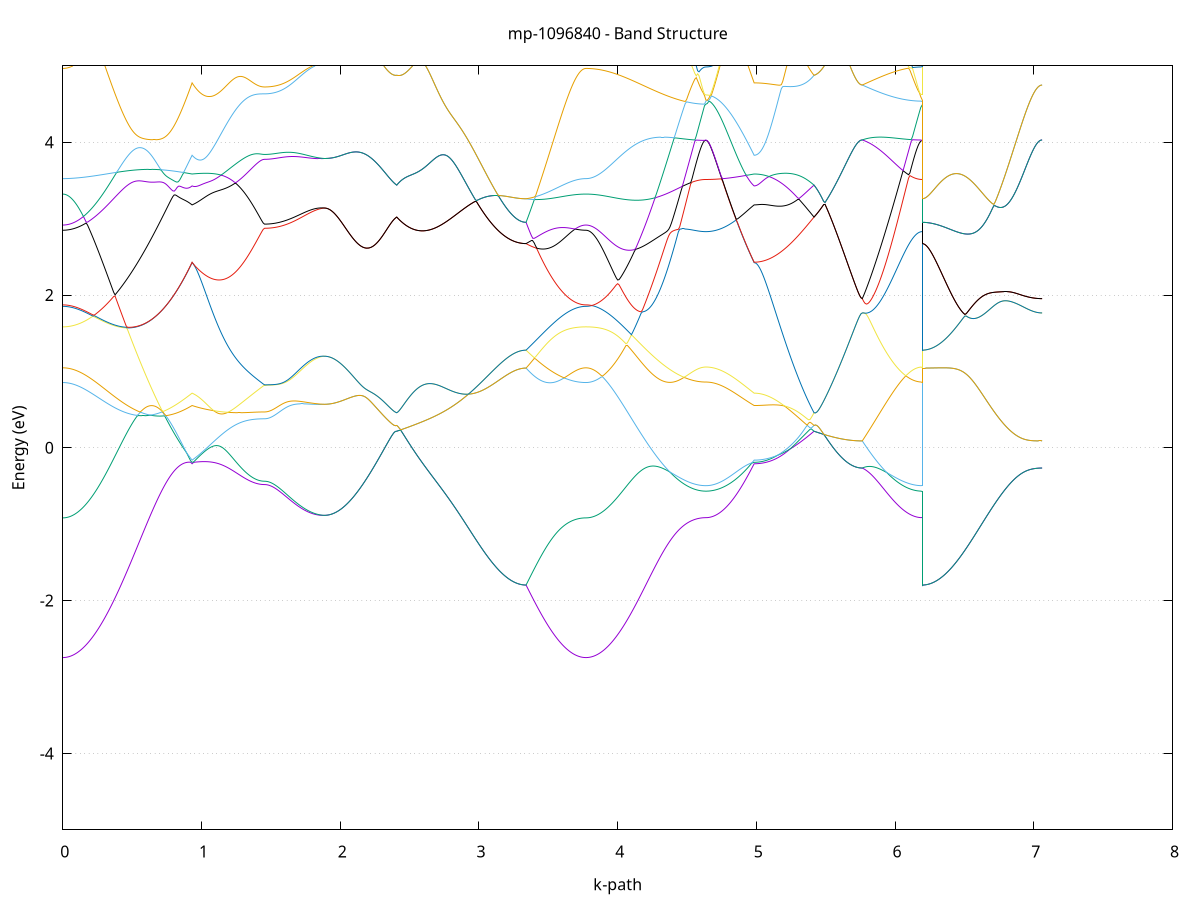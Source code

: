 set title 'mp-1096840 - Band Structure'
set xlabel 'k-path'
set ylabel 'Energy (eV)'
set grid y
set yrange [-5:5]
set terminal png size 800,600
set output 'mp-1096840_bands_gnuplot.png'
plot '-' using 1:2 with lines notitle, '-' using 1:2 with lines notitle, '-' using 1:2 with lines notitle, '-' using 1:2 with lines notitle, '-' using 1:2 with lines notitle, '-' using 1:2 with lines notitle, '-' using 1:2 with lines notitle, '-' using 1:2 with lines notitle, '-' using 1:2 with lines notitle, '-' using 1:2 with lines notitle, '-' using 1:2 with lines notitle, '-' using 1:2 with lines notitle, '-' using 1:2 with lines notitle, '-' using 1:2 with lines notitle, '-' using 1:2 with lines notitle, '-' using 1:2 with lines notitle, '-' using 1:2 with lines notitle, '-' using 1:2 with lines notitle, '-' using 1:2 with lines notitle, '-' using 1:2 with lines notitle, '-' using 1:2 with lines notitle, '-' using 1:2 with lines notitle, '-' using 1:2 with lines notitle, '-' using 1:2 with lines notitle, '-' using 1:2 with lines notitle, '-' using 1:2 with lines notitle, '-' using 1:2 with lines notitle, '-' using 1:2 with lines notitle, '-' using 1:2 with lines notitle, '-' using 1:2 with lines notitle, '-' using 1:2 with lines notitle, '-' using 1:2 with lines notitle, '-' using 1:2 with lines notitle, '-' using 1:2 with lines notitle, '-' using 1:2 with lines notitle, '-' using 1:2 with lines notitle, '-' using 1:2 with lines notitle, '-' using 1:2 with lines notitle, '-' using 1:2 with lines notitle, '-' using 1:2 with lines notitle, '-' using 1:2 with lines notitle, '-' using 1:2 with lines notitle, '-' using 1:2 with lines notitle, '-' using 1:2 with lines notitle, '-' using 1:2 with lines notitle, '-' using 1:2 with lines notitle, '-' using 1:2 with lines notitle, '-' using 1:2 with lines notitle, '-' using 1:2 with lines notitle, '-' using 1:2 with lines notitle, '-' using 1:2 with lines notitle, '-' using 1:2 with lines notitle, '-' using 1:2 with lines notitle, '-' using 1:2 with lines notitle, '-' using 1:2 with lines notitle, '-' using 1:2 with lines notitle, '-' using 1:2 with lines notitle, '-' using 1:2 with lines notitle, '-' using 1:2 with lines notitle, '-' using 1:2 with lines notitle, '-' using 1:2 with lines notitle, '-' using 1:2 with lines notitle, '-' using 1:2 with lines notitle, '-' using 1:2 with lines notitle
0.000000 -28.868107
0.009917 -28.868107
0.019834 -28.868007
0.029750 -28.868007
0.039667 -28.867907
0.049584 -28.867807
0.059501 -28.867607
0.069417 -28.867507
0.079334 -28.867307
0.089251 -28.867107
0.099168 -28.866907
0.109085 -28.866607
0.119001 -28.866307
0.128918 -28.866107
0.138835 -28.865707
0.148752 -28.865407
0.158668 -28.865007
0.168585 -28.864707
0.178502 -28.864307
0.188419 -28.863807
0.198336 -28.863407
0.208252 -28.862907
0.218169 -28.862407
0.228086 -28.861907
0.238003 -28.861407
0.247919 -28.860907
0.257836 -28.860307
0.267753 -28.859707
0.277670 -28.859107
0.287587 -28.858507
0.297503 -28.857907
0.307420 -28.857307
0.317337 -28.856607
0.327254 -28.855907
0.337170 -28.855307
0.347087 -28.854607
0.357004 -28.853907
0.366921 -28.853107
0.376837 -28.852407
0.386754 -28.851707
0.396671 -28.850907
0.406588 -28.850207
0.416505 -28.849407
0.426421 -28.848607
0.436338 -28.847807
0.446255 -28.847007
0.456172 -28.846207
0.466088 -28.845407
0.476005 -28.844607
0.485922 -28.843807
0.495839 -28.843007
0.505756 -28.842207
0.515672 -28.841407
0.525589 -28.840507
0.535506 -28.839707
0.545423 -28.838907
0.555339 -28.838107
0.565256 -28.837307
0.575173 -28.836407
0.585090 -28.835607
0.595007 -28.834807
0.604923 -28.834007
0.614840 -28.833207
0.624757 -28.832507
0.634674 -28.831707
0.644590 -28.831007
0.654507 -28.830307
0.664424 -28.829607
0.674341 -28.829007
0.684258 -28.828507
0.694174 -28.828107
0.704091 -28.827907
0.714008 -28.827707
0.723925 -28.827507
0.733841 -28.827407
0.743758 -28.827407
0.753675 -28.827407
0.763592 -28.827407
0.773509 -28.827407
0.783425 -28.827407
0.793342 -28.827407
0.803259 -28.827507
0.813176 -28.827507
0.823092 -28.827607
0.833009 -28.827607
0.842926 -28.827707
0.852843 -28.827707
0.862760 -28.827807
0.872676 -28.827907
0.882593 -28.827907
0.892510 -28.828007
0.902427 -28.828107
0.912343 -28.828207
0.922260 -28.828307
0.932177 -28.828307
0.932177 -28.828307
0.942024 -28.828307
0.951870 -28.828307
0.961717 -28.828207
0.971564 -28.828207
0.981411 -28.828207
0.991257 -28.828307
1.001104 -28.828307
1.010951 -28.828307
1.020797 -28.828307
1.030644 -28.828407
1.040491 -28.828407
1.050338 -28.828507
1.060184 -28.828607
1.070031 -28.828607
1.079878 -28.828707
1.089724 -28.828807
1.099571 -28.828907
1.109418 -28.829007
1.119265 -28.829007
1.129111 -28.829107
1.138958 -28.829207
1.148805 -28.829307
1.158652 -28.829407
1.168498 -28.829507
1.178345 -28.829607
1.188192 -28.829707
1.198038 -28.829707
1.207885 -28.829807
1.217732 -28.829907
1.227579 -28.830007
1.237425 -28.830007
1.247272 -28.830107
1.257119 -28.830207
1.266965 -28.830207
1.276812 -28.830307
1.286659 -28.830307
1.296506 -28.830307
1.306352 -28.830407
1.316199 -28.830407
1.326046 -28.830407
1.335893 -28.830407
1.345739 -28.830407
1.355586 -28.830407
1.365433 -28.830407
1.375279 -28.830407
1.385126 -28.830407
1.394973 -28.830407
1.404820 -28.830407
1.414666 -28.830307
1.424513 -28.830307
1.434360 -28.830307
1.444206 -28.830307
1.454053 -28.830307
1.454053 -28.830307
1.463863 -28.830307
1.473674 -28.830307
1.483484 -28.830307
1.493294 -28.830307
1.503104 -28.830307
1.512914 -28.830307
1.522724 -28.830307
1.532535 -28.830207
1.542345 -28.830207
1.552155 -28.830207
1.561965 -28.830207
1.571775 -28.830207
1.581586 -28.830107
1.591396 -28.830107
1.601206 -28.830107
1.611016 -28.830007
1.620826 -28.830007
1.630636 -28.830007
1.640447 -28.830007
1.650257 -28.829907
1.660067 -28.829907
1.669877 -28.829807
1.679687 -28.829807
1.689498 -28.829807
1.699308 -28.829707
1.709118 -28.829707
1.718928 -28.829607
1.728738 -28.829607
1.738548 -28.829507
1.748359 -28.829507
1.758169 -28.829407
1.767979 -28.829407
1.777789 -28.829307
1.787599 -28.829307
1.797410 -28.829207
1.807220 -28.829207
1.817030 -28.829107
1.826840 -28.829107
1.836650 -28.829007
1.846461 -28.828907
1.856271 -28.828907
1.866081 -28.828807
1.875891 -28.828807
1.885701 -28.828707
1.885701 -28.828707
1.895548 -28.828707
1.905395 -28.828707
1.915241 -28.828707
1.925088 -28.828607
1.934935 -28.828607
1.944782 -28.828507
1.954628 -28.828407
1.964475 -28.828307
1.974322 -28.828207
1.984168 -28.828107
1.994015 -28.828007
2.003862 -28.827907
2.013709 -28.827707
2.023555 -28.827607
2.033402 -28.827407
2.043249 -28.827207
2.053095 -28.827107
2.062942 -28.826907
2.072789 -28.826707
2.082636 -28.826507
2.092482 -28.826307
2.102329 -28.826107
2.112176 -28.825807
2.122023 -28.825607
2.131869 -28.825407
2.141716 -28.825107
2.151563 -28.824907
2.161409 -28.824607
2.171256 -28.824407
2.181103 -28.824107
2.190950 -28.823907
2.200796 -28.823607
2.210643 -28.823407
2.220490 -28.823107
2.230336 -28.822907
2.240183 -28.822607
2.250030 -28.822407
2.259877 -28.822207
2.269723 -28.821907
2.279570 -28.821707
2.289417 -28.821507
2.299264 -28.821207
2.309110 -28.821007
2.318957 -28.820807
2.328804 -28.820607
2.338650 -28.820407
2.348497 -28.820207
2.358344 -28.820007
2.368191 -28.819907
2.378037 -28.819707
2.387884 -28.819607
2.397731 -28.819407
2.407577 -28.819307
2.407577 -28.819307
2.417494 -28.819507
2.427411 -28.819707
2.437328 -28.820007
2.447245 -28.820207
2.457161 -28.820507
2.467078 -28.820707
2.476995 -28.821007
2.486912 -28.821307
2.496828 -28.821507
2.506745 -28.821807
2.516662 -28.822107
2.526579 -28.822407
2.536496 -28.822707
2.546412 -28.823007
2.556329 -28.823407
2.566246 -28.823707
2.576163 -28.824007
2.586079 -28.824407
2.595996 -28.824707
2.605913 -28.825107
2.615830 -28.825407
2.625746 -28.825807
2.635663 -28.826207
2.645580 -28.826607
2.655497 -28.826907
2.665414 -28.827307
2.675330 -28.827707
2.685247 -28.828107
2.695164 -28.828507
2.705081 -28.829007
2.714997 -28.829407
2.724914 -28.829807
2.734831 -28.830207
2.744748 -28.830607
2.754665 -28.831107
2.764581 -28.831507
2.774498 -28.832007
2.784415 -28.832407
2.794332 -28.832807
2.804248 -28.833307
2.814165 -28.833707
2.824082 -28.834207
2.833999 -28.834607
2.843916 -28.835107
2.853832 -28.835507
2.863749 -28.836007
2.873666 -28.836407
2.883583 -28.836807
2.893499 -28.837307
2.903416 -28.837707
2.913333 -28.838207
2.923250 -28.838607
2.933167 -28.839007
2.943083 -28.839507
2.953000 -28.839907
2.962917 -28.840307
2.972834 -28.840707
2.982750 -28.841107
2.992667 -28.841607
3.002584 -28.842007
3.012501 -28.842307
3.022418 -28.842707
3.032334 -28.843107
3.042251 -28.843507
3.052168 -28.843807
3.062085 -28.844207
3.072001 -28.844507
3.081918 -28.844907
3.091835 -28.845207
3.101752 -28.845507
3.111669 -28.845807
3.121585 -28.846107
3.131502 -28.846407
3.141419 -28.846707
3.151336 -28.847007
3.161252 -28.847207
3.171169 -28.847507
3.181086 -28.847707
3.191003 -28.847907
3.200920 -28.848107
3.210836 -28.848307
3.220753 -28.848507
3.230670 -28.848607
3.240587 -28.848807
3.250503 -28.848907
3.260420 -28.849007
3.270337 -28.849107
3.280254 -28.849207
3.290171 -28.849307
3.300087 -28.849407
3.310004 -28.849407
3.319921 -28.849507
3.329838 -28.849507
3.339754 -28.849507
3.339754 -28.849507
3.349565 -28.850207
3.359375 -28.850807
3.369185 -28.851507
3.378995 -28.852107
3.388805 -28.852807
3.398616 -28.853507
3.408426 -28.854107
3.418236 -28.854707
3.428046 -28.855407
3.437856 -28.856007
3.447666 -28.856607
3.457477 -28.857207
3.467287 -28.857807
3.477097 -28.858407
3.486907 -28.859007
3.496717 -28.859607
3.506528 -28.860107
3.516338 -28.860607
3.526148 -28.861207
3.535958 -28.861707
3.545768 -28.862207
3.555578 -28.862607
3.565389 -28.863107
3.575199 -28.863507
3.585009 -28.864007
3.594819 -28.864407
3.604629 -28.864807
3.614440 -28.865107
3.624250 -28.865507
3.634060 -28.865807
3.643870 -28.866107
3.653680 -28.866407
3.663490 -28.866707
3.673301 -28.866907
3.683111 -28.867107
3.692921 -28.867307
3.702731 -28.867507
3.712541 -28.867607
3.722352 -28.867807
3.732162 -28.867907
3.741972 -28.868007
3.751782 -28.868007
3.761592 -28.868107
3.771402 -28.868107
3.771402 -28.868107
3.781343 -28.868107
3.791284 -28.868007
3.801225 -28.868007
3.811166 -28.867907
3.821106 -28.867807
3.831047 -28.867607
3.840988 -28.867507
3.850929 -28.867307
3.860870 -28.867107
3.870810 -28.866907
3.880751 -28.866607
3.890692 -28.866307
3.900633 -28.866007
3.910574 -28.865707
3.920514 -28.865407
3.930455 -28.865007
3.940396 -28.864707
3.950337 -28.864307
3.960278 -28.863807
3.970218 -28.863407
3.980159 -28.862907
3.990100 -28.862507
4.000041 -28.862007
4.009982 -28.861507
4.019922 -28.860907
4.029863 -28.860407
4.039804 -28.859807
4.049745 -28.859307
4.059686 -28.858707
4.069626 -28.858107
4.079567 -28.857507
4.089508 -28.856907
4.099449 -28.856307
4.109390 -28.855607
4.119330 -28.855007
4.129271 -28.854307
4.139212 -28.853707
4.149153 -28.853007
4.159094 -28.852307
4.169034 -28.851707
4.178975 -28.851007
4.188916 -28.850307
4.198857 -28.849607
4.208798 -28.849007
4.218738 -28.848307
4.228679 -28.847607
4.238620 -28.846907
4.248561 -28.846207
4.258502 -28.845607
4.268442 -28.844907
4.278383 -28.844207
4.288324 -28.843607
4.298265 -28.842907
4.308205 -28.842307
4.318146 -28.841707
4.328087 -28.841107
4.338028 -28.840507
4.347969 -28.839907
4.357909 -28.839307
4.367850 -28.838707
4.377791 -28.838107
4.387732 -28.837607
4.397673 -28.837107
4.407613 -28.836607
4.417554 -28.836107
4.427495 -28.835607
4.437436 -28.835107
4.447377 -28.834707
4.457317 -28.834207
4.467258 -28.833807
4.477199 -28.833507
4.487140 -28.833107
4.497081 -28.832807
4.507021 -28.832407
4.516962 -28.832107
4.526903 -28.831907
4.536844 -28.831607
4.546785 -28.831407
4.556725 -28.831207
4.566666 -28.831007
4.576607 -28.830807
4.586548 -28.830707
4.596489 -28.830607
4.606429 -28.830507
4.616370 -28.830407
4.626311 -28.830407
4.636252 -28.830407
4.636252 -28.830407
4.646190 -28.830407
4.656128 -28.830407
4.666066 -28.830407
4.676004 -28.830307
4.685943 -28.830307
4.695881 -28.830307
4.705819 -28.830307
4.715757 -28.830207
4.725695 -28.830207
4.735633 -28.830207
4.745572 -28.830107
4.755510 -28.830107
4.765448 -28.830007
4.775386 -28.830007
4.785324 -28.829907
4.795262 -28.829907
4.805201 -28.829807
4.815139 -28.829707
4.825077 -28.829707
4.835015 -28.829607
4.844953 -28.829507
4.854891 -28.829407
4.864829 -28.829307
4.874768 -28.829307
4.884706 -28.829207
4.894644 -28.829107
4.904582 -28.829007
4.914520 -28.828907
4.924458 -28.828807
4.934397 -28.828807
4.944335 -28.828707
4.954273 -28.828607
4.964211 -28.828507
4.974149 -28.828407
4.984087 -28.828307
4.984087 -28.828307
4.993898 -28.828307
5.003708 -28.828307
5.013518 -28.828307
5.023328 -28.828207
5.033138 -28.828207
5.042949 -28.828107
5.052759 -28.828107
5.062569 -28.828007
5.072379 -28.827907
5.082189 -28.827807
5.091999 -28.827607
5.101810 -28.827507
5.111620 -28.827407
5.121430 -28.827207
5.131240 -28.827107
5.141050 -28.826907
5.150861 -28.826707
5.160671 -28.826507
5.170481 -28.826307
5.180291 -28.826107
5.190101 -28.825907
5.199911 -28.825707
5.209722 -28.825507
5.219532 -28.825207
5.229342 -28.825007
5.239152 -28.824707
5.248962 -28.824507
5.258773 -28.824207
5.268583 -28.823907
5.278393 -28.823607
5.288203 -28.823307
5.298013 -28.823107
5.307824 -28.822807
5.317634 -28.822507
5.327444 -28.822107
5.337254 -28.821807
5.347064 -28.821507
5.356874 -28.821207
5.366685 -28.820907
5.376495 -28.820607
5.386305 -28.820307
5.396115 -28.819907
5.405925 -28.819607
5.415736 -28.819307
5.415736 -28.819307
5.425674 -28.819107
5.435612 -28.818907
5.445550 -28.818707
5.455488 -28.818507
5.465426 -28.818307
5.475365 -28.818107
5.485303 -28.817907
5.495241 -28.817807
5.505179 -28.817607
5.515117 -28.817507
5.525055 -28.817307
5.534993 -28.817207
5.544932 -28.817107
5.554870 -28.816907
5.564808 -28.816807
5.574746 -28.816707
5.584684 -28.816607
5.594622 -28.816507
5.604561 -28.816407
5.614499 -28.816307
5.624437 -28.816207
5.634375 -28.816207
5.644313 -28.816107
5.654251 -28.816007
5.664190 -28.816007
5.674128 -28.815907
5.684066 -28.815907
5.694004 -28.815807
5.703942 -28.815807
5.713880 -28.815807
5.723819 -28.815707
5.733757 -28.815707
5.743695 -28.815707
5.753633 -28.815707
5.763571 -28.815707
5.763571 -28.815707
5.773381 -28.816207
5.783192 -28.816707
5.793002 -28.817307
5.802812 -28.817807
5.812622 -28.818307
5.822432 -28.818807
5.832243 -28.819307
5.842053 -28.819807
5.851863 -28.820307
5.861673 -28.820807
5.871483 -28.821307
5.881293 -28.821807
5.891104 -28.822307
5.900914 -28.822707
5.910724 -28.823207
5.920534 -28.823607
5.930344 -28.824107
5.940155 -28.824507
5.949965 -28.824907
5.959775 -28.825307
5.969585 -28.825707
5.979395 -28.826107
5.989205 -28.826507
5.999016 -28.826807
6.008826 -28.827107
6.018636 -28.827507
6.028446 -28.827807
6.038256 -28.828107
6.048067 -28.828307
6.057877 -28.828607
6.067687 -28.828807
6.077497 -28.829107
6.087307 -28.829307
6.097117 -28.829507
6.106928 -28.829607
6.116738 -28.829807
6.126548 -28.829907
6.136358 -28.830007
6.146168 -28.830107
6.155979 -28.830207
6.165789 -28.830307
6.175599 -28.830307
6.185409 -28.830407
6.195219 -28.830407
6.195219 -28.849507
6.205160 -28.849507
6.215101 -28.849507
6.225042 -28.849407
6.234983 -28.849307
6.244923 -28.849207
6.254864 -28.849107
6.264805 -28.849007
6.274746 -28.848807
6.284686 -28.848607
6.294627 -28.848407
6.304568 -28.848207
6.314509 -28.847907
6.324450 -28.847707
6.334390 -28.847407
6.344331 -28.847107
6.354272 -28.846807
6.364213 -28.846407
6.374154 -28.846107
6.384094 -28.845707
6.394035 -28.845307
6.403976 -28.844907
6.413917 -28.844507
6.423858 -28.844007
6.433798 -28.843607
6.443739 -28.843107
6.453680 -28.842607
6.463621 -28.842107
6.473562 -28.841607
6.483502 -28.841107
6.493443 -28.840607
6.503384 -28.840007
6.513325 -28.839507
6.523266 -28.838907
6.533206 -28.838307
6.543147 -28.837807
6.553088 -28.837207
6.563029 -28.836607
6.572970 -28.836007
6.582910 -28.835407
6.592851 -28.834807
6.602792 -28.834207
6.612733 -28.833607
6.622674 -28.833007
6.632614 -28.832307
6.642555 -28.831707
6.652496 -28.831107
6.662437 -28.830507
6.672378 -28.829907
6.682318 -28.829307
6.692259 -28.828707
6.702200 -28.828107
6.712141 -28.827507
6.722082 -28.827007
6.732022 -28.826407
6.741963 -28.825807
6.751904 -28.825307
6.761845 -28.824707
6.771785 -28.824207
6.781726 -28.823707
6.791667 -28.823107
6.801608 -28.822607
6.811549 -28.822207
6.821489 -28.821707
6.831430 -28.821207
6.841371 -28.820807
6.851312 -28.820407
6.861253 -28.819907
6.871193 -28.819507
6.881134 -28.819207
6.891075 -28.818807
6.901016 -28.818507
6.910957 -28.818107
6.920897 -28.817807
6.930838 -28.817507
6.940779 -28.817307
6.950720 -28.817007
6.960661 -28.816807
6.970601 -28.816607
6.980542 -28.816407
6.990483 -28.816207
7.000424 -28.816107
7.010365 -28.816007
7.020305 -28.815907
7.030246 -28.815807
7.040187 -28.815707
7.050128 -28.815707
7.060069 -28.815707
e
0.000000 -28.830807
0.009917 -28.830807
0.019834 -28.830807
0.029750 -28.830807
0.039667 -28.830807
0.049584 -28.830707
0.059501 -28.830707
0.069417 -28.830707
0.079334 -28.830607
0.089251 -28.830607
0.099168 -28.830607
0.109085 -28.830507
0.119001 -28.830507
0.128918 -28.830407
0.138835 -28.830307
0.148752 -28.830307
0.158668 -28.830207
0.168585 -28.830107
0.178502 -28.830107
0.188419 -28.830007
0.198336 -28.829907
0.208252 -28.829807
0.218169 -28.829707
0.228086 -28.829707
0.238003 -28.829607
0.247919 -28.829507
0.257836 -28.829407
0.267753 -28.829307
0.277670 -28.829207
0.287587 -28.829107
0.297503 -28.829007
0.307420 -28.828907
0.317337 -28.828807
0.327254 -28.828707
0.337170 -28.828607
0.347087 -28.828507
0.357004 -28.828407
0.366921 -28.828307
0.376837 -28.828207
0.386754 -28.828107
0.396671 -28.828007
0.406588 -28.827907
0.416505 -28.827807
0.426421 -28.827707
0.436338 -28.827607
0.446255 -28.827507
0.456172 -28.827407
0.466088 -28.827407
0.476005 -28.827307
0.485922 -28.827207
0.495839 -28.827107
0.505756 -28.827107
0.515672 -28.827007
0.525589 -28.826907
0.535506 -28.826807
0.545423 -28.826807
0.555339 -28.826707
0.565256 -28.826707
0.575173 -28.826607
0.585090 -28.826607
0.595007 -28.826507
0.604923 -28.826407
0.614840 -28.826407
0.624757 -28.826307
0.634674 -28.826207
0.644590 -28.826107
0.654507 -28.826007
0.664424 -28.825907
0.674341 -28.825707
0.684258 -28.825407
0.694174 -28.825007
0.704091 -28.824507
0.714008 -28.824007
0.723925 -28.823407
0.733841 -28.822707
0.743758 -28.822107
0.753675 -28.821407
0.763592 -28.820707
0.773509 -28.820007
0.783425 -28.819307
0.793342 -28.818707
0.803259 -28.818007
0.813176 -28.817307
0.823092 -28.816707
0.833009 -28.816007
0.842926 -28.815407
0.852843 -28.814807
0.862760 -28.814207
0.872676 -28.813607
0.882593 -28.813007
0.892510 -28.812407
0.902427 -28.811807
0.912343 -28.811307
0.922260 -28.810807
0.932177 -28.810207
0.932177 -28.810207
0.942024 -28.810507
0.951870 -28.810807
0.961717 -28.811107
0.971564 -28.811507
0.981411 -28.811807
0.991257 -28.812207
1.001104 -28.812507
1.010951 -28.812907
1.020797 -28.813307
1.030644 -28.813607
1.040491 -28.814007
1.050338 -28.814407
1.060184 -28.814807
1.070031 -28.815207
1.079878 -28.815607
1.089724 -28.816007
1.099571 -28.816407
1.109418 -28.816807
1.119265 -28.817307
1.129111 -28.817707
1.138958 -28.818107
1.148805 -28.818507
1.158652 -28.818907
1.168498 -28.819307
1.178345 -28.819707
1.188192 -28.820107
1.198038 -28.820507
1.207885 -28.820907
1.217732 -28.821307
1.227579 -28.821707
1.237425 -28.822107
1.247272 -28.822507
1.257119 -28.822807
1.266965 -28.823207
1.276812 -28.823507
1.286659 -28.823907
1.296506 -28.824207
1.306352 -28.824507
1.316199 -28.824807
1.326046 -28.825107
1.335893 -28.825407
1.345739 -28.825607
1.355586 -28.825907
1.365433 -28.826107
1.375279 -28.826307
1.385126 -28.826507
1.394973 -28.826707
1.404820 -28.826807
1.414666 -28.826907
1.424513 -28.827007
1.434360 -28.827107
1.444206 -28.827207
1.454053 -28.827207
1.454053 -28.827207
1.463863 -28.827207
1.473674 -28.827207
1.483484 -28.827207
1.493294 -28.827207
1.503104 -28.827207
1.512914 -28.827207
1.522724 -28.827207
1.532535 -28.827207
1.542345 -28.827207
1.552155 -28.827307
1.561965 -28.827307
1.571775 -28.827307
1.581586 -28.827307
1.591396 -28.827407
1.601206 -28.827407
1.611016 -28.827407
1.620826 -28.827407
1.630636 -28.827507
1.640447 -28.827507
1.650257 -28.827507
1.660067 -28.827607
1.669877 -28.827607
1.679687 -28.827707
1.689498 -28.827707
1.699308 -28.827707
1.709118 -28.827807
1.718928 -28.827807
1.728738 -28.827907
1.738548 -28.827907
1.748359 -28.828007
1.758169 -28.828007
1.767979 -28.828107
1.777789 -28.828107
1.787599 -28.828207
1.797410 -28.828207
1.807220 -28.828307
1.817030 -28.828307
1.826840 -28.828407
1.836650 -28.828407
1.846461 -28.828507
1.856271 -28.828607
1.866081 -28.828607
1.875891 -28.828707
1.885701 -28.828707
1.885701 -28.828707
1.895548 -28.828707
1.905395 -28.828707
1.915241 -28.828707
1.925088 -28.828607
1.934935 -28.828607
1.944782 -28.828507
1.954628 -28.828407
1.964475 -28.828307
1.974322 -28.828207
1.984168 -28.828107
1.994015 -28.828007
2.003862 -28.827907
2.013709 -28.827707
2.023555 -28.827607
2.033402 -28.827407
2.043249 -28.827207
2.053095 -28.827107
2.062942 -28.826907
2.072789 -28.826707
2.082636 -28.826507
2.092482 -28.826307
2.102329 -28.826107
2.112176 -28.825807
2.122023 -28.825607
2.131869 -28.825407
2.141716 -28.825107
2.151563 -28.824907
2.161409 -28.824607
2.171256 -28.824407
2.181103 -28.824107
2.190950 -28.823907
2.200796 -28.823607
2.210643 -28.823407
2.220490 -28.823107
2.230336 -28.822907
2.240183 -28.822607
2.250030 -28.822407
2.259877 -28.822207
2.269723 -28.821907
2.279570 -28.821707
2.289417 -28.821507
2.299264 -28.821207
2.309110 -28.821007
2.318957 -28.820807
2.328804 -28.820607
2.338650 -28.820407
2.348497 -28.820207
2.358344 -28.820007
2.368191 -28.819907
2.378037 -28.819707
2.387884 -28.819607
2.397731 -28.819407
2.407577 -28.819307
2.407577 -28.819307
2.417494 -28.819507
2.427411 -28.819707
2.437328 -28.820007
2.447245 -28.820207
2.457161 -28.820507
2.467078 -28.820707
2.476995 -28.821007
2.486912 -28.821307
2.496828 -28.821507
2.506745 -28.821807
2.516662 -28.822107
2.526579 -28.822407
2.536496 -28.822707
2.546412 -28.823007
2.556329 -28.823407
2.566246 -28.823707
2.576163 -28.824007
2.586079 -28.824407
2.595996 -28.824707
2.605913 -28.825107
2.615830 -28.825407
2.625746 -28.825807
2.635663 -28.826207
2.645580 -28.826607
2.655497 -28.826907
2.665414 -28.827307
2.675330 -28.827707
2.685247 -28.828107
2.695164 -28.828507
2.705081 -28.829007
2.714997 -28.829407
2.724914 -28.829807
2.734831 -28.830207
2.744748 -28.830607
2.754665 -28.831107
2.764581 -28.831507
2.774498 -28.832007
2.784415 -28.832407
2.794332 -28.832807
2.804248 -28.833307
2.814165 -28.833707
2.824082 -28.834207
2.833999 -28.834607
2.843916 -28.835107
2.853832 -28.835507
2.863749 -28.836007
2.873666 -28.836407
2.883583 -28.836807
2.893499 -28.837307
2.903416 -28.837707
2.913333 -28.838207
2.923250 -28.838607
2.933167 -28.839007
2.943083 -28.839507
2.953000 -28.839907
2.962917 -28.840307
2.972834 -28.840707
2.982750 -28.841107
2.992667 -28.841607
3.002584 -28.842007
3.012501 -28.842307
3.022418 -28.842707
3.032334 -28.843107
3.042251 -28.843507
3.052168 -28.843807
3.062085 -28.844207
3.072001 -28.844507
3.081918 -28.844907
3.091835 -28.845207
3.101752 -28.845507
3.111669 -28.845807
3.121585 -28.846107
3.131502 -28.846407
3.141419 -28.846707
3.151336 -28.847007
3.161252 -28.847207
3.171169 -28.847507
3.181086 -28.847707
3.191003 -28.847907
3.200920 -28.848107
3.210836 -28.848307
3.220753 -28.848507
3.230670 -28.848607
3.240587 -28.848807
3.250503 -28.848907
3.260420 -28.849007
3.270337 -28.849107
3.280254 -28.849207
3.290171 -28.849307
3.300087 -28.849407
3.310004 -28.849407
3.319921 -28.849507
3.329838 -28.849507
3.339754 -28.849507
3.339754 -28.849507
3.349565 -28.848807
3.359375 -28.848207
3.369185 -28.847507
3.378995 -28.846807
3.388805 -28.846207
3.398616 -28.845507
3.408426 -28.844907
3.418236 -28.844207
3.428046 -28.843607
3.437856 -28.843007
3.447666 -28.842407
3.457477 -28.841707
3.467287 -28.841107
3.477097 -28.840607
3.486907 -28.840007
3.496717 -28.839407
3.506528 -28.838807
3.516338 -28.838307
3.526148 -28.837807
3.535958 -28.837307
3.545768 -28.836807
3.555578 -28.836307
3.565389 -28.835807
3.575199 -28.835407
3.585009 -28.834907
3.594819 -28.834507
3.604629 -28.834107
3.614440 -28.833807
3.624250 -28.833407
3.634060 -28.833107
3.643870 -28.832807
3.653680 -28.832507
3.663490 -28.832207
3.673301 -28.832007
3.683111 -28.831807
3.692921 -28.831607
3.702731 -28.831407
3.712541 -28.831207
3.722352 -28.831107
3.732162 -28.831007
3.741972 -28.830907
3.751782 -28.830807
3.761592 -28.830807
3.771402 -28.830807
3.771402 -28.830807
3.781343 -28.830807
3.791284 -28.830807
3.801225 -28.830707
3.811166 -28.830607
3.821106 -28.830607
3.831047 -28.830407
3.840988 -28.830307
3.850929 -28.830207
3.860870 -28.830007
3.870810 -28.829807
3.880751 -28.829607
3.890692 -28.829407
3.900633 -28.829207
3.910574 -28.828907
3.920514 -28.828707
3.930455 -28.828407
3.940396 -28.828107
3.950337 -28.827807
3.960278 -28.827407
3.970218 -28.827107
3.980159 -28.826707
3.990100 -28.826307
4.000041 -28.826007
4.009982 -28.825607
4.019922 -28.825107
4.029863 -28.824707
4.039804 -28.824307
4.049745 -28.823807
4.059686 -28.823407
4.069626 -28.822907
4.079567 -28.822407
4.089508 -28.821907
4.099449 -28.821407
4.109390 -28.820907
4.119330 -28.820407
4.129271 -28.819907
4.139212 -28.819407
4.149153 -28.818807
4.159094 -28.818307
4.169034 -28.817807
4.178975 -28.817307
4.188916 -28.816707
4.198857 -28.816207
4.208798 -28.815607
4.218738 -28.815107
4.228679 -28.814607
4.238620 -28.814007
4.248561 -28.813507
4.258502 -28.813007
4.268442 -28.812407
4.278383 -28.811907
4.288324 -28.811407
4.298265 -28.810907
4.308205 -28.810407
4.318146 -28.809907
4.328087 -28.809407
4.338028 -28.808907
4.347969 -28.808407
4.357909 -28.808007
4.367850 -28.807507
4.377791 -28.807107
4.387732 -28.806607
4.397673 -28.806207
4.407613 -28.805807
4.417554 -28.805407
4.427495 -28.805007
4.437436 -28.804707
4.447377 -28.804307
4.457317 -28.804007
4.467258 -28.803707
4.477199 -28.803407
4.487140 -28.803107
4.497081 -28.802807
4.507021 -28.802607
4.516962 -28.802307
4.526903 -28.802107
4.536844 -28.801907
4.546785 -28.801707
4.556725 -28.801607
4.566666 -28.801407
4.576607 -28.801307
4.586548 -28.801207
4.596489 -28.801107
4.606429 -28.801007
4.616370 -28.801007
4.626311 -28.800907
4.636252 -28.800907
4.636252 -28.800907
4.646190 -28.800907
4.656128 -28.801007
4.666066 -28.801007
4.676004 -28.801107
4.685943 -28.801107
4.695881 -28.801207
4.705819 -28.801307
4.715757 -28.801407
4.725695 -28.801607
4.735633 -28.801707
4.745572 -28.801907
4.755510 -28.802007
4.765448 -28.802207
4.775386 -28.802407
4.785324 -28.802707
4.795262 -28.802907
4.805201 -28.803207
4.815139 -28.803407
4.825077 -28.803707
4.835015 -28.804007
4.844953 -28.804307
4.854891 -28.804607
4.864829 -28.805007
4.874768 -28.805307
4.884706 -28.805707
4.894644 -28.806107
4.904582 -28.806507
4.914520 -28.806907
4.924458 -28.807407
4.934397 -28.807807
4.944335 -28.808307
4.954273 -28.808707
4.964211 -28.809207
4.974149 -28.809707
4.984087 -28.810207
4.984087 -28.810207
4.993898 -28.810207
5.003708 -28.810307
5.013518 -28.810307
5.023328 -28.810307
5.033138 -28.810407
5.042949 -28.810407
5.052759 -28.810507
5.062569 -28.810607
5.072379 -28.810707
5.082189 -28.810807
5.091999 -28.810907
5.101810 -28.811007
5.111620 -28.811207
5.121430 -28.811307
5.131240 -28.811507
5.141050 -28.811707
5.150861 -28.811807
5.160671 -28.812007
5.170481 -28.812207
5.180291 -28.812407
5.190101 -28.812707
5.199911 -28.812907
5.209722 -28.813107
5.219532 -28.813407
5.229342 -28.813607
5.239152 -28.813907
5.248962 -28.814107
5.258773 -28.814407
5.268583 -28.814707
5.278393 -28.814907
5.288203 -28.815207
5.298013 -28.815507
5.307824 -28.815807
5.317634 -28.816107
5.327444 -28.816407
5.337254 -28.816707
5.347064 -28.817107
5.356874 -28.817407
5.366685 -28.817707
5.376495 -28.818007
5.386305 -28.818307
5.396115 -28.818607
5.405925 -28.819007
5.415736 -28.819307
5.415736 -28.819307
5.425674 -28.819107
5.435612 -28.818907
5.445550 -28.818707
5.455488 -28.818507
5.465426 -28.818307
5.475365 -28.818107
5.485303 -28.817907
5.495241 -28.817807
5.505179 -28.817607
5.515117 -28.817507
5.525055 -28.817307
5.534993 -28.817207
5.544932 -28.817107
5.554870 -28.816907
5.564808 -28.816807
5.574746 -28.816707
5.584684 -28.816607
5.594622 -28.816507
5.604561 -28.816407
5.614499 -28.816307
5.624437 -28.816207
5.634375 -28.816207
5.644313 -28.816107
5.654251 -28.816007
5.664190 -28.816007
5.674128 -28.815907
5.684066 -28.815907
5.694004 -28.815807
5.703942 -28.815807
5.713880 -28.815807
5.723819 -28.815707
5.733757 -28.815707
5.743695 -28.815707
5.753633 -28.815707
5.763571 -28.815707
5.763571 -28.815707
5.773381 -28.815207
5.783192 -28.814607
5.793002 -28.814107
5.802812 -28.813607
5.812622 -28.813107
5.822432 -28.812607
5.832243 -28.812107
5.842053 -28.811507
5.851863 -28.811007
5.861673 -28.810507
5.871483 -28.810107
5.881293 -28.809607
5.891104 -28.809107
5.900914 -28.808607
5.910724 -28.808207
5.920534 -28.807707
5.930344 -28.807307
5.940155 -28.806907
5.949965 -28.806407
5.959775 -28.806007
5.969585 -28.805607
5.979395 -28.805307
5.989205 -28.804907
5.999016 -28.804607
6.008826 -28.804207
6.018636 -28.803907
6.028446 -28.803607
6.038256 -28.803307
6.048067 -28.803007
6.057877 -28.802707
6.067687 -28.802507
6.077497 -28.802307
6.087307 -28.802107
6.097117 -28.801907
6.106928 -28.801707
6.116738 -28.801507
6.126548 -28.801407
6.136358 -28.801307
6.146168 -28.801207
6.155979 -28.801107
6.165789 -28.801007
6.175599 -28.801007
6.185409 -28.800907
6.195219 -28.800907
6.195219 -28.849507
6.205160 -28.849507
6.215101 -28.849507
6.225042 -28.849407
6.234983 -28.849307
6.244923 -28.849207
6.254864 -28.849107
6.264805 -28.849007
6.274746 -28.848807
6.284686 -28.848607
6.294627 -28.848407
6.304568 -28.848207
6.314509 -28.847907
6.324450 -28.847707
6.334390 -28.847407
6.344331 -28.847107
6.354272 -28.846807
6.364213 -28.846407
6.374154 -28.846107
6.384094 -28.845707
6.394035 -28.845307
6.403976 -28.844907
6.413917 -28.844507
6.423858 -28.844007
6.433798 -28.843607
6.443739 -28.843107
6.453680 -28.842607
6.463621 -28.842107
6.473562 -28.841607
6.483502 -28.841107
6.493443 -28.840607
6.503384 -28.840007
6.513325 -28.839507
6.523266 -28.838907
6.533206 -28.838307
6.543147 -28.837807
6.553088 -28.837207
6.563029 -28.836607
6.572970 -28.836007
6.582910 -28.835407
6.592851 -28.834807
6.602792 -28.834207
6.612733 -28.833607
6.622674 -28.833007
6.632614 -28.832307
6.642555 -28.831707
6.652496 -28.831107
6.662437 -28.830507
6.672378 -28.829907
6.682318 -28.829307
6.692259 -28.828707
6.702200 -28.828107
6.712141 -28.827507
6.722082 -28.827007
6.732022 -28.826407
6.741963 -28.825807
6.751904 -28.825307
6.761845 -28.824707
6.771785 -28.824207
6.781726 -28.823707
6.791667 -28.823107
6.801608 -28.822607
6.811549 -28.822207
6.821489 -28.821707
6.831430 -28.821207
6.841371 -28.820807
6.851312 -28.820407
6.861253 -28.819907
6.871193 -28.819507
6.881134 -28.819207
6.891075 -28.818807
6.901016 -28.818507
6.910957 -28.818107
6.920897 -28.817807
6.930838 -28.817507
6.940779 -28.817307
6.950720 -28.817007
6.960661 -28.816807
6.970601 -28.816607
6.980542 -28.816407
6.990483 -28.816207
7.000424 -28.816107
7.010365 -28.816007
7.020305 -28.815907
7.030246 -28.815807
7.040187 -28.815707
7.050128 -28.815707
7.060069 -28.815707
e
0.000000 -14.329707
0.009917 -14.329707
0.019834 -14.329507
0.029750 -14.329107
0.039667 -14.328707
0.049584 -14.328107
0.059501 -14.327407
0.069417 -14.326607
0.079334 -14.325607
0.089251 -14.324507
0.099168 -14.323307
0.109085 -14.321907
0.119001 -14.320507
0.128918 -14.318907
0.138835 -14.317107
0.148752 -14.315307
0.158668 -14.313307
0.168585 -14.311307
0.178502 -14.309107
0.188419 -14.306807
0.198336 -14.304307
0.208252 -14.301807
0.218169 -14.299107
0.228086 -14.296407
0.238003 -14.293507
0.247919 -14.290507
0.257836 -14.287407
0.267753 -14.284207
0.277670 -14.281007
0.287587 -14.277607
0.297503 -14.274107
0.307420 -14.270507
0.317337 -14.266807
0.327254 -14.263107
0.337170 -14.259207
0.347087 -14.255307
0.357004 -14.251307
0.366921 -14.247207
0.376837 -14.243007
0.386754 -14.238807
0.396671 -14.234507
0.406588 -14.230107
0.416505 -14.225707
0.426421 -14.221107
0.436338 -14.216607
0.446255 -14.211907
0.456172 -14.207307
0.466088 -14.202507
0.476005 -14.197807
0.485922 -14.193007
0.495839 -14.188107
0.505756 -14.183207
0.515672 -14.178307
0.525589 -14.173307
0.535506 -14.168407
0.545423 -14.163407
0.555339 -14.158407
0.565256 -14.153307
0.575173 -14.148307
0.585090 -14.143307
0.595007 -14.138307
0.604923 -14.133807
0.614840 -14.137007
0.624757 -14.140307
0.634674 -14.143507
0.644590 -14.146607
0.654507 -14.149607
0.664424 -14.152507
0.674341 -14.155307
0.684258 -14.157907
0.694174 -14.160407
0.704091 -14.162807
0.714008 -14.165107
0.723925 -14.167207
0.733841 -14.169207
0.743758 -14.171107
0.753675 -14.174007
0.763592 -14.179107
0.773509 -14.184107
0.783425 -14.189107
0.793342 -14.194107
0.803259 -14.199007
0.813176 -14.203807
0.823092 -14.208607
0.833009 -14.213407
0.842926 -14.218107
0.852843 -14.222707
0.862760 -14.227307
0.872676 -14.231807
0.882593 -14.236207
0.892510 -14.240607
0.902427 -14.244907
0.912343 -14.249107
0.922260 -14.253207
0.932177 -14.257307
0.932177 -14.257307
0.942024 -14.255107
0.951870 -14.252807
0.961717 -14.250607
0.971564 -14.248407
0.981411 -14.246207
0.991257 -14.244207
1.001104 -14.242207
1.010951 -14.240407
1.020797 -14.238707
1.030644 -14.237207
1.040491 -14.235907
1.050338 -14.234807
1.060184 -14.233807
1.070031 -14.233107
1.079878 -14.232607
1.089724 -14.232307
1.099571 -14.232107
1.109418 -14.232107
1.119265 -14.232307
1.129111 -14.232707
1.138958 -14.233107
1.148805 -14.233707
1.158652 -14.234407
1.168498 -14.235307
1.178345 -14.236207
1.188192 -14.237207
1.198038 -14.238207
1.207885 -14.239407
1.217732 -14.240607
1.227579 -14.241907
1.237425 -14.243207
1.247272 -14.244407
1.257119 -14.245707
1.266965 -14.246907
1.276812 -14.248107
1.286659 -14.249207
1.296506 -14.250207
1.306352 -14.251207
1.316199 -14.252207
1.326046 -14.253007
1.335893 -14.253807
1.345739 -14.254607
1.355586 -14.255207
1.365433 -14.255807
1.375279 -14.256407
1.385126 -14.256907
1.394973 -14.257307
1.404820 -14.257607
1.414666 -14.257907
1.424513 -14.258107
1.434360 -14.258207
1.444206 -14.258307
1.454053 -14.258407
1.454053 -14.258407
1.463863 -14.258507
1.473674 -14.258907
1.483484 -14.259507
1.493294 -14.260407
1.503104 -14.261507
1.512914 -14.262907
1.522724 -14.264407
1.532535 -14.266107
1.542345 -14.268007
1.552155 -14.270007
1.561965 -14.272207
1.571775 -14.274407
1.581586 -14.276807
1.591396 -14.279207
1.601206 -14.281707
1.611016 -14.284207
1.620826 -14.286707
1.630636 -14.289207
1.640447 -14.291707
1.650257 -14.294207
1.660067 -14.296607
1.669877 -14.299107
1.679687 -14.301407
1.689498 -14.303707
1.699308 -14.305907
1.709118 -14.308107
1.718928 -14.310107
1.728738 -14.312107
1.738548 -14.314007
1.748359 -14.315707
1.758169 -14.317407
1.767979 -14.318907
1.777789 -14.320307
1.787599 -14.321607
1.797410 -14.322807
1.807220 -14.323807
1.817030 -14.324707
1.826840 -14.325507
1.836650 -14.326107
1.846461 -14.326607
1.856271 -14.326907
1.866081 -14.327207
1.875891 -14.327207
1.885701 -14.327207
1.885701 -14.327207
1.895548 -14.327107
1.905395 -14.327007
1.915241 -14.326707
1.925088 -14.326407
1.934935 -14.325907
1.944782 -14.325407
1.954628 -14.324807
1.964475 -14.324107
1.974322 -14.323207
1.984168 -14.322307
1.994015 -14.321307
2.003862 -14.320207
2.013709 -14.319007
2.023555 -14.317807
2.033402 -14.316407
2.043249 -14.314907
2.053095 -14.313407
2.062942 -14.311807
2.072789 -14.310107
2.082636 -14.308307
2.092482 -14.306407
2.102329 -14.304407
2.112176 -14.302407
2.122023 -14.300207
2.131869 -14.298107
2.141716 -14.295807
2.151563 -14.293407
2.161409 -14.291007
2.171256 -14.288607
2.181103 -14.286007
2.190950 -14.283407
2.200796 -14.280707
2.210643 -14.278007
2.220490 -14.275207
2.230336 -14.272307
2.240183 -14.269407
2.250030 -14.266507
2.259877 -14.263507
2.269723 -14.260407
2.279570 -14.257307
2.289417 -14.254207
2.299264 -14.251007
2.309110 -14.247807
2.318957 -14.244507
2.328804 -14.241307
2.338650 -14.237907
2.348497 -14.234607
2.358344 -14.231207
2.368191 -14.227907
2.378037 -14.224507
2.387884 -14.221207
2.397731 -14.217907
2.407577 -14.215307
2.407577 -14.215307
2.417494 -14.218307
2.427411 -14.221207
2.437328 -14.224007
2.447245 -14.226707
2.457161 -14.229307
2.467078 -14.231807
2.476995 -14.234207
2.486912 -14.236507
2.496828 -14.238607
2.506745 -14.240707
2.516662 -14.242607
2.526579 -14.244507
2.536496 -14.246207
2.546412 -14.247707
2.556329 -14.249207
2.566246 -14.250507
2.576163 -14.251707
2.586079 -14.252707
2.595996 -14.253607
2.605913 -14.254407
2.615830 -14.255107
2.625746 -14.255607
2.635663 -14.255907
2.645580 -14.256207
2.655497 -14.256307
2.665414 -14.256207
2.675330 -14.256007
2.685247 -14.255707
2.695164 -14.255307
2.705081 -14.254707
2.714997 -14.254007
2.724914 -14.253107
2.734831 -14.252107
2.744748 -14.251007
2.754665 -14.249807
2.764581 -14.248407
2.774498 -14.246907
2.784415 -14.245307
2.794332 -14.243607
2.804248 -14.241807
2.814165 -14.239907
2.824082 -14.237907
2.833999 -14.235707
2.843916 -14.233507
2.853832 -14.231207
2.863749 -14.228807
2.873666 -14.226407
2.883583 -14.223807
2.893499 -14.221207
2.903416 -14.218607
2.913333 -14.215807
2.923250 -14.213107
2.933167 -14.210207
2.943083 -14.207407
2.953000 -14.204507
2.962917 -14.201607
2.972834 -14.198607
2.982750 -14.195707
2.992667 -14.192707
3.002584 -14.189707
3.012501 -14.186807
3.022418 -14.183807
3.032334 -14.180907
3.042251 -14.178007
3.052168 -14.175107
3.062085 -14.172307
3.072001 -14.169507
3.081918 -14.166707
3.091835 -14.164007
3.101752 -14.161407
3.111669 -14.158807
3.121585 -14.156307
3.131502 -14.153907
3.141419 -14.151607
3.151336 -14.149307
3.161252 -14.147207
3.171169 -14.145107
3.181086 -14.143107
3.191003 -14.141307
3.200920 -14.139507
3.210836 -14.137907
3.220753 -14.136307
3.230670 -14.134907
3.240587 -14.133607
3.250503 -14.132407
3.260420 -14.131307
3.270337 -14.130407
3.280254 -14.129507
3.290171 -14.128807
3.300087 -14.128307
3.310004 -14.127807
3.319921 -14.127507
3.329838 -14.127307
3.339754 -14.127207
3.339754 -14.127207
3.349565 -14.134707
3.359375 -14.142107
3.369185 -14.149507
3.378995 -14.156807
3.388805 -14.164107
3.398616 -14.171407
3.408426 -14.178507
3.418236 -14.185607
3.428046 -14.192607
3.437856 -14.199507
3.447666 -14.206207
3.457477 -14.212907
3.467287 -14.219507
3.477097 -14.225907
3.486907 -14.232207
3.496717 -14.238307
3.506528 -14.244307
3.516338 -14.250107
3.526148 -14.255807
3.535958 -14.261307
3.545768 -14.266607
3.555578 -14.271707
3.565389 -14.276707
3.575199 -14.281407
3.585009 -14.286007
3.594819 -14.290307
3.604629 -14.294507
3.614440 -14.298407
3.624250 -14.302107
3.634060 -14.305607
3.643870 -14.308907
3.653680 -14.311907
3.663490 -14.314807
3.673301 -14.317307
3.683111 -14.319707
3.692921 -14.321807
3.702731 -14.323607
3.712541 -14.325207
3.722352 -14.326607
3.732162 -14.327707
3.741972 -14.328607
3.751782 -14.329207
3.761592 -14.329607
3.771402 -14.329707
3.771402 -14.329707
3.781343 -14.329707
3.791284 -14.329607
3.801225 -14.329407
3.811166 -14.329107
3.821106 -14.328807
3.831047 -14.328407
3.840988 -14.327907
3.850929 -14.327307
3.860870 -14.326707
3.870810 -14.326007
3.880751 -14.325307
3.890692 -14.324407
3.900633 -14.323507
3.910574 -14.322507
3.920514 -14.321507
3.930455 -14.320407
3.940396 -14.319207
3.950337 -14.318007
3.960278 -14.316707
3.970218 -14.315307
3.980159 -14.313907
3.990100 -14.312507
4.000041 -14.311007
4.009982 -14.309407
4.019922 -14.307807
4.029863 -14.306107
4.039804 -14.304407
4.049745 -14.302607
4.059686 -14.300807
4.069626 -14.299007
4.079567 -14.297107
4.089508 -14.295207
4.099449 -14.293307
4.109390 -14.291307
4.119330 -14.289307
4.129271 -14.287307
4.139212 -14.285207
4.149153 -14.283207
4.159094 -14.281107
4.169034 -14.279007
4.178975 -14.276907
4.188916 -14.274807
4.198857 -14.272707
4.208798 -14.270507
4.218738 -14.268407
4.228679 -14.266307
4.238620 -14.264207
4.248561 -14.262107
4.258502 -14.260007
4.268442 -14.257907
4.278383 -14.255807
4.288324 -14.253807
4.298265 -14.251707
4.308205 -14.249707
4.318146 -14.247807
4.328087 -14.245807
4.338028 -14.243907
4.347969 -14.242007
4.357909 -14.240207
4.367850 -14.244807
4.377791 -14.250807
4.387732 -14.256607
4.397673 -14.262307
4.407613 -14.267807
4.417554 -14.273007
4.427495 -14.278107
4.437436 -14.283007
4.447377 -14.287707
4.457317 -14.292207
4.467258 -14.296407
4.477199 -14.300507
4.487140 -14.304307
4.497081 -14.307907
4.507021 -14.311307
4.516962 -14.314407
4.526903 -14.317307
4.536844 -14.319907
4.546785 -14.322407
4.556725 -14.324507
4.566666 -14.326407
4.576607 -14.328107
4.586548 -14.329507
4.596489 -14.330707
4.606429 -14.331607
4.616370 -14.332207
4.626311 -14.332607
4.636252 -14.332707
4.636252 -14.332707
4.646190 -14.332607
4.656128 -14.332407
4.666066 -14.332107
4.676004 -14.331707
4.685943 -14.331107
4.695881 -14.330407
4.705819 -14.329507
4.715757 -14.328507
4.725695 -14.327407
4.735633 -14.326207
4.745572 -14.324807
4.755510 -14.323307
4.765448 -14.321707
4.775386 -14.320007
4.785324 -14.318107
4.795262 -14.316107
4.805201 -14.314007
4.815139 -14.311807
4.825077 -14.309507
4.835015 -14.307007
4.844953 -14.304407
4.854891 -14.301707
4.864829 -14.298907
4.874768 -14.296007
4.884706 -14.293007
4.894644 -14.289907
4.904582 -14.286607
4.914520 -14.283307
4.924458 -14.279907
4.934397 -14.276407
4.944335 -14.272707
4.954273 -14.269007
4.964211 -14.265207
4.974149 -14.261307
4.984087 -14.257307
4.984087 -14.257307
4.993898 -14.257307
5.003708 -14.257207
5.013518 -14.257007
5.023328 -14.256807
5.033138 -14.256607
5.042949 -14.256207
5.052759 -14.255807
5.062569 -14.255407
5.072379 -14.254907
5.082189 -14.254307
5.091999 -14.253707
5.101810 -14.253007
5.111620 -14.252307
5.121430 -14.251507
5.131240 -14.250607
5.141050 -14.249807
5.150861 -14.248807
5.160671 -14.247807
5.170481 -14.246807
5.180291 -14.245707
5.190101 -14.244507
5.199911 -14.243307
5.209722 -14.242107
5.219532 -14.240807
5.229342 -14.239507
5.239152 -14.238207
5.248962 -14.236807
5.258773 -14.235407
5.268583 -14.233907
5.278393 -14.232407
5.288203 -14.232007
5.298013 -14.231607
5.307824 -14.231107
5.317634 -14.230307
5.327444 -14.229507
5.337254 -14.228407
5.347064 -14.227307
5.356874 -14.226007
5.366685 -14.224607
5.376495 -14.223007
5.386305 -14.221307
5.396115 -14.219407
5.405925 -14.217407
5.415736 -14.215307
5.415736 -14.215307
5.425674 -14.212807
5.435612 -14.216207
5.445550 -14.219507
5.455488 -14.222707
5.465426 -14.225907
5.475365 -14.229007
5.485303 -14.231907
5.495241 -14.234807
5.505179 -14.237707
5.515117 -14.240407
5.525055 -14.243007
5.534993 -14.245607
5.544932 -14.248007
5.554870 -14.250307
5.564808 -14.252607
5.574746 -14.254707
5.584684 -14.256807
5.594622 -14.258707
5.604561 -14.260607
5.614499 -14.262307
5.624437 -14.263907
5.634375 -14.265407
5.644313 -14.266807
5.654251 -14.268107
5.664190 -14.269307
5.674128 -14.270407
5.684066 -14.271407
5.694004 -14.272207
5.703942 -14.273007
5.713880 -14.273607
5.723819 -14.274107
5.733757 -14.274507
5.743695 -14.274807
5.753633 -14.275007
5.763571 -14.275007
5.763571 -14.275007
5.773381 -14.277107
5.783192 -14.279207
5.793002 -14.281307
5.802812 -14.283307
5.812622 -14.285407
5.822432 -14.287407
5.832243 -14.289407
5.842053 -14.291407
5.851863 -14.293407
5.861673 -14.295407
5.871483 -14.297307
5.881293 -14.299207
5.891104 -14.301007
5.900914 -14.302907
5.910724 -14.304607
5.920534 -14.306407
5.930344 -14.308107
5.940155 -14.309807
5.949965 -14.311407
5.959775 -14.313007
5.969585 -14.314507
5.979395 -14.316007
5.989205 -14.317407
5.999016 -14.318807
6.008826 -14.320107
6.018636 -14.321307
6.028446 -14.322507
6.038256 -14.323607
6.048067 -14.324707
6.057877 -14.325707
6.067687 -14.326707
6.077497 -14.327607
6.087307 -14.328407
6.097117 -14.329107
6.106928 -14.329807
6.116738 -14.330407
6.126548 -14.330907
6.136358 -14.331407
6.146168 -14.331807
6.155979 -14.332107
6.165789 -14.332407
6.175599 -14.332607
6.185409 -14.332707
6.195219 -14.332707
6.195219 -14.127207
6.205160 -14.127207
6.215101 -14.127207
6.225042 -14.127107
6.234983 -14.127007
6.244923 -14.126907
6.254864 -14.126807
6.264805 -14.126607
6.274746 -14.126407
6.284686 -14.126207
6.294627 -14.125907
6.304568 -14.125607
6.314509 -14.125407
6.324450 -14.125007
6.334390 -14.124707
6.344331 -14.124407
6.354272 -14.124007
6.364213 -14.123607
6.374154 -14.123207
6.384094 -14.122807
6.394035 -14.122407
6.403976 -14.122007
6.413917 -14.121607
6.423858 -14.121207
6.433798 -14.120807
6.443739 -14.120407
6.453680 -14.120007
6.463621 -14.119707
6.473562 -14.119407
6.483502 -14.119107
6.493443 -14.118907
6.503384 -14.118707
6.513325 -14.118607
6.523266 -14.118607
6.533206 -14.118707
6.543147 -14.118907
6.553088 -14.119307
6.563029 -14.119907
6.572970 -14.120707
6.582910 -14.121707
6.592851 -14.123107
6.602792 -14.124707
6.612733 -14.126707
6.622674 -14.129107
6.632614 -14.131907
6.642555 -14.135107
6.652496 -14.138607
6.662437 -14.142407
6.672378 -14.146507
6.682318 -14.150907
6.692259 -14.155407
6.702200 -14.160107
6.712141 -14.165007
6.722082 -14.169907
6.732022 -14.174807
6.741963 -14.179807
6.751904 -14.184707
6.761845 -14.189707
6.771785 -14.194607
6.781726 -14.199407
6.791667 -14.204207
6.801608 -14.208807
6.811549 -14.213407
6.821489 -14.217907
6.831430 -14.222207
6.841371 -14.226407
6.851312 -14.230507
6.861253 -14.234407
6.871193 -14.238207
6.881134 -14.241907
6.891075 -14.245307
6.901016 -14.248607
6.910957 -14.251707
6.920897 -14.254707
6.930838 -14.257407
6.940779 -14.260007
6.950720 -14.262407
6.960661 -14.264507
6.970601 -14.266507
6.980542 -14.268307
6.990483 -14.269907
7.000424 -14.271207
7.010365 -14.272407
7.020305 -14.273307
7.030246 -14.274107
7.040187 -14.274607
7.050128 -14.274907
7.060069 -14.275007
e
0.000000 -14.030107
0.009917 -14.030207
0.019834 -14.030407
0.029750 -14.030707
0.039667 -14.031107
0.049584 -14.031607
0.059501 -14.032307
0.069417 -14.033107
0.079334 -14.034007
0.089251 -14.035007
0.099168 -14.036107
0.109085 -14.037407
0.119001 -14.038707
0.128918 -14.040107
0.138835 -14.041707
0.148752 -14.043307
0.158668 -14.045007
0.168585 -14.046907
0.178502 -14.048707
0.188419 -14.050707
0.198336 -14.052807
0.208252 -14.054907
0.218169 -14.057007
0.228086 -14.059307
0.238003 -14.061507
0.247919 -14.063907
0.257836 -14.066207
0.267753 -14.068607
0.277670 -14.071007
0.287587 -14.073507
0.297503 -14.076007
0.307420 -14.078407
0.317337 -14.080907
0.327254 -14.083407
0.337170 -14.085907
0.347087 -14.088407
0.357004 -14.090807
0.366921 -14.093207
0.376837 -14.095607
0.386754 -14.098007
0.396671 -14.100307
0.406588 -14.102607
0.416505 -14.104807
0.426421 -14.107007
0.436338 -14.109107
0.446255 -14.111107
0.456172 -14.113107
0.466088 -14.115007
0.476005 -14.116807
0.485922 -14.118507
0.495839 -14.120207
0.505756 -14.121807
0.515672 -14.123207
0.525589 -14.124607
0.535506 -14.125907
0.545423 -14.127007
0.555339 -14.128107
0.565256 -14.129107
0.575173 -14.130007
0.585090 -14.130807
0.595007 -14.131707
0.604923 -14.133307
0.614840 -14.131807
0.624757 -14.132207
0.634674 -14.132307
0.644590 -14.132407
0.654507 -14.132307
0.664424 -14.132107
0.674341 -14.132707
0.684258 -14.137907
0.694174 -14.143107
0.704091 -14.148307
0.714008 -14.153507
0.723925 -14.158707
0.733841 -14.163807
0.743758 -14.169007
0.753675 -14.172907
0.763592 -14.174507
0.773509 -14.176007
0.783425 -14.177407
0.793342 -14.178707
0.803259 -14.179907
0.813176 -14.181007
0.823092 -14.181907
0.833009 -14.182807
0.842926 -14.183507
0.852843 -14.184107
0.862760 -14.184707
0.872676 -14.185107
0.882593 -14.185507
0.892510 -14.185707
0.902427 -14.185907
0.912343 -14.186007
0.922260 -14.186107
0.932177 -14.186007
0.932177 -14.186007
0.942024 -14.186407
0.951870 -14.187407
0.961717 -14.188807
0.971564 -14.190407
0.981411 -14.192307
0.991257 -14.194307
1.001104 -14.196307
1.010951 -14.198407
1.020797 -14.200607
1.030644 -14.202707
1.040491 -14.204907
1.050338 -14.207107
1.060184 -14.209207
1.070031 -14.211407
1.079878 -14.213507
1.089724 -14.215607
1.099571 -14.217707
1.109418 -14.219707
1.119265 -14.221707
1.129111 -14.223707
1.138958 -14.225607
1.148805 -14.227507
1.158652 -14.229307
1.168498 -14.231107
1.178345 -14.232807
1.188192 -14.234407
1.198038 -14.236007
1.207885 -14.237407
1.217732 -14.238807
1.227579 -14.240107
1.237425 -14.241307
1.247272 -14.242507
1.257119 -14.243607
1.266965 -14.244707
1.276812 -14.245807
1.286659 -14.246807
1.296506 -14.247807
1.306352 -14.248807
1.316199 -14.249707
1.326046 -14.250607
1.335893 -14.251407
1.345739 -14.252207
1.355586 -14.252907
1.365433 -14.253607
1.375279 -14.254207
1.385126 -14.254807
1.394973 -14.255207
1.404820 -14.255607
1.414666 -14.256007
1.424513 -14.256207
1.434360 -14.256407
1.444206 -14.256607
1.454053 -14.256607
1.454053 -14.256607
1.463863 -14.256707
1.473674 -14.257007
1.483484 -14.257607
1.493294 -14.258407
1.503104 -14.259407
1.512914 -14.260507
1.522724 -14.261907
1.532535 -14.263407
1.542345 -14.265107
1.552155 -14.267007
1.561965 -14.269007
1.571775 -14.271007
1.581586 -14.273207
1.591396 -14.275507
1.601206 -14.277807
1.611016 -14.280207
1.620826 -14.282607
1.630636 -14.285107
1.640447 -14.287507
1.650257 -14.290007
1.660067 -14.292507
1.669877 -14.294907
1.679687 -14.297307
1.689498 -14.299607
1.699308 -14.301907
1.709118 -14.304207
1.718928 -14.306407
1.728738 -14.308507
1.738548 -14.310507
1.748359 -14.312407
1.758169 -14.314207
1.767979 -14.315907
1.777789 -14.317607
1.787599 -14.319107
1.797410 -14.320407
1.807220 -14.321707
1.817030 -14.322907
1.826840 -14.323907
1.836650 -14.324807
1.846461 -14.325507
1.856271 -14.326107
1.866081 -14.326607
1.875891 -14.327007
1.885701 -14.327207
1.885701 -14.327207
1.895548 -14.327107
1.905395 -14.327007
1.915241 -14.326707
1.925088 -14.326407
1.934935 -14.325907
1.944782 -14.325407
1.954628 -14.324807
1.964475 -14.324107
1.974322 -14.323207
1.984168 -14.322307
1.994015 -14.321307
2.003862 -14.320207
2.013709 -14.319007
2.023555 -14.317807
2.033402 -14.316407
2.043249 -14.314907
2.053095 -14.313407
2.062942 -14.311807
2.072789 -14.310107
2.082636 -14.308307
2.092482 -14.306407
2.102329 -14.304407
2.112176 -14.302407
2.122023 -14.300207
2.131869 -14.298107
2.141716 -14.295807
2.151563 -14.293407
2.161409 -14.291007
2.171256 -14.288607
2.181103 -14.286007
2.190950 -14.283407
2.200796 -14.280707
2.210643 -14.278007
2.220490 -14.275207
2.230336 -14.272307
2.240183 -14.269407
2.250030 -14.266507
2.259877 -14.263507
2.269723 -14.260407
2.279570 -14.257307
2.289417 -14.254207
2.299264 -14.251007
2.309110 -14.247807
2.318957 -14.244507
2.328804 -14.241307
2.338650 -14.237907
2.348497 -14.234607
2.358344 -14.231207
2.368191 -14.227907
2.378037 -14.224507
2.387884 -14.221207
2.397731 -14.217907
2.407577 -14.215307
2.407577 -14.215307
2.417494 -14.218307
2.427411 -14.221207
2.437328 -14.224007
2.447245 -14.226707
2.457161 -14.229307
2.467078 -14.231807
2.476995 -14.234207
2.486912 -14.236507
2.496828 -14.238607
2.506745 -14.240707
2.516662 -14.242607
2.526579 -14.244507
2.536496 -14.246207
2.546412 -14.247707
2.556329 -14.249207
2.566246 -14.250507
2.576163 -14.251707
2.586079 -14.252707
2.595996 -14.253607
2.605913 -14.254407
2.615830 -14.255107
2.625746 -14.255607
2.635663 -14.255907
2.645580 -14.256207
2.655497 -14.256307
2.665414 -14.256207
2.675330 -14.256007
2.685247 -14.255707
2.695164 -14.255307
2.705081 -14.254707
2.714997 -14.254007
2.724914 -14.253107
2.734831 -14.252107
2.744748 -14.251007
2.754665 -14.249807
2.764581 -14.248407
2.774498 -14.246907
2.784415 -14.245307
2.794332 -14.243607
2.804248 -14.241807
2.814165 -14.239907
2.824082 -14.237907
2.833999 -14.235707
2.843916 -14.233507
2.853832 -14.231207
2.863749 -14.228807
2.873666 -14.226407
2.883583 -14.223807
2.893499 -14.221207
2.903416 -14.218607
2.913333 -14.215807
2.923250 -14.213107
2.933167 -14.210207
2.943083 -14.207407
2.953000 -14.204507
2.962917 -14.201607
2.972834 -14.198607
2.982750 -14.195707
2.992667 -14.192707
3.002584 -14.189707
3.012501 -14.186807
3.022418 -14.183807
3.032334 -14.180907
3.042251 -14.178007
3.052168 -14.175107
3.062085 -14.172307
3.072001 -14.169507
3.081918 -14.166707
3.091835 -14.164007
3.101752 -14.161407
3.111669 -14.158807
3.121585 -14.156307
3.131502 -14.153907
3.141419 -14.151607
3.151336 -14.149307
3.161252 -14.147207
3.171169 -14.145107
3.181086 -14.143107
3.191003 -14.141307
3.200920 -14.139507
3.210836 -14.137907
3.220753 -14.136307
3.230670 -14.134907
3.240587 -14.133607
3.250503 -14.132407
3.260420 -14.131307
3.270337 -14.130407
3.280254 -14.129507
3.290171 -14.128807
3.300087 -14.128307
3.310004 -14.127807
3.319921 -14.127507
3.329838 -14.127307
3.339754 -14.127207
3.339754 -14.127207
3.349565 -14.119807
3.359375 -14.112307
3.369185 -14.104807
3.378995 -14.097407
3.388805 -14.090007
3.398616 -14.082607
3.408426 -14.075207
3.418236 -14.067907
3.428046 -14.060707
3.437856 -14.053607
3.447666 -14.046607
3.457477 -14.039707
3.467287 -14.033007
3.477097 -14.026507
3.486907 -14.020407
3.496717 -14.015007
3.506528 -14.011207
3.516338 -14.009707
3.526148 -14.009907
3.535958 -14.010807
3.545768 -14.012007
3.555578 -14.013307
3.565389 -14.014607
3.575199 -14.015907
3.585009 -14.017207
3.594819 -14.018407
3.604629 -14.019607
3.614440 -14.020807
3.624250 -14.021907
3.634060 -14.022907
3.643870 -14.023907
3.653680 -14.024807
3.663490 -14.025607
3.673301 -14.026407
3.683111 -14.027107
3.692921 -14.027707
3.702731 -14.028307
3.712541 -14.028807
3.722352 -14.029207
3.732162 -14.029507
3.741972 -14.029807
3.751782 -14.030007
3.761592 -14.030107
3.771402 -14.030107
3.771402 -14.030107
3.781343 -14.030207
3.791284 -14.030307
3.801225 -14.030507
3.811166 -14.030907
3.821106 -14.031307
3.831047 -14.031807
3.840988 -14.032407
3.850929 -14.033107
3.860870 -14.033907
3.870810 -14.034807
3.880751 -14.035807
3.890692 -14.036907
3.900633 -14.038007
3.910574 -14.039307
3.920514 -14.040607
3.930455 -14.042007
3.940396 -14.043507
3.950337 -14.045007
3.960278 -14.046707
3.970218 -14.048407
3.980159 -14.050107
3.990100 -14.052007
4.000041 -14.053907
4.009982 -14.055907
4.019922 -14.057907
4.029863 -14.060007
4.039804 -14.062107
4.049745 -14.064307
4.059686 -14.066607
4.069626 -14.068807
4.079567 -14.071207
4.089508 -14.073507
4.099449 -14.075907
4.109390 -14.078407
4.119330 -14.080807
4.129271 -14.083307
4.139212 -14.085907
4.149153 -14.088507
4.159094 -14.094507
4.169034 -14.102107
4.178975 -14.109707
4.188916 -14.117307
4.198857 -14.125007
4.208798 -14.132607
4.218738 -14.140207
4.228679 -14.147707
4.238620 -14.155207
4.248561 -14.162707
4.258502 -14.170107
4.268442 -14.177407
4.278383 -14.184607
4.288324 -14.191807
4.298265 -14.198907
4.308205 -14.205807
4.318146 -14.212607
4.328087 -14.219407
4.338028 -14.225907
4.347969 -14.232407
4.357909 -14.238707
4.367850 -14.238407
4.377791 -14.236607
4.387732 -14.234907
4.397673 -14.233207
4.407613 -14.231607
4.417554 -14.230007
4.427495 -14.228507
4.437436 -14.227107
4.447377 -14.225707
4.457317 -14.224307
4.467258 -14.223007
4.477199 -14.221807
4.487140 -14.220707
4.497081 -14.219607
4.507021 -14.218607
4.516962 -14.217607
4.526903 -14.216807
4.536844 -14.215907
4.546785 -14.215207
4.556725 -14.214607
4.566666 -14.214007
4.576607 -14.213507
4.586548 -14.213607
4.596489 -14.214407
4.606429 -14.215107
4.616370 -14.215607
4.626311 -14.215907
4.636252 -14.216007
4.636252 -14.216007
4.646190 -14.215907
4.656128 -14.215807
4.666066 -14.215507
4.676004 -14.215207
4.685943 -14.214807
4.695881 -14.214207
4.705819 -14.213607
4.715757 -14.212907
4.725695 -14.212107
4.735633 -14.211107
4.745572 -14.210107
4.755510 -14.209007
4.765448 -14.207807
4.775386 -14.206507
4.785324 -14.205207
4.795262 -14.203707
4.805201 -14.202107
4.815139 -14.200507
4.825077 -14.198807
4.835015 -14.197007
4.844953 -14.195107
4.854891 -14.193107
4.864829 -14.191007
4.874768 -14.188907
4.884706 -14.186607
4.894644 -14.184307
4.904582 -14.183707
4.914520 -14.184107
4.924458 -14.184607
4.934397 -14.184907
4.944335 -14.185307
4.954273 -14.185507
4.964211 -14.185807
4.974149 -14.185907
4.984087 -14.186007
4.984087 -14.186007
4.993898 -14.186507
5.003708 -14.187807
5.013518 -14.189707
5.023328 -14.192007
5.033138 -14.194507
5.042949 -14.197107
5.052759 -14.199807
5.062569 -14.202407
5.072379 -14.205007
5.082189 -14.207507
5.091999 -14.210007
5.101810 -14.212307
5.111620 -14.214607
5.121430 -14.216707
5.131240 -14.218807
5.141050 -14.220607
5.150861 -14.222407
5.160671 -14.224007
5.170481 -14.225507
5.180291 -14.226907
5.190101 -14.228107
5.199911 -14.229107
5.209722 -14.230107
5.219532 -14.230807
5.229342 -14.231507
5.239152 -14.231907
5.248962 -14.232307
5.258773 -14.232407
5.268583 -14.232507
5.278393 -14.232307
5.288203 -14.230907
5.298013 -14.229407
5.307824 -14.227807
5.317634 -14.226207
5.327444 -14.224607
5.337254 -14.222907
5.347064 -14.221307
5.356874 -14.219607
5.366685 -14.217907
5.376495 -14.216207
5.386305 -14.214507
5.396115 -14.212807
5.405925 -14.213107
5.415736 -14.215307
5.415736 -14.215307
5.425674 -14.212807
5.435612 -14.216207
5.445550 -14.219507
5.455488 -14.222707
5.465426 -14.225907
5.475365 -14.229007
5.485303 -14.231907
5.495241 -14.234807
5.505179 -14.237707
5.515117 -14.240407
5.525055 -14.243007
5.534993 -14.245607
5.544932 -14.248007
5.554870 -14.250307
5.564808 -14.252607
5.574746 -14.254707
5.584684 -14.256807
5.594622 -14.258707
5.604561 -14.260607
5.614499 -14.262307
5.624437 -14.263907
5.634375 -14.265407
5.644313 -14.266807
5.654251 -14.268107
5.664190 -14.269307
5.674128 -14.270407
5.684066 -14.271407
5.694004 -14.272207
5.703942 -14.273007
5.713880 -14.273607
5.723819 -14.274107
5.733757 -14.274507
5.743695 -14.274807
5.753633 -14.275007
5.763571 -14.275007
5.763571 -14.275007
5.773381 -14.273007
5.783192 -14.270907
5.793002 -14.268807
5.802812 -14.266707
5.812622 -14.264707
5.822432 -14.262607
5.832243 -14.260607
5.842053 -14.258507
5.851863 -14.256507
5.861673 -14.254607
5.871483 -14.252607
5.881293 -14.250707
5.891104 -14.248807
5.900914 -14.246907
5.910724 -14.245107
5.920534 -14.243307
5.930344 -14.241507
5.940155 -14.239807
5.949965 -14.238207
5.959775 -14.236507
5.969585 -14.235007
5.979395 -14.233407
5.989205 -14.232007
5.999016 -14.230507
6.008826 -14.229207
6.018636 -14.227907
6.028446 -14.226607
6.038256 -14.225507
6.048067 -14.224307
6.057877 -14.223307
6.067687 -14.222307
6.077497 -14.221407
6.087307 -14.220507
6.097117 -14.219707
6.106928 -14.219007
6.116738 -14.218407
6.126548 -14.217807
6.136358 -14.217307
6.146168 -14.216907
6.155979 -14.216607
6.165789 -14.216307
6.175599 -14.216107
6.185409 -14.216007
6.195219 -14.216007
6.195219 -14.127207
6.205160 -14.127207
6.215101 -14.127207
6.225042 -14.127107
6.234983 -14.127007
6.244923 -14.126907
6.254864 -14.126807
6.264805 -14.126607
6.274746 -14.126407
6.284686 -14.126207
6.294627 -14.125907
6.304568 -14.125607
6.314509 -14.125407
6.324450 -14.125007
6.334390 -14.124707
6.344331 -14.124407
6.354272 -14.124007
6.364213 -14.123607
6.374154 -14.123207
6.384094 -14.122807
6.394035 -14.122407
6.403976 -14.122007
6.413917 -14.121607
6.423858 -14.121207
6.433798 -14.120807
6.443739 -14.120407
6.453680 -14.120007
6.463621 -14.119707
6.473562 -14.119407
6.483502 -14.119107
6.493443 -14.118907
6.503384 -14.118707
6.513325 -14.118607
6.523266 -14.118607
6.533206 -14.118707
6.543147 -14.118907
6.553088 -14.119307
6.563029 -14.119907
6.572970 -14.120707
6.582910 -14.121707
6.592851 -14.123107
6.602792 -14.124707
6.612733 -14.126707
6.622674 -14.129107
6.632614 -14.131907
6.642555 -14.135107
6.652496 -14.138607
6.662437 -14.142407
6.672378 -14.146507
6.682318 -14.150907
6.692259 -14.155407
6.702200 -14.160107
6.712141 -14.165007
6.722082 -14.169907
6.732022 -14.174807
6.741963 -14.179807
6.751904 -14.184707
6.761845 -14.189707
6.771785 -14.194607
6.781726 -14.199407
6.791667 -14.204207
6.801608 -14.208807
6.811549 -14.213407
6.821489 -14.217907
6.831430 -14.222207
6.841371 -14.226407
6.851312 -14.230507
6.861253 -14.234407
6.871193 -14.238207
6.881134 -14.241907
6.891075 -14.245307
6.901016 -14.248607
6.910957 -14.251707
6.920897 -14.254707
6.930838 -14.257407
6.940779 -14.260007
6.950720 -14.262407
6.960661 -14.264507
6.970601 -14.266507
6.980542 -14.268307
6.990483 -14.269907
7.000424 -14.271207
7.010365 -14.272407
7.020305 -14.273307
7.030246 -14.274107
7.040187 -14.274607
7.050128 -14.274907
7.060069 -14.275007
e
0.000000 -13.910307
0.009917 -13.910307
0.019834 -13.910407
0.029750 -13.910707
0.039667 -13.910907
0.049584 -13.911307
0.059501 -13.911807
0.069417 -13.912307
0.079334 -13.913407
0.089251 -13.915207
0.099168 -13.917107
0.109085 -13.919207
0.119001 -13.921607
0.128918 -13.924107
0.138835 -13.926807
0.148752 -13.929707
0.158668 -13.932707
0.168585 -13.935907
0.178502 -13.939307
0.188419 -13.942807
0.198336 -13.946407
0.208252 -13.950207
0.218169 -13.954107
0.228086 -13.958207
0.238003 -13.962307
0.247919 -13.966607
0.257836 -13.971007
0.267753 -13.975507
0.277670 -13.980107
0.287587 -13.984707
0.297503 -13.989407
0.307420 -13.994207
0.317337 -13.999107
0.327254 -14.004007
0.337170 -14.008907
0.347087 -14.013907
0.357004 -14.018907
0.366921 -14.023907
0.376837 -14.028907
0.386754 -14.034007
0.396671 -14.039007
0.406588 -14.044007
0.416505 -14.049107
0.426421 -14.054007
0.436338 -14.059007
0.446255 -14.063907
0.456172 -14.068807
0.466088 -14.073607
0.476005 -14.078407
0.485922 -14.083107
0.495839 -14.087807
0.505756 -14.092307
0.515672 -14.096807
0.525589 -14.101307
0.535506 -14.105607
0.545423 -14.109807
0.555339 -14.114007
0.565256 -14.118007
0.575173 -14.121907
0.585090 -14.125607
0.595007 -14.129007
0.604923 -14.131107
0.614840 -14.128407
0.624757 -14.123507
0.634674 -14.118707
0.644590 -14.117007
0.654507 -14.122207
0.664424 -14.127507
0.674341 -14.131807
0.684258 -14.131407
0.694174 -14.130807
0.704091 -14.130207
0.714008 -14.129407
0.723925 -14.128507
0.733841 -14.127507
0.743758 -14.126407
0.753675 -14.125207
0.763592 -14.123907
0.773509 -14.122507
0.783425 -14.121007
0.793342 -14.119407
0.803259 -14.118007
0.813176 -14.121507
0.823092 -14.125007
0.833009 -14.128407
0.842926 -14.131807
0.852843 -14.135207
0.862760 -14.138507
0.872676 -14.141807
0.882593 -14.145007
0.892510 -14.148207
0.902427 -14.151407
0.912343 -14.154407
0.922260 -14.157507
0.932177 -14.160407
0.932177 -14.160407
0.942024 -14.158407
0.951870 -14.155607
0.961717 -14.153107
0.971564 -14.151607
0.981411 -14.150207
0.991257 -14.148707
1.001104 -14.147307
1.010951 -14.145907
1.020797 -14.144507
1.030644 -14.143207
1.040491 -14.141807
1.050338 -14.140507
1.060184 -14.139207
1.070031 -14.137907
1.079878 -14.136607
1.089724 -14.135407
1.099571 -14.134107
1.109418 -14.132907
1.119265 -14.131707
1.129111 -14.130507
1.138958 -14.129307
1.148805 -14.128107
1.158652 -14.126907
1.168498 -14.125807
1.178345 -14.124607
1.188192 -14.123507
1.198038 -14.122307
1.207885 -14.121207
1.217732 -14.120107
1.227579 -14.118907
1.237425 -14.117807
1.247272 -14.116707
1.257119 -14.115607
1.266965 -14.114507
1.276812 -14.113407
1.286659 -14.112307
1.296506 -14.111207
1.306352 -14.110107
1.316199 -14.109007
1.326046 -14.108007
1.335893 -14.107007
1.345739 -14.106007
1.355586 -14.105007
1.365433 -14.104007
1.375279 -14.103207
1.385126 -14.102307
1.394973 -14.101607
1.404820 -14.100907
1.414666 -14.100307
1.424513 -14.099807
1.434360 -14.099507
1.444206 -14.099307
1.454053 -14.099207
1.454053 -14.099207
1.463863 -14.099107
1.473674 -14.098807
1.483484 -14.098207
1.493294 -14.097507
1.503104 -14.096607
1.512914 -14.095607
1.522724 -14.094407
1.532535 -14.093007
1.542345 -14.091507
1.552155 -14.090007
1.561965 -14.088307
1.571775 -14.086607
1.581586 -14.084907
1.591396 -14.083107
1.601206 -14.081407
1.611016 -14.079607
1.620826 -14.077807
1.630636 -14.076107
1.640447 -14.074407
1.650257 -14.072707
1.660067 -14.071107
1.669877 -14.069507
1.679687 -14.068007
1.689498 -14.066507
1.699308 -14.065107
1.709118 -14.063807
1.718928 -14.062507
1.728738 -14.061307
1.738548 -14.060107
1.748359 -14.059007
1.758169 -14.058007
1.767979 -14.057007
1.777789 -14.056107
1.787599 -14.055307
1.797410 -14.054507
1.807220 -14.053807
1.817030 -14.053107
1.826840 -14.052407
1.836650 -14.051907
1.846461 -14.051307
1.856271 -14.050807
1.866081 -14.050407
1.875891 -14.050007
1.885701 -14.049707
1.885701 -14.049707
1.895548 -14.049707
1.905395 -14.049907
1.915241 -14.050107
1.925088 -14.050507
1.934935 -14.050907
1.944782 -14.051407
1.954628 -14.052107
1.964475 -14.052907
1.974322 -14.053707
1.984168 -14.054707
1.994015 -14.055907
2.003862 -14.057107
2.013709 -14.058507
2.023555 -14.060107
2.033402 -14.061707
2.043249 -14.063607
2.053095 -14.065607
2.062942 -14.067707
2.072789 -14.070007
2.082636 -14.072507
2.092482 -14.075207
2.102329 -14.078007
2.112176 -14.081007
2.122023 -14.084207
2.131869 -14.087607
2.141716 -14.091107
2.151563 -14.094807
2.161409 -14.098607
2.171256 -14.102607
2.181103 -14.106707
2.190950 -14.111007
2.200796 -14.115307
2.210643 -14.119807
2.220490 -14.124407
2.230336 -14.129007
2.240183 -14.133707
2.250030 -14.138507
2.259877 -14.143207
2.269723 -14.148107
2.279570 -14.152907
2.289417 -14.157707
2.299264 -14.162507
2.309110 -14.167307
2.318957 -14.172007
2.328804 -14.176707
2.338650 -14.181307
2.348497 -14.185807
2.358344 -14.190207
2.368191 -14.194507
2.378037 -14.198707
2.387884 -14.202707
2.397731 -14.206407
2.407577 -14.209307
2.407577 -14.209307
2.417494 -14.205807
2.427411 -14.202207
2.437328 -14.198507
2.447245 -14.194807
2.457161 -14.191007
2.467078 -14.187207
2.476995 -14.183307
2.486912 -14.179307
2.496828 -14.175307
2.506745 -14.171207
2.516662 -14.167107
2.526579 -14.162907
2.536496 -14.158707
2.546412 -14.154507
2.556329 -14.150207
2.566246 -14.145907
2.576163 -14.141607
2.586079 -14.137207
2.595996 -14.132807
2.605913 -14.128407
2.615830 -14.124007
2.625746 -14.119507
2.635663 -14.115107
2.645580 -14.110607
2.655497 -14.106107
2.665414 -14.101607
2.675330 -14.097107
2.685247 -14.092607
2.695164 -14.088107
2.705081 -14.083607
2.714997 -14.079107
2.724914 -14.074607
2.734831 -14.070207
2.744748 -14.065707
2.754665 -14.061307
2.764581 -14.056907
2.774498 -14.052507
2.784415 -14.048107
2.794332 -14.043807
2.804248 -14.039507
2.814165 -14.035207
2.824082 -14.031007
2.833999 -14.026807
2.843916 -14.022707
2.853832 -14.018607
2.863749 -14.014507
2.873666 -14.010507
2.883583 -14.006507
2.893499 -14.002607
2.903416 -13.998707
2.913333 -13.994907
2.923250 -13.991207
2.933167 -13.987507
2.943083 -13.983907
2.953000 -13.980307
2.962917 -13.976807
2.972834 -13.973407
2.982750 -13.970007
2.992667 -13.966707
3.002584 -13.965007
3.012501 -13.965307
3.022418 -13.965507
3.032334 -13.965807
3.042251 -13.966007
3.052168 -13.966207
3.062085 -13.966507
3.072001 -13.966707
3.081918 -13.966907
3.091835 -13.967107
3.101752 -13.967207
3.111669 -13.967407
3.121585 -13.967607
3.131502 -13.967707
3.141419 -13.967907
3.151336 -13.968007
3.161252 -13.968107
3.171169 -13.968207
3.181086 -13.968307
3.191003 -13.968407
3.200920 -13.968407
3.210836 -13.968507
3.220753 -13.968507
3.230670 -13.968607
3.240587 -13.968607
3.250503 -13.968607
3.260420 -13.968707
3.270337 -13.968707
3.280254 -13.968707
3.290171 -13.968707
3.300087 -13.968707
3.310004 -13.968707
3.319921 -13.968707
3.329838 -13.968707
3.339754 -13.968707
3.339754 -13.968707
3.349565 -13.970907
3.359375 -13.973107
3.369185 -13.975207
3.378995 -13.977407
3.388805 -13.979507
3.398616 -13.981607
3.408426 -13.983707
3.418236 -13.985707
3.428046 -13.987707
3.437856 -13.989707
3.447666 -13.991607
3.457477 -13.993407
3.467287 -13.995207
3.477097 -13.996707
3.486907 -13.998007
3.496717 -13.998607
3.506528 -13.997707
3.516338 -13.994707
3.526148 -13.990007
3.535958 -13.984807
3.545768 -13.979407
3.555578 -13.974007
3.565389 -13.968707
3.575199 -13.963607
3.585009 -13.958607
3.594819 -13.953807
3.604629 -13.949207
3.614440 -13.944907
3.624250 -13.940707
3.634060 -13.936807
3.643870 -13.933207
3.653680 -13.929707
3.663490 -13.926607
3.673301 -13.923707
3.683111 -13.921007
3.692921 -13.918607
3.702731 -13.916507
3.712541 -13.914707
3.722352 -13.913107
3.732162 -13.911807
3.741972 -13.910807
3.751782 -13.910307
3.761592 -13.910307
3.771402 -13.910307
3.771402 -13.910307
3.781343 -13.910407
3.791284 -13.910907
3.801225 -13.911607
3.811166 -13.912607
3.821106 -13.914007
3.831047 -13.915607
3.840988 -13.917507
3.850929 -13.919707
3.860870 -13.922107
3.870810 -13.924907
3.880751 -13.927907
3.890692 -13.931207
3.900633 -13.934707
3.910574 -13.938507
3.920514 -13.942507
3.930455 -13.946807
3.940396 -13.951407
3.950337 -13.956107
3.960278 -13.961107
3.970218 -13.966307
3.980159 -13.971707
3.990100 -13.977407
4.000041 -13.983207
4.009982 -13.989207
4.019922 -13.995307
4.029863 -14.001607
4.039804 -14.008107
4.049745 -14.014707
4.059686 -14.021507
4.069626 -14.028407
4.079567 -14.035407
4.089508 -14.042507
4.099449 -14.049707
4.109390 -14.057007
4.119330 -14.064407
4.129271 -14.071807
4.139212 -14.079307
4.149153 -14.086707
4.159094 -14.090807
4.169034 -14.093407
4.178975 -14.096007
4.188916 -14.098607
4.198857 -14.101107
4.208798 -14.103707
4.218738 -14.106307
4.228679 -14.108907
4.238620 -14.111407
4.248561 -14.113907
4.258502 -14.116507
4.268442 -14.119007
4.278383 -14.121407
4.288324 -14.123907
4.298265 -14.126307
4.308205 -14.128707
4.318146 -14.131007
4.328087 -14.133307
4.338028 -14.136107
4.347969 -14.140907
4.357909 -14.145607
4.367850 -14.150207
4.377791 -14.154607
4.387732 -14.159007
4.397673 -14.163207
4.407613 -14.167307
4.417554 -14.171207
4.427495 -14.175107
4.437436 -14.178707
4.447377 -14.182207
4.457317 -14.185607
4.467258 -14.188807
4.477199 -14.191807
4.487140 -14.194707
4.497081 -14.197407
4.507021 -14.199907
4.516962 -14.202207
4.526903 -14.204407
4.536844 -14.206407
4.546785 -14.208207
4.556725 -14.209807
4.566666 -14.211307
4.576607 -14.212507
4.586548 -14.213007
4.596489 -14.212707
4.606429 -14.212407
4.616370 -14.212207
4.626311 -14.212107
4.636252 -14.212107
4.636252 -14.212107
4.646190 -14.212007
4.656128 -14.211907
4.666066 -14.211607
4.676004 -14.211307
4.685943 -14.210907
4.695881 -14.210307
4.705819 -14.209707
4.715757 -14.209007
4.725695 -14.208207
4.735633 -14.207307
4.745572 -14.206307
4.755510 -14.205207
4.765448 -14.204107
4.775386 -14.202807
4.785324 -14.201507
4.795262 -14.200007
4.805201 -14.198507
4.815139 -14.196907
4.825077 -14.195207
4.835015 -14.193407
4.844953 -14.191607
4.854891 -14.189607
4.864829 -14.187607
4.874768 -14.185507
4.884706 -14.183307
4.894644 -14.183207
4.904582 -14.182007
4.914520 -14.179507
4.924458 -14.177007
4.934397 -14.174407
4.944335 -14.171707
4.954273 -14.169007
4.964211 -14.166207
4.974149 -14.163407
4.984087 -14.160407
4.984087 -14.160407
4.993898 -14.160507
5.003708 -14.160607
5.013518 -14.160707
5.023328 -14.160907
5.033138 -14.161207
5.042949 -14.161607
5.052759 -14.162007
5.062569 -14.162407
5.072379 -14.163007
5.082189 -14.163607
5.091999 -14.164207
5.101810 -14.164907
5.111620 -14.165707
5.121430 -14.166507
5.131240 -14.167307
5.141050 -14.168307
5.150861 -14.169207
5.160671 -14.170307
5.170481 -14.171307
5.180291 -14.172507
5.190101 -14.173607
5.199911 -14.174907
5.209722 -14.176107
5.219532 -14.177407
5.229342 -14.178807
5.239152 -14.180107
5.248962 -14.181607
5.258773 -14.183007
5.268583 -14.184507
5.278393 -14.186007
5.288203 -14.187607
5.298013 -14.189107
5.307824 -14.190707
5.317634 -14.192307
5.327444 -14.194007
5.337254 -14.195607
5.347064 -14.197407
5.356874 -14.200307
5.366685 -14.203107
5.376495 -14.205707
5.386305 -14.208307
5.396115 -14.210807
5.405925 -14.211107
5.415736 -14.209307
5.415736 -14.209307
5.425674 -14.212307
5.435612 -14.209207
5.445550 -14.205907
5.455488 -14.202707
5.465426 -14.199307
5.475365 -14.195907
5.485303 -14.192507
5.495241 -14.188907
5.505179 -14.185407
5.515117 -14.181807
5.525055 -14.178207
5.534993 -14.174507
5.544932 -14.170807
5.554870 -14.167107
5.564808 -14.163407
5.574746 -14.159707
5.584684 -14.155907
5.594622 -14.152207
5.604561 -14.148507
5.614499 -14.144807
5.624437 -14.141207
5.634375 -14.137607
5.644313 -14.134007
5.654251 -14.130507
5.664190 -14.127107
5.674128 -14.123807
5.684066 -14.120607
5.694004 -14.117607
5.703942 -14.114707
5.713880 -14.112207
5.723819 -14.109907
5.733757 -14.108007
5.743695 -14.106607
5.753633 -14.105707
5.763571 -14.105407
5.763571 -14.105407
5.773381 -14.107607
5.783192 -14.109907
5.793002 -14.112207
5.802812 -14.114507
5.812622 -14.116907
5.822432 -14.119207
5.832243 -14.121607
5.842053 -14.123907
5.851863 -14.126207
5.861673 -14.128507
5.871483 -14.130807
5.881293 -14.133007
5.891104 -14.135207
5.900914 -14.137307
5.910724 -14.140007
5.920534 -14.144407
5.930344 -14.148807
5.940155 -14.153107
5.949965 -14.157307
5.959775 -14.161307
5.969585 -14.165207
5.979395 -14.169007
5.989205 -14.172707
5.999016 -14.176207
6.008826 -14.179607
6.018636 -14.182807
6.028446 -14.185907
6.038256 -14.188807
6.048067 -14.191507
6.057877 -14.194107
6.067687 -14.196607
6.077497 -14.198807
6.087307 -14.200907
6.097117 -14.202807
6.106928 -14.204607
6.116738 -14.206107
6.126548 -14.207507
6.136358 -14.208707
6.146168 -14.209707
6.155979 -14.210607
6.165789 -14.211207
6.175599 -14.211707
6.185409 -14.212007
6.195219 -14.212107
6.195219 -13.968707
6.205160 -13.968807
6.215101 -13.968907
6.225042 -13.969107
6.234983 -13.969507
6.244923 -13.969907
6.254864 -13.970407
6.264805 -13.970907
6.274746 -13.971607
6.284686 -13.972307
6.294627 -13.973207
6.304568 -13.974107
6.314509 -13.975107
6.324450 -13.976207
6.334390 -13.977307
6.344331 -13.978607
6.354272 -13.979907
6.364213 -13.981307
6.374154 -13.982807
6.384094 -13.984307
6.394035 -13.985907
6.403976 -13.987607
6.413917 -13.989307
6.423858 -13.991107
6.433798 -13.993007
6.443739 -13.994907
6.453680 -13.996907
6.463621 -13.999007
6.473562 -14.001107
6.483502 -14.003407
6.493443 -14.005907
6.503384 -14.008907
6.513325 -14.012607
6.523266 -14.017107
6.533206 -14.021907
6.543147 -14.026807
6.553088 -14.031707
6.563029 -14.036507
6.572970 -14.041107
6.582910 -14.045507
6.592851 -14.049707
6.602792 -14.053507
6.612733 -14.057007
6.622674 -14.060207
6.632614 -14.063007
6.642555 -14.065407
6.652496 -14.067507
6.662437 -14.069207
6.672378 -14.070607
6.682318 -14.071807
6.692259 -14.072807
6.702200 -14.073607
6.712141 -14.074307
6.722082 -14.075007
6.732022 -14.075707
6.741963 -14.076307
6.751904 -14.077007
6.761845 -14.077907
6.771785 -14.078807
6.781726 -14.079807
6.791667 -14.081007
6.801608 -14.082207
6.811549 -14.083507
6.821489 -14.084907
6.831430 -14.086207
6.841371 -14.087607
6.851312 -14.089007
6.861253 -14.090407
6.871193 -14.091707
6.881134 -14.093007
6.891075 -14.094207
6.901016 -14.095407
6.910957 -14.096607
6.920897 -14.097707
6.930838 -14.098707
6.940779 -14.099707
6.950720 -14.100607
6.960661 -14.101407
6.970601 -14.102107
6.980542 -14.102807
6.990483 -14.103407
7.000424 -14.103907
7.010365 -14.104407
7.020305 -14.104707
7.030246 -14.105007
7.040187 -14.105207
7.050128 -14.105307
7.060069 -14.105407
e
0.000000 -13.909607
0.009917 -13.909607
0.019834 -13.909707
0.029750 -13.909907
0.039667 -13.910207
0.049584 -13.910607
0.059501 -13.911007
0.069417 -13.911807
0.079334 -13.913007
0.089251 -13.913707
0.099168 -13.914507
0.109085 -13.915407
0.119001 -13.916307
0.128918 -13.917407
0.138835 -13.918607
0.148752 -13.919807
0.158668 -13.921207
0.168585 -13.922707
0.178502 -13.924407
0.188419 -13.926207
0.198336 -13.928307
0.208252 -13.930607
0.218169 -13.933007
0.228086 -13.935607
0.238003 -13.938207
0.247919 -13.941007
0.257836 -13.944007
0.267753 -13.947007
0.277670 -13.950107
0.287587 -13.953307
0.297503 -13.956707
0.307420 -13.960107
0.317337 -13.963607
0.327254 -13.967207
0.337170 -13.970907
0.347087 -13.974707
0.357004 -13.978607
0.366921 -13.982507
0.376837 -13.986607
0.386754 -13.990707
0.396671 -13.994907
0.406588 -13.999207
0.416505 -14.003507
0.426421 -14.007907
0.436338 -14.012407
0.446255 -14.016907
0.456172 -14.021507
0.466088 -14.026207
0.476005 -14.030907
0.485922 -14.035707
0.495839 -14.040507
0.505756 -14.045407
0.515672 -14.050307
0.525589 -14.055307
0.535506 -14.060307
0.545423 -14.065307
0.555339 -14.070407
0.565256 -14.075507
0.575173 -14.080607
0.585090 -14.085707
0.595007 -14.090907
0.604923 -14.096107
0.614840 -14.101307
0.624757 -14.106507
0.634674 -14.111707
0.644590 -14.114107
0.654507 -14.109507
0.664424 -14.105307
0.674341 -14.101407
0.684258 -14.098007
0.694174 -14.095507
0.704091 -14.094107
0.714008 -14.094007
0.723925 -14.094907
0.733841 -14.096707
0.743758 -14.099107
0.753675 -14.101707
0.763592 -14.104707
0.773509 -14.107707
0.783425 -14.110907
0.793342 -14.114407
0.803259 -14.117707
0.813176 -14.120507
0.823092 -14.123807
0.833009 -14.127007
0.842926 -14.130207
0.852843 -14.133507
0.862760 -14.136607
0.872676 -14.139807
0.882593 -14.142907
0.892510 -14.146007
0.902427 -14.149007
0.912343 -14.152007
0.922260 -14.154907
0.932177 -14.157807
0.932177 -14.157807
0.942024 -14.156207
0.951870 -14.154707
0.961717 -14.152207
0.971564 -14.148407
0.981411 -14.144307
0.991257 -14.139907
1.001104 -14.135307
1.010951 -14.130507
1.020797 -14.125607
1.030644 -14.120507
1.040491 -14.115407
1.050338 -14.110107
1.060184 -14.104807
1.070031 -14.099407
1.079878 -14.094007
1.089724 -14.088607
1.099571 -14.083107
1.109418 -14.077607
1.119265 -14.072107
1.129111 -14.066807
1.138958 -14.062707
1.148805 -14.058707
1.158652 -14.054607
1.168498 -14.050307
1.178345 -14.046007
1.188192 -14.041607
1.198038 -14.037207
1.207885 -14.033207
1.217732 -14.035307
1.227579 -14.037307
1.237425 -14.039307
1.247272 -14.041307
1.257119 -14.043207
1.266965 -14.045107
1.276812 -14.046907
1.286659 -14.048807
1.296506 -14.050607
1.306352 -14.052307
1.316199 -14.054007
1.326046 -14.055607
1.335893 -14.057207
1.345739 -14.058707
1.355586 -14.060207
1.365433 -14.061507
1.375279 -14.062807
1.385126 -14.064007
1.394973 -14.065107
1.404820 -14.066007
1.414666 -14.066807
1.424513 -14.067407
1.434360 -14.067907
1.444206 -14.068207
1.454053 -14.068307
1.454053 -14.068307
1.463863 -14.068207
1.473674 -14.068007
1.483484 -14.067807
1.493294 -14.067407
1.503104 -14.066907
1.512914 -14.066307
1.522724 -14.065607
1.532535 -14.064907
1.542345 -14.064107
1.552155 -14.063307
1.561965 -14.062407
1.571775 -14.061607
1.581586 -14.060607
1.591396 -14.059707
1.601206 -14.058807
1.611016 -14.058007
1.620826 -14.057107
1.630636 -14.056207
1.640447 -14.055407
1.650257 -14.054707
1.660067 -14.053907
1.669877 -14.053307
1.679687 -14.052607
1.689498 -14.052007
1.699308 -14.051507
1.709118 -14.051007
1.718928 -14.050507
1.728738 -14.050107
1.738548 -14.049707
1.748359 -14.049407
1.758169 -14.049107
1.767979 -14.048907
1.777789 -14.048707
1.787599 -14.048607
1.797410 -14.048507
1.807220 -14.048507
1.817030 -14.048507
1.826840 -14.048507
1.836650 -14.048607
1.846461 -14.048707
1.856271 -14.048907
1.866081 -14.049107
1.875891 -14.049407
1.885701 -14.049707
1.885701 -14.049707
1.895548 -14.049707
1.905395 -14.049907
1.915241 -14.050107
1.925088 -14.050507
1.934935 -14.050907
1.944782 -14.051407
1.954628 -14.052107
1.964475 -14.052907
1.974322 -14.053707
1.984168 -14.054707
1.994015 -14.055907
2.003862 -14.057107
2.013709 -14.058507
2.023555 -14.060107
2.033402 -14.061707
2.043249 -14.063607
2.053095 -14.065607
2.062942 -14.067707
2.072789 -14.070007
2.082636 -14.072507
2.092482 -14.075207
2.102329 -14.078007
2.112176 -14.081007
2.122023 -14.084207
2.131869 -14.087607
2.141716 -14.091107
2.151563 -14.094807
2.161409 -14.098607
2.171256 -14.102607
2.181103 -14.106707
2.190950 -14.111007
2.200796 -14.115307
2.210643 -14.119807
2.220490 -14.124407
2.230336 -14.129007
2.240183 -14.133707
2.250030 -14.138507
2.259877 -14.143207
2.269723 -14.148107
2.279570 -14.152907
2.289417 -14.157707
2.299264 -14.162507
2.309110 -14.167307
2.318957 -14.172007
2.328804 -14.176707
2.338650 -14.181307
2.348497 -14.185807
2.358344 -14.190207
2.368191 -14.194507
2.378037 -14.198707
2.387884 -14.202707
2.397731 -14.206407
2.407577 -14.209307
2.407577 -14.209307
2.417494 -14.205807
2.427411 -14.202207
2.437328 -14.198507
2.447245 -14.194807
2.457161 -14.191007
2.467078 -14.187207
2.476995 -14.183307
2.486912 -14.179307
2.496828 -14.175307
2.506745 -14.171207
2.516662 -14.167107
2.526579 -14.162907
2.536496 -14.158707
2.546412 -14.154507
2.556329 -14.150207
2.566246 -14.145907
2.576163 -14.141607
2.586079 -14.137207
2.595996 -14.132807
2.605913 -14.128407
2.615830 -14.124007
2.625746 -14.119507
2.635663 -14.115107
2.645580 -14.110607
2.655497 -14.106107
2.665414 -14.101607
2.675330 -14.097107
2.685247 -14.092607
2.695164 -14.088107
2.705081 -14.083607
2.714997 -14.079107
2.724914 -14.074607
2.734831 -14.070207
2.744748 -14.065707
2.754665 -14.061307
2.764581 -14.056907
2.774498 -14.052507
2.784415 -14.048107
2.794332 -14.043807
2.804248 -14.039507
2.814165 -14.035207
2.824082 -14.031007
2.833999 -14.026807
2.843916 -14.022707
2.853832 -14.018607
2.863749 -14.014507
2.873666 -14.010507
2.883583 -14.006507
2.893499 -14.002607
2.903416 -13.998707
2.913333 -13.994907
2.923250 -13.991207
2.933167 -13.987507
2.943083 -13.983907
2.953000 -13.980307
2.962917 -13.976807
2.972834 -13.973407
2.982750 -13.970007
2.992667 -13.966707
3.002584 -13.965007
3.012501 -13.965307
3.022418 -13.965507
3.032334 -13.965807
3.042251 -13.966007
3.052168 -13.966207
3.062085 -13.966507
3.072001 -13.966707
3.081918 -13.966907
3.091835 -13.967107
3.101752 -13.967207
3.111669 -13.967407
3.121585 -13.967607
3.131502 -13.967707
3.141419 -13.967907
3.151336 -13.968007
3.161252 -13.968107
3.171169 -13.968207
3.181086 -13.968307
3.191003 -13.968407
3.200920 -13.968407
3.210836 -13.968507
3.220753 -13.968507
3.230670 -13.968607
3.240587 -13.968607
3.250503 -13.968607
3.260420 -13.968707
3.270337 -13.968707
3.280254 -13.968707
3.290171 -13.968707
3.300087 -13.968707
3.310004 -13.968707
3.319921 -13.968707
3.329838 -13.968707
3.339754 -13.968707
3.339754 -13.968707
3.349565 -13.966607
3.359375 -13.964407
3.369185 -13.962207
3.378995 -13.960007
3.388805 -13.957907
3.398616 -13.955707
3.408426 -13.953607
3.418236 -13.951507
3.428046 -13.949407
3.437856 -13.947307
3.447666 -13.945207
3.457477 -13.943207
3.467287 -13.941207
3.477097 -13.939207
3.486907 -13.937307
3.496717 -13.935407
3.506528 -13.933607
3.516338 -13.931807
3.526148 -13.930007
3.535958 -13.928307
3.545768 -13.926707
3.555578 -13.925107
3.565389 -13.923507
3.575199 -13.922007
3.585009 -13.920607
3.594819 -13.919207
3.604629 -13.917907
3.614440 -13.916707
3.624250 -13.915507
3.634060 -13.914407
3.643870 -13.913307
3.653680 -13.912407
3.663490 -13.911507
3.673301 -13.910707
3.683111 -13.910107
3.692921 -13.910107
3.702731 -13.910207
3.712541 -13.910207
3.722352 -13.910207
3.732162 -13.910207
3.741972 -13.910307
3.751782 -13.910107
3.761592 -13.909707
3.771402 -13.909607
3.771402 -13.909607
3.781343 -13.909607
3.791284 -13.909607
3.801225 -13.909507
3.811166 -13.909507
3.821106 -13.909507
3.831047 -13.909507
3.840988 -13.909407
3.850929 -13.910407
3.860870 -13.912207
3.870810 -13.914207
3.880751 -13.916407
3.890692 -13.918707
3.900633 -13.921307
3.910574 -13.924107
3.920514 -13.927107
3.930455 -13.930207
3.940396 -13.933507
3.950337 -13.937007
3.960278 -13.940607
3.970218 -13.944407
3.980159 -13.948407
3.990100 -13.952507
4.000041 -13.956707
4.009982 -13.961107
4.019922 -13.965607
4.029863 -13.970207
4.039804 -13.975007
4.049745 -13.979807
4.059686 -13.984807
4.069626 -13.989907
4.079567 -13.995007
4.089508 -14.000207
4.099449 -14.005507
4.109390 -14.010907
4.119330 -14.016307
4.129271 -14.021807
4.139212 -14.027407
4.149153 -14.032907
4.159094 -14.038507
4.169034 -14.044107
4.178975 -14.049807
4.188916 -14.055407
4.198857 -14.061107
4.208798 -14.066707
4.218738 -14.072307
4.228679 -14.077907
4.238620 -14.083507
4.248561 -14.089007
4.258502 -14.094507
4.268442 -14.099907
4.278383 -14.105307
4.288324 -14.110607
4.298265 -14.115907
4.308205 -14.121107
4.318146 -14.126207
4.328087 -14.131207
4.338028 -14.135607
4.347969 -14.137807
4.357909 -14.140007
4.367850 -14.142107
4.377791 -14.144207
4.387732 -14.146207
4.397673 -14.148207
4.407613 -14.150107
4.417554 -14.151907
4.427495 -14.153607
4.437436 -14.155307
4.447377 -14.157007
4.457317 -14.158507
4.467258 -14.160007
4.477199 -14.161407
4.487140 -14.162807
4.497081 -14.164007
4.507021 -14.165207
4.516962 -14.166307
4.526903 -14.167307
4.536844 -14.168207
4.546785 -14.169107
4.556725 -14.169807
4.566666 -14.170507
4.576607 -14.171107
4.586548 -14.171607
4.596489 -14.172007
4.606429 -14.172307
4.616370 -14.172507
4.626311 -14.172707
4.636252 -14.172707
4.636252 -14.172707
4.646190 -14.172707
4.656128 -14.172807
4.666066 -14.172907
4.676004 -14.173007
4.685943 -14.173207
4.695881 -14.173507
4.705819 -14.173807
4.715757 -14.174107
4.725695 -14.174407
4.735633 -14.174807
4.745572 -14.175207
4.755510 -14.175707
4.765448 -14.176107
4.775386 -14.176607
4.785324 -14.177207
4.795262 -14.177707
4.805201 -14.178207
4.815139 -14.178807
4.825077 -14.179407
4.835015 -14.179907
4.844953 -14.180507
4.854891 -14.181107
4.864829 -14.181607
4.874768 -14.182207
4.884706 -14.182707
4.894644 -14.181107
4.904582 -14.178807
4.914520 -14.176407
4.924458 -14.173907
4.934397 -14.171407
4.944335 -14.168807
4.954273 -14.166107
4.964211 -14.163407
4.974149 -14.160607
4.984087 -14.157807
4.984087 -14.157807
4.993898 -14.157207
5.003708 -14.155707
5.013518 -14.153407
5.023328 -14.150507
5.033138 -14.147207
5.042949 -14.143607
5.052759 -14.139907
5.062569 -14.136107
5.072379 -14.132107
5.082189 -14.128207
5.091999 -14.124507
5.101810 -14.121407
5.111620 -14.119707
5.121430 -14.120307
5.131240 -14.122507
5.141050 -14.125307
5.150861 -14.128407
5.160671 -14.131807
5.170481 -14.135207
5.180291 -14.138807
5.190101 -14.142407
5.199911 -14.146007
5.209722 -14.149607
5.219532 -14.153307
5.229342 -14.156907
5.239152 -14.160607
5.248962 -14.164207
5.258773 -14.167807
5.268583 -14.171307
5.278393 -14.174807
5.288203 -14.178207
5.298013 -14.181607
5.307824 -14.184907
5.317634 -14.188207
5.327444 -14.191307
5.337254 -14.194407
5.347064 -14.197307
5.356874 -14.199007
5.366685 -14.200707
5.376495 -14.202407
5.386305 -14.204107
5.396115 -14.205907
5.405925 -14.207607
5.415736 -14.209307
5.415736 -14.209307
5.425674 -14.212307
5.435612 -14.209207
5.445550 -14.205907
5.455488 -14.202707
5.465426 -14.199307
5.475365 -14.195907
5.485303 -14.192507
5.495241 -14.188907
5.505179 -14.185407
5.515117 -14.181807
5.525055 -14.178207
5.534993 -14.174507
5.544932 -14.170807
5.554870 -14.167107
5.564808 -14.163407
5.574746 -14.159707
5.584684 -14.155907
5.594622 -14.152207
5.604561 -14.148507
5.614499 -14.144807
5.624437 -14.141207
5.634375 -14.137607
5.644313 -14.134007
5.654251 -14.130507
5.664190 -14.127107
5.674128 -14.123807
5.684066 -14.120607
5.694004 -14.117607
5.703942 -14.114707
5.713880 -14.112207
5.723819 -14.109907
5.733757 -14.108007
5.743695 -14.106607
5.753633 -14.105707
5.763571 -14.105407
5.763571 -14.105407
5.773381 -14.103207
5.783192 -14.101307
5.793002 -14.099707
5.802812 -14.098707
5.812622 -14.098807
5.822432 -14.100507
5.832243 -14.103607
5.842053 -14.107607
5.851863 -14.112107
5.861673 -14.116707
5.871483 -14.121407
5.881293 -14.126107
5.891104 -14.130807
5.900914 -14.135407
5.910724 -14.139407
5.920534 -14.141507
5.930344 -14.143507
5.940155 -14.145507
5.949965 -14.147407
5.959775 -14.149307
5.969585 -14.151107
5.979395 -14.152807
5.989205 -14.154507
5.999016 -14.156107
6.008826 -14.157707
6.018636 -14.159207
6.028446 -14.160607
6.038256 -14.161907
6.048067 -14.163207
6.057877 -14.164407
6.067687 -14.165507
6.077497 -14.166607
6.087307 -14.167507
6.097117 -14.168407
6.106928 -14.169207
6.116738 -14.170007
6.126548 -14.170607
6.136358 -14.171207
6.146168 -14.171607
6.155979 -14.172007
6.165789 -14.172307
6.175599 -14.172507
6.185409 -14.172707
6.195219 -14.172707
6.195219 -13.968707
6.205160 -13.968807
6.215101 -13.968907
6.225042 -13.969107
6.234983 -13.969507
6.244923 -13.969907
6.254864 -13.970407
6.264805 -13.970907
6.274746 -13.971607
6.284686 -13.972307
6.294627 -13.973207
6.304568 -13.974107
6.314509 -13.975107
6.324450 -13.976207
6.334390 -13.977307
6.344331 -13.978607
6.354272 -13.979907
6.364213 -13.981307
6.374154 -13.982807
6.384094 -13.984307
6.394035 -13.985907
6.403976 -13.987607
6.413917 -13.989307
6.423858 -13.991107
6.433798 -13.993007
6.443739 -13.994907
6.453680 -13.996907
6.463621 -13.999007
6.473562 -14.001107
6.483502 -14.003407
6.493443 -14.005907
6.503384 -14.008907
6.513325 -14.012607
6.523266 -14.017107
6.533206 -14.021907
6.543147 -14.026807
6.553088 -14.031707
6.563029 -14.036507
6.572970 -14.041107
6.582910 -14.045507
6.592851 -14.049707
6.602792 -14.053507
6.612733 -14.057007
6.622674 -14.060207
6.632614 -14.063007
6.642555 -14.065407
6.652496 -14.067507
6.662437 -14.069207
6.672378 -14.070607
6.682318 -14.071807
6.692259 -14.072807
6.702200 -14.073607
6.712141 -14.074307
6.722082 -14.075007
6.732022 -14.075707
6.741963 -14.076307
6.751904 -14.077007
6.761845 -14.077907
6.771785 -14.078807
6.781726 -14.079807
6.791667 -14.081007
6.801608 -14.082207
6.811549 -14.083507
6.821489 -14.084907
6.831430 -14.086207
6.841371 -14.087607
6.851312 -14.089007
6.861253 -14.090407
6.871193 -14.091707
6.881134 -14.093007
6.891075 -14.094207
6.901016 -14.095407
6.910957 -14.096607
6.920897 -14.097707
6.930838 -14.098707
6.940779 -14.099707
6.950720 -14.100607
6.960661 -14.101407
6.970601 -14.102107
6.980542 -14.102807
6.990483 -14.103407
7.000424 -14.103907
7.010365 -14.104407
7.020305 -14.104707
7.030246 -14.105007
7.040187 -14.105207
7.050128 -14.105307
7.060069 -14.105407
e
0.000000 -13.906707
0.009917 -13.906807
0.019834 -13.907107
0.029750 -13.907607
0.039667 -13.908407
0.049584 -13.909307
0.059501 -13.910507
0.069417 -13.911607
0.079334 -13.912207
0.089251 -13.912907
0.099168 -13.913607
0.109085 -13.914507
0.119001 -13.915407
0.128918 -13.916407
0.138835 -13.917507
0.148752 -13.918707
0.158668 -13.919907
0.168585 -13.921207
0.178502 -13.922607
0.188419 -13.924107
0.198336 -13.925907
0.208252 -13.927707
0.218169 -13.929607
0.228086 -13.931407
0.238003 -13.933407
0.247919 -13.935407
0.257836 -13.937407
0.267753 -13.939507
0.277670 -13.941707
0.287587 -13.944007
0.297503 -13.946307
0.307420 -13.948707
0.317337 -13.951107
0.327254 -13.953607
0.337170 -13.956207
0.347087 -13.958807
0.357004 -13.961507
0.366921 -13.964307
0.376837 -13.967107
0.386754 -13.969907
0.396671 -13.972907
0.406588 -13.975907
0.416505 -13.978907
0.426421 -13.982007
0.436338 -13.985107
0.446255 -13.988307
0.456172 -13.991507
0.466088 -13.994807
0.476005 -13.998107
0.485922 -14.001407
0.495839 -14.004807
0.505756 -14.008207
0.515672 -14.011707
0.525589 -14.015207
0.535506 -14.018707
0.545423 -14.022307
0.555339 -14.025907
0.565256 -14.029507
0.575173 -14.033107
0.585090 -14.036807
0.595007 -14.040407
0.604923 -14.044107
0.614840 -14.047807
0.624757 -14.051507
0.634674 -14.055307
0.644590 -14.059007
0.654507 -14.062707
0.664424 -14.066507
0.674341 -14.070207
0.684258 -14.074007
0.694174 -14.077707
0.704091 -14.081407
0.714008 -14.085207
0.723925 -14.088907
0.733841 -14.092607
0.743758 -14.096307
0.753675 -14.099907
0.763592 -14.103607
0.773509 -14.107207
0.783425 -14.110807
0.793342 -14.114107
0.803259 -14.117307
0.813176 -14.116007
0.823092 -14.114107
0.833009 -14.112207
0.842926 -14.110207
0.852843 -14.108207
0.862760 -14.106107
0.872676 -14.103907
0.882593 -14.101707
0.892510 -14.099407
0.902427 -14.097107
0.912343 -14.094707
0.922260 -14.092407
0.932177 -14.090007
0.932177 -14.090007
0.942024 -14.091207
0.951870 -14.092307
0.961717 -14.093207
0.971564 -14.093807
0.981411 -14.094307
0.991257 -14.094407
1.001104 -14.094307
1.010951 -14.094007
1.020797 -14.093307
1.030644 -14.092307
1.040491 -14.091107
1.050338 -14.089507
1.060184 -14.087607
1.070031 -14.085407
1.079878 -14.082907
1.089724 -14.080107
1.099571 -14.077107
1.109418 -14.073807
1.119265 -14.070307
1.129111 -14.066507
1.138958 -14.061207
1.148805 -14.055907
1.158652 -14.050507
1.168498 -14.045207
1.178345 -14.040007
1.188192 -14.034907
1.198038 -14.031207
1.207885 -14.032807
1.217732 -14.028307
1.227579 -14.023907
1.237425 -14.019607
1.247272 -14.015307
1.257119 -14.011007
1.266965 -14.006907
1.276812 -14.002907
1.286659 -13.999007
1.296506 -13.995207
1.306352 -13.991607
1.316199 -13.988107
1.326046 -13.984807
1.335893 -13.981707
1.345739 -13.978707
1.355586 -13.976007
1.365433 -13.973407
1.375279 -13.971107
1.385126 -13.969007
1.394973 -13.967107
1.404820 -13.965507
1.414666 -13.964107
1.424513 -13.962907
1.434360 -13.962007
1.444206 -13.961307
1.454053 -13.961107
1.454053 -13.961107
1.463863 -13.961007
1.473674 -13.960907
1.483484 -13.960707
1.493294 -13.960407
1.503104 -13.960007
1.512914 -13.959507
1.522724 -13.958907
1.532535 -13.958307
1.542345 -13.957507
1.552155 -13.956707
1.561965 -13.955807
1.571775 -13.954807
1.581586 -13.953807
1.591396 -13.952707
1.601206 -13.951507
1.611016 -13.950207
1.620826 -13.948907
1.630636 -13.947607
1.640447 -13.946207
1.650257 -13.944707
1.660067 -13.943307
1.669877 -13.941807
1.679687 -13.940307
1.689498 -13.938707
1.699308 -13.937207
1.709118 -13.935707
1.718928 -13.934207
1.728738 -13.932707
1.738548 -13.931307
1.748359 -13.929907
1.758169 -13.928507
1.767979 -13.927207
1.777789 -13.926007
1.787599 -13.924907
1.797410 -13.923807
1.807220 -13.922807
1.817030 -13.921807
1.826840 -13.921007
1.836650 -13.920307
1.846461 -13.919707
1.856271 -13.919107
1.866081 -13.918707
1.875891 -13.918407
1.885701 -13.918207
1.885701 -13.918207
1.895548 -13.918307
1.905395 -13.918607
1.915241 -13.919007
1.925088 -13.919507
1.934935 -13.920207
1.944782 -13.921107
1.954628 -13.922107
1.964475 -13.923307
1.974322 -13.924507
1.984168 -13.925907
1.994015 -13.927407
2.003862 -13.929007
2.013709 -13.930707
2.023555 -13.932507
2.033402 -13.934307
2.043249 -13.936207
2.053095 -13.938107
2.062942 -13.940107
2.072789 -13.942007
2.082636 -13.944007
2.092482 -13.946007
2.102329 -13.947907
2.112176 -13.949807
2.122023 -13.951607
2.131869 -13.953507
2.141716 -13.955207
2.151563 -13.957007
2.161409 -13.958607
2.171256 -13.960207
2.181103 -13.961807
2.190950 -13.963207
2.200796 -13.964707
2.210643 -13.966007
2.220490 -13.967307
2.230336 -13.968607
2.240183 -13.969807
2.250030 -13.971007
2.259877 -13.972107
2.269723 -13.973107
2.279570 -13.974207
2.289417 -13.975207
2.299264 -13.976207
2.309110 -13.977107
2.318957 -13.978107
2.328804 -13.979007
2.338650 -13.979907
2.348497 -13.980807
2.358344 -13.981707
2.368191 -13.982607
2.378037 -13.983507
2.387884 -13.984307
2.397731 -13.985207
2.407577 -13.986107
2.407577 -13.986107
2.417494 -13.984507
2.427411 -13.983007
2.437328 -13.981607
2.447245 -13.980207
2.457161 -13.978807
2.467078 -13.977507
2.476995 -13.976307
2.486912 -13.975107
2.496828 -13.974007
2.506745 -13.972907
2.516662 -13.971907
2.526579 -13.970907
2.536496 -13.969907
2.546412 -13.969107
2.556329 -13.968207
2.566246 -13.967407
2.576163 -13.966707
2.586079 -13.966007
2.595996 -13.965407
2.605913 -13.964807
2.615830 -13.964207
2.625746 -13.963707
2.635663 -13.963207
2.645580 -13.962807
2.655497 -13.962407
2.665414 -13.962007
2.675330 -13.961707
2.685247 -13.961407
2.695164 -13.961207
2.705081 -13.961007
2.714997 -13.960807
2.724914 -13.960707
2.734831 -13.960607
2.744748 -13.960507
2.754665 -13.960407
2.764581 -13.960407
2.774498 -13.960407
2.784415 -13.960507
2.794332 -13.960507
2.804248 -13.960607
2.814165 -13.960707
2.824082 -13.960807
2.833999 -13.961007
2.843916 -13.961107
2.853832 -13.961307
2.863749 -13.961507
2.873666 -13.961707
2.883583 -13.961907
2.893499 -13.962107
2.903416 -13.962407
2.913333 -13.962607
2.923250 -13.962907
2.933167 -13.963107
2.943083 -13.963407
2.953000 -13.963707
2.962917 -13.963907
2.972834 -13.964207
2.982750 -13.964507
2.992667 -13.964707
3.002584 -13.963507
3.012501 -13.960407
3.022418 -13.957307
3.032334 -13.954307
3.042251 -13.951407
3.052168 -13.948607
3.062085 -13.945907
3.072001 -13.943207
3.081918 -13.940607
3.091835 -13.938207
3.101752 -13.935807
3.111669 -13.933507
3.121585 -13.931207
3.131502 -13.929107
3.141419 -13.927107
3.151336 -13.925107
3.161252 -13.923307
3.171169 -13.921507
3.181086 -13.919907
3.191003 -13.918307
3.200920 -13.916907
3.210836 -13.915507
3.220753 -13.914207
3.230670 -13.913107
3.240587 -13.912007
3.250503 -13.911007
3.260420 -13.910207
3.270337 -13.909407
3.280254 -13.908707
3.290171 -13.908207
3.300087 -13.907707
3.310004 -13.907307
3.319921 -13.907107
3.329838 -13.906907
3.339754 -13.906907
3.339754 -13.906907
3.349565 -13.907007
3.359375 -13.907107
3.369185 -13.907207
3.378995 -13.907407
3.388805 -13.907507
3.398616 -13.907607
3.408426 -13.907707
3.418236 -13.907807
3.428046 -13.907907
3.437856 -13.908107
3.447666 -13.908207
3.457477 -13.908307
3.467287 -13.908407
3.477097 -13.908507
3.486907 -13.908607
3.496717 -13.908707
3.506528 -13.908807
3.516338 -13.908907
3.526148 -13.909007
3.535958 -13.909107
3.545768 -13.909207
3.555578 -13.909307
3.565389 -13.909407
3.575199 -13.909407
3.585009 -13.909507
3.594819 -13.909607
3.604629 -13.909707
3.614440 -13.909707
3.624250 -13.909807
3.634060 -13.909907
3.643870 -13.909907
3.653680 -13.910007
3.663490 -13.910007
3.673301 -13.910107
3.683111 -13.909907
3.692921 -13.909207
3.702731 -13.908707
3.712541 -13.908107
3.722352 -13.907707
3.732162 -13.907307
3.741972 -13.907107
3.751782 -13.906907
3.761592 -13.906707
3.771402 -13.906707
3.771402 -13.906707
3.781343 -13.906707
3.791284 -13.906907
3.801225 -13.907107
3.811166 -13.907407
3.821106 -13.907807
3.831047 -13.908207
3.840988 -13.908907
3.850929 -13.909407
3.860870 -13.910107
3.870810 -13.910807
3.880751 -13.911707
3.890692 -13.912607
3.900633 -13.913607
3.910574 -13.914707
3.920514 -13.915907
3.930455 -13.917107
3.940396 -13.918407
3.950337 -13.919807
3.960278 -13.921207
3.970218 -13.922707
3.980159 -13.924307
3.990100 -13.925907
4.000041 -13.927607
4.009982 -13.929307
4.019922 -13.931107
4.029863 -13.932907
4.039804 -13.934807
4.049745 -13.936707
4.059686 -13.938707
4.069626 -13.940707
4.079567 -13.942807
4.089508 -13.944807
4.099449 -13.946907
4.109390 -13.949107
4.119330 -13.951307
4.129271 -13.953407
4.139212 -13.955707
4.149153 -13.957907
4.159094 -13.960107
4.169034 -13.962407
4.178975 -13.964607
4.188916 -13.966907
4.198857 -13.969207
4.208798 -13.971407
4.218738 -13.973707
4.228679 -13.976007
4.238620 -13.978207
4.248561 -13.980407
4.258502 -13.982707
4.268442 -13.984907
4.278383 -13.987007
4.288324 -13.989207
4.298265 -13.991307
4.308205 -13.993407
4.318146 -13.995507
4.328087 -13.997507
4.338028 -13.999507
4.347969 -14.001507
4.357909 -14.003407
4.367850 -14.005307
4.377791 -14.007107
4.387732 -14.008907
4.397673 -14.010607
4.407613 -14.012307
4.417554 -14.013907
4.427495 -14.015507
4.437436 -14.017007
4.447377 -14.018407
4.457317 -14.019807
4.467258 -14.021107
4.477199 -14.022407
4.487140 -14.023507
4.497081 -14.024607
4.507021 -14.025707
4.516962 -14.026707
4.526903 -14.027507
4.536844 -14.028407
4.546785 -14.029107
4.556725 -14.029807
4.566666 -14.030407
4.576607 -14.030907
4.586548 -14.031307
4.596489 -14.031707
4.606429 -14.032007
4.616370 -14.032207
4.626311 -14.032307
4.636252 -14.032307
4.636252 -14.032307
4.646190 -14.032407
4.656128 -14.032607
4.666066 -14.032907
4.676004 -14.033307
4.685943 -14.033807
4.695881 -14.034507
4.705819 -14.035307
4.715757 -14.036207
4.725695 -14.037207
4.735633 -14.038307
4.745572 -14.039507
4.755510 -14.040907
4.765448 -14.042307
4.775386 -14.043807
4.785324 -14.045407
4.795262 -14.047107
4.805201 -14.048907
4.815139 -14.050807
4.825077 -14.052807
4.835015 -14.054807
4.844953 -14.056907
4.854891 -14.059007
4.864829 -14.061207
4.874768 -14.063507
4.884706 -14.065807
4.894644 -14.068107
4.904582 -14.070507
4.914520 -14.072907
4.924458 -14.075307
4.934397 -14.077707
4.944335 -14.080207
4.954273 -14.082607
4.964211 -14.085107
4.974149 -14.087507
4.984087 -14.090007
4.984087 -14.090007
4.993898 -14.090107
5.003708 -14.090607
5.013518 -14.091407
5.023328 -14.092407
5.033138 -14.093807
5.042949 -14.095407
5.052759 -14.097207
5.062569 -14.099207
5.072379 -14.101407
5.082189 -14.103707
5.091999 -14.105807
5.101810 -14.107507
5.111620 -14.107807
5.121430 -14.105807
5.131240 -14.102507
5.141050 -14.098507
5.150861 -14.094207
5.160671 -14.089807
5.170481 -14.085407
5.180291 -14.080907
5.190101 -14.076307
5.199911 -14.071807
5.209722 -14.067307
5.219532 -14.062807
5.229342 -14.058307
5.239152 -14.053807
5.248962 -14.049407
5.258773 -14.045107
5.268583 -14.040707
5.278393 -14.036507
5.288203 -14.032307
5.298013 -14.028207
5.307824 -14.024107
5.317634 -14.020207
5.327444 -14.016307
5.337254 -14.012507
5.347064 -14.008807
5.356874 -14.005307
5.366685 -14.001807
5.376495 -13.998407
5.386305 -13.995107
5.396115 -13.992007
5.405925 -13.989007
5.415736 -13.986107
5.415736 -13.986107
5.425674 -13.987707
5.435612 -13.989407
5.445550 -13.991107
5.455488 -13.992907
5.465426 -13.994807
5.475365 -13.996707
5.485303 -13.998607
5.495241 -14.000607
5.505179 -14.002707
5.515117 -14.004807
5.525055 -14.007007
5.534993 -14.009207
5.544932 -14.011507
5.554870 -14.013807
5.564808 -14.016207
5.574746 -14.018607
5.584684 -14.021007
5.594622 -14.023507
5.604561 -14.026107
5.614499 -14.028607
5.624437 -14.031207
5.634375 -14.033807
5.644313 -14.036407
5.654251 -14.039107
5.664190 -14.041707
5.674128 -14.044207
5.684066 -14.046707
5.694004 -14.049207
5.703942 -14.051507
5.713880 -14.053607
5.723819 -14.055507
5.733757 -14.057107
5.743695 -14.058407
5.753633 -14.059107
5.763571 -14.059407
5.763571 -14.059407
5.773381 -14.064507
5.783192 -14.069507
5.793002 -14.074107
5.802812 -14.078007
5.812622 -14.080907
5.822432 -14.082007
5.832243 -14.081707
5.842053 -14.080507
5.851863 -14.078907
5.861673 -14.077007
5.871483 -14.075007
5.881293 -14.072907
5.891104 -14.070807
5.900914 -14.068707
5.910724 -14.066607
5.920534 -14.064607
5.930344 -14.062507
5.940155 -14.060507
5.949965 -14.058607
5.959775 -14.056707
5.969585 -14.054807
5.979395 -14.053007
5.989205 -14.051307
5.999016 -14.049607
6.008826 -14.048007
6.018636 -14.046507
6.028446 -14.045007
6.038256 -14.043607
6.048067 -14.042307
6.057877 -14.041007
6.067687 -14.039807
6.077497 -14.038807
6.087307 -14.037707
6.097117 -14.036807
6.106928 -14.036007
6.116738 -14.035207
6.126548 -14.034507
6.136358 -14.034007
6.146168 -14.033507
6.155979 -14.033007
6.165789 -14.032707
6.175599 -14.032507
6.185409 -14.032407
6.195219 -14.032307
6.195219 -13.906907
6.205160 -13.907007
6.215101 -13.907407
6.225042 -13.908007
6.234983 -13.908807
6.244923 -13.909907
6.254864 -13.911207
6.264805 -13.912707
6.274746 -13.914507
6.284686 -13.916407
6.294627 -13.918707
6.304568 -13.921107
6.314509 -13.923707
6.324450 -13.926607
6.334390 -13.929607
6.344331 -13.932907
6.354272 -13.936307
6.364213 -13.940007
6.374154 -13.943807
6.384094 -13.947707
6.394035 -13.951907
6.403976 -13.956107
6.413917 -13.960607
6.423858 -13.965107
6.433798 -13.969807
6.443739 -13.974607
6.453680 -13.979507
6.463621 -13.984407
6.473562 -13.989407
6.483502 -13.994307
6.493443 -13.999107
6.503384 -14.003507
6.513325 -14.007207
6.523266 -14.010207
6.533206 -14.012807
6.543147 -14.015207
6.553088 -14.017607
6.563029 -14.020007
6.572970 -14.022407
6.582910 -14.024807
6.592851 -14.027107
6.602792 -14.029507
6.612733 -14.031807
6.622674 -14.034207
6.632614 -14.036507
6.642555 -14.038807
6.652496 -14.041107
6.662437 -14.043307
6.672378 -14.045507
6.682318 -14.047607
6.692259 -14.049707
6.702200 -14.051607
6.712141 -14.053507
6.722082 -14.055307
6.732022 -14.056907
6.741963 -14.058407
6.751904 -14.059707
6.761845 -14.060807
6.771785 -14.061707
6.781726 -14.062407
6.791667 -14.062907
6.801608 -14.063207
6.811549 -14.063407
6.821489 -14.063507
6.831430 -14.063507
6.841371 -14.063407
6.851312 -14.063207
6.861253 -14.063007
6.871193 -14.062807
6.881134 -14.062607
6.891075 -14.062307
6.901016 -14.062107
6.910957 -14.061807
6.920897 -14.061507
6.930838 -14.061307
6.940779 -14.061007
6.950720 -14.060807
6.960661 -14.060607
6.970601 -14.060307
6.980542 -14.060207
6.990483 -14.060007
7.000424 -14.059807
7.010365 -14.059707
7.020305 -14.059607
7.030246 -14.059507
7.040187 -14.059507
7.050128 -14.059407
7.060069 -14.059407
e
0.000000 -13.903507
0.009917 -13.903607
0.019834 -13.903807
0.029750 -13.904107
0.039667 -13.904507
0.049584 -13.905107
0.059501 -13.905707
0.069417 -13.906507
0.079334 -13.907407
0.089251 -13.908407
0.099168 -13.909607
0.109085 -13.910807
0.119001 -13.912207
0.128918 -13.913607
0.138835 -13.915207
0.148752 -13.916907
0.158668 -13.918607
0.168585 -13.920407
0.178502 -13.922307
0.188419 -13.924107
0.198336 -13.925607
0.208252 -13.927207
0.218169 -13.928907
0.228086 -13.930707
0.238003 -13.932507
0.247919 -13.934407
0.257836 -13.936407
0.267753 -13.938507
0.277670 -13.940607
0.287587 -13.942807
0.297503 -13.945007
0.307420 -13.947407
0.317337 -13.949707
0.327254 -13.952207
0.337170 -13.954707
0.347087 -13.957307
0.357004 -13.959907
0.366921 -13.962607
0.376837 -13.965307
0.386754 -13.968107
0.396671 -13.970907
0.406588 -13.973807
0.416505 -13.976807
0.426421 -13.979807
0.436338 -13.982807
0.446255 -13.985907
0.456172 -13.989107
0.466088 -13.992207
0.476005 -13.995407
0.485922 -13.998707
0.495839 -14.002007
0.505756 -14.005307
0.515672 -14.008607
0.525589 -14.012007
0.535506 -14.015407
0.545423 -14.018807
0.555339 -14.022207
0.565256 -14.025607
0.575173 -14.029107
0.585090 -14.032507
0.595007 -14.035907
0.604923 -14.039307
0.614840 -14.042707
0.624757 -14.046107
0.634674 -14.049307
0.644590 -14.052507
0.654507 -14.055507
0.664424 -14.058307
0.674341 -14.060707
0.684258 -14.062607
0.694174 -14.063607
0.704091 -14.063607
0.714008 -14.062307
0.723925 -14.059907
0.733841 -14.056807
0.743758 -14.053107
0.753675 -14.049007
0.763592 -14.044807
0.773509 -14.040407
0.783425 -14.036007
0.793342 -14.031507
0.803259 -14.027007
0.813176 -14.022607
0.823092 -14.018107
0.833009 -14.013707
0.842926 -14.009307
0.852843 -14.005007
0.862760 -14.000707
0.872676 -13.996507
0.882593 -13.992307
0.892510 -13.988207
0.902427 -13.984207
0.912343 -13.980307
0.922260 -13.976407
0.932177 -13.972607
0.932177 -13.972607
0.942024 -13.974707
0.951870 -13.976807
0.961717 -13.978907
0.971564 -13.981107
0.981411 -13.983207
0.991257 -13.985407
1.001104 -13.987607
1.010951 -13.989807
1.020797 -13.992007
1.030644 -13.994207
1.040491 -13.996407
1.050338 -13.998607
1.060184 -14.000807
1.070031 -14.003007
1.079878 -14.005307
1.089724 -14.007507
1.099571 -14.009707
1.109418 -14.011907
1.119265 -14.014107
1.129111 -14.016307
1.138958 -14.018407
1.148805 -14.020607
1.158652 -14.022707
1.168498 -14.024907
1.178345 -14.027007
1.188192 -14.029107
1.198038 -14.029907
1.207885 -14.024907
1.217732 -14.020107
1.227579 -14.015407
1.237425 -14.010907
1.247272 -14.006507
1.257119 -14.002207
1.266965 -13.998107
1.276812 -13.994207
1.286659 -13.990507
1.296506 -13.986907
1.306352 -13.983607
1.316199 -13.980407
1.326046 -13.977507
1.335893 -13.974807
1.345739 -13.972307
1.355586 -13.970007
1.365433 -13.968007
1.375279 -13.966207
1.385126 -13.964707
1.394973 -13.963307
1.404820 -13.962307
1.414666 -13.961507
1.424513 -13.960907
1.434360 -13.960507
1.444206 -13.960407
1.454053 -13.960407
1.454053 -13.960407
1.463863 -13.960407
1.473674 -13.960207
1.483484 -13.959907
1.493294 -13.959607
1.503104 -13.959107
1.512914 -13.958507
1.522724 -13.957807
1.532535 -13.957007
1.542345 -13.956207
1.552155 -13.955207
1.561965 -13.954107
1.571775 -13.953007
1.581586 -13.951807
1.591396 -13.950507
1.601206 -13.949207
1.611016 -13.947807
1.620826 -13.946307
1.630636 -13.944807
1.640447 -13.943307
1.650257 -13.941707
1.660067 -13.940107
1.669877 -13.938607
1.679687 -13.937007
1.689498 -13.935407
1.699308 -13.933907
1.709118 -13.932407
1.718928 -13.930907
1.728738 -13.929507
1.738548 -13.928107
1.748359 -13.926807
1.758169 -13.925607
1.767979 -13.924507
1.777789 -13.923407
1.787599 -13.922407
1.797410 -13.921507
1.807220 -13.920707
1.817030 -13.920007
1.826840 -13.919407
1.836650 -13.919007
1.846461 -13.918607
1.856271 -13.918307
1.866081 -13.918207
1.875891 -13.918107
1.885701 -13.918207
1.885701 -13.918207
1.895548 -13.918307
1.905395 -13.918607
1.915241 -13.919007
1.925088 -13.919507
1.934935 -13.920207
1.944782 -13.921107
1.954628 -13.922107
1.964475 -13.923307
1.974322 -13.924507
1.984168 -13.925907
1.994015 -13.927407
2.003862 -13.929007
2.013709 -13.930707
2.023555 -13.932507
2.033402 -13.934307
2.043249 -13.936207
2.053095 -13.938107
2.062942 -13.940107
2.072789 -13.942007
2.082636 -13.944007
2.092482 -13.946007
2.102329 -13.947907
2.112176 -13.949807
2.122023 -13.951607
2.131869 -13.953507
2.141716 -13.955207
2.151563 -13.957007
2.161409 -13.958607
2.171256 -13.960207
2.181103 -13.961807
2.190950 -13.963207
2.200796 -13.964707
2.210643 -13.966007
2.220490 -13.967307
2.230336 -13.968607
2.240183 -13.969807
2.250030 -13.971007
2.259877 -13.972107
2.269723 -13.973107
2.279570 -13.974207
2.289417 -13.975207
2.299264 -13.976207
2.309110 -13.977107
2.318957 -13.978107
2.328804 -13.979007
2.338650 -13.979907
2.348497 -13.980807
2.358344 -13.981707
2.368191 -13.982607
2.378037 -13.983507
2.387884 -13.984307
2.397731 -13.985207
2.407577 -13.986107
2.407577 -13.986107
2.417494 -13.984507
2.427411 -13.983007
2.437328 -13.981607
2.447245 -13.980207
2.457161 -13.978807
2.467078 -13.977507
2.476995 -13.976307
2.486912 -13.975107
2.496828 -13.974007
2.506745 -13.972907
2.516662 -13.971907
2.526579 -13.970907
2.536496 -13.969907
2.546412 -13.969107
2.556329 -13.968207
2.566246 -13.967407
2.576163 -13.966707
2.586079 -13.966007
2.595996 -13.965407
2.605913 -13.964807
2.615830 -13.964207
2.625746 -13.963707
2.635663 -13.963207
2.645580 -13.962807
2.655497 -13.962407
2.665414 -13.962007
2.675330 -13.961707
2.685247 -13.961407
2.695164 -13.961207
2.705081 -13.961007
2.714997 -13.960807
2.724914 -13.960707
2.734831 -13.960607
2.744748 -13.960507
2.754665 -13.960407
2.764581 -13.960407
2.774498 -13.960407
2.784415 -13.960507
2.794332 -13.960507
2.804248 -13.960607
2.814165 -13.960707
2.824082 -13.960807
2.833999 -13.961007
2.843916 -13.961107
2.853832 -13.961307
2.863749 -13.961507
2.873666 -13.961707
2.883583 -13.961907
2.893499 -13.962107
2.903416 -13.962407
2.913333 -13.962607
2.923250 -13.962907
2.933167 -13.963107
2.943083 -13.963407
2.953000 -13.963707
2.962917 -13.963907
2.972834 -13.964207
2.982750 -13.964507
2.992667 -13.964707
3.002584 -13.963507
3.012501 -13.960407
3.022418 -13.957307
3.032334 -13.954307
3.042251 -13.951407
3.052168 -13.948607
3.062085 -13.945907
3.072001 -13.943207
3.081918 -13.940607
3.091835 -13.938207
3.101752 -13.935807
3.111669 -13.933507
3.121585 -13.931207
3.131502 -13.929107
3.141419 -13.927107
3.151336 -13.925107
3.161252 -13.923307
3.171169 -13.921507
3.181086 -13.919907
3.191003 -13.918307
3.200920 -13.916907
3.210836 -13.915507
3.220753 -13.914207
3.230670 -13.913107
3.240587 -13.912007
3.250503 -13.911007
3.260420 -13.910207
3.270337 -13.909407
3.280254 -13.908707
3.290171 -13.908207
3.300087 -13.907707
3.310004 -13.907307
3.319921 -13.907107
3.329838 -13.906907
3.339754 -13.906907
3.339754 -13.906907
3.349565 -13.906807
3.359375 -13.906607
3.369185 -13.906507
3.378995 -13.906407
3.388805 -13.906307
3.398616 -13.906207
3.408426 -13.906007
3.418236 -13.905907
3.428046 -13.905807
3.437856 -13.905707
3.447666 -13.905607
3.457477 -13.905507
3.467287 -13.905407
3.477097 -13.905307
3.486907 -13.905207
3.496717 -13.905107
3.506528 -13.905007
3.516338 -13.904907
3.526148 -13.904807
3.535958 -13.904707
3.545768 -13.904607
3.555578 -13.904507
3.565389 -13.904407
3.575199 -13.904407
3.585009 -13.904307
3.594819 -13.904207
3.604629 -13.904107
3.614440 -13.904107
3.624250 -13.904007
3.634060 -13.903907
3.643870 -13.903907
3.653680 -13.903807
3.663490 -13.903807
3.673301 -13.903807
3.683111 -13.903707
3.692921 -13.903707
3.702731 -13.903607
3.712541 -13.903607
3.722352 -13.903607
3.732162 -13.903607
3.741972 -13.903607
3.751782 -13.903607
3.761592 -13.903507
3.771402 -13.903507
3.771402 -13.903507
3.781343 -13.903707
3.791284 -13.904007
3.801225 -13.904507
3.811166 -13.905307
3.821106 -13.906207
3.831047 -13.907407
3.840988 -13.908607
3.850929 -13.909307
3.860870 -13.909407
3.870810 -13.909307
3.880751 -13.909307
3.890692 -13.909207
3.900633 -13.909207
3.910574 -13.909107
3.920514 -13.909007
3.930455 -13.909007
3.940396 -13.908907
3.950337 -13.908807
3.960278 -13.908707
3.970218 -13.908707
3.980159 -13.908607
3.990100 -13.908507
4.000041 -13.908407
4.009982 -13.908307
4.019922 -13.908207
4.029863 -13.908107
4.039804 -13.908007
4.049745 -13.907907
4.059686 -13.907807
4.069626 -13.907607
4.079567 -13.907507
4.089508 -13.907407
4.099449 -13.907307
4.109390 -13.907207
4.119330 -13.907007
4.129271 -13.906907
4.139212 -13.906807
4.149153 -13.906707
4.159094 -13.906507
4.169034 -13.906407
4.178975 -13.906307
4.188916 -13.906207
4.198857 -13.906007
4.208798 -13.905907
4.218738 -13.905807
4.228679 -13.905607
4.238620 -13.905507
4.248561 -13.905407
4.258502 -13.905307
4.268442 -13.905107
4.278383 -13.905007
4.288324 -13.904907
4.298265 -13.904807
4.308205 -13.904607
4.318146 -13.904507
4.328087 -13.904407
4.338028 -13.904307
4.347969 -13.904207
4.357909 -13.904107
4.367850 -13.904007
4.377791 -13.903907
4.387732 -13.903807
4.397673 -13.903707
4.407613 -13.903607
4.417554 -13.903507
4.427495 -13.903407
4.437436 -13.903307
4.447377 -13.903207
4.457317 -13.903107
4.467258 -13.903107
4.477199 -13.903007
4.487140 -13.902907
4.497081 -13.902907
4.507021 -13.902807
4.516962 -13.902707
4.526903 -13.902707
4.536844 -13.902607
4.546785 -13.902607
4.556725 -13.902607
4.566666 -13.902507
4.576607 -13.902507
4.586548 -13.902507
4.596489 -13.902507
4.606429 -13.902407
4.616370 -13.902407
4.626311 -13.902407
4.636252 -13.902407
4.636252 -13.902407
4.646190 -13.902507
4.656128 -13.902707
4.666066 -13.903007
4.676004 -13.903407
4.685943 -13.903907
4.695881 -13.904607
4.705819 -13.905407
4.715757 -13.906307
4.725695 -13.907307
4.735633 -13.908407
4.745572 -13.909707
4.755510 -13.911107
4.765448 -13.912607
4.775386 -13.914207
4.785324 -13.915907
4.795262 -13.917707
4.805201 -13.919707
4.815139 -13.921707
4.825077 -13.923907
4.835015 -13.926207
4.844953 -13.928607
4.854891 -13.931107
4.864829 -13.933707
4.874768 -13.936407
4.884706 -13.939207
4.894644 -13.942107
4.904582 -13.945107
4.914520 -13.948207
4.924458 -13.951407
4.934397 -13.954707
4.944335 -13.958107
4.954273 -13.961607
4.964211 -13.965207
4.974149 -13.968807
4.984087 -13.972607
4.984087 -13.972607
4.993898 -13.972507
5.003708 -13.972307
5.013518 -13.971907
5.023328 -13.971407
5.033138 -13.970807
5.042949 -13.970107
5.052759 -13.969307
5.062569 -13.968407
5.072379 -13.967407
5.082189 -13.966507
5.091999 -13.965507
5.101810 -13.964507
5.111620 -13.963607
5.121430 -13.962607
5.131240 -13.961707
5.141050 -13.960907
5.150861 -13.960107
5.160671 -13.959407
5.170481 -13.958907
5.180291 -13.958407
5.190101 -13.958007
5.199911 -13.957707
5.209722 -13.957507
5.219532 -13.957507
5.229342 -13.957607
5.239152 -13.957807
5.248962 -13.958107
5.258773 -13.958607
5.268583 -13.959307
5.278393 -13.960107
5.288203 -13.961007
5.298013 -13.962007
5.307824 -13.963307
5.317634 -13.964607
5.327444 -13.966107
5.337254 -13.967807
5.347064 -13.969607
5.356874 -13.971507
5.366685 -13.973607
5.376495 -13.975807
5.386305 -13.978207
5.396115 -13.980707
5.405925 -13.983307
5.415736 -13.986107
5.415736 -13.986107
5.425674 -13.987707
5.435612 -13.989407
5.445550 -13.991107
5.455488 -13.992907
5.465426 -13.994807
5.475365 -13.996707
5.485303 -13.998607
5.495241 -14.000607
5.505179 -14.002707
5.515117 -14.004807
5.525055 -14.007007
5.534993 -14.009207
5.544932 -14.011507
5.554870 -14.013807
5.564808 -14.016207
5.574746 -14.018607
5.584684 -14.021007
5.594622 -14.023507
5.604561 -14.026107
5.614499 -14.028607
5.624437 -14.031207
5.634375 -14.033807
5.644313 -14.036407
5.654251 -14.039107
5.664190 -14.041707
5.674128 -14.044207
5.684066 -14.046707
5.694004 -14.049207
5.703942 -14.051507
5.713880 -14.053607
5.723819 -14.055507
5.733757 -14.057107
5.743695 -14.058407
5.753633 -14.059107
5.763571 -14.059407
5.763571 -14.059407
5.773381 -14.054207
5.783192 -14.048807
5.793002 -14.043507
5.802812 -14.038107
5.812622 -14.032707
5.822432 -14.027307
5.832243 -14.022007
5.842053 -14.016707
5.851863 -14.011407
5.861673 -14.006107
5.871483 -14.000907
5.881293 -13.995807
5.891104 -13.990807
5.900914 -13.985807
5.910724 -13.980907
5.920534 -13.976107
5.930344 -13.971407
5.940155 -13.966807
5.949965 -13.962307
5.959775 -13.958007
5.969585 -13.953707
5.979395 -13.949607
5.989205 -13.945707
5.999016 -13.941907
6.008826 -13.938207
6.018636 -13.934707
6.028446 -13.931307
6.038256 -13.928107
6.048067 -13.925107
6.057877 -13.922207
6.067687 -13.919607
6.077497 -13.917107
6.087307 -13.914807
6.097117 -13.912707
6.106928 -13.910707
6.116738 -13.909007
6.126548 -13.907507
6.136358 -13.906107
6.146168 -13.905007
6.155979 -13.904107
6.165789 -13.903407
6.175599 -13.902807
6.185409 -13.902507
6.195219 -13.902407
6.195219 -13.906907
6.205160 -13.907007
6.215101 -13.907407
6.225042 -13.908007
6.234983 -13.908807
6.244923 -13.909907
6.254864 -13.911207
6.264805 -13.912707
6.274746 -13.914507
6.284686 -13.916407
6.294627 -13.918707
6.304568 -13.921107
6.314509 -13.923707
6.324450 -13.926607
6.334390 -13.929607
6.344331 -13.932907
6.354272 -13.936307
6.364213 -13.940007
6.374154 -13.943807
6.384094 -13.947707
6.394035 -13.951907
6.403976 -13.956107
6.413917 -13.960607
6.423858 -13.965107
6.433798 -13.969807
6.443739 -13.974607
6.453680 -13.979507
6.463621 -13.984407
6.473562 -13.989407
6.483502 -13.994307
6.493443 -13.999107
6.503384 -14.003507
6.513325 -14.007207
6.523266 -14.010207
6.533206 -14.012807
6.543147 -14.015207
6.553088 -14.017607
6.563029 -14.020007
6.572970 -14.022407
6.582910 -14.024807
6.592851 -14.027107
6.602792 -14.029507
6.612733 -14.031807
6.622674 -14.034207
6.632614 -14.036507
6.642555 -14.038807
6.652496 -14.041107
6.662437 -14.043307
6.672378 -14.045507
6.682318 -14.047607
6.692259 -14.049707
6.702200 -14.051607
6.712141 -14.053507
6.722082 -14.055307
6.732022 -14.056907
6.741963 -14.058407
6.751904 -14.059707
6.761845 -14.060807
6.771785 -14.061707
6.781726 -14.062407
6.791667 -14.062907
6.801608 -14.063207
6.811549 -14.063407
6.821489 -14.063507
6.831430 -14.063507
6.841371 -14.063407
6.851312 -14.063207
6.861253 -14.063007
6.871193 -14.062807
6.881134 -14.062607
6.891075 -14.062307
6.901016 -14.062107
6.910957 -14.061807
6.920897 -14.061507
6.930838 -14.061307
6.940779 -14.061007
6.950720 -14.060807
6.960661 -14.060607
6.970601 -14.060307
6.980542 -14.060207
6.990483 -14.060007
7.000424 -14.059807
7.010365 -14.059707
7.020305 -14.059607
7.030246 -14.059507
7.040187 -14.059507
7.050128 -14.059407
7.060069 -14.059407
e
0.000000 -2.745707
0.009917 -2.745107
0.019834 -2.743407
0.029750 -2.740407
0.039667 -2.736307
0.049584 -2.731007
0.059501 -2.724607
0.069417 -2.716907
0.079334 -2.708207
0.089251 -2.698207
0.099168 -2.687207
0.109085 -2.675007
0.119001 -2.661607
0.128918 -2.647207
0.138835 -2.631607
0.148752 -2.614907
0.158668 -2.597207
0.168585 -2.578407
0.178502 -2.558507
0.188419 -2.537607
0.198336 -2.515607
0.208252 -2.492607
0.218169 -2.468607
0.228086 -2.443707
0.238003 -2.417707
0.247919 -2.390807
0.257836 -2.363007
0.267753 -2.334307
0.277670 -2.304707
0.287587 -2.274207
0.297503 -2.242807
0.307420 -2.210607
0.317337 -2.177607
0.327254 -2.143907
0.337170 -2.109307
0.347087 -2.074107
0.357004 -2.038107
0.366921 -2.001407
0.376837 -1.964107
0.386754 -1.926107
0.396671 -1.887507
0.406588 -1.848407
0.416505 -1.808707
0.426421 -1.768407
0.436338 -1.727707
0.446255 -1.686607
0.456172 -1.645007
0.466088 -1.603007
0.476005 -1.560707
0.485922 -1.518107
0.495839 -1.475107
0.505756 -1.432007
0.515672 -1.388607
0.525589 -1.345107
0.535506 -1.301507
0.545423 -1.257807
0.555339 -1.214107
0.565256 -1.170407
0.575173 -1.126807
0.585090 -1.083407
0.595007 -1.040107
0.604923 -0.997107
0.614840 -0.954407
0.624757 -0.912007
0.634674 -0.870107
0.644590 -0.828807
0.654507 -0.788007
0.664424 -0.747907
0.674341 -0.708507
0.684258 -0.669907
0.694174 -0.632207
0.704091 -0.595607
0.714008 -0.560007
0.723925 -0.525507
0.733841 -0.492407
0.743758 -0.460507
0.753675 -0.430107
0.763592 -0.401207
0.773509 -0.373907
0.783425 -0.348307
0.793342 -0.324407
0.803259 -0.302307
0.813176 -0.282107
0.823092 -0.263907
0.833009 -0.247607
0.842926 -0.233207
0.852843 -0.220907
0.862760 -0.210507
0.872676 -0.202107
0.882593 -0.195707
0.892510 -0.191107
0.902427 -0.188407
0.912343 -0.187607
0.922260 -0.188907
0.932177 -0.208507
0.932177 -0.208507
0.942024 -0.192207
0.951870 -0.187807
0.961717 -0.185907
0.971564 -0.184407
0.981411 -0.183107
0.991257 -0.182007
1.001104 -0.181207
1.010951 -0.180807
1.020797 -0.180607
1.030644 -0.180807
1.040491 -0.181507
1.050338 -0.182507
1.060184 -0.184107
1.070031 -0.186207
1.079878 -0.188807
1.089724 -0.192107
1.099571 -0.195907
1.109418 -0.200307
1.119265 -0.205407
1.129111 -0.211107
1.138958 -0.217507
1.148805 -0.224507
1.158652 -0.232207
1.168498 -0.240407
1.178345 -0.249207
1.188192 -0.258607
1.198038 -0.268407
1.207885 -0.278707
1.217732 -0.289407
1.227579 -0.300307
1.237425 -0.311607
1.247272 -0.323007
1.257119 -0.334507
1.266965 -0.346007
1.276812 -0.357507
1.286659 -0.368907
1.296506 -0.380007
1.306352 -0.390907
1.316199 -0.401407
1.326046 -0.411407
1.335893 -0.421007
1.345739 -0.430107
1.355586 -0.438507
1.365433 -0.446307
1.375279 -0.453307
1.385126 -0.459707
1.394973 -0.465207
1.404820 -0.470007
1.414666 -0.473907
1.424513 -0.476907
1.434360 -0.479107
1.444206 -0.480407
1.454053 -0.480907
1.454053 -0.480907
1.463863 -0.481707
1.473674 -0.484307
1.483484 -0.488507
1.493294 -0.494307
1.503104 -0.501507
1.512914 -0.510107
1.522724 -0.520007
1.532535 -0.530907
1.542345 -0.542707
1.552155 -0.555407
1.561965 -0.568607
1.571775 -0.582507
1.581586 -0.596707
1.591396 -0.611207
1.601206 -0.625907
1.611016 -0.640707
1.620826 -0.655507
1.630636 -0.670307
1.640447 -0.684907
1.650257 -0.699307
1.660067 -0.713407
1.669877 -0.727207
1.679687 -0.740607
1.689498 -0.753607
1.699308 -0.766107
1.709118 -0.778207
1.718928 -0.789707
1.728738 -0.800607
1.738548 -0.811007
1.748359 -0.820807
1.758169 -0.829907
1.767979 -0.838307
1.777789 -0.846107
1.787599 -0.853207
1.797410 -0.859607
1.807220 -0.865307
1.817030 -0.870207
1.826840 -0.874407
1.836650 -0.877907
1.846461 -0.880607
1.856271 -0.882507
1.866081 -0.883707
1.875891 -0.884107
1.885701 -0.883807
1.885701 -0.883807
1.895548 -0.883207
1.905395 -0.881507
1.915241 -0.878707
1.925088 -0.874807
1.934935 -0.869707
1.944782 -0.863507
1.954628 -0.856307
1.964475 -0.847907
1.974322 -0.838507
1.984168 -0.828007
1.994015 -0.816507
2.003862 -0.804007
2.013709 -0.790407
2.023555 -0.775907
2.033402 -0.760307
2.043249 -0.743907
2.053095 -0.726507
2.062942 -0.708207
2.072789 -0.689107
2.082636 -0.669107
2.092482 -0.648307
2.102329 -0.626707
2.112176 -0.604307
2.122023 -0.581207
2.131869 -0.557307
2.141716 -0.532807
2.151563 -0.507707
2.161409 -0.481907
2.171256 -0.455507
2.181103 -0.428507
2.190950 -0.401007
2.200796 -0.373007
2.210643 -0.344507
2.220490 -0.315607
2.230336 -0.286207
2.240183 -0.256407
2.250030 -0.226207
2.259877 -0.195707
2.269723 -0.164807
2.279570 -0.133707
2.289417 -0.102307
2.299264 -0.070807
2.309110 -0.039107
2.318957 -0.007307
2.328804 0.024493
2.338650 0.056193
2.348497 0.087493
2.358344 0.118193
2.368191 0.147893
2.378037 0.175493
2.387884 0.199093
2.397731 0.214493
2.407577 0.217293
2.407577 0.217293
2.417494 0.223493
2.427411 0.229693
2.437328 0.227593
2.447245 0.200093
2.457161 0.171793
2.467078 0.143293
2.476995 0.114793
2.486912 0.086493
2.496828 0.058293
2.506745 0.030493
2.516662 0.002893
2.526579 -0.024307
2.536496 -0.051207
2.546412 -0.077707
2.556329 -0.104007
2.566246 -0.129907
2.576163 -0.155507
2.586079 -0.180907
2.595996 -0.206007
2.605913 -0.230907
2.615830 -0.255507
2.625746 -0.280007
2.635663 -0.304307
2.645580 -0.328507
2.655497 -0.352607
2.665414 -0.376607
2.675330 -0.400507
2.685247 -0.424507
2.695164 -0.448507
2.705081 -0.472507
2.714997 -0.496607
2.724914 -0.520807
2.734831 -0.545107
2.744748 -0.569607
2.754665 -0.594207
2.764581 -0.619107
2.774498 -0.644207
2.784415 -0.669507
2.794332 -0.695007
2.804248 -0.720807
2.814165 -0.746907
2.824082 -0.773107
2.833999 -0.799707
2.843916 -0.826407
2.853832 -0.853407
2.863749 -0.880607
2.873666 -0.908007
2.883583 -0.935607
2.893499 -0.963307
2.903416 -0.991107
2.913333 -1.019007
2.923250 -1.046907
2.933167 -1.074907
2.943083 -1.102807
2.953000 -1.130707
2.962917 -1.158507
2.972834 -1.186107
2.982750 -1.213607
2.992667 -1.240807
3.002584 -1.267807
3.012501 -1.294507
3.022418 -1.320807
3.032334 -1.346807
3.042251 -1.372307
3.052168 -1.397407
3.062085 -1.422007
3.072001 -1.446007
3.081918 -1.469607
3.091835 -1.492507
3.101752 -1.514707
3.111669 -1.536307
3.121585 -1.557307
3.131502 -1.577507
3.141419 -1.596907
3.151336 -1.615607
3.161252 -1.633407
3.171169 -1.650507
3.181086 -1.666707
3.191003 -1.682007
3.200920 -1.696407
3.210836 -1.709907
3.220753 -1.722507
3.230670 -1.734107
3.240587 -1.744807
3.250503 -1.754507
3.260420 -1.763207
3.270337 -1.770907
3.280254 -1.777607
3.290171 -1.783307
3.300087 -1.788007
3.310004 -1.791607
3.319921 -1.794207
3.329838 -1.795807
3.339754 -1.796307
3.339754 -1.796307
3.349565 -1.831707
3.359375 -1.866907
3.369185 -1.902107
3.378995 -1.936907
3.388805 -1.971607
3.398616 -2.005907
3.408426 -2.039807
3.418236 -2.073407
3.428046 -2.106407
3.437856 -2.139007
3.447666 -2.171107
3.457477 -2.202507
3.467287 -2.233407
3.477097 -2.263607
3.486907 -2.293107
3.496717 -2.321907
3.506528 -2.349907
3.516338 -2.377207
3.526148 -2.403707
3.535958 -2.429307
3.545768 -2.454107
3.555578 -2.478007
3.565389 -2.501007
3.575199 -2.523107
3.585009 -2.544207
3.594819 -2.564407
3.604629 -2.583607
3.614440 -2.601707
3.624250 -2.618907
3.634060 -2.635007
3.643870 -2.650107
3.653680 -2.664107
3.663490 -2.677007
3.673301 -2.688807
3.683111 -2.699607
3.692921 -2.709207
3.702731 -2.717707
3.712541 -2.725107
3.722352 -2.731407
3.732162 -2.736607
3.741972 -2.740607
3.751782 -2.743407
3.761592 -2.745107
3.771402 -2.745707
3.771402 -2.745707
3.781343 -2.745107
3.791284 -2.743407
3.801225 -2.740407
3.811166 -2.736307
3.821106 -2.731007
3.831047 -2.724607
3.840988 -2.717007
3.850929 -2.708207
3.860870 -2.698307
3.870810 -2.687307
3.880751 -2.675107
3.890692 -2.661807
3.900633 -2.647507
3.910574 -2.632007
3.920514 -2.615407
3.930455 -2.597807
3.940396 -2.579207
3.950337 -2.559507
3.960278 -2.538807
3.970218 -2.517107
3.980159 -2.494507
3.990100 -2.470907
4.000041 -2.446407
4.009982 -2.421007
4.019922 -2.394707
4.029863 -2.367507
4.039804 -2.339607
4.049745 -2.310907
4.059686 -2.281407
4.069626 -2.251107
4.079567 -2.220207
4.089508 -2.188707
4.099449 -2.156507
4.109390 -2.123707
4.119330 -2.090507
4.129271 -2.056707
4.139212 -2.022407
4.149153 -1.987807
4.159094 -1.952807
4.169034 -1.917507
4.178975 -1.882007
4.188916 -1.846307
4.198857 -1.810407
4.208798 -1.774507
4.218738 -1.738507
4.228679 -1.702607
4.238620 -1.666807
4.248561 -1.631307
4.258502 -1.595907
4.268442 -1.560907
4.278383 -1.526307
4.288324 -1.492107
4.298265 -1.458507
4.308205 -1.425507
4.318146 -1.393207
4.328087 -1.361707
4.338028 -1.331007
4.347969 -1.301207
4.357909 -1.272407
4.367850 -1.244607
4.377791 -1.217907
4.387732 -1.192307
4.397673 -1.167807
4.407613 -1.144507
4.417554 -1.122507
4.427495 -1.101707
4.437436 -1.082107
4.447377 -1.063807
4.457317 -1.046707
4.467258 -1.030807
4.477199 -1.016107
4.487140 -1.002507
4.497081 -0.990107
4.507021 -0.978807
4.516962 -0.968607
4.526903 -0.959307
4.536844 -0.951107
4.546785 -0.943707
4.556725 -0.937307
4.566666 -0.931707
4.576607 -0.926907
4.586548 -0.923007
4.596489 -0.919807
4.606429 -0.917307
4.616370 -0.915507
4.626311 -0.914507
4.636252 -0.914107
4.636252 -0.914107
4.646190 -0.913507
4.656128 -0.911507
4.666066 -0.908307
4.676004 -0.903807
4.685943 -0.898007
4.695881 -0.890907
4.705819 -0.882607
4.715757 -0.873007
4.725695 -0.862107
4.735633 -0.850107
4.745572 -0.836707
4.755510 -0.822207
4.765448 -0.806507
4.775386 -0.789507
4.785324 -0.771507
4.795262 -0.752207
4.805201 -0.731907
4.815139 -0.710407
4.825077 -0.687907
4.835015 -0.664307
4.844953 -0.639707
4.854891 -0.614107
4.864829 -0.587507
4.874768 -0.560007
4.884706 -0.531707
4.894644 -0.502407
4.904582 -0.472307
4.914520 -0.441507
4.924458 -0.409907
4.934397 -0.377607
4.944335 -0.344807
4.954273 -0.311307
4.964211 -0.277307
4.974149 -0.242907
4.984087 -0.208507
4.984087 -0.208507
4.993898 -0.208307
5.003708 -0.207507
5.013518 -0.206307
5.023328 -0.204707
5.033138 -0.202507
5.042949 -0.199807
5.052759 -0.196607
5.062569 -0.192907
5.072379 -0.188707
5.082189 -0.183907
5.091999 -0.178507
5.101810 -0.172607
5.111620 -0.166107
5.121430 -0.158907
5.131240 -0.151107
5.141050 -0.142707
5.150861 -0.133607
5.160671 -0.123907
5.170481 -0.113507
5.180291 -0.102307
5.190101 -0.090507
5.199911 -0.078007
5.209722 -0.064807
5.219532 -0.050907
5.229342 -0.036307
5.239152 -0.021107
5.248962 -0.008607
5.258773 0.002393
5.268583 0.013793
5.278393 0.025493
5.288203 0.037493
5.298013 0.049793
5.307824 0.062393
5.317634 0.075293
5.327444 0.088493
5.337254 0.101893
5.347064 0.115593
5.356874 0.129493
5.366685 0.143593
5.376495 0.157993
5.386305 0.172593
5.396115 0.187293
5.405925 0.202193
5.415736 0.217293
5.415736 0.217293
5.425674 0.211193
5.435612 0.205193
5.445550 0.199193
5.455488 0.193393
5.465426 0.187593
5.475365 0.181893
5.485303 0.176393
5.495241 0.153493
5.505179 0.126893
5.515117 0.100693
5.525055 0.074793
5.534993 0.049393
5.544932 0.024693
5.554870 0.000693
5.564808 -0.022507
5.574746 -0.044907
5.584684 -0.066407
5.594622 -0.087007
5.604561 -0.106607
5.614499 -0.125207
5.624437 -0.142707
5.634375 -0.159107
5.644313 -0.174507
5.654251 -0.188707
5.664190 -0.201707
5.674128 -0.213507
5.684066 -0.224207
5.694004 -0.233607
5.703942 -0.241807
5.713880 -0.248807
5.723819 -0.254507
5.733757 -0.259007
5.743695 -0.262107
5.753633 -0.264007
5.763571 -0.264707
5.763571 -0.264707
5.773381 -0.273607
5.783192 -0.284007
5.793002 -0.295907
5.802812 -0.309307
5.812622 -0.324007
5.822432 -0.339907
5.832243 -0.357007
5.842053 -0.375107
5.851863 -0.394107
5.861673 -0.413907
5.871483 -0.434307
5.881293 -0.455307
5.891104 -0.476707
5.900914 -0.498407
5.910724 -0.520207
5.920534 -0.542107
5.930344 -0.564007
5.940155 -0.585807
5.949965 -0.607407
5.959775 -0.628607
5.969585 -0.649507
5.979395 -0.669907
5.989205 -0.689907
5.999016 -0.709207
6.008826 -0.727907
6.018636 -0.745907
6.028446 -0.763207
6.038256 -0.779707
6.048067 -0.795407
6.057877 -0.810207
6.067687 -0.824107
6.077497 -0.837107
6.087307 -0.849207
6.097117 -0.860307
6.106928 -0.870407
6.116738 -0.879507
6.126548 -0.887607
6.136358 -0.894607
6.146168 -0.900507
6.155979 -0.905407
6.165789 -0.909207
6.175599 -0.911907
6.185409 -0.913607
6.195219 -0.914107
6.195219 -1.796307
6.205160 -1.795807
6.215101 -1.794207
6.225042 -1.791607
6.234983 -1.787907
6.244923 -1.783307
6.254864 -1.777507
6.264805 -1.770807
6.274746 -1.763007
6.284686 -1.754207
6.294627 -1.744507
6.304568 -1.733707
6.314509 -1.722007
6.324450 -1.709307
6.334390 -1.695707
6.344331 -1.681207
6.354272 -1.665707
6.364213 -1.649407
6.374154 -1.632107
6.384094 -1.614107
6.394035 -1.595207
6.403976 -1.575607
6.413917 -1.555107
6.423858 -1.533907
6.433798 -1.512007
6.443739 -1.489407
6.453680 -1.466207
6.463621 -1.442307
6.473562 -1.417807
6.483502 -1.392807
6.493443 -1.367307
6.503384 -1.341207
6.513325 -1.314707
6.523266 -1.287807
6.533206 -1.260507
6.543147 -1.232907
6.553088 -1.205007
6.563029 -1.176807
6.572970 -1.148407
6.582910 -1.119807
6.592851 -1.091107
6.602792 -1.062207
6.612733 -1.033407
6.622674 -1.004507
6.632614 -0.975607
6.642555 -0.946807
6.652496 -0.918107
6.662437 -0.889507
6.672378 -0.861207
6.682318 -0.833007
6.692259 -0.805207
6.702200 -0.777607
6.712141 -0.750407
6.722082 -0.723507
6.732022 -0.697107
6.741963 -0.671107
6.751904 -0.645607
6.761845 -0.620607
6.771785 -0.596207
6.781726 -0.572407
6.791667 -0.549207
6.801608 -0.526707
6.811549 -0.504907
6.821489 -0.483907
6.831430 -0.463807
6.841371 -0.444407
6.851312 -0.426007
6.861253 -0.408507
6.871193 -0.392007
6.881134 -0.376507
6.891075 -0.362007
6.901016 -0.348707
6.910957 -0.336407
6.920897 -0.325307
6.930838 -0.315207
6.940779 -0.306307
6.950720 -0.298407
6.960661 -0.291607
6.970601 -0.285707
6.980542 -0.280707
6.990483 -0.276607
7.000424 -0.273107
7.010365 -0.270407
7.020305 -0.268207
7.030246 -0.266707
7.040187 -0.265507
7.050128 -0.264907
7.060069 -0.264707
e
0.000000 -0.917107
0.009917 -0.916407
0.019834 -0.914507
0.029750 -0.911307
0.039667 -0.906807
0.049584 -0.901007
0.059501 -0.894007
0.069417 -0.885707
0.079334 -0.876107
0.089251 -0.865307
0.099168 -0.853207
0.109085 -0.840007
0.119001 -0.825507
0.128918 -0.809807
0.138835 -0.793007
0.148752 -0.774907
0.158668 -0.755807
0.168585 -0.735507
0.178502 -0.714107
0.188419 -0.691607
0.198336 -0.668107
0.208252 -0.643607
0.218169 -0.618107
0.228086 -0.591607
0.238003 -0.564207
0.247919 -0.535907
0.257836 -0.506707
0.267753 -0.476707
0.277670 -0.445907
0.287587 -0.414407
0.297503 -0.382207
0.307420 -0.349407
0.317337 -0.316007
0.327254 -0.282007
0.337170 -0.247607
0.347087 -0.212807
0.357004 -0.177607
0.366921 -0.142107
0.376837 -0.106407
0.386754 -0.070607
0.396671 -0.034807
0.406588 0.000993
0.416505 0.036693
0.426421 0.072093
0.436338 0.107293
0.446255 0.141893
0.456172 0.176093
0.466088 0.209593
0.476005 0.242293
0.485922 0.274093
0.495839 0.304893
0.505756 0.334493
0.515672 0.362793
0.525589 0.389593
0.535506 0.414793
0.545423 0.422793
0.555339 0.421293
0.565256 0.420293
0.575173 0.419893
0.585090 0.419893
0.595007 0.420493
0.604923 0.421693
0.614840 0.423393
0.624757 0.425593
0.634674 0.426393
0.644590 0.423293
0.654507 0.420693
0.664424 0.418593
0.674341 0.417093
0.684258 0.416093
0.694174 0.415593
0.704091 0.415693
0.714008 0.416293
0.723925 0.417493
0.733841 0.419193
0.743758 0.386593
0.753675 0.352393
0.763592 0.318793
0.773509 0.285693
0.783425 0.253293
0.793342 0.221393
0.803259 0.190093
0.813176 0.159393
0.823092 0.129293
0.833009 0.099793
0.842926 0.070993
0.852843 0.042693
0.862760 0.014993
0.872676 -0.012007
0.882593 -0.038407
0.892510 -0.065707
0.902427 -0.101407
0.912343 -0.136907
0.922260 -0.171807
0.932177 -0.189607
0.932177 -0.189607
0.942024 -0.184907
0.951870 -0.168907
0.961717 -0.150707
0.971564 -0.132807
0.981411 -0.115307
0.991257 -0.098207
1.001104 -0.081607
1.010951 -0.065707
1.020797 -0.050407
1.030644 -0.036007
1.040491 -0.022407
1.050338 -0.009907
1.060184 0.001193
1.070031 0.010993
1.079878 0.018893
1.089724 0.024893
1.099571 0.028493
1.109418 0.029593
1.119265 0.027893
1.129111 0.023293
1.138958 0.015793
1.148805 0.005593
1.158652 -0.007207
1.168498 -0.022107
1.178345 -0.038907
1.188192 -0.057107
1.198038 -0.076507
1.207885 -0.096707
1.217732 -0.117507
1.227579 -0.138507
1.237425 -0.159707
1.247272 -0.180807
1.257119 -0.201607
1.266965 -0.222007
1.276812 -0.241907
1.286659 -0.261307
1.296506 -0.279907
1.306352 -0.297807
1.316199 -0.314807
1.326046 -0.330907
1.335893 -0.346007
1.345739 -0.360107
1.355586 -0.373107
1.365433 -0.385007
1.375279 -0.395807
1.385126 -0.405307
1.394973 -0.413707
1.404820 -0.420807
1.414666 -0.426707
1.424513 -0.431307
1.434360 -0.434607
1.444206 -0.436607
1.454053 -0.437207
1.454053 -0.437207
1.463863 -0.438107
1.473674 -0.440707
1.483484 -0.445107
1.493294 -0.451007
1.503104 -0.458507
1.512914 -0.467407
1.522724 -0.477607
1.532535 -0.489007
1.542345 -0.501307
1.552155 -0.514407
1.561965 -0.528307
1.571775 -0.542807
1.581586 -0.557707
1.591396 -0.573007
1.601206 -0.588607
1.611016 -0.604207
1.620826 -0.620007
1.630636 -0.635707
1.640447 -0.651307
1.650257 -0.666707
1.660067 -0.681907
1.669877 -0.696907
1.679687 -0.711407
1.689498 -0.725607
1.699308 -0.739407
1.709118 -0.752707
1.718928 -0.765507
1.728738 -0.777707
1.738548 -0.789407
1.748359 -0.800507
1.758169 -0.811007
1.767979 -0.820907
1.777789 -0.830107
1.787599 -0.838607
1.797410 -0.846407
1.807220 -0.853507
1.817030 -0.859907
1.826840 -0.865607
1.836650 -0.870507
1.846461 -0.874707
1.856271 -0.878107
1.866081 -0.880707
1.875891 -0.882607
1.885701 -0.883807
1.885701 -0.883807
1.895548 -0.883207
1.905395 -0.881507
1.915241 -0.878707
1.925088 -0.874807
1.934935 -0.869707
1.944782 -0.863507
1.954628 -0.856307
1.964475 -0.847907
1.974322 -0.838507
1.984168 -0.828007
1.994015 -0.816507
2.003862 -0.804007
2.013709 -0.790407
2.023555 -0.775907
2.033402 -0.760307
2.043249 -0.743907
2.053095 -0.726507
2.062942 -0.708207
2.072789 -0.689107
2.082636 -0.669107
2.092482 -0.648307
2.102329 -0.626707
2.112176 -0.604307
2.122023 -0.581207
2.131869 -0.557307
2.141716 -0.532807
2.151563 -0.507707
2.161409 -0.481907
2.171256 -0.455507
2.181103 -0.428507
2.190950 -0.401007
2.200796 -0.373007
2.210643 -0.344507
2.220490 -0.315607
2.230336 -0.286207
2.240183 -0.256407
2.250030 -0.226207
2.259877 -0.195707
2.269723 -0.164807
2.279570 -0.133707
2.289417 -0.102307
2.299264 -0.070807
2.309110 -0.039107
2.318957 -0.007307
2.328804 0.024493
2.338650 0.056193
2.348497 0.087493
2.358344 0.118193
2.368191 0.147893
2.378037 0.175493
2.387884 0.199093
2.397731 0.214493
2.407577 0.217293
2.407577 0.217293
2.417494 0.223493
2.427411 0.229693
2.437328 0.227593
2.447245 0.200093
2.457161 0.171793
2.467078 0.143293
2.476995 0.114793
2.486912 0.086493
2.496828 0.058293
2.506745 0.030493
2.516662 0.002893
2.526579 -0.024307
2.536496 -0.051207
2.546412 -0.077707
2.556329 -0.104007
2.566246 -0.129907
2.576163 -0.155507
2.586079 -0.180907
2.595996 -0.206007
2.605913 -0.230907
2.615830 -0.255507
2.625746 -0.280007
2.635663 -0.304307
2.645580 -0.328507
2.655497 -0.352607
2.665414 -0.376607
2.675330 -0.400507
2.685247 -0.424507
2.695164 -0.448507
2.705081 -0.472507
2.714997 -0.496607
2.724914 -0.520807
2.734831 -0.545107
2.744748 -0.569607
2.754665 -0.594207
2.764581 -0.619107
2.774498 -0.644207
2.784415 -0.669507
2.794332 -0.695007
2.804248 -0.720807
2.814165 -0.746907
2.824082 -0.773107
2.833999 -0.799707
2.843916 -0.826407
2.853832 -0.853407
2.863749 -0.880607
2.873666 -0.908007
2.883583 -0.935607
2.893499 -0.963307
2.903416 -0.991107
2.913333 -1.019007
2.923250 -1.046907
2.933167 -1.074907
2.943083 -1.102807
2.953000 -1.130707
2.962917 -1.158507
2.972834 -1.186107
2.982750 -1.213607
2.992667 -1.240807
3.002584 -1.267807
3.012501 -1.294507
3.022418 -1.320807
3.032334 -1.346807
3.042251 -1.372307
3.052168 -1.397407
3.062085 -1.422007
3.072001 -1.446007
3.081918 -1.469607
3.091835 -1.492507
3.101752 -1.514707
3.111669 -1.536307
3.121585 -1.557307
3.131502 -1.577507
3.141419 -1.596907
3.151336 -1.615607
3.161252 -1.633407
3.171169 -1.650507
3.181086 -1.666707
3.191003 -1.682007
3.200920 -1.696407
3.210836 -1.709907
3.220753 -1.722507
3.230670 -1.734107
3.240587 -1.744807
3.250503 -1.754507
3.260420 -1.763207
3.270337 -1.770907
3.280254 -1.777607
3.290171 -1.783307
3.300087 -1.788007
3.310004 -1.791607
3.319921 -1.794207
3.329838 -1.795807
3.339754 -1.796307
3.339754 -1.796307
3.349565 -1.760907
3.359375 -1.725507
3.369185 -1.690107
3.378995 -1.655007
3.388805 -1.620007
3.398616 -1.585307
3.408426 -1.550907
3.418236 -1.516907
3.428046 -1.483507
3.437856 -1.450507
3.447666 -1.418307
3.457477 -1.386607
3.467287 -1.355807
3.477097 -1.325807
3.486907 -1.296707
3.496717 -1.268507
3.506528 -1.241307
3.516338 -1.215207
3.526148 -1.190207
3.535958 -1.166307
3.545768 -1.143507
3.555578 -1.122007
3.565389 -1.101607
3.575199 -1.082507
3.585009 -1.064507
3.594819 -1.047707
3.604629 -1.032207
3.614440 -1.017707
3.624250 -1.004407
3.634060 -0.992207
3.643870 -0.981107
3.653680 -0.971007
3.663490 -0.961907
3.673301 -0.953707
3.683111 -0.946507
3.692921 -0.940107
3.702731 -0.934607
3.712541 -0.929807
3.722352 -0.925907
3.732162 -0.922707
3.741972 -0.920207
3.751782 -0.918507
3.761592 -0.917407
3.771402 -0.917107
3.771402 -0.917107
3.781343 -0.916507
3.791284 -0.914807
3.801225 -0.912007
3.811166 -0.908107
3.821106 -0.903007
3.831047 -0.896907
3.840988 -0.889707
3.850929 -0.881307
3.860870 -0.872007
3.870810 -0.861507
3.880751 -0.850107
3.890692 -0.837607
3.900633 -0.824207
3.910574 -0.809807
3.920514 -0.794507
3.930455 -0.778407
3.940396 -0.761307
3.950337 -0.743507
3.960278 -0.725007
3.970218 -0.705707
3.980159 -0.685807
3.990100 -0.665307
4.000041 -0.644307
4.009982 -0.622807
4.019922 -0.600907
4.029863 -0.578807
4.039804 -0.556507
4.049745 -0.534007
4.059686 -0.511607
4.069626 -0.489207
4.079567 -0.467107
4.089508 -0.445307
4.099449 -0.424007
4.109390 -0.403307
4.119330 -0.383307
4.129271 -0.364107
4.139212 -0.346007
4.149153 -0.328907
4.159094 -0.313107
4.169034 -0.298707
4.178975 -0.285607
4.188916 -0.274107
4.198857 -0.264107
4.208798 -0.255807
4.218738 -0.249107
4.228679 -0.244007
4.238620 -0.240607
4.248561 -0.238807
4.258502 -0.238407
4.268442 -0.239507
4.278383 -0.242007
4.288324 -0.245707
4.298265 -0.250507
4.308205 -0.256407
4.318146 -0.263307
4.328087 -0.270907
4.338028 -0.279207
4.347969 -0.288207
4.357909 -0.297607
4.367850 -0.307407
4.377791 -0.319107
4.387732 -0.337307
4.397673 -0.354907
4.407613 -0.371807
4.417554 -0.388007
4.427495 -0.403607
4.437436 -0.418607
4.447377 -0.432807
4.457317 -0.446407
4.467258 -0.459307
4.477199 -0.471507
4.487140 -0.482907
4.497081 -0.493707
4.507021 -0.503807
4.516962 -0.513107
4.526903 -0.521707
4.536844 -0.529507
4.546785 -0.536707
4.556725 -0.543107
4.566666 -0.548707
4.576607 -0.553607
4.586548 -0.557707
4.596489 -0.561107
4.606429 -0.563807
4.616370 -0.565707
4.626311 -0.566807
4.636252 -0.567207
4.636252 -0.567207
4.646190 -0.566907
4.656128 -0.565907
4.666066 -0.564207
4.676004 -0.561807
4.685943 -0.558807
4.695881 -0.555207
4.705819 -0.550807
4.715757 -0.545807
4.725695 -0.540207
4.735633 -0.533807
4.745572 -0.526807
4.755510 -0.519107
4.765448 -0.510807
4.775386 -0.501807
4.785324 -0.492207
4.795262 -0.481807
4.805201 -0.470807
4.815139 -0.459207
4.825077 -0.446907
4.835015 -0.433907
4.844953 -0.420307
4.854891 -0.406007
4.864829 -0.391107
4.874768 -0.375507
4.884706 -0.359207
4.894644 -0.342307
4.904582 -0.324807
4.914520 -0.306607
4.924458 -0.287707
4.934397 -0.268307
4.944335 -0.248107
4.954273 -0.227307
4.964211 -0.205907
4.974149 -0.193907
4.984087 -0.189607
4.984087 -0.189607
4.993898 -0.189307
5.003708 -0.188407
5.013518 -0.186807
5.023328 -0.184607
5.033138 -0.181707
5.042949 -0.178307
5.052759 -0.174207
5.062569 -0.169407
5.072379 -0.164107
5.082189 -0.158107
5.091999 -0.151607
5.101810 -0.144407
5.111620 -0.136607
5.121430 -0.128207
5.131240 -0.119207
5.141050 -0.109707
5.150861 -0.099507
5.160671 -0.091907
5.170481 -0.084207
5.180291 -0.076007
5.190101 -0.067507
5.199911 -0.058607
5.209722 -0.049307
5.219532 -0.039707
5.229342 -0.029707
5.239152 -0.019307
5.248962 -0.005307
5.258773 0.010993
5.268583 0.027793
5.278393 0.044993
5.288203 0.062493
5.298013 0.080293
5.307824 0.098093
5.317634 0.116093
5.327444 0.134193
5.337254 0.152193
5.347064 0.170193
5.356874 0.188093
5.366685 0.205993
5.376495 0.223793
5.386305 0.241393
5.396115 0.247893
5.405925 0.232493
5.415736 0.217293
5.415736 0.217293
5.425674 0.211193
5.435612 0.205193
5.445550 0.199193
5.455488 0.193393
5.465426 0.187593
5.475365 0.181893
5.485303 0.176393
5.495241 0.153493
5.505179 0.126893
5.515117 0.100693
5.525055 0.074793
5.534993 0.049393
5.544932 0.024693
5.554870 0.000693
5.564808 -0.022507
5.574746 -0.044907
5.584684 -0.066407
5.594622 -0.087007
5.604561 -0.106607
5.614499 -0.125207
5.624437 -0.142707
5.634375 -0.159107
5.644313 -0.174507
5.654251 -0.188707
5.664190 -0.201707
5.674128 -0.213507
5.684066 -0.224207
5.694004 -0.233607
5.703942 -0.241807
5.713880 -0.248807
5.723819 -0.254507
5.733757 -0.259007
5.743695 -0.262107
5.753633 -0.264007
5.763571 -0.264707
5.763571 -0.264707
5.773381 -0.257407
5.783192 -0.251607
5.793002 -0.247407
5.802812 -0.244807
5.812622 -0.243607
5.822432 -0.243907
5.832243 -0.245507
5.842053 -0.248407
5.851863 -0.252407
5.861673 -0.257507
5.871483 -0.263607
5.881293 -0.270507
5.891104 -0.278107
5.900914 -0.286407
5.910724 -0.295207
5.920534 -0.304507
5.930344 -0.314107
5.940155 -0.324007
5.949965 -0.341407
5.959775 -0.358607
5.969585 -0.375307
5.979395 -0.391207
5.989205 -0.406607
5.999016 -0.421207
6.008826 -0.435307
6.018636 -0.448607
6.028446 -0.461207
6.038256 -0.473207
6.048067 -0.484507
6.057877 -0.495007
6.067687 -0.504907
6.077497 -0.514107
6.087307 -0.522507
6.097117 -0.530207
6.106928 -0.537207
6.116738 -0.543507
6.126548 -0.549007
6.136358 -0.553807
6.146168 -0.557907
6.155979 -0.561307
6.165789 -0.563807
6.175599 -0.565707
6.185409 -0.566807
6.195219 -0.567207
6.195219 -1.796307
6.205160 -1.795807
6.215101 -1.794207
6.225042 -1.791607
6.234983 -1.787907
6.244923 -1.783307
6.254864 -1.777507
6.264805 -1.770807
6.274746 -1.763007
6.284686 -1.754207
6.294627 -1.744507
6.304568 -1.733707
6.314509 -1.722007
6.324450 -1.709307
6.334390 -1.695707
6.344331 -1.681207
6.354272 -1.665707
6.364213 -1.649407
6.374154 -1.632107
6.384094 -1.614107
6.394035 -1.595207
6.403976 -1.575607
6.413917 -1.555107
6.423858 -1.533907
6.433798 -1.512007
6.443739 -1.489407
6.453680 -1.466207
6.463621 -1.442307
6.473562 -1.417807
6.483502 -1.392807
6.493443 -1.367307
6.503384 -1.341207
6.513325 -1.314707
6.523266 -1.287807
6.533206 -1.260507
6.543147 -1.232907
6.553088 -1.205007
6.563029 -1.176807
6.572970 -1.148407
6.582910 -1.119807
6.592851 -1.091107
6.602792 -1.062207
6.612733 -1.033407
6.622674 -1.004507
6.632614 -0.975607
6.642555 -0.946807
6.652496 -0.918107
6.662437 -0.889507
6.672378 -0.861207
6.682318 -0.833007
6.692259 -0.805207
6.702200 -0.777607
6.712141 -0.750407
6.722082 -0.723507
6.732022 -0.697107
6.741963 -0.671107
6.751904 -0.645607
6.761845 -0.620607
6.771785 -0.596207
6.781726 -0.572407
6.791667 -0.549207
6.801608 -0.526707
6.811549 -0.504907
6.821489 -0.483907
6.831430 -0.463807
6.841371 -0.444407
6.851312 -0.426007
6.861253 -0.408507
6.871193 -0.392007
6.881134 -0.376507
6.891075 -0.362007
6.901016 -0.348707
6.910957 -0.336407
6.920897 -0.325307
6.930838 -0.315207
6.940779 -0.306307
6.950720 -0.298407
6.960661 -0.291607
6.970601 -0.285707
6.980542 -0.280707
6.990483 -0.276607
7.000424 -0.273107
7.010365 -0.270407
7.020305 -0.268207
7.030246 -0.266707
7.040187 -0.265507
7.050128 -0.264907
7.060069 -0.264707
e
0.000000 0.854693
0.009917 0.854293
0.019834 0.853193
0.029750 0.851293
0.039667 0.848693
0.049584 0.845293
0.059501 0.841293
0.069417 0.836493
0.079334 0.831093
0.089251 0.824993
0.099168 0.818293
0.109085 0.810993
0.119001 0.803093
0.128918 0.794793
0.138835 0.785893
0.148752 0.776593
0.158668 0.766893
0.168585 0.756793
0.178502 0.746393
0.188419 0.735593
0.198336 0.724593
0.208252 0.713393
0.218169 0.701993
0.228086 0.690493
0.238003 0.678893
0.247919 0.667193
0.257836 0.655393
0.267753 0.643693
0.277670 0.631993
0.287587 0.620293
0.297503 0.608793
0.307420 0.597393
0.317337 0.586193
0.327254 0.575193
0.337170 0.564293
0.347087 0.553693
0.357004 0.543393
0.366921 0.533393
0.376837 0.523693
0.386754 0.514293
0.396671 0.505293
0.406588 0.496693
0.416505 0.488393
0.426421 0.480593
0.436338 0.473193
0.446255 0.466193
0.456172 0.459693
0.466088 0.453593
0.476005 0.447993
0.485922 0.442893
0.495839 0.438293
0.505756 0.434193
0.515672 0.430493
0.525589 0.427393
0.535506 0.424893
0.545423 0.438393
0.555339 0.459993
0.565256 0.462693
0.575173 0.455993
0.585090 0.449793
0.595007 0.444093
0.604923 0.438893
0.614840 0.434193
0.624757 0.430093
0.634674 0.428293
0.644590 0.431593
0.654507 0.435393
0.664424 0.439693
0.674341 0.444493
0.684258 0.449893
0.694174 0.455693
0.704091 0.461993
0.714008 0.468893
0.723925 0.456693
0.733841 0.421393
0.743758 0.417793
0.753675 0.392693
0.763592 0.366093
0.773509 0.337993
0.783425 0.308593
0.793342 0.277993
0.803259 0.246293
0.813176 0.213793
0.823092 0.180393
0.833009 0.146393
0.842926 0.111793
0.852843 0.076793
0.862760 0.041393
0.872676 0.005793
0.882593 -0.029907
0.892510 -0.064207
0.902427 -0.089407
0.912343 -0.113907
0.922260 -0.137807
0.932177 -0.161107
0.932177 -0.161107
0.942024 -0.148107
0.951870 -0.134707
0.961717 -0.120707
0.971564 -0.106407
0.981411 -0.091707
0.991257 -0.076707
1.001104 -0.061407
1.010951 -0.045807
1.020797 -0.029907
1.030644 -0.013907
1.040491 0.002293
1.050338 0.018593
1.060184 0.034993
1.070031 0.051493
1.079878 0.067893
1.089724 0.084193
1.099571 0.100493
1.109418 0.116593
1.119265 0.132493
1.129111 0.148093
1.138958 0.163493
1.148805 0.178493
1.158652 0.193093
1.168498 0.207393
1.178345 0.221093
1.188192 0.234393
1.198038 0.247193
1.207885 0.259393
1.217732 0.270993
1.227579 0.281993
1.237425 0.292293
1.247272 0.302093
1.257119 0.311093
1.266965 0.319493
1.276812 0.327293
1.286659 0.334393
1.296506 0.340893
1.306352 0.346693
1.316199 0.351893
1.326046 0.356593
1.335893 0.360693
1.345739 0.364293
1.355586 0.367393
1.365433 0.370193
1.375279 0.372493
1.385126 0.374393
1.394973 0.376093
1.404820 0.377393
1.414666 0.378393
1.424513 0.379193
1.434360 0.379793
1.444206 0.380093
1.454053 0.380193
1.454053 0.380193
1.463863 0.381193
1.473674 0.383893
1.483484 0.388493
1.493294 0.394693
1.503104 0.402493
1.512914 0.411593
1.522724 0.421893
1.532535 0.433093
1.542345 0.445093
1.552155 0.457493
1.561965 0.470193
1.571775 0.482893
1.581586 0.495293
1.591396 0.507193
1.601206 0.518393
1.611016 0.528793
1.620826 0.538093
1.630636 0.546293
1.640447 0.553393
1.650257 0.559393
1.660067 0.564293
1.669877 0.568093
1.679687 0.571093
1.689498 0.573193
1.699308 0.574693
1.709118 0.575593
1.718928 0.575993
1.728738 0.575993
1.738548 0.575593
1.748359 0.575093
1.758169 0.574393
1.767979 0.573593
1.777789 0.572793
1.787599 0.571893
1.797410 0.571093
1.807220 0.570393
1.817030 0.569693
1.826840 0.569193
1.836650 0.568893
1.846461 0.568693
1.856271 0.568693
1.866081 0.568893
1.875891 0.569293
1.885701 0.569993
1.885701 0.569993
1.895548 0.570293
1.905395 0.571193
1.915241 0.572693
1.925088 0.574793
1.934935 0.577493
1.944782 0.580793
1.954628 0.584593
1.964475 0.588993
1.974322 0.593793
1.984168 0.599093
1.994015 0.604793
2.003862 0.610793
2.013709 0.617193
2.023555 0.623793
2.033402 0.630593
2.043249 0.637493
2.053095 0.644393
2.062942 0.651193
2.072789 0.657893
2.082636 0.664193
2.092482 0.670093
2.102329 0.675293
2.112176 0.679793
2.122023 0.683293
2.131869 0.685493
2.141716 0.686093
2.151563 0.684693
2.161409 0.680993
2.171256 0.674593
2.181103 0.665193
2.190950 0.652893
2.200796 0.638193
2.210643 0.621593
2.220490 0.603593
2.230336 0.584793
2.240183 0.565293
2.250030 0.545593
2.259877 0.525693
2.269723 0.505793
2.279570 0.485993
2.289417 0.466293
2.299264 0.446893
2.309110 0.427693
2.318957 0.408893
2.328804 0.390393
2.338650 0.372293
2.348497 0.354793
2.358344 0.337893
2.368191 0.321893
2.378037 0.307293
2.387884 0.295593
2.397731 0.289793
2.407577 0.292993
2.407577 0.292993
2.417494 0.276393
2.427411 0.253593
2.437328 0.235993
2.447245 0.242393
2.457161 0.248793
2.467078 0.255293
2.476995 0.261793
2.486912 0.268393
2.496828 0.274993
2.506745 0.281693
2.516662 0.288493
2.526579 0.295293
2.536496 0.302093
2.546412 0.309093
2.556329 0.315993
2.566246 0.323093
2.576163 0.330293
2.586079 0.337493
2.595996 0.344793
2.605913 0.352293
2.615830 0.359793
2.625746 0.367493
2.635663 0.375293
2.645580 0.383193
2.655497 0.391293
2.665414 0.399593
2.675330 0.407993
2.685247 0.416593
2.695164 0.425393
2.705081 0.434393
2.714997 0.443593
2.724914 0.453093
2.734831 0.462793
2.744748 0.472693
2.754665 0.482893
2.764581 0.493293
2.774498 0.503993
2.784415 0.514993
2.794332 0.526293
2.804248 0.537893
2.814165 0.549793
2.824082 0.561993
2.833999 0.574493
2.843916 0.587293
2.853832 0.600393
2.863749 0.613793
2.873666 0.627593
2.883583 0.641693
2.893499 0.656093
2.903416 0.670693
2.913333 0.685693
2.923250 0.700993
2.933167 0.703693
2.943083 0.705893
2.953000 0.708893
2.962917 0.712693
2.972834 0.717193
2.982750 0.722493
2.992667 0.728493
3.002584 0.735193
3.012501 0.742493
3.022418 0.750493
3.032334 0.759093
3.042251 0.768293
3.052168 0.777993
3.062085 0.788193
3.072001 0.798793
3.081918 0.809793
3.091835 0.821193
3.101752 0.832793
3.111669 0.844693
3.121585 0.856793
3.131502 0.869093
3.141419 0.881393
3.151336 0.893793
3.161252 0.905993
3.171169 0.918193
3.181086 0.930193
3.191003 0.941993
3.200920 0.953493
3.210836 0.964493
3.220753 0.975193
3.230670 0.985293
3.240587 0.994793
3.250503 1.003593
3.260420 1.011693
3.270337 1.019093
3.280254 1.025493
3.290171 1.031093
3.300087 1.035693
3.310004 1.039393
3.319921 1.041993
3.329838 1.043593
3.339754 1.044093
3.339754 1.044093
3.349565 1.024893
3.359375 1.006293
3.369185 0.988493
3.378995 0.971493
3.388805 0.955393
3.398616 0.940293
3.408426 0.926093
3.418236 0.913093
3.428046 0.901193
3.437856 0.890493
3.447666 0.880993
3.457477 0.872793
3.467287 0.865893
3.477097 0.860393
3.486907 0.856093
3.496717 0.853293
3.506528 0.851793
3.516338 0.851693
3.526148 0.852993
3.535958 0.855493
3.545768 0.859393
3.555578 0.864393
3.565389 0.870693
3.575199 0.877993
3.585009 0.886193
3.594819 0.895393
3.604629 0.905293
3.614440 0.915593
3.624250 0.908293
3.634060 0.901393
3.643870 0.895093
3.653680 0.889093
3.663490 0.883693
3.673301 0.878593
3.683111 0.874093
3.692921 0.870093
3.702731 0.866493
3.712541 0.863293
3.722352 0.860693
3.732162 0.858593
3.741972 0.856893
3.751782 0.855693
3.761592 0.854893
3.771402 0.854693
3.771402 0.854693
3.781343 0.855293
3.791284 0.857093
3.801225 0.859993
3.811166 0.864093
3.821106 0.869393
3.831047 0.875793
3.840988 0.883393
3.850929 0.892193
3.860870 0.902193
3.870810 0.913293
3.880751 0.925493
3.890692 0.930293
3.900633 0.911293
3.910574 0.891193
3.920514 0.870093
3.930455 0.847993
3.940396 0.824993
3.950337 0.801093
3.960278 0.776493
3.970218 0.751193
3.980159 0.725193
3.990100 0.698693
4.000041 0.671693
4.009982 0.644293
4.019922 0.616393
4.029863 0.588193
4.039804 0.559793
4.049745 0.531093
4.059686 0.502193
4.069626 0.473193
4.079567 0.444093
4.089508 0.414993
4.099449 0.385793
4.109390 0.356593
4.119330 0.327593
4.129271 0.298593
4.139212 0.269693
4.149153 0.240993
4.159094 0.212493
4.169034 0.184193
4.178975 0.156193
4.188916 0.128393
4.198857 0.100993
4.208798 0.073793
4.218738 0.046993
4.228679 0.020593
4.238620 -0.005407
4.248561 -0.031007
4.258502 -0.056207
4.268442 -0.081007
4.278383 -0.105307
4.288324 -0.129107
4.298265 -0.152407
4.308205 -0.175207
4.318146 -0.197507
4.328087 -0.219207
4.338028 -0.240307
4.347969 -0.260907
4.357909 -0.280907
4.367850 -0.300307
4.377791 -0.317607
4.387732 -0.327907
4.397673 -0.338307
4.407613 -0.348807
4.417554 -0.359307
4.427495 -0.369707
4.437436 -0.380007
4.447377 -0.390007
4.457317 -0.399807
4.467258 -0.409307
4.477199 -0.418407
4.487140 -0.427207
4.497081 -0.435507
4.507021 -0.443407
4.516962 -0.450807
4.526903 -0.457707
4.536844 -0.464107
4.546785 -0.469907
4.556725 -0.475207
4.566666 -0.479907
4.576607 -0.483907
4.586548 -0.487407
4.596489 -0.490307
4.606429 -0.492507
4.616370 -0.494107
4.626311 -0.495007
4.636252 -0.495407
4.636252 -0.495407
4.646190 -0.494907
4.656128 -0.493607
4.666066 -0.491407
4.676004 -0.488307
4.685943 -0.484307
4.695881 -0.479607
4.705819 -0.473907
4.715757 -0.467507
4.725695 -0.460307
4.735633 -0.452407
4.745572 -0.443707
4.755510 -0.434407
4.765448 -0.424507
4.775386 -0.413907
4.785324 -0.402807
4.795262 -0.391307
4.805201 -0.379307
4.815139 -0.367007
4.825077 -0.354407
4.835015 -0.341607
4.844953 -0.328607
4.854891 -0.315707
4.864829 -0.302707
4.874768 -0.289907
4.884706 -0.277407
4.894644 -0.265207
4.904582 -0.253507
4.914520 -0.242407
4.924458 -0.231907
4.934397 -0.222207
4.944335 -0.213507
4.954273 -0.205807
4.964211 -0.199207
4.974149 -0.183807
4.984087 -0.161107
4.984087 -0.161107
4.993898 -0.160907
5.003708 -0.160307
5.013518 -0.159207
5.023328 -0.157707
5.033138 -0.155707
5.042949 -0.153307
5.052759 -0.150507
5.062569 -0.147307
5.072379 -0.143607
5.082189 -0.139507
5.091999 -0.135007
5.101810 -0.130107
5.111620 -0.124807
5.121430 -0.119007
5.131240 -0.112907
5.141050 -0.106307
5.150861 -0.099307
5.160671 -0.088807
5.170481 -0.077507
5.180291 -0.065607
5.190101 -0.053107
5.199911 -0.040107
5.209722 -0.026407
5.219532 -0.012207
5.229342 0.002593
5.239152 0.018093
5.248962 0.034193
5.258773 0.051093
5.268583 0.068693
5.278393 0.087193
5.288203 0.106593
5.298013 0.126993
5.307824 0.148393
5.317634 0.170793
5.327444 0.194293
5.337254 0.218893
5.347064 0.244493
5.356874 0.270993
5.366685 0.294493
5.376495 0.278893
5.386305 0.263393
5.396115 0.258893
5.405925 0.276093
5.415736 0.292993
5.415736 0.292993
5.425674 0.299193
5.435612 0.293193
5.445550 0.277593
5.455488 0.256293
5.465426 0.232093
5.475365 0.206493
5.485303 0.180093
5.495241 0.170893
5.505179 0.165593
5.515117 0.160393
5.525055 0.155393
5.534993 0.150493
5.544932 0.145693
5.554870 0.141093
5.564808 0.136593
5.574746 0.132393
5.584684 0.128293
5.594622 0.124393
5.604561 0.120593
5.614499 0.117093
5.624437 0.113793
5.634375 0.110593
5.644313 0.107693
5.654251 0.104993
5.664190 0.102593
5.674128 0.100293
5.684066 0.098293
5.694004 0.096493
5.703942 0.094893
5.713880 0.093593
5.723819 0.092493
5.733757 0.091593
5.743695 0.090993
5.753633 0.090693
5.763571 0.090493
5.763571 0.090493
5.773381 0.063693
5.783192 0.037293
5.793002 0.011193
5.802812 -0.014507
5.812622 -0.039807
5.822432 -0.064607
5.832243 -0.089007
5.842053 -0.113007
5.851863 -0.136407
5.861673 -0.159407
5.871483 -0.181807
5.881293 -0.203807
5.891104 -0.225107
5.900914 -0.246007
5.910724 -0.266207
5.920534 -0.285907
5.930344 -0.305007
5.940155 -0.323507
5.949965 -0.334007
5.959775 -0.344207
5.969585 -0.354407
5.979395 -0.364507
5.989205 -0.374607
5.999016 -0.384407
6.008826 -0.394107
6.018636 -0.403607
6.028446 -0.412707
6.038256 -0.421507
6.048067 -0.429907
6.057877 -0.437907
6.067687 -0.445507
6.077497 -0.452607
6.087307 -0.459207
6.097117 -0.465407
6.106928 -0.471007
6.116738 -0.476007
6.126548 -0.480507
6.136358 -0.484407
6.146168 -0.487707
6.155979 -0.490507
6.165789 -0.492607
6.175599 -0.494107
6.185409 -0.495107
6.195219 -0.495407
6.195219 1.044093
6.205160 1.044193
6.215101 1.044193
6.225042 1.044393
6.234983 1.044493
6.244923 1.044793
6.254864 1.044993
6.264805 1.045293
6.274746 1.045593
6.284686 1.045993
6.294627 1.046293
6.304568 1.046693
6.314509 1.046993
6.324450 1.047293
6.334390 1.047493
6.344331 1.047593
6.354272 1.047493
6.364213 1.047293
6.374154 1.046793
6.384094 1.046093
6.394035 1.044993
6.403976 1.043393
6.413917 1.041293
6.423858 1.038593
6.433798 1.035093
6.443739 1.030693
6.453680 1.025293
6.463621 1.018693
6.473562 1.010793
6.483502 1.001493
6.493443 0.990693
6.503384 0.978293
6.513325 0.964193
6.523266 0.948393
6.533206 0.930993
6.543147 0.911993
6.553088 0.891493
6.563029 0.869593
6.572970 0.846593
6.582910 0.822493
6.592851 0.797493
6.602792 0.771793
6.612733 0.745593
6.622674 0.718893
6.632614 0.691893
6.642555 0.664793
6.652496 0.637693
6.662437 0.610593
6.672378 0.583593
6.682318 0.556893
6.692259 0.530493
6.702200 0.504493
6.712141 0.478893
6.722082 0.453893
6.732022 0.429293
6.741963 0.405393
6.751904 0.382093
6.761845 0.359493
6.771785 0.337693
6.781726 0.316493
6.791667 0.296193
6.801608 0.276793
6.811549 0.258193
6.821489 0.240493
6.831430 0.223693
6.841371 0.207993
6.851312 0.193193
6.861253 0.179393
6.871193 0.166693
6.881134 0.155093
6.891075 0.144493
6.901016 0.134993
6.910957 0.126593
6.920897 0.119293
6.930838 0.112993
6.940779 0.107693
6.950720 0.103293
6.960661 0.099793
6.970601 0.096993
6.980542 0.094893
6.990483 0.093293
7.000424 0.092193
7.010365 0.091493
7.020305 0.090993
7.030246 0.090793
7.040187 0.090593
7.050128 0.090593
7.060069 0.090493
e
0.000000 1.047393
0.009917 1.046993
0.019834 1.045893
0.029750 1.043993
0.039667 1.041293
0.049584 1.037993
0.059501 1.033893
0.069417 1.029093
0.079334 1.023593
0.089251 1.017393
0.099168 1.010493
0.109085 1.003093
0.119001 0.994993
0.128918 0.986293
0.138835 0.977093
0.148752 0.967293
0.158668 0.956993
0.168585 0.946293
0.178502 0.935093
0.188419 0.923493
0.198336 0.911493
0.208252 0.899193
0.218169 0.886493
0.228086 0.873593
0.238003 0.860393
0.247919 0.846993
0.257836 0.833393
0.267753 0.819593
0.277670 0.805693
0.287587 0.791693
0.297503 0.777693
0.307420 0.763593
0.317337 0.749493
0.327254 0.735393
0.337170 0.721293
0.347087 0.707393
0.357004 0.693493
0.366921 0.679693
0.376837 0.666093
0.386754 0.652693
0.396671 0.639493
0.406588 0.626393
0.416505 0.613693
0.426421 0.601093
0.436338 0.588893
0.446255 0.576893
0.456172 0.565293
0.466088 0.553993
0.476005 0.543093
0.485922 0.532493
0.495839 0.522293
0.505756 0.512493
0.515672 0.503093
0.525589 0.494093
0.535506 0.485593
0.545423 0.477493
0.555339 0.469893
0.565256 0.479693
0.575173 0.497193
0.585090 0.512493
0.595007 0.525493
0.604923 0.535993
0.614840 0.543993
0.624757 0.549393
0.634674 0.552193
0.644590 0.552393
0.654507 0.549893
0.664424 0.544793
0.674341 0.537093
0.684258 0.526793
0.694174 0.514193
0.704091 0.499193
0.714008 0.481893
0.723925 0.462493
0.733841 0.440993
0.743758 0.421393
0.753675 0.424093
0.763592 0.427393
0.773509 0.431193
0.783425 0.435493
0.793342 0.440293
0.803259 0.445593
0.813176 0.451293
0.823092 0.457593
0.833009 0.464293
0.842926 0.471493
0.852843 0.479093
0.862760 0.487093
0.872676 0.495593
0.882593 0.504393
0.892510 0.513593
0.902427 0.523193
0.912343 0.533093
0.922260 0.543293
0.932177 0.553793
0.932177 0.553793
0.942024 0.547993
0.951870 0.542493
0.961717 0.537093
0.971564 0.531993
0.981411 0.527093
0.991257 0.522393
1.001104 0.517993
1.010951 0.513693
1.020797 0.509593
1.030644 0.505693
1.040491 0.501893
1.050338 0.498393
1.060184 0.494993
1.070031 0.491793
1.079878 0.488693
1.089724 0.484393
1.099571 0.471693
1.109418 0.461093
1.119265 0.452693
1.129111 0.446893
1.138958 0.443793
1.148805 0.443293
1.158652 0.445193
1.168498 0.449293
1.178345 0.455293
1.188192 0.462993
1.198038 0.463893
1.207885 0.462793
1.217732 0.461893
1.227579 0.461093
1.237425 0.460493
1.247272 0.459993
1.257119 0.459693
1.266965 0.459593
1.276812 0.459593
1.286659 0.459793
1.296506 0.460093
1.306352 0.460493
1.316199 0.461093
1.326046 0.461793
1.335893 0.462493
1.345739 0.463293
1.355586 0.464193
1.365433 0.464993
1.375279 0.465793
1.385126 0.466593
1.394973 0.467293
1.404820 0.467893
1.414666 0.468493
1.424513 0.468893
1.434360 0.469193
1.444206 0.469393
1.454053 0.469493
1.454053 0.469493
1.463863 0.470393
1.473674 0.472993
1.483484 0.477393
1.493294 0.483293
1.503104 0.490693
1.512914 0.499293
1.522724 0.508893
1.532535 0.519293
1.542345 0.530193
1.552155 0.541293
1.561965 0.552293
1.571775 0.562993
1.581586 0.572993
1.591396 0.582193
1.601206 0.590293
1.611016 0.597093
1.620826 0.602793
1.630636 0.607093
1.640447 0.610293
1.650257 0.612293
1.660067 0.613393
1.669877 0.613593
1.679687 0.613093
1.689498 0.611993
1.699308 0.610493
1.709118 0.608493
1.718928 0.606193
1.728738 0.603793
1.738548 0.601093
1.748359 0.598393
1.758169 0.595593
1.767979 0.592893
1.777789 0.590193
1.787599 0.587493
1.797410 0.584993
1.807220 0.582593
1.817030 0.580293
1.826840 0.578193
1.836650 0.576293
1.846461 0.574593
1.856271 0.573093
1.866081 0.571893
1.875891 0.570793
1.885701 0.569993
1.885701 0.569993
1.895548 0.570293
1.905395 0.571193
1.915241 0.572693
1.925088 0.574793
1.934935 0.577493
1.944782 0.580793
1.954628 0.584593
1.964475 0.588993
1.974322 0.593793
1.984168 0.599093
1.994015 0.604793
2.003862 0.610793
2.013709 0.617193
2.023555 0.623793
2.033402 0.630593
2.043249 0.637493
2.053095 0.644393
2.062942 0.651193
2.072789 0.657893
2.082636 0.664193
2.092482 0.670093
2.102329 0.675293
2.112176 0.679793
2.122023 0.683293
2.131869 0.685493
2.141716 0.686093
2.151563 0.684693
2.161409 0.680993
2.171256 0.674593
2.181103 0.665193
2.190950 0.652893
2.200796 0.638193
2.210643 0.621593
2.220490 0.603593
2.230336 0.584793
2.240183 0.565293
2.250030 0.545593
2.259877 0.525693
2.269723 0.505793
2.279570 0.485993
2.289417 0.466293
2.299264 0.446893
2.309110 0.427693
2.318957 0.408893
2.328804 0.390393
2.338650 0.372293
2.348497 0.354793
2.358344 0.337893
2.368191 0.321893
2.378037 0.307293
2.387884 0.295593
2.397731 0.289793
2.407577 0.292993
2.407577 0.292993
2.417494 0.276393
2.427411 0.253593
2.437328 0.235993
2.447245 0.242393
2.457161 0.248793
2.467078 0.255293
2.476995 0.261793
2.486912 0.268393
2.496828 0.274993
2.506745 0.281693
2.516662 0.288493
2.526579 0.295293
2.536496 0.302093
2.546412 0.309093
2.556329 0.315993
2.566246 0.323093
2.576163 0.330293
2.586079 0.337493
2.595996 0.344793
2.605913 0.352293
2.615830 0.359793
2.625746 0.367493
2.635663 0.375293
2.645580 0.383193
2.655497 0.391293
2.665414 0.399593
2.675330 0.407993
2.685247 0.416593
2.695164 0.425393
2.705081 0.434393
2.714997 0.443593
2.724914 0.453093
2.734831 0.462793
2.744748 0.472693
2.754665 0.482893
2.764581 0.493293
2.774498 0.503993
2.784415 0.514993
2.794332 0.526293
2.804248 0.537893
2.814165 0.549793
2.824082 0.561993
2.833999 0.574493
2.843916 0.587293
2.853832 0.600393
2.863749 0.613793
2.873666 0.627593
2.883583 0.641693
2.893499 0.656093
2.903416 0.670693
2.913333 0.685693
2.923250 0.700993
2.933167 0.703693
2.943083 0.705893
2.953000 0.708893
2.962917 0.712693
2.972834 0.717193
2.982750 0.722493
2.992667 0.728493
3.002584 0.735193
3.012501 0.742493
3.022418 0.750493
3.032334 0.759093
3.042251 0.768293
3.052168 0.777993
3.062085 0.788193
3.072001 0.798793
3.081918 0.809793
3.091835 0.821193
3.101752 0.832793
3.111669 0.844693
3.121585 0.856793
3.131502 0.869093
3.141419 0.881393
3.151336 0.893793
3.161252 0.905993
3.171169 0.918193
3.181086 0.930193
3.191003 0.941993
3.200920 0.953493
3.210836 0.964493
3.220753 0.975193
3.230670 0.985293
3.240587 0.994793
3.250503 1.003593
3.260420 1.011693
3.270337 1.019093
3.280254 1.025493
3.290171 1.031093
3.300087 1.035693
3.310004 1.039393
3.319921 1.041993
3.329838 1.043593
3.339754 1.044093
3.339754 1.044093
3.349565 1.063993
3.359375 1.084393
3.369185 1.105293
3.378995 1.126493
3.388805 1.147993
3.398616 1.169693
3.408426 1.163793
3.418236 1.148393
3.428046 1.133293
3.437856 1.118493
3.447666 1.103993
3.457477 1.089893
3.467287 1.076093
3.477097 1.062693
3.486907 1.049593
3.496717 1.036793
3.506528 1.024493
3.516338 1.012493
3.526148 1.000993
3.535958 0.989793
3.545768 0.978993
3.555578 0.968693
3.565389 0.958793
3.575199 0.949293
3.585009 0.940193
3.594819 0.931593
3.604629 0.923393
3.614440 0.915793
3.624250 0.926893
3.634060 0.938193
3.643870 0.949793
3.653680 0.961393
3.663490 0.972893
3.673301 0.983993
3.683111 0.994693
3.692921 1.004793
3.702731 1.014093
3.712541 1.022493
3.722352 1.029793
3.732162 1.035993
3.741972 1.040893
3.751782 1.044493
3.761592 1.046593
3.771402 1.047393
3.771402 1.047393
3.781343 1.046493
3.791284 1.043893
3.801225 1.039593
3.811166 1.033693
3.821106 1.025993
3.831047 1.016793
3.840988 1.005993
3.850929 0.993593
3.860870 0.979793
3.870810 0.964593
3.880751 0.948093
3.890692 0.938993
3.900633 0.953493
3.910574 0.969193
3.920514 0.986093
3.930455 1.004093
3.940396 1.023293
3.950337 1.043493
3.960278 1.064893
3.970218 1.087393
3.980159 1.110993
3.990100 1.135793
4.000041 1.161593
4.009982 1.188493
4.019922 1.216493
4.029863 1.245493
4.039804 1.275593
4.049745 1.306693
4.059686 1.338193
4.069626 1.341293
4.079567 1.321493
4.089508 1.300693
4.099449 1.279393
4.109390 1.257593
4.119330 1.235593
4.129271 1.213493
4.139212 1.191193
4.149153 1.168993
4.159094 1.146993
4.169034 1.125093
4.178975 1.103593
4.188916 1.082493
4.198857 1.061893
4.208798 1.041893
4.218738 1.022493
4.228679 1.003893
4.238620 0.986093
4.248561 0.969093
4.258502 0.953193
4.268442 0.938293
4.278383 0.924393
4.288324 0.911693
4.298265 0.900293
4.308205 0.890093
4.318146 0.881093
4.328087 0.873593
4.338028 0.867393
4.347969 0.862593
4.357909 0.859293
4.367850 0.857293
4.377791 0.856793
4.387732 0.857693
4.397673 0.859993
4.407613 0.863693
4.417554 0.868593
4.427495 0.874793
4.437436 0.882093
4.447377 0.890493
4.457317 0.899793
4.467258 0.909893
4.477199 0.920693
4.487140 0.916593
4.497081 0.909493
4.507021 0.902893
4.516962 0.896693
4.526903 0.891093
4.536844 0.885893
4.546785 0.881193
4.556725 0.876993
4.566666 0.873293
4.576607 0.869993
4.586548 0.867293
4.596489 0.865093
4.606429 0.863293
4.616370 0.862093
4.626311 0.861293
4.636252 0.861093
4.636252 0.861093
4.646190 0.860693
4.656128 0.859493
4.666066 0.857593
4.676004 0.854893
4.685943 0.851493
4.695881 0.847393
4.705819 0.842493
4.715757 0.836893
4.725695 0.830693
4.735633 0.823893
4.745572 0.816393
4.755510 0.808393
4.765448 0.799893
4.775386 0.790893
4.785324 0.781393
4.795262 0.771393
4.805201 0.761093
4.815139 0.750493
4.825077 0.739493
4.835015 0.728293
4.844953 0.716893
4.854891 0.705193
4.864829 0.693493
4.874768 0.681593
4.884706 0.669593
4.894644 0.657693
4.904582 0.645693
4.914520 0.633693
4.924458 0.621893
4.934397 0.610093
4.944335 0.598493
4.954273 0.586993
4.964211 0.575693
4.974149 0.564693
4.984087 0.553793
4.984087 0.553793
4.993898 0.553893
5.003708 0.554193
5.013518 0.554593
5.023328 0.555193
5.033138 0.555993
5.042949 0.556793
5.052759 0.557693
5.062569 0.558593
5.072379 0.559593
5.082189 0.560493
5.091999 0.561293
5.101810 0.561893
5.111620 0.562393
5.121430 0.562593
5.131240 0.562393
5.141050 0.561993
5.150861 0.561093
5.160671 0.559693
5.170481 0.557793
5.180291 0.555393
5.190101 0.552293
5.199911 0.548593
5.209722 0.537593
5.219532 0.523793
5.229342 0.509593
5.239152 0.495193
5.248962 0.480493
5.258773 0.465593
5.268583 0.450493
5.278393 0.435293
5.288203 0.419893
5.298013 0.404393
5.307824 0.388793
5.317634 0.373093
5.327444 0.357393
5.337254 0.341693
5.347064 0.325993
5.356874 0.310193
5.366685 0.297993
5.376495 0.323593
5.386305 0.334893
5.396115 0.324493
5.405925 0.309293
5.415736 0.292993
5.415736 0.292993
5.425674 0.299193
5.435612 0.293193
5.445550 0.277593
5.455488 0.256293
5.465426 0.232093
5.475365 0.206493
5.485303 0.180093
5.495241 0.170893
5.505179 0.165593
5.515117 0.160393
5.525055 0.155393
5.534993 0.150493
5.544932 0.145693
5.554870 0.141093
5.564808 0.136593
5.574746 0.132393
5.584684 0.128293
5.594622 0.124393
5.604561 0.120593
5.614499 0.117093
5.624437 0.113793
5.634375 0.110593
5.644313 0.107693
5.654251 0.104993
5.664190 0.102593
5.674128 0.100293
5.684066 0.098293
5.694004 0.096493
5.703942 0.094893
5.713880 0.093593
5.723819 0.092493
5.733757 0.091593
5.743695 0.090993
5.753633 0.090693
5.763571 0.090493
5.763571 0.090493
5.773381 0.117693
5.783192 0.145093
5.793002 0.172893
5.802812 0.200893
5.812622 0.229093
5.822432 0.257493
5.832243 0.286193
5.842053 0.314893
5.851863 0.343793
5.861673 0.372693
5.871483 0.401793
5.881293 0.430793
5.891104 0.459793
5.900914 0.488693
5.910724 0.517593
5.920534 0.546193
5.930344 0.574693
5.940155 0.602993
5.949965 0.630993
5.959775 0.658593
5.969585 0.685893
5.979395 0.712593
5.989205 0.738893
5.999016 0.764593
6.008826 0.789693
6.018636 0.814093
6.028446 0.837793
6.038256 0.860593
6.048067 0.882493
6.057877 0.903393
6.067687 0.923293
6.077497 0.942093
6.087307 0.930193
6.097117 0.918193
6.106928 0.907393
6.116738 0.897693
6.126548 0.889093
6.136358 0.881693
6.146168 0.875393
6.155979 0.870293
6.165789 0.866193
6.175599 0.863393
6.185409 0.861693
6.195219 0.861093
6.195219 1.044093
6.205160 1.044193
6.215101 1.044193
6.225042 1.044393
6.234983 1.044493
6.244923 1.044793
6.254864 1.044993
6.264805 1.045293
6.274746 1.045593
6.284686 1.045993
6.294627 1.046293
6.304568 1.046693
6.314509 1.046993
6.324450 1.047293
6.334390 1.047493
6.344331 1.047593
6.354272 1.047493
6.364213 1.047293
6.374154 1.046793
6.384094 1.046093
6.394035 1.044993
6.403976 1.043393
6.413917 1.041293
6.423858 1.038593
6.433798 1.035093
6.443739 1.030693
6.453680 1.025293
6.463621 1.018693
6.473562 1.010793
6.483502 1.001493
6.493443 0.990693
6.503384 0.978293
6.513325 0.964193
6.523266 0.948393
6.533206 0.930993
6.543147 0.911993
6.553088 0.891493
6.563029 0.869593
6.572970 0.846593
6.582910 0.822493
6.592851 0.797493
6.602792 0.771793
6.612733 0.745593
6.622674 0.718893
6.632614 0.691893
6.642555 0.664793
6.652496 0.637693
6.662437 0.610593
6.672378 0.583593
6.682318 0.556893
6.692259 0.530493
6.702200 0.504493
6.712141 0.478893
6.722082 0.453893
6.732022 0.429293
6.741963 0.405393
6.751904 0.382093
6.761845 0.359493
6.771785 0.337693
6.781726 0.316493
6.791667 0.296193
6.801608 0.276793
6.811549 0.258193
6.821489 0.240493
6.831430 0.223693
6.841371 0.207993
6.851312 0.193193
6.861253 0.179393
6.871193 0.166693
6.881134 0.155093
6.891075 0.144493
6.901016 0.134993
6.910957 0.126593
6.920897 0.119293
6.930838 0.112993
6.940779 0.107693
6.950720 0.103293
6.960661 0.099793
6.970601 0.096993
6.980542 0.094893
6.990483 0.093293
7.000424 0.092193
7.010365 0.091493
7.020305 0.090993
7.030246 0.090793
7.040187 0.090593
7.050128 0.090593
7.060069 0.090493
e
0.000000 1.583493
0.009917 1.583793
0.019834 1.584693
0.029750 1.586193
0.039667 1.588293
0.049584 1.590893
0.059501 1.594193
0.069417 1.597993
0.079334 1.602393
0.089251 1.607393
0.099168 1.612993
0.109085 1.619193
0.119001 1.625993
0.128918 1.633293
0.138835 1.641293
0.148752 1.649793
0.158668 1.658893
0.168585 1.668493
0.178502 1.678793
0.188419 1.689593
0.198336 1.701093
0.208252 1.712993
0.218169 1.723793
0.228086 1.714493
0.238003 1.705293
0.247919 1.696093
0.257836 1.686993
0.267753 1.677993
0.277670 1.669093
0.287587 1.660493
0.297503 1.651993
0.307420 1.643793
0.317337 1.635893
0.327254 1.628293
0.337170 1.620993
0.347087 1.614193
0.357004 1.607693
0.366921 1.601593
0.376837 1.595993
0.386754 1.590893
0.396671 1.586293
0.406588 1.582193
0.416505 1.578693
0.426421 1.575693
0.436338 1.573293
0.446255 1.571493
0.456172 1.570293
0.466088 1.551093
0.476005 1.503793
0.485922 1.456893
0.495839 1.410193
0.505756 1.363993
0.515672 1.317993
0.525589 1.272493
0.535506 1.227293
0.545423 1.182493
0.555339 1.138093
0.565256 1.094193
0.575173 1.050693
0.585090 1.007593
0.595007 0.964993
0.604923 0.922893
0.614840 0.881193
0.624757 0.840093
0.634674 0.799393
0.644590 0.759193
0.654507 0.719493
0.664424 0.680393
0.674341 0.641793
0.684258 0.603693
0.694174 0.566093
0.704091 0.529093
0.714008 0.492593
0.723925 0.476093
0.733841 0.483893
0.743758 0.492093
0.753675 0.500793
0.763592 0.509793
0.773509 0.519393
0.783425 0.529293
0.793342 0.539593
0.803259 0.550293
0.813176 0.561293
0.823092 0.572693
0.833009 0.584493
0.842926 0.596493
0.852843 0.608793
0.862760 0.621493
0.872676 0.634293
0.882593 0.647393
0.892510 0.660793
0.902427 0.674293
0.912343 0.687993
0.922260 0.701793
0.932177 0.715693
0.932177 0.715693
0.942024 0.707293
0.951870 0.697693
0.961717 0.686893
0.971564 0.674893
0.981411 0.661793
0.991257 0.647593
1.001104 0.632493
1.010951 0.616593
1.020797 0.599993
1.030644 0.582993
1.040491 0.565593
1.050338 0.548193
1.060184 0.531093
1.070031 0.514493
1.079878 0.498793
1.089724 0.485793
1.099571 0.483093
1.109418 0.480493
1.119265 0.477993
1.129111 0.475793
1.138958 0.473593
1.148805 0.471593
1.158652 0.469793
1.168498 0.468093
1.178345 0.466493
1.188192 0.465093
1.198038 0.471993
1.207885 0.482193
1.217732 0.493293
1.227579 0.505193
1.237425 0.517693
1.247272 0.530593
1.257119 0.543993
1.266965 0.557593
1.276812 0.571393
1.286659 0.585293
1.296506 0.599393
1.306352 0.613593
1.316199 0.627793
1.326046 0.641993
1.335893 0.656093
1.345739 0.670293
1.355586 0.684393
1.365433 0.698493
1.375279 0.712493
1.385126 0.726393
1.394973 0.740293
1.404820 0.754093
1.414666 0.767893
1.424513 0.781593
1.434360 0.795293
1.444206 0.808993
1.454053 0.820893
1.454053 0.820893
1.463863 0.820893
1.473674 0.820993
1.483484 0.821293
1.493294 0.821693
1.503104 0.822293
1.512914 0.823093
1.522724 0.824193
1.532535 0.825593
1.542345 0.827593
1.552155 0.830093
1.561965 0.833193
1.571775 0.837193
1.581586 0.841993
1.591396 0.847893
1.601206 0.854893
1.611016 0.863093
1.620826 0.872593
1.630636 0.883293
1.640447 0.895193
1.650257 0.908193
1.660067 0.922293
1.669877 0.937193
1.679687 0.952793
1.689498 0.968893
1.699308 0.985393
1.709118 1.001993
1.718928 1.018693
1.728738 1.035293
1.738548 1.051593
1.748359 1.067493
1.758169 1.082893
1.767979 1.097693
1.777789 1.111793
1.787599 1.125093
1.797410 1.137493
1.807220 1.148993
1.817030 1.159393
1.826840 1.168693
1.836650 1.176893
1.846461 1.183893
1.856271 1.189693
1.866081 1.194193
1.875891 1.197393
1.885701 1.199293
1.885701 1.199293
1.895548 1.198593
1.905395 1.196393
1.915241 1.192793
1.925088 1.187793
1.934935 1.181493
1.944782 1.173793
1.954628 1.164693
1.964475 1.154493
1.974322 1.142993
1.984168 1.130393
1.994015 1.116793
2.003862 1.102093
2.013709 1.086493
2.023555 1.069993
2.033402 1.052793
2.043249 1.034793
2.053095 1.016293
2.062942 0.997093
2.072789 0.977493
2.082636 0.957593
2.092482 0.937393
2.102329 0.917093
2.112176 0.896693
2.122023 0.876493
2.131869 0.856693
2.141716 0.837493
2.151563 0.819193
2.161409 0.802193
2.171256 0.786893
2.181103 0.773293
2.190950 0.761393
2.200796 0.750693
2.210643 0.740693
2.220490 0.730893
2.230336 0.720793
2.240183 0.710093
2.250030 0.698693
2.259877 0.686493
2.269723 0.673393
2.279570 0.659493
2.289417 0.644693
2.299264 0.629093
2.309110 0.612893
2.318957 0.596093
2.328804 0.578793
2.338650 0.561293
2.348497 0.543693
2.358344 0.526293
2.368191 0.509293
2.378037 0.493193
2.387884 0.478693
2.397731 0.466893
2.407577 0.459293
2.407577 0.459293
2.417494 0.472393
2.427411 0.491893
2.437328 0.514793
2.447245 0.539193
2.457161 0.564293
2.467078 0.589393
2.476995 0.614193
2.486912 0.638293
2.496828 0.661593
2.506745 0.683993
2.516662 0.705193
2.526579 0.725093
2.536496 0.743593
2.546412 0.760593
2.556329 0.776093
2.566246 0.789893
2.576163 0.802093
2.586079 0.812593
2.595996 0.821393
2.605913 0.828493
2.615830 0.833893
2.625746 0.837793
2.635663 0.840093
2.645580 0.840893
2.655497 0.840293
2.665414 0.838393
2.675330 0.835393
2.685247 0.831293
2.695164 0.826293
2.705081 0.820393
2.714997 0.813893
2.724914 0.806793
2.734831 0.799293
2.744748 0.791393
2.754665 0.783393
2.764581 0.775293
2.774498 0.767193
2.784415 0.759293
2.794332 0.751593
2.804248 0.744193
2.814165 0.737193
2.824082 0.730693
2.833999 0.724693
2.843916 0.719393
2.853832 0.714593
2.863749 0.710593
2.873666 0.707293
2.883583 0.704693
2.893499 0.702893
2.903416 0.701893
2.913333 0.701693
2.923250 0.702293
2.933167 0.716593
2.943083 0.732493
2.953000 0.748593
2.962917 0.764993
2.972834 0.781693
2.982750 0.798593
2.992667 0.815593
3.002584 0.832893
3.012501 0.850393
3.022418 0.867993
3.032334 0.885693
3.042251 0.903593
3.052168 0.921493
3.062085 0.939393
3.072001 0.957393
3.081918 0.975293
3.091835 0.993193
3.101752 1.010993
3.111669 1.028593
3.121585 1.045993
3.131502 1.063193
3.141419 1.080193
3.151336 1.096793
3.161252 1.112993
3.171169 1.128693
3.181086 1.143993
3.191003 1.158793
3.200920 1.172893
3.210836 1.186393
3.220753 1.199193
3.230670 1.211093
3.240587 1.222293
3.250503 1.232593
3.260420 1.241993
3.270337 1.250293
3.280254 1.257693
3.290171 1.263993
3.300087 1.269193
3.310004 1.273293
3.319921 1.276193
3.329838 1.277993
3.339754 1.278593
3.339754 1.278593
3.349565 1.261493
3.359375 1.244593
3.369185 1.227993
3.378995 1.211593
3.388805 1.195393
3.398616 1.179393
3.408426 1.191493
3.418236 1.213393
3.428046 1.235093
3.437856 1.256693
3.447666 1.278093
3.457477 1.299093
3.467287 1.319593
3.477097 1.339693
3.486907 1.359093
3.496717 1.377793
3.506528 1.395793
3.516338 1.412993
3.526148 1.429293
3.535958 1.444693
3.545768 1.459193
3.555578 1.472693
3.565389 1.485293
3.575199 1.496893
3.585009 1.507593
3.594819 1.517393
3.604629 1.526193
3.614440 1.534293
3.624250 1.541493
3.634060 1.547893
3.643870 1.553693
3.653680 1.558793
3.663490 1.563293
3.673301 1.567193
3.683111 1.570593
3.692921 1.573493
3.702731 1.575993
3.712541 1.578093
3.722352 1.579793
3.732162 1.581193
3.741972 1.582193
3.751782 1.582993
3.761592 1.583393
3.771402 1.583493
3.771402 1.583493
3.781343 1.583393
3.791284 1.582993
3.801225 1.582393
3.811166 1.581393
3.821106 1.580193
3.831047 1.578693
3.840988 1.576793
3.850929 1.574493
3.860870 1.571793
3.870810 1.568593
3.880751 1.564993
3.890692 1.560793
3.900633 1.555993
3.910574 1.550493
3.920514 1.544293
3.930455 1.537293
3.940396 1.529493
3.950337 1.520893
3.960278 1.511293
3.970218 1.500793
3.980159 1.489193
3.990100 1.476693
4.000041 1.463193
4.009982 1.448693
4.019922 1.433193
4.029863 1.416793
4.039804 1.399493
4.049745 1.381393
4.059686 1.363093
4.069626 1.373593
4.079567 1.407393
4.089508 1.442593
4.099449 1.478993
4.109390 1.462793
4.119330 1.444393
4.129271 1.425993
4.139212 1.407593
4.149153 1.389293
4.159094 1.371093
4.169034 1.352893
4.178975 1.334893
4.188916 1.316993
4.198857 1.299193
4.208798 1.281593
4.218738 1.264193
4.228679 1.247093
4.238620 1.230093
4.248561 1.213393
4.258502 1.196993
4.268442 1.180793
4.278383 1.164893
4.288324 1.149293
4.298265 1.134093
4.308205 1.119093
4.318146 1.104493
4.328087 1.090193
4.338028 1.076293
4.347969 1.062793
4.357909 1.049593
4.367850 1.036893
4.377791 1.024493
4.387732 1.012493
4.397673 1.000993
4.407613 0.989793
4.417554 0.979093
4.427495 0.968893
4.437436 0.958993
4.447377 0.949593
4.457317 0.940693
4.467258 0.932193
4.477199 0.924193
4.487140 0.932093
4.497081 0.943793
4.507021 0.955793
4.516962 0.967793
4.526903 0.979793
4.536844 0.991393
4.546785 1.002593
4.556725 1.013093
4.566666 1.022893
4.576607 1.031593
4.586548 1.039393
4.596489 1.045793
4.606429 1.050993
4.616370 1.054793
4.626311 1.056993
4.636252 1.057793
4.636252 1.057793
4.646190 1.057393
4.656128 1.056293
4.666066 1.054393
4.676004 1.051693
4.685943 1.048293
4.695881 1.044193
4.705819 1.039393
4.715757 1.033893
4.725695 1.027593
4.735633 1.020793
4.745572 1.013293
4.755510 1.005093
4.765448 0.996393
4.775386 0.987093
4.785324 0.977293
4.795262 0.966993
4.805201 0.956193
4.815139 0.944893
4.825077 0.933293
4.835015 0.921193
4.844953 0.908793
4.854891 0.896093
4.864829 0.883093
4.874768 0.869793
4.884706 0.856293
4.894644 0.842593
4.904582 0.828793
4.914520 0.814793
4.924458 0.800693
4.934397 0.786493
4.944335 0.772293
4.954273 0.758093
4.964211 0.743893
4.974149 0.729793
4.984087 0.715693
4.984087 0.715693
4.993898 0.715293
5.003708 0.714193
5.013518 0.712293
5.023328 0.709693
5.033138 0.706293
5.042949 0.702093
5.052759 0.697293
5.062569 0.691693
5.072379 0.685493
5.082189 0.678593
5.091999 0.670993
5.101810 0.662793
5.111620 0.653993
5.121430 0.644593
5.131240 0.634593
5.141050 0.624093
5.150861 0.613093
5.160671 0.601593
5.170481 0.589593
5.180291 0.577193
5.190101 0.564393
5.199911 0.551193
5.209722 0.544193
5.219532 0.539193
5.229342 0.533393
5.239152 0.526793
5.248962 0.519493
5.258773 0.511393
5.268583 0.502593
5.278393 0.493093
5.288203 0.482793
5.298013 0.471793
5.307824 0.460193
5.317634 0.447893
5.327444 0.434993
5.337254 0.421593
5.347064 0.407693
5.356874 0.393493
5.366685 0.379493
5.376495 0.367393
5.386305 0.370393
5.396115 0.395693
5.405925 0.426593
5.415736 0.459293
5.415736 0.459293
5.425674 0.456993
5.435612 0.467493
5.445550 0.488093
5.455488 0.514993
5.465426 0.545593
5.475365 0.578593
5.485303 0.613193
5.495241 0.648993
5.505179 0.685793
5.515117 0.723593
5.525055 0.762093
5.534993 0.801293
5.544932 0.841193
5.554870 0.881693
5.564808 0.922893
5.574746 0.964593
5.584684 1.006793
5.594622 1.049693
5.604561 1.092993
5.614499 1.136793
5.624437 1.181093
5.634375 1.225793
5.644313 1.270993
5.654251 1.316493
5.664190 1.362393
5.674128 1.408593
5.684066 1.454893
5.694004 1.501393
5.703942 1.547793
5.713880 1.593793
5.723819 1.639093
5.733757 1.682593
5.743695 1.722193
5.753633 1.753093
5.763571 1.765693
5.763571 1.765693
5.773381 1.763393
5.783192 1.762193
5.793002 1.746593
5.802812 1.719593
5.812622 1.686193
5.822432 1.649993
5.832243 1.612893
5.842053 1.575593
5.851863 1.538693
5.861673 1.502293
5.871483 1.466593
5.881293 1.431693
5.891104 1.397693
5.900914 1.364593
5.910724 1.332393
5.920534 1.301193
5.930344 1.270893
5.940155 1.241693
5.949965 1.213493
5.959775 1.186293
5.969585 1.160093
5.979395 1.134993
5.989205 1.110893
5.999016 1.087893
6.008826 1.065993
6.018636 1.045193
6.028446 1.025393
6.038256 1.006793
6.048067 0.989193
6.057877 0.972793
6.067687 0.957493
6.077497 0.943293
6.087307 0.959693
6.097117 0.975993
6.106928 0.990993
6.116738 1.004693
6.126548 1.016893
6.136358 1.027593
6.146168 1.036693
6.155979 1.044193
6.165789 1.050093
6.175599 1.054393
6.185409 1.056893
6.195219 1.057793
6.195219 1.278593
6.205160 1.279093
6.215101 1.280693
6.225042 1.283293
6.234983 1.286993
6.244923 1.291793
6.254864 1.297493
6.264805 1.304393
6.274746 1.312193
6.284686 1.321093
6.294627 1.330993
6.304568 1.341893
6.314509 1.353693
6.324450 1.366593
6.334390 1.380293
6.344331 1.395093
6.354272 1.410693
6.364213 1.427193
6.374154 1.444593
6.384094 1.462893
6.394035 1.481893
6.403976 1.501693
6.413917 1.522193
6.423858 1.543393
6.433798 1.565193
6.443739 1.587493
6.453680 1.610393
6.463621 1.633593
6.473562 1.657193
6.483502 1.680893
6.493443 1.704393
6.503384 1.725393
6.513325 1.724393
6.523266 1.713393
6.533206 1.704193
6.543147 1.697593
6.553088 1.693593
6.563029 1.692093
6.572970 1.693093
6.582910 1.696293
6.592851 1.701493
6.602792 1.708793
6.612733 1.717693
6.622674 1.728193
6.632614 1.740093
6.642555 1.753093
6.652496 1.767093
6.662437 1.781793
6.672378 1.797093
6.682318 1.812693
6.692259 1.828393
6.702200 1.843793
6.712141 1.858693
6.722082 1.872693
6.732022 1.885593
6.741963 1.896993
6.751904 1.906693
6.761845 1.914393
6.771785 1.919993
6.781726 1.923593
6.791667 1.925293
6.801608 1.925093
6.811549 1.923493
6.821489 1.920493
6.831430 1.916293
6.841371 1.911193
6.851312 1.905193
6.861253 1.898493
6.871193 1.891193
6.881134 1.883393
6.891075 1.875093
6.901016 1.866393
6.910957 1.857493
6.920897 1.848393
6.930838 1.839293
6.940779 1.830193
6.950720 1.821293
6.960661 1.812793
6.970601 1.804693
6.980542 1.797093
6.990483 1.790093
7.000424 1.783893
7.010365 1.778493
7.020305 1.773893
7.030246 1.770393
7.040187 1.767793
7.050128 1.766193
7.060069 1.765693
e
0.000000 1.851993
0.009917 1.851593
0.019834 1.850693
0.029750 1.848993
0.039667 1.846693
0.049584 1.843793
0.059501 1.840293
0.069417 1.836193
0.079334 1.831593
0.089251 1.826293
0.099168 1.820593
0.109085 1.814393
0.119001 1.807693
0.128918 1.800593
0.138835 1.793093
0.148752 1.785193
0.158668 1.777093
0.168585 1.768693
0.178502 1.759993
0.188419 1.751093
0.198336 1.742093
0.208252 1.732993
0.218169 1.725593
0.228086 1.729593
0.238003 1.720093
0.247919 1.710593
0.257836 1.701193
0.267753 1.691893
0.277670 1.682693
0.287587 1.673693
0.297503 1.664993
0.307420 1.656493
0.317337 1.648293
0.327254 1.640393
0.337170 1.632793
0.347087 1.625593
0.357004 1.618793
0.366921 1.612493
0.376837 1.606593
0.386754 1.601193
0.396671 1.596193
0.406588 1.591793
0.416505 1.587993
0.426421 1.584693
0.436338 1.581993
0.446255 1.579893
0.456172 1.578493
0.466088 1.569793
0.476005 1.569893
0.485922 1.570693
0.495839 1.572193
0.505756 1.574393
0.515672 1.577293
0.525589 1.580893
0.535506 1.585193
0.545423 1.590293
0.555339 1.596193
0.565256 1.602793
0.575173 1.610193
0.585090 1.618293
0.595007 1.627293
0.604923 1.636993
0.614840 1.647593
0.624757 1.658993
0.634674 1.671093
0.644590 1.684193
0.654507 1.697993
0.664424 1.712693
0.674341 1.728193
0.684258 1.744493
0.694174 1.761693
0.704091 1.779693
0.714008 1.798593
0.723925 1.818293
0.733841 1.838893
0.743758 1.860093
0.753675 1.882093
0.763592 1.904993
0.773509 1.928693
0.783425 1.953293
0.793342 1.978693
0.803259 2.004993
0.813176 2.032193
0.823092 2.060193
0.833009 2.089093
0.842926 2.118793
0.852843 2.149393
0.862760 2.180793
0.872676 2.213093
0.882593 2.246193
0.892510 2.280193
0.902427 2.314993
0.912343 2.350693
0.922260 2.387093
0.932177 2.424393
0.932177 2.424393
0.942024 2.403893
0.951870 2.376193
0.961717 2.341693
0.971564 2.302993
0.981411 2.260893
0.991257 2.216093
1.001104 2.169293
1.010951 2.120993
1.020797 2.071893
1.030644 2.022193
1.040491 1.972393
1.050338 1.922893
1.060184 1.873693
1.070031 1.825293
1.079878 1.777693
1.089724 1.731093
1.099571 1.685693
1.109418 1.641493
1.119265 1.598593
1.129111 1.557093
1.138958 1.517093
1.148805 1.478593
1.158652 1.441593
1.168498 1.406093
1.178345 1.372193
1.188192 1.339693
1.198038 1.308693
1.207885 1.279093
1.217732 1.250993
1.227579 1.224093
1.237425 1.198593
1.247272 1.174193
1.257119 1.150993
1.266965 1.128793
1.276812 1.107693
1.286659 1.087493
1.296506 1.068093
1.306352 1.049493
1.316199 1.031593
1.326046 1.014393
1.335893 0.997693
1.345739 0.981593
1.355586 0.965793
1.365433 0.950493
1.375279 0.935493
1.385126 0.920893
1.394973 0.906393
1.404820 0.892193
1.414666 0.878093
1.424513 0.864193
1.434360 0.850393
1.444206 0.836693
1.454053 0.824693
1.454053 0.824693
1.463863 0.824793
1.473674 0.824893
1.483484 0.825093
1.493294 0.825493
1.503104 0.826093
1.512914 0.826893
1.522724 0.828093
1.532535 0.829693
1.542345 0.831993
1.552155 0.834993
1.561965 0.838793
1.571775 0.843793
1.581586 0.849893
1.591396 0.857293
1.601206 0.866193
1.611016 0.876493
1.620826 0.888193
1.630636 0.901193
1.640447 0.915393
1.650257 0.930493
1.660067 0.946493
1.669877 0.962993
1.679687 0.979893
1.689498 0.996993
1.699308 1.014193
1.709118 1.031193
1.718928 1.047893
1.728738 1.064193
1.738548 1.079993
1.748359 1.095193
1.758169 1.109593
1.767979 1.123193
1.777789 1.135793
1.787599 1.147493
1.797410 1.158193
1.807220 1.167693
1.817030 1.176093
1.826840 1.183193
1.836650 1.189093
1.846461 1.193793
1.856271 1.197093
1.866081 1.199193
1.875891 1.199893
1.885701 1.199293
1.885701 1.199293
1.895548 1.198593
1.905395 1.196393
1.915241 1.192793
1.925088 1.187793
1.934935 1.181493
1.944782 1.173793
1.954628 1.164693
1.964475 1.154493
1.974322 1.142993
1.984168 1.130393
1.994015 1.116793
2.003862 1.102093
2.013709 1.086493
2.023555 1.069993
2.033402 1.052793
2.043249 1.034793
2.053095 1.016293
2.062942 0.997093
2.072789 0.977493
2.082636 0.957593
2.092482 0.937393
2.102329 0.917093
2.112176 0.896693
2.122023 0.876493
2.131869 0.856693
2.141716 0.837493
2.151563 0.819193
2.161409 0.802193
2.171256 0.786893
2.181103 0.773293
2.190950 0.761393
2.200796 0.750693
2.210643 0.740693
2.220490 0.730893
2.230336 0.720793
2.240183 0.710093
2.250030 0.698693
2.259877 0.686493
2.269723 0.673393
2.279570 0.659493
2.289417 0.644693
2.299264 0.629093
2.309110 0.612893
2.318957 0.596093
2.328804 0.578793
2.338650 0.561293
2.348497 0.543693
2.358344 0.526293
2.368191 0.509293
2.378037 0.493193
2.387884 0.478693
2.397731 0.466893
2.407577 0.459293
2.407577 0.459293
2.417494 0.472393
2.427411 0.491893
2.437328 0.514793
2.447245 0.539193
2.457161 0.564293
2.467078 0.589393
2.476995 0.614193
2.486912 0.638293
2.496828 0.661593
2.506745 0.683993
2.516662 0.705193
2.526579 0.725093
2.536496 0.743593
2.546412 0.760593
2.556329 0.776093
2.566246 0.789893
2.576163 0.802093
2.586079 0.812593
2.595996 0.821393
2.605913 0.828493
2.615830 0.833893
2.625746 0.837793
2.635663 0.840093
2.645580 0.840893
2.655497 0.840293
2.665414 0.838393
2.675330 0.835393
2.685247 0.831293
2.695164 0.826293
2.705081 0.820393
2.714997 0.813893
2.724914 0.806793
2.734831 0.799293
2.744748 0.791393
2.754665 0.783393
2.764581 0.775293
2.774498 0.767193
2.784415 0.759293
2.794332 0.751593
2.804248 0.744193
2.814165 0.737193
2.824082 0.730693
2.833999 0.724693
2.843916 0.719393
2.853832 0.714593
2.863749 0.710593
2.873666 0.707293
2.883583 0.704693
2.893499 0.702893
2.903416 0.701893
2.913333 0.701693
2.923250 0.702293
2.933167 0.716593
2.943083 0.732493
2.953000 0.748593
2.962917 0.764993
2.972834 0.781693
2.982750 0.798593
2.992667 0.815593
3.002584 0.832893
3.012501 0.850393
3.022418 0.867993
3.032334 0.885693
3.042251 0.903593
3.052168 0.921493
3.062085 0.939393
3.072001 0.957393
3.081918 0.975293
3.091835 0.993193
3.101752 1.010993
3.111669 1.028593
3.121585 1.045993
3.131502 1.063193
3.141419 1.080193
3.151336 1.096793
3.161252 1.112993
3.171169 1.128693
3.181086 1.143993
3.191003 1.158793
3.200920 1.172893
3.210836 1.186393
3.220753 1.199193
3.230670 1.211093
3.240587 1.222293
3.250503 1.232593
3.260420 1.241993
3.270337 1.250293
3.280254 1.257693
3.290171 1.263993
3.300087 1.269193
3.310004 1.273293
3.319921 1.276193
3.329838 1.277993
3.339754 1.278593
3.339754 1.278593
3.349565 1.295793
3.359375 1.313193
3.369185 1.330793
3.378995 1.348393
3.388805 1.366193
3.398616 1.383993
3.408426 1.401893
3.418236 1.419893
3.428046 1.437793
3.437856 1.455793
3.447666 1.473693
3.457477 1.491493
3.467287 1.509293
3.477097 1.526893
3.486907 1.544393
3.496717 1.561693
3.506528 1.578893
3.516338 1.595793
3.526148 1.612393
3.535958 1.628693
3.545768 1.644693
3.555578 1.660393
3.565389 1.675693
3.575199 1.690493
3.585009 1.704893
3.594819 1.718793
3.604629 1.732193
3.614440 1.744993
3.624250 1.757193
3.634060 1.768793
3.643870 1.779793
3.653680 1.790093
3.663490 1.799693
3.673301 1.808493
3.683111 1.816593
3.692921 1.823893
3.702731 1.830393
3.712541 1.836093
3.722352 1.840893
3.732162 1.844893
3.741972 1.847993
3.751782 1.850193
3.761592 1.851493
3.771402 1.851993
3.771402 1.851993
3.781343 1.852593
3.791284 1.854293
3.801225 1.857293
3.811166 1.861493
3.821106 1.859593
3.831047 1.854593
3.840988 1.848793
3.850929 1.842093
3.860870 1.834493
3.870810 1.826093
3.880751 1.816993
3.890692 1.807093
3.900633 1.796393
3.910574 1.785093
3.920514 1.773093
3.930455 1.760493
3.940396 1.747193
3.950337 1.733393
3.960278 1.719093
3.970218 1.704293
3.980159 1.688993
3.990100 1.673193
4.000041 1.657093
4.009982 1.640593
4.019922 1.623793
4.029863 1.606593
4.039804 1.589193
4.049745 1.571593
4.059686 1.553793
4.069626 1.535793
4.079567 1.517693
4.089508 1.499493
4.099449 1.481193
4.109390 1.516293
4.119330 1.554693
4.129271 1.594093
4.139212 1.634493
4.149153 1.675793
4.159094 1.718093
4.169034 1.761293
4.178975 1.780293
4.188916 1.783193
4.198857 1.789493
4.208798 1.799293
4.218738 1.812593
4.228679 1.829393
4.238620 1.849593
4.248561 1.873193
4.258502 1.900193
4.268442 1.930393
4.278383 1.963793
4.288324 2.000293
4.298265 2.039693
4.308205 2.081793
4.318146 2.126693
4.328087 2.173993
4.338028 2.223793
4.347969 2.275893
4.357909 2.330093
4.367850 2.386293
4.377791 2.444293
4.387732 2.504193
4.397673 2.565593
4.407613 2.628593
4.417554 2.692993
4.427495 2.758593
4.437436 2.825393
4.447377 2.862593
4.457317 2.864193
4.467258 2.864993
4.477199 2.864993
4.487140 2.864193
4.497081 2.862893
4.507021 2.860893
4.516962 2.858493
4.526903 2.855693
4.536844 2.852593
4.546785 2.849393
4.556725 2.846093
4.566666 2.842893
4.576607 2.839893
4.586548 2.837093
4.596489 2.834693
4.606429 2.832793
4.616370 2.831293
4.626311 2.830393
4.636252 2.830093
4.636252 2.830093
4.646190 2.830493
4.656128 2.831393
4.666066 2.833093
4.676004 2.835393
4.685943 2.838293
4.695881 2.841893
4.705819 2.846193
4.715757 2.851093
4.725695 2.856593
4.735633 2.862793
4.745572 2.869593
4.755510 2.876993
4.765448 2.885093
4.775386 2.893793
4.785324 2.902993
4.795262 2.912893
4.805201 2.923393
4.815139 2.934393
4.825077 2.945993
4.835015 2.958093
4.844953 2.970693
4.854891 2.983693
4.864829 2.935993
4.874768 2.889093
4.884706 2.842993
4.894644 2.797593
4.904582 2.752893
4.914520 2.709093
4.924458 2.665993
4.934397 2.623693
4.944335 2.582193
4.954273 2.541593
4.964211 2.501693
4.974149 2.462693
4.984087 2.424393
4.984087 2.424393
4.993898 2.419893
5.003708 2.406393
5.013518 2.384793
5.023328 2.355893
5.033138 2.320993
5.042949 2.281093
5.052759 2.237193
5.062569 2.190093
5.072379 2.140593
5.082189 2.089193
5.091999 2.036393
5.101810 1.982493
5.111620 1.927893
5.121430 1.872893
5.131240 1.817593
5.141050 1.762193
5.150861 1.706793
5.160671 1.651693
5.170481 1.596793
5.180291 1.542293
5.190101 1.488293
5.199911 1.434693
5.209722 1.381793
5.219532 1.329393
5.229342 1.277693
5.239152 1.226793
5.248962 1.176493
5.258773 1.127093
5.268583 1.078393
5.278393 1.030593
5.288203 0.983693
5.298013 0.937593
5.307824 0.892393
5.317634 0.848093
5.327444 0.804793
5.337254 0.762393
5.347064 0.720893
5.356874 0.680493
5.366685 0.640993
5.376495 0.602593
5.386305 0.565093
5.396115 0.528793
5.405925 0.493493
5.415736 0.459293
5.415736 0.459293
5.425674 0.456993
5.435612 0.467493
5.445550 0.488093
5.455488 0.514993
5.465426 0.545593
5.475365 0.578593
5.485303 0.613193
5.495241 0.648993
5.505179 0.685793
5.515117 0.723593
5.525055 0.762093
5.534993 0.801293
5.544932 0.841193
5.554870 0.881693
5.564808 0.922893
5.574746 0.964593
5.584684 1.006793
5.594622 1.049693
5.604561 1.092993
5.614499 1.136793
5.624437 1.181093
5.634375 1.225793
5.644313 1.270993
5.654251 1.316493
5.664190 1.362393
5.674128 1.408593
5.684066 1.454893
5.694004 1.501393
5.703942 1.547793
5.713880 1.593793
5.723819 1.639093
5.733757 1.682593
5.743695 1.722193
5.753633 1.753093
5.763571 1.765693
5.763571 1.765693
5.773381 1.766893
5.783192 1.762393
5.793002 1.762993
5.802812 1.766393
5.812622 1.772493
5.822432 1.781293
5.832243 1.792793
5.842053 1.806893
5.851863 1.823593
5.861673 1.842793
5.871483 1.864193
5.881293 1.887793
5.891104 1.913393
5.900914 1.940893
5.910724 1.970193
5.920534 2.000993
5.930344 2.033393
5.940155 2.066993
5.949965 2.101893
5.959775 2.137693
5.969585 2.174493
5.979395 2.211993
5.989205 2.250093
5.999016 2.288593
6.008826 2.327293
6.018636 2.366193
6.028446 2.404893
6.038256 2.443393
6.048067 2.481393
6.057877 2.518793
6.067687 2.555193
6.077497 2.590393
6.087307 2.624293
6.097117 2.656393
6.106928 2.686693
6.116738 2.714793
6.126548 2.740393
6.136358 2.763193
6.146168 2.783093
6.155979 2.799693
6.165789 2.812893
6.175599 2.822393
6.185409 2.828193
6.195219 2.830093
6.195219 1.278593
6.205160 1.279093
6.215101 1.280693
6.225042 1.283293
6.234983 1.286993
6.244923 1.291793
6.254864 1.297493
6.264805 1.304393
6.274746 1.312193
6.284686 1.321093
6.294627 1.330993
6.304568 1.341893
6.314509 1.353693
6.324450 1.366593
6.334390 1.380293
6.344331 1.395093
6.354272 1.410693
6.364213 1.427193
6.374154 1.444593
6.384094 1.462893
6.394035 1.481893
6.403976 1.501693
6.413917 1.522193
6.423858 1.543393
6.433798 1.565193
6.443739 1.587493
6.453680 1.610393
6.463621 1.633593
6.473562 1.657193
6.483502 1.680893
6.493443 1.704393
6.503384 1.725393
6.513325 1.724393
6.523266 1.713393
6.533206 1.704193
6.543147 1.697593
6.553088 1.693593
6.563029 1.692093
6.572970 1.693093
6.582910 1.696293
6.592851 1.701493
6.602792 1.708793
6.612733 1.717693
6.622674 1.728193
6.632614 1.740093
6.642555 1.753093
6.652496 1.767093
6.662437 1.781793
6.672378 1.797093
6.682318 1.812693
6.692259 1.828393
6.702200 1.843793
6.712141 1.858693
6.722082 1.872693
6.732022 1.885593
6.741963 1.896993
6.751904 1.906693
6.761845 1.914393
6.771785 1.919993
6.781726 1.923593
6.791667 1.925293
6.801608 1.925093
6.811549 1.923493
6.821489 1.920493
6.831430 1.916293
6.841371 1.911193
6.851312 1.905193
6.861253 1.898493
6.871193 1.891193
6.881134 1.883393
6.891075 1.875093
6.901016 1.866393
6.910957 1.857493
6.920897 1.848393
6.930838 1.839293
6.940779 1.830193
6.950720 1.821293
6.960661 1.812793
6.970601 1.804693
6.980542 1.797093
6.990483 1.790093
7.000424 1.783893
7.010365 1.778493
7.020305 1.773893
7.030246 1.770393
7.040187 1.767793
7.050128 1.766193
7.060069 1.765693
e
0.000000 1.871093
0.009917 1.870793
0.019834 1.869793
0.029750 1.868093
0.039667 1.865693
0.049584 1.862793
0.059501 1.859093
0.069417 1.854893
0.079334 1.850093
0.089251 1.844693
0.099168 1.838793
0.109085 1.832393
0.119001 1.825493
0.128918 1.818193
0.138835 1.810493
0.148752 1.802393
0.158668 1.793993
0.168585 1.785393
0.178502 1.776393
0.188419 1.767293
0.198336 1.757993
0.208252 1.748593
0.218169 1.739093
0.228086 1.738693
0.238003 1.752393
0.247919 1.766693
0.257836 1.781493
0.267753 1.796893
0.277670 1.812893
0.287587 1.829393
0.297503 1.846393
0.307420 1.863993
0.317337 1.882193
0.327254 1.900893
0.337170 1.920193
0.347087 1.939893
0.357004 1.960293
0.366921 1.981093
0.376837 1.986493
0.386754 1.937493
0.396671 1.888593
0.406588 1.839893
0.416505 1.791193
0.426421 1.742693
0.436338 1.694493
0.446255 1.646393
0.456172 1.598593
0.466088 1.577593
0.476005 1.577493
0.485922 1.577993
0.495839 1.579093
0.505756 1.580993
0.515672 1.583593
0.525589 1.586893
0.535506 1.590993
0.545423 1.595793
0.555339 1.601293
0.565256 1.607593
0.575173 1.614693
0.585090 1.622593
0.595007 1.631293
0.604923 1.640693
0.614840 1.650993
0.624757 1.662093
0.634674 1.673993
0.644590 1.686693
0.654507 1.700293
0.664424 1.714593
0.674341 1.729893
0.684258 1.745893
0.694174 1.762793
0.704091 1.780593
0.714008 1.799193
0.723925 1.818593
0.733841 1.838893
0.743758 1.860293
0.753675 1.882593
0.763592 1.905793
0.773509 1.929793
0.783425 1.954693
0.793342 1.980393
0.803259 2.006993
0.813176 2.034393
0.823092 2.062693
0.833009 2.091793
0.842926 2.121793
0.852843 2.152693
0.862760 2.184393
0.872676 2.216893
0.882593 2.250293
0.892510 2.284593
0.902427 2.319693
0.912343 2.355593
0.922260 2.392293
0.932177 2.429893
0.932177 2.429893
0.942024 2.405793
0.951870 2.384093
0.961717 2.365093
0.971564 2.346993
0.981411 2.329693
0.991257 2.313293
1.001104 2.297893
1.010951 2.283493
1.020797 2.269993
1.030644 2.257593
1.040491 2.246193
1.050338 2.235893
1.060184 2.226793
1.070031 2.218793
1.079878 2.211993
1.089724 2.206493
1.099571 2.202193
1.109418 2.199193
1.119265 2.197493
1.129111 2.197193
1.138958 2.198193
1.148805 2.200693
1.158652 2.204593
1.168498 2.209893
1.178345 2.216693
1.188192 2.224893
1.198038 2.234593
1.207885 2.245793
1.217732 2.258493
1.227579 2.272593
1.237425 2.288093
1.247272 2.305093
1.257119 2.323493
1.266965 2.343193
1.276812 2.364193
1.286659 2.386593
1.296506 2.410093
1.306352 2.434893
1.316199 2.460693
1.326046 2.487593
1.335893 2.515493
1.345739 2.544293
1.355586 2.573893
1.365433 2.604293
1.375279 2.635393
1.385126 2.666993
1.394973 2.699093
1.404820 2.731593
1.414666 2.764193
1.424513 2.796693
1.434360 2.828593
1.444206 2.857993
1.454053 2.874093
1.454053 2.874093
1.463863 2.874293
1.473674 2.874793
1.483484 2.875693
1.493294 2.876993
1.503104 2.878693
1.512914 2.880793
1.522724 2.883293
1.532535 2.886093
1.542345 2.889393
1.552155 2.893093
1.561965 2.897193
1.571775 2.901693
1.581586 2.906593
1.591396 2.911993
1.601206 2.917793
1.611016 2.923993
1.620826 2.930593
1.630636 2.937593
1.640447 2.944993
1.650257 2.952693
1.660067 2.960893
1.669877 2.969293
1.679687 2.978093
1.689498 2.987093
1.699308 2.996293
1.709118 3.005793
1.718928 3.015393
1.728738 3.024993
1.738548 3.034693
1.748359 3.044393
1.758169 3.053993
1.767979 3.063493
1.777789 3.072693
1.787599 3.081693
1.797410 3.090193
1.807220 3.098393
1.817030 3.105993
1.826840 3.112993
1.836650 3.119293
1.846461 3.124993
1.856271 3.129793
1.866081 3.133793
1.875891 3.136993
1.885701 3.139193
1.885701 3.139193
1.895548 3.137893
1.905395 3.133793
1.915241 3.126993
1.925088 3.117593
1.934935 3.105693
1.944782 3.091393
1.954628 3.074993
1.964475 3.056493
1.974322 3.036193
1.984168 3.014393
1.994015 2.991193
2.003862 2.966893
2.013709 2.941793
2.023555 2.916193
2.033402 2.890193
2.043249 2.864193
2.053095 2.838393
2.062942 2.812893
2.072789 2.788193
2.082636 2.764193
2.092482 2.741393
2.102329 2.719893
2.112176 2.699893
2.122023 2.681493
2.131869 2.664993
2.141716 2.650593
2.151563 2.638393
2.161409 2.628493
2.171256 2.621093
2.181103 2.616193
2.190950 2.613993
2.200796 2.614493
2.210643 2.617793
2.220490 2.623793
2.230336 2.632393
2.240183 2.643793
2.250030 2.657693
2.259877 2.673993
2.269723 2.692593
2.279570 2.713293
2.289417 2.735893
2.299264 2.760093
2.309110 2.785693
2.318957 2.812293
2.328804 2.839493
2.338650 2.866993
2.348497 2.894293
2.358344 2.920893
2.368191 2.946193
2.378037 2.969493
2.387884 2.990193
2.397731 3.007493
2.407577 3.020693
2.407577 3.020693
2.417494 3.001493
2.427411 2.983393
2.437328 2.966393
2.447245 2.950493
2.457161 2.935693
2.467078 2.921893
2.476995 2.909293
2.486912 2.897693
2.496828 2.887193
2.506745 2.877793
2.516662 2.869493
2.526579 2.862293
2.536496 2.856093
2.546412 2.850893
2.556329 2.846793
2.566246 2.843793
2.576163 2.841693
2.586079 2.840593
2.595996 2.840493
2.605913 2.841293
2.615830 2.843093
2.625746 2.845693
2.635663 2.849293
2.645580 2.853593
2.655497 2.858793
2.665414 2.864793
2.675330 2.871493
2.685247 2.878993
2.695164 2.887093
2.705081 2.895893
2.714997 2.905393
2.724914 2.915293
2.734831 2.925893
2.744748 2.936893
2.754665 2.948393
2.764581 2.960293
2.774498 2.972593
2.784415 2.985193
2.794332 2.997993
2.804248 3.011193
2.814165 3.024493
2.824082 3.037993
2.833999 3.051493
2.843916 3.065093
2.853832 3.078793
2.863749 3.092393
2.873666 3.105893
2.883583 3.119193
2.893499 3.132393
2.903416 3.145393
2.913333 3.158093
2.923250 3.170493
2.933167 3.182493
2.943083 3.194093
2.953000 3.205293
2.962917 3.215993
2.972834 3.226193
2.982750 3.221693
2.992667 3.192193
3.002584 3.163393
3.012501 3.135193
3.022418 3.107793
3.032334 3.081093
3.042251 3.055093
3.052168 3.029893
3.062085 3.005493
3.072001 2.981893
3.081918 2.959193
3.091835 2.937193
3.101752 2.916193
3.111669 2.895893
3.121585 2.876593
3.131502 2.858093
3.141419 2.840493
3.151336 2.823793
3.161252 2.807893
3.171169 2.792993
3.181086 2.778993
3.191003 2.765893
3.200920 2.753593
3.210836 2.742293
3.220753 2.731893
3.230670 2.722293
3.240587 2.713693
3.250503 2.705893
3.260420 2.698993
3.270337 2.692993
3.280254 2.687793
3.290171 2.683393
3.300087 2.679893
3.310004 2.677093
3.319921 2.675193
3.329838 2.673993
3.339754 2.673593
3.339754 2.673593
3.349565 2.663993
3.359375 2.654793
3.369185 2.646093
3.378995 2.637993
3.388805 2.630493
3.398616 2.623793
3.408426 2.617793
3.418236 2.602993
3.428046 2.564193
3.437856 2.526193
3.447666 2.489193
3.457477 2.453093
3.467287 2.417993
3.477097 2.383893
3.486907 2.350793
3.496717 2.318793
3.506528 2.287793
3.516338 2.257793
3.526148 2.228993
3.535958 2.201193
3.545768 2.174493
3.555578 2.148893
3.565389 2.124293
3.575199 2.100893
3.585009 2.078593
3.594819 2.057393
3.604629 2.037393
3.614440 2.018393
3.624250 2.000593
3.634060 1.983993
3.643870 1.968393
3.653680 1.954093
3.663490 1.940793
3.673301 1.928693
3.683111 1.917793
3.692921 1.907993
3.702731 1.899293
3.712541 1.891893
3.722352 1.885493
3.732162 1.880293
3.741972 1.876293
3.751782 1.873393
3.761592 1.871693
3.771402 1.871093
3.771402 1.871093
3.781343 1.870693
3.791284 1.869293
3.801225 1.866993
3.811166 1.863793
3.821106 1.866893
3.831047 1.873393
3.840988 1.881093
3.850929 1.890093
3.860870 1.900193
3.870810 1.911393
3.880751 1.923893
3.890692 1.937493
3.900633 1.952293
3.910574 1.968193
3.920514 1.985293
3.930455 2.003593
3.940396 2.022893
3.950337 2.043293
3.960278 2.064793
3.970218 2.087093
3.980159 2.110193
3.990100 2.132793
4.000041 2.148693
4.009982 2.134393
4.019922 2.102793
4.029863 2.069193
4.039804 2.035993
4.049745 2.003993
4.059686 1.973293
4.069626 1.944293
4.079567 1.917093
4.089508 1.891893
4.099449 1.868793
4.109390 1.848093
4.119330 1.829793
4.129271 1.814193
4.139212 1.801293
4.149153 1.791393
4.159094 1.784493
4.169034 1.780693
4.178975 1.805393
4.188916 1.850493
4.198857 1.896393
4.208798 1.943193
4.218738 1.990893
4.228679 2.039493
4.238620 2.088793
4.248561 2.138993
4.258502 2.189993
4.268442 2.241693
4.278383 2.294193
4.288324 2.347393
4.298265 2.401193
4.308205 2.455593
4.318146 2.510493
4.328087 2.565793
4.338028 2.621093
4.347969 2.675793
4.357909 2.728493
4.367850 2.774693
4.377791 2.807293
4.387732 2.825993
4.397673 2.837393
4.407613 2.845493
4.417554 2.851693
4.427495 2.856393
4.437436 2.859993
4.447377 2.893193
4.457317 2.961993
4.467258 3.031493
4.477199 3.101693
4.487140 3.172293
4.497081 3.243293
4.507021 3.314493
4.516962 3.385593
4.526903 3.456493
4.536844 3.477893
4.546785 3.484093
4.556725 3.489893
4.566666 3.495093
4.576607 3.499693
4.586548 3.503593
4.596489 3.506893
4.606429 3.509493
4.616370 3.511293
4.626311 3.512393
4.636252 3.512793
4.636252 3.512793
4.646190 3.512893
4.656128 3.513093
4.666066 3.513493
4.676004 3.513993
4.685943 3.514593
4.695881 3.515393
4.705819 3.516393
4.715757 3.517393
4.725695 3.518593
4.735633 3.519993
4.745572 3.521393
4.755510 3.495893
4.765448 3.442193
4.775386 3.388993
4.785324 3.336293
4.795262 3.283993
4.805201 3.232393
4.815139 3.181293
4.825077 3.130893
4.835015 3.081093
4.844953 3.032093
4.854891 2.983793
4.864829 2.944693
4.874768 2.897493
4.884706 2.851093
4.894644 2.805393
4.904582 2.760493
4.914520 2.716393
4.924458 2.673093
4.934397 2.630493
4.944335 2.588793
4.954273 2.547793
4.964211 2.507693
4.974149 2.468393
4.984087 2.429893
4.984087 2.429893
4.993898 2.430293
5.003708 2.431393
5.013518 2.433193
5.023328 2.435693
5.033138 2.438893
5.042949 2.442893
5.052759 2.447493
5.062569 2.452893
5.072379 2.458893
5.082189 2.465693
5.091999 2.473093
5.101810 2.481293
5.111620 2.490093
5.121430 2.499493
5.131240 2.509693
5.141050 2.520393
5.150861 2.531793
5.160671 2.543893
5.170481 2.556493
5.180291 2.569793
5.190101 2.583593
5.199911 2.597993
5.209722 2.612993
5.219532 2.628493
5.229342 2.644493
5.239152 2.661093
5.248962 2.678093
5.258773 2.695593
5.268583 2.713593
5.278393 2.731993
5.288203 2.750793
5.298013 2.769893
5.307824 2.789493
5.317634 2.809393
5.327444 2.829593
5.337254 2.849993
5.347064 2.870793
5.356874 2.891693
5.366685 2.912893
5.376495 2.934193
5.386305 2.955693
5.396115 2.977293
5.405925 2.998993
5.415736 3.020693
5.415736 3.020693
5.425674 3.040993
5.435612 3.062293
5.445550 3.084693
5.455488 3.108093
5.465426 3.132593
5.475365 3.157993
5.485303 3.184393
5.495241 3.186693
5.505179 3.146493
5.515117 3.104693
5.525055 3.061593
5.534993 3.017293
5.544932 2.971893
5.554870 2.925593
5.564808 2.878393
5.574746 2.830493
5.584684 2.781893
5.594622 2.732793
5.604561 2.683293
5.614499 2.633293
5.624437 2.583093
5.634375 2.532593
5.644313 2.481993
5.654251 2.431293
5.664190 2.380593
5.674128 2.329993
5.684066 2.279593
5.694004 2.229493
5.703942 2.179893
5.713880 2.131093
5.723819 2.083593
5.733757 2.038393
5.743695 1.997493
5.753633 1.965893
5.763571 1.952993
5.763571 1.952993
5.773381 1.917493
5.783192 1.891993
5.793002 1.881993
5.802812 1.887393
5.812622 1.903493
5.822432 1.926393
5.832243 1.954393
5.842053 1.986393
5.851863 2.021993
5.861673 2.060693
5.871483 2.102393
5.881293 2.146793
5.891104 2.193793
5.900914 2.243093
5.910724 2.294693
5.920534 2.348393
5.930344 2.404093
5.940155 2.461593
5.949965 2.520793
5.959775 2.581593
5.969585 2.643893
5.979395 2.707493
5.989205 2.772293
5.999016 2.838293
6.008826 2.905293
6.018636 2.973093
6.028446 3.041693
6.038256 3.110893
6.048067 3.180593
6.057877 3.250693
6.067687 3.320793
6.077497 3.390993
6.087307 3.460793
6.097117 3.530193
6.106928 3.563893
6.116738 3.553593
6.126548 3.544293
6.136358 3.536193
6.146168 3.529093
6.155979 3.523293
6.165789 3.518793
6.175599 3.515493
6.185409 3.513493
6.195219 3.512793
6.195219 2.673593
6.205160 2.670493
6.215101 2.661493
6.225042 2.646793
6.234983 2.627293
6.244923 2.603493
6.254864 2.576093
6.264805 2.545893
6.274746 2.513193
6.284686 2.478793
6.294627 2.442793
6.304568 2.405593
6.314509 2.367593
6.324450 2.328993
6.334390 2.289993
6.344331 2.250693
6.354272 2.211493
6.364213 2.172393
6.374154 2.133693
6.384094 2.095493
6.394035 2.057993
6.403976 2.021293
6.413917 1.985693
6.423858 1.951193
6.433798 1.918193
6.443739 1.886793
6.453680 1.857193
6.463621 1.829593
6.473562 1.804193
6.483502 1.781393
6.493443 1.761393
6.503384 1.746693
6.513325 1.756593
6.523266 1.779193
6.533206 1.802293
6.543147 1.825193
6.553088 1.847593
6.563029 1.869193
6.572970 1.889793
6.582910 1.909293
6.592851 1.927593
6.602792 1.944493
6.612733 1.959993
6.622674 1.973893
6.632614 1.986193
6.642555 1.996993
6.652496 2.006193
6.662437 2.013993
6.672378 2.020493
6.682318 2.025693
6.692259 2.029793
6.702200 2.032993
6.712141 2.035493
6.722082 2.037393
6.732022 2.038893
6.741963 2.040093
6.751904 2.041293
6.761845 2.042393
6.771785 2.043493
6.781726 2.044393
6.791667 2.044993
6.801608 2.044993
6.811549 2.044393
6.821489 2.042893
6.831430 2.040593
6.841371 2.037393
6.851312 2.033393
6.861253 2.028693
6.871193 2.023493
6.881134 2.017893
6.891075 2.011993
6.901016 2.006093
6.910957 2.000193
6.920897 1.994493
6.930838 1.988993
6.940779 1.983793
6.950720 1.978993
6.960661 1.974493
6.970601 1.970393
6.980542 1.966793
6.990483 1.963593
7.000424 1.960793
7.010365 1.958393
7.020305 1.956393
7.030246 1.954893
7.040187 1.953893
7.050128 1.953193
7.060069 1.952993
e
0.000000 2.848393
0.009917 2.848693
0.019834 2.849693
0.029750 2.851393
0.039667 2.853693
0.049584 2.856693
0.059501 2.860393
0.069417 2.864693
0.079334 2.869693
0.089251 2.875293
0.099168 2.881593
0.109085 2.888493
0.119001 2.896093
0.128918 2.904293
0.138835 2.913093
0.148752 2.922593
0.158668 2.932693
0.168585 2.943393
0.178502 2.915493
0.188419 2.875193
0.198336 2.833793
0.208252 2.791393
0.218169 2.748093
0.228086 2.703893
0.238003 2.658893
0.247919 2.613193
0.257836 2.566993
0.267753 2.520193
0.277670 2.472893
0.287587 2.425193
0.297503 2.377193
0.307420 2.328893
0.317337 2.280293
0.327254 2.231593
0.337170 2.182693
0.347087 2.133693
0.357004 2.084593
0.366921 2.035593
0.376837 2.002493
0.386754 2.024393
0.396671 2.046893
0.406588 2.069793
0.416505 2.093293
0.426421 2.117293
0.436338 2.141693
0.446255 2.166693
0.456172 2.192193
0.466088 2.218093
0.476005 2.244593
0.485922 2.271493
0.495839 2.298893
0.505756 2.326693
0.515672 2.354993
0.525589 2.383793
0.535506 2.412993
0.545423 2.442693
0.555339 2.472793
0.565256 2.503293
0.575173 2.534193
0.585090 2.565593
0.595007 2.597293
0.604923 2.629393
0.614840 2.661893
0.624757 2.694793
0.634674 2.728093
0.644590 2.761693
0.654507 2.795593
0.664424 2.829893
0.674341 2.864393
0.684258 2.899293
0.694174 2.934393
0.704091 2.969793
0.714008 3.005493
0.723925 3.041293
0.733841 3.077293
0.743758 3.113393
0.753675 3.149593
0.763592 3.185693
0.773509 3.221493
0.783425 3.256493
0.793342 3.288893
0.803259 3.310493
0.813176 3.309493
0.823092 3.298693
0.833009 3.286793
0.842926 3.275693
0.852843 3.265593
0.862760 3.256193
0.872676 3.247293
0.882593 3.238293
0.892510 3.228793
0.902427 3.218293
0.912343 3.206593
0.922260 3.193793
0.932177 3.179993
0.932177 3.179993
0.942024 3.188293
0.951870 3.197293
0.961717 3.207093
0.971564 3.217593
0.981411 3.228693
0.991257 3.240293
1.001104 3.252193
1.010951 3.264193
1.020797 3.276193
1.030644 3.287993
1.040491 3.299293
1.050338 3.310093
1.060184 3.320193
1.070031 3.329393
1.079878 3.337793
1.089724 3.345293
1.099571 3.352093
1.109418 3.358393
1.119265 3.364193
1.129111 3.369893
1.138958 3.375493
1.148805 3.381393
1.158652 3.387493
1.168498 3.394093
1.178345 3.401193
1.188192 3.408993
1.198038 3.417393
1.207885 3.426593
1.217732 3.436493
1.227579 3.447193
1.237425 3.458693
1.247272 3.462693
1.257119 3.446393
1.266965 3.428893
1.276812 3.410193
1.286659 3.390293
1.296506 3.369193
1.306352 3.346893
1.316199 3.323393
1.326046 3.298793
1.335893 3.273193
1.345739 3.246493
1.355586 3.218793
1.365433 3.190193
1.375279 3.160793
1.385126 3.130693
1.394973 3.099793
1.404820 3.068493
1.414666 3.036793
1.424513 3.004893
1.434360 2.973493
1.444206 2.944493
1.454053 2.928493
1.454053 2.928493
1.463863 2.928693
1.473674 2.929293
1.483484 2.930193
1.493294 2.931593
1.503104 2.933393
1.512914 2.935493
1.522724 2.937993
1.532535 2.940893
1.542345 2.944293
1.552155 2.947993
1.561965 2.952093
1.571775 2.956593
1.581586 2.961493
1.591396 2.966693
1.601206 2.972393
1.611016 2.978393
1.620826 2.984693
1.630636 2.991393
1.640447 2.998293
1.650257 3.005593
1.660067 3.013093
1.669877 3.020793
1.679687 3.028793
1.689498 3.036893
1.699308 3.044993
1.709118 3.053293
1.718928 3.061493
1.728738 3.069693
1.738548 3.077793
1.748359 3.085593
1.758169 3.093293
1.767979 3.100593
1.777789 3.107493
1.787599 3.113893
1.797410 3.119893
1.807220 3.125193
1.817030 3.129793
1.826840 3.133693
1.836650 3.136793
1.846461 3.139093
1.856271 3.140493
1.866081 3.140993
1.875891 3.140593
1.885701 3.139193
1.885701 3.139193
1.895548 3.137893
1.905395 3.133793
1.915241 3.126993
1.925088 3.117593
1.934935 3.105693
1.944782 3.091393
1.954628 3.074993
1.964475 3.056493
1.974322 3.036193
1.984168 3.014393
1.994015 2.991193
2.003862 2.966893
2.013709 2.941793
2.023555 2.916193
2.033402 2.890193
2.043249 2.864193
2.053095 2.838393
2.062942 2.812893
2.072789 2.788193
2.082636 2.764193
2.092482 2.741393
2.102329 2.719893
2.112176 2.699893
2.122023 2.681493
2.131869 2.664993
2.141716 2.650593
2.151563 2.638393
2.161409 2.628493
2.171256 2.621093
2.181103 2.616193
2.190950 2.613993
2.200796 2.614493
2.210643 2.617793
2.220490 2.623793
2.230336 2.632393
2.240183 2.643793
2.250030 2.657693
2.259877 2.673993
2.269723 2.692593
2.279570 2.713293
2.289417 2.735893
2.299264 2.760093
2.309110 2.785693
2.318957 2.812293
2.328804 2.839493
2.338650 2.866993
2.348497 2.894293
2.358344 2.920893
2.368191 2.946193
2.378037 2.969493
2.387884 2.990193
2.397731 3.007493
2.407577 3.020693
2.407577 3.020693
2.417494 3.001493
2.427411 2.983393
2.437328 2.966393
2.447245 2.950493
2.457161 2.935693
2.467078 2.921893
2.476995 2.909293
2.486912 2.897693
2.496828 2.887193
2.506745 2.877793
2.516662 2.869493
2.526579 2.862293
2.536496 2.856093
2.546412 2.850893
2.556329 2.846793
2.566246 2.843793
2.576163 2.841693
2.586079 2.840593
2.595996 2.840493
2.605913 2.841293
2.615830 2.843093
2.625746 2.845693
2.635663 2.849293
2.645580 2.853593
2.655497 2.858793
2.665414 2.864793
2.675330 2.871493
2.685247 2.878993
2.695164 2.887093
2.705081 2.895893
2.714997 2.905393
2.724914 2.915293
2.734831 2.925893
2.744748 2.936893
2.754665 2.948393
2.764581 2.960293
2.774498 2.972593
2.784415 2.985193
2.794332 2.997993
2.804248 3.011193
2.814165 3.024493
2.824082 3.037993
2.833999 3.051493
2.843916 3.065093
2.853832 3.078793
2.863749 3.092393
2.873666 3.105893
2.883583 3.119193
2.893499 3.132393
2.903416 3.145393
2.913333 3.158093
2.923250 3.170493
2.933167 3.182493
2.943083 3.194093
2.953000 3.205293
2.962917 3.215993
2.972834 3.226193
2.982750 3.221693
2.992667 3.192193
3.002584 3.163393
3.012501 3.135193
3.022418 3.107793
3.032334 3.081093
3.042251 3.055093
3.052168 3.029893
3.062085 3.005493
3.072001 2.981893
3.081918 2.959193
3.091835 2.937193
3.101752 2.916193
3.111669 2.895893
3.121585 2.876593
3.131502 2.858093
3.141419 2.840493
3.151336 2.823793
3.161252 2.807893
3.171169 2.792993
3.181086 2.778993
3.191003 2.765893
3.200920 2.753593
3.210836 2.742293
3.220753 2.731893
3.230670 2.722293
3.240587 2.713693
3.250503 2.705893
3.260420 2.698993
3.270337 2.692993
3.280254 2.687793
3.290171 2.683393
3.300087 2.679893
3.310004 2.677093
3.319921 2.675193
3.329838 2.673993
3.339754 2.673593
3.339754 2.673593
3.349565 2.683593
3.359375 2.693693
3.369185 2.703793
3.378995 2.712893
3.388805 2.712893
3.398616 2.681793
3.408426 2.642493
3.418236 2.612793
3.428046 2.608593
3.437856 2.605393
3.447666 2.603293
3.457477 2.602193
3.467287 2.602293
3.477097 2.603593
3.486907 2.606193
3.496717 2.609993
3.506528 2.614993
3.516338 2.621393
3.526148 2.628893
3.535958 2.637693
3.545768 2.647693
3.555578 2.658793
3.565389 2.670993
3.575199 2.683993
3.585009 2.697993
3.594819 2.712593
3.604629 2.727793
3.614440 2.743393
3.624250 2.759293
3.634060 2.775193
3.643870 2.791093
3.653680 2.806793
3.663490 2.821993
3.673301 2.836593
3.683111 2.850393
3.692921 2.863293
3.702731 2.860793
3.712541 2.857793
3.722352 2.855193
3.732162 2.852793
3.741972 2.850893
3.751782 2.849593
3.761592 2.848693
3.771402 2.848393
3.771402 2.848393
3.781343 2.846393
3.791284 2.840493
3.801225 2.830793
3.811166 2.817393
3.821106 2.800493
3.831047 2.780193
3.840988 2.756893
3.850929 2.730893
3.860870 2.702293
3.870810 2.671493
3.880751 2.638693
3.890692 2.604193
3.900633 2.568393
3.910574 2.531393
3.920514 2.493493
3.930455 2.454993
3.940396 2.415993
3.950337 2.376793
3.960278 2.337693
3.970218 2.298893
3.980159 2.260893
3.990100 2.224793
4.000041 2.197293
4.009982 2.201893
4.019922 2.225793
4.029863 2.253993
4.039804 2.283993
4.049745 2.315393
4.059686 2.348093
4.069626 2.381893
4.079567 2.416793
4.089508 2.452793
4.099449 2.489793
4.109390 2.527893
4.119330 2.567093
4.129271 2.598493
4.139212 2.603993
4.149153 2.610393
4.159094 2.617693
4.169034 2.625693
4.178975 2.634393
4.188916 2.643693
4.198857 2.653493
4.208798 2.663793
4.218738 2.674393
4.228679 2.685393
4.238620 2.696693
4.248561 2.708193
4.258502 2.719693
4.268442 2.731393
4.278383 2.743093
4.288324 2.754693
4.298265 2.766193
4.308205 2.777693
4.318146 2.788993
4.328087 2.800393
4.338028 2.811893
4.347969 2.824193
4.357909 2.838593
4.367850 2.859393
4.377791 2.893893
4.387732 2.942193
4.397673 2.997493
4.407613 3.055893
4.417554 3.115993
4.427495 3.177193
4.437436 3.239193
4.447377 3.301793
4.457317 3.364993
4.467258 3.423793
4.477199 3.432293
4.487140 3.440593
4.497081 3.448693
4.507021 3.456493
4.516962 3.463993
4.526903 3.471193
4.536844 3.526893
4.546785 3.596293
4.556725 3.664493
4.566666 3.730893
4.576607 3.794593
4.586548 3.854793
4.596489 3.909793
4.606429 3.957793
4.616370 3.995893
4.626311 4.020793
4.636252 4.024493
4.636252 4.024493
4.646190 4.016093
4.656128 3.992493
4.666066 3.957693
4.676004 3.915093
4.685943 3.867793
4.695881 3.817393
4.705819 3.765093
4.715757 3.711893
4.725695 3.657993
4.735633 3.603893
4.745572 3.549793
4.755510 3.506693
4.765448 3.452993
4.775386 3.399693
4.785324 3.346693
4.795262 3.294293
4.805201 3.242393
4.815139 3.191193
4.825077 3.140493
4.835015 3.090493
4.844953 3.041193
4.854891 2.992593
4.864829 2.997493
4.874768 3.011493
4.884706 3.025993
4.894644 3.040893
4.904582 3.055993
4.914520 3.071493
4.924458 3.087193
4.934397 3.102993
4.944335 3.118893
4.954273 3.134693
4.964211 3.150193
4.974149 3.165393
4.984087 3.179993
4.984087 3.179993
4.993898 3.180493
5.003708 3.181693
5.013518 3.183293
5.023328 3.184793
5.033138 3.185793
5.042949 3.186093
5.052759 3.185593
5.062569 3.184393
5.072379 3.182593
5.082189 3.180393
5.091999 3.177793
5.101810 3.175093
5.111620 3.172393
5.121430 3.169693
5.131240 3.167393
5.141050 3.165393
5.150861 3.163993
5.160671 3.163193
5.170481 3.163093
5.180291 3.163793
5.190101 3.165293
5.199911 3.167893
5.209722 3.171393
5.219532 3.175893
5.229342 3.181593
5.239152 3.188293
5.248962 3.196093
5.258773 3.204993
5.268583 3.214893
5.278393 3.225893
5.288203 3.237793
5.298013 3.250593
5.307824 3.252593
5.317634 3.232693
5.327444 3.212393
5.337254 3.191893
5.347064 3.171093
5.356874 3.149993
5.366685 3.128693
5.376495 3.107293
5.386305 3.085793
5.396115 3.064093
5.405925 3.042393
5.415736 3.020693
5.415736 3.020693
5.425674 3.040993
5.435612 3.062293
5.445550 3.084693
5.455488 3.108093
5.465426 3.132593
5.475365 3.157993
5.485303 3.184393
5.495241 3.186693
5.505179 3.146493
5.515117 3.104693
5.525055 3.061593
5.534993 3.017293
5.544932 2.971893
5.554870 2.925593
5.564808 2.878393
5.574746 2.830493
5.584684 2.781893
5.594622 2.732793
5.604561 2.683293
5.614499 2.633293
5.624437 2.583093
5.634375 2.532593
5.644313 2.481993
5.654251 2.431293
5.664190 2.380593
5.674128 2.329993
5.684066 2.279593
5.694004 2.229493
5.703942 2.179893
5.713880 2.131093
5.723819 2.083593
5.733757 2.038393
5.743695 1.997493
5.753633 1.965893
5.763571 1.952993
5.763571 1.952993
5.773381 1.993793
5.783192 2.037693
5.793002 2.083693
5.802812 2.131193
5.812622 2.179893
5.822432 2.229693
5.832243 2.280493
5.842053 2.332193
5.851863 2.384793
5.861673 2.438093
5.871483 2.492193
5.881293 2.547093
5.891104 2.602693
5.900914 2.658893
5.910724 2.715793
5.920534 2.773293
5.930344 2.831493
5.940155 2.890193
5.949965 2.949493
5.959775 3.009193
5.969585 3.069493
5.979395 3.130293
5.989205 3.191493
5.999016 3.253193
6.008826 3.315193
6.018636 3.377593
6.028446 3.440293
6.038256 3.503293
6.048067 3.566593
6.057877 3.628393
6.067687 3.613993
6.077497 3.600293
6.087307 3.587293
6.097117 3.575193
6.106928 3.598593
6.116738 3.665793
6.126548 3.731093
6.136358 3.793893
6.146168 3.853093
6.155979 3.907193
6.165789 3.954293
6.175599 3.991593
6.185409 4.015993
6.195219 4.024493
6.195219 2.673593
6.205160 2.670493
6.215101 2.661493
6.225042 2.646793
6.234983 2.627293
6.244923 2.603493
6.254864 2.576093
6.264805 2.545893
6.274746 2.513193
6.284686 2.478793
6.294627 2.442793
6.304568 2.405593
6.314509 2.367593
6.324450 2.328993
6.334390 2.289993
6.344331 2.250693
6.354272 2.211493
6.364213 2.172393
6.374154 2.133693
6.384094 2.095493
6.394035 2.057993
6.403976 2.021293
6.413917 1.985693
6.423858 1.951193
6.433798 1.918193
6.443739 1.886793
6.453680 1.857193
6.463621 1.829593
6.473562 1.804193
6.483502 1.781393
6.493443 1.761393
6.503384 1.746693
6.513325 1.756593
6.523266 1.779193
6.533206 1.802293
6.543147 1.825193
6.553088 1.847593
6.563029 1.869193
6.572970 1.889793
6.582910 1.909293
6.592851 1.927593
6.602792 1.944493
6.612733 1.959993
6.622674 1.973893
6.632614 1.986193
6.642555 1.996993
6.652496 2.006193
6.662437 2.013993
6.672378 2.020493
6.682318 2.025693
6.692259 2.029793
6.702200 2.032993
6.712141 2.035493
6.722082 2.037393
6.732022 2.038893
6.741963 2.040093
6.751904 2.041293
6.761845 2.042393
6.771785 2.043493
6.781726 2.044393
6.791667 2.044993
6.801608 2.044993
6.811549 2.044393
6.821489 2.042893
6.831430 2.040593
6.841371 2.037393
6.851312 2.033393
6.861253 2.028693
6.871193 2.023493
6.881134 2.017893
6.891075 2.011993
6.901016 2.006093
6.910957 2.000193
6.920897 1.994493
6.930838 1.988993
6.940779 1.983793
6.950720 1.978993
6.960661 1.974493
6.970601 1.970393
6.980542 1.966793
6.990483 1.963593
7.000424 1.960793
7.010365 1.958393
7.020305 1.956393
7.030246 1.954893
7.040187 1.953893
7.050128 1.953193
7.060069 1.952993
e
0.000000 2.916393
0.009917 2.916893
0.019834 2.918393
0.029750 2.920993
0.039667 2.924493
0.049584 2.928993
0.059501 2.934493
0.069417 2.941093
0.079334 2.948593
0.089251 2.957093
0.099168 2.966593
0.109085 2.977093
0.119001 2.988493
0.128918 3.000893
0.138835 3.014293
0.148752 3.028393
0.158668 2.992193
0.168585 2.954493
0.178502 2.954693
0.188419 2.966593
0.198336 2.979093
0.208252 2.992093
0.218169 3.005793
0.228086 3.019893
0.238003 3.034593
0.247919 3.049793
0.257836 3.065493
0.267753 3.081693
0.277670 3.098293
0.287587 3.115293
0.297503 3.132793
0.307420 3.150493
0.317337 3.168693
0.327254 3.187093
0.337170 3.205693
0.347087 3.224493
0.357004 3.243493
0.366921 3.262493
0.376837 3.281593
0.386754 3.300493
0.396671 3.319293
0.406588 3.337793
0.416505 3.355993
0.426421 3.373693
0.436338 3.390693
0.446255 3.406993
0.456172 3.422393
0.466088 3.436593
0.476005 3.449593
0.485922 3.461193
0.495839 3.471193
0.505756 3.479493
0.515672 3.485993
0.525589 3.490693
0.535506 3.493593
0.545423 3.494893
0.555339 3.494793
0.565256 3.493493
0.575173 3.491293
0.585090 3.488693
0.595007 3.485893
0.604923 3.483093
0.614840 3.480793
0.624757 3.478893
0.634674 3.477793
0.644590 3.477293
0.654507 3.477493
0.664424 3.478293
0.674341 3.479293
0.684258 3.480393
0.694174 3.480993
0.704091 3.480493
0.714008 3.478193
0.723925 3.473093
0.733841 3.464393
0.743758 3.451693
0.753675 3.435493
0.763592 3.416993
0.773509 3.397793
0.783425 3.379393
0.793342 3.364093
0.803259 3.360193
0.813176 3.379293
0.823092 3.405993
0.833009 3.423993
0.842926 3.425393
0.852843 3.418993
0.862760 3.411293
0.872676 3.404493
0.882593 3.399793
0.892510 3.398093
0.902427 3.399893
0.912343 3.405593
0.922260 3.415193
0.932177 3.428493
0.932177 3.428493
0.942024 3.422393
0.951870 3.420393
0.961717 3.421893
0.971564 3.426093
0.981411 3.432193
0.991257 3.439293
1.001104 3.446893
1.010951 3.454393
1.020797 3.461393
1.030644 3.468093
1.040491 3.474393
1.050338 3.480593
1.060184 3.486993
1.070031 3.493993
1.079878 3.501793
1.089724 3.510493
1.099571 3.520093
1.109418 3.530693
1.119265 3.541993
1.129111 3.554093
1.138958 3.566693
1.148805 3.565993
1.158652 3.559893
1.168498 3.552993
1.178345 3.545293
1.188192 3.536593
1.198038 3.526893
1.207885 3.516293
1.217732 3.504593
1.227579 3.491793
1.237425 3.477793
1.247272 3.470893
1.257119 3.483893
1.266965 3.497693
1.276812 3.512193
1.286659 3.527293
1.296506 3.543093
1.306352 3.559393
1.316199 3.576193
1.326046 3.593293
1.335893 3.610793
1.345739 3.628493
1.355586 3.646293
1.365433 3.663893
1.375279 3.681393
1.385126 3.698393
1.394973 3.714793
1.404820 3.730293
1.414666 3.744593
1.424513 3.757193
1.434360 3.767393
1.444206 3.774193
1.454053 3.776693
1.454053 3.776693
1.463863 3.776893
1.473674 3.777593
1.483484 3.778593
1.493294 3.780093
1.503104 3.781793
1.512914 3.783993
1.522724 3.786293
1.532535 3.788893
1.542345 3.791593
1.552155 3.794393
1.561965 3.797193
1.571775 3.799893
1.581586 3.802593
1.591396 3.804993
1.601206 3.807193
1.611016 3.809193
1.620826 3.810793
1.630636 3.812093
1.640447 3.812993
1.650257 3.813493
1.660067 3.813593
1.669877 3.813293
1.679687 3.812693
1.689498 3.811693
1.699308 3.810393
1.709118 3.808893
1.718928 3.807093
1.728738 3.805193
1.738548 3.803093
1.748359 3.800893
1.758169 3.798693
1.767979 3.796493
1.777789 3.794393
1.787599 3.792393
1.797410 3.790593
1.807220 3.788993
1.817030 3.787693
1.826840 3.786593
1.836650 3.785793
1.846461 3.785393
1.856271 3.785393
1.866081 3.785693
1.875891 3.786393
1.885701 3.787493
1.885701 3.787493
1.895548 3.787793
1.905395 3.788493
1.915241 3.789693
1.925088 3.791493
1.934935 3.793793
1.944782 3.796693
1.954628 3.800193
1.964475 3.804293
1.974322 3.808993
1.984168 3.814093
1.994015 3.819593
2.003862 3.825493
2.013709 3.831593
2.023555 3.837693
2.033402 3.843793
2.043249 3.849693
2.053095 3.855293
2.062942 3.860293
2.072789 3.864793
2.082636 3.868493
2.092482 3.871293
2.102329 3.873093
2.112176 3.873893
2.122023 3.873393
2.131869 3.871793
2.141716 3.868793
2.151563 3.864493
2.161409 3.858793
2.171256 3.851793
2.181103 3.843493
2.190950 3.833793
2.200796 3.822793
2.210643 3.810493
2.220490 3.797093
2.230336 3.782393
2.240183 3.766693
2.250030 3.749993
2.259877 3.732293
2.269723 3.713693
2.279570 3.694393
2.289417 3.674293
2.299264 3.653693
2.309110 3.632593
2.318957 3.611193
2.328804 3.589593
2.338650 3.567993
2.348497 3.546593
2.358344 3.525593
2.368191 3.505393
2.378037 3.486193
2.387884 3.468393
2.397731 3.452493
2.407577 3.438893
2.407577 3.438893
2.417494 3.460093
2.427411 3.478993
2.437328 3.495693
2.447245 3.510293
2.457161 3.523093
2.467078 3.534293
2.476995 3.544093
2.486912 3.552893
2.496828 3.560893
2.506745 3.568493
2.516662 3.575793
2.526579 3.583293
2.536496 3.591093
2.546412 3.599493
2.556329 3.608493
2.566246 3.618393
2.576163 3.629293
2.586079 3.641093
2.595996 3.653793
2.605913 3.667493
2.615830 3.682093
2.625746 3.697393
2.635663 3.713193
2.645580 3.729293
2.655497 3.745593
2.665414 3.761493
2.675330 3.776993
2.685247 3.791493
2.695164 3.804593
2.705081 3.816093
2.714997 3.825393
2.724914 3.832193
2.734831 3.836193
2.744748 3.836893
2.754665 3.834093
2.764581 3.827793
2.774498 3.817893
2.784415 3.804393
2.794332 3.787593
2.804248 3.767793
2.814165 3.745093
2.824082 3.720193
2.833999 3.693193
2.843916 3.664593
2.853832 3.634693
2.863749 3.603793
2.873666 3.572093
2.883583 3.539893
2.893499 3.507393
2.903416 3.474793
2.913333 3.442093
2.923250 3.409593
2.933167 3.377193
2.943083 3.345193
2.953000 3.313593
2.962917 3.282493
2.972834 3.251793
2.982750 3.235893
2.992667 3.244893
3.002584 3.253393
3.012501 3.261293
3.022418 3.268493
3.032334 3.274993
3.042251 3.280893
3.052168 3.286093
3.062085 3.290593
3.072001 3.294393
3.081918 3.297493
3.091835 3.299893
3.101752 3.301693
3.111669 3.302893
3.121585 3.303493
3.131502 3.303393
3.141419 3.296093
3.151336 3.266693
3.161252 3.238093
3.171169 3.210493
3.181086 3.183793
3.191003 3.158193
3.200920 3.133693
3.210836 3.110493
3.220753 3.088493
3.230670 3.067893
3.240587 3.048693
3.250503 3.030993
3.260420 3.014993
3.270337 3.000593
3.280254 2.987893
3.290171 2.977093
3.300087 2.968193
3.310004 2.961093
3.319921 2.956093
3.329838 2.952993
3.339754 2.951993
3.339754 2.951993
3.349565 2.905793
3.359375 2.860493
3.369185 2.816393
3.378995 2.774293
3.388805 2.742393
3.398616 2.742593
3.408426 2.751993
3.418236 2.762293
3.428046 2.772893
3.437856 2.783393
3.447666 2.793693
3.457477 2.803693
3.467287 2.813393
3.477097 2.822593
3.486907 2.831393
3.496717 2.839593
3.506528 2.847193
3.516338 2.854193
3.526148 2.860393
3.535958 2.865993
3.545768 2.870893
3.555578 2.874893
3.565389 2.878193
3.575199 2.880693
3.585009 2.882493
3.594819 2.883493
3.604629 2.883793
3.614440 2.883393
3.624250 2.882393
3.634060 2.880793
3.643870 2.878693
3.653680 2.876193
3.663490 2.873393
3.673301 2.870293
3.683111 2.867093
3.692921 2.863893
3.702731 2.875093
3.712541 2.885593
3.722352 2.894793
3.732162 2.902393
3.741972 2.908493
3.751782 2.912893
3.761592 2.915493
3.771402 2.916393
3.771402 2.916393
3.781343 2.915493
3.791284 2.912693
3.801225 2.907993
3.811166 2.901593
3.821106 2.893493
3.831047 2.883793
3.840988 2.872693
3.850929 2.860293
3.860870 2.846593
3.870810 2.831993
3.880751 2.816593
3.890692 2.800493
3.900633 2.783993
3.910574 2.767193
3.920514 2.750393
3.930455 2.733593
3.940396 2.717093
3.950337 2.701093
3.960278 2.685693
3.970218 2.671093
3.980159 2.657293
3.990100 2.644593
4.000041 2.632993
4.009982 2.622593
4.019922 2.613393
4.029863 2.605593
4.039804 2.599093
4.049745 2.593893
4.059686 2.590093
4.069626 2.587693
4.079567 2.586493
4.089508 2.586593
4.099449 2.587893
4.109390 2.590293
4.119330 2.593893
4.129271 2.607193
4.139212 2.648393
4.149153 2.690493
4.159094 2.733593
4.169034 2.777593
4.178975 2.822593
4.188916 2.868493
4.198857 2.915293
4.208798 2.962993
4.218738 3.011493
4.228679 3.060893
4.238620 3.110993
4.248561 3.161993
4.258502 3.213693
4.268442 3.266193
4.278383 3.277893
4.288324 3.283293
4.298265 3.289093
4.308205 3.295193
4.318146 3.301693
4.328087 3.308393
4.338028 3.315493
4.347969 3.322793
4.357909 3.330393
4.367850 3.338193
4.377791 3.346293
4.387732 3.354493
4.397673 3.362893
4.407613 3.371493
4.417554 3.380193
4.427495 3.388893
4.437436 3.397693
4.447377 3.406393
4.457317 3.415093
4.467258 3.428593
4.477199 3.492693
4.487140 3.557193
4.497081 3.621993
4.507021 3.687093
4.516962 3.752493
4.526903 3.818093
4.536844 3.883893
4.546785 3.949893
4.556725 4.015993
4.566666 4.028693
4.576607 4.027593
4.586548 4.026693
4.596489 4.025893
4.606429 4.025293
4.616370 4.024793
4.626311 4.024593
4.636252 4.029493
4.636252 4.029493
4.646190 4.021493
4.656128 3.998993
4.666066 3.965293
4.676004 3.923793
4.685943 3.877293
4.695881 3.827493
4.705819 3.775593
4.715757 3.722593
4.725695 3.668893
4.735633 3.614793
4.745572 3.560693
4.755510 3.522993
4.765448 3.524693
4.775386 3.526593
4.785324 3.528493
4.795262 3.530593
4.805201 3.532793
4.815139 3.535093
4.825077 3.537493
4.835015 3.539993
4.844953 3.542493
4.854891 3.545193
4.864829 3.547893
4.874768 3.550693
4.884706 3.553593
4.894644 3.556493
4.904582 3.559493
4.914520 3.562493
4.924458 3.565593
4.934397 3.543793
4.944335 3.515093
4.954273 3.488993
4.964211 3.465693
4.974149 3.445493
4.984087 3.428493
4.984087 3.428493
4.993898 3.430693
5.003708 3.436993
5.013518 3.446993
5.023328 3.459793
5.033138 3.474293
5.042949 3.489493
5.052759 3.504493
5.062569 3.518393
5.072379 3.530993
5.082189 3.541993
5.091999 3.550593
5.101810 3.543893
5.111620 3.536493
5.121430 3.528493
5.131240 3.519793
5.141050 3.510393
5.150861 3.500393
5.160671 3.489593
5.170481 3.478193
5.180291 3.466093
5.190101 3.453293
5.199911 3.439793
5.209722 3.425693
5.219532 3.410893
5.229342 3.395493
5.239152 3.379493
5.248962 3.362893
5.258773 3.345793
5.268583 3.328093
5.278393 3.309893
5.288203 3.291193
5.298013 3.272093
5.307824 3.264193
5.317634 3.278593
5.327444 3.293593
5.337254 3.309093
5.347064 3.325093
5.356874 3.341393
5.366685 3.357893
5.376495 3.374393
5.386305 3.390893
5.396115 3.407193
5.405925 3.423193
5.415736 3.438893
5.415736 3.438893
5.425674 3.415193
5.435612 3.389193
5.445550 3.360793
5.455488 3.330093
5.465426 3.297193
5.475365 3.262193
5.485303 3.225393
5.495241 3.211793
5.505179 3.240193
5.515117 3.269393
5.525055 3.299593
5.534993 3.330593
5.544932 3.362393
5.554870 3.395093
5.564808 3.428393
5.574746 3.462493
5.584684 3.497193
5.594622 3.532593
5.604561 3.568393
5.614499 3.604693
5.624437 3.641293
5.634375 3.678093
5.644313 3.714993
5.654251 3.751693
5.664190 3.788193
5.674128 3.824093
5.684066 3.858993
5.694004 3.892593
5.703942 3.924293
5.713880 3.953393
5.723819 3.979193
5.733757 4.000793
5.743695 4.017093
5.753633 4.027293
5.763571 4.030793
5.763571 4.030793
5.773381 4.024293
5.783192 4.017193
5.793002 4.009393
5.802812 4.000993
5.812622 3.991993
5.822432 3.982393
5.832243 3.972093
5.842053 3.961193
5.851863 3.949693
5.861673 3.937593
5.871483 3.924993
5.881293 3.911793
5.891104 3.897993
5.900914 3.883793
5.910724 3.869093
5.920534 3.853893
5.930344 3.838393
5.940155 3.822593
5.949965 3.806493
5.959775 3.790093
5.969585 3.773593
5.979395 3.756893
5.989205 3.740293
5.999016 3.723593
6.008826 3.706993
6.018636 3.690593
6.028446 3.674493
6.038256 3.658693
6.048067 3.643293
6.057877 3.630093
6.067687 3.693793
6.077497 3.757693
6.087307 3.821693
6.097117 3.885793
6.106928 3.949893
6.116738 4.014093
6.126548 4.033393
6.136358 4.032393
6.146168 4.031493
6.155979 4.030793
6.165789 4.030193
6.175599 4.029793
6.185409 4.029593
6.195219 4.029493
6.195219 2.951993
6.205160 2.951693
6.215101 2.950893
6.225042 2.949493
6.234983 2.947493
6.244923 2.945093
6.254864 2.942193
6.264805 2.938793
6.274746 2.934893
6.284686 2.930593
6.294627 2.925993
6.304568 2.920893
6.314509 2.915493
6.324450 2.909693
6.334390 2.903693
6.344331 2.897293
6.354272 2.890693
6.364213 2.883993
6.374154 2.877093
6.384094 2.869993
6.394035 2.862993
6.403976 2.855893
6.413917 2.848893
6.423858 2.841993
6.433798 2.835193
6.443739 2.828793
6.453680 2.822693
6.463621 2.816993
6.473562 2.811793
6.483502 2.807293
6.493443 2.803493
6.503384 2.800593
6.513325 2.798693
6.523266 2.797993
6.533206 2.798493
6.543147 2.800493
6.553088 2.804193
6.563029 2.809593
6.572970 2.816993
6.582910 2.826593
6.592851 2.838393
6.602792 2.852593
6.612733 2.869393
6.622674 2.888693
6.632614 2.910693
6.642555 2.935293
6.652496 2.962593
6.662437 2.992293
6.672378 3.024593
6.682318 3.059193
6.692259 3.095993
6.702200 3.134593
6.712141 3.170693
6.722082 3.167793
6.732022 3.158493
6.741963 3.151493
6.751904 3.147193
6.761845 3.145993
6.771785 3.147993
6.781726 3.153593
6.791667 3.162793
6.801608 3.175693
6.811549 3.192393
6.821489 3.212793
6.831430 3.236693
6.841371 3.263993
6.851312 3.294593
6.861253 3.328093
6.871193 3.364293
6.881134 3.402893
6.891075 3.443493
6.901016 3.485893
6.910957 3.529693
6.920897 3.574593
6.930838 3.620093
6.940779 3.665893
6.950720 3.711393
6.960661 3.756293
6.970601 3.799993
6.980542 3.841793
6.990483 3.881193
7.000424 3.917493
7.010365 3.949993
7.020305 3.977893
7.030246 4.000493
7.040187 4.017193
7.050128 4.027393
7.060069 4.030793
e
0.000000 3.321693
0.009917 3.320293
0.019834 3.315893
0.029750 3.308693
0.039667 3.298593
0.049584 3.285793
0.059501 3.270393
0.069417 3.252393
0.079334 3.231893
0.089251 3.208993
0.099168 3.183893
0.109085 3.156593
0.119001 3.127293
0.128918 3.096093
0.138835 3.063093
0.148752 3.028593
0.158668 3.043793
0.168585 3.059993
0.178502 3.077093
0.188419 3.094993
0.198336 3.113893
0.208252 3.133593
0.218169 3.154193
0.228086 3.175593
0.238003 3.197693
0.247919 3.220693
0.257836 3.244393
0.267753 3.268793
0.277670 3.293893
0.287587 3.319693
0.297503 3.345993
0.307420 3.372893
0.317337 3.400393
0.327254 3.428193
0.337170 3.456493
0.347087 3.484993
0.357004 3.513793
0.366921 3.542793
0.376837 3.571793
0.386754 3.600793
0.396671 3.608793
0.406588 3.611493
0.416505 3.614093
0.426421 3.616693
0.436338 3.619193
0.446255 3.621593
0.456172 3.623893
0.466088 3.626193
0.476005 3.628293
0.485922 3.630393
0.495839 3.632293
0.505756 3.634093
0.515672 3.635793
0.525589 3.637293
0.535506 3.638793
0.545423 3.640093
0.555339 3.641193
0.565256 3.642293
0.575173 3.643093
0.585090 3.643893
0.595007 3.644393
0.604923 3.644893
0.614840 3.645093
0.624757 3.645193
0.634674 3.645193
0.644590 3.644993
0.654507 3.644693
0.664424 3.644193
0.674341 3.643493
0.684258 3.642693
0.694174 3.641693
0.704091 3.640593
0.714008 3.623393
0.723925 3.599393
0.733841 3.578593
0.743758 3.561393
0.753675 3.547393
0.763592 3.535493
0.773509 3.524793
0.783425 3.514293
0.793342 3.503893
0.803259 3.493593
0.813176 3.484193
0.823092 3.478293
0.833009 3.483793
0.842926 3.506993
0.852843 3.539193
0.862760 3.574193
0.872676 3.603093
0.882593 3.600093
0.892510 3.596993
0.902427 3.593893
0.912343 3.590793
0.922260 3.587693
0.932177 3.584493
0.932177 3.584493
0.942024 3.586193
0.951870 3.587693
0.961717 3.589093
0.971564 3.590293
0.981411 3.591393
0.991257 3.592293
1.001104 3.592993
1.010951 3.593493
1.020797 3.593893
1.030644 3.593993
1.040491 3.593793
1.050338 3.593393
1.060184 3.592693
1.070031 3.591593
1.079878 3.590193
1.089724 3.588293
1.099571 3.585993
1.109418 3.583193
1.119265 3.579893
1.129111 3.575893
1.138958 3.571293
1.148805 3.579693
1.158652 3.592993
1.168498 3.606593
1.178345 3.620393
1.188192 3.634193
1.198038 3.648093
1.207885 3.661993
1.217732 3.675893
1.227579 3.689593
1.237425 3.703193
1.247272 3.716693
1.257119 3.729993
1.266965 3.742893
1.276812 3.755593
1.286659 3.767793
1.296506 3.779593
1.306352 3.790793
1.316199 3.801393
1.326046 3.811193
1.335893 3.820093
1.345739 3.828093
1.355586 3.834993
1.365433 3.840593
1.375279 3.844893
1.385126 3.847893
1.394973 3.849493
1.404820 3.849593
1.414666 3.848493
1.424513 3.846293
1.434360 3.843693
1.444206 3.841493
1.454053 3.840493
1.454053 3.840493
1.463863 3.840693
1.473674 3.841393
1.483484 3.842493
1.493294 3.843893
1.503104 3.845693
1.512914 3.847793
1.522724 3.849993
1.532535 3.852493
1.542345 3.854993
1.552155 3.857493
1.561965 3.859993
1.571775 3.862293
1.581586 3.864293
1.591396 3.866093
1.601206 3.867493
1.611016 3.868493
1.620826 3.868993
1.630636 3.869093
1.640447 3.868593
1.650257 3.867693
1.660067 3.866193
1.669877 3.864293
1.679687 3.861893
1.689498 3.859093
1.699308 3.855893
1.709118 3.852293
1.718928 3.848493
1.728738 3.844393
1.738548 3.840093
1.748359 3.835693
1.758169 3.831293
1.767979 3.826793
1.777789 3.822293
1.787599 3.817893
1.797410 3.813693
1.807220 3.809593
1.817030 3.805793
1.826840 3.802193
1.836650 3.798893
1.846461 3.795893
1.856271 3.793193
1.866081 3.790893
1.875891 3.788993
1.885701 3.787493
1.885701 3.787493
1.895548 3.787793
1.905395 3.788493
1.915241 3.789693
1.925088 3.791493
1.934935 3.793793
1.944782 3.796693
1.954628 3.800193
1.964475 3.804293
1.974322 3.808993
1.984168 3.814093
1.994015 3.819593
2.003862 3.825493
2.013709 3.831593
2.023555 3.837693
2.033402 3.843793
2.043249 3.849693
2.053095 3.855293
2.062942 3.860293
2.072789 3.864793
2.082636 3.868493
2.092482 3.871293
2.102329 3.873093
2.112176 3.873893
2.122023 3.873393
2.131869 3.871793
2.141716 3.868793
2.151563 3.864493
2.161409 3.858793
2.171256 3.851793
2.181103 3.843493
2.190950 3.833793
2.200796 3.822793
2.210643 3.810493
2.220490 3.797093
2.230336 3.782393
2.240183 3.766693
2.250030 3.749993
2.259877 3.732293
2.269723 3.713693
2.279570 3.694393
2.289417 3.674293
2.299264 3.653693
2.309110 3.632593
2.318957 3.611193
2.328804 3.589593
2.338650 3.567993
2.348497 3.546593
2.358344 3.525593
2.368191 3.505393
2.378037 3.486193
2.387884 3.468393
2.397731 3.452493
2.407577 3.438893
2.407577 3.438893
2.417494 3.460093
2.427411 3.478993
2.437328 3.495693
2.447245 3.510293
2.457161 3.523093
2.467078 3.534293
2.476995 3.544093
2.486912 3.552893
2.496828 3.560893
2.506745 3.568493
2.516662 3.575793
2.526579 3.583293
2.536496 3.591093
2.546412 3.599493
2.556329 3.608493
2.566246 3.618393
2.576163 3.629293
2.586079 3.641093
2.595996 3.653793
2.605913 3.667493
2.615830 3.682093
2.625746 3.697393
2.635663 3.713193
2.645580 3.729293
2.655497 3.745593
2.665414 3.761493
2.675330 3.776993
2.685247 3.791493
2.695164 3.804593
2.705081 3.816093
2.714997 3.825393
2.724914 3.832193
2.734831 3.836193
2.744748 3.836893
2.754665 3.834093
2.764581 3.827793
2.774498 3.817893
2.784415 3.804393
2.794332 3.787593
2.804248 3.767793
2.814165 3.745093
2.824082 3.720193
2.833999 3.693193
2.843916 3.664593
2.853832 3.634693
2.863749 3.603793
2.873666 3.572093
2.883583 3.539893
2.893499 3.507393
2.903416 3.474793
2.913333 3.442093
2.923250 3.409593
2.933167 3.377193
2.943083 3.345193
2.953000 3.313593
2.962917 3.282493
2.972834 3.251793
2.982750 3.235893
2.992667 3.244893
3.002584 3.253393
3.012501 3.261293
3.022418 3.268493
3.032334 3.274993
3.042251 3.280893
3.052168 3.286093
3.062085 3.290593
3.072001 3.294393
3.081918 3.297493
3.091835 3.299893
3.101752 3.301693
3.111669 3.302893
3.121585 3.303493
3.131502 3.303393
3.141419 3.296093
3.151336 3.266693
3.161252 3.238093
3.171169 3.210493
3.181086 3.183793
3.191003 3.158193
3.200920 3.133693
3.210836 3.110493
3.220753 3.088493
3.230670 3.067893
3.240587 3.048693
3.250503 3.030993
3.260420 3.014993
3.270337 3.000593
3.280254 2.987893
3.290171 2.977093
3.300087 2.968193
3.310004 2.961093
3.319921 2.956093
3.329838 2.952993
3.339754 2.951993
3.339754 2.951993
3.349565 2.999193
3.359375 3.047193
3.369185 3.096093
3.378995 3.145693
3.388805 3.196093
3.398616 3.247193
3.408426 3.250293
3.418236 3.250193
3.428046 3.250393
3.437856 3.250893
3.447666 3.251693
3.457477 3.252793
3.467287 3.254093
3.477097 3.255693
3.486907 3.257493
3.496717 3.259493
3.506528 3.261693
3.516338 3.263993
3.526148 3.266593
3.535958 3.269293
3.545768 3.271993
3.555578 3.274893
3.565389 3.277893
3.575199 3.280893
3.585009 3.283993
3.594819 3.286993
3.604629 3.290093
3.614440 3.293093
3.624250 3.296093
3.634060 3.298993
3.643870 3.301793
3.653680 3.304493
3.663490 3.306993
3.673301 3.309393
3.683111 3.311593
3.692921 3.313693
3.702731 3.315493
3.712541 3.317093
3.722352 3.318493
3.732162 3.319593
3.741972 3.320593
3.751782 3.321193
3.761592 3.321593
3.771402 3.321693
3.771402 3.321693
3.781343 3.321593
3.791284 3.321093
3.801225 3.320393
3.811166 3.319393
3.821106 3.318093
3.831047 3.316593
3.840988 3.314793
3.850929 3.312793
3.860870 3.310493
3.870810 3.308093
3.880751 3.305393
3.890692 3.302593
3.900633 3.299593
3.910574 3.296493
3.920514 3.293293
3.930455 3.289993
3.940396 3.286693
3.950337 3.283293
3.960278 3.279893
3.970218 3.276493
3.980159 3.273093
3.990100 3.269793
4.000041 3.266593
4.009982 3.263493
4.019922 3.260393
4.029863 3.257593
4.039804 3.254893
4.049745 3.252393
4.059686 3.250093
4.069626 3.247993
4.079567 3.246093
4.089508 3.244593
4.099449 3.243293
4.109390 3.242193
4.119330 3.241493
4.129271 3.241093
4.139212 3.240993
4.149153 3.241293
4.159094 3.241893
4.169034 3.242793
4.178975 3.244093
4.188916 3.245793
4.198857 3.247893
4.208798 3.250293
4.218738 3.253093
4.228679 3.256293
4.238620 3.259893
4.248561 3.263793
4.258502 3.268193
4.268442 3.272893
4.278383 3.319393
4.288324 3.373193
4.298265 3.427693
4.308205 3.482793
4.318146 3.538393
4.328087 3.594593
4.338028 3.651193
4.347969 3.708293
4.357909 3.765693
4.367850 3.823393
4.377791 3.881293
4.387732 3.939393
4.397673 3.997593
4.407613 4.055793
4.417554 4.056593
4.427495 4.054593
4.437436 4.052493
4.447377 4.050493
4.457317 4.048293
4.467258 4.046193
4.477199 4.044093
4.487140 4.042093
4.497081 4.040093
4.507021 4.038093
4.516962 4.036293
4.526903 4.034493
4.536844 4.032893
4.546785 4.031393
4.556725 4.029993
4.566666 4.082193
4.576607 4.148493
4.586548 4.214693
4.596489 4.280993
4.606429 4.347193
4.616370 4.413293
4.626311 4.479093
4.636252 4.498793
4.636252 4.498793
4.646190 4.507893
4.656128 4.533393
4.666066 4.532293
4.676004 4.516893
4.685943 4.497493
4.695881 4.474293
4.705819 4.447693
4.715757 4.417893
4.725695 4.385293
4.735633 4.350193
4.745572 4.312993
4.755510 4.273893
4.765448 4.233193
4.775386 4.191293
4.785324 4.148393
4.795262 4.104793
4.805201 4.060793
4.815139 4.016493
4.825077 3.972293
4.835015 3.928293
4.844953 3.884693
4.854891 3.841693
4.864829 3.799593
4.874768 3.758493
4.884706 3.718593
4.894644 3.680093
4.904582 3.643093
4.914520 3.607993
4.924458 3.574793
4.934397 3.568693
4.944335 3.571893
4.954273 3.574993
4.964211 3.578193
4.974149 3.581393
4.984087 3.584493
4.984087 3.584493
4.993898 3.584293
5.003708 3.583393
5.013518 3.582093
5.023328 3.580193
5.033138 3.577693
5.042949 3.574693
5.052759 3.571093
5.062569 3.566893
5.072379 3.561993
5.082189 3.556593
5.091999 3.551593
5.101810 3.559693
5.111620 3.566693
5.121430 3.572593
5.131240 3.577593
5.141050 3.581793
5.150861 3.585293
5.160671 3.588093
5.170481 3.590393
5.180291 3.592193
5.190101 3.593493
5.199911 3.594193
5.209722 3.594493
5.219532 3.594193
5.229342 3.593293
5.239152 3.591893
5.248962 3.589893
5.258773 3.587293
5.268583 3.583993
5.278393 3.580093
5.288203 3.575293
5.298013 3.569893
5.307824 3.563593
5.317634 3.556393
5.327444 3.548493
5.337254 3.539593
5.347064 3.529893
5.356874 3.519293
5.366685 3.507793
5.376495 3.495493
5.386305 3.482393
5.396115 3.468493
5.405925 3.453993
5.415736 3.438893
5.415736 3.438893
5.425674 3.415193
5.435612 3.389193
5.445550 3.360793
5.455488 3.330093
5.465426 3.297193
5.475365 3.262193
5.485303 3.225393
5.495241 3.211793
5.505179 3.240193
5.515117 3.269393
5.525055 3.299593
5.534993 3.330593
5.544932 3.362393
5.554870 3.395093
5.564808 3.428393
5.574746 3.462493
5.584684 3.497193
5.594622 3.532593
5.604561 3.568393
5.614499 3.604693
5.624437 3.641293
5.634375 3.678093
5.644313 3.714993
5.654251 3.751693
5.664190 3.788193
5.674128 3.824093
5.684066 3.858993
5.694004 3.892593
5.703942 3.924293
5.713880 3.953393
5.723819 3.979193
5.733757 4.000793
5.743695 4.017093
5.753633 4.027293
5.763571 4.030793
5.763571 4.030793
5.773381 4.036693
5.783192 4.042093
5.793002 4.046793
5.802812 4.050993
5.812622 4.054693
5.822432 4.057793
5.832243 4.060493
5.842053 4.062693
5.851863 4.064393
5.861673 4.065693
5.871483 4.066693
5.881293 4.067193
5.891104 4.067493
5.900914 4.067393
5.910724 4.066993
5.920534 4.066393
5.930344 4.065493
5.940155 4.064393
5.949965 4.063193
5.959775 4.061693
5.969585 4.060193
5.979395 4.058493
5.989205 4.056793
5.999016 4.054893
6.008826 4.053093
6.018636 4.051193
6.028446 4.049293
6.038256 4.047393
6.048067 4.045493
6.057877 4.043693
6.067687 4.041993
6.077497 4.040293
6.087307 4.038693
6.097117 4.037193
6.106928 4.035793
6.116738 4.034493
6.126548 4.078193
6.136358 4.142193
6.146168 4.206193
6.155979 4.269893
6.165789 4.333293
6.175599 4.395993
6.185409 4.456893
6.195219 4.498793
6.195219 2.951993
6.205160 2.951693
6.215101 2.950893
6.225042 2.949493
6.234983 2.947493
6.244923 2.945093
6.254864 2.942193
6.264805 2.938793
6.274746 2.934893
6.284686 2.930593
6.294627 2.925993
6.304568 2.920893
6.314509 2.915493
6.324450 2.909693
6.334390 2.903693
6.344331 2.897293
6.354272 2.890693
6.364213 2.883993
6.374154 2.877093
6.384094 2.869993
6.394035 2.862993
6.403976 2.855893
6.413917 2.848893
6.423858 2.841993
6.433798 2.835193
6.443739 2.828793
6.453680 2.822693
6.463621 2.816993
6.473562 2.811793
6.483502 2.807293
6.493443 2.803493
6.503384 2.800593
6.513325 2.798693
6.523266 2.797993
6.533206 2.798493
6.543147 2.800493
6.553088 2.804193
6.563029 2.809593
6.572970 2.816993
6.582910 2.826593
6.592851 2.838393
6.602792 2.852593
6.612733 2.869393
6.622674 2.888693
6.632614 2.910693
6.642555 2.935293
6.652496 2.962593
6.662437 2.992293
6.672378 3.024593
6.682318 3.059193
6.692259 3.095993
6.702200 3.134593
6.712141 3.170693
6.722082 3.167793
6.732022 3.158493
6.741963 3.151493
6.751904 3.147193
6.761845 3.145993
6.771785 3.147993
6.781726 3.153593
6.791667 3.162793
6.801608 3.175693
6.811549 3.192393
6.821489 3.212793
6.831430 3.236693
6.841371 3.263993
6.851312 3.294593
6.861253 3.328093
6.871193 3.364293
6.881134 3.402893
6.891075 3.443493
6.901016 3.485893
6.910957 3.529693
6.920897 3.574593
6.930838 3.620093
6.940779 3.665893
6.950720 3.711393
6.960661 3.756293
6.970601 3.799993
6.980542 3.841793
6.990483 3.881193
7.000424 3.917493
7.010365 3.949993
7.020305 3.977893
7.030246 4.000493
7.040187 4.017193
7.050128 4.027393
7.060069 4.030793
e
0.000000 3.523993
0.009917 3.524093
0.019834 3.524393
0.029750 3.524893
0.039667 3.525593
0.049584 3.526393
0.059501 3.527393
0.069417 3.528593
0.079334 3.529793
0.089251 3.531193
0.099168 3.532693
0.109085 3.534193
0.119001 3.535893
0.128918 3.537693
0.138835 3.539593
0.148752 3.541593
0.158668 3.543593
0.168585 3.545793
0.178502 3.548093
0.188419 3.550393
0.198336 3.552793
0.208252 3.555293
0.218169 3.557793
0.228086 3.560393
0.238003 3.563093
0.247919 3.565793
0.257836 3.568593
0.267753 3.571393
0.277670 3.574193
0.287587 3.577093
0.297503 3.579993
0.307420 3.582893
0.317337 3.585793
0.327254 3.588793
0.337170 3.591693
0.347087 3.594593
0.357004 3.597493
0.366921 3.600393
0.376837 3.603193
0.386754 3.605993
0.396671 3.629593
0.406588 3.658193
0.416505 3.686293
0.426421 3.713893
0.436338 3.740793
0.446255 3.766693
0.456172 3.791593
0.466088 3.815093
0.476005 3.837093
0.485922 3.857293
0.495839 3.875493
0.505756 3.891493
0.515672 3.904893
0.525589 3.915493
0.535506 3.923193
0.545423 3.927993
0.555339 3.929593
0.565256 3.928293
0.575173 3.923893
0.585090 3.916693
0.595007 3.906493
0.604923 3.893493
0.614840 3.877493
0.624757 3.858793
0.634674 3.837593
0.644590 3.814193
0.654507 3.788893
0.664424 3.762093
0.674341 3.734293
0.684258 3.705893
0.694174 3.677493
0.704091 3.649793
0.714008 3.639393
0.723925 3.637993
0.733841 3.636393
0.743758 3.634793
0.753675 3.632993
0.763592 3.630993
0.773509 3.628993
0.783425 3.626793
0.793342 3.624493
0.803259 3.622193
0.813176 3.619693
0.823092 3.617093
0.833009 3.614393
0.842926 3.611693
0.852843 3.608893
0.862760 3.605993
0.872676 3.610293
0.882593 3.646793
0.892510 3.683493
0.902427 3.720193
0.912343 3.756793
0.922260 3.793393
0.932177 3.829693
0.932177 3.829693
0.942024 3.811093
0.951870 3.795493
0.961717 3.783093
0.971564 3.773993
0.981411 3.768493
0.991257 3.766793
1.001104 3.769093
1.010951 3.775593
1.020797 3.786193
1.030644 3.800593
1.040491 3.818593
1.050338 3.839793
1.060184 3.863593
1.070031 3.889693
1.079878 3.917493
1.089724 3.946793
1.099571 3.977093
1.109418 4.008193
1.119265 4.039893
1.129111 4.071893
1.138958 4.104093
1.148805 4.136193
1.158652 4.168093
1.168498 4.199693
1.178345 4.230893
1.188192 4.261493
1.198038 4.291393
1.207885 4.320493
1.217732 4.348693
1.227579 4.375893
1.237425 4.401993
1.247272 4.426993
1.257119 4.450693
1.266965 4.472993
1.276812 4.493893
1.286659 4.513393
1.296506 4.531293
1.306352 4.547693
1.316199 4.562593
1.326046 4.575793
1.335893 4.587493
1.345739 4.597593
1.355586 4.606293
1.365433 4.613493
1.375279 4.619393
1.385126 4.623993
1.394973 4.627593
1.404820 4.630093
1.414666 4.631793
1.424513 4.632893
1.434360 4.633493
1.444206 4.633793
1.454053 4.633893
1.454053 4.633893
1.463863 4.634193
1.473674 4.634993
1.483484 4.636393
1.493294 4.638293
1.503104 4.640793
1.512914 4.643993
1.522724 4.647793
1.532535 4.652293
1.542345 4.657493
1.552155 4.663493
1.561965 4.670193
1.571775 4.677793
1.581586 4.686193
1.591396 4.695493
1.601206 4.705593
1.611016 4.716493
1.620826 4.728193
1.630636 4.740693
1.640447 4.753893
1.650257 4.767593
1.660067 4.781993
1.669877 4.796793
1.679687 4.811893
1.689498 4.827193
1.699308 4.842693
1.709118 4.858193
1.718928 4.873493
1.728738 4.888693
1.738548 4.903393
1.748359 4.917793
1.758169 4.931493
1.767979 4.944593
1.777789 4.956993
1.787599 4.968593
1.797410 4.979393
1.807220 4.989193
1.817030 4.998093
1.826840 5.005893
1.836650 5.012793
1.846461 5.018493
1.856271 5.023193
1.866081 5.026893
1.875891 5.029393
1.885701 5.030793
1.885701 5.030793
1.895548 5.030893
1.905395 5.031293
1.915241 5.031893
1.925088 5.032693
1.934935 5.033893
1.944782 5.035293
1.954628 5.037093
1.964475 5.039293
1.974322 5.041993
1.984168 5.045093
1.994015 5.048893
2.003862 5.053193
2.013709 5.058293
2.023555 5.064093
2.033402 5.070793
2.043249 5.078493
2.053095 5.087093
2.062942 5.096793
2.072789 5.107693
2.082636 5.119793
2.092482 5.132993
2.102329 5.147593
2.112176 5.163393
2.122023 5.180293
2.131869 5.198393
2.141716 5.217393
2.151563 5.236993
2.161409 5.256593
2.171256 5.275193
2.181103 5.290893
2.190950 5.300593
2.200796 5.300493
2.210643 5.289093
2.220490 5.268893
2.230336 5.243493
2.240183 5.215193
2.250030 5.185693
2.259877 5.155693
2.269723 5.125893
2.279570 5.096493
2.289417 5.067893
2.299264 5.040293
2.309110 5.014093
2.318957 4.989293
2.328804 4.966293
2.338650 4.945293
2.348497 4.926493
2.358344 4.910193
2.368191 4.896793
2.378037 4.886393
2.387884 4.879293
2.397731 4.875993
2.407577 4.876693
2.407577 4.876693
2.417494 4.873393
2.427411 4.873393
2.437328 4.876593
2.447245 4.882893
2.457161 4.892093
2.467078 4.903893
2.476995 4.917993
2.486912 4.934093
2.496828 4.951693
2.506745 4.970293
2.516662 4.989293
2.526579 5.007993
2.536496 5.025593
2.546412 5.041193
2.556329 5.053493
2.566246 5.061093
2.576163 5.062793
2.586079 5.057593
2.595996 5.045093
2.605913 5.025493
2.615830 4.999893
2.625746 4.969493
2.635663 4.935493
2.645580 4.898793
2.655497 4.860493
2.665414 4.821093
2.675330 4.781193
2.685247 4.741393
2.695164 4.701793
2.705081 4.662993
2.714997 4.625093
2.724914 4.588493
2.734831 4.553193
2.744748 4.519393
2.754665 4.487293
2.764581 4.456793
2.774498 4.427793
2.784415 4.400193
2.794332 4.373693
2.804248 4.348093
2.814165 4.322993
2.824082 4.298193
2.833999 4.273393
2.843916 4.248193
2.853832 4.222593
2.863749 4.196393
2.873666 4.169593
2.883583 4.141893
2.893499 4.113393
2.903416 4.084193
2.913333 4.054193
2.923250 4.023493
2.933167 3.992093
2.943083 3.960093
2.953000 3.927593
2.962917 3.894593
2.972834 3.861193
2.982750 3.827393
2.992667 3.793393
3.002584 3.759193
3.012501 3.724793
3.022418 3.690393
3.032334 3.655993
3.042251 3.621693
3.052168 3.587493
3.062085 3.553493
3.072001 3.519693
3.081918 3.486293
3.091835 3.453293
3.101752 3.420693
3.111669 3.388593
3.121585 3.357093
3.131502 3.326193
3.141419 3.302893
3.151336 3.301793
3.161252 3.300293
3.171169 3.298393
3.181086 3.296193
3.191003 3.293693
3.200920 3.290893
3.210836 3.287893
3.220753 3.284893
3.230670 3.281793
3.240587 3.278693
3.250503 3.275693
3.260420 3.272793
3.270337 3.270093
3.280254 3.267693
3.290171 3.265493
3.300087 3.263693
3.310004 3.262293
3.319921 3.261193
3.329838 3.260593
3.339754 3.260393
3.339754 3.260393
3.349565 3.257893
3.359375 3.255693
3.369185 3.253993
3.378995 3.252493
3.388805 3.251493
3.398616 3.250693
3.408426 3.287793
3.418236 3.293093
3.428046 3.298793
3.437856 3.304793
3.447666 3.311093
3.457477 3.317693
3.467287 3.324493
3.477097 3.331693
3.486907 3.339093
3.496717 3.346693
3.506528 3.354593
3.516338 3.362593
3.526148 3.370893
3.535958 3.379193
3.545768 3.387693
3.555578 3.396193
3.565389 3.404793
3.575199 3.413293
3.585009 3.421893
3.594819 3.430393
3.604629 3.438793
3.614440 3.446993
3.624250 3.454993
3.634060 3.462893
3.643870 3.470393
3.653680 3.477593
3.663490 3.484393
3.673301 3.490793
3.683111 3.496793
3.692921 3.502293
3.702731 3.507193
3.712541 3.511593
3.722352 3.515293
3.732162 3.518393
3.741972 3.520793
3.751782 3.522593
3.761592 3.523693
3.771402 3.523993
3.771402 3.523993
3.781343 3.524693
3.791284 3.526693
3.801225 3.529993
3.811166 3.534693
3.821106 3.540593
3.831047 3.547693
3.840988 3.555893
3.850929 3.565293
3.860870 3.575693
3.870810 3.587093
3.880751 3.599393
3.890692 3.612493
3.900633 3.626293
3.910574 3.640793
3.920514 3.655893
3.930455 3.671393
3.940396 3.687293
3.950337 3.703493
3.960278 3.719993
3.970218 3.736593
3.980159 3.753293
3.990100 3.769993
4.000041 3.786593
4.009982 3.803093
4.019922 3.819393
4.029863 3.835493
4.039804 3.851193
4.049745 3.866593
4.059686 3.881493
4.069626 3.895993
4.079567 3.909993
4.089508 3.923493
4.099449 3.936493
4.109390 3.948793
4.119330 3.960593
4.129271 3.971693
4.139212 3.982193
4.149153 3.991993
4.159094 4.001193
4.169034 4.009793
4.178975 4.017593
4.188916 4.024893
4.198857 4.031493
4.208798 4.037493
4.218738 4.042893
4.228679 4.047693
4.238620 4.051893
4.248561 4.055493
4.258502 4.058593
4.268442 4.061193
4.278383 4.063293
4.288324 4.064893
4.298265 4.066093
4.308205 4.066893
4.318146 4.067393
4.328087 4.067393
4.338028 4.067093
4.347969 4.066593
4.357909 4.065693
4.367850 4.064693
4.377791 4.063393
4.387732 4.061893
4.397673 4.060193
4.407613 4.058493
4.417554 4.113793
4.427495 4.171693
4.437436 4.229193
4.447377 4.286193
4.457317 4.342593
4.467258 4.398293
4.477199 4.452993
4.487140 4.506493
4.497081 4.529193
4.507021 4.525193
4.516962 4.521493
4.526903 4.517993
4.536844 4.514693
4.546785 4.511793
4.556725 4.509093
4.566666 4.506793
4.576607 4.504693
4.586548 4.502893
4.596489 4.501493
4.606429 4.500293
4.616370 4.499493
4.626311 4.498993
4.636252 4.538393
4.636252 4.538393
4.646190 4.546993
4.656128 4.543393
4.666066 4.571493
4.676004 4.606593
4.685943 4.599293
4.695881 4.590493
4.705819 4.580093
4.715757 4.568293
4.725695 4.554893
4.735633 4.540093
4.745572 4.523793
4.755510 4.506193
4.765448 4.487293
4.775386 4.466993
4.785324 4.445493
4.795262 4.422793
4.805201 4.398993
4.815139 4.374093
4.825077 4.348093
4.835015 4.321093
4.844953 4.293093
4.854891 4.264293
4.864829 4.234593
4.874768 4.204093
4.884706 4.172893
4.894644 4.140993
4.904582 4.108393
4.914520 4.075193
4.924458 4.041393
4.934397 4.007193
4.944335 3.972393
4.954273 3.937293
4.964211 3.901693
4.974149 3.865893
4.984087 3.829693
4.984087 3.829693
4.993898 3.831893
5.003708 3.838593
5.013518 3.849993
5.023328 3.866393
5.033138 3.888193
5.042949 3.915593
5.052759 3.948793
5.062569 3.987493
5.072379 4.031493
5.082189 4.080193
5.091999 4.133093
5.101810 4.189593
5.111620 4.248993
5.121430 4.310893
5.131240 4.374893
5.141050 4.440393
5.150861 4.507193
5.160671 4.574693
5.170481 4.641693
5.180291 4.702493
5.190101 4.728293
5.199911 4.731093
5.209722 4.730793
5.219532 4.729893
5.229342 4.729193
5.239152 4.728693
5.248962 4.728593
5.258773 4.728993
5.268583 4.729893
5.278393 4.731593
5.288203 4.733993
5.298013 4.737193
5.307824 4.741393
5.317634 4.746593
5.327444 4.752893
5.337254 4.760493
5.347064 4.769293
5.356874 4.779593
5.366685 4.791393
5.376495 4.804893
5.386305 4.819993
5.396115 4.836993
5.405925 4.855793
5.415736 4.876693
5.415736 4.876693
5.425674 4.883293
5.435612 4.893193
5.445550 4.906293
5.455488 4.922493
5.465426 4.941593
5.475365 4.963393
5.485303 4.987693
5.495241 5.014293
5.505179 5.042993
5.515117 5.073593
5.525055 5.105793
5.534993 5.139493
5.544932 5.174393
5.554870 5.210293
5.564808 5.246993
5.574746 5.284393
5.584684 5.322093
5.594622 5.360093
5.604561 5.361293
5.614499 5.307293
5.624437 5.253993
5.634375 5.201593
5.644313 5.150193
5.654251 5.099993
5.664190 5.051293
5.674128 5.004193
5.684066 4.959293
5.694004 4.916893
5.703942 4.877493
5.713880 4.841793
5.723819 4.810693
5.733757 4.784993
5.743695 4.765693
5.753633 4.753593
5.763571 4.749593
5.763571 4.749593
5.773381 4.741593
5.783192 4.733793
5.793002 4.725893
5.802812 4.718193
5.812622 4.710493
5.822432 4.702893
5.832243 4.695293
5.842053 4.687893
5.851863 4.680593
5.861673 4.673393
5.871483 4.666293
5.881293 4.659293
5.891104 4.652493
5.900914 4.645793
5.910724 4.639193
5.920534 4.632793
5.930344 4.626593
5.940155 4.620493
5.949965 4.614693
5.959775 4.608993
5.969585 4.603393
5.979395 4.598093
5.989205 4.592993
5.999016 4.588093
6.008826 4.583393
6.018636 4.578893
6.028446 4.574593
6.038256 4.570593
6.048067 4.566693
6.057877 4.563093
6.067687 4.559793
6.077497 4.556593
6.087307 4.553693
6.097117 4.551093
6.106928 4.548693
6.116738 4.546493
6.126548 4.544593
6.136358 4.542993
6.146168 4.541593
6.155979 4.540393
6.165789 4.539493
6.175599 4.538893
6.185409 4.538493
6.195219 4.538393
6.195219 3.260393
6.205160 3.262593
6.215101 3.269393
6.225042 3.280093
6.234983 3.294093
6.244923 3.310693
6.254864 3.329293
6.264805 3.349193
6.274746 3.369793
6.284686 3.390793
6.294627 3.411693
6.304568 3.432193
6.314509 3.452193
6.324450 3.471193
6.334390 3.489293
6.344331 3.506093
6.354272 3.521693
6.364213 3.535793
6.374154 3.548493
6.384094 3.559593
6.394035 3.568993
6.403976 3.576693
6.413917 3.582693
6.423858 3.586893
6.433798 3.589393
6.443739 3.589993
6.453680 3.588893
6.463621 3.585893
6.473562 3.581293
6.483502 3.574893
6.493443 3.566893
6.503384 3.557193
6.513325 3.545993
6.523266 3.533393
6.533206 3.519393
6.543147 3.504093
6.553088 3.487593
6.563029 3.469993
6.572970 3.451493
6.582910 3.432193
6.592851 3.412193
6.602792 3.391693
6.612733 3.370793
6.622674 3.349593
6.632614 3.328493
6.642555 3.307393
6.652496 3.286693
6.662437 3.266493
6.672378 3.247093
6.682318 3.228693
6.692259 3.211493
6.702200 3.196193
6.712141 3.186993
6.722082 3.220793
6.732022 3.264893
6.741963 3.310993
6.751904 3.358693
6.761845 3.407793
6.771785 3.458193
6.781726 3.509693
6.791667 3.562193
6.801608 3.615693
6.811549 3.669893
6.821489 3.724793
6.831430 3.780293
6.841371 3.836293
6.851312 3.892493
6.861253 3.948893
6.871193 4.005393
6.881134 4.061793
6.891075 4.117893
6.901016 4.173493
6.910957 4.228393
6.920897 4.282493
6.930838 4.335293
6.940779 4.386793
6.950720 4.436493
6.960661 4.483993
6.970601 4.529093
6.980542 4.571293
6.990483 4.610093
7.000424 4.644993
7.010365 4.675693
7.020305 4.701593
7.030246 4.722293
7.040187 4.737293
7.050128 4.746493
7.060069 4.749593
e
0.000000 4.966493
0.009917 4.967093
0.019834 4.968993
0.029750 4.972093
0.039667 4.976393
0.049584 4.981993
0.059501 4.988793
0.069417 4.996793
0.079334 5.005993
0.089251 5.016393
0.099168 5.027993
0.109085 5.040593
0.119001 5.054393
0.128918 5.069293
0.138835 5.085193
0.148752 5.102193
0.158668 5.120093
0.168585 5.139093
0.178502 5.158993
0.188419 5.179893
0.198336 5.201593
0.208252 5.224193
0.218169 5.247693
0.228086 5.271993
0.238003 5.296993
0.247919 5.289093
0.257836 5.238193
0.267753 5.187093
0.277670 5.135793
0.287587 5.084493
0.297503 5.033193
0.307420 4.981893
0.317337 4.930893
0.327254 4.880093
0.337170 4.829693
0.347087 4.779693
0.357004 4.730293
0.366921 4.681493
0.376837 4.633493
0.386754 4.586293
0.396671 4.540193
0.406588 4.495093
0.416505 4.451293
0.426421 4.408893
0.436338 4.368093
0.446255 4.329093
0.456172 4.291993
0.466088 4.257093
0.476005 4.224493
0.485922 4.194493
0.495839 4.167193
0.505756 4.142893
0.515672 4.121593
0.525589 4.103393
0.535506 4.088193
0.545423 4.075793
0.555339 4.065793
0.565256 4.057993
0.575173 4.051693
0.585090 4.046793
0.595007 4.042793
0.604923 4.039693
0.614840 4.037193
0.624757 4.035293
0.634674 4.033893
0.644590 4.032893
0.654507 4.032393
0.664424 4.032393
0.674341 4.032993
0.684258 4.034593
0.694174 4.037193
0.704091 4.041293
0.714008 4.047193
0.723925 4.055093
0.733841 4.065493
0.743758 4.078493
0.753675 4.094393
0.763592 4.113293
0.773509 4.135093
0.783425 4.159993
0.793342 4.187693
0.803259 4.218093
0.813176 4.251093
0.823092 4.286393
0.833009 4.323793
0.842926 4.363193
0.852843 4.404293
0.862760 4.446893
0.872676 4.490993
0.882593 4.536393
0.892510 4.582793
0.902427 4.630293
0.912343 4.678593
0.922260 4.727693
0.932177 4.777393
0.932177 4.777393
0.942024 4.750493
0.951870 4.725593
0.961717 4.702693
0.971564 4.681893
0.981411 4.663393
0.991257 4.647093
1.001104 4.633093
1.010951 4.621493
1.020797 4.612193
1.030644 4.605293
1.040491 4.600693
1.050338 4.598293
1.060184 4.598293
1.070031 4.600493
1.079878 4.604793
1.089724 4.611093
1.099571 4.619493
1.109418 4.629693
1.119265 4.641493
1.129111 4.654993
1.138958 4.669793
1.148805 4.685793
1.158652 4.702693
1.168498 4.720293
1.178345 4.738293
1.188192 4.756393
1.198038 4.774193
1.207885 4.791393
1.217732 4.807493
1.227579 4.822193
1.237425 4.835093
1.247272 4.845793
1.257119 4.853993
1.266965 4.859493
1.276812 4.861993
1.286659 4.861693
1.296506 4.858593
1.306352 4.852993
1.316199 4.845193
1.326046 4.835593
1.335893 4.824593
1.345739 4.812693
1.355586 4.800293
1.365433 4.787893
1.375279 4.775793
1.385126 4.764493
1.394973 4.754193
1.404820 4.745093
1.414666 4.737593
1.424513 4.731593
1.434360 4.727393
1.444206 4.724793
1.454053 4.723993
1.454053 4.723993
1.463863 4.724193
1.473674 4.724793
1.483484 4.725793
1.493294 4.727193
1.503104 4.729093
1.512914 4.731493
1.522724 4.734393
1.532535 4.737793
1.542345 4.741693
1.552155 4.746293
1.561965 4.751393
1.571775 4.757193
1.581586 4.763693
1.591396 4.770793
1.601206 4.778593
1.611016 4.786993
1.620826 4.796093
1.630636 4.805893
1.640447 4.816193
1.650257 4.826993
1.660067 4.838293
1.669877 4.849993
1.679687 4.861993
1.689498 4.874193
1.699308 4.886593
1.709118 4.898993
1.718928 4.911293
1.728738 4.923493
1.738548 4.935393
1.748359 4.946993
1.758169 4.958093
1.767979 4.968593
1.777789 4.978593
1.787599 4.987793
1.797410 4.996393
1.807220 5.003993
1.817030 5.010893
1.826840 5.016693
1.836650 5.021693
1.846461 5.025593
1.856271 5.028493
1.866081 5.030393
1.875891 5.031093
1.885701 5.030793
1.885701 5.030793
1.895548 5.030893
1.905395 5.031293
1.915241 5.031893
1.925088 5.032693
1.934935 5.033893
1.944782 5.035293
1.954628 5.037093
1.964475 5.039293
1.974322 5.041993
1.984168 5.045093
1.994015 5.048893
2.003862 5.053193
2.013709 5.058293
2.023555 5.064093
2.033402 5.070793
2.043249 5.078493
2.053095 5.087093
2.062942 5.096793
2.072789 5.107693
2.082636 5.119793
2.092482 5.132993
2.102329 5.147593
2.112176 5.163393
2.122023 5.180293
2.131869 5.198393
2.141716 5.217393
2.151563 5.236993
2.161409 5.256593
2.171256 5.275193
2.181103 5.290893
2.190950 5.300593
2.200796 5.300493
2.210643 5.289093
2.220490 5.268893
2.230336 5.243493
2.240183 5.215193
2.250030 5.185693
2.259877 5.155693
2.269723 5.125893
2.279570 5.096493
2.289417 5.067893
2.299264 5.040293
2.309110 5.014093
2.318957 4.989293
2.328804 4.966293
2.338650 4.945293
2.348497 4.926493
2.358344 4.910193
2.368191 4.896793
2.378037 4.886393
2.387884 4.879293
2.397731 4.875993
2.407577 4.876693
2.407577 4.876693
2.417494 4.873393
2.427411 4.873393
2.437328 4.876593
2.447245 4.882893
2.457161 4.892093
2.467078 4.903893
2.476995 4.917993
2.486912 4.934093
2.496828 4.951693
2.506745 4.970293
2.516662 4.989293
2.526579 5.007993
2.536496 5.025593
2.546412 5.041193
2.556329 5.053493
2.566246 5.061093
2.576163 5.062793
2.586079 5.057593
2.595996 5.045093
2.605913 5.025493
2.615830 4.999893
2.625746 4.969493
2.635663 4.935493
2.645580 4.898793
2.655497 4.860493
2.665414 4.821093
2.675330 4.781193
2.685247 4.741393
2.695164 4.701793
2.705081 4.662993
2.714997 4.625093
2.724914 4.588493
2.734831 4.553193
2.744748 4.519393
2.754665 4.487293
2.764581 4.456793
2.774498 4.427793
2.784415 4.400193
2.794332 4.373693
2.804248 4.348093
2.814165 4.322993
2.824082 4.298193
2.833999 4.273393
2.843916 4.248193
2.853832 4.222593
2.863749 4.196393
2.873666 4.169593
2.883583 4.141893
2.893499 4.113393
2.903416 4.084193
2.913333 4.054193
2.923250 4.023493
2.933167 3.992093
2.943083 3.960093
2.953000 3.927593
2.962917 3.894593
2.972834 3.861193
2.982750 3.827393
2.992667 3.793393
3.002584 3.759193
3.012501 3.724793
3.022418 3.690393
3.032334 3.655993
3.042251 3.621693
3.052168 3.587493
3.062085 3.553493
3.072001 3.519693
3.081918 3.486293
3.091835 3.453293
3.101752 3.420693
3.111669 3.388593
3.121585 3.357093
3.131502 3.326193
3.141419 3.302893
3.151336 3.301793
3.161252 3.300293
3.171169 3.298393
3.181086 3.296193
3.191003 3.293693
3.200920 3.290893
3.210836 3.287893
3.220753 3.284893
3.230670 3.281793
3.240587 3.278693
3.250503 3.275693
3.260420 3.272793
3.270337 3.270093
3.280254 3.267693
3.290171 3.265493
3.300087 3.263693
3.310004 3.262293
3.319921 3.261193
3.329838 3.260593
3.339754 3.260393
3.339754 3.260393
3.349565 3.263193
3.359375 3.266393
3.369185 3.269993
3.378995 3.273893
3.388805 3.278193
3.398616 3.282793
3.408426 3.298993
3.418236 3.351493
3.428046 3.404593
3.437856 3.458293
3.447666 3.512493
3.457477 3.567293
3.467287 3.622493
3.477097 3.678193
3.486907 3.734193
3.496717 3.790493
3.506528 3.847093
3.516338 3.903793
3.526148 3.960693
3.535958 4.017493
3.545768 4.074293
3.555578 4.130893
3.565389 4.187193
3.575199 4.243193
3.585009 4.298593
3.594819 4.353293
3.604629 4.407093
3.614440 4.459993
3.624250 4.511593
3.634060 4.561793
3.643870 4.610293
3.653680 4.656993
3.663490 4.701393
3.673301 4.743493
3.683111 4.782793
3.692921 4.819093
3.702731 4.851993
3.712541 4.881293
3.722352 4.906693
3.732162 4.927893
3.741972 4.944593
3.751782 4.956693
3.761592 4.963993
3.771402 4.966493
3.771402 4.966493
3.781343 4.966293
3.791284 4.965793
3.801225 4.964993
3.811166 4.963893
3.821106 4.962493
3.831047 4.960693
3.840988 4.958593
3.850929 4.956193
3.860870 4.953593
3.870810 4.950593
3.880751 4.947293
3.890692 4.943693
3.900633 4.939793
3.910574 4.935693
3.920514 4.931193
3.930455 4.926493
3.940396 4.921593
3.950337 4.916393
3.960278 4.910893
3.970218 4.905193
3.980159 4.899293
3.990100 4.893193
4.000041 4.886793
4.009982 4.880293
4.019922 4.873493
4.029863 4.866593
4.039804 4.859493
4.049745 4.852293
4.059686 4.844893
4.069626 4.837393
4.079567 4.829693
4.089508 4.821993
4.099449 4.814093
4.109390 4.806093
4.119330 4.798093
4.129271 4.789993
4.139212 4.781793
4.149153 4.773593
4.159094 4.765293
4.169034 4.757093
4.178975 4.748793
4.188916 4.740493
4.198857 4.732193
4.208798 4.723893
4.218738 4.715593
4.228679 4.707393
4.238620 4.699193
4.248561 4.691093
4.258502 4.683093
4.268442 4.675093
4.278383 4.667193
4.288324 4.659393
4.298265 4.651693
4.308205 4.643993
4.318146 4.636593
4.328087 4.629193
4.338028 4.621893
4.347969 4.614793
4.357909 4.607893
4.367850 4.601093
4.377791 4.594393
4.387732 4.587893
4.397673 4.581593
4.407613 4.575493
4.417554 4.569493
4.427495 4.563693
4.437436 4.558193
4.447377 4.552793
4.457317 4.547593
4.467258 4.542693
4.477199 4.537993
4.487140 4.533493
4.497081 4.558593
4.507021 4.609193
4.516962 4.657893
4.526903 4.704393
4.536844 4.748393
4.546785 4.789493
4.556725 4.827093
4.566666 4.846393
4.576607 4.804993
4.586548 4.760193
4.596489 4.717393
4.606429 4.678993
4.616370 4.647693
4.626311 4.611493
4.636252 4.552493
4.636252 4.552493
4.646190 4.550193
4.656128 4.571593
4.666066 4.608693
4.676004 4.618493
4.685943 4.671693
4.695881 4.729093
4.705819 4.789693
4.715757 4.852593
4.725695 4.917293
4.735633 4.983393
4.745572 5.050793
4.755510 5.072093
4.765448 5.086793
4.775386 5.102493
4.785324 5.119293
4.795262 5.136993
4.805201 5.155693
4.815139 5.175393
4.825077 5.195893
4.835015 5.217393
4.844953 5.239693
4.854891 5.262893
4.864829 5.286893
4.874768 5.311693
4.884706 5.291593
4.894644 5.240193
4.904582 5.188493
4.914520 5.136793
4.924458 5.084893
4.934397 5.033093
4.944335 4.981393
4.954273 4.929893
4.964211 4.878693
4.974149 4.827793
4.984087 4.777393
4.984087 4.777393
4.993898 4.777293
5.003708 4.776893
5.013518 4.776293
5.023328 4.775493
5.033138 4.774393
5.042949 4.773093
5.052759 4.771593
5.062569 4.769893
5.072379 4.767993
5.082189 4.765893
5.091999 4.763693
5.101810 4.761393
5.111620 4.758993
5.121430 4.756593
5.131240 4.754193
5.141050 4.751793
5.150861 4.749593
5.160671 4.747893
5.170481 4.747493
5.180291 4.754193
5.190101 4.796493
5.199911 4.862293
5.209722 4.931693
5.219532 5.001793
5.229342 5.072193
5.239152 5.142393
5.248962 5.212293
5.258773 5.281593
5.268583 5.349393
5.278393 5.383393
5.288203 5.338293
5.298013 5.291193
5.307824 5.245493
5.317634 5.201593
5.327444 5.159593
5.337254 5.119593
5.347064 5.081693
5.356874 5.045893
5.366685 5.012293
5.376495 4.980893
5.386305 4.951593
5.396115 4.924493
5.405925 4.899493
5.415736 4.876693
5.415736 4.876693
5.425674 4.883293
5.435612 4.893193
5.445550 4.906293
5.455488 4.922493
5.465426 4.941593
5.475365 4.963393
5.485303 4.987693
5.495241 5.014293
5.505179 5.042993
5.515117 5.073593
5.525055 5.105793
5.534993 5.139493
5.544932 5.174393
5.554870 5.210293
5.564808 5.246993
5.574746 5.284393
5.584684 5.322093
5.594622 5.360093
5.604561 5.361293
5.614499 5.307293
5.624437 5.253993
5.634375 5.201593
5.644313 5.150193
5.654251 5.099993
5.664190 5.051293
5.674128 5.004193
5.684066 4.959293
5.694004 4.916893
5.703942 4.877493
5.713880 4.841793
5.723819 4.810693
5.733757 4.784993
5.743695 4.765693
5.753633 4.753593
5.763571 4.749593
5.763571 4.749593
5.773381 4.757493
5.783192 4.765493
5.793002 4.773493
5.802812 4.781393
5.812622 4.789393
5.822432 4.797393
5.832243 4.805293
5.842053 4.813193
5.851863 4.820993
5.861673 4.828793
5.871483 4.836493
5.881293 4.844093
5.891104 4.851693
5.900914 4.859093
5.910724 4.866393
5.920534 4.873593
5.930344 4.880593
5.940155 4.887493
5.949965 4.894293
5.959775 4.900893
5.969585 4.907293
5.979395 4.913493
5.989205 4.919493
5.999016 4.925293
6.008826 4.930893
6.018636 4.936193
6.028446 4.941393
6.038256 4.946193
6.048067 4.950893
6.057877 4.955193
6.067687 4.959293
6.077497 4.963193
6.087307 4.966693
6.097117 4.969993
6.106928 4.943693
6.116738 4.897593
6.126548 4.850993
6.136358 4.804593
6.146168 4.759293
6.155979 4.716493
6.165789 4.678293
6.175599 4.647293
6.185409 4.594193
6.195219 4.552493
6.195219 3.260393
6.205160 3.262593
6.215101 3.269393
6.225042 3.280093
6.234983 3.294093
6.244923 3.310693
6.254864 3.329293
6.264805 3.349193
6.274746 3.369793
6.284686 3.390793
6.294627 3.411693
6.304568 3.432193
6.314509 3.452193
6.324450 3.471193
6.334390 3.489293
6.344331 3.506093
6.354272 3.521693
6.364213 3.535793
6.374154 3.548493
6.384094 3.559593
6.394035 3.568993
6.403976 3.576693
6.413917 3.582693
6.423858 3.586893
6.433798 3.589393
6.443739 3.589993
6.453680 3.588893
6.463621 3.585893
6.473562 3.581293
6.483502 3.574893
6.493443 3.566893
6.503384 3.557193
6.513325 3.545993
6.523266 3.533393
6.533206 3.519393
6.543147 3.504093
6.553088 3.487593
6.563029 3.469993
6.572970 3.451493
6.582910 3.432193
6.592851 3.412193
6.602792 3.391693
6.612733 3.370793
6.622674 3.349593
6.632614 3.328493
6.642555 3.307393
6.652496 3.286693
6.662437 3.266493
6.672378 3.247093
6.682318 3.228693
6.692259 3.211493
6.702200 3.196193
6.712141 3.186993
6.722082 3.220793
6.732022 3.264893
6.741963 3.310993
6.751904 3.358693
6.761845 3.407793
6.771785 3.458193
6.781726 3.509693
6.791667 3.562193
6.801608 3.615693
6.811549 3.669893
6.821489 3.724793
6.831430 3.780293
6.841371 3.836293
6.851312 3.892493
6.861253 3.948893
6.871193 4.005393
6.881134 4.061793
6.891075 4.117893
6.901016 4.173493
6.910957 4.228393
6.920897 4.282493
6.930838 4.335293
6.940779 4.386793
6.950720 4.436493
6.960661 4.483993
6.970601 4.529093
6.980542 4.571293
6.990483 4.610093
7.000424 4.644993
7.010365 4.675693
7.020305 4.701593
7.030246 4.722293
7.040187 4.737293
7.050128 4.746493
7.060069 4.749593
e
0.000000 5.622493
0.009917 5.623593
0.019834 5.626893
0.029750 5.632393
0.039667 5.640093
0.049584 5.649993
0.059501 5.662093
0.069417 5.676193
0.079334 5.692393
0.089251 5.710693
0.099168 5.730893
0.109085 5.752993
0.119001 5.776993
0.128918 5.802793
0.138835 5.803893
0.148752 5.762593
0.158668 5.719893
0.168585 5.675693
0.178502 5.630393
0.188419 5.583893
0.198336 5.536493
0.208252 5.488293
0.218169 5.439293
0.228086 5.389693
0.238003 5.339593
0.247919 5.322893
0.257836 5.349393
0.267753 5.376593
0.277670 5.404593
0.287587 5.433093
0.297503 5.462293
0.307420 5.492093
0.317337 5.522393
0.327254 5.553293
0.337170 5.584593
0.347087 5.616493
0.357004 5.648793
0.366921 5.681593
0.376837 5.714793
0.386754 5.748293
0.396671 5.782193
0.406588 5.816393
0.416505 5.850993
0.426421 5.885793
0.436338 5.920893
0.446255 5.956093
0.456172 5.991593
0.466088 6.027193
0.476005 6.062893
0.485922 6.098793
0.495839 6.134593
0.505756 6.170493
0.515672 6.206393
0.525589 6.242193
0.535506 6.277893
0.545423 6.313393
0.555339 6.348593
0.565256 6.383593
0.575173 6.418293
0.585090 6.452593
0.595007 6.435993
0.604923 6.421993
0.614840 6.411593
0.624757 6.404793
0.634674 6.401493
0.644590 6.401993
0.654507 6.405993
0.664424 6.413593
0.674341 6.424793
0.684258 6.439393
0.694174 6.456693
0.704091 6.422693
0.714008 6.388193
0.723925 6.353493
0.733841 6.318393
0.743758 6.283193
0.753675 6.247793
0.763592 6.212293
0.773509 6.176693
0.783425 6.141093
0.793342 6.105493
0.803259 6.069993
0.813176 6.034493
0.823092 5.999193
0.833009 5.964093
0.842926 5.929093
0.852843 5.894393
0.862760 5.859893
0.872676 5.825693
0.882593 5.791793
0.892510 5.758293
0.902427 5.725093
0.912343 5.692293
0.922260 5.659793
0.932177 5.627893
0.932177 5.627893
0.942024 5.645093
0.951870 5.661293
0.961717 5.676593
0.971564 5.690693
0.981411 5.703693
0.991257 5.715593
1.001104 5.726193
1.010951 5.735593
1.020797 5.743693
1.030644 5.750393
1.040491 5.755793
1.050338 5.759693
1.060184 5.762193
1.070031 5.763193
1.079878 5.762693
1.089724 5.760693
1.099571 5.757093
1.109418 5.752093
1.119265 5.745493
1.129111 5.737593
1.138958 5.728293
1.148805 5.717893
1.158652 5.706393
1.168498 5.694093
1.178345 5.681193
1.188192 5.667993
1.198038 5.654793
1.207885 5.641893
1.217732 5.629793
1.227579 5.618793
1.237425 5.609293
1.247272 5.601593
1.257119 5.596193
1.266965 5.593193
1.276812 5.592693
1.286659 5.594893
1.296506 5.599593
1.306352 5.606693
1.316199 5.615693
1.326046 5.626493
1.335893 5.638693
1.345739 5.651893
1.355586 5.665793
1.365433 5.680093
1.375279 5.694693
1.385126 5.709193
1.394973 5.723493
1.404820 5.737593
1.414666 5.751293
1.424513 5.764393
1.434360 5.776793
1.444206 5.787293
1.454053 5.792193
1.454053 5.792193
1.463863 5.792393
1.473674 5.792993
1.483484 5.793893
1.493294 5.795193
1.503104 5.796793
1.512914 5.798893
1.522724 5.801293
1.532535 5.804193
1.542345 5.807393
1.552155 5.811093
1.561965 5.815193
1.571775 5.819693
1.581586 5.824693
1.591396 5.830193
1.601206 5.836093
1.611016 5.842393
1.620826 5.849193
1.630636 5.856493
1.640447 5.863993
1.650257 5.871793
1.660067 5.879793
1.669877 5.887493
1.679687 5.894393
1.689498 5.899793
1.699308 5.901793
1.709118 5.897993
1.718928 5.867093
1.728738 5.829993
1.738548 5.793093
1.748359 5.757393
1.758169 5.723293
1.767979 5.691093
1.777789 5.660993
1.787599 5.633293
1.797410 5.607993
1.807220 5.585293
1.817030 5.565393
1.826840 5.548193
1.836650 5.533893
1.846461 5.522593
1.856271 5.514293
1.866081 5.509093
1.875891 5.506993
1.885701 5.507993
1.885701 5.507993
1.895548 5.510493
1.905395 5.518093
1.915241 5.530693
1.925088 5.547993
1.934935 5.569993
1.944782 5.596293
1.954628 5.626593
1.964475 5.660593
1.974322 5.697793
1.984168 5.737693
1.994015 5.779293
2.003862 5.821393
2.013709 5.861093
2.023555 5.892793
2.033402 5.908293
2.043249 5.904893
2.053095 5.888993
2.062942 5.866293
2.072789 5.839793
2.082636 5.810993
2.092482 5.780593
2.102329 5.749193
2.112176 5.716993
2.122023 5.684293
2.131869 5.651493
2.141716 5.618793
2.151563 5.586593
2.161409 5.555793
2.171256 5.527293
2.181103 5.503093
2.190950 5.486393
2.200796 5.481093
2.210643 5.488693
2.220490 5.506693
2.230336 5.531693
2.240183 5.561193
2.250030 5.593793
2.259877 5.628693
2.269723 5.665393
2.279570 5.703593
2.289417 5.743093
2.299264 5.783793
2.309110 5.825393
2.318957 5.867993
2.328804 5.911393
2.338650 5.955493
2.348497 6.000193
2.358344 6.045393
2.368191 6.090793
2.378037 6.136293
2.387884 6.180993
2.397731 6.223193
2.407577 6.256693
2.407577 6.256693
2.417494 6.212293
2.427411 6.167293
2.437328 6.121793
2.447245 6.075893
2.457161 6.029793
2.467078 5.983493
2.476995 5.937393
2.486912 5.891493
2.496828 5.846193
2.506745 5.801693
2.516662 5.758493
2.526579 5.716993
2.536496 5.677893
2.546412 5.641993
2.556329 5.610493
2.566246 5.584493
2.576163 5.565193
2.586079 5.553593
2.595996 5.550093
2.605913 5.554193
2.615830 5.564893
2.625746 5.581293
2.635663 5.601893
2.645580 5.625993
2.655497 5.652793
2.665414 5.681693
2.675330 5.712393
2.685247 5.744593
2.695164 5.778293
2.705081 5.813393
2.714997 5.849893
2.724914 5.887993
2.734831 5.927693
2.744748 5.969193
2.754665 6.012693
2.764581 6.058293
2.774498 6.106193
2.784415 6.156393
2.794332 6.209193
2.804248 6.264593
2.814165 6.322593
2.824082 6.383193
2.833999 6.446493
2.843916 6.512293
2.853832 6.580593
2.863749 6.651393
2.873666 6.724293
2.883583 6.799293
2.893499 6.876193
2.903416 6.954593
2.913333 7.034193
2.923250 7.114193
2.933167 7.193793
2.943083 7.270793
2.953000 7.341693
2.962917 7.401093
2.972834 7.445193
2.982750 7.476593
2.992667 7.500193
3.002584 7.519393
3.012501 7.535793
3.022418 7.550393
3.032334 7.563693
3.042251 7.575993
3.052168 7.587293
3.062085 7.597893
3.072001 7.584993
3.081918 7.551993
3.091835 7.516093
3.101752 7.478993
3.111669 7.441693
3.121585 7.404893
3.131502 7.368993
3.141419 7.334193
3.151336 7.300793
3.161252 7.268793
3.171169 7.238293
3.181086 7.209393
3.191003 7.182193
3.200920 7.156593
3.210836 7.132693
3.220753 7.110593
3.230670 7.090193
3.240587 7.071593
3.250503 7.054693
3.260420 7.039593
3.270337 7.026293
3.280254 7.014693
3.290171 7.004993
3.300087 6.996993
3.310004 6.990793
3.319921 6.986293
3.329838 6.983593
3.339754 6.982793
3.339754 6.982793
3.349565 6.949093
3.359375 6.913393
3.369185 6.875893
3.378995 6.836993
3.388805 6.796693
3.398616 6.755393
3.408426 6.713193
3.418236 6.670393
3.428046 6.627093
3.437856 6.583393
3.447666 6.539593
3.457477 6.495793
3.467287 6.452093
3.477097 6.408693
3.486907 6.365593
3.496717 6.322893
3.506528 6.280793
3.516338 6.239293
3.526148 6.198593
3.535958 6.158593
3.545768 6.119593
3.555578 6.081493
3.565389 6.044493
3.575199 6.008593
3.585009 5.973893
3.594819 5.940393
3.604629 5.908293
3.614440 5.877493
3.624250 5.848193
3.634060 5.820493
3.643870 5.794293
3.653680 5.769793
3.663490 5.746893
3.673301 5.725893
3.683111 5.706593
3.692921 5.689193
3.702731 5.673793
3.712541 5.660293
3.722352 5.648793
3.732162 5.639393
3.741972 5.631993
3.751782 5.626693
3.761592 5.623493
3.771402 5.622493
3.771402 5.622493
3.781343 5.625293
3.791284 5.633893
3.801225 5.648193
3.811166 5.667893
3.821106 5.692893
3.831047 5.722893
3.840988 5.757593
3.850929 5.796693
3.860870 5.839593
3.870810 5.885693
3.880751 5.933693
3.890692 5.980693
3.900633 6.019993
3.910574 6.042493
3.920514 6.049893
3.930455 6.049993
3.940396 6.046793
3.950337 6.041993
3.960278 6.036093
3.970218 6.029393
3.980159 6.022093
3.990100 6.014393
4.000041 6.006193
4.009982 5.997593
4.019922 5.988693
4.029863 5.979493
4.039804 5.969893
4.049745 5.959993
4.059686 5.949893
4.069626 5.939493
4.079567 5.928893
4.089508 5.917993
4.099449 5.906893
4.109390 5.895493
4.119330 5.883893
4.129271 5.872093
4.139212 5.860093
4.149153 5.847893
4.159094 5.835493
4.169034 5.822893
4.178975 5.809993
4.188916 5.796993
4.198857 5.783793
4.208798 5.770293
4.218738 5.756593
4.228679 5.742693
4.238620 5.728493
4.248561 5.714093
4.258502 5.699393
4.268442 5.684393
4.278383 5.669093
4.288324 5.653493
4.298265 5.637493
4.308205 5.620993
4.318146 5.604193
4.328087 5.586793
4.338028 5.568993
4.347969 5.550493
4.357909 5.531393
4.367850 5.511593
4.377791 5.491093
4.387732 5.469693
4.397673 5.447293
4.407613 5.423993
4.417554 5.399593
4.427495 5.373893
4.437436 5.346993
4.447377 5.318693
4.457317 5.288893
4.467258 5.257493
4.477199 5.224493
4.487140 5.189793
4.497081 5.153293
4.507021 5.114993
4.516962 5.074993
4.526903 5.033293
4.536844 4.990093
4.546785 4.945593
4.556725 4.900493
4.566666 4.869593
4.576607 4.895693
4.586548 4.871493
4.596489 4.806893
4.606429 4.741993
4.616370 4.676793
4.626311 4.626893
4.636252 4.619493
4.636252 4.619493
4.646190 4.618693
4.656128 4.616293
4.666066 4.612193
4.676004 4.654893
4.685943 4.707493
4.695881 4.764693
4.705819 4.825293
4.715757 4.888393
4.725695 4.953493
4.735633 5.019893
4.745572 5.058193
4.755510 5.119293
4.765448 5.188593
4.775386 5.258593
4.785324 5.329393
4.795262 5.400593
4.805201 5.472393
4.815139 5.544493
4.825077 5.589993
4.835015 5.541893
4.844953 5.493093
4.854891 5.443493
4.864829 5.393393
4.874768 5.342693
4.884706 5.337193
4.894644 5.363393
4.904582 5.390393
4.914520 5.417993
4.924458 5.446193
4.934397 5.475093
4.944335 5.504593
4.954273 5.534593
4.964211 5.565193
4.974149 5.596293
4.984087 5.627893
4.984087 5.627893
4.993898 5.628293
5.003708 5.629593
5.013518 5.631793
5.023328 5.634893
5.033138 5.638893
5.042949 5.643793
5.052759 5.649593
5.062569 5.656293
5.072379 5.663993
5.082189 5.672493
5.091999 5.681993
5.101810 5.692393
5.111620 5.703693
5.121430 5.715993
5.131240 5.729193
5.141050 5.743393
5.150861 5.758493
5.160671 5.774493
5.170481 5.791393
5.180291 5.809193
5.190101 5.827793
5.199911 5.835093
5.209722 5.775593
5.219532 5.716993
5.229342 5.659393
5.239152 5.602893
5.248962 5.547693
5.258773 5.493893
5.268583 5.442593
5.278393 5.425993
5.288203 5.489393
5.298013 5.555693
5.307824 5.621393
5.317634 5.686093
5.327444 5.749693
5.337254 5.812093
5.347064 5.873193
5.356874 5.932793
5.366685 5.990993
5.376495 6.047593
5.386305 6.102493
5.396115 6.155693
5.405925 6.207093
5.415736 6.256693
5.415736 6.256693
5.425674 6.300493
5.435612 6.300993
5.445550 6.248093
5.455488 6.194493
5.465426 6.140293
5.475365 6.085493
5.485303 6.030393
5.495241 5.974893
5.505179 5.919093
5.515117 5.863093
5.525055 5.806893
5.534993 5.750693
5.544932 5.694393
5.554870 5.638293
5.564808 5.582293
5.574746 5.526493
5.584684 5.470993
5.594622 5.415893
5.604561 5.397993
5.614499 5.435693
5.624437 5.472893
5.634375 5.509393
5.644313 5.544993
5.654251 5.579393
5.664190 5.612293
5.674128 5.643393
5.684066 5.672493
5.694004 5.699093
5.703942 5.723093
5.713880 5.743993
5.723819 5.761693
5.733757 5.775693
5.743695 5.785893
5.753633 5.792093
5.763571 5.794193
5.763571 5.794193
5.773381 5.780693
5.783192 5.766993
5.793002 5.753093
5.802812 5.738893
5.812622 5.724493
5.822432 5.709693
5.832243 5.694693
5.842053 5.679293
5.851863 5.663493
5.861673 5.647393
5.871483 5.630793
5.881293 5.613793
5.891104 5.596193
5.900914 5.578093
5.910724 5.559393
5.920534 5.539993
5.930344 5.519893
5.940155 5.498893
5.949965 5.477093
5.959775 5.454393
5.969585 5.430493
5.979395 5.405593
5.989205 5.379393
5.999016 5.351893
6.008826 5.322993
6.018636 5.292593
6.028446 5.260493
6.038256 5.226893
6.048067 5.191493
6.057877 5.154393
6.067687 5.115493
6.077497 5.074893
6.087307 5.032593
6.097117 4.988793
6.106928 4.972993
6.116738 4.975593
6.126548 4.962793
6.136358 4.901393
6.146168 4.839693
6.155979 4.777893
6.165789 4.715993
6.175599 4.654393
6.185409 4.626793
6.195219 4.619493
6.195219 6.982793
6.205160 6.982493
6.215101 6.981593
6.225042 6.980093
6.234983 6.977993
6.244923 6.975093
6.254864 6.971493
6.264805 6.967093
6.274746 6.961893
6.284686 6.955693
6.294627 6.948693
6.304568 6.940793
6.314509 6.932093
6.324450 6.922693
6.334390 6.912593
6.344331 6.901993
6.354272 6.890993
6.364213 6.879693
6.374154 6.868293
6.384094 6.856893
6.394035 6.845693
6.403976 6.834893
6.413917 6.824493
6.423858 6.814793
6.433798 6.805893
6.443739 6.797893
6.453680 6.790893
6.463621 6.784993
6.473562 6.780293
6.483502 6.776793
6.493443 6.774693
6.503384 6.773893
6.513325 6.774593
6.523266 6.776593
6.533206 6.780093
6.543147 6.784893
6.553088 6.791193
6.563029 6.798793
6.572970 6.807693
6.582910 6.817793
6.592851 6.829093
6.602792 6.841493
6.612733 6.854793
6.622674 6.869093
6.632614 6.884193
6.642555 6.899793
6.652496 6.915993
6.662437 6.932493
6.672378 6.949093
6.682318 6.965593
6.692259 6.981793
6.702200 6.997193
6.712141 7.011693
6.722082 7.024793
6.732022 7.035993
6.741963 7.044793
6.751904 7.050693
6.761845 7.052993
6.771785 7.050893
6.781726 7.043993
6.791667 7.031393
6.801608 7.012893
6.811549 6.987993
6.821489 6.956693
6.831430 6.919193
6.841371 6.875993
6.851312 6.827493
6.861253 6.774493
6.871193 6.717693
6.881134 6.657893
6.891075 6.595693
6.901016 6.531893
6.910957 6.466993
6.920897 6.401793
6.930838 6.336693
6.940779 6.272393
6.950720 6.209493
6.960661 6.148393
6.970601 6.089993
6.980542 6.034693
6.990483 5.983393
7.000424 5.936693
7.010365 5.895293
7.020305 5.860193
7.030246 5.831893
7.040187 5.811093
7.050128 5.798393
7.060069 5.794193
e
0.000000 6.123793
0.009917 6.121893
0.019834 6.116393
0.029750 6.107093
0.039667 6.094293
0.049584 6.077993
0.059501 6.058393
0.069417 6.035693
0.079334 6.009893
0.089251 5.981493
0.099168 5.950393
0.109085 5.916893
0.119001 5.881193
0.128918 5.843493
0.138835 5.830393
0.148752 5.859493
0.158668 5.890293
0.168585 5.922493
0.178502 5.956093
0.188419 5.990993
0.198336 6.027093
0.208252 6.064193
0.218169 6.102293
0.228086 6.141193
0.238003 6.180893
0.247919 6.221093
0.257836 6.261693
0.267753 6.302693
0.277670 6.343693
0.287587 6.384593
0.297503 6.425393
0.307420 6.465693
0.317337 6.505393
0.327254 6.544393
0.337170 6.582293
0.347087 6.618993
0.357004 6.654293
0.366921 6.687993
0.376837 6.719793
0.386754 6.749593
0.396671 6.777193
0.406588 6.802393
0.416505 6.824993
0.426421 6.844893
0.436338 6.861993
0.446255 6.876093
0.456172 6.887293
0.466088 6.877793
0.476005 6.831293
0.485922 6.786093
0.495839 6.742593
0.505756 6.700793
0.515672 6.660893
0.525589 6.623293
0.535506 6.587993
0.545423 6.555193
0.555339 6.525193
0.565256 6.498093
0.575173 6.474193
0.585090 6.453393
0.595007 6.486293
0.604923 6.519593
0.614840 6.552193
0.624757 6.583993
0.634674 6.615093
0.644590 6.618293
0.654507 6.587393
0.664424 6.555693
0.674341 6.523293
0.684258 6.490293
0.694174 6.457393
0.704091 6.478693
0.714008 6.502993
0.723925 6.530393
0.733841 6.560593
0.743758 6.593393
0.753675 6.628793
0.763592 6.666393
0.773509 6.706093
0.783425 6.747793
0.793342 6.791193
0.803259 6.836193
0.813176 6.882493
0.823092 6.880593
0.833009 6.868393
0.842926 6.853193
0.852843 6.834893
0.862760 6.813593
0.872676 6.789293
0.882593 6.762193
0.892510 6.732393
0.902427 6.700093
0.912343 6.665193
0.922260 6.627893
0.932177 6.588293
0.932177 6.588293
0.942024 6.610993
0.951870 6.633793
0.961717 6.656693
0.971564 6.679493
0.981411 6.702193
0.991257 6.724793
1.001104 6.747193
1.010951 6.769093
1.020797 6.790693
1.030644 6.811593
1.040491 6.831893
1.050338 6.851493
1.060184 6.870093
1.070031 6.887693
1.079878 6.883893
1.089724 6.848393
1.099571 6.811993
1.109418 6.774693
1.119265 6.736893
1.129111 6.698693
1.138958 6.660193
1.148805 6.621693
1.158652 6.583093
1.168498 6.544693
1.178345 6.506493
1.188192 6.468693
1.198038 6.431393
1.207885 6.394593
1.217732 6.358493
1.227579 6.323093
1.237425 6.288593
1.247272 6.254993
1.257119 6.222293
1.266965 6.190793
1.276812 6.160393
1.286659 6.131193
1.296506 6.103193
1.306352 6.076493
1.316199 6.051193
1.326046 6.027093
1.335893 6.004393
1.345739 5.982993
1.355586 5.962793
1.365433 5.943793
1.375279 5.925993
1.385126 5.909193
1.394973 5.893393
1.404820 5.878493
1.414666 5.864293
1.424513 5.850893
1.434360 5.838493
1.444206 5.827993
1.454053 5.822993
1.454053 5.822993
1.463863 5.823193
1.473674 5.823793
1.483484 5.824893
1.493294 5.826293
1.503104 5.828193
1.512914 5.830593
1.522724 5.833293
1.532535 5.836593
1.542345 5.840193
1.552155 5.844393
1.561965 5.849093
1.571775 5.854193
1.581586 5.859893
1.591396 5.866093
1.601206 5.872893
1.611016 5.880093
1.620826 5.887893
1.630636 5.896193
1.640447 5.904993
1.650257 5.913993
1.660067 5.923193
1.669877 5.931893
1.679687 5.938793
1.689498 5.940393
1.699308 5.929093
1.709118 5.902093
1.718928 5.885493
1.728738 5.863893
1.738548 5.835593
1.748359 5.803893
1.758169 5.771093
1.767979 5.738393
1.777789 5.706793
1.787599 5.676693
1.797410 5.648393
1.807220 5.622293
1.817030 5.598393
1.826840 5.577093
1.836650 5.558393
1.846461 5.542493
1.856271 5.529393
1.866081 5.519193
1.875891 5.512093
1.885701 5.507993
1.885701 5.507993
1.895548 5.510493
1.905395 5.518093
1.915241 5.530693
1.925088 5.547993
1.934935 5.569993
1.944782 5.596293
1.954628 5.626593
1.964475 5.660593
1.974322 5.697793
1.984168 5.737693
1.994015 5.779293
2.003862 5.821393
2.013709 5.861093
2.023555 5.892793
2.033402 5.908293
2.043249 5.904893
2.053095 5.888993
2.062942 5.866293
2.072789 5.839793
2.082636 5.810993
2.092482 5.780593
2.102329 5.749193
2.112176 5.716993
2.122023 5.684293
2.131869 5.651493
2.141716 5.618793
2.151563 5.586593
2.161409 5.555793
2.171256 5.527293
2.181103 5.503093
2.190950 5.486393
2.200796 5.481093
2.210643 5.488693
2.220490 5.506693
2.230336 5.531693
2.240183 5.561193
2.250030 5.593793
2.259877 5.628693
2.269723 5.665393
2.279570 5.703593
2.289417 5.743093
2.299264 5.783793
2.309110 5.825393
2.318957 5.867993
2.328804 5.911393
2.338650 5.955493
2.348497 6.000193
2.358344 6.045393
2.368191 6.090793
2.378037 6.136293
2.387884 6.180993
2.397731 6.223193
2.407577 6.256693
2.407577 6.256693
2.417494 6.212293
2.427411 6.167293
2.437328 6.121793
2.447245 6.075893
2.457161 6.029793
2.467078 5.983493
2.476995 5.937393
2.486912 5.891493
2.496828 5.846193
2.506745 5.801693
2.516662 5.758493
2.526579 5.716993
2.536496 5.677893
2.546412 5.641993
2.556329 5.610493
2.566246 5.584493
2.576163 5.565193
2.586079 5.553593
2.595996 5.550093
2.605913 5.554193
2.615830 5.564893
2.625746 5.581293
2.635663 5.601893
2.645580 5.625993
2.655497 5.652793
2.665414 5.681693
2.675330 5.712393
2.685247 5.744593
2.695164 5.778293
2.705081 5.813393
2.714997 5.849893
2.724914 5.887993
2.734831 5.927693
2.744748 5.969193
2.754665 6.012693
2.764581 6.058293
2.774498 6.106193
2.784415 6.156393
2.794332 6.209193
2.804248 6.264593
2.814165 6.322593
2.824082 6.383193
2.833999 6.446493
2.843916 6.512293
2.853832 6.580593
2.863749 6.651393
2.873666 6.724293
2.883583 6.799293
2.893499 6.876193
2.903416 6.954593
2.913333 7.034193
2.923250 7.114193
2.933167 7.193793
2.943083 7.270793
2.953000 7.341693
2.962917 7.401093
2.972834 7.445193
2.982750 7.476593
2.992667 7.500193
3.002584 7.519393
3.012501 7.535793
3.022418 7.550393
3.032334 7.563693
3.042251 7.575993
3.052168 7.587293
3.062085 7.597893
3.072001 7.584993
3.081918 7.551993
3.091835 7.516093
3.101752 7.478993
3.111669 7.441693
3.121585 7.404893
3.131502 7.368993
3.141419 7.334193
3.151336 7.300793
3.161252 7.268793
3.171169 7.238293
3.181086 7.209393
3.191003 7.182193
3.200920 7.156593
3.210836 7.132693
3.220753 7.110593
3.230670 7.090193
3.240587 7.071593
3.250503 7.054693
3.260420 7.039593
3.270337 7.026293
3.280254 7.014693
3.290171 7.004993
3.300087 6.996993
3.310004 6.990793
3.319921 6.986293
3.329838 6.983593
3.339754 6.982793
3.339754 6.982793
3.349565 7.014093
3.359375 7.042993
3.369185 7.068993
3.378995 7.092093
3.388805 7.111993
3.398616 7.128493
3.408426 7.141593
3.418236 7.151193
3.428046 7.157293
3.437856 7.137293
3.447666 7.080793
3.457477 7.025093
3.467287 6.970493
3.477097 6.916993
3.486907 6.864793
3.496717 6.813993
3.506528 6.764593
3.516338 6.716793
3.526148 6.670593
3.535958 6.626193
3.545768 6.583493
3.555578 6.542693
3.565389 6.503693
3.575199 6.466693
3.585009 6.431593
3.594819 6.398493
3.604629 6.367293
3.614440 6.338193
3.624250 6.310993
3.634060 6.285793
3.643870 6.262593
3.653680 6.241293
3.663490 6.221893
3.673301 6.204393
3.683111 6.188693
3.692921 6.174793
3.702731 6.162593
3.712541 6.152193
3.722352 6.143393
3.732162 6.136293
3.741972 6.130793
3.751782 6.126893
3.761592 6.124593
3.771402 6.123793
3.771402 6.123793
3.781343 6.123593
3.791284 6.123093
3.801225 6.122193
3.811166 6.120993
3.821106 6.119493
3.831047 6.117693
3.840988 6.115693
3.850929 6.113693
3.860870 6.111793
3.870810 6.110493
3.880751 6.110793
3.890692 6.115193
3.900633 6.130293
3.910574 6.164993
3.920514 6.217193
3.930455 6.278893
3.940396 6.345993
3.950337 6.416693
3.960278 6.490193
3.970218 6.565893
3.980159 6.643693
3.990100 6.723293
4.000041 6.804393
4.009982 6.886893
4.019922 6.970693
4.029863 7.055493
4.039804 7.114093
4.049745 7.129693
4.059686 7.143493
4.069626 7.154993
4.079567 7.163993
4.089508 7.170293
4.099449 7.173493
4.109390 7.173393
4.119330 7.169793
4.129271 7.162693
4.139212 7.151893
4.149153 7.115693
4.159094 7.078893
4.169034 7.041393
4.178975 7.003293
4.188916 6.964593
4.198857 6.925293
4.208798 6.885393
4.218738 6.844793
4.228679 6.803693
4.238620 6.761893
4.248561 6.719393
4.258502 6.676393
4.268442 6.632593
4.278383 6.588193
4.288324 6.543193
4.298265 6.497393
4.308205 6.450993
4.318146 6.403893
4.328087 6.356093
4.338028 6.307493
4.347969 6.258293
4.357909 6.208293
4.367850 6.157593
4.377791 6.106193
4.387732 6.053993
4.397673 6.001193
4.407613 5.947493
4.417554 5.893193
4.427495 5.838093
4.437436 5.782393
4.447377 5.725893
4.457317 5.668793
4.467258 5.610893
4.477199 5.552393
4.487140 5.493293
4.497081 5.433493
4.507021 5.373193
4.516962 5.312193
4.526903 5.250693
4.536844 5.188693
4.546785 5.126093
4.556725 5.063093
4.566666 4.999593
4.576607 4.935793
4.586548 4.922193
4.596489 4.944593
4.606429 4.962393
4.616370 4.975293
4.626311 4.983193
4.636252 4.985793
4.636252 4.985793
4.646190 4.986393
4.656128 4.988293
4.666066 4.991293
4.676004 4.995593
4.685943 5.001093
4.695881 5.007793
4.705819 5.015693
4.715757 5.024793
4.725695 5.035093
4.735633 5.046893
4.745572 5.089293
4.755510 5.158393
4.765448 5.228893
4.775386 5.300293
4.785324 5.372693
4.795262 5.445893
4.805201 5.519793
4.815139 5.594493
4.825077 5.616793
4.835015 5.689193
4.844953 5.761593
4.854891 5.833693
4.864829 5.905193
4.874768 5.975693
4.884706 6.044893
4.894644 6.112293
4.904582 6.177193
4.914520 6.239193
4.924458 6.297893
4.934397 6.353393
4.944335 6.405793
4.954273 6.455193
4.964211 6.501993
4.974149 6.546293
4.984087 6.588293
4.984087 6.588293
4.993898 6.588993
5.003708 6.591093
5.013518 6.594193
5.023328 6.597893
5.033138 6.601493
5.042949 6.603493
5.052759 6.601093
5.062569 6.590393
5.072379 6.567193
5.082189 6.531293
5.091999 6.485793
5.101810 6.434193
5.111620 6.378793
5.121430 6.320893
5.131240 6.261393
5.141050 6.200893
5.150861 6.139793
5.160671 6.078493
5.170481 6.017193
5.180291 5.955993
5.190101 5.895293
5.199911 5.847293
5.209722 5.867593
5.219532 5.888693
5.229342 5.910593
5.239152 5.933193
5.248962 5.956393
5.258773 5.980293
5.268583 6.004793
5.278393 6.029793
5.288203 6.055293
5.298013 6.081193
5.307824 6.107593
5.317634 6.134193
5.327444 6.161093
5.337254 6.188193
5.347064 6.215393
5.356874 6.242693
5.366685 6.269993
5.376495 6.297293
5.386305 6.324493
5.396115 6.350193
5.405925 6.304393
5.415736 6.256693
5.415736 6.256693
5.425674 6.300493
5.435612 6.300993
5.445550 6.248093
5.455488 6.194493
5.465426 6.140293
5.475365 6.085493
5.485303 6.030393
5.495241 5.974893
5.505179 5.919093
5.515117 5.863093
5.525055 5.806893
5.534993 5.750693
5.544932 5.694393
5.554870 5.638293
5.564808 5.582293
5.574746 5.526493
5.584684 5.470993
5.594622 5.415893
5.604561 5.397993
5.614499 5.435693
5.624437 5.472893
5.634375 5.509393
5.644313 5.544993
5.654251 5.579393
5.664190 5.612293
5.674128 5.643393
5.684066 5.672493
5.694004 5.699093
5.703942 5.723093
5.713880 5.743993
5.723819 5.761693
5.733757 5.775693
5.743695 5.785893
5.753633 5.792093
5.763571 5.794193
5.763571 5.794193
5.773381 5.807393
5.783192 5.820393
5.793002 5.833193
5.802812 5.845793
5.812622 5.858193
5.822432 5.870393
5.832243 5.882293
5.842053 5.894093
5.851863 5.905593
5.861673 5.916893
5.871483 5.927993
5.881293 5.938893
5.891104 5.949493
5.900914 5.959893
5.910724 5.969993
5.920534 5.979893
5.930344 5.989393
5.940155 5.998493
5.949965 6.003093
5.959775 5.953393
5.969585 5.899393
5.979395 5.844693
5.989205 5.789393
5.999016 5.733293
6.008826 5.676693
6.018636 5.619493
6.028446 5.561793
6.038256 5.503593
6.048067 5.444893
6.057877 5.385793
6.067687 5.326293
6.077497 5.266493
6.087307 5.206293
6.097117 5.145793
6.106928 5.085093
6.116738 5.024093
6.126548 4.977993
6.136358 4.979993
6.146168 4.981793
6.155979 4.983193
6.165789 4.984393
6.175599 4.985193
6.185409 4.985593
6.195219 4.985793
6.195219 6.982793
6.205160 6.982493
6.215101 6.981593
6.225042 6.980093
6.234983 6.977993
6.244923 6.975093
6.254864 6.971493
6.264805 6.967093
6.274746 6.961893
6.284686 6.955693
6.294627 6.948693
6.304568 6.940793
6.314509 6.932093
6.324450 6.922693
6.334390 6.912593
6.344331 6.901993
6.354272 6.890993
6.364213 6.879693
6.374154 6.868293
6.384094 6.856893
6.394035 6.845693
6.403976 6.834893
6.413917 6.824493
6.423858 6.814793
6.433798 6.805893
6.443739 6.797893
6.453680 6.790893
6.463621 6.784993
6.473562 6.780293
6.483502 6.776793
6.493443 6.774693
6.503384 6.773893
6.513325 6.774593
6.523266 6.776593
6.533206 6.780093
6.543147 6.784893
6.553088 6.791193
6.563029 6.798793
6.572970 6.807693
6.582910 6.817793
6.592851 6.829093
6.602792 6.841493
6.612733 6.854793
6.622674 6.869093
6.632614 6.884193
6.642555 6.899793
6.652496 6.915993
6.662437 6.932493
6.672378 6.949093
6.682318 6.965593
6.692259 6.981793
6.702200 6.997193
6.712141 7.011693
6.722082 7.024793
6.732022 7.035993
6.741963 7.044793
6.751904 7.050693
6.761845 7.052993
6.771785 7.050893
6.781726 7.043993
6.791667 7.031393
6.801608 7.012893
6.811549 6.987993
6.821489 6.956693
6.831430 6.919193
6.841371 6.875993
6.851312 6.827493
6.861253 6.774493
6.871193 6.717693
6.881134 6.657893
6.891075 6.595693
6.901016 6.531893
6.910957 6.466993
6.920897 6.401793
6.930838 6.336693
6.940779 6.272393
6.950720 6.209493
6.960661 6.148393
6.970601 6.089993
6.980542 6.034693
6.990483 5.983393
7.000424 5.936693
7.010365 5.895293
7.020305 5.860193
7.030246 5.831893
7.040187 5.811093
7.050128 5.798393
7.060069 5.794193
e
0.000000 6.715593
0.009917 6.716893
0.019834 6.720793
0.029750 6.727293
0.039667 6.736393
0.049584 6.748093
0.059501 6.762293
0.069417 6.778993
0.079334 6.798193
0.089251 6.819993
0.099168 6.844093
0.109085 6.870693
0.119001 6.899693
0.128918 6.930993
0.138835 6.964593
0.148752 7.000493
0.158668 7.038593
0.168585 7.078893
0.178502 7.121293
0.188419 7.165793
0.198336 7.212293
0.208252 7.260793
0.218169 7.311193
0.228086 7.363493
0.238003 7.417693
0.247919 7.473593
0.257836 7.531293
0.267753 7.590693
0.277670 7.651693
0.287587 7.714293
0.297503 7.681593
0.307420 7.642593
0.317337 7.601593
0.327254 7.558793
0.337170 7.514393
0.347087 7.468493
0.357004 7.421393
0.366921 7.373193
0.376837 7.324193
0.386754 7.274493
0.396671 7.224393
0.406588 7.173993
0.416505 7.123493
0.426421 7.073293
0.436338 7.023393
0.446255 6.973993
0.456172 6.925393
0.466088 6.895493
0.476005 6.900593
0.485922 6.902793
0.495839 6.901993
0.505756 6.898393
0.515672 6.891993
0.525589 6.882993
0.535506 6.846393
0.545423 6.803193
0.555339 6.765793
0.565256 6.734193
0.575173 6.708693
0.585090 6.689293
0.595007 6.675893
0.604923 6.668393
0.614840 6.666793
0.624757 6.670993
0.634674 6.648293
0.644590 6.645193
0.654507 6.674293
0.664424 6.702293
0.674341 6.728893
0.684258 6.754193
0.694174 6.777893
0.704091 6.799993
0.714008 6.820193
0.723925 6.838393
0.733841 6.854493
0.743758 6.868293
0.753675 6.879693
0.763592 6.888493
0.773509 6.894593
0.783425 6.897793
0.793342 6.898093
0.803259 6.895393
0.813176 6.889493
0.823092 6.929893
0.833009 6.978393
0.842926 7.027493
0.852843 7.077193
0.862760 7.127293
0.872676 7.177493
0.882593 7.227693
0.892510 7.277593
0.902427 7.195293
0.912343 7.111793
0.922260 7.028693
0.932177 6.945693
0.932177 6.945693
0.942024 6.988393
0.951870 7.023793
0.961717 7.051493
0.971564 7.070893
0.981411 7.082193
0.991257 7.085493
1.001104 7.081493
1.010951 7.070893
1.020797 7.054693
1.030644 7.033793
1.040491 7.008993
1.050338 6.980993
1.060184 6.950493
1.070031 6.917993
1.079878 6.904293
1.089724 6.919593
1.099571 6.933693
1.109418 6.946493
1.119265 6.957893
1.129111 6.962993
1.138958 6.946493
1.148805 6.931893
1.158652 6.919093
1.168498 6.908193
1.178345 6.899193
1.188192 6.892193
1.198038 6.886993
1.207885 6.883793
1.217732 6.882493
1.227579 6.882993
1.237425 6.885393
1.247272 6.889693
1.257119 6.895893
1.266965 6.903893
1.276812 6.913793
1.286659 6.925493
1.296506 6.938993
1.306352 6.954493
1.316199 6.971793
1.326046 6.990993
1.335893 7.011993
1.345739 7.034893
1.355586 7.059693
1.365433 7.080293
1.375279 7.093993
1.385126 7.108793
1.394973 7.124393
1.404820 7.140593
1.414666 7.156593
1.424513 7.171793
1.434360 7.184893
1.444206 7.193993
1.454053 7.197293
1.454053 7.197293
1.463863 7.184593
1.473674 7.153193
1.483484 7.112593
1.493294 7.066993
1.503104 7.018593
1.512914 6.968193
1.522724 6.916293
1.532535 6.863393
1.542345 6.809793
1.552155 6.755493
1.561965 6.700893
1.571775 6.646093
1.581586 6.591293
1.591396 6.536593
1.601206 6.482193
1.611016 6.428193
1.620826 6.374693
1.630636 6.321993
1.640447 6.270293
1.650257 6.219693
1.660067 6.170593
1.669877 6.123793
1.679687 6.080593
1.689498 6.044693
1.699308 6.023693
1.709118 6.020493
1.718928 6.027493
1.728738 6.038893
1.738548 6.049693
1.748359 6.056993
1.758169 6.067793
1.767979 6.080693
1.777789 6.094693
1.787599 6.109493
1.797410 6.124393
1.807220 6.139093
1.817030 6.153393
1.826840 6.166793
1.836650 6.178993
1.846461 6.189793
1.856271 6.198893
1.866081 6.206093
1.875891 6.211093
1.885701 6.213793
1.885701 6.213793
1.895548 6.212793
1.905395 6.209593
1.915241 6.204293
1.925088 6.196993
1.934935 6.187693
1.944782 6.176593
1.954628 6.163693
1.964475 6.149293
1.974322 6.133493
1.984168 6.116793
1.994015 6.099793
2.003862 6.083693
2.013709 6.071193
2.023555 6.067593
2.033402 6.081193
2.043249 6.114193
2.053095 6.160393
2.062942 6.213593
2.072789 6.270693
2.082636 6.330193
2.092482 6.390893
2.102329 6.452193
2.112176 6.513493
2.122023 6.573893
2.131869 6.632993
2.141716 6.689693
2.151563 6.743193
2.161409 6.792493
2.171256 6.836293
2.181103 6.873793
2.190950 6.904193
2.200796 6.926893
2.210643 6.942193
2.220490 6.950293
2.230336 6.951793
2.240183 6.947593
2.250030 6.938293
2.259877 6.924393
2.269723 6.906693
2.279570 6.885393
2.289417 6.860893
2.299264 6.833493
2.309110 6.803393
2.318957 6.770793
2.328804 6.735793
2.338650 6.698493
2.348497 6.659193
2.358344 6.617893
2.368191 6.574793
2.378037 6.530393
2.387884 6.485293
2.397731 6.441393
2.407577 6.404693
2.407577 6.404693
2.417494 6.455093
2.427411 6.504493
2.437328 6.552893
2.447245 6.600193
2.457161 6.646293
2.467078 6.691093
2.476995 6.734593
2.486912 6.776693
2.496828 6.817393
2.506745 6.856493
2.516662 6.894093
2.526579 6.929993
2.536496 6.964393
2.546412 6.997093
2.556329 7.028093
2.566246 7.057493
2.576163 7.085193
2.586079 7.111293
2.595996 7.135693
2.605913 7.158593
2.615830 7.179893
2.625746 7.199693
2.635663 7.218093
2.645580 7.235193
2.655497 7.250893
2.665414 7.265493
2.675330 7.278893
2.685247 7.291293
2.695164 7.302693
2.705081 7.313293
2.714997 7.323093
2.724914 7.332193
2.734831 7.329193
2.744748 7.318093
2.754665 7.309993
2.764581 7.304493
2.774498 7.301793
2.784415 7.301393
2.794332 7.303393
2.804248 7.307393
2.814165 7.313293
2.824082 7.320893
2.833999 7.330093
2.843916 7.340693
2.853832 7.352393
2.863749 7.365293
2.873666 7.379093
2.883583 7.393693
2.893499 7.409193
2.903416 7.425593
2.913333 7.442993
2.923250 7.461793
2.933167 7.482793
2.943083 7.507893
2.953000 7.529393
2.962917 7.543293
2.972834 7.557693
2.982750 7.572593
2.992667 7.587793
3.002584 7.602693
3.012501 7.616793
3.022418 7.628993
3.032334 7.637293
3.042251 7.638893
3.052168 7.630993
3.062085 7.612393
3.072001 7.607793
3.081918 7.616993
3.091835 7.625593
3.101752 7.633593
3.111669 7.640993
3.121585 7.647893
3.131502 7.654293
3.141419 7.660293
3.151336 7.665693
3.161252 7.670793
3.171169 7.675393
3.181086 7.679693
3.191003 7.683593
3.200920 7.687093
3.210836 7.690293
3.220753 7.693193
3.230670 7.695793
3.240587 7.698093
3.250503 7.700093
3.260420 7.701893
3.270337 7.703493
3.280254 7.704793
3.290171 7.705893
3.300087 7.706793
3.310004 7.707493
3.319921 7.707993
3.329838 7.708293
3.339754 7.708393
3.339754 7.708393
3.349565 7.655093
3.359375 7.599893
3.369185 7.543293
3.378995 7.485793
3.388805 7.427693
3.398616 7.369293
3.408426 7.310793
3.418236 7.252493
3.428046 7.194593
3.437856 7.159993
3.447666 7.159493
3.457477 7.155893
3.467287 7.149393
3.477097 7.140293
3.486907 7.128893
3.496717 7.115393
3.506528 7.100093
3.516338 7.083393
3.526148 7.065393
3.535958 7.046493
3.545768 7.026793
3.555578 7.006693
3.565389 6.986193
3.575199 6.965593
3.585009 6.945193
3.594819 6.924893
3.604629 6.905093
3.614440 6.885693
3.624250 6.866993
3.634060 6.849093
3.643870 6.831993
3.653680 6.815793
3.663490 6.800693
3.673301 6.786593
3.683111 6.773693
3.692921 6.761993
3.702731 6.751493
3.712541 6.742393
3.722352 6.734593
3.732162 6.728193
3.741972 6.723193
3.751782 6.719593
3.761592 6.717393
3.771402 6.715593
3.771402 6.715593
3.781343 6.716393
3.791284 6.718593
3.801225 6.722393
3.811166 6.727593
3.821106 6.734293
3.831047 6.742393
3.840988 6.751893
3.850929 6.762693
3.860870 6.774893
3.870810 6.788293
3.880751 6.802993
3.890692 6.818693
3.900633 6.835593
3.910574 6.853393
3.920514 6.872093
3.930455 6.891493
3.940396 6.911593
3.950337 6.932293
3.960278 6.953393
3.970218 6.974693
3.980159 6.995993
3.990100 7.017293
4.000041 7.038193
4.009982 7.058593
4.019922 7.078193
4.029863 7.096793
4.039804 7.141293
4.049745 7.227893
4.059686 7.315293
4.069626 7.388493
4.079567 7.356593
4.089508 7.324093
4.099449 7.290993
4.109390 7.257193
4.119330 7.222693
4.129271 7.187693
4.139212 7.151993
4.149153 7.137493
4.159094 7.119493
4.169034 7.098093
4.178975 7.073493
4.188916 7.045793
4.198857 7.015293
4.208798 6.982293
4.218738 6.947093
4.228679 6.909893
4.238620 6.870993
4.248561 6.830593
4.258502 6.789093
4.268442 6.746493
4.278383 6.703293
4.288324 6.659393
4.298265 6.615093
4.308205 6.570693
4.318146 6.526093
4.328087 6.481693
4.338028 6.437393
4.347969 6.393493
4.357909 6.349993
4.367850 6.306993
4.377791 6.264693
4.387732 6.223093
4.397673 6.182293
4.407613 6.142493
4.417554 6.103593
4.427495 6.065793
4.437436 6.029093
4.447377 5.993593
4.457317 5.959493
4.467258 5.926593
4.477199 5.895193
4.487140 5.865293
4.497081 5.836993
4.507021 5.810193
4.516962 5.785193
4.526903 5.761893
4.536844 5.740393
4.546785 5.720793
4.556725 5.703093
4.566666 5.687293
4.576607 5.673493
4.586548 5.661793
4.596489 5.652193
4.606429 5.644693
4.616370 5.639293
4.626311 5.636093
4.636252 5.634993
4.636252 5.634993
4.646190 5.636093
4.656128 5.639593
4.666066 5.645393
4.676004 5.653393
4.685943 5.663693
4.695881 5.676293
4.705819 5.690993
4.715757 5.707993
4.725695 5.727093
4.735633 5.748293
4.745572 5.771493
4.755510 5.796793
4.765448 5.823993
4.775386 5.813193
4.785324 5.771293
4.795262 5.727793
4.805201 5.682993
4.815139 5.636993
4.825077 5.669793
4.835015 5.745693
4.844953 5.822293
4.854891 5.899493
4.864829 5.977193
4.874768 6.055493
4.884706 6.134193
4.894644 6.213493
4.904582 6.293193
4.914520 6.373393
4.924458 6.453993
4.934397 6.535093
4.944335 6.616493
4.954273 6.698293
4.964211 6.780393
4.974149 6.862893
4.984087 6.945693
4.984087 6.945693
4.993898 6.945493
5.003708 6.944093
5.013518 6.923893
5.023328 6.897493
5.033138 6.866393
5.042949 6.833193
5.052759 6.800993
5.062569 6.774693
5.072379 6.758693
5.082189 6.753593
5.091999 6.756493
5.101810 6.763993
5.111620 6.773893
5.121430 6.784593
5.131240 6.795193
5.141050 6.805093
5.150861 6.813893
5.160671 6.820993
5.170481 6.826293
5.180291 6.829493
5.190101 6.830593
5.199911 6.829493
5.209722 6.821993
5.219532 6.809493
5.229342 6.796293
5.239152 6.782293
5.248962 6.767593
5.258773 6.751993
5.268583 6.735693
5.278393 6.718593
5.288203 6.700693
5.298013 6.681993
5.307824 6.662593
5.317634 6.642393
5.327444 6.613993
5.337254 6.582493
5.347064 6.548893
5.356874 6.513293
5.366685 6.475593
5.376495 6.435793
5.386305 6.393993
5.396115 6.351393
5.405925 6.378193
5.415736 6.404693
5.415736 6.404693
5.425674 6.353293
5.435612 6.343393
5.445550 6.385493
5.455488 6.426393
5.465426 6.466293
5.475365 6.504893
5.485303 6.542193
5.495241 6.578093
5.505179 6.612493
5.515117 6.645193
5.525055 6.676293
5.534993 6.705493
5.544932 6.732893
5.554870 6.758293
5.564808 6.781693
5.574746 6.802993
5.584684 6.822093
5.594622 6.838993
5.604561 6.853693
5.614499 6.866293
5.624437 6.876593
5.634375 6.884893
5.644313 6.891193
5.654251 6.895593
5.664190 6.898293
5.674128 6.899493
5.684066 6.899493
5.694004 6.898393
5.703942 6.896693
5.713880 6.894593
5.723819 6.892293
5.733757 6.890293
5.743695 6.888593
5.753633 6.887493
5.763571 6.887093
5.763571 6.887093
5.773381 6.846993
5.783192 6.806093
5.793002 6.764693
5.802812 6.722493
5.812622 6.679693
5.822432 6.636293
5.832243 6.592093
5.842053 6.547293
5.851863 6.501793
5.861673 6.455493
5.871483 6.408593
5.881293 6.360993
5.891104 6.312593
5.900914 6.263493
5.910724 6.213693
5.920534 6.163193
5.930344 6.111893
5.940155 6.060093
5.949965 6.011893
5.959775 6.016793
5.969585 6.024893
5.979395 6.032793
5.989205 6.040193
5.999016 6.047093
6.008826 6.053393
6.018636 6.058993
6.028446 6.063293
6.038256 6.065693
6.048067 6.064293
6.057877 6.054593
6.067687 6.029293
6.077497 5.988893
6.087307 5.942293
6.097117 5.895193
6.106928 5.849893
6.116738 5.807593
6.126548 5.769093
6.136358 5.734693
6.146168 5.704993
6.155979 5.680193
6.165789 5.660593
6.175599 5.646393
6.185409 5.637793
6.195219 5.634993
6.195219 7.708393
6.205160 7.709493
6.215101 7.712793
6.225042 7.718393
6.234983 7.726193
6.244923 7.736493
6.254864 7.749293
6.264805 7.764593
6.274746 7.782593
6.284686 7.803393
6.294627 7.826993
6.304568 7.853493
6.314509 7.882893
6.324450 7.915193
6.334390 7.950393
6.344331 7.988493
6.354272 8.029493
6.364213 8.073093
6.374154 8.119493
6.384094 8.168493
6.394035 8.219893
6.403976 8.273693
6.413917 8.329693
6.423858 8.387893
6.433798 8.447993
6.443739 8.509993
6.453680 8.573593
6.463621 8.638693
6.473562 8.705193
6.483502 8.772593
6.493443 8.840893
6.503384 8.909793
6.513325 8.978693
6.523266 9.046793
6.533206 9.108393
6.543147 9.123693
6.553088 9.118193
6.563029 9.109293
6.572970 9.097793
6.582910 9.083693
6.592851 9.066793
6.602792 9.046693
6.612733 9.023293
6.622674 8.996393
6.632614 8.965793
6.642555 8.931493
6.652496 8.893693
6.662437 8.852493
6.672378 8.808193
6.682318 8.761093
6.692259 8.711593
6.702200 8.660393
6.712141 8.607893
6.722082 8.554693
6.732022 8.501393
6.741963 8.448893
6.751904 8.397593
6.761845 8.348393
6.771785 8.301793
6.781726 8.258093
6.791667 8.217093
6.801608 8.177593
6.811549 8.136493
6.821489 8.089893
6.831430 8.035293
6.841371 7.973993
6.851312 7.908693
6.861253 7.841293
6.871193 7.772793
6.881134 7.704093
6.891075 7.635693
6.901016 7.567993
6.910957 7.501293
6.920897 7.436093
6.930838 7.372493
6.940779 7.310893
6.950720 7.251793
6.960661 7.195493
6.970601 7.142493
6.980542 7.093093
6.990483 7.047893
7.000424 7.007293
7.010365 6.971893
7.020305 6.942093
7.030246 6.918393
7.040187 6.901093
7.050128 6.890693
7.060069 6.887093
e
0.000000 6.716693
0.009917 6.717993
0.019834 6.721893
0.029750 6.728393
0.039667 6.737493
0.049584 6.749193
0.059501 6.763393
0.069417 6.780093
0.079334 6.799393
0.089251 6.821093
0.099168 6.845293
0.109085 6.871893
0.119001 6.900893
0.128918 6.932193
0.138835 6.965793
0.148752 7.001693
0.158668 7.039793
0.168585 7.080093
0.178502 7.122493
0.188419 7.166993
0.198336 7.213493
0.208252 7.261993
0.218169 7.312393
0.228086 7.364693
0.238003 7.418893
0.247919 7.474793
0.257836 7.532493
0.267753 7.591793
0.277670 7.652793
0.287587 7.715293
0.297503 7.778393
0.307420 7.843993
0.317337 7.910993
0.327254 7.979293
0.337170 8.048993
0.347087 8.119893
0.357004 8.191993
0.366921 8.250493
0.376837 8.142893
0.386754 8.037493
0.396671 7.934393
0.406588 7.833793
0.416505 7.735893
0.426421 7.640893
0.436338 7.548893
0.446255 7.460093
0.456172 7.374893
0.466088 7.293293
0.476005 7.215593
0.485922 7.142193
0.495839 7.073093
0.505756 7.008793
0.515672 6.949393
0.525589 6.895193
0.535506 6.871393
0.545423 6.857393
0.555339 6.841193
0.565256 6.822893
0.575173 6.802693
0.585090 6.780593
0.595007 6.756893
0.604923 6.731693
0.614840 6.705093
0.624757 6.677293
0.634674 6.680593
0.644590 6.695393
0.654507 6.715193
0.664424 6.739593
0.674341 6.768393
0.684258 6.801093
0.694174 6.837593
0.704091 6.877393
0.714008 6.920193
0.723925 6.965793
0.733841 7.013793
0.743758 7.063993
0.753675 7.115993
0.763592 7.169593
0.773509 7.224493
0.783425 7.280493
0.793342 7.337193
0.803259 7.394393
0.813176 7.451793
0.823092 7.509093
0.833009 7.565893
0.842926 7.622093
0.852843 7.609293
0.862760 7.526493
0.872676 7.444093
0.882593 7.362093
0.892510 7.278893
0.902427 7.199493
0.912343 7.119193
0.922260 7.039593
0.932177 6.960993
0.932177 6.960993
0.942024 7.004493
0.951870 7.047993
0.961717 7.091593
0.971564 7.134993
0.981411 7.178193
0.991257 7.221093
1.001104 7.263693
1.010951 7.253993
1.020797 7.226393
1.030644 7.198993
1.040491 7.171893
1.050338 7.145093
1.060184 7.118793
1.070031 7.093093
1.079878 7.068393
1.089724 7.044593
1.099571 7.021993
1.109418 7.000793
1.119265 6.981093
1.129111 6.967993
1.138958 6.976693
1.148805 6.983993
1.158652 6.989993
1.168498 6.994893
1.178345 6.998593
1.188192 7.001393
1.198038 7.003393
1.207885 7.004793
1.217732 7.005693
1.227579 7.006293
1.237425 7.006893
1.247272 7.007593
1.257119 7.008593
1.266965 7.010093
1.276812 7.012293
1.286659 7.015293
1.296506 7.019193
1.306352 7.024193
1.316199 7.030293
1.326046 7.037693
1.335893 7.046393
1.345739 7.056393
1.355586 7.067693
1.365433 7.086193
1.375279 7.114393
1.385126 7.144293
1.394973 7.175693
1.404820 7.208393
1.414666 7.242293
1.424513 7.276793
1.434360 7.311193
1.444206 7.342393
1.454053 7.358393
1.454053 7.358393
1.463863 7.359793
1.473674 7.312993
1.483484 7.263093
1.493294 7.211393
1.503104 7.158393
1.512914 7.104393
1.522724 7.049593
1.532535 6.994093
1.542345 6.937993
1.552155 6.881693
1.561965 6.825093
1.571775 6.768393
1.581586 6.711793
1.591396 6.655393
1.601206 6.599293
1.611016 6.543593
1.620826 6.488593
1.630636 6.434393
1.640447 6.381093
1.650257 6.328993
1.660067 6.278393
1.669877 6.229693
1.679687 6.183393
1.689498 6.140793
1.699308 6.103393
1.709118 6.073993
1.718928 6.055293
1.728738 6.048093
1.738548 6.052393
1.748359 6.066993
1.758169 6.082193
1.767979 6.097793
1.777789 6.113293
1.787599 6.128693
1.797410 6.143593
1.807220 6.157693
1.817030 6.170793
1.826840 6.182693
1.836650 6.192893
1.846461 6.201393
1.856271 6.207893
1.866081 6.212193
1.875891 6.214193
1.885701 6.213793
1.885701 6.213793
1.895548 6.212793
1.905395 6.209593
1.915241 6.204293
1.925088 6.196993
1.934935 6.187693
1.944782 6.176593
1.954628 6.163693
1.964475 6.149293
1.974322 6.133493
1.984168 6.116793
1.994015 6.099793
2.003862 6.083693
2.013709 6.071193
2.023555 6.067593
2.033402 6.081193
2.043249 6.114193
2.053095 6.160393
2.062942 6.213593
2.072789 6.270693
2.082636 6.330193
2.092482 6.390893
2.102329 6.452193
2.112176 6.513493
2.122023 6.573893
2.131869 6.632993
2.141716 6.689693
2.151563 6.743193
2.161409 6.792493
2.171256 6.836293
2.181103 6.873793
2.190950 6.904193
2.200796 6.926893
2.210643 6.942193
2.220490 6.950293
2.230336 6.951793
2.240183 6.947593
2.250030 6.938293
2.259877 6.924393
2.269723 6.906693
2.279570 6.885393
2.289417 6.860893
2.299264 6.833493
2.309110 6.803393
2.318957 6.770793
2.328804 6.735793
2.338650 6.698493
2.348497 6.659193
2.358344 6.617893
2.368191 6.574793
2.378037 6.530393
2.387884 6.485293
2.397731 6.441393
2.407577 6.404693
2.407577 6.404693
2.417494 6.455093
2.427411 6.504493
2.437328 6.552893
2.447245 6.600193
2.457161 6.646293
2.467078 6.691093
2.476995 6.734593
2.486912 6.776693
2.496828 6.817393
2.506745 6.856493
2.516662 6.894093
2.526579 6.929993
2.536496 6.964393
2.546412 6.997093
2.556329 7.028093
2.566246 7.057493
2.576163 7.085193
2.586079 7.111293
2.595996 7.135693
2.605913 7.158593
2.615830 7.179893
2.625746 7.199693
2.635663 7.218093
2.645580 7.235193
2.655497 7.250893
2.665414 7.265493
2.675330 7.278893
2.685247 7.291293
2.695164 7.302693
2.705081 7.313293
2.714997 7.323093
2.724914 7.332193
2.734831 7.329193
2.744748 7.318093
2.754665 7.309993
2.764581 7.304493
2.774498 7.301793
2.784415 7.301393
2.794332 7.303393
2.804248 7.307393
2.814165 7.313293
2.824082 7.320893
2.833999 7.330093
2.843916 7.340693
2.853832 7.352393
2.863749 7.365293
2.873666 7.379093
2.883583 7.393693
2.893499 7.409193
2.903416 7.425593
2.913333 7.442993
2.923250 7.461793
2.933167 7.482793
2.943083 7.507893
2.953000 7.529393
2.962917 7.543293
2.972834 7.557693
2.982750 7.572593
2.992667 7.587793
3.002584 7.602693
3.012501 7.616793
3.022418 7.628993
3.032334 7.637293
3.042251 7.638893
3.052168 7.630993
3.062085 7.612393
3.072001 7.607793
3.081918 7.616993
3.091835 7.625593
3.101752 7.633593
3.111669 7.640993
3.121585 7.647893
3.131502 7.654293
3.141419 7.660293
3.151336 7.665693
3.161252 7.670793
3.171169 7.675393
3.181086 7.679693
3.191003 7.683593
3.200920 7.687093
3.210836 7.690293
3.220753 7.693193
3.230670 7.695793
3.240587 7.698093
3.250503 7.700093
3.260420 7.701893
3.270337 7.703493
3.280254 7.704793
3.290171 7.705893
3.300087 7.706793
3.310004 7.707493
3.319921 7.707993
3.329838 7.708293
3.339754 7.708393
3.339754 7.708393
3.349565 7.759293
3.359375 7.807293
3.369185 7.851493
3.378995 7.891293
3.388805 7.925793
3.398616 7.954093
3.408426 7.975493
3.418236 7.989093
3.428046 7.994493
3.437856 7.991493
3.447666 7.980093
3.457477 7.960593
3.467287 7.933693
3.477097 7.900093
3.486907 7.860793
3.496717 7.816593
3.506528 7.768493
3.516338 7.717293
3.526148 7.663693
3.535958 7.608493
3.545768 7.552193
3.555578 7.495293
3.565389 7.438393
3.575199 7.381693
3.585009 7.325793
3.594819 7.270893
3.604629 7.217293
3.614440 7.165393
3.624250 7.115293
3.634060 7.067393
3.643870 7.021693
3.653680 6.978693
3.663490 6.938293
3.673301 6.900893
3.683111 6.866593
3.692921 6.835493
3.702731 6.807793
3.712541 6.783593
3.722352 6.762993
3.732162 6.745993
3.741972 6.732693
3.751782 6.723193
3.761592 6.717493
3.771402 6.716693
3.771402 6.716693
3.781343 6.718793
3.791284 6.725093
3.801225 6.735493
3.811166 6.749993
3.821106 6.768493
3.831047 6.790893
3.840988 6.817093
3.850929 6.846893
3.860870 6.880193
3.870810 6.916793
3.880751 6.956593
3.890692 6.999293
3.900633 7.044793
3.910574 7.092793
3.920514 7.142993
3.930455 7.195393
3.940396 7.249493
3.950337 7.305193
3.960278 7.361993
3.970218 7.419693
3.980159 7.477893
3.990100 7.535893
4.000041 7.584193
4.009982 7.564093
4.019922 7.536993
4.029863 7.508793
4.039804 7.479793
4.049745 7.450093
4.059686 7.419593
4.069626 7.403093
4.079567 7.491493
4.089508 7.580093
4.099449 7.668793
4.109390 7.757593
4.119330 7.846193
4.129271 7.934393
4.139212 7.989093
4.149153 7.962993
4.159094 7.930093
4.169034 7.891393
4.178975 7.847793
4.188916 7.800193
4.198857 7.749193
4.208798 7.695593
4.218738 7.639893
4.228679 7.582693
4.238620 7.524393
4.248561 7.465393
4.258502 7.405993
4.268442 7.346493
4.278383 7.287193
4.288324 7.228193
4.298265 7.169793
4.308205 7.112093
4.318146 7.055393
4.328087 6.999593
4.338028 6.945093
4.347969 6.891893
4.357909 6.839993
4.367850 6.789693
4.377791 6.740993
4.387732 6.693893
4.397673 6.648693
4.407613 6.605193
4.417554 6.563593
4.427495 6.523993
4.437436 6.486293
4.447377 6.450593
4.457317 6.416993
4.467258 6.385393
4.477199 6.355893
4.487140 6.328293
4.497081 6.302893
4.507021 6.279393
4.516962 6.257893
4.526903 6.238293
4.536844 6.220693
4.546785 6.204893
4.556725 6.190893
4.566666 6.178793
4.576607 6.168293
4.586548 6.159493
4.596489 6.152393
4.606429 6.146893
4.616370 6.142993
4.626311 6.140693
4.636252 6.139893
4.636252 6.139893
4.646190 6.137993
4.656128 6.132193
4.666066 6.122693
4.676004 6.109593
4.685943 6.092893
4.695881 6.072793
4.705819 6.049493
4.715757 6.023193
4.725695 5.994093
4.735633 5.962393
4.745572 5.928193
4.755510 5.891793
4.765448 5.853393
4.775386 5.853093
4.785324 5.884093
4.795262 5.916993
4.805201 5.951493
4.815139 5.987893
4.825077 6.025993
4.835015 6.065693
4.844953 6.107293
4.854891 6.150693
4.864829 6.195993
4.874768 6.243493
4.884706 6.293493
4.894644 6.346193
4.904582 6.402193
4.914520 6.461593
4.924458 6.524493
4.934397 6.590993
4.944335 6.660593
4.954273 6.732793
4.964211 6.807193
4.974149 6.883393
4.984087 6.960993
4.984087 6.960993
4.993898 6.956693
5.003708 6.944893
5.013518 6.943893
5.023328 6.942493
5.033138 6.940693
5.042949 6.938393
5.052759 6.935793
5.062569 6.932593
5.072379 6.929093
5.082189 6.924993
5.091999 6.920493
5.101810 6.915493
5.111620 6.909893
5.121430 6.903893
5.131240 6.897193
5.141050 6.890093
5.150861 6.882293
5.160671 6.873893
5.170481 6.864893
5.180291 6.855193
5.190101 6.844793
5.199911 6.833793
5.209722 6.826093
5.219532 6.820493
5.229342 6.812593
5.239152 6.802393
5.248962 6.790093
5.258773 6.775493
5.268583 6.758793
5.278393 6.739993
5.288203 6.718993
5.298013 6.695893
5.307824 6.670693
5.317634 6.643393
5.327444 6.621493
5.337254 6.599793
5.347064 6.577393
5.356874 6.554393
5.366685 6.530793
5.376495 6.506593
5.386305 6.481793
5.396115 6.456493
5.405925 6.430793
5.415736 6.404693
5.415736 6.404693
5.425674 6.353293
5.435612 6.343393
5.445550 6.385493
5.455488 6.426393
5.465426 6.466293
5.475365 6.504893
5.485303 6.542193
5.495241 6.578093
5.505179 6.612493
5.515117 6.645193
5.525055 6.676293
5.534993 6.705493
5.544932 6.732893
5.554870 6.758293
5.564808 6.781693
5.574746 6.802993
5.584684 6.822093
5.594622 6.838993
5.604561 6.853693
5.614499 6.866293
5.624437 6.876593
5.634375 6.884893
5.644313 6.891193
5.654251 6.895593
5.664190 6.898293
5.674128 6.899493
5.684066 6.899493
5.694004 6.898393
5.703942 6.896693
5.713880 6.894593
5.723819 6.892293
5.733757 6.890293
5.743695 6.888593
5.753633 6.887493
5.763571 6.887093
5.763571 6.887093
5.773381 6.926693
5.783192 6.965593
5.793002 7.003893
5.802812 7.041493
5.812622 7.078493
5.822432 7.114893
5.832243 7.150693
5.842053 7.185793
5.851863 7.220293
5.861673 7.254093
5.871483 7.287293
5.881293 7.319693
5.891104 7.351493
5.900914 7.371193
5.910724 7.285493
5.920534 7.200493
5.930344 7.116193
5.940155 7.032793
5.949965 6.950493
5.959775 6.869193
5.969585 6.789193
5.979395 6.710593
5.989205 6.633593
5.999016 6.558293
6.008826 6.484993
6.018636 6.413993
6.028446 6.345793
6.038256 6.281393
6.048067 6.222593
6.057877 6.174393
6.067687 6.143993
6.077497 6.131193
6.087307 6.127393
6.097117 6.127293
6.106928 6.128493
6.116738 6.130293
6.126548 6.132193
6.136358 6.134093
6.146168 6.135793
6.155979 6.137193
6.165789 6.138393
6.175599 6.139193
6.185409 6.139693
6.195219 6.139893
6.195219 7.708393
6.205160 7.709493
6.215101 7.712793
6.225042 7.718393
6.234983 7.726193
6.244923 7.736493
6.254864 7.749293
6.264805 7.764593
6.274746 7.782593
6.284686 7.803393
6.294627 7.826993
6.304568 7.853493
6.314509 7.882893
6.324450 7.915193
6.334390 7.950393
6.344331 7.988493
6.354272 8.029493
6.364213 8.073093
6.374154 8.119493
6.384094 8.168493
6.394035 8.219893
6.403976 8.273693
6.413917 8.329693
6.423858 8.387893
6.433798 8.447993
6.443739 8.509993
6.453680 8.573593
6.463621 8.638693
6.473562 8.705193
6.483502 8.772593
6.493443 8.840893
6.503384 8.909793
6.513325 8.978693
6.523266 9.046793
6.533206 9.108393
6.543147 9.123693
6.553088 9.118193
6.563029 9.109293
6.572970 9.097793
6.582910 9.083693
6.592851 9.066793
6.602792 9.046693
6.612733 9.023293
6.622674 8.996393
6.632614 8.965793
6.642555 8.931493
6.652496 8.893693
6.662437 8.852493
6.672378 8.808193
6.682318 8.761093
6.692259 8.711593
6.702200 8.660393
6.712141 8.607893
6.722082 8.554693
6.732022 8.501393
6.741963 8.448893
6.751904 8.397593
6.761845 8.348393
6.771785 8.301793
6.781726 8.258093
6.791667 8.217093
6.801608 8.177593
6.811549 8.136493
6.821489 8.089893
6.831430 8.035293
6.841371 7.973993
6.851312 7.908693
6.861253 7.841293
6.871193 7.772793
6.881134 7.704093
6.891075 7.635693
6.901016 7.567993
6.910957 7.501293
6.920897 7.436093
6.930838 7.372493
6.940779 7.310893
6.950720 7.251793
6.960661 7.195493
6.970601 7.142493
6.980542 7.093093
6.990483 7.047893
7.000424 7.007293
7.010365 6.971893
7.020305 6.942093
7.030246 6.918393
7.040187 6.901093
7.050128 6.890693
7.060069 6.887093
e
0.000000 7.084393
0.009917 7.085893
0.019834 7.090293
0.029750 7.097693
0.039667 7.108093
0.049584 7.121193
0.059501 7.137093
0.069417 7.155793
0.079334 7.176893
0.089251 7.200593
0.099168 7.226593
0.109085 7.254893
0.119001 7.285293
0.128918 7.317593
0.138835 7.351793
0.148752 7.387693
0.158668 7.425093
0.168585 7.464093
0.178502 7.504293
0.188419 7.545793
0.198336 7.588293
0.208252 7.631893
0.218169 7.676193
0.228086 7.721393
0.238003 7.767193
0.247919 7.813493
0.257836 7.814993
0.267753 7.785293
0.277670 7.753093
0.287587 7.718493
0.297503 7.779393
0.307420 7.844893
0.317337 7.911793
0.327254 7.980093
0.337170 8.049693
0.347087 8.120493
0.357004 8.192493
0.366921 8.265093
0.376837 8.339393
0.386754 8.414493
0.396671 8.490493
0.406588 8.567193
0.416505 8.620693
0.426421 8.666593
0.436338 8.712193
0.446255 8.757393
0.456172 8.802193
0.466088 8.846593
0.476005 8.890693
0.485922 8.934393
0.495839 8.977693
0.505756 9.020493
0.515672 9.062993
0.525589 9.105093
0.535506 9.146793
0.545423 9.188093
0.555339 9.228993
0.565256 9.269493
0.575173 9.309593
0.585090 9.349393
0.595007 9.388693
0.604923 9.427693
0.614840 9.466293
0.624757 9.422993
0.634674 9.361793
0.644590 9.296193
0.654507 9.226893
0.664424 9.154893
0.674341 9.080593
0.684258 9.004493
0.694174 8.926893
0.704091 8.847993
0.714008 8.768093
0.723925 8.687393
0.733841 8.605993
0.743758 8.524093
0.753675 8.441693
0.763592 8.358893
0.773509 8.275793
0.783425 8.192593
0.793342 8.109193
0.803259 8.025693
0.813176 7.942193
0.823092 7.858793
0.833009 7.775493
0.842926 7.692293
0.852843 7.615193
0.862760 7.530893
0.872676 7.446793
0.882593 7.362793
0.892510 7.280593
0.902427 7.326993
0.912343 7.375793
0.922260 7.423693
0.932177 7.470493
0.932177 7.470493
0.942024 7.444493
0.951870 7.418093
0.961717 7.391293
0.971564 7.364193
0.981411 7.336793
0.991257 7.309193
1.001104 7.281593
1.010951 7.305793
1.020797 7.347393
1.030644 7.388293
1.040491 7.428593
1.050338 7.467993
1.060184 7.506393
1.070031 7.543793
1.079878 7.579993
1.089724 7.614893
1.099571 7.648393
1.109418 7.680193
1.119265 7.710293
1.129111 7.738393
1.138958 7.764293
1.148805 7.787993
1.158652 7.809093
1.168498 7.827493
1.178345 7.843093
1.188192 7.855593
1.198038 7.864893
1.207885 7.870993
1.217732 7.873593
1.227579 7.872793
1.237425 7.868693
1.247272 7.861193
1.257119 7.850493
1.266965 7.836793
1.276812 7.820193
1.286659 7.800993
1.296506 7.779493
1.306352 7.755893
1.316199 7.730593
1.326046 7.703693
1.335893 7.675693
1.345739 7.646793
1.355586 7.617293
1.365433 7.587593
1.375279 7.557793
1.385126 7.528493
1.394973 7.499893
1.404820 7.472593
1.414666 7.447093
1.424513 7.424593
1.434360 7.406193
1.444206 7.393893
1.454053 7.389493
1.454053 7.389493
1.463863 7.369393
1.473674 7.395493
1.483484 7.427493
1.493294 7.460993
1.503104 7.493993
1.512914 7.525693
1.522724 7.555593
1.532535 7.583493
1.542345 7.609093
1.552155 7.632493
1.561965 7.653393
1.571775 7.671993
1.581586 7.688093
1.591396 7.701793
1.601206 7.713093
1.611016 7.721993
1.620826 7.728593
1.630636 7.732893
1.640447 7.734893
1.650257 7.734793
1.660067 7.732593
1.669877 7.728293
1.679687 7.722093
1.689498 7.713993
1.699308 7.704193
1.709118 7.692793
1.718928 7.679993
1.728738 7.665893
1.738548 7.650793
1.748359 7.634793
1.758169 7.618193
1.767979 7.601293
1.777789 7.584193
1.787599 7.567493
1.797410 7.551193
1.807220 7.535893
1.817030 7.521793
1.826840 7.509193
1.836650 7.498493
1.846461 7.489993
1.856271 7.483993
1.866081 7.480593
1.875891 7.480093
1.885701 7.482493
1.885701 7.482493
1.895548 7.482593
1.905395 7.482893
1.915241 7.483393
1.925088 7.483993
1.934935 7.484793
1.944782 7.485693
1.954628 7.486693
1.964475 7.487793
1.974322 7.488793
1.984168 7.489893
1.994015 7.490893
2.003862 7.491793
2.013709 7.492593
2.023555 7.493293
2.033402 7.493993
2.043249 7.494493
2.053095 7.494893
2.062942 7.495393
2.072789 7.495893
2.082636 7.496593
2.092482 7.497693
2.102329 7.499293
2.112176 7.501793
2.122023 7.505593
2.131869 7.511193
2.141716 7.519193
2.151563 7.530393
2.161409 7.545593
2.171256 7.565993
2.181103 7.592293
2.190950 7.625193
2.200796 7.664993
2.210643 7.711493
2.220490 7.764393
2.230336 7.822793
2.240183 7.885893
2.250030 7.952893
2.259877 8.023193
2.269723 8.095993
2.279570 8.170893
2.289417 8.247493
2.299264 8.325293
2.309110 8.404093
2.318957 8.483393
2.328804 8.563093
2.338650 8.642793
2.348497 8.722193
2.358344 8.800693
2.368191 8.877493
2.378037 8.951593
2.387884 9.020893
2.397731 9.081493
2.407577 9.127093
2.407577 9.127093
2.417494 9.060493
2.427411 8.989393
2.437328 8.915693
2.447245 8.840593
2.457161 8.764793
2.467078 8.688993
2.476995 8.613493
2.486912 8.538593
2.496828 8.464593
2.506745 8.391693
2.516662 8.320093
2.526579 8.249993
2.536496 8.181493
2.546412 8.114693
2.556329 8.049793
2.566246 7.986893
2.576163 7.926193
2.586079 7.867693
2.595996 7.811593
2.605913 7.757993
2.615830 7.706993
2.625746 7.658693
2.635663 7.613293
2.645580 7.570693
2.655497 7.531193
2.665414 7.494793
2.675330 7.461493
2.685247 7.431393
2.695164 7.404593
2.705081 7.380993
2.714997 7.360593
2.724914 7.343293
2.734831 7.340593
2.744748 7.348593
2.754665 7.356093
2.764581 7.363293
2.774498 7.370193
2.784415 7.376893
2.794332 7.383593
2.804248 7.390193
2.814165 7.396793
2.824082 7.403593
2.833999 7.410493
2.843916 7.417793
2.853832 7.425293
2.863749 7.433193
2.873666 7.441493
2.883583 7.450393
2.893499 7.459793
2.903416 7.469693
2.913333 7.480293
2.923250 7.491593
2.933167 7.503493
2.943083 7.516093
2.953000 7.540293
2.962917 7.585293
2.972834 7.646493
2.982750 7.721093
2.992667 7.804093
3.002584 7.891793
3.012501 7.982493
3.022418 7.963393
3.032334 7.924693
3.042251 7.895093
3.052168 7.877993
3.062085 7.874193
3.072001 7.882193
3.081918 7.898593
3.091835 7.920893
3.101752 7.947493
3.111669 7.977193
3.121585 8.009593
3.131502 8.044093
3.141419 8.080693
3.151336 8.118993
3.161252 8.158993
3.171169 8.200493
3.181086 8.243593
3.191003 8.287993
3.200920 8.333793
3.210836 8.380693
3.220753 8.428793
3.230670 8.477893
3.240587 8.527693
3.250503 8.578193
3.260420 8.628993
3.270337 8.679593
3.280254 8.729593
3.290171 8.777993
3.300087 8.823493
3.310004 8.864193
3.319921 8.897393
3.329838 8.919493
3.339754 8.927393
3.339754 8.927393
3.349565 8.855293
3.359375 8.783793
3.369185 8.713093
3.378995 8.643393
3.388805 8.574693
3.398616 8.506893
3.408426 8.440293
3.418236 8.374893
3.428046 8.310593
3.437856 8.247593
3.447666 8.185793
3.457477 8.125293
3.467287 8.066093
3.477097 8.008293
3.486907 7.951893
3.496717 7.896993
3.506528 7.843493
3.516338 7.791593
3.526148 7.741093
3.535958 7.692293
3.545768 7.645093
3.555578 7.599493
3.565389 7.555593
3.575199 7.513493
3.585009 7.473093
3.594819 7.434593
3.604629 7.397793
3.614440 7.362993
3.624250 7.329993
3.634060 7.298993
3.643870 7.269893
3.653680 7.242893
3.663490 7.217893
3.673301 7.194993
3.683111 7.174193
3.692921 7.155493
3.702731 7.138893
3.712541 7.124493
3.722352 7.112293
3.732162 7.102193
3.741972 7.094393
3.751782 7.088893
3.761592 7.085493
3.771402 7.084393
3.771402 7.084393
3.781343 7.085493
3.791284 7.088893
3.801225 7.094593
3.811166 7.102493
3.821106 7.112693
3.831047 7.125193
3.840988 7.139793
3.850929 7.156693
3.860870 7.175693
3.870810 7.196893
3.880751 7.220193
3.890692 7.245593
3.900633 7.273093
3.910574 7.302593
3.920514 7.334093
3.930455 7.367593
3.940396 7.403093
3.950337 7.440393
3.960278 7.479593
3.970218 7.520593
3.980159 7.563493
3.990100 7.607993
4.000041 7.602693
4.009982 7.653493
4.019922 7.709093
4.029863 7.762893
4.039804 7.813993
4.049745 7.861493
4.059686 7.904593
4.069626 7.942093
4.079567 7.973293
4.089508 7.996993
4.099449 8.012693
4.109390 8.019793
4.119330 8.018093
4.129271 8.007693
4.139212 8.021993
4.149153 8.108893
4.159094 8.194693
4.169034 8.279193
4.178975 8.361893
4.188916 8.442493
4.198857 8.520393
4.208798 8.595093
4.218738 8.665693
4.228679 8.731493
4.238620 8.791093
4.248561 8.843493
4.258502 8.886993
4.268442 8.920193
4.278383 8.941393
4.288324 8.949293
4.298265 8.943393
4.308205 8.923593
4.318146 8.890793
4.328087 8.846393
4.338028 8.792193
4.347969 8.729893
4.357909 8.661493
4.367850 8.588393
4.377791 8.511993
4.387732 8.433193
4.397673 8.353193
4.407613 8.272493
4.417554 8.191993
4.427495 8.111993
4.437436 8.033193
4.447377 7.955993
4.457317 7.880693
4.467258 7.807693
4.477199 7.737393
4.487140 7.669993
4.497081 7.605793
4.507021 7.545093
4.516962 7.488093
4.526903 7.434993
4.536844 7.385993
4.546785 7.341293
4.556725 7.300893
4.566666 7.265093
4.576607 7.233893
4.586548 7.207393
4.596489 7.185593
4.606429 7.168593
4.616370 7.156493
4.626311 7.149193
4.636252 7.146693
4.636252 7.146693
4.646190 7.149393
4.656128 7.157193
4.666066 7.170093
4.676004 7.187893
4.685943 7.210393
4.695881 7.237193
4.705819 7.268093
4.715757 7.302493
4.725695 7.340293
4.735633 7.380793
4.745572 7.423793
4.755510 7.468693
4.765448 7.515093
4.775386 7.562593
4.785324 7.610693
4.795262 7.658793
4.805201 7.706393
4.815139 7.752593
4.825077 7.796293
4.835015 7.835293
4.844953 7.864693
4.854891 7.876693
4.864829 7.871493
4.874768 7.856293
4.884706 7.835393
4.894644 7.810593
4.904582 7.782493
4.914520 7.751493
4.924458 7.717693
4.934397 7.681593
4.944335 7.643093
4.954273 7.602593
4.964211 7.560193
4.974149 7.516093
4.984087 7.470493
4.984087 7.470493
4.993898 7.470893
5.003708 7.472293
5.013518 7.474593
5.023328 7.477793
5.033138 7.482193
5.042949 7.487593
5.052759 7.494293
5.062569 7.502293
5.072379 7.511893
5.082189 7.523293
5.091999 7.536693
5.101810 7.552293
5.111620 7.570293
5.121430 7.591093
5.131240 7.614693
5.141050 7.641293
5.150861 7.671193
5.160671 7.704293
5.170481 7.740693
5.180291 7.780493
5.190101 7.823393
5.199911 7.869393
5.209722 7.918393
5.219532 7.970193
5.229342 8.024493
5.239152 8.081193
5.248962 8.139993
5.258773 8.200793
5.268583 8.263193
5.278393 8.327093
5.288203 8.392193
5.298013 8.458293
5.307824 8.524893
5.317634 8.591793
5.327444 8.658593
5.337254 8.724793
5.347064 8.789693
5.356874 8.852593
5.366685 8.912693
5.376495 8.968693
5.386305 9.019393
5.396115 9.063393
5.405925 9.099593
5.415736 9.127093
5.415736 9.127093
5.425674 9.186693
5.435612 9.234893
5.445550 9.266993
5.455488 9.280193
5.465426 9.275493
5.475365 9.257393
5.485303 9.230393
5.495241 9.197993
5.505179 9.162393
5.515117 9.124993
5.525055 9.086693
5.534993 9.048193
5.544932 9.009893
5.554870 8.972193
5.564808 8.935193
5.574746 8.899193
5.584684 8.864493
5.594622 8.831093
5.604561 8.799293
5.614499 8.768993
5.624437 8.740593
5.634375 8.713893
5.644313 8.689193
5.654251 8.666393
5.664190 8.645593
5.674128 8.626793
5.684066 8.610093
5.694004 8.595393
5.703942 8.582693
5.713880 8.572093
5.723819 8.563393
5.733757 8.556693
5.743695 8.551893
5.753633 8.548993
5.763571 8.548093
5.763571 8.548093
5.773381 8.472693
5.783192 8.394493
5.793002 8.314093
5.802812 8.231793
5.812622 8.148093
5.822432 8.063293
5.832243 7.977593
5.842053 7.891293
5.851863 7.804593
5.861673 7.717693
5.871483 7.630793
5.881293 7.543993
5.891104 7.457393
5.900914 7.382593
5.910724 7.412993
5.920534 7.442593
5.930344 7.471293
5.940155 7.499293
5.949965 7.526293
5.959775 7.552393
5.969585 7.577393
5.979395 7.601093
5.989205 7.623293
5.999016 7.643393
6.008826 7.660493
6.018636 7.672093
6.028446 7.672793
6.038256 7.653693
6.048067 7.614293
6.057877 7.565093
6.067687 7.513393
6.077497 7.462693
6.087307 7.414493
6.097117 7.369393
6.106928 7.327993
6.116738 7.290493
6.126548 7.257093
6.136358 7.227993
6.146168 7.203293
6.155979 7.182993
6.165789 7.167093
6.175599 7.155793
6.185409 7.148993
6.195219 7.146693
6.195219 8.927393
6.205160 8.928193
6.215101 8.930693
6.225042 8.934793
6.234983 8.940393
6.244923 8.947693
6.254864 8.956593
6.264805 8.966993
6.274746 8.978993
6.284686 8.992393
6.294627 9.007293
6.304568 9.023493
6.314509 9.041193
6.324450 9.059993
6.334390 9.080093
6.344331 9.101393
6.354272 9.123593
6.364213 9.146793
6.374154 9.170793
6.384094 9.193493
6.394035 9.189993
6.403976 9.182893
6.413917 9.176693
6.423858 9.171393
6.433798 9.166893
6.443739 9.163093
6.453680 9.159793
6.463621 9.156993
6.473562 9.154493
6.483502 9.152193
6.493443 9.149793
6.503384 9.147293
6.513325 9.144493
6.523266 9.141793
6.533206 9.144093
6.543147 9.190693
6.553088 9.255193
6.563029 9.319293
6.572970 9.381193
6.582910 9.439893
6.592851 9.443493
6.602792 9.417693
6.612733 9.387593
6.622674 9.353493
6.632614 9.315793
6.642555 9.274693
6.652496 9.230393
6.662437 9.183193
6.672378 9.133193
6.682318 9.080693
6.692259 9.025893
6.702200 8.968893
6.712141 8.909993
6.722082 8.849293
6.732022 8.786993
6.741963 8.723393
6.751904 8.658693
6.761845 8.593293
6.771785 8.527493
6.781726 8.462193
6.791667 8.398293
6.801608 8.338093
6.811549 8.284793
6.821489 8.243193
6.831430 8.215593
6.841371 8.200493
6.851312 8.195093
6.861253 8.197093
6.871193 8.204793
6.881134 8.217193
6.891075 8.233193
6.901016 8.252093
6.910957 8.273193
6.920897 8.296093
6.930838 8.320193
6.940779 8.344993
6.950720 8.370093
6.960661 8.394993
6.970601 8.419493
6.980542 8.442893
6.990483 8.464993
7.000424 8.485293
7.010365 8.503393
7.020305 8.518893
7.030246 8.531393
7.040187 8.540593
7.050128 8.546193
7.060069 8.548093
e
0.000000 7.920993
0.009917 7.921493
0.019834 7.923193
0.029750 7.925893
0.039667 7.929493
0.049584 7.933893
0.059501 7.938793
0.069417 7.944193
0.079334 7.949593
0.089251 7.954993
0.099168 7.959993
0.109085 7.964393
0.119001 7.967993
0.128918 7.970393
0.138835 7.971393
0.148752 7.970893
0.158668 7.968593
0.168585 7.964293
0.178502 7.957793
0.188419 7.948893
0.198336 7.937693
0.208252 7.923893
0.218169 7.907393
0.228086 7.888293
0.238003 7.866493
0.247919 7.842093
0.257836 7.860393
0.267753 7.907593
0.277670 7.955093
0.287587 8.002893
0.297503 8.050893
0.307420 8.098893
0.317337 8.146993
0.327254 8.195093
0.337170 8.243093
0.347087 8.291093
0.357004 8.338893
0.366921 8.265593
0.376837 8.339693
0.386754 8.414693
0.396671 8.490593
0.406588 8.567293
0.416505 8.644393
0.426421 8.722093
0.436338 8.800093
0.446255 8.878193
0.456172 8.956093
0.466088 9.033593
0.476005 9.110193
0.485922 9.185493
0.495839 9.258793
0.505756 9.329093
0.515672 9.395493
0.525589 9.456393
0.535506 9.509893
0.545423 9.553793
0.555339 9.585893
0.565256 9.604093
0.575173 9.606193
0.585090 9.592593
0.595007 9.565293
0.604923 9.526493
0.614840 9.478393
0.624757 9.433293
0.634674 9.373393
0.644590 9.308693
0.654507 9.240193
0.664424 9.168793
0.674341 9.094993
0.684258 9.019193
0.694174 8.941793
0.704091 8.862993
0.714008 8.783193
0.723925 8.702393
0.733841 8.620793
0.743758 8.538593
0.753675 8.455893
0.763592 8.372693
0.773509 8.289193
0.783425 8.205393
0.793342 8.121293
0.803259 8.037093
0.813176 7.952793
0.823092 7.868393
0.833009 7.783993
0.842926 7.699593
0.852843 7.677193
0.862760 7.730793
0.872676 7.782593
0.882593 7.832293
0.892510 7.879193
0.902427 7.923193
0.912343 7.963493
0.922260 7.999893
0.932177 8.031893
0.932177 8.031893
0.942024 8.017493
0.951870 8.007493
0.961717 8.002293
0.971564 8.002093
0.981411 8.006893
0.991257 8.016093
1.001104 8.029293
1.010951 8.045493
1.020797 8.063893
1.030644 8.083593
1.040491 8.103793
1.050338 8.123893
1.060184 8.143193
1.070031 8.161393
1.079878 8.178093
1.089724 8.192993
1.099571 8.205993
1.109418 8.216993
1.119265 8.225693
1.129111 8.232193
1.138958 8.236393
1.148805 8.238393
1.158652 8.237993
1.168498 8.235493
1.178345 8.230593
1.188192 8.223493
1.198038 8.214193
1.207885 8.202793
1.217732 8.189193
1.227579 8.173393
1.237425 8.155593
1.247272 8.135793
1.257119 8.113993
1.266965 8.090193
1.276812 8.064593
1.286659 8.037193
1.296506 8.007993
1.306352 7.977193
1.316199 7.944793
1.326046 7.910993
1.335893 7.875893
1.345739 7.839493
1.355586 7.802093
1.365433 7.763793
1.375279 7.724693
1.385126 7.684993
1.394973 7.644993
1.404820 7.604793
1.414666 7.564793
1.424513 7.525393
1.434360 7.487593
1.444206 7.454293
1.454053 7.437593
1.454053 7.437593
1.463863 7.465593
1.473674 7.507193
1.483484 7.548593
1.493294 7.588293
1.503104 7.625893
1.512914 7.661193
1.522724 7.693993
1.532535 7.724293
1.542345 7.751793
1.552155 7.776693
1.561965 7.798693
1.571775 7.817893
1.581586 7.834293
1.591396 7.847893
1.601206 7.858693
1.611016 7.866593
1.620826 7.871793
1.630636 7.874293
1.640447 7.874193
1.650257 7.871493
1.660067 7.866293
1.669877 7.858693
1.679687 7.848793
1.689498 7.836793
1.699308 7.822693
1.709118 7.806893
1.718928 7.789293
1.728738 7.770293
1.738548 7.749993
1.748359 7.728593
1.758169 7.706493
1.767979 7.683793
1.777789 7.660893
1.787599 7.638093
1.797410 7.615593
1.807220 7.593793
1.817030 7.573093
1.826840 7.553693
1.836650 7.535993
1.846461 7.520293
1.856271 7.506793
1.866081 7.495893
1.875891 7.487793
1.885701 7.482493
1.885701 7.482493
1.895548 7.482593
1.905395 7.482893
1.915241 7.483393
1.925088 7.483993
1.934935 7.484793
1.944782 7.485693
1.954628 7.486693
1.964475 7.487793
1.974322 7.488793
1.984168 7.489893
1.994015 7.490893
2.003862 7.491793
2.013709 7.492593
2.023555 7.493293
2.033402 7.493993
2.043249 7.494493
2.053095 7.494893
2.062942 7.495393
2.072789 7.495893
2.082636 7.496593
2.092482 7.497693
2.102329 7.499293
2.112176 7.501793
2.122023 7.505593
2.131869 7.511193
2.141716 7.519193
2.151563 7.530393
2.161409 7.545593
2.171256 7.565993
2.181103 7.592293
2.190950 7.625193
2.200796 7.664993
2.210643 7.711493
2.220490 7.764393
2.230336 7.822793
2.240183 7.885893
2.250030 7.952893
2.259877 8.023193
2.269723 8.095993
2.279570 8.170893
2.289417 8.247493
2.299264 8.325293
2.309110 8.404093
2.318957 8.483393
2.328804 8.563093
2.338650 8.642793
2.348497 8.722193
2.358344 8.800693
2.368191 8.877493
2.378037 8.951593
2.387884 9.020893
2.397731 9.081493
2.407577 9.127093
2.407577 9.127093
2.417494 9.060493
2.427411 8.989393
2.437328 8.915693
2.447245 8.840593
2.457161 8.764793
2.467078 8.688993
2.476995 8.613493
2.486912 8.538593
2.496828 8.464593
2.506745 8.391693
2.516662 8.320093
2.526579 8.249993
2.536496 8.181493
2.546412 8.114693
2.556329 8.049793
2.566246 7.986893
2.576163 7.926193
2.586079 7.867693
2.595996 7.811593
2.605913 7.757993
2.615830 7.706993
2.625746 7.658693
2.635663 7.613293
2.645580 7.570693
2.655497 7.531193
2.665414 7.494793
2.675330 7.461493
2.685247 7.431393
2.695164 7.404593
2.705081 7.380993
2.714997 7.360593
2.724914 7.343293
2.734831 7.340593
2.744748 7.348593
2.754665 7.356093
2.764581 7.363293
2.774498 7.370193
2.784415 7.376893
2.794332 7.383593
2.804248 7.390193
2.814165 7.396793
2.824082 7.403593
2.833999 7.410493
2.843916 7.417793
2.853832 7.425293
2.863749 7.433193
2.873666 7.441493
2.883583 7.450393
2.893499 7.459793
2.903416 7.469693
2.913333 7.480293
2.923250 7.491593
2.933167 7.503493
2.943083 7.516093
2.953000 7.540293
2.962917 7.585293
2.972834 7.646493
2.982750 7.721093
2.992667 7.804093
3.002584 7.891793
3.012501 7.982493
3.022418 7.963393
3.032334 7.924693
3.042251 7.895093
3.052168 7.877993
3.062085 7.874193
3.072001 7.882193
3.081918 7.898593
3.091835 7.920893
3.101752 7.947493
3.111669 7.977193
3.121585 8.009593
3.131502 8.044093
3.141419 8.080693
3.151336 8.118993
3.161252 8.158993
3.171169 8.200493
3.181086 8.243593
3.191003 8.287993
3.200920 8.333793
3.210836 8.380693
3.220753 8.428793
3.230670 8.477893
3.240587 8.527693
3.250503 8.578193
3.260420 8.628993
3.270337 8.679593
3.280254 8.729593
3.290171 8.777993
3.300087 8.823493
3.310004 8.864193
3.319921 8.897393
3.329838 8.919493
3.339754 8.927393
3.339754 8.927393
3.349565 8.999893
3.359375 9.072393
3.369185 9.143793
3.378995 9.211593
3.388805 9.269393
3.398616 9.306993
3.408426 9.327393
3.418236 9.342593
3.428046 9.359093
3.437856 9.379193
3.447666 9.403793
3.457477 9.433093
3.467287 9.466993
3.477097 9.505593
3.486907 9.548593
3.496717 9.595693
3.506528 9.550593
3.516338 9.462993
3.526148 9.374493
3.535958 9.286093
3.545768 9.198393
3.555578 9.111593
3.565389 9.025893
3.575199 8.941693
3.585009 8.859193
3.594819 8.778393
3.604629 8.699593
3.614440 8.623093
3.624250 8.548993
3.634060 8.477593
3.643870 8.409093
3.653680 8.343693
3.663490 8.281893
3.673301 8.223793
3.683111 8.169793
3.692921 8.120193
3.702731 8.075393
3.712541 8.035693
3.722352 8.001393
3.732162 7.972893
3.741972 7.950393
3.751782 7.934093
3.761592 7.924293
3.771402 7.920993
3.771402 7.920993
3.781343 7.920293
3.791284 7.918293
3.801225 7.914893
3.811166 7.910093
3.821106 7.903993
3.831047 7.896593
3.840988 7.887793
3.850929 7.877793
3.860870 7.866493
3.870810 7.853993
3.880751 7.840293
3.890692 7.825393
3.900633 7.809293
3.910574 7.792093
3.920514 7.773793
3.930455 7.754493
3.940396 7.734093
3.950337 7.712793
3.960278 7.690493
3.970218 7.667293
3.980159 7.643193
3.990100 7.618693
4.000041 7.654293
4.009982 7.702293
4.019922 7.751893
4.029863 7.803093
4.039804 7.855793
4.049745 7.910093
4.059686 7.965893
4.069626 8.023193
4.079567 8.081793
4.089508 8.141793
4.099449 8.203193
4.109390 8.265893
4.119330 8.329793
4.129271 8.394993
4.139212 8.461293
4.149153 8.528793
4.159094 8.597493
4.169034 8.667193
4.178975 8.737893
4.188916 8.809593
4.198857 8.882293
4.208798 8.955793
4.218738 9.030193
4.228679 9.105293
4.238620 9.181093
4.248561 9.257493
4.258502 9.334293
4.268442 9.411393
4.278383 9.488493
4.288324 9.565493
4.298265 9.641793
4.308205 9.717093
4.318146 9.790493
4.328087 9.861393
4.338028 9.878493
4.347969 9.781993
4.357909 9.686193
4.367850 9.591093
4.377791 9.496893
4.387732 9.403793
4.397673 9.311693
4.407613 9.220893
4.417554 9.131393
4.427495 9.043393
4.437436 8.956993
4.447377 8.872493
4.457317 8.789793
4.467258 8.709293
4.477199 8.631193
4.487140 8.555493
4.497081 8.482593
4.507021 8.412793
4.516962 8.346193
4.526903 8.283093
4.536844 8.223993
4.546785 8.168993
4.556725 8.118593
4.566666 8.072993
4.576607 8.032593
4.586548 7.997793
4.596489 7.968793
4.606429 7.945893
4.616370 7.929393
4.626311 7.919393
4.636252 7.916093
4.636252 7.916093
4.646190 7.916693
4.656128 7.918493
4.666066 7.921393
4.676004 7.925393
4.685943 7.930093
4.695881 7.935593
4.705819 7.941493
4.715757 7.947593
4.725695 7.953693
4.735633 7.959393
4.745572 7.964693
4.755510 7.969093
4.765448 7.972493
4.775386 7.974693
4.785324 7.975393
4.795262 7.974493
4.805201 7.972093
4.815139 7.968193
4.825077 7.963193
4.835015 7.958893
4.844953 7.959393
4.854891 7.971993
4.864829 7.995993
4.874768 8.023493
4.884706 8.049593
4.894644 8.072293
4.904582 8.090393
4.914520 8.103393
4.924458 8.110693
4.934397 8.112193
4.944335 8.107693
4.954273 8.097293
4.964211 8.080993
4.974149 8.059093
4.984087 8.031893
4.984087 8.031893
4.993898 8.035693
5.003708 8.046993
5.013518 8.065193
5.023328 8.089393
5.033138 8.118593
5.042949 8.151793
5.052759 8.188093
5.062569 8.226593
5.072379 8.266593
5.082189 8.307593
5.091999 8.349093
5.101810 8.390593
5.111620 8.431793
5.121430 8.472493
5.131240 8.512493
5.141050 8.551593
5.150861 8.589693
5.160671 8.626693
5.170481 8.662593
5.180291 8.697293
5.190101 8.730693
5.199911 8.762993
5.209722 8.794093
5.219532 8.824093
5.229342 8.852993
5.239152 8.880793
5.248962 8.907593
5.258773 8.933493
5.268583 8.958393
5.278393 8.982493
5.288203 9.005693
5.298013 9.027993
5.307824 9.049393
5.317634 9.069893
5.327444 9.089193
5.337254 9.107193
5.347064 9.123493
5.356874 9.137593
5.366685 9.148993
5.376495 9.156693
5.386305 9.159593
5.396115 9.156393
5.405925 9.145893
5.415736 9.127093
5.415736 9.127093
5.425674 9.186693
5.435612 9.234893
5.445550 9.266993
5.455488 9.280193
5.465426 9.275493
5.475365 9.257393
5.485303 9.230393
5.495241 9.197993
5.505179 9.162393
5.515117 9.124993
5.525055 9.086693
5.534993 9.048193
5.544932 9.009893
5.554870 8.972193
5.564808 8.935193
5.574746 8.899193
5.584684 8.864493
5.594622 8.831093
5.604561 8.799293
5.614499 8.768993
5.624437 8.740593
5.634375 8.713893
5.644313 8.689193
5.654251 8.666393
5.664190 8.645593
5.674128 8.626793
5.684066 8.610093
5.694004 8.595393
5.703942 8.582693
5.713880 8.572093
5.723819 8.563393
5.733757 8.556693
5.743695 8.551893
5.753633 8.548993
5.763571 8.548093
5.763571 8.548093
5.773381 8.619993
5.783192 8.687593
5.793002 8.749993
5.802812 8.805993
5.812622 8.854193
5.822432 8.893193
5.832243 8.921293
5.842053 8.937193
5.851863 8.939693
5.861673 8.928493
5.871483 8.903993
5.881293 8.867193
5.891104 8.819793
5.900914 8.763393
5.910724 8.700093
5.920534 8.631293
5.930344 8.558593
5.940155 8.483093
5.949965 8.405993
5.959775 8.327993
5.969585 8.250093
5.979395 8.172793
5.989205 8.097093
5.999016 8.023893
6.008826 7.954493
6.018636 7.891593
6.028446 7.841193
6.038256 7.812193
6.048067 7.805393
6.057877 7.810593
6.067687 7.820693
6.077497 7.832293
6.087307 7.844193
6.097117 7.855793
6.106928 7.866693
6.116738 7.876693
6.126548 7.885693
6.136358 7.893593
6.146168 7.900393
6.155979 7.905993
6.165789 7.910393
6.175599 7.913593
6.185409 7.915493
6.195219 7.916093
6.195219 8.927393
6.205160 8.928193
6.215101 8.930693
6.225042 8.934793
6.234983 8.940393
6.244923 8.947693
6.254864 8.956593
6.264805 8.966993
6.274746 8.978993
6.284686 8.992393
6.294627 9.007293
6.304568 9.023493
6.314509 9.041193
6.324450 9.059993
6.334390 9.080093
6.344331 9.101393
6.354272 9.123593
6.364213 9.146793
6.374154 9.170793
6.384094 9.193493
6.394035 9.189993
6.403976 9.182893
6.413917 9.176693
6.423858 9.171393
6.433798 9.166893
6.443739 9.163093
6.453680 9.159793
6.463621 9.156993
6.473562 9.154493
6.483502 9.152193
6.493443 9.149793
6.503384 9.147293
6.513325 9.144493
6.523266 9.141793
6.533206 9.144093
6.543147 9.190693
6.553088 9.255193
6.563029 9.319293
6.572970 9.381193
6.582910 9.439893
6.592851 9.443493
6.602792 9.417693
6.612733 9.387593
6.622674 9.353493
6.632614 9.315793
6.642555 9.274693
6.652496 9.230393
6.662437 9.183193
6.672378 9.133193
6.682318 9.080693
6.692259 9.025893
6.702200 8.968893
6.712141 8.909993
6.722082 8.849293
6.732022 8.786993
6.741963 8.723393
6.751904 8.658693
6.761845 8.593293
6.771785 8.527493
6.781726 8.462193
6.791667 8.398293
6.801608 8.338093
6.811549 8.284793
6.821489 8.243193
6.831430 8.215593
6.841371 8.200493
6.851312 8.195093
6.861253 8.197093
6.871193 8.204793
6.881134 8.217193
6.891075 8.233193
6.901016 8.252093
6.910957 8.273193
6.920897 8.296093
6.930838 8.320193
6.940779 8.344993
6.950720 8.370093
6.960661 8.394993
6.970601 8.419493
6.980542 8.442893
6.990483 8.464993
7.000424 8.485293
7.010365 8.503393
7.020305 8.518893
7.030246 8.531393
7.040187 8.540593
7.050128 8.546193
7.060069 8.548093
e
0.000000 9.566493
0.009917 9.567193
0.019834 9.569393
0.029750 9.573193
0.039667 9.578393
0.049584 9.585193
0.059501 9.593393
0.069417 9.603093
0.079334 9.614293
0.089251 9.626893
0.099168 9.641093
0.109085 9.656693
0.119001 9.673693
0.128918 9.692293
0.138835 9.712193
0.148752 9.733593
0.158668 9.756393
0.168585 9.780593
0.178502 9.806293
0.188419 9.833293
0.198336 9.861693
0.208252 9.891393
0.218169 9.922593
0.228086 9.920493
0.238003 9.794493
0.247919 9.669093
0.257836 9.544493
0.267753 9.420593
0.277670 9.297593
0.287587 9.175693
0.297503 9.054893
0.307420 8.935393
0.317337 8.817193
0.327254 8.700493
0.337170 8.585293
0.347087 8.471893
0.357004 8.360193
0.366921 8.386493
0.376837 8.433793
0.386754 8.480993
0.396671 8.527893
0.406588 8.574393
0.416505 8.644693
0.426421 8.722493
0.436338 8.800693
0.446255 8.878993
0.456172 8.957193
0.466088 9.034993
0.476005 9.111893
0.485922 9.187493
0.495839 9.261093
0.505756 9.331693
0.515672 9.398293
0.525589 9.459293
0.535506 9.512793
0.545423 9.556393
0.555339 9.587693
0.565256 9.604593
0.575173 9.607393
0.585090 9.595793
0.595007 9.570493
0.604923 9.533693
0.614840 9.487293
0.624757 9.504593
0.634674 9.542393
0.644590 9.579893
0.654507 9.617093
0.664424 9.653793
0.674341 9.690193
0.684258 9.726293
0.694174 9.761993
0.704091 9.797393
0.714008 9.832293
0.723925 9.866993
0.733841 9.901293
0.743758 9.935193
0.753675 9.968693
0.763592 10.001893
0.773509 10.034793
0.783425 10.067193
0.793342 10.099293
0.803259 10.130993
0.813176 10.162293
0.823092 10.193193
0.833009 10.223793
0.842926 10.253893
0.852843 10.267693
0.862760 10.262393
0.872676 10.261793
0.882593 10.265693
0.892510 10.273893
0.902427 10.286393
0.912343 10.302993
0.922260 10.323493
0.932177 10.347693
0.932177 10.347693
0.942024 10.328193
0.951870 10.299493
0.961717 10.262593
0.971564 10.219193
0.981411 10.170793
0.991257 10.118993
1.001104 10.064793
1.010951 10.009493
1.020797 9.953693
1.030644 9.898293
1.040491 9.843793
1.050338 9.790793
1.060184 9.739593
1.070031 9.690593
1.079878 9.644193
1.089724 9.600593
1.099571 9.560093
1.109418 9.522693
1.119265 9.488693
1.129111 9.458093
1.138958 9.430993
1.148805 9.407393
1.158652 9.387293
1.168498 9.370693
1.178345 9.357493
1.188192 9.347493
1.198038 9.340593
1.207885 9.336593
1.217732 9.335293
1.227579 9.336493
1.237425 9.340093
1.247272 9.345593
1.257119 9.352993
1.266965 9.361893
1.276812 9.372193
1.286659 9.383493
1.296506 9.395693
1.306352 9.408593
1.316199 9.421793
1.326046 9.435293
1.335893 9.448693
1.345739 9.461893
1.355586 9.474693
1.365433 9.486893
1.375279 9.498293
1.385126 9.508793
1.394973 9.518193
1.404820 9.526393
1.414666 9.533193
1.424513 9.538593
1.434360 9.542593
1.444206 9.544893
1.454053 9.545693
1.454053 9.545693
1.463863 9.547693
1.473674 9.553493
1.483484 9.562993
1.493294 9.576293
1.503104 9.593193
1.512914 9.613493
1.522724 9.636993
1.532535 9.663493
1.542345 9.692593
1.552155 9.724093
1.561965 9.757493
1.571775 9.792293
1.581586 9.828093
1.591396 9.864393
1.601206 9.900393
1.611016 9.935493
1.620826 9.969093
1.630636 10.000293
1.640447 10.018993
1.650257 10.030593
1.660067 10.039293
1.669877 10.045293
1.679687 10.048693
1.689498 10.049993
1.699308 10.049293
1.709118 10.047193
1.718928 10.043793
1.728738 10.039593
1.738548 10.034793
1.748359 10.029693
1.758169 10.024493
1.767979 10.019393
1.777789 10.014493
1.787599 10.009993
1.797410 10.006093
1.807220 10.002593
1.817030 9.999793
1.826840 9.997693
1.836650 9.996293
1.846461 9.995593
1.856271 9.995693
1.866081 9.996493
1.875891 9.998093
1.885701 10.000493
1.885701 10.000493
1.895548 10.000093
1.905395 9.998993
1.915241 9.997193
1.925088 9.994693
1.934935 9.991393
1.944782 9.987493
1.954628 9.982893
1.964475 9.977593
1.974322 9.971793
1.984168 9.965293
1.994015 9.958293
2.003862 9.950793
2.013709 9.942793
2.023555 9.934393
2.033402 9.925493
2.043249 9.916293
2.053095 9.906693
2.062942 9.896893
2.072789 9.886793
2.082636 9.876493
2.092482 9.866093
2.102329 9.855493
2.112176 9.844893
2.122023 9.834193
2.131869 9.823493
2.141716 9.812793
2.151563 9.802193
2.161409 9.791593
2.171256 9.781193
2.181103 9.770893
2.190950 9.760693
2.200796 9.750793
2.210643 9.740893
2.220490 9.731293
2.230336 9.721893
2.240183 9.712593
2.250030 9.703393
2.259877 9.694393
2.269723 9.685393
2.279570 9.676493
2.289417 9.667493
2.299264 9.658293
2.309110 9.648693
2.318957 9.638593
2.328804 9.627493
2.338650 9.615293
2.348497 9.601193
2.358344 9.584993
2.368191 9.566093
2.378037 9.544893
2.387884 9.522993
2.397731 9.504293
2.407577 9.495793
2.407577 9.495793
2.417494 9.496593
2.427411 9.498093
2.437328 9.500293
2.447245 9.503293
2.457161 9.506993
2.467078 9.511493
2.476995 9.516793
2.486912 9.522893
2.496828 9.529793
2.506745 9.537393
2.516662 9.545793
2.526579 9.554793
2.536496 9.564293
2.546412 9.574293
2.556329 9.584593
2.566246 9.595093
2.576163 9.605593
2.586079 9.615893
2.595996 9.625693
2.605913 9.634793
2.615830 9.642993
2.625746 9.649793
2.635663 9.654893
2.645580 9.658093
2.655497 9.658993
2.665414 9.657293
2.675330 9.652493
2.685247 9.644493
2.695164 9.632993
2.705081 9.617593
2.714997 9.598393
2.724914 9.575093
2.734831 9.547793
2.744748 9.516493
2.754665 9.481193
2.764581 9.442293
2.774498 9.399793
2.784415 9.353993
2.794332 9.305193
2.804248 9.253693
2.814165 9.199793
2.824082 9.143793
2.833999 9.085993
2.843916 9.026593
2.853832 8.965993
2.863749 8.904293
2.873666 8.841993
2.883583 8.779093
2.893499 8.715893
2.903416 8.652593
2.913333 8.589493
2.923250 8.526593
2.933167 8.464193
2.943083 8.402493
2.953000 8.341593
2.962917 8.281693
2.972834 8.223093
2.982750 8.166093
2.992667 8.110893
3.002584 8.058193
3.012501 8.008593
3.022418 8.075093
3.032334 8.168793
3.042251 8.263393
3.052168 8.358493
3.062085 8.453793
3.072001 8.549193
3.081918 8.644493
3.091835 8.739393
3.101752 8.833693
3.111669 8.927293
3.121585 9.019893
3.131502 9.111393
3.141419 9.201393
3.151336 9.289693
3.161252 9.375993
3.171169 9.460093
3.181086 9.541393
3.191003 9.619593
3.200920 9.694293
3.210836 9.765093
3.220753 9.831293
3.230670 9.892693
3.240587 9.948693
3.250503 9.927193
3.260420 9.854993
3.270337 9.785293
3.280254 9.718993
3.290171 9.656693
3.300087 9.599793
3.310004 9.550193
3.319921 9.510693
3.329838 9.484693
3.339754 9.475593
3.339754 9.475593
3.349565 9.446793
3.359375 9.423593
3.369185 9.407393
3.378995 9.400893
3.388805 9.410593
3.398616 9.446793
3.408426 9.506693
3.418236 9.578293
3.428046 9.654893
3.437856 9.734193
3.447666 9.767093
3.457477 9.773593
3.467287 9.778193
3.477097 9.762693
3.486907 9.710693
3.496717 9.635093
3.506528 9.646693
3.516338 9.701493
3.526148 9.759593
3.535958 9.820893
3.545768 9.885293
3.555578 9.952293
3.565389 10.021893
3.575199 10.093893
3.585009 10.168093
3.594819 10.129893
3.604629 10.072093
3.614440 10.016893
3.624250 9.964493
3.634060 9.914993
3.643870 9.868493
3.653680 9.824993
3.663490 9.784593
3.673301 9.747493
3.683111 9.713593
3.692921 9.683093
3.702731 9.656093
3.712541 9.632493
3.722352 9.612393
3.732162 9.595893
3.741972 9.582993
3.751782 9.573793
3.761592 9.568293
3.771402 9.566493
3.771402 9.566493
3.781343 9.565793
3.791284 9.563993
3.801225 9.560893
3.811166 9.556593
3.821106 9.551293
3.831047 9.544893
3.840988 9.537593
3.850929 9.529493
3.860870 9.520593
3.870810 9.511193
3.880751 9.501293
3.890692 9.490993
3.900633 9.480593
3.910574 9.470093
3.920514 9.459693
3.930455 9.449393
3.940396 9.439493
3.950337 9.430093
3.960278 9.421193
3.970218 9.412993
3.980159 9.405593
3.990100 9.399093
4.000041 9.393593
4.009982 9.389193
4.019922 9.385993
4.029863 9.383993
4.039804 9.383293
4.049745 9.384093
4.059686 9.386193
4.069626 9.389893
4.079567 9.395093
4.089508 9.401893
4.099449 9.396493
4.109390 9.375293
4.119330 9.359793
4.129271 9.350093
4.139212 9.346293
4.149153 9.348293
4.159094 9.356093
4.169034 9.369593
4.178975 9.388393
4.188916 9.412593
4.198857 9.441693
4.208798 9.475493
4.218738 9.513693
4.228679 9.556193
4.238620 9.602493
4.248561 9.652493
4.258502 9.705793
4.268442 9.762393
4.278383 9.821893
4.288324 9.884193
4.298265 9.936793
4.308205 9.983593
4.318146 10.033593
4.328087 9.975493
4.338028 9.928993
4.347969 9.992793
4.357909 10.052593
4.367850 10.108993
4.377791 10.162593
4.387732 10.213993
4.397673 10.263693
4.407613 10.312093
4.417554 10.359393
4.427495 10.320893
4.437436 10.253393
4.447377 10.188293
4.457317 10.125893
4.467258 10.066093
4.477199 10.009093
4.487140 9.954893
4.497081 9.903693
4.507021 9.855493
4.516962 9.810493
4.526903 9.768693
4.536844 9.730193
4.546785 9.695093
4.556725 9.663393
4.566666 9.635293
4.576607 9.610793
4.586548 9.589993
4.596489 9.572893
4.606429 9.559493
4.616370 9.549993
4.626311 9.544193
4.636252 9.542293
4.636252 9.542293
4.646190 9.543093
4.656128 9.545293
4.666066 9.549093
4.676004 9.554393
4.685943 9.561293
4.695881 9.569593
4.705819 9.579493
4.715757 9.590793
4.725695 9.603593
4.735633 9.617993
4.745572 9.633793
4.755510 9.651093
4.765448 9.669893
4.775386 9.690093
4.785324 9.711793
4.795262 9.734893
4.805201 9.759493
4.815139 9.785393
4.825077 9.812793
4.835015 9.841593
4.844953 9.871793
4.854891 9.903293
4.864829 9.936193
4.874768 9.970393
4.884706 10.005893
4.894644 10.042693
4.904582 10.080793
4.914520 10.120193
4.924458 10.160693
4.934397 10.202493
4.944335 10.245493
4.954273 10.289593
4.964211 10.334793
4.974149 10.375493
4.984087 10.347693
4.984087 10.347693
4.993898 10.347093
5.003708 10.345593
5.013518 10.342893
5.023328 10.339293
5.033138 10.334493
5.042949 10.318793
5.052759 10.286593
5.062569 10.252493
5.072379 10.217193
5.082189 10.180993
5.091999 10.144493
5.101810 10.107893
5.111620 10.071393
5.121430 10.035293
5.131240 9.999793
5.141050 9.964893
5.150861 9.930793
5.160671 9.897693
5.170481 9.865493
5.180291 9.834293
5.190101 9.804293
5.199911 9.775393
5.209722 9.747693
5.219532 9.721293
5.229342 9.696193
5.239152 9.672293
5.248962 9.649793
5.258773 9.628693
5.268583 9.608993
5.278393 9.590693
5.288203 9.573793
5.298013 9.558493
5.307824 9.544593
5.317634 9.532193
5.327444 9.521293
5.337254 9.511993
5.347064 9.504293
5.356874 9.498193
5.366685 9.493693
5.376495 9.490793
5.386305 9.489493
5.396115 9.489993
5.405925 9.492093
5.415736 9.495793
5.415736 9.495793
5.425674 9.495693
5.435612 9.496093
5.445550 9.496993
5.455488 9.498493
5.465426 9.500393
5.475365 9.502793
5.485303 9.505493
5.495241 9.508493
5.505179 9.511793
5.515117 9.515293
5.525055 9.518893
5.534993 9.522793
5.544932 9.526693
5.554870 9.530693
5.564808 9.534693
5.574746 9.538793
5.584684 9.542793
5.594622 9.546693
5.604561 9.550593
5.614499 9.554293
5.624437 9.557893
5.634375 9.561293
5.644313 9.564593
5.654251 9.567693
5.664190 9.570493
5.674128 9.573193
5.684066 9.575493
5.694004 9.577693
5.703942 9.579493
5.713880 9.581093
5.723819 9.582493
5.733757 9.583493
5.743695 9.584193
5.753633 9.584693
5.763571 9.584793
5.763571 9.584793
5.773381 9.559993
5.783192 9.536593
5.793002 9.514693
5.802812 9.494393
5.812622 9.475593
5.822432 9.458493
5.832243 9.442893
5.842053 9.428793
5.851863 9.416393
5.861673 9.405493
5.871483 9.396193
5.881293 9.388393
5.891104 9.382093
5.900914 9.377293
5.910724 9.373993
5.920534 9.371993
5.930344 9.371393
5.940155 9.372093
5.949965 9.374093
5.959775 9.377193
5.969585 9.381293
5.979395 9.386493
5.989205 9.392593
5.999016 9.399593
6.008826 9.407293
6.018636 9.415593
6.028446 9.424393
6.038256 9.433693
6.048067 9.443193
6.057877 9.452993
6.067687 9.462693
6.077497 9.472393
6.087307 9.481993
6.097117 9.491193
6.106928 9.499893
6.116738 9.508093
6.126548 9.515593
6.136358 9.522393
6.146168 9.528293
6.155979 9.533193
6.165789 9.537193
6.175599 9.539993
6.185409 9.541693
6.195219 9.542293
6.195219 9.475593
6.205160 9.473293
6.215101 9.466593
6.225042 9.455993
6.234983 9.442093
6.244923 9.425693
6.254864 9.407493
6.264805 9.388193
6.274746 9.368393
6.284686 9.348493
6.294627 9.328993
6.304568 9.310193
6.314509 9.292093
6.324450 9.275193
6.334390 9.259393
6.344331 9.244793
6.354272 9.231493
6.364213 9.219493
6.374154 9.208793
6.384094 9.201293
6.394035 9.221693
6.403976 9.247293
6.413917 9.273293
6.423858 9.299293
6.433798 9.325193
6.443739 9.350593
6.453680 9.375293
6.463621 9.398993
6.473562 9.421293
6.483502 9.441793
6.493443 9.460193
6.503384 9.475993
6.513325 9.488793
6.523266 9.498093
6.533206 9.503593
6.543147 9.504993
6.553088 9.501993
6.563029 9.494393
6.572970 9.482093
6.582910 9.465193
6.592851 9.494993
6.602792 9.545493
6.612733 9.590993
6.622674 9.631293
6.632614 9.666393
6.642555 9.696493
6.652496 9.721993
6.662437 9.743493
6.672378 9.761593
6.682318 9.776993
6.692259 9.790093
6.702200 9.801493
6.712141 9.811293
6.722082 9.819893
6.732022 9.827493
6.741963 9.834093
6.751904 9.839793
6.761845 9.844593
6.771785 9.848493
6.781726 9.851493
6.791667 9.853493
6.801608 9.854493
6.811549 9.854293
6.821489 9.852993
6.831430 9.850493
6.841371 9.846693
6.851312 9.841493
6.861253 9.834993
6.871193 9.826993
6.881134 9.817693
6.891075 9.806893
6.901016 9.794793
6.910957 9.781493
6.920897 9.766893
6.930838 9.751393
6.940779 9.734993
6.950720 9.717993
6.960661 9.700593
6.970601 9.683193
6.980542 9.666093
6.990483 9.649593
7.000424 9.634193
7.010365 9.620193
7.020305 9.608093
7.030246 9.598193
7.040187 9.590793
7.050128 9.586293
7.060069 9.584793
e
0.000000 11.686293
0.009917 11.687193
0.019834 11.689793
0.029750 11.694093
0.039667 11.700193
0.049584 11.707893
0.059501 11.717393
0.069417 11.728593
0.079334 11.740793
0.089251 11.635193
0.099168 11.524993
0.109085 11.411093
0.119001 11.293993
0.128918 11.174393
0.138835 11.052793
0.148752 10.929493
0.158668 10.805093
0.168585 10.679693
0.178502 10.553593
0.188419 10.426993
0.198336 10.300293
0.208252 10.173493
0.218169 10.046793
0.228086 9.954993
0.238003 9.988793
0.247919 10.023793
0.257836 10.060193
0.267753 10.097793
0.277670 10.136593
0.287587 10.176693
0.297503 10.217893
0.307420 10.260293
0.317337 10.303893
0.327254 10.348593
0.337170 10.367793
0.347087 10.339993
0.357004 10.315793
0.366921 10.295293
0.376837 10.278693
0.386754 10.266093
0.396671 10.257693
0.406588 10.253693
0.416505 10.254093
0.426421 10.259093
0.436338 10.268693
0.446255 10.282993
0.456172 10.301893
0.466088 10.325593
0.476005 10.353693
0.485922 10.386293
0.495839 10.423093
0.505756 10.463593
0.515672 10.507293
0.525589 10.552293
0.535506 10.592993
0.545423 10.614593
0.555339 10.602993
0.565256 10.604093
0.575173 10.620393
0.585090 10.651693
0.595007 10.696393
0.604923 10.752493
0.614840 10.817693
0.624757 10.826593
0.634674 10.825593
0.644590 10.826093
0.654507 10.827893
0.664424 10.831193
0.674341 10.835893
0.684258 10.841993
0.694174 10.849493
0.704091 10.858493
0.714008 10.812793
0.723925 10.748993
0.733841 10.687993
0.743758 10.630193
0.753675 10.575893
0.763592 10.525293
0.773509 10.478793
0.783425 10.436393
0.793342 10.398293
0.803259 10.364793
0.813176 10.335893
0.823092 10.311693
0.833009 10.292293
0.842926 10.277593
0.852843 10.283593
0.862760 10.312893
0.872676 10.341693
0.882593 10.370093
0.892510 10.398093
0.902427 10.425593
0.912343 10.452593
0.922260 10.476793
0.932177 10.428493
0.932177 10.428493
0.942024 10.456293
0.951870 10.473493
0.961717 10.455093
0.971564 10.434393
0.981411 10.411393
0.991257 10.385993
1.001104 10.358293
1.010951 10.328493
1.020797 10.296793
1.030644 10.263293
1.040491 10.228293
1.050338 10.191993
1.060184 10.154693
1.070031 10.116593
1.079878 10.077893
1.089724 10.038893
1.099571 9.999893
1.109418 9.961193
1.119265 9.922993
1.129111 9.885593
1.138958 9.849393
1.148805 9.814493
1.158652 9.781393
1.168498 9.750193
1.178345 9.721193
1.188192 9.694593
1.198038 9.670793
1.207885 9.649693
1.217732 9.631593
1.227579 9.616593
1.237425 9.604593
1.247272 9.595493
1.257119 9.589393
1.266965 9.585893
1.276812 9.584993
1.286659 9.586393
1.296506 9.589693
1.306352 9.594693
1.316199 9.601093
1.326046 9.608493
1.335893 9.616793
1.345739 9.625493
1.355586 9.634493
1.365433 9.643393
1.375279 9.651993
1.385126 9.660093
1.394973 9.667593
1.404820 9.674193
1.414666 9.679793
1.424513 9.684193
1.434360 9.687493
1.444206 9.689493
1.454053 9.690193
1.454053 9.690193
1.463863 9.691693
1.473674 9.696193
1.483484 9.703593
1.493294 9.713893
1.503104 9.726893
1.512914 9.742493
1.522724 9.760393
1.532535 9.780393
1.542345 9.802193
1.552155 9.825293
1.561965 9.849493
1.571775 9.874193
1.581586 9.898893
1.591396 9.923093
1.601206 9.946293
1.611016 9.967893
1.620826 9.987493
1.630636 10.004593
1.640447 10.028593
1.650257 10.053293
1.660067 10.073993
1.669877 10.090493
1.679687 10.102693
1.689498 10.110793
1.699308 10.115193
1.709118 10.116193
1.718928 10.114493
1.728738 10.110393
1.738548 10.104593
1.748359 10.097493
1.758169 10.089493
1.767979 10.080893
1.777789 10.072093
1.787599 10.063193
1.797410 10.054493
1.807220 10.046093
1.817030 10.038093
1.826840 10.030693
1.836650 10.023893
1.846461 10.017693
1.856271 10.012293
1.866081 10.007593
1.875891 10.003693
1.885701 10.000493
1.885701 10.000493
1.895548 10.000093
1.905395 9.998993
1.915241 9.997193
1.925088 9.994693
1.934935 9.991393
1.944782 9.987493
1.954628 9.982893
1.964475 9.977593
1.974322 9.971793
1.984168 9.965293
1.994015 9.958293
2.003862 9.950793
2.013709 9.942793
2.023555 9.934393
2.033402 9.925493
2.043249 9.916293
2.053095 9.906693
2.062942 9.896893
2.072789 9.886793
2.082636 9.876493
2.092482 9.866093
2.102329 9.855493
2.112176 9.844893
2.122023 9.834193
2.131869 9.823493
2.141716 9.812793
2.151563 9.802193
2.161409 9.791593
2.171256 9.781193
2.181103 9.770893
2.190950 9.760693
2.200796 9.750793
2.210643 9.740893
2.220490 9.731293
2.230336 9.721893
2.240183 9.712593
2.250030 9.703393
2.259877 9.694393
2.269723 9.685393
2.279570 9.676493
2.289417 9.667493
2.299264 9.658293
2.309110 9.648693
2.318957 9.638593
2.328804 9.627493
2.338650 9.615293
2.348497 9.601193
2.358344 9.584993
2.368191 9.566093
2.378037 9.544893
2.387884 9.522993
2.397731 9.504293
2.407577 9.495793
2.407577 9.495793
2.417494 9.496593
2.427411 9.498093
2.437328 9.500293
2.447245 9.503293
2.457161 9.506993
2.467078 9.511493
2.476995 9.516793
2.486912 9.522893
2.496828 9.529793
2.506745 9.537393
2.516662 9.545793
2.526579 9.554793
2.536496 9.564293
2.546412 9.574293
2.556329 9.584593
2.566246 9.595093
2.576163 9.605593
2.586079 9.615893
2.595996 9.625693
2.605913 9.634793
2.615830 9.642993
2.625746 9.649793
2.635663 9.654893
2.645580 9.658093
2.655497 9.658993
2.665414 9.657293
2.675330 9.652493
2.685247 9.644493
2.695164 9.632993
2.705081 9.617593
2.714997 9.598393
2.724914 9.575093
2.734831 9.547793
2.744748 9.516493
2.754665 9.481193
2.764581 9.442293
2.774498 9.399793
2.784415 9.353993
2.794332 9.305193
2.804248 9.253693
2.814165 9.199793
2.824082 9.143793
2.833999 9.085993
2.843916 9.026593
2.853832 8.965993
2.863749 8.904293
2.873666 8.841993
2.883583 8.779093
2.893499 8.715893
2.903416 8.652593
2.913333 8.589493
2.923250 8.526593
2.933167 8.464193
2.943083 8.402493
2.953000 8.341593
2.962917 8.281693
2.972834 8.223093
2.982750 8.166093
2.992667 8.110893
3.002584 8.058193
3.012501 8.008593
3.022418 8.075093
3.032334 8.168793
3.042251 8.263393
3.052168 8.358493
3.062085 8.453793
3.072001 8.549193
3.081918 8.644493
3.091835 8.739393
3.101752 8.833693
3.111669 8.927293
3.121585 9.019893
3.131502 9.111393
3.141419 9.201393
3.151336 9.289693
3.161252 9.375993
3.171169 9.460093
3.181086 9.541393
3.191003 9.619593
3.200920 9.694293
3.210836 9.765093
3.220753 9.831293
3.230670 9.892693
3.240587 9.948693
3.250503 9.927193
3.260420 9.854993
3.270337 9.785293
3.280254 9.718993
3.290171 9.656693
3.300087 9.599793
3.310004 9.550193
3.319921 9.510693
3.329838 9.484693
3.339754 9.475593
3.339754 9.475593
3.349565 9.509493
3.359375 9.547893
3.369185 9.590393
3.378995 9.636793
3.388805 9.686693
3.398616 9.739893
3.408426 9.796193
3.418236 9.788993
3.428046 9.772993
3.437856 9.765993
3.447666 9.815093
3.457477 9.897393
3.467287 9.980593
3.477097 9.960893
3.486907 9.959593
3.496717 9.989493
3.506528 10.034893
3.516338 10.089393
3.526148 10.150293
3.535958 10.215993
3.545768 10.285593
3.555578 10.358493
3.565389 10.318793
3.575199 10.253393
3.585009 10.190393
3.594819 10.244393
3.604629 10.322593
3.614440 10.402493
3.624250 10.484093
3.634060 10.567193
3.643870 10.651793
3.653680 10.737593
3.663490 10.824493
3.673301 10.912493
3.683111 11.001393
3.692921 11.090793
3.702731 11.180693
3.712541 11.270493
3.722352 11.359593
3.732162 11.446893
3.741972 11.530393
3.751782 11.605593
3.761592 11.663293
3.771402 11.686293
3.771402 11.686293
3.781343 11.664193
3.791284 11.607893
3.801225 11.533093
3.811166 11.449293
3.821106 11.361193
3.831047 11.271093
3.840988 11.180293
3.850929 11.089293
3.860870 10.998693
3.870810 10.908693
3.880751 10.819593
3.890692 10.731493
3.900633 10.644493
3.910574 10.558893
3.920514 10.474793
3.930455 10.392193
3.940396 10.311293
3.950337 10.232293
3.960278 10.155193
3.970218 10.080193
3.980159 10.007593
3.990100 9.937393
4.000041 9.869893
4.009982 9.805293
4.019922 9.743793
4.029863 9.685693
4.039804 9.631193
4.049745 9.580693
4.059686 9.534293
4.069626 9.492393
4.079567 9.455293
4.089508 9.423293
4.099449 9.410293
4.109390 9.420293
4.119330 9.432093
4.129271 9.445493
4.139212 9.460593
4.149153 9.477393
4.159094 9.495893
4.169034 9.516193
4.178975 9.538093
4.188916 9.561793
4.198857 9.587093
4.208798 9.614093
4.218738 9.642793
4.228679 9.673193
4.238620 9.705293
4.248561 9.739193
4.258502 9.774693
4.268442 9.812093
4.278383 9.851493
4.288324 9.892993
4.298265 9.949193
4.308205 10.016593
4.318146 10.072993
4.328087 10.087793
4.338028 10.146593
4.347969 10.210393
4.357909 10.279293
4.367850 10.352493
4.377791 10.429293
4.387732 10.508893
4.397673 10.537293
4.407613 10.462893
4.417554 10.390793
4.427495 10.405793
4.437436 10.451193
4.447377 10.495693
4.457317 10.539093
4.467258 10.581393
4.477199 10.622593
4.487140 10.662393
4.497081 10.700693
4.507021 10.737393
4.516962 10.772393
4.526903 10.805293
4.536844 10.834093
4.546785 10.811293
4.556725 10.790793
4.566666 10.772693
4.576607 10.756893
4.586548 10.743593
4.596489 10.732693
4.606429 10.724193
4.616370 10.718093
4.626311 10.714493
4.636252 10.713293
4.636252 10.713293
4.646190 10.714393
4.656128 10.717793
4.666066 10.723493
4.676004 10.731493
4.685943 10.741593
4.695881 10.753993
4.705819 10.768593
4.715757 10.785393
4.725695 10.804293
4.735633 10.825193
4.745572 10.848293
4.755510 10.873293
4.765448 10.900293
4.775386 10.910193
4.785324 10.897993
4.795262 10.884993
4.805201 10.871293
4.815139 10.856693
4.825077 10.841493
4.835015 10.825393
4.844953 10.808693
4.854891 10.791193
4.864829 10.773093
4.874768 10.754193
4.884706 10.734593
4.894644 10.705593
4.904582 10.655393
4.914520 10.607393
4.924458 10.561893
4.934397 10.518793
4.944335 10.478493
4.954273 10.441093
4.964211 10.406693
4.974149 10.381193
4.984087 10.428493
4.984087 10.428493
4.993898 10.424893
5.003708 10.414093
5.013518 10.397193
5.023328 10.374993
5.033138 10.348493
5.042949 10.328693
5.052759 10.321893
5.062569 10.313893
5.072379 10.304893
5.082189 10.294793
5.091999 10.283593
5.101810 10.271393
5.111620 10.257993
5.121430 10.243593
5.131240 10.212293
5.141050 10.178593
5.150861 10.144293
5.160671 10.109593
5.170481 10.074793
5.180291 10.039993
5.190101 10.005293
5.199911 9.970893
5.209722 9.936893
5.219532 9.903593
5.229342 9.870893
5.239152 9.839093
5.248962 9.808293
5.258773 9.778393
5.268583 9.749693
5.278393 9.722293
5.288203 9.696093
5.298013 9.671293
5.307824 9.647893
5.317634 9.625993
5.327444 9.605593
5.337254 9.586793
5.347064 9.569593
5.356874 9.553993
5.366685 9.540093
5.376495 9.527893
5.386305 9.517293
5.396115 9.508493
5.405925 9.501293
5.415736 9.495793
5.415736 9.495793
5.425674 9.495693
5.435612 9.496093
5.445550 9.496993
5.455488 9.498493
5.465426 9.500393
5.475365 9.502793
5.485303 9.505493
5.495241 9.508493
5.505179 9.511793
5.515117 9.515293
5.525055 9.518893
5.534993 9.522793
5.544932 9.526693
5.554870 9.530693
5.564808 9.534693
5.574746 9.538793
5.584684 9.542793
5.594622 9.546693
5.604561 9.550593
5.614499 9.554293
5.624437 9.557893
5.634375 9.561293
5.644313 9.564593
5.654251 9.567693
5.664190 9.570493
5.674128 9.573193
5.684066 9.575493
5.694004 9.577693
5.703942 9.579493
5.713880 9.581093
5.723819 9.582493
5.733757 9.583493
5.743695 9.584193
5.753633 9.584693
5.763571 9.584793
5.763571 9.584793
5.773381 9.611093
5.783192 9.638893
5.793002 9.667993
5.802812 9.698493
5.812622 9.730193
5.822432 9.763193
5.832243 9.797393
5.842053 9.832593
5.851863 9.868993
5.861673 9.906293
5.871483 9.944493
5.881293 9.983593
5.891104 10.023393
5.900914 10.063893
5.910724 10.104993
5.920534 10.146593
5.930344 10.188493
5.940155 10.230793
5.949965 10.273293
5.959775 10.315793
5.969585 10.358293
5.979395 10.400693
5.989205 10.442693
5.999016 10.484393
6.008826 10.525493
6.018636 10.565793
6.028446 10.605393
6.038256 10.643893
6.048067 10.681293
6.057877 10.717393
6.067687 10.751993
6.077497 10.784893
6.087307 10.815993
6.097117 10.829393
6.106928 10.807493
6.116738 10.787793
6.126548 10.770393
6.136358 10.755193
6.146168 10.742393
6.155979 10.731993
6.165789 10.723793
6.175599 10.717993
6.185409 10.714493
6.195219 10.713293
6.195219 9.475593
6.205160 9.473293
6.215101 9.466593
6.225042 9.455993
6.234983 9.442093
6.244923 9.425693
6.254864 9.407493
6.264805 9.388193
6.274746 9.368393
6.284686 9.348493
6.294627 9.328993
6.304568 9.310193
6.314509 9.292093
6.324450 9.275193
6.334390 9.259393
6.344331 9.244793
6.354272 9.231493
6.364213 9.219493
6.374154 9.208793
6.384094 9.201293
6.394035 9.221693
6.403976 9.247293
6.413917 9.273293
6.423858 9.299293
6.433798 9.325193
6.443739 9.350593
6.453680 9.375293
6.463621 9.398993
6.473562 9.421293
6.483502 9.441793
6.493443 9.460193
6.503384 9.475993
6.513325 9.488793
6.523266 9.498093
6.533206 9.503593
6.543147 9.504993
6.553088 9.501993
6.563029 9.494393
6.572970 9.482093
6.582910 9.465193
6.592851 9.494993
6.602792 9.545493
6.612733 9.590993
6.622674 9.631293
6.632614 9.666393
6.642555 9.696493
6.652496 9.721993
6.662437 9.743493
6.672378 9.761593
6.682318 9.776993
6.692259 9.790093
6.702200 9.801493
6.712141 9.811293
6.722082 9.819893
6.732022 9.827493
6.741963 9.834093
6.751904 9.839793
6.761845 9.844593
6.771785 9.848493
6.781726 9.851493
6.791667 9.853493
6.801608 9.854493
6.811549 9.854293
6.821489 9.852993
6.831430 9.850493
6.841371 9.846693
6.851312 9.841493
6.861253 9.834993
6.871193 9.826993
6.881134 9.817693
6.891075 9.806893
6.901016 9.794793
6.910957 9.781493
6.920897 9.766893
6.930838 9.751393
6.940779 9.734993
6.950720 9.717993
6.960661 9.700593
6.970601 9.683193
6.980542 9.666093
6.990483 9.649593
7.000424 9.634193
7.010365 9.620193
7.020305 9.608093
7.030246 9.598193
7.040187 9.590793
7.050128 9.586293
7.060069 9.584793
e
0.000000 12.047493
0.009917 12.044693
0.019834 12.035793
0.029750 12.019793
0.039667 11.995093
0.049584 11.960993
0.059501 11.917493
0.069417 11.840593
0.079334 11.741593
0.089251 11.748093
0.099168 11.684393
0.109085 11.619093
0.119001 11.552893
0.128918 11.486293
0.138835 11.419693
0.148752 11.353393
0.158668 11.287693
0.168585 11.222793
0.178502 11.158693
0.188419 11.095793
0.198336 11.033993
0.208252 10.973593
0.218169 10.914593
0.228086 10.857193
0.238003 10.801593
0.247919 10.747693
0.257836 10.695793
0.267753 10.645993
0.277670 10.598393
0.287587 10.553093
0.297503 10.510393
0.307420 10.470293
0.317337 10.433093
0.327254 10.398793
0.337170 10.394293
0.347087 10.441093
0.357004 10.488893
0.366921 10.537693
0.376837 10.587393
0.386754 10.637893
0.396671 10.689193
0.406588 10.741293
0.416505 10.793893
0.426421 10.846893
0.436338 10.900093
0.446255 10.952093
0.456172 10.993593
0.466088 10.970593
0.476005 10.919393
0.485922 10.866193
0.495839 10.813793
0.505756 10.763593
0.515672 10.716893
0.525589 10.675293
0.535506 10.640793
0.545423 10.615893
0.555339 10.618193
0.565256 10.624493
0.575173 10.642093
0.585090 10.673093
0.595007 10.716793
0.604923 10.771693
0.614840 10.829093
0.624757 10.890093
0.634674 10.968093
0.644590 11.050293
0.654507 11.134593
0.664424 11.155493
0.674341 11.087193
0.684258 11.016993
0.694174 10.947293
0.704091 10.879093
0.714008 10.868893
0.723925 10.880593
0.733841 10.893793
0.743758 10.908293
0.753675 10.924293
0.763592 10.941593
0.773509 10.960293
0.783425 10.980293
0.793342 11.001693
0.803259 11.024393
0.813176 11.048493
0.823092 11.003393
0.833009 10.948393
0.842926 10.893593
0.852843 10.839193
0.862760 10.785293
0.872676 10.731893
0.882593 10.679293
0.892510 10.627393
0.902427 10.576293
0.912343 10.526093
0.922260 10.479093
0.932177 10.505093
0.932177 10.505093
0.942024 10.490093
0.951870 10.486293
0.961717 10.518293
0.971564 10.551893
0.981411 10.586893
0.991257 10.622993
1.001104 10.659793
1.010951 10.697193
1.020797 10.734793
1.030644 10.772193
1.040491 10.809393
1.050338 10.845893
1.060184 10.881593
1.070031 10.916193
1.079878 10.949593
1.089724 10.981493
1.099571 11.011693
1.109418 11.040093
1.119265 11.066493
1.129111 11.090693
1.138958 11.112693
1.148805 11.132293
1.158652 11.149293
1.168498 11.163793
1.178345 11.175493
1.188192 11.184393
1.198038 11.190493
1.207885 11.193793
1.217732 11.194193
1.227579 11.191793
1.237425 11.186393
1.247272 11.178093
1.257119 11.166493
1.266965 11.151193
1.276812 11.131493
1.286659 11.107393
1.296506 11.080193
1.306352 11.051893
1.316199 11.024193
1.326046 10.997993
1.335893 10.973793
1.345739 10.951893
1.355586 10.932293
1.365433 10.915093
1.375279 10.900293
1.385126 10.887793
1.394973 10.877393
1.404820 10.869093
1.414666 10.862693
1.424513 10.857893
1.434360 10.854693
1.444206 10.852893
1.454053 10.852193
1.454053 10.852193
1.463863 10.852493
1.473674 10.853193
1.483484 10.854393
1.493294 10.856093
1.503104 10.858293
1.512914 10.861093
1.522724 10.864593
1.532535 10.868893
1.542345 10.873993
1.552155 10.880293
1.561965 10.887793
1.571775 10.896993
1.581586 10.908093
1.591396 10.921593
1.601206 10.937693
1.611016 10.957093
1.620826 10.979893
1.630636 11.006693
1.640447 11.030593
1.650257 11.052493
1.660067 11.079093
1.669877 11.110793
1.679687 11.147593
1.689498 11.189493
1.699308 11.235993
1.709118 11.286793
1.718928 11.341293
1.728738 11.398893
1.738548 11.458893
1.748359 11.520793
1.758169 11.583893
1.767979 11.647293
1.777789 11.710493
1.787599 11.772693
1.797410 11.832993
1.807220 11.890493
1.817030 11.943993
1.826840 11.992093
1.836650 12.032393
1.846461 12.061993
1.856271 12.080193
1.866081 12.090893
1.875891 12.097493
1.885701 12.101393
1.885701 12.101393
1.895548 12.100893
1.905395 12.099093
1.915241 12.095493
1.925088 12.088993
1.934935 12.078193
1.944782 12.062393
1.954628 12.041493
1.964475 12.016093
1.974322 11.986893
1.984168 11.954393
1.994015 11.919293
2.003862 11.881693
2.013709 11.841993
2.023555 11.800393
2.033402 11.757193
2.043249 11.712493
2.053095 11.666393
2.062942 11.619093
2.072789 11.570693
2.082636 11.521093
2.092482 11.470593
2.102329 11.419193
2.112176 11.366893
2.122023 11.313793
2.131869 11.259893
2.141716 11.205293
2.151563 11.149893
2.161409 11.093793
2.171256 11.036993
2.181103 10.979593
2.190950 10.921593
2.200796 10.862993
2.210643 10.803693
2.220490 10.743993
2.230336 10.683693
2.240183 10.622993
2.250030 10.561993
2.259877 10.500593
2.269723 10.439093
2.279570 10.377493
2.289417 10.316093
2.299264 10.255093
2.309110 10.194693
2.318957 10.135293
2.328804 10.077593
2.338650 10.021893
2.348497 9.969293
2.358344 9.920593
2.368191 9.876993
2.378037 9.839293
2.387884 9.808093
2.397731 9.783293
2.407577 9.764093
2.407577 9.764093
2.417494 9.797293
2.427411 9.835493
2.437328 9.876993
2.447245 9.920493
2.457161 9.965493
2.467078 10.011293
2.476995 10.057693
2.486912 10.104293
2.496828 10.150793
2.506745 10.197193
2.516662 10.243193
2.526579 10.288593
2.536496 10.333293
2.546412 10.377193
2.556329 10.420093
2.566246 10.461993
2.576163 10.502693
2.586079 10.542093
2.595996 10.580193
2.605913 10.616893
2.615830 10.651993
2.625746 10.685693
2.635663 10.717893
2.645580 10.748593
2.655497 10.777793
2.665414 10.805593
2.675330 10.831993
2.685247 10.857193
2.695164 10.881093
2.705081 10.904093
2.714997 10.926093
2.724914 10.947293
2.734831 10.967793
2.744748 10.987893
2.754665 11.007593
2.764581 11.027093
2.774498 11.046493
2.784415 11.066093
2.794332 11.085793
2.804248 11.105993
2.814165 11.126593
2.824082 11.147893
2.833999 11.169893
2.843916 11.192793
2.853832 11.216693
2.863749 11.241693
2.873666 11.267793
2.883583 11.295093
2.893499 11.323693
2.903416 11.353593
2.913333 11.384893
2.923250 11.417393
2.933167 11.451293
2.943083 11.486093
2.953000 11.521793
2.962917 11.557493
2.972834 11.591893
2.982750 11.622193
2.992667 11.642393
3.002584 11.644093
3.012501 11.624993
3.022418 11.592593
3.032334 11.553993
3.042251 11.513193
3.052168 11.471993
3.062085 11.431393
3.072001 11.391793
3.081918 11.353593
3.091835 11.284093
3.101752 11.191393
3.111669 11.099593
3.121585 11.008693
3.131502 10.918593
3.141419 10.829493
3.151336 10.741393
3.161252 10.654293
3.171169 10.568293
3.181086 10.483393
3.191003 10.399593
3.200920 10.317193
3.210836 10.235993
3.220753 10.156293
3.230670 10.078193
3.240587 10.001693
3.250503 9.998993
3.260420 10.043393
3.270337 10.081793
3.280254 10.114193
3.290171 10.140893
3.300087 10.162093
3.310004 10.178093
3.319921 10.189293
3.329838 10.195893
3.339754 10.198093
3.339754 10.198093
3.349565 10.126493
3.359375 10.059293
3.369185 9.996993
3.378995 9.940493
3.388805 9.890693
3.398616 9.848293
3.408426 9.814193
3.418236 9.855393
3.428046 9.917193
3.437856 9.981593
3.447666 10.048393
3.457477 10.082293
3.467287 10.007093
3.477097 10.064693
3.486907 10.149393
3.496717 10.234793
3.506528 10.320793
3.516338 10.407193
3.526148 10.493993
3.535958 10.528693
3.545768 10.456593
3.555578 10.386593
3.565389 10.433993
3.575199 10.511693
3.585009 10.591293
3.594819 10.672493
3.604629 10.754893
3.614440 10.838493
3.624250 10.922893
3.634060 11.007993
3.643870 11.093493
3.653680 11.179393
3.663490 11.265393
3.673301 11.351493
3.683111 11.437293
3.692921 11.522893
3.702731 11.607893
3.712541 11.692293
3.722352 11.775793
3.732162 11.858193
3.741972 11.938893
3.751782 12.017093
3.761592 12.064393
3.771402 12.047493
3.771402 12.047493
3.781343 12.027293
3.791284 11.976493
3.801225 11.909893
3.811166 11.835493
3.821106 11.756793
3.831047 11.675293
3.840988 11.592093
3.850929 11.507593
3.860870 11.422193
3.870810 11.336093
3.880751 11.249793
3.890692 11.163193
3.900633 11.076693
3.910574 10.990393
3.920514 10.904593
3.930455 10.819293
3.940396 10.734893
3.950337 10.651593
3.960278 10.569493
3.970218 10.488993
3.980159 10.410293
3.990100 10.333893
4.000041 10.259993
4.009982 10.189193
4.019922 10.121893
4.029863 10.058793
4.039804 10.000593
4.049745 9.947993
4.059686 9.901893
4.069626 9.863193
4.079567 9.832893
4.089508 9.811793
4.099449 9.800593
4.109390 9.799693
4.119330 9.809393
4.129271 9.829393
4.139212 9.859293
4.149153 9.898293
4.159094 9.945593
4.169034 10.000193
4.178975 10.061193
4.188916 10.127693
4.198857 10.198893
4.208798 10.274093
4.218738 10.352593
4.228679 10.433793
4.238620 10.517193
4.248561 10.602493
4.258502 10.576793
4.268442 10.516093
4.278383 10.451293
4.288324 10.363693
4.298265 10.267893
4.308205 10.170593
4.318146 10.086293
4.328087 10.158193
4.338028 10.232093
4.347969 10.308093
4.357909 10.385893
4.367850 10.465493
4.377791 10.546793
4.387732 10.613693
4.397673 10.590593
4.407613 10.673793
4.417554 10.758193
4.427495 10.843293
4.437436 10.928893
4.447377 10.982693
4.457317 11.027693
4.467258 11.058293
4.477199 11.019593
4.487140 10.982993
4.497081 10.948693
4.507021 10.916593
4.516962 10.886793
4.526903 10.859293
4.536844 10.836093
4.546785 10.864693
4.556725 10.890793
4.566666 10.914193
4.576607 10.934893
4.586548 10.952693
4.596489 10.967393
4.606429 10.978993
4.616370 10.987293
4.626311 10.992293
4.636252 10.993993
4.636252 10.993993
4.646190 10.993493
4.656128 10.992193
4.666066 10.990093
4.676004 10.987093
4.685943 10.983193
4.695881 10.978393
4.705819 10.972793
4.715757 10.966393
4.725695 10.959093
4.735633 10.950893
4.745572 10.941993
4.755510 10.932193
4.765448 10.921593
4.775386 10.929193
4.785324 10.959893
4.795262 10.992393
4.805201 11.025993
4.815139 11.006893
4.825077 10.972393
4.835015 10.939193
4.844953 10.907893
4.854891 10.879193
4.864829 10.853693
4.874768 10.812293
4.884706 10.757893
4.894644 10.714393
4.904582 10.693593
4.914520 10.672093
4.924458 10.649993
4.934397 10.627293
4.944335 10.603993
4.954273 10.580093
4.964211 10.555593
4.974149 10.530593
4.984087 10.505093
4.984087 10.505093
4.993898 10.503793
5.003708 10.499893
5.013518 10.493193
5.023328 10.483293
5.033138 10.470493
5.042949 10.454593
5.052759 10.435893
5.062569 10.414593
5.072379 10.390893
5.082189 10.365093
5.091999 10.337393
5.101810 10.308093
5.111620 10.277293
5.121430 10.245293
5.131240 10.227993
5.141050 10.211493
5.150861 10.193793
5.160671 10.175193
5.170481 10.155593
5.180291 10.134993
5.190101 10.113593
5.199911 10.091293
5.209722 10.068193
5.219532 10.044393
5.229342 10.019993
5.239152 9.995093
5.248962 9.969693
5.258773 9.944093
5.268583 9.918293
5.278393 9.892393
5.288203 9.866793
5.298013 9.841593
5.307824 9.816993
5.317634 9.793393
5.327444 9.771193
5.337254 9.750793
5.347064 9.732893
5.356874 9.718293
5.366685 9.707893
5.376495 9.703093
5.386305 9.705093
5.396115 9.715393
5.405925 9.734993
5.415736 9.764093
5.415736 9.764093
5.425674 9.738493
5.435612 9.724693
5.445550 9.727093
5.455488 9.748693
5.465426 9.788093
5.475365 9.840793
5.485303 9.901993
5.495241 9.967993
5.505179 10.036593
5.515117 10.105993
5.525055 10.175193
5.534993 10.243193
5.544932 10.309593
5.554870 10.373593
5.564808 10.434993
5.574746 10.493493
5.584684 10.548693
5.594622 10.600493
5.604561 10.648793
5.614499 10.693593
5.624437 10.734793
5.634375 10.772693
5.644313 10.807193
5.654251 10.838493
5.664190 10.866693
5.674128 10.891993
5.684066 10.914393
5.694004 10.934093
5.703942 10.951093
5.713880 10.965493
5.723819 10.977193
5.733757 10.986393
5.743695 10.992893
5.753633 10.996793
5.763571 10.998093
5.763571 10.998093
5.773381 10.907493
5.783192 10.820293
5.793002 10.737493
5.802812 10.660493
5.812622 10.590693
5.822432 10.529493
5.832243 10.478593
5.842053 10.439493
5.851863 10.413193
5.861673 10.400093
5.871483 10.399993
5.881293 10.411593
5.891104 10.433493
5.900914 10.463793
5.910724 10.500793
5.920534 10.542793
5.930344 10.588493
5.940155 10.636693
5.949965 10.686393
5.959775 10.736893
5.969585 10.787393
5.979395 10.837593
5.989205 10.886893
5.999016 10.935093
6.008826 10.981793
6.018636 11.026793
6.028446 11.044993
6.038256 11.007793
6.048067 10.972593
6.057877 10.939593
6.067687 10.908793
6.077497 10.880093
6.087307 10.853693
6.097117 10.845093
6.106928 10.871993
6.116738 10.896593
6.126548 10.918793
6.136358 10.938293
6.146168 10.954993
6.155979 10.968893
6.165789 10.979793
6.175599 10.987693
6.185409 10.992393
6.195219 10.993993
6.195219 10.198093
6.205160 10.201493
6.215101 10.211693
6.225042 10.227893
6.234983 10.249593
6.244923 10.275693
6.254864 10.305393
6.264805 10.337793
6.274746 10.371993
6.284686 10.407193
6.294627 10.442693
6.304568 10.477893
6.314509 10.512193
6.324450 10.544993
6.334390 10.575893
6.344331 10.604393
6.354272 10.630193
6.364213 10.652893
6.374154 10.672393
6.384094 10.688593
6.394035 10.701393
6.403976 10.710793
6.413917 10.716993
6.423858 10.720093
6.433798 10.720293
6.443739 10.717993
6.453680 10.713293
6.463621 10.706693
6.473562 10.698493
6.483502 10.688993
6.493443 10.678593
6.503384 10.667693
6.513325 10.656693
6.523266 10.646093
6.533206 10.636393
6.543147 10.628093
6.553088 10.621993
6.563029 10.618793
6.572970 10.619293
6.582910 10.624393
6.592851 10.634993
6.602792 10.651893
6.612733 10.675793
6.622674 10.707093
6.632614 10.745993
6.642555 10.792293
6.652496 10.845493
6.662437 10.904893
6.672378 10.969693
6.682318 11.038993
6.692259 11.112093
6.702200 11.187993
6.712141 11.265693
6.722082 11.344393
6.732022 11.422893
6.741963 11.499293
6.751904 11.571093
6.761845 11.633393
6.771785 11.678393
6.781726 11.697093
6.791667 11.688493
6.801608 11.660993
6.811549 11.623593
6.821489 11.581593
6.831430 11.537793
6.841371 11.493793
6.851312 11.450293
6.861253 11.408093
6.871193 11.367393
6.881134 11.328393
6.891075 11.291493
6.901016 11.256593
6.910957 11.223893
6.920897 11.193493
6.930838 11.165393
6.940779 11.139593
6.950720 11.116093
6.960661 11.094893
6.970601 11.075893
6.980542 11.059093
6.990483 11.044493
7.000424 11.031993
7.010365 11.021493
7.020305 11.012993
7.030246 11.006493
7.040187 11.001793
7.050128 10.999093
7.060069 10.998093
e
0.000000 12.130293
0.009917 12.130093
0.019834 12.129193
0.029750 12.127893
0.039667 12.092093
0.049584 12.017993
0.059501 11.933593
0.069417 11.866293
0.079334 11.809193
0.089251 11.756193
0.099168 11.772593
0.109085 11.790593
0.119001 11.810293
0.128918 11.831493
0.138835 11.854293
0.148752 11.878393
0.158668 11.903693
0.168585 11.929593
0.178502 11.955293
0.188419 11.978593
0.198336 11.995093
0.208252 11.979793
0.218169 11.961893
0.228086 11.942593
0.238003 11.900593
0.247919 11.855393
0.257836 11.808993
0.267753 11.762493
0.277670 11.716293
0.287587 11.670693
0.297503 11.625893
0.307420 11.581993
0.317337 11.538993
0.327254 11.497093
0.337170 11.456193
0.347087 11.416493
0.357004 11.377893
0.366921 11.340493
0.376837 11.304293
0.386754 11.269193
0.396671 11.235493
0.406588 11.202893
0.416505 11.171693
0.426421 11.141693
0.436338 11.112993
0.446255 11.085593
0.456172 11.052693
0.466088 11.013493
0.476005 10.959093
0.485922 10.905693
0.495839 10.854093
0.505756 10.805393
0.515672 10.761393
0.525589 10.725193
0.535506 10.703893
0.545423 10.714493
0.555339 10.757693
0.565256 10.814793
0.575173 10.852993
0.585090 10.844893
0.595007 10.838193
0.604923 10.832893
0.614840 10.835793
0.624757 10.907093
0.634674 10.984193
0.644590 11.065893
0.654507 11.150993
0.664424 11.229593
0.674341 11.318093
0.684258 11.410293
0.694174 11.501793
0.704091 11.524493
0.714008 11.513193
0.723925 11.489293
0.733841 11.456493
0.743758 11.416993
0.753675 11.372593
0.763592 11.324493
0.773509 11.273893
0.783425 11.221493
0.793342 11.167793
0.803259 11.113393
0.813176 11.058493
0.823092 11.073893
0.833009 11.100593
0.842926 11.128593
0.852843 11.157893
0.862760 11.188493
0.872676 11.220293
0.882593 11.253393
0.892510 11.194093
0.902427 11.129593
0.912343 11.069693
0.922260 11.014793
0.932177 10.965293
0.932177 10.965293
0.942024 10.992293
0.951870 11.021493
0.961717 11.052993
0.971564 11.086893
0.981411 11.123093
0.991257 11.161793
1.001104 11.202893
1.010951 11.246193
1.020797 11.291793
1.030644 11.339393
1.040491 11.388693
1.050338 11.439593
1.060184 11.491693
1.070031 11.544393
1.079878 11.597293
1.089724 11.649393
1.099571 11.699793
1.109418 11.746493
1.119265 11.786693
1.129111 11.815893
1.138958 11.828093
1.148805 11.819093
1.158652 11.790493
1.168498 11.748393
1.178345 11.698593
1.188192 11.644993
1.198038 11.589993
1.207885 11.534893
1.217732 11.480893
1.227579 11.428393
1.237425 11.378193
1.247272 11.330793
1.257119 11.286793
1.266965 11.247193
1.276812 11.212793
1.286659 11.183993
1.296506 11.159893
1.306352 11.138693
1.316199 11.118993
1.326046 11.100293
1.335893 11.081993
1.345739 11.064293
1.355586 11.047193
1.365433 11.030793
1.375279 11.015193
1.385126 11.000693
1.394973 10.987393
1.404820 10.975593
1.414666 10.965493
1.424513 10.957393
1.434360 10.951293
1.444206 10.947593
1.454053 10.946393
1.454053 10.946393
1.463863 10.946493
1.473674 10.946893
1.483484 10.947593
1.493294 10.948493
1.503104 10.949593
1.512914 10.950993
1.522724 10.952493
1.532535 10.954293
1.542345 10.956293
1.552155 10.958593
1.561965 10.961293
1.571775 10.964493
1.581586 10.968393
1.591396 10.973393
1.601206 10.979893
1.611016 10.988193
1.620826 10.998993
1.630636 11.012993
1.640447 11.037593
1.650257 11.072693
1.660067 11.112193
1.669877 11.155793
1.679687 11.203293
1.689498 11.254493
1.699308 11.308893
1.709118 11.366093
1.718928 11.425593
1.728738 11.487093
1.738548 11.549893
1.748359 11.613393
1.758169 11.677193
1.767979 11.740493
1.777789 11.802693
1.787599 11.862793
1.797410 11.919993
1.807220 11.972893
1.817030 12.019993
1.826840 12.058193
1.836650 12.082593
1.846461 12.094493
1.856271 12.100293
1.866081 12.102793
1.875891 12.103193
1.885701 12.101393
1.885701 12.101393
1.895548 12.100893
1.905395 12.099093
1.915241 12.095493
1.925088 12.088993
1.934935 12.078193
1.944782 12.062393
1.954628 12.041493
1.964475 12.016093
1.974322 11.986893
1.984168 11.954493
1.994015 11.919293
2.003862 11.881693
2.013709 11.841993
2.023555 11.800393
2.033402 11.757193
2.043249 11.712493
2.053095 11.666393
2.062942 11.619093
2.072789 11.570693
2.082636 11.521093
2.092482 11.470593
2.102329 11.419193
2.112176 11.366893
2.122023 11.313793
2.131869 11.259893
2.141716 11.205293
2.151563 11.149893
2.161409 11.093793
2.171256 11.036993
2.181103 10.979593
2.190950 10.921593
2.200796 10.862993
2.210643 10.803693
2.220490 10.743993
2.230336 10.683693
2.240183 10.622993
2.250030 10.561993
2.259877 10.500593
2.269723 10.439093
2.279570 10.377493
2.289417 10.316093
2.299264 10.255093
2.309110 10.194693
2.318957 10.135293
2.328804 10.077593
2.338650 10.021893
2.348497 9.969293
2.358344 9.920593
2.368191 9.876993
2.378037 9.839293
2.387884 9.808093
2.397731 9.783293
2.407577 9.764093
2.407577 9.764093
2.417494 9.797293
2.427411 9.835493
2.437328 9.876993
2.447245 9.920493
2.457161 9.965493
2.467078 10.011293
2.476995 10.057693
2.486912 10.104293
2.496828 10.150793
2.506745 10.197193
2.516662 10.243193
2.526579 10.288593
2.536496 10.333293
2.546412 10.377193
2.556329 10.420093
2.566246 10.461993
2.576163 10.502693
2.586079 10.542093
2.595996 10.580193
2.605913 10.616893
2.615830 10.651993
2.625746 10.685693
2.635663 10.717893
2.645580 10.748593
2.655497 10.777793
2.665414 10.805593
2.675330 10.831993
2.685247 10.857193
2.695164 10.881093
2.705081 10.904093
2.714997 10.926093
2.724914 10.947293
2.734831 10.967793
2.744748 10.987893
2.754665 11.007593
2.764581 11.027093
2.774498 11.046493
2.784415 11.066093
2.794332 11.085793
2.804248 11.105993
2.814165 11.126593
2.824082 11.147893
2.833999 11.169893
2.843916 11.192793
2.853832 11.216693
2.863749 11.241693
2.873666 11.267793
2.883583 11.295093
2.893499 11.323693
2.903416 11.353593
2.913333 11.384893
2.923250 11.417393
2.933167 11.451293
2.943083 11.486093
2.953000 11.521793
2.962917 11.557493
2.972834 11.591893
2.982750 11.622193
2.992667 11.642393
3.002584 11.644093
3.012501 11.624993
3.022418 11.592593
3.032334 11.553993
3.042251 11.513193
3.052168 11.471993
3.062085 11.431393
3.072001 11.391793
3.081918 11.353593
3.091835 11.284093
3.101752 11.191393
3.111669 11.099593
3.121585 11.008693
3.131502 10.918593
3.141419 10.829493
3.151336 10.741393
3.161252 10.654293
3.171169 10.568293
3.181086 10.483393
3.191003 10.399593
3.200920 10.317193
3.210836 10.235993
3.220753 10.156293
3.230670 10.078193
3.240587 10.001693
3.250503 9.998993
3.260420 10.043393
3.270337 10.081793
3.280254 10.114193
3.290171 10.140893
3.300087 10.162093
3.310004 10.178093
3.319921 10.189293
3.329838 10.195893
3.339754 10.198093
3.339754 10.198093
3.349565 10.273293
3.359375 10.351493
3.369185 10.432193
3.378995 10.514993
3.388805 10.599493
3.398616 10.641793
3.408426 10.545493
3.418236 10.449593
3.428046 10.354493
3.437856 10.260593
3.447666 10.168993
3.457477 10.117393
3.467287 10.188493
3.477097 10.261593
3.486907 10.336593
3.496717 10.413493
3.506528 10.491993
3.516338 10.572293
3.526148 10.602893
3.535958 10.581193
3.545768 10.668593
3.555578 10.756193
3.565389 10.843793
3.575199 10.931493
3.585009 11.018993
3.594819 11.106193
3.604629 11.193093
3.614440 11.279293
3.624250 11.364693
3.634060 11.449093
3.643870 11.532093
3.653680 11.613493
3.663490 11.692693
3.673301 11.769193
3.683111 11.842393
3.692921 11.911293
3.702731 11.974893
3.712541 12.031293
3.722352 12.078093
3.732162 12.110193
3.741972 12.118993
3.751782 12.098493
3.761592 12.089093
3.771402 12.130293
3.771402 12.130293
3.781343 12.153293
3.791284 12.212193
3.801225 12.229693
3.811166 12.233793
3.821106 12.240193
3.831047 12.248693
3.840988 12.258993
3.850929 12.270893
3.860870 12.284393
3.870810 12.299293
3.880751 12.315693
3.890692 12.333293
3.900633 12.352193
3.910574 12.372193
3.920514 12.393193
3.930455 12.415193
3.940396 12.438093
3.950337 12.461593
3.960278 12.485693
3.970218 12.510293
3.980159 12.535093
3.990100 12.560093
4.000041 12.584893
4.009982 12.609393
4.019922 12.575293
4.029863 12.519893
4.039804 12.459793
4.049745 12.395093
4.059686 12.326093
4.069626 12.252793
4.079567 12.175593
4.089508 12.094693
4.099449 12.010393
4.109390 11.922993
4.119330 11.832893
4.129271 11.740493
4.139212 11.646193
4.149153 11.550493
4.159094 11.453893
4.169034 11.356893
4.178975 11.259893
4.188916 11.163693
4.198857 11.068793
4.208798 10.975993
4.218738 10.886093
4.228679 10.800093
4.238620 10.719093
4.248561 10.644293
4.258502 10.672693
4.268442 10.578093
4.278383 10.498993
4.288324 10.455093
4.298265 10.432993
4.308205 10.425893
4.318146 10.431893
4.328087 10.448993
4.338028 10.475593
4.347969 10.509693
4.357909 10.549493
4.367850 10.593493
4.377791 10.640393
4.387732 10.629793
4.397673 10.714293
4.407613 10.789193
4.417554 10.838993
4.427495 10.888093
4.437436 10.936093
4.447377 11.014893
4.457317 11.099093
4.467258 11.070693
4.477199 11.111793
4.487140 11.150693
4.497081 11.187293
4.507021 11.221593
4.516962 11.253393
4.526903 11.282793
4.536844 11.309693
4.546785 11.334093
4.556725 11.355893
4.566666 11.375193
4.576607 11.391893
4.586548 11.405993
4.596489 11.417493
4.606429 11.426493
4.616370 11.432893
4.626311 11.436793
4.636252 11.438093
4.636252 11.438093
4.646190 11.436393
4.656128 11.431393
4.666066 11.423093
4.676004 11.411593
4.685943 11.396993
4.695881 11.379293
4.705819 11.358693
4.715757 11.335393
4.725695 11.309593
4.735633 11.281393
4.745572 11.251193
4.755510 11.219093
4.765448 11.185493
4.775386 11.150693
4.785324 11.115093
4.795262 11.079093
4.805201 11.043893
4.815139 11.063293
4.825077 11.100893
4.835015 11.047193
4.844953 10.986093
4.854891 10.926493
4.864829 10.868493
4.874768 10.831893
4.884706 10.814493
4.894644 10.801993
4.904582 10.794893
4.914520 10.793593
4.924458 10.798493
4.934397 10.809993
4.944335 10.827993
4.954273 10.852693
4.964211 10.883993
4.974149 10.921593
4.984087 10.965293
4.984087 10.965293
4.993898 10.965593
5.003708 10.966393
5.013518 10.967593
5.023328 10.969293
5.033138 10.971293
5.042949 10.973693
5.052759 10.976193
5.062569 10.978793
5.072379 10.981293
5.082189 10.983493
5.091999 10.985293
5.101810 10.986493
5.111620 10.986793
5.121430 10.985993
5.131240 10.983793
5.141050 10.979893
5.150861 10.974093
5.160671 10.965893
5.170481 10.955093
5.180291 10.941293
5.190101 10.924193
5.199911 10.903493
5.209722 10.878893
5.219532 10.850093
5.229342 10.817093
5.239152 10.779793
5.248962 10.738093
5.258773 10.692293
5.268583 10.642593
5.278393 10.589193
5.288203 10.532593
5.298013 10.473093
5.307824 10.411193
5.317634 10.347393
5.327444 10.282293
5.337254 10.216393
5.347064 10.150393
5.356874 10.084993
5.366685 10.020993
5.376495 9.959493
5.386305 9.901593
5.396115 9.848693
5.405925 9.802393
5.415736 9.764093
5.415736 9.764093
5.425674 9.738493
5.435612 9.724693
5.445550 9.727093
5.455488 9.748693
5.465426 9.788093
5.475365 9.840793
5.485303 9.901993
5.495241 9.967993
5.505179 10.036593
5.515117 10.105993
5.525055 10.175193
5.534993 10.243193
5.544932 10.309593
5.554870 10.373593
5.564808 10.434993
5.574746 10.493493
5.584684 10.548693
5.594622 10.600493
5.604561 10.648793
5.614499 10.693593
5.624437 10.734793
5.634375 10.772693
5.644313 10.807193
5.654251 10.838493
5.664190 10.866693
5.674128 10.891993
5.684066 10.914393
5.694004 10.934093
5.703942 10.951093
5.713880 10.965493
5.723819 10.977193
5.733757 10.986393
5.743695 10.992893
5.753633 10.996793
5.763571 10.998093
5.763571 10.998093
5.773381 11.091293
5.783192 11.186193
5.793002 11.282093
5.802812 11.378393
5.812622 11.474393
5.822432 11.569393
5.832243 11.662193
5.842053 11.750793
5.851863 11.828893
5.861673 11.870793
5.871483 11.849793
5.881293 11.801093
5.891104 11.745793
5.900914 11.688893
5.910724 11.631793
5.920534 11.575093
5.930344 11.519393
5.940155 11.464793
5.949965 11.411493
5.959775 11.359593
5.969585 11.309293
5.979395 11.260693
5.989205 11.213793
5.999016 11.168693
6.008826 11.125493
6.018636 11.084193
6.028446 11.069893
6.038256 11.110993
6.048067 11.149893
6.057877 11.186593
6.067687 11.220893
6.077497 11.252793
6.087307 11.282193
6.097117 11.309193
6.106928 11.333593
6.116738 11.355493
6.126548 11.374793
6.136358 11.391593
6.146168 11.405793
6.155979 11.417393
6.165789 11.426493
6.175599 11.432893
6.185409 11.436793
6.195219 11.438093
6.195219 10.198093
6.205160 10.201493
6.215101 10.211693
6.225042 10.227893
6.234983 10.249593
6.244923 10.275693
6.254864 10.305393
6.264805 10.337793
6.274746 10.371993
6.284686 10.407193
6.294627 10.442693
6.304568 10.477893
6.314509 10.512193
6.324450 10.544993
6.334390 10.575893
6.344331 10.604393
6.354272 10.630193
6.364213 10.652893
6.374154 10.672393
6.384094 10.688593
6.394035 10.701393
6.403976 10.710793
6.413917 10.716993
6.423858 10.720093
6.433798 10.720293
6.443739 10.717993
6.453680 10.713293
6.463621 10.706693
6.473562 10.698493
6.483502 10.688993
6.493443 10.678593
6.503384 10.667693
6.513325 10.656693
6.523266 10.646093
6.533206 10.636393
6.543147 10.628093
6.553088 10.621993
6.563029 10.618793
6.572970 10.619293
6.582910 10.624393
6.592851 10.634993
6.602792 10.651893
6.612733 10.675793
6.622674 10.707093
6.632614 10.745993
6.642555 10.792293
6.652496 10.845493
6.662437 10.904893
6.672378 10.969693
6.682318 11.038993
6.692259 11.112093
6.702200 11.187993
6.712141 11.265693
6.722082 11.344393
6.732022 11.422893
6.741963 11.499293
6.751904 11.571093
6.761845 11.633393
6.771785 11.678393
6.781726 11.697093
6.791667 11.688493
6.801608 11.660993
6.811549 11.623593
6.821489 11.581593
6.831430 11.537793
6.841371 11.493793
6.851312 11.450293
6.861253 11.408093
6.871193 11.367393
6.881134 11.328393
6.891075 11.291493
6.901016 11.256593
6.910957 11.223893
6.920897 11.193493
6.930838 11.165393
6.940779 11.139593
6.950720 11.116093
6.960661 11.094893
6.970601 11.075893
6.980542 11.059093
6.990483 11.044493
7.000424 11.031993
7.010365 11.021493
7.020305 11.012993
7.030246 11.006493
7.040187 11.001793
7.050128 10.999093
7.060069 10.998093
e
0.000000 12.238893
0.009917 12.228993
0.019834 12.199993
0.029750 12.153493
0.039667 12.125893
0.049584 12.123393
0.059501 12.120293
0.069417 12.116593
0.079334 12.112293
0.089251 12.107293
0.099168 12.101593
0.109085 12.095093
0.119001 12.087893
0.128918 12.079893
0.138835 12.070993
0.148752 12.061093
0.158668 12.050293
0.168585 12.038493
0.178502 12.025593
0.188419 12.011593
0.198336 11.996293
0.208252 11.996593
0.218169 11.977293
0.228086 11.942693
0.238003 11.921793
0.247919 11.899493
0.257836 11.875593
0.267753 11.850093
0.277670 11.822793
0.287587 11.793793
0.297503 11.762993
0.307420 11.730393
0.317337 11.695893
0.327254 11.659493
0.337170 11.621293
0.347087 11.581193
0.357004 11.539293
0.366921 11.495593
0.376837 11.450193
0.386754 11.402993
0.396671 11.354293
0.406588 11.304193
0.416505 11.252793
0.426421 11.200293
0.436338 11.147193
0.446255 11.094793
0.456172 11.059493
0.466088 11.034793
0.476005 11.011393
0.485922 10.989293
0.495839 10.968693
0.505756 10.949293
0.515672 10.931393
0.525589 10.914793
0.535506 10.899693
0.545423 10.885893
0.555339 10.873493
0.565256 10.862593
0.575173 10.877693
0.585090 10.943893
0.595007 11.012193
0.604923 11.081693
0.614840 11.151393
0.624757 11.220293
0.634674 11.287193
0.644590 11.297493
0.654507 11.231493
0.664424 11.238893
0.674341 11.328693
0.684258 11.419093
0.694174 11.504193
0.704091 11.599293
0.714008 11.695293
0.723925 11.792093
0.733841 11.889393
0.743758 11.987093
0.753675 12.085093
0.763592 12.183193
0.773509 12.206593
0.783425 12.112293
0.793342 12.018693
0.803259 11.926193
0.813176 11.835193
0.823092 11.745893
0.833009 11.658693
0.842926 11.573693
0.852843 11.491393
0.862760 11.411893
0.872676 11.335693
0.882593 11.262993
0.892510 11.287793
0.902427 11.323393
0.912343 11.360193
0.922260 11.398193
0.932177 11.437493
0.932177 11.437493
0.942024 11.420793
0.951870 11.414693
0.961717 11.418293
0.971564 11.430593
0.981411 11.450193
0.991257 11.475893
1.001104 11.506593
1.010951 11.541193
1.020797 11.578993
1.030644 11.619193
1.040491 11.661293
1.050338 11.704593
1.060184 11.748893
1.070031 11.793793
1.079878 11.838793
1.089724 11.883693
1.099571 11.928193
1.109418 11.971993
1.119265 12.014793
1.129111 12.056493
1.138958 12.096593
1.148805 12.134993
1.158652 12.171493
1.168498 12.205893
1.178345 12.237893
1.188192 12.267393
1.198038 12.294393
1.207885 12.318693
1.217732 12.340293
1.227579 12.359293
1.237425 12.375693
1.247272 12.389593
1.257119 12.401293
1.266965 12.410893
1.276812 12.418593
1.286659 12.424693
1.296506 12.429393
1.306352 12.432993
1.316199 12.435793
1.326046 12.437993
1.335893 12.439793
1.345739 12.441393
1.355586 12.443193
1.365433 12.445093
1.375279 12.447293
1.385126 12.449993
1.394973 12.453093
1.404820 12.456493
1.414666 12.460093
1.424513 12.463593
1.434360 12.466593
1.444206 12.468693
1.454053 12.469493
1.454053 12.469493
1.463863 12.464993
1.473674 12.452093
1.483484 12.431693
1.493294 12.405293
1.503104 12.374393
1.512914 12.340493
1.522724 12.304893
1.532535 12.268693
1.542345 12.232693
1.552155 12.197693
1.561965 12.164293
1.571775 12.132993
1.581586 12.104193
1.591396 12.078093
1.601206 12.049993
1.611016 12.023493
1.620826 12.000893
1.630636 11.982193
1.640447 11.967193
1.650257 11.955993
1.660067 11.948193
1.669877 11.943593
1.679687 11.941993
1.689498 11.943193
1.699308 11.946693
1.709118 11.952193
1.718928 11.959593
1.728738 11.968393
1.738548 11.978393
1.748359 11.989393
1.758169 12.000993
1.767979 12.012993
1.777789 12.025193
1.787599 12.037493
1.797410 12.049693
1.807220 12.061793
1.817030 12.073893
1.826840 12.086393
1.836650 12.100693
1.846461 12.118993
1.856271 12.140993
1.866081 12.161993
1.875891 12.178193
1.885701 12.187793
1.885701 12.187793
1.895548 12.186393
1.905395 12.182493
1.915241 12.176793
1.925088 12.170593
1.934935 12.165393
1.944782 12.162193
1.954628 12.161393
1.964475 12.162693
1.974322 12.165693
1.984168 12.169893
1.994015 12.175193
2.003862 12.181493
2.013709 12.188493
2.023555 12.196293
2.033402 12.204793
2.043249 12.213893
2.053095 12.223793
2.062942 12.234293
2.072789 12.245393
2.082636 12.257193
2.092482 12.269593
2.102329 12.282593
2.112176 12.296193
2.122023 12.310293
2.131869 12.324893
2.141716 12.339993
2.151563 12.355393
2.161409 12.370993
2.171256 12.386793
2.181103 12.402693
2.190950 12.418393
2.200796 12.433893
2.210643 12.448893
2.220490 12.463193
2.230336 12.476693
2.240183 12.488993
2.250030 12.500093
2.259877 12.509493
2.269723 12.517193
2.279570 12.522993
2.289417 12.526693
2.299264 12.528293
2.309110 12.527793
2.318957 12.525293
2.328804 12.520893
2.338650 12.514893
2.348497 12.507393
2.358344 12.498893
2.368191 12.489493
2.378037 12.479493
2.387884 12.469193
2.397731 12.458893
2.407577 12.448693
2.407577 12.448693
2.417494 12.467093
2.427411 12.485793
2.437328 12.504793
2.447245 12.523893
2.457161 12.542893
2.467078 12.561693
2.476995 12.580393
2.486912 12.598793
2.496828 12.616993
2.506745 12.635093
2.516662 12.653193
2.526579 12.671393
2.536496 12.689793
2.546412 12.708593
2.556329 12.728093
2.566246 12.748293
2.576163 12.769493
2.586079 12.791793
2.595996 12.815493
2.605913 12.840593
2.615830 12.867193
2.625746 12.895493
2.635663 12.857593
2.645580 12.796593
2.655497 12.740093
2.665414 12.688493
2.675330 12.642093
2.685247 12.601293
2.695164 12.566193
2.705081 12.537193
2.714997 12.514393
2.724914 12.497893
2.734831 12.487693
2.744748 12.483793
2.754665 12.485993
2.764581 12.494093
2.774498 12.507893
2.784415 12.527193
2.794332 12.551593
2.804248 12.580893
2.814165 12.614593
2.824082 12.652493
2.833999 12.694093
2.843916 12.738993
2.853832 12.698093
2.863749 12.627693
2.873666 12.557893
2.883583 12.489093
2.893499 12.421393
2.903416 12.354793
2.913333 12.289693
2.923250 12.225993
2.933167 12.163993
2.943083 12.104093
2.953000 12.046493
2.962917 11.992093
2.972834 11.942293
2.982750 11.899993
2.992667 11.871193
3.002584 11.864393
3.012501 11.881693
3.022418 11.915993
3.032334 11.855793
3.042251 11.758793
3.052168 11.662393
3.062085 11.566793
3.072001 11.471793
3.081918 11.377493
3.091835 11.316993
3.101752 11.282193
3.111669 11.249393
3.121585 11.218493
3.131502 11.189893
3.141419 11.163593
3.151336 11.139793
3.161252 11.118693
3.171169 11.100393
3.181086 11.085093
3.191003 11.073093
3.200920 11.064593
3.210836 11.059693
3.220753 11.058793
3.230670 11.061893
3.240587 11.068993
3.250503 11.080093
3.260420 11.094693
3.270337 11.112293
3.280254 11.131993
3.290171 11.152493
3.300087 11.172493
3.310004 11.190393
3.319921 11.204593
3.329838 11.213793
3.339754 11.216993
3.339754 11.216993
3.349565 11.122093
3.359375 11.026693
3.369185 10.930793
3.378995 10.834593
3.388805 10.738193
3.398616 10.685193
3.408426 10.771793
3.418236 10.858893
3.428046 10.945893
3.437856 11.031993
3.447666 11.112993
3.457477 11.145993
3.467287 11.080293
3.477097 10.999293
3.486907 10.917393
3.496717 10.836493
3.506528 10.756893
3.516338 10.678993
3.526148 10.654093
3.535958 10.737493
3.545768 10.822293
3.555578 10.908593
3.565389 10.996293
3.575199 11.085193
3.585009 11.175493
3.594819 11.267093
3.604629 11.359793
3.614440 11.453793
3.624250 11.548893
3.634060 11.645093
3.643870 11.742493
3.653680 11.840893
3.663490 11.940293
3.673301 12.040793
3.683111 12.142293
3.692921 12.244793
3.702731 12.348193
3.712541 12.452493
3.722352 12.493293
3.732162 12.413193
3.741972 12.353193
3.751782 12.322493
3.761592 12.278593
3.771402 12.238893
3.771402 12.238893
3.781343 12.233493
3.791284 12.229093
3.801225 12.291193
3.811166 12.380993
3.821106 12.476693
3.831047 12.576093
3.840988 12.677993
3.850929 12.770393
3.860870 12.828993
3.870810 12.877293
3.880751 12.876493
3.890692 12.874993
3.900633 12.872293
3.910574 12.867993
3.920514 12.861693
3.930455 12.852593
3.940396 12.840193
3.950337 12.823893
3.960278 12.803193
3.970218 12.777693
3.980159 12.747293
3.990100 12.711893
4.000041 12.671393
4.009982 12.625793
4.019922 12.633393
4.029863 12.654393
4.039804 12.592793
4.049745 12.527693
4.059686 12.459293
4.069626 12.387693
4.079567 12.313093
4.089508 12.235693
4.099449 12.155693
4.109390 12.073393
4.119330 11.988993
4.129271 11.902593
4.139212 11.814393
4.149153 11.724593
4.159094 11.633393
4.169034 11.540793
4.178975 11.447093
4.188916 11.352293
4.198857 11.256593
4.208798 11.160193
4.218738 11.063193
4.228679 10.965593
4.238620 10.867793
4.248561 10.769993
4.258502 10.689093
4.268442 10.776693
4.278383 10.864893
4.288324 10.953193
4.298265 11.040893
4.308205 11.124993
4.318146 11.170793
4.328087 11.105393
4.338028 11.021793
4.347969 10.937493
4.357909 10.854193
4.367850 10.772293
4.377791 10.691993
4.387732 10.689193
4.397673 10.739093
4.407613 10.800393
4.417554 10.887893
4.427495 10.976793
4.437436 11.067093
4.447377 11.141993
4.457317 11.100793
4.467258 11.186593
4.477199 11.271993
4.487140 11.356793
4.497081 11.440593
4.507021 11.523293
4.516962 11.604393
4.526903 11.683493
4.536844 11.760093
4.546785 11.833793
4.556725 11.903693
4.566666 11.969193
4.576607 12.029293
4.586548 12.082993
4.596489 12.129193
4.606429 12.166693
4.616370 12.194393
4.626311 12.211493
4.636252 12.217293
4.636252 12.217293
4.646190 12.208793
4.656128 12.184493
4.666066 12.146793
4.676004 12.098893
4.685943 12.043593
4.695881 11.983093
4.705819 11.918993
4.715757 11.852593
4.725695 11.784693
4.735633 11.715793
4.745572 11.646593
4.755510 11.577393
4.765448 11.508393
4.775386 11.439793
4.785324 11.371893
4.795262 11.304793
4.805201 11.238693
4.815139 11.173593
4.825077 11.109793
4.835015 11.140093
4.844953 11.180893
4.854891 11.223193
4.864829 11.266993
4.874768 11.312093
4.884706 11.358493
4.894644 11.406193
4.904582 11.454993
4.914520 11.505093
4.924458 11.556193
4.934397 11.608393
4.944335 11.606493
4.954273 11.562493
4.964211 11.519693
4.974149 11.477993
4.984087 11.437493
4.984087 11.437493
4.993898 11.442193
5.003708 11.455993
5.013518 11.478593
5.023328 11.509093
5.033138 11.546593
5.042949 11.590293
5.052759 11.639393
5.062569 11.693193
5.072379 11.750993
5.082189 11.812393
5.091999 11.876793
5.101810 11.943993
5.111620 12.013693
5.121430 12.085493
5.131240 12.136093
5.141050 12.171993
5.150861 12.209893
5.160671 12.249193
5.170481 12.289093
5.180291 12.327893
5.190101 12.362093
5.199911 12.385693
5.209722 12.392093
5.219532 12.381493
5.229342 12.361293
5.239152 12.338193
5.248962 12.315793
5.258773 12.296093
5.268583 12.279993
5.278393 12.267693
5.288203 12.259393
5.298013 12.254993
5.307824 12.254493
5.317634 12.257593
5.327444 12.264093
5.337254 12.273793
5.347064 12.286693
5.356874 12.302293
5.366685 12.320693
5.376495 12.341693
5.386305 12.365093
5.396115 12.390793
5.405925 12.418693
5.415736 12.448693
5.415736 12.448693
5.425674 12.430993
5.435612 12.414193
5.445550 12.398493
5.455488 12.384293
5.465426 12.371793
5.475365 12.361293
5.485303 12.353093
5.495241 12.347593
5.505179 12.344993
5.515117 12.345493
5.525055 12.349493
5.534993 12.357193
5.544932 12.368693
5.554870 12.384193
5.564808 12.403493
5.574746 12.426493
5.584684 12.452893
5.594622 12.482093
5.604561 12.512893
5.614499 12.543993
5.624437 12.573193
5.634375 12.597793
5.644313 12.614893
5.654251 12.622793
5.664190 12.621693
5.674128 12.613393
5.684066 12.600493
5.694004 12.585493
5.703942 12.569993
5.713880 12.555293
5.723819 12.542293
5.733757 12.531593
5.743695 12.523693
5.753633 12.518893
5.763571 12.517293
5.763571 12.517293
5.773381 12.469593
5.783192 12.418893
5.793002 12.365693
5.802812 12.310393
5.812622 12.253593
5.822432 12.195993
5.832243 12.138593
5.842053 12.083393
5.851863 12.036593
5.861673 12.023593
5.871483 12.071193
5.881293 12.143793
5.891104 12.220193
5.900914 12.295293
5.910724 12.367493
5.920534 12.435793
5.930344 12.499893
5.940155 12.559393
5.949965 12.613993
5.959775 12.593293
5.969585 12.569893
5.979395 12.546193
5.989205 12.522393
5.999016 12.498693
6.008826 12.475193
6.018636 12.452093
6.028446 12.429493
6.038256 12.407593
6.048067 12.386493
6.057877 12.366193
6.067687 12.346993
6.077497 12.328793
6.087307 12.311693
6.097117 12.295893
6.106928 12.281393
6.116738 12.268293
6.126548 12.256493
6.136358 12.246193
6.146168 12.237493
6.155979 12.230193
6.165789 12.224593
6.175599 12.220493
6.185409 12.218093
6.195219 12.217293
6.195219 11.216993
6.205160 11.216593
6.215101 11.215593
6.225042 11.213893
6.234983 11.211393
6.244923 11.208393
6.254864 11.204593
6.264805 11.200193
6.274746 11.195093
6.284686 11.189393
6.294627 11.183093
6.304568 11.176293
6.314509 11.168793
6.324450 11.160793
6.334390 11.152293
6.344331 11.143293
6.354272 11.133793
6.364213 11.123893
6.374154 11.113693
6.384094 11.103093
6.394035 11.092093
6.403976 11.080993
6.413917 11.069593
6.423858 11.057993
6.433798 11.046393
6.443739 11.034893
6.453680 11.023593
6.463621 11.012793
6.473562 11.002693
6.483502 10.993593
6.493443 10.985893
6.503384 10.979993
6.513325 10.976293
6.523266 10.975393
6.533206 10.977593
6.543147 10.983393
6.553088 10.992993
6.563029 11.006793
6.572970 11.024893
6.582910 11.047293
6.592851 11.074093
6.602792 11.104993
6.612733 11.139893
6.622674 11.178593
6.632614 11.220793
6.642555 11.266193
6.652496 11.314593
6.662437 11.365593
6.672378 11.418993
6.682318 11.474493
6.692259 11.531893
6.702200 11.590893
6.712141 11.651293
6.722082 11.712793
6.732022 11.775193
6.741963 11.838193
6.751904 11.901693
6.761845 11.965293
6.771785 12.029093
6.781726 12.056993
6.791667 12.089793
6.801608 12.139193
6.811549 12.194493
6.821489 12.248993
6.831430 12.299093
6.841371 12.343293
6.851312 12.381393
6.861253 12.413593
6.871193 12.440193
6.881134 12.461593
6.891075 12.478593
6.901016 12.491693
6.910957 12.501593
6.920897 12.508793
6.930838 12.513793
6.940779 12.517193
6.950720 12.519393
6.960661 12.520493
6.970601 12.520893
6.980542 12.520893
6.990483 12.520493
7.000424 12.519893
7.010365 12.519193
7.020305 12.518593
7.030246 12.518093
7.040187 12.517593
7.050128 12.517293
7.060069 12.517293
e
0.000000 12.312793
0.009917 12.306593
0.019834 12.289593
0.029750 12.265793
0.039667 12.239793
0.049584 12.215493
0.059501 12.194893
0.069417 12.178193
0.079334 12.164293
0.089251 12.152493
0.099168 12.141793
0.109085 12.131593
0.119001 12.121593
0.128918 12.111493
0.138835 12.100993
0.148752 12.089893
0.158668 12.078193
0.168585 12.065593
0.178502 12.052093
0.188419 12.037693
0.198336 12.022093
0.208252 12.005393
0.218169 11.987393
0.228086 11.968093
0.238003 11.947293
0.247919 11.925093
0.257836 11.901293
0.267753 11.875893
0.277670 11.848893
0.287587 11.820093
0.297503 11.789493
0.307420 11.757193
0.317337 11.722993
0.327254 11.686893
0.337170 11.648993
0.347087 11.609293
0.357004 11.567693
0.366921 11.524293
0.376837 11.479193
0.386754 11.432393
0.396671 11.383993
0.406588 11.334093
0.416505 11.282893
0.426421 11.230493
0.436338 11.176993
0.446255 11.122893
0.456172 11.068193
0.466088 11.074993
0.476005 11.125593
0.485922 11.178593
0.495839 11.231593
0.505756 11.283693
0.515672 11.334193
0.525589 11.382293
0.535506 11.427093
0.545423 11.467193
0.555339 11.500993
0.565256 11.526493
0.575173 11.541493
0.585090 11.543793
0.595007 11.532193
0.604923 11.506493
0.614840 11.467793
0.624757 11.418393
0.634674 11.360793
0.644590 11.350193
0.654507 11.407593
0.664424 11.457093
0.674341 11.496393
0.684258 11.524193
0.694174 11.547393
0.704091 11.617993
0.714008 11.710993
0.723925 11.806793
0.733841 11.903693
0.743758 12.001193
0.753675 12.099093
0.763592 12.197193
0.773509 12.281393
0.783425 12.379393
0.793342 12.477293
0.803259 12.574893
0.813176 12.556493
0.823092 12.536193
0.833009 12.483993
0.842926 12.421593
0.852843 12.359593
0.862760 12.298093
0.872676 12.237093
0.882593 12.176593
0.892510 12.116593
0.902427 12.057293
0.912343 11.998493
0.922260 11.940493
0.932177 11.883193
0.932177 11.883193
0.942024 11.915693
0.951870 11.949993
0.961717 11.985793
0.971564 12.023293
0.981411 12.062193
0.991257 12.102393
1.001104 12.143793
1.010951 12.186193
1.020797 12.228993
1.030644 12.271693
1.040491 12.313293
1.050338 12.351993
1.060184 12.384793
1.070031 12.406993
1.079878 12.412193
1.089724 12.396393
1.099571 12.362893
1.109418 12.320093
1.119265 12.276393
1.129111 12.239993
1.138958 12.218693
1.148805 12.217793
1.158652 12.236293
1.168498 12.268593
1.178345 12.309093
1.188192 12.354193
1.198038 12.401693
1.207885 12.450193
1.217732 12.498893
1.227579 12.547393
1.237425 12.595293
1.247272 12.641693
1.257119 12.674293
1.266965 12.693193
1.276812 12.713093
1.286659 12.734393
1.296506 12.756893
1.306352 12.780493
1.316199 12.805093
1.326046 12.830393
1.335893 12.816793
1.345739 12.792593
1.355586 12.768793
1.365433 12.745693
1.375279 12.723493
1.385126 12.702393
1.394973 12.682693
1.404820 12.664793
1.414666 12.648893
1.424513 12.635693
1.434360 12.625693
1.444206 12.619293
1.454053 12.617093
1.454053 12.617093
1.463863 12.609393
1.473674 12.587693
1.483484 12.555193
1.493294 12.515193
1.503104 12.470693
1.512914 12.423593
1.522724 12.375493
1.532535 12.327493
1.542345 12.280393
1.552155 12.235093
1.561965 12.191993
1.571775 12.151493
1.581586 12.114193
1.591396 12.080293
1.601206 12.054993
1.611016 12.034993
1.620826 12.018193
1.630636 12.004593
1.640447 11.993993
1.650257 11.986393
1.660067 11.981693
1.669877 11.979593
1.679687 11.979793
1.689498 11.982193
1.699308 11.986593
1.709118 11.992493
1.718928 11.999893
1.728738 12.008293
1.738548 12.017593
1.748359 12.027493
1.758169 12.037693
1.767979 12.048093
1.777789 12.058393
1.787599 12.068493
1.797410 12.078293
1.807220 12.087893
1.817030 12.097893
1.826840 12.110293
1.836650 12.128793
1.846461 12.151393
1.856271 12.170993
1.866081 12.184193
1.875891 12.189793
1.885701 12.187793
1.885701 12.187793
1.895548 12.186393
1.905395 12.182493
1.915241 12.176793
1.925088 12.170593
1.934935 12.165393
1.944782 12.162193
1.954628 12.161393
1.964475 12.162693
1.974322 12.165693
1.984168 12.169893
1.994015 12.175193
2.003862 12.181493
2.013709 12.188493
2.023555 12.196293
2.033402 12.204793
2.043249 12.213893
2.053095 12.223793
2.062942 12.234293
2.072789 12.245393
2.082636 12.257193
2.092482 12.269593
2.102329 12.282593
2.112176 12.296193
2.122023 12.310293
2.131869 12.324893
2.141716 12.339993
2.151563 12.355393
2.161409 12.370993
2.171256 12.386793
2.181103 12.402693
2.190950 12.418393
2.200796 12.433893
2.210643 12.448893
2.220490 12.463193
2.230336 12.476693
2.240183 12.488993
2.250030 12.500093
2.259877 12.509493
2.269723 12.517193
2.279570 12.522993
2.289417 12.526693
2.299264 12.528293
2.309110 12.527793
2.318957 12.525293
2.328804 12.520893
2.338650 12.514893
2.348497 12.507393
2.358344 12.498893
2.368191 12.489493
2.378037 12.479493
2.387884 12.469193
2.397731 12.458893
2.407577 12.448693
2.407577 12.448693
2.417494 12.467093
2.427411 12.485793
2.437328 12.504793
2.447245 12.523893
2.457161 12.542893
2.467078 12.561693
2.476995 12.580393
2.486912 12.598793
2.496828 12.616993
2.506745 12.635093
2.516662 12.653193
2.526579 12.671393
2.536496 12.689793
2.546412 12.708593
2.556329 12.728093
2.566246 12.748293
2.576163 12.769493
2.586079 12.791793
2.595996 12.815493
2.605913 12.840593
2.615830 12.867193
2.625746 12.895493
2.635663 12.857593
2.645580 12.796593
2.655497 12.740093
2.665414 12.688493
2.675330 12.642093
2.685247 12.601293
2.695164 12.566193
2.705081 12.537193
2.714997 12.514393
2.724914 12.497893
2.734831 12.487693
2.744748 12.483793
2.754665 12.485993
2.764581 12.494093
2.774498 12.507893
2.784415 12.527193
2.794332 12.551593
2.804248 12.580893
2.814165 12.614593
2.824082 12.652493
2.833999 12.694093
2.843916 12.738993
2.853832 12.698093
2.863749 12.627693
2.873666 12.557893
2.883583 12.489093
2.893499 12.421393
2.903416 12.354793
2.913333 12.289693
2.923250 12.225993
2.933167 12.163993
2.943083 12.104093
2.953000 12.046493
2.962917 11.992093
2.972834 11.942293
2.982750 11.899993
2.992667 11.871193
3.002584 11.864393
3.012501 11.881693
3.022418 11.915993
3.032334 11.855793
3.042251 11.758793
3.052168 11.662393
3.062085 11.566793
3.072001 11.471793
3.081918 11.377493
3.091835 11.316993
3.101752 11.282193
3.111669 11.249393
3.121585 11.218493
3.131502 11.189893
3.141419 11.163593
3.151336 11.139793
3.161252 11.118693
3.171169 11.100393
3.181086 11.085093
3.191003 11.073093
3.200920 11.064593
3.210836 11.059693
3.220753 11.058793
3.230670 11.061893
3.240587 11.068993
3.250503 11.080093
3.260420 11.094693
3.270337 11.112293
3.280254 11.131993
3.290171 11.152493
3.300087 11.172493
3.310004 11.190393
3.319921 11.204593
3.329838 11.213793
3.339754 11.216993
3.339754 11.216993
3.349565 11.310993
3.359375 11.404193
3.369185 11.496393
3.378995 11.587393
3.388805 11.677093
3.398616 11.721093
3.408426 11.628693
3.418236 11.537293
3.428046 11.447193
3.437856 11.359293
3.447666 11.277493
3.457477 11.244693
3.467287 11.311493
3.477097 11.394193
3.486907 11.478393
3.496717 11.562193
3.506528 11.644993
3.516338 11.726493
3.526148 11.806293
3.535958 11.884293
3.545768 11.960293
3.555578 12.033993
3.565389 12.105393
3.575199 12.174193
3.585009 12.240293
3.594819 12.303593
3.604629 12.363993
3.614440 12.421293
3.624250 12.475493
3.634060 12.526393
3.643870 12.573993
3.653680 12.618193
3.663490 12.658993
3.673301 12.696393
3.683111 12.730193
3.692921 12.746593
3.702731 12.680493
3.712541 12.583993
3.722352 12.554193
3.732162 12.485893
3.741972 12.416193
3.751782 12.345793
3.761592 12.313793
3.771402 12.312793
3.771402 12.312793
3.781343 12.337593
3.791284 12.390393
3.801225 12.452493
3.811166 12.517393
3.821106 12.582493
3.831047 12.646793
3.840988 12.709593
3.850929 12.781793
3.860870 12.877493
3.870810 12.885293
3.880751 12.939093
3.890692 12.990193
3.900633 13.038493
3.910574 13.034993
3.920514 13.031493
3.930455 13.027793
3.940396 13.022693
3.950337 13.010593
3.960278 12.984293
3.970218 12.948993
3.980159 12.908893
3.990100 12.864993
4.000041 12.817693
4.009982 12.766793
4.019922 12.712393
4.029863 12.656493
4.039804 12.678493
4.049745 12.698993
4.059686 12.717693
4.069626 12.734093
4.079567 12.747893
4.089508 12.758493
4.099449 12.765393
4.109390 12.768093
4.119330 12.766093
4.129271 12.758893
4.139212 12.745593
4.149153 12.724093
4.159094 12.682693
4.169034 12.606693
4.178975 12.518293
4.188916 12.426393
4.198857 12.332593
4.208798 12.237693
4.218738 12.142093
4.228679 12.046293
4.238620 11.950493
4.248561 11.854793
4.258502 11.759593
4.268442 11.665093
4.278383 11.571393
4.288324 11.478893
4.298265 11.388193
4.308205 11.302093
4.318146 11.255293
4.328087 11.320193
4.338028 11.403693
4.347969 11.487393
4.357909 11.561793
4.367850 11.547293
4.377791 11.493693
4.387732 11.438993
4.397673 11.385293
4.407613 11.333093
4.417554 11.282493
4.427495 11.233793
4.437436 11.186893
4.447377 11.158693
4.457317 11.251593
4.467258 11.345793
4.477199 11.441193
4.487140 11.537693
4.497081 11.635493
4.507021 11.734293
4.516962 11.834193
4.526903 11.935193
4.536844 12.037293
4.546785 12.140393
4.556725 12.244393
4.566666 12.349493
4.576607 12.455393
4.586548 12.562293
4.596489 12.669893
4.606429 12.778193
4.616370 12.886793
4.626311 12.897493
4.636252 12.899293
4.636252 12.899293
4.646190 12.897293
4.656128 12.891493
4.666066 12.881793
4.676004 12.868493
4.685943 12.851693
4.695881 12.831893
4.705819 12.809293
4.715757 12.784193
4.725695 12.756993
4.735633 12.728193
4.745572 12.684793
4.755510 12.625393
4.765448 12.565893
4.775386 12.506493
4.785324 12.447393
4.795262 12.388793
4.805201 12.330693
4.815139 12.273193
4.825077 12.216393
4.835015 12.160393
4.844953 12.105193
4.854891 12.050893
4.864829 11.997493
4.874768 11.944993
4.884706 11.893493
4.894644 11.842993
4.904582 11.793593
4.914520 11.745193
4.924458 11.697893
4.934397 11.651593
4.944335 11.661493
4.954273 11.715593
4.964211 11.770693
4.974149 11.826493
4.984087 11.883193
4.984087 11.883193
4.993898 11.884193
5.003708 11.887393
5.013518 11.892693
5.023328 11.900193
5.033138 11.909793
5.042949 11.921693
5.052759 11.935793
5.062569 11.952293
5.072379 11.971093
5.082189 11.992393
5.091999 12.016193
5.101810 12.042493
5.111620 12.071193
5.121430 12.102493
5.131240 12.159293
5.141050 12.234893
5.150861 12.312093
5.160671 12.390793
5.170481 12.470793
5.180291 12.551993
5.190101 12.634193
5.199911 12.639593
5.209722 12.642293
5.219532 12.667893
5.229342 12.709193
5.239152 12.758993
5.248962 12.812293
5.258773 12.863893
5.268583 12.905193
5.278393 12.925093
5.288203 12.920893
5.298013 12.899493
5.307824 12.867893
5.317634 12.830693
5.327444 12.790493
5.337254 12.749193
5.347064 12.707693
5.356874 12.666593
5.366685 12.626593
5.376495 12.587693
5.386305 12.550393
5.396115 12.514693
5.405925 12.480793
5.415736 12.448693
5.415736 12.448693
5.425674 12.430993
5.435612 12.414193
5.445550 12.398493
5.455488 12.384293
5.465426 12.371793
5.475365 12.361293
5.485303 12.353093
5.495241 12.347593
5.505179 12.344993
5.515117 12.345493
5.525055 12.349493
5.534993 12.357193
5.544932 12.368693
5.554870 12.384193
5.564808 12.403493
5.574746 12.426493
5.584684 12.452893
5.594622 12.482093
5.604561 12.512893
5.614499 12.543993
5.624437 12.573193
5.634375 12.597793
5.644313 12.614893
5.654251 12.622793
5.664190 12.621693
5.674128 12.613393
5.684066 12.600493
5.694004 12.585493
5.703942 12.569993
5.713880 12.555293
5.723819 12.542293
5.733757 12.531593
5.743695 12.523693
5.753633 12.518893
5.763571 12.517293
5.763571 12.517293
5.773381 12.561293
5.783192 12.601293
5.793002 12.636793
5.802812 12.667593
5.812622 12.693293
5.822432 12.713793
5.832243 12.729293
5.842053 12.739593
5.851863 12.745093
5.861673 12.746093
5.871483 12.742793
5.881293 12.735893
5.891104 12.725493
5.900914 12.712293
5.910724 12.696493
5.920534 12.678693
5.930344 12.659093
5.940155 12.638193
5.949965 12.616193
5.959775 12.663693
5.969585 12.708393
5.979395 12.747993
5.989205 12.782493
5.999016 12.812093
6.008826 12.836893
6.018636 12.856893
6.028446 12.872493
6.038256 12.884193
6.048067 12.892493
6.057877 12.897993
6.067687 12.901493
6.077497 12.903393
6.087307 12.904193
6.097117 12.904293
6.106928 12.903993
6.116738 12.903393
6.126548 12.902693
6.136358 12.901893
6.146168 12.901193
6.155979 12.900493
6.165789 12.899993
6.175599 12.899593
6.185409 12.899393
6.195219 12.899293
6.195219 11.216993
6.205160 11.216593
6.215101 11.215593
6.225042 11.213893
6.234983 11.211393
6.244923 11.208393
6.254864 11.204593
6.264805 11.200193
6.274746 11.195093
6.284686 11.189393
6.294627 11.183093
6.304568 11.176293
6.314509 11.168793
6.324450 11.160793
6.334390 11.152293
6.344331 11.143293
6.354272 11.133793
6.364213 11.123893
6.374154 11.113693
6.384094 11.103093
6.394035 11.092093
6.403976 11.080993
6.413917 11.069593
6.423858 11.057993
6.433798 11.046393
6.443739 11.034893
6.453680 11.023593
6.463621 11.012793
6.473562 11.002693
6.483502 10.993593
6.493443 10.985893
6.503384 10.979993
6.513325 10.976293
6.523266 10.975393
6.533206 10.977593
6.543147 10.983393
6.553088 10.992993
6.563029 11.006793
6.572970 11.024893
6.582910 11.047293
6.592851 11.074093
6.602792 11.104993
6.612733 11.139893
6.622674 11.178593
6.632614 11.220793
6.642555 11.266193
6.652496 11.314593
6.662437 11.365593
6.672378 11.418993
6.682318 11.474493
6.692259 11.531893
6.702200 11.590893
6.712141 11.651293
6.722082 11.712793
6.732022 11.775193
6.741963 11.838193
6.751904 11.901693
6.761845 11.965293
6.771785 12.029093
6.781726 12.056993
6.791667 12.089793
6.801608 12.139193
6.811549 12.194493
6.821489 12.248993
6.831430 12.299093
6.841371 12.343293
6.851312 12.381393
6.861253 12.413593
6.871193 12.440193
6.881134 12.461593
6.891075 12.478593
6.901016 12.491693
6.910957 12.501593
6.920897 12.508793
6.930838 12.513793
6.940779 12.517193
6.950720 12.519393
6.960661 12.520493
6.970601 12.520893
6.980542 12.520893
6.990483 12.520493
7.000424 12.519893
7.010365 12.519193
7.020305 12.518593
7.030246 12.518093
7.040187 12.517593
7.050128 12.517293
7.060069 12.517293
e
0.000000 12.874793
0.009917 12.872993
0.019834 12.867693
0.029750 12.858793
0.039667 12.846293
0.049584 12.830393
0.059501 12.811293
0.069417 12.789293
0.079334 12.764893
0.089251 12.738293
0.099168 12.709993
0.109085 12.676393
0.119001 12.617993
0.128918 12.559693
0.138835 12.501893
0.148752 12.444893
0.158668 12.389093
0.168585 12.335093
0.178502 12.283993
0.188419 12.237693
0.198336 12.200993
0.208252 12.182093
0.218169 12.186693
0.228086 12.209493
0.238003 12.242793
0.247919 12.282093
0.257836 12.319693
0.267753 12.311793
0.277670 12.306293
0.287587 12.303393
0.297503 12.302893
0.307420 12.304693
0.317337 12.308693
0.327254 12.314793
0.337170 12.322893
0.347087 12.332893
0.357004 12.344493
0.366921 12.357593
0.376837 12.371993
0.386754 12.387693
0.396671 12.404393
0.406588 12.421893
0.416505 12.440193
0.426421 12.458993
0.436338 12.478193
0.446255 12.497593
0.456172 12.517093
0.466088 12.536493
0.476005 12.555793
0.485922 12.574693
0.495839 12.593093
0.505756 12.610893
0.515672 12.628093
0.525589 12.644293
0.535506 12.659693
0.545423 12.673993
0.555339 12.687093
0.565256 12.698993
0.575173 12.644593
0.585090 12.603993
0.595007 12.580093
0.604923 12.573193
0.614840 12.582193
0.624757 12.605093
0.634674 12.639293
0.644590 12.654293
0.654507 12.619793
0.664424 12.596493
0.674341 12.586793
0.684258 12.592693
0.694174 12.615293
0.704091 12.654593
0.714008 12.668293
0.723925 12.629193
0.733841 12.566493
0.743758 12.484893
0.753675 12.394593
0.763592 12.301093
0.773509 12.295393
0.783425 12.393493
0.793342 12.491493
0.803259 12.576593
0.813176 12.610193
0.823092 12.547193
0.833009 12.516493
0.842926 12.496593
0.852843 12.476993
0.862760 12.457893
0.872676 12.439293
0.882593 12.421393
0.892510 12.404493
0.902427 12.388493
0.912343 12.373793
0.922260 12.360393
0.932177 12.348593
0.932177 12.348593
0.942024 12.355293
0.951870 12.363193
0.961717 12.372293
0.971564 12.382393
0.981411 12.393493
0.991257 12.405493
1.001104 12.418293
1.010951 12.431693
1.020797 12.445493
1.030644 12.459493
1.040491 12.473493
1.050338 12.487293
1.060184 12.500493
1.070031 12.512493
1.079878 12.522993
1.089724 12.532593
1.099571 12.541493
1.109418 12.549693
1.119265 12.556993
1.129111 12.563393
1.138958 12.569093
1.148805 12.574193
1.158652 12.579093
1.168498 12.584093
1.178345 12.589393
1.188192 12.595493
1.198038 12.602493
1.207885 12.610693
1.217732 12.620393
1.227579 12.631793
1.237425 12.644893
1.247272 12.660293
1.257119 12.690393
1.266965 12.734593
1.276812 12.778193
1.286659 12.820393
1.296506 12.861193
1.306352 12.890593
1.316199 12.865993
1.326046 12.841393
1.335893 12.856093
1.345739 12.881993
1.355586 12.907693
1.365433 12.933093
1.375279 12.957693
1.385126 12.981193
1.394973 13.003193
1.404820 13.023193
1.414666 13.040693
1.424513 13.055193
1.434360 13.066193
1.444206 13.072993
1.454053 13.075293
1.454053 13.075293
1.463863 13.081493
1.473674 13.098793
1.483484 13.123793
1.493294 13.153193
1.503104 13.183793
1.512914 13.213693
1.522724 13.241193
1.532535 13.265293
1.542345 13.285193
1.552155 13.300493
1.561965 13.310993
1.571775 13.316893
1.581586 13.318293
1.591396 13.315793
1.601206 13.309793
1.611016 13.300893
1.620826 13.289593
1.630636 13.276493
1.640447 13.260693
1.650257 13.241193
1.660067 13.221293
1.669877 13.201293
1.679687 13.181693
1.689498 13.162593
1.699308 13.144393
1.709118 13.127193
1.718928 13.111493
1.728738 13.097293
1.738548 13.084993
1.748359 13.074793
1.758169 13.067093
1.767979 13.062193
1.777789 13.060393
1.787599 13.062193
1.797410 13.068093
1.807220 13.078393
1.817030 13.093593
1.826840 13.114093
1.836650 13.139993
1.846461 13.171093
1.856271 13.206793
1.866081 13.245593
1.875891 13.283693
1.885701 13.310293
1.885701 13.310293
1.895548 13.311693
1.905395 13.315593
1.915241 13.321693
1.925088 13.328993
1.934935 13.336193
1.944782 13.342293
1.954628 13.346593
1.964475 13.349493
1.974322 13.351793
1.984168 13.354293
1.994015 13.357693
2.003862 13.362293
2.013709 13.368493
2.023555 13.376393
2.033402 13.386293
2.043249 13.398093
2.053095 13.411993
2.062942 13.427893
2.072789 13.445793
2.082636 13.465593
2.092482 13.487393
2.102329 13.510993
2.112176 13.536393
2.122023 13.563293
2.131869 13.591893
2.141716 13.621793
2.151563 13.652893
2.161409 13.685193
2.171256 13.718293
2.181103 13.752093
2.190950 13.786293
2.200796 13.820493
2.210643 13.854393
2.220490 13.887393
2.230336 13.918793
2.240183 13.947693
2.250030 13.973193
2.259877 13.993993
2.269723 14.009193
2.279570 14.018693
2.289417 14.023693
2.299264 14.025993
2.309110 14.027893
2.318957 14.031193
2.328804 14.036793
2.338650 14.045193
2.348497 14.056193
2.358344 14.068993
2.368191 14.081993
2.378037 14.093193
2.387884 14.099693
2.397731 14.098893
2.407577 14.089493
2.407577 14.089493
2.417494 14.109693
2.427411 14.123693
2.437328 14.134793
2.447245 14.145593
2.457161 14.157493
2.467078 14.139893
2.476995 14.073293
2.486912 14.003293
2.496828 13.930293
2.506745 13.854593
2.516662 13.776793
2.526579 13.697293
2.536496 13.616693
2.546412 13.535393
2.556329 13.454093
2.566246 13.373093
2.576163 13.293093
2.586079 13.214393
2.595996 13.137493
2.605913 13.062993
2.615830 12.991193
2.625746 12.922593
2.635663 12.925293
2.645580 12.956893
2.655497 12.989893
2.665414 13.024493
2.675330 13.060193
2.685247 13.096793
2.695164 13.133893
2.705081 13.170593
2.714997 13.205993
2.724914 13.238293
2.734831 13.264793
2.744748 13.281193
2.754665 13.282293
2.764581 13.263993
2.774498 13.226893
2.784415 13.175893
2.794332 13.115693
2.804248 13.050193
2.814165 12.981593
2.824082 12.911293
2.833999 12.840293
2.843916 12.769093
2.853832 12.786893
2.863749 12.837093
2.873666 12.888693
2.883583 12.939993
2.893499 12.986693
2.903416 13.015293
2.913333 12.996493
2.923250 12.928493
2.933167 12.839993
2.943083 12.744593
2.953000 12.646593
2.962917 12.547493
2.972834 12.447993
2.982750 12.348493
2.992667 12.249093
3.002584 12.150093
3.012501 12.051493
3.022418 11.953393
3.032334 11.959793
3.042251 12.009193
3.052168 12.062393
3.062085 12.118293
3.072001 12.176293
3.081918 12.235793
3.091835 12.296393
3.101752 12.357393
3.111669 12.418393
3.121585 12.478293
3.131502 12.536193
3.141419 12.590493
3.151336 12.639493
3.161252 12.680893
3.171169 12.712493
3.181086 12.732193
3.191003 12.738693
3.200920 12.732293
3.210836 12.714093
3.220753 12.686393
3.230670 12.651293
3.240587 12.610993
3.250503 12.567493
3.260420 12.522393
3.270337 12.477393
3.280254 12.433793
3.290171 12.393193
3.300087 12.356993
3.310004 12.326693
3.319921 12.303793
3.329838 12.289493
3.339754 12.284593
3.339754 12.284593
3.349565 12.190793
3.359375 12.096593
3.369185 12.002293
3.378995 11.908193
3.388805 11.814493
3.398616 11.765593
3.408426 11.852193
3.418236 11.937093
3.428046 12.020093
3.437856 12.100993
3.447666 12.179693
3.457477 12.256093
3.467287 12.329993
3.477097 12.401293
3.486907 12.469893
3.496717 12.535593
3.506528 12.598393
3.516338 12.658293
3.526148 12.715093
3.535958 12.768793
3.545768 12.819493
3.555578 12.867093
3.565389 12.911793
3.575199 12.953393
3.585009 12.992193
3.594819 13.028093
3.604629 13.061293
3.614440 13.091893
3.624250 13.107393
3.634060 13.064093
3.643870 13.017893
3.653680 12.968993
3.663490 12.917393
3.673301 12.862993
3.683111 12.806093
3.692921 12.760493
3.702731 12.684693
3.712541 12.620493
3.722352 12.557593
3.732162 12.663493
3.741972 12.770093
3.751782 12.867693
3.761592 12.872993
3.771402 12.874793
3.771402 12.874793
3.781343 12.874893
3.791284 12.874993
3.801225 12.875293
3.811166 12.875693
3.821106 12.876093
3.831047 12.876593
3.840988 12.876993
3.850929 12.877293
3.860870 12.886893
3.870810 12.993093
3.880751 13.044693
3.890692 13.041693
3.900633 13.038693
3.910574 13.084393
3.920514 13.122593
3.930455 13.096293
3.940396 13.069793
3.950337 13.048693
3.960278 13.040693
3.970218 13.040193
3.980159 13.042993
3.990100 13.047693
4.000041 13.053993
4.009982 13.061693
4.019922 13.070493
4.029863 13.080393
4.039804 13.091393
4.049745 13.103193
4.059686 13.115993
4.069626 13.129693
4.079567 13.144193
4.089508 13.159593
4.099449 13.159493
4.109390 13.097993
4.119330 13.029893
4.129271 12.956393
4.139212 12.878693
4.149153 12.799493
4.159094 12.731293
4.169034 12.689393
4.178975 12.652393
4.188916 12.612293
4.198857 12.568193
4.208798 12.520193
4.218738 12.468693
4.228679 12.414193
4.238620 12.357093
4.248561 12.297893
4.258502 12.236993
4.268442 12.174993
4.278383 12.112093
4.288324 12.048793
4.298265 11.985293
4.308205 11.921893
4.318146 11.858993
4.328087 11.796693
4.338028 11.735493
4.347969 11.676393
4.357909 11.627093
4.367850 11.666893
4.377791 11.745793
4.387732 11.825493
4.397673 11.903893
4.407613 11.980393
4.417554 12.054693
4.427495 12.126593
4.437436 12.195893
4.447377 12.262493
4.457317 12.326193
4.467258 12.386993
4.477199 12.444593
4.487140 12.498993
4.497081 12.550193
4.507021 12.597993
4.516962 12.642293
4.526903 12.683193
4.536844 12.720693
4.546785 12.754593
4.556725 12.784893
4.566666 12.811693
4.576607 12.834993
4.586548 12.854593
4.596489 12.870693
4.606429 12.883193
4.616370 12.892193
4.626311 12.993993
4.636252 13.071793
4.636252 13.071793
4.646190 13.081093
4.656128 13.107793
4.666066 13.099593
4.676004 13.061893
4.685943 13.017393
4.695881 12.967993
4.705819 12.915093
4.715757 12.859593
4.725695 12.802293
4.735633 12.743893
4.745572 12.698093
4.755510 12.667193
4.765448 12.635893
4.775386 12.604493
4.785324 12.573393
4.795262 12.542993
4.805201 12.513593
4.815139 12.485593
4.825077 12.459093
4.835015 12.434393
4.844953 12.411793
4.854891 12.391393
4.864829 12.373293
4.874768 12.357693
4.884706 12.344693
4.894644 12.334193
4.904582 12.326193
4.914520 12.320893
4.924458 12.317993
4.934397 12.317593
4.944335 12.319593
4.954273 12.323793
4.964211 12.330093
4.974149 12.338493
4.984087 12.348593
4.984087 12.348593
4.993898 12.349493
5.003708 12.352193
5.013518 12.356693
5.023328 12.362993
5.033138 12.371093
5.042949 12.380993
5.052759 12.392693
5.062569 12.406193
5.072379 12.421593
5.082189 12.438693
5.091999 12.457693
5.101810 12.478493
5.111620 12.501093
5.121430 12.525393
5.131240 12.551493
5.141050 12.579093
5.150861 12.608193
5.160671 12.638293
5.170481 12.667493
5.180291 12.681493
5.190101 12.658593
5.199911 12.717493
5.209722 12.801493
5.219532 12.860593
5.229342 12.898193
5.239152 12.934793
5.248962 12.969593
5.258773 13.002593
5.268583 13.037693
5.278393 13.082693
5.288203 13.140093
5.298013 13.205393
5.307824 13.275193
5.317634 13.347493
5.327444 13.421293
5.337254 13.495993
5.347064 13.571193
5.356874 13.646593
5.366685 13.721993
5.376495 13.797393
5.386305 13.872593
5.396115 13.947293
5.405925 14.020793
5.415736 14.089493
5.415736 14.089493
5.425674 14.059793
5.435612 14.020293
5.445550 13.972993
5.455488 13.920793
5.465426 13.865493
5.475365 13.808493
5.485303 13.750493
5.495241 13.692193
5.505179 13.633893
5.515117 13.575993
5.525055 13.518693
5.534993 13.462293
5.544932 13.407093
5.554870 13.353293
5.564808 13.301393
5.574746 13.251593
5.584684 13.204693
5.594622 13.161093
5.604561 13.122093
5.614499 13.088793
5.624437 13.063293
5.634375 13.047893
5.644313 13.044993
5.654251 13.055993
5.664190 13.079993
5.674128 13.114493
5.684066 13.155993
5.694004 13.201193
5.703942 13.247293
5.713880 13.291693
5.723819 13.331993
5.733757 13.366193
5.743695 13.392293
5.753633 13.408693
5.763571 13.414293
5.763571 13.414293
5.773381 13.388593
5.783192 13.363893
5.793002 13.340193
5.802812 13.317293
5.812622 13.295393
5.822432 13.274393
5.832243 13.254293
5.842053 13.235093
5.851863 13.216593
5.861673 13.199093
5.871483 13.182293
5.881293 13.166393
5.891104 13.151293
5.900914 13.136893
5.910724 13.123393
5.920534 13.110693
5.930344 13.098893
5.940155 13.087893
5.949965 13.077793
5.959775 13.068593
5.969585 13.060493
5.979395 13.053493
5.989205 13.047693
5.999016 13.043293
6.008826 13.040293
6.018636 13.038793
6.028446 13.038893
6.038256 13.040393
6.048067 13.042993
6.057877 13.046293
6.067687 13.049893
6.077497 13.053593
6.087307 13.056993
6.097117 13.060093
6.106928 13.062793
6.116738 13.065093
6.126548 13.066893
6.136358 13.068393
6.146168 13.069593
6.155979 13.070393
6.165789 13.071093
6.175599 13.071493
6.185409 13.071693
6.195219 13.071793
6.195219 12.284593
6.205160 12.285293
6.215101 12.287393
6.225042 12.290893
6.234983 12.295793
6.244923 12.302393
6.254864 12.310793
6.264805 12.320993
6.274746 12.333293
6.284686 12.347793
6.294627 12.364893
6.304568 12.384693
6.314509 12.407493
6.324450 12.433593
6.334390 12.463093
6.344331 12.496393
6.354272 12.533493
6.364213 12.574593
6.374154 12.619893
6.384094 12.669293
6.394035 12.722893
6.403976 12.780493
6.413917 12.842193
6.423858 12.907593
6.433798 12.976593
6.443739 13.048893
6.453680 13.124193
6.463621 13.201993
6.473562 13.281893
6.483502 13.363093
6.493443 13.444293
6.503384 13.523093
6.513325 13.594093
6.523266 13.645093
6.533206 13.654893
6.543147 13.618093
6.553088 13.554393
6.563029 13.479193
6.572970 13.399393
6.582910 13.317993
6.592851 13.236193
6.602792 13.154793
6.612733 13.074093
6.622674 12.994293
6.632614 12.915693
6.642555 12.838293
6.652496 12.762193
6.662437 12.687493
6.672378 12.614193
6.682318 12.542493
6.692259 12.472493
6.702200 12.404293
6.712141 12.338193
6.722082 12.274693
6.732022 12.214393
6.741963 12.158493
6.751904 12.109193
6.761845 12.070793
6.771785 12.050693
6.781726 12.092893
6.791667 12.156993
6.801608 12.222093
6.811549 12.288893
6.821489 12.358093
6.831430 12.429793
6.841371 12.502893
6.851312 12.576493
6.861253 12.649493
6.871193 12.721093
6.881134 12.790593
6.891075 12.857493
6.901016 12.921293
6.910957 12.981893
6.920897 13.038693
6.930838 13.091793
6.940779 13.140793
6.950720 13.185693
6.960661 13.226393
6.970601 13.262993
6.980542 13.295393
6.990483 13.323793
7.000424 13.348093
7.010365 13.368493
7.020305 13.385093
7.030246 13.397893
7.040187 13.406993
7.050128 13.412393
7.060069 13.414293
e
0.000000 13.055993
0.009917 13.065593
0.019834 13.093093
0.029750 13.089393
0.039667 13.051393
0.049584 13.006893
0.059501 12.957493
0.069417 12.904693
0.079334 12.849493
0.089251 12.792593
0.099168 12.734793
0.109085 12.680393
0.119001 12.649893
0.128918 12.618893
0.138835 12.587893
0.148752 12.557193
0.158668 12.527093
0.168585 12.497993
0.178502 12.470193
0.188419 12.443893
0.198336 12.419493
0.208252 12.396993
0.218169 12.376693
0.228086 12.358793
0.238003 12.343193
0.247919 12.330193
0.257836 12.325593
0.267753 12.372193
0.277670 12.421593
0.287587 12.473493
0.297503 12.527693
0.307420 12.584093
0.317337 12.642693
0.327254 12.703393
0.337170 12.766293
0.347087 12.831193
0.357004 12.898093
0.366921 12.967093
0.376837 13.038093
0.386754 13.110993
0.396671 13.185893
0.406588 13.262793
0.416505 13.341593
0.426421 13.422193
0.436338 13.504793
0.446255 13.589193
0.456172 13.675393
0.466088 13.708393
0.476005 13.587993
0.485922 13.470393
0.495839 13.355693
0.505756 13.244593
0.515672 13.137493
0.525589 13.035293
0.535506 12.939093
0.545423 12.849993
0.555339 12.769793
0.565256 12.700593
0.575173 12.709593
0.585090 12.718793
0.595007 12.726493
0.604923 12.732693
0.614840 12.737293
0.624757 12.740293
0.634674 12.697893
0.644590 12.682593
0.654507 12.733093
0.664424 12.734493
0.674341 12.728193
0.684258 12.719593
0.694174 12.707893
0.704091 12.691993
0.714008 12.709093
0.723925 12.776993
0.733841 12.734893
0.743758 12.702093
0.753675 12.677693
0.763592 12.656393
0.773509 12.636193
0.783425 12.616393
0.793342 12.596493
0.803259 12.589293
0.813176 12.672093
0.823092 12.768693
0.833009 12.864793
0.842926 12.960193
0.852843 13.054793
0.862760 13.148593
0.872676 13.241293
0.882593 13.332893
0.892510 13.423393
0.902427 13.512493
0.912343 13.600193
0.922260 13.686393
0.932177 13.770993
0.932177 13.770993
0.942024 13.725693
0.951870 13.680793
0.961717 13.616493
0.971564 13.547293
0.981411 13.474393
0.991257 13.398893
1.001104 13.321693
1.010951 13.243793
1.020797 13.165993
1.030644 13.089693
1.040491 13.016193
1.050338 12.947693
1.060184 12.887793
1.070031 12.841993
1.079878 12.817293
1.089724 12.817693
1.099571 12.840493
1.109418 12.878793
1.119265 12.926993
1.129111 12.981193
1.138958 13.039393
1.148805 13.099793
1.158652 13.161293
1.168498 13.180093
1.178345 13.163593
1.188192 13.146593
1.198038 13.128993
1.207885 13.110693
1.217732 13.091693
1.227579 13.071993
1.237425 13.051493
1.247272 13.030293
1.257119 13.008393
1.266965 12.985893
1.276812 12.962793
1.286659 12.939093
1.296506 12.914993
1.306352 12.900393
1.316199 12.937693
1.326046 12.973093
1.335893 13.006393
1.345739 13.037493
1.355586 13.065993
1.365433 13.091893
1.375279 13.114893
1.385126 13.134993
1.394973 13.151893
1.404820 13.165793
1.414666 13.176593
1.424513 13.184493
1.434360 13.189793
1.444206 13.192793
1.454053 13.193793
1.454053 13.193793
1.463863 13.197193
1.473674 13.206893
1.483484 13.221793
1.493294 13.240393
1.503104 13.260793
1.512914 13.281493
1.522724 13.300893
1.532535 13.317893
1.542345 13.331593
1.552155 13.341193
1.561965 13.346493
1.571775 13.347393
1.581586 13.343993
1.591396 13.336793
1.601206 13.326093
1.611016 13.312693
1.620826 13.296893
1.630636 13.279393
1.640447 13.261993
1.650257 13.246593
1.660067 13.230693
1.669877 13.214693
1.679687 13.198993
1.689498 13.183693
1.699308 13.169193
1.709118 13.155793
1.718928 13.143693
1.728738 13.133093
1.738548 13.124293
1.748359 13.117493
1.758169 13.112993
1.767979 13.110993
1.777789 13.111793
1.787599 13.115693
1.797410 13.123093
1.807220 13.134093
1.817030 13.149093
1.826840 13.168193
1.836650 13.191493
1.846461 13.218693
1.856271 13.248993
1.866081 13.280193
1.875891 13.306393
1.885701 13.310293
1.885701 13.310293
1.895548 13.311693
1.905395 13.315593
1.915241 13.321693
1.925088 13.328993
1.934935 13.336193
1.944782 13.342293
1.954628 13.346593
1.964475 13.349493
1.974322 13.351793
1.984168 13.354293
1.994015 13.357693
2.003862 13.362293
2.013709 13.368493
2.023555 13.376393
2.033402 13.386293
2.043249 13.398093
2.053095 13.411993
2.062942 13.427893
2.072789 13.445793
2.082636 13.465593
2.092482 13.487393
2.102329 13.510993
2.112176 13.536393
2.122023 13.563293
2.131869 13.591893
2.141716 13.621793
2.151563 13.652893
2.161409 13.685193
2.171256 13.718293
2.181103 13.752093
2.190950 13.786293
2.200796 13.820493
2.210643 13.854393
2.220490 13.887393
2.230336 13.918793
2.240183 13.947693
2.250030 13.973193
2.259877 13.993993
2.269723 14.009193
2.279570 14.018693
2.289417 14.023693
2.299264 14.025993
2.309110 14.027893
2.318957 14.031193
2.328804 14.036793
2.338650 14.045193
2.348497 14.056193
2.358344 14.068993
2.368191 14.081993
2.378037 14.093193
2.387884 14.099693
2.397731 14.098893
2.407577 14.089493
2.407577 14.089493
2.417494 14.109693
2.427411 14.123693
2.437328 14.134793
2.447245 14.145593
2.457161 14.157493
2.467078 14.139893
2.476995 14.073293
2.486912 14.003293
2.496828 13.930293
2.506745 13.854593
2.516662 13.776793
2.526579 13.697293
2.536496 13.616693
2.546412 13.535393
2.556329 13.454093
2.566246 13.373093
2.576163 13.293093
2.586079 13.214393
2.595996 13.137493
2.605913 13.062993
2.615830 12.991193
2.625746 12.922593
2.635663 12.925293
2.645580 12.956893
2.655497 12.989893
2.665414 13.024493
2.675330 13.060193
2.685247 13.096793
2.695164 13.133893
2.705081 13.170593
2.714997 13.205993
2.724914 13.238293
2.734831 13.264793
2.744748 13.281193
2.754665 13.282293
2.764581 13.263993
2.774498 13.226893
2.784415 13.175893
2.794332 13.115693
2.804248 13.050193
2.814165 12.981593
2.824082 12.911293
2.833999 12.840293
2.843916 12.769093
2.853832 12.786893
2.863749 12.837093
2.873666 12.888693
2.883583 12.939993
2.893499 12.986693
2.903416 13.015293
2.913333 12.996493
2.923250 12.928493
2.933167 12.839993
2.943083 12.744593
2.953000 12.646593
2.962917 12.547493
2.972834 12.447993
2.982750 12.348493
2.992667 12.249093
3.002584 12.150093
3.012501 12.051493
3.022418 11.953393
3.032334 11.959793
3.042251 12.009193
3.052168 12.062393
3.062085 12.118293
3.072001 12.176293
3.081918 12.235793
3.091835 12.296393
3.101752 12.357393
3.111669 12.418393
3.121585 12.478293
3.131502 12.536193
3.141419 12.590493
3.151336 12.639493
3.161252 12.680893
3.171169 12.712493
3.181086 12.732193
3.191003 12.738693
3.200920 12.732293
3.210836 12.714093
3.220753 12.686393
3.230670 12.651293
3.240587 12.610993
3.250503 12.567493
3.260420 12.522393
3.270337 12.477393
3.280254 12.433793
3.290171 12.393193
3.300087 12.356993
3.310004 12.326693
3.319921 12.303793
3.329838 12.289493
3.339754 12.284593
3.339754 12.284593
3.349565 12.377793
3.359375 12.470093
3.369185 12.560993
3.378995 12.650093
3.388805 12.736793
3.398616 12.820693
3.408426 12.900993
3.418236 12.976893
3.428046 13.047693
3.437856 13.112493
3.447666 13.170493
3.457477 13.221193
3.467287 13.263993
3.477097 13.298793
3.486907 13.325393
3.496717 13.344193
3.506528 13.355793
3.516338 13.360493
3.526148 13.359093
3.535958 13.352193
3.545768 13.340293
3.555578 13.323793
3.565389 13.303193
3.575199 13.278893
3.585009 13.250893
3.594819 13.219693
3.604629 13.185293
3.614440 13.147793
3.624250 13.119893
3.634060 13.145493
3.643870 13.168793
3.653680 13.189893
3.663490 13.092993
3.673301 12.987293
3.683111 12.883093
3.692921 12.780593
3.702731 12.787293
3.712541 12.810493
3.722352 12.830093
3.732162 12.846193
3.741972 12.858693
3.751782 12.876793
3.761592 12.981693
3.771402 13.055993
3.771402 13.055993
3.781343 13.055993
3.791284 13.055793
3.801225 13.055593
3.811166 13.055193
3.821106 13.054593
3.831047 13.053793
3.840988 13.052693
3.850929 13.051293
3.860870 13.049493
3.870810 13.047293
3.880751 13.100193
3.890692 13.190793
3.900633 13.169993
3.910574 13.147293
3.920514 13.127193
3.930455 13.167193
3.940396 13.204193
3.950337 13.237993
3.960278 13.268693
3.970218 13.295893
3.980159 13.319593
3.990100 13.339193
4.000041 13.354693
4.009982 13.365393
4.019922 13.370793
4.029863 13.370393
4.039804 13.363593
4.049745 13.349593
4.059686 13.327993
4.069626 13.298193
4.079567 13.260093
4.089508 13.213793
4.099449 13.175893
4.109390 13.192993
4.119330 13.210993
4.129271 13.229893
4.139212 13.249593
4.149153 13.270293
4.159094 13.291793
4.169034 13.314293
4.178975 13.337793
4.188916 13.362293
4.198857 13.387793
4.208798 13.414293
4.218738 13.441993
4.228679 13.470693
4.238620 13.500593
4.248561 13.531793
4.258502 13.564193
4.268442 13.597793
4.278383 13.632793
4.288324 13.669093
4.298265 13.706893
4.308205 13.746093
4.318146 13.786793
4.328087 13.828893
4.338028 13.872593
4.347969 13.917893
4.357909 13.964693
4.367850 14.013093
4.377791 14.062993
4.387732 14.114493
4.397673 14.167393
4.407613 14.221693
4.417554 14.277293
4.427495 14.334193
4.437436 14.392093
4.447377 14.450993
4.457317 14.510593
4.467258 14.570693
4.477199 14.631093
4.487140 14.691493
4.497081 14.751493
4.507021 14.630593
4.516962 14.510193
4.526903 14.390293
4.536844 14.270993
4.546785 14.152193
4.556725 14.034093
4.566666 13.916693
4.576607 13.799893
4.586548 13.683993
4.596489 13.568893
4.606429 13.454693
4.616370 13.341993
4.626311 13.232393
4.636252 13.153693
4.636252 13.153693
4.646190 13.147293
4.656128 13.128793
4.666066 13.149493
4.676004 13.203093
4.685943 13.265593
4.695881 13.334993
4.705819 13.409393
4.715757 13.487893
4.725695 13.569293
4.735633 13.653193
4.745572 13.738893
4.755510 13.826093
4.765448 13.914393
4.775386 14.003493
4.785324 14.093093
4.795262 14.182793
4.805201 14.272193
4.815139 14.360693
4.825077 14.447293
4.835015 14.529793
4.844953 14.600993
4.854891 14.633493
4.864829 14.608093
4.874768 14.559293
4.884706 14.502593
4.894644 14.441293
4.904582 14.376693
4.914520 14.309193
4.924458 14.239093
4.934397 14.166493
4.944335 14.091493
4.954273 14.014393
4.964211 13.935193
4.974149 13.853993
4.984087 13.770993
4.984087 13.770993
4.993898 13.765293
5.003708 13.748593
5.013518 13.721593
5.023328 13.685393
5.033138 13.641293
5.042949 13.590593
5.052759 13.534593
5.062569 13.474293
5.072379 13.410693
5.082189 13.344693
5.091999 13.277093
5.101810 13.208393
5.111620 13.139493
5.121430 13.070893
5.131240 13.003193
5.141050 12.937293
5.150861 12.873893
5.160671 12.814493
5.170481 12.762093
5.180291 12.733193
5.190101 12.752893
5.199911 12.786593
5.209722 12.823093
5.219532 12.886193
5.229342 12.971593
5.239152 13.057293
5.248962 13.143393
5.258773 13.229693
5.268583 13.315893
5.278393 13.401993
5.288203 13.428893
5.298013 13.461193
5.307824 13.504393
5.317634 13.555693
5.327444 13.613093
5.337254 13.675193
5.347064 13.741193
5.356874 13.810393
5.366685 13.881993
5.376495 13.955193
5.386305 14.028493
5.396115 14.096893
5.405925 14.131793
5.415736 14.089493
5.415736 14.089493
5.425674 14.059793
5.435612 14.020293
5.445550 13.972993
5.455488 13.920793
5.465426 13.865493
5.475365 13.808493
5.485303 13.750493
5.495241 13.692193
5.505179 13.633893
5.515117 13.575993
5.525055 13.518693
5.534993 13.462293
5.544932 13.407093
5.554870 13.353293
5.564808 13.301393
5.574746 13.251593
5.584684 13.204693
5.594622 13.161093
5.604561 13.122093
5.614499 13.088793
5.624437 13.063293
5.634375 13.047893
5.644313 13.044993
5.654251 13.055993
5.664190 13.079993
5.674128 13.114493
5.684066 13.155993
5.694004 13.201193
5.703942 13.247293
5.713880 13.291693
5.723819 13.331993
5.733757 13.366193
5.743695 13.392293
5.753633 13.408693
5.763571 13.414293
5.763571 13.414293
5.773381 13.440893
5.783192 13.468393
5.793002 13.496993
5.802812 13.526593
5.812622 13.557193
5.822432 13.588793
5.832243 13.621493
5.842053 13.655393
5.851863 13.690493
5.861673 13.726893
5.871483 13.764593
5.881293 13.803793
5.891104 13.844293
5.900914 13.886393
5.910724 13.929993
5.920534 13.975093
5.930344 14.021793
5.940155 14.069993
5.949965 14.119693
5.959775 14.170893
5.969585 14.186793
5.979395 14.107193
5.989205 14.029993
5.999016 13.955293
6.008826 13.883093
6.018636 13.813693
6.028446 13.747093
6.038256 13.683393
6.048067 13.622693
6.057877 13.565193
6.067687 13.510893
6.077497 13.459993
6.087307 13.412693
6.097117 13.368993
6.106928 13.328993
6.116738 13.292893
6.126548 13.260693
6.136358 13.232593
6.146168 13.208693
6.155979 13.188993
6.165789 13.173593
6.175599 13.162493
6.185409 13.155893
6.195219 13.153693
6.195219 12.284593
6.205160 12.285293
6.215101 12.287393
6.225042 12.290893
6.234983 12.295793
6.244923 12.302393
6.254864 12.310793
6.264805 12.320993
6.274746 12.333293
6.284686 12.347793
6.294627 12.364893
6.304568 12.384693
6.314509 12.407493
6.324450 12.433593
6.334390 12.463093
6.344331 12.496393
6.354272 12.533493
6.364213 12.574593
6.374154 12.619893
6.384094 12.669293
6.394035 12.722893
6.403976 12.780493
6.413917 12.842193
6.423858 12.907593
6.433798 12.976593
6.443739 13.048893
6.453680 13.124193
6.463621 13.201993
6.473562 13.281893
6.483502 13.363093
6.493443 13.444293
6.503384 13.523093
6.513325 13.594093
6.523266 13.645093
6.533206 13.654893
6.543147 13.618093
6.553088 13.554393
6.563029 13.479193
6.572970 13.399393
6.582910 13.317993
6.592851 13.236193
6.602792 13.154793
6.612733 13.074093
6.622674 12.994293
6.632614 12.915693
6.642555 12.838293
6.652496 12.762193
6.662437 12.687493
6.672378 12.614193
6.682318 12.542493
6.692259 12.472493
6.702200 12.404293
6.712141 12.338193
6.722082 12.274693
6.732022 12.214393
6.741963 12.158493
6.751904 12.109193
6.761845 12.070793
6.771785 12.050693
6.781726 12.092893
6.791667 12.156993
6.801608 12.222093
6.811549 12.288893
6.821489 12.358093
6.831430 12.429793
6.841371 12.502893
6.851312 12.576493
6.861253 12.649493
6.871193 12.721093
6.881134 12.790593
6.891075 12.857493
6.901016 12.921293
6.910957 12.981893
6.920897 13.038693
6.930838 13.091793
6.940779 13.140793
6.950720 13.185693
6.960661 13.226393
6.970601 13.262993
6.980542 13.295393
6.990483 13.323793
7.000424 13.348093
7.010365 13.368493
7.020305 13.385093
7.030246 13.397893
7.040187 13.406993
7.050128 13.412393
7.060069 13.414293
e
0.000000 13.143793
0.009917 13.137393
0.019834 13.118693
0.029750 13.135693
0.039667 13.190093
0.049584 13.253393
0.059501 13.323293
0.069417 13.398293
0.079334 13.470393
0.089251 13.497093
0.099168 13.522693
0.109085 13.546993
0.119001 13.569993
0.128918 13.591693
0.138835 13.612293
0.148752 13.631893
0.158668 13.650593
0.168585 13.668393
0.178502 13.685593
0.188419 13.702293
0.198336 13.718393
0.208252 13.734193
0.218169 13.749693
0.228086 13.764893
0.238003 13.779893
0.247919 13.794793
0.257836 13.809593
0.267753 13.824293
0.277670 13.838893
0.287587 13.853493
0.297503 13.868193
0.307420 13.882793
0.317337 13.897393
0.327254 13.911993
0.337170 13.926593
0.347087 13.941193
0.357004 13.955793
0.366921 13.970393
0.376837 13.984893
0.386754 13.999293
0.396671 14.013493
0.406588 14.027593
0.416505 14.041393
0.426421 14.054893
0.436338 14.067893
0.446255 13.955693
0.456172 13.830993
0.466088 13.763393
0.476005 13.840693
0.485922 13.759693
0.495839 13.679193
0.505756 13.599293
0.515672 13.520093
0.525589 13.441793
0.535506 13.364293
0.545423 13.287993
0.555339 13.212893
0.565256 13.139293
0.575173 13.067493
0.585090 12.997593
0.595007 12.930193
0.604923 12.865793
0.614840 12.804893
0.624757 12.748593
0.634674 12.741493
0.644590 12.741093
0.654507 12.738693
0.664424 12.789193
0.674341 12.849693
0.684258 12.913893
0.694174 12.980993
0.704091 12.947093
0.714008 12.859293
0.723925 12.785693
0.733841 12.855993
0.743758 12.943993
0.753675 12.995593
0.763592 12.930693
0.773509 12.866093
0.783425 12.801693
0.793342 12.737493
0.803259 12.673693
0.813176 12.686593
0.823092 12.783493
0.833009 12.879893
0.842926 12.975493
0.852843 13.070393
0.862760 13.164493
0.872676 13.257593
0.882593 13.349593
0.892510 13.440393
0.902427 13.529893
0.912343 13.618093
0.922260 13.704793
0.932177 13.789893
0.932177 13.789893
0.942024 13.738993
0.951870 13.682993
0.961717 13.642693
0.971564 13.604993
0.981411 13.569593
0.991257 13.536593
1.001104 13.505793
1.010951 13.477093
1.020797 13.450393
1.030644 13.425593
1.040491 13.402493
1.050338 13.380893
1.060184 13.360693
1.070031 13.341593
1.079878 13.323593
1.089724 13.306493
1.099571 13.289993
1.109418 13.273993
1.119265 13.258293
1.129111 13.242893
1.138958 13.227493
1.148805 13.211993
1.158652 13.196193
1.168498 13.223193
1.178345 13.284493
1.188192 13.344593
1.198038 13.402693
1.207885 13.458093
1.217732 13.510293
1.227579 13.558893
1.237425 13.603393
1.247272 13.643693
1.257119 13.679693
1.266965 13.711493
1.276812 13.739293
1.286659 13.763393
1.296506 13.784293
1.306352 13.802293
1.316199 13.817793
1.326046 13.831493
1.335893 13.843693
1.345739 13.854793
1.355586 13.865493
1.365433 13.875893
1.375279 13.886693
1.385126 13.898093
1.394973 13.910493
1.404820 13.924093
1.414666 13.938793
1.424513 13.954693
1.434360 13.970693
1.444206 13.984393
1.454053 13.990393
1.454053 13.990393
1.463863 13.989193
1.473674 13.985693
1.483484 13.980193
1.493294 13.972793
1.503104 13.963893
1.512914 13.953993
1.522724 13.943593
1.532535 13.932993
1.542345 13.922693
1.552155 13.912893
1.561965 13.903793
1.571775 13.895593
1.581586 13.887993
1.591396 13.880993
1.601206 13.874293
1.611016 13.867693
1.620826 13.861093
1.630636 13.854193
1.640447 13.846993
1.650257 13.839393
1.660067 13.831393
1.669877 13.822893
1.679687 13.813993
1.689498 13.804593
1.699308 13.794893
1.709118 13.784793
1.718928 13.774293
1.728738 13.763293
1.738548 13.751993
1.748359 13.740193
1.758169 13.727793
1.767979 13.714593
1.777789 13.700593
1.787599 13.685293
1.797410 13.668493
1.807220 13.649793
1.817030 13.628693
1.826840 13.604493
1.836650 13.577093
1.846461 13.546093
1.856271 13.511093
1.866081 13.470493
1.875891 13.435393
1.885701 13.423493
1.885701 13.423493
1.895548 13.423393
1.905395 13.423393
1.915241 13.423893
1.925088 13.426193
1.934935 13.431593
1.944782 13.441593
1.954628 13.456793
1.964475 13.476893
1.974322 13.501393
1.984168 13.529293
1.994015 13.560093
2.003862 13.593193
2.013709 13.628393
2.023555 13.665293
2.033402 13.703593
2.043249 13.743093
2.053095 13.783593
2.062942 13.824893
2.072789 13.866693
2.082636 13.908893
2.092482 13.951193
2.102329 13.993293
2.112176 14.035093
2.122023 14.076293
2.131869 14.116493
2.141716 14.155493
2.151563 14.192993
2.161409 14.228593
2.171256 14.261993
2.181103 14.292793
2.190950 14.320493
2.200796 14.344593
2.210643 14.364193
2.220490 14.378093
2.230336 14.384093
2.240183 14.379593
2.250030 14.365493
2.259877 14.348193
2.269723 14.334693
2.279570 14.328293
2.289417 14.329393
2.299264 14.336393
2.309110 14.346893
2.318957 14.358393
2.328804 14.368893
2.338650 14.375893
2.348497 14.376293
2.358344 14.368393
2.368191 14.355193
2.378037 14.340493
2.387884 14.325993
2.397731 14.311993
2.407577 14.297193
2.407577 14.297193
2.417494 14.330693
2.427411 14.368993
2.437328 14.317393
2.447245 14.262093
2.457161 14.202893
2.467078 14.171293
2.476995 14.187593
2.486912 14.206793
2.496828 14.228893
2.506745 14.254093
2.516662 14.282293
2.526579 14.313493
2.536496 14.347593
2.546412 14.384493
2.556329 14.423893
2.566246 14.465793
2.576163 14.509593
2.586079 14.554393
2.595996 14.596693
2.605913 14.612893
2.615830 14.579393
2.625746 14.528693
2.635663 14.470893
2.645580 14.408293
2.655497 14.342093
2.665414 14.273193
2.675330 14.202393
2.685247 14.130393
2.695164 14.058093
2.705081 13.986493
2.714997 13.916793
2.724914 13.850893
2.734831 13.791593
2.744748 13.743093
2.754665 13.710693
2.764581 13.698293
2.774498 13.705093
2.784415 13.726493
2.794332 13.757093
2.804248 13.793093
2.814165 13.832093
2.824082 13.872393
2.833999 13.912993
2.843916 13.815393
2.853832 13.712993
2.863749 13.611493
2.873666 13.511393
2.883583 13.414393
2.893499 13.324593
2.903416 13.255393
2.913333 13.236093
2.923250 13.268093
2.933167 13.322693
2.943083 13.386293
2.953000 13.454493
2.962917 13.525593
2.972834 13.598893
2.982750 13.673993
2.992667 13.750593
3.002584 13.828493
3.012501 13.907493
3.022418 13.987593
3.032334 14.068693
3.042251 14.083793
3.052168 14.050493
3.062085 14.014693
3.072001 13.976593
3.081918 13.936793
3.091835 13.895893
3.101752 13.854393
3.111669 13.813293
3.121585 13.773493
3.131502 13.736293
3.141419 13.703293
3.151336 13.676393
3.161252 13.657993
3.171169 13.650593
3.181086 13.656493
3.191003 13.676793
3.200920 13.711793
3.210836 13.760193
3.220753 13.819993
3.230670 13.889193
3.240587 13.965593
3.250503 14.047493
3.260420 14.133193
3.270337 14.221093
3.280254 14.309493
3.290171 14.396393
3.300087 14.478893
3.310004 14.553293
3.319921 14.614293
3.329838 14.655193
3.339754 14.669793
3.339754 14.669793
3.349565 14.646493
3.359375 14.625793
3.369185 14.607893
3.378995 14.592993
3.388805 14.581593
3.398616 14.574093
3.408426 14.571193
3.418236 14.573293
3.428046 14.581093
3.437856 14.595393
3.447666 14.616693
3.457477 14.645593
3.467287 14.682193
3.477097 14.726793
3.486907 14.778893
3.496717 14.838193
3.506528 14.865293
3.516338 14.752993
3.526148 14.640693
3.535958 14.528293
3.545768 14.415893
3.555578 14.303593
3.565389 14.191393
3.575199 14.079493
3.585009 13.967793
3.594819 13.856493
3.604629 13.745593
3.614440 13.635193
3.624250 13.525293
3.634060 13.416093
3.643870 13.307493
3.653680 13.199793
3.663490 13.208893
3.673301 13.225893
3.683111 13.240993
3.692921 13.254193
3.702731 13.265693
3.712541 13.275493
3.722352 13.283693
3.732162 13.290393
3.741972 13.295493
3.751782 13.299093
3.761592 13.218993
3.771402 13.143793
3.771402 13.143793
3.781343 13.146093
3.791284 13.152993
3.801225 13.164493
3.811166 13.180593
3.821106 13.201093
3.831047 13.225993
3.840988 13.255293
3.850929 13.254393
3.860870 13.241293
3.870810 13.226293
3.880751 13.209493
3.890692 13.207893
3.900633 13.316093
3.910574 13.424593
3.920514 13.533193
3.930455 13.641693
3.940396 13.749593
3.950337 13.828593
3.960278 13.900293
3.970218 13.974793
3.980159 14.051893
3.990100 14.131593
4.000041 14.213593
4.009982 14.297993
4.019922 14.384693
4.029863 14.473393
4.039804 14.542393
4.049745 14.590093
4.059686 14.637593
4.069626 14.685393
4.079567 14.657393
4.089508 14.622193
4.099449 14.594393
4.109390 14.573493
4.119330 14.558693
4.129271 14.548993
4.139212 14.543193
4.149153 14.540193
4.159094 14.539193
4.169034 14.540093
4.178975 14.543493
4.188916 14.549993
4.198857 14.560293
4.208798 14.574693
4.218738 14.593193
4.228679 14.615593
4.238620 14.641593
4.248561 14.670993
4.258502 14.703493
4.268442 14.738593
4.278383 14.776093
4.288324 14.815693
4.298265 14.856993
4.308205 14.899993
4.318146 14.944293
4.328087 14.989693
4.338028 15.035993
4.347969 15.083093
4.357909 15.130693
4.367850 15.178693
4.377791 15.226993
4.387732 15.275393
4.397673 15.323793
4.407613 15.371993
4.417554 15.419993
4.427495 15.359893
4.437436 15.282793
4.447377 15.204793
4.457317 15.126193
4.467258 15.046993
4.477199 14.967593
4.487140 14.872793
4.497081 14.751493
4.507021 14.730593
4.516962 14.653193
4.526903 14.577293
4.536844 14.503293
4.546785 14.431993
4.556725 14.363993
4.566666 14.300193
4.576607 14.241393
4.586548 14.188793
4.596489 14.143493
4.606429 14.106593
4.616370 14.079293
4.626311 14.062493
4.636252 14.056793
4.636252 14.056793
4.646190 14.064093
4.656128 14.085293
4.666066 14.118993
4.676004 14.163193
4.685943 14.215793
4.695881 14.275193
4.705819 14.339993
4.715757 14.409193
4.725695 14.481893
4.735633 14.557593
4.745572 14.635793
4.755510 14.716093
4.765448 14.798393
4.775386 14.882293
4.785324 14.967793
4.795262 14.970793
4.805201 14.932493
4.815139 14.892093
4.825077 14.850293
4.835015 14.808493
4.844953 14.763493
4.854891 14.709993
4.864829 14.653793
4.874768 14.594893
4.884706 14.533393
4.894644 14.469393
4.904582 14.402793
4.914520 14.333893
4.924458 14.262493
4.934397 14.188893
4.944335 14.113093
4.954273 14.035193
4.964211 13.955293
4.974149 13.873493
4.984087 13.789893
4.984087 13.789893
4.993898 13.792093
5.003708 13.798693
5.013518 13.809493
5.023328 13.824593
5.033138 13.843693
5.042949 13.866693
5.052759 13.893393
5.062569 13.923493
5.072379 13.956793
5.082189 13.993093
5.091999 14.031893
5.101810 14.073093
5.111620 14.116193
5.121430 14.160993
5.131240 14.207093
5.141050 14.152393
5.150861 14.082693
5.160671 14.012693
5.170481 13.942893
5.180291 13.873593
5.190101 13.805493
5.199911 13.738893
5.209722 13.674493
5.219532 13.613193
5.229342 13.555893
5.239152 13.504293
5.248962 13.460593
5.258773 13.428193
5.268583 13.410793
5.278393 13.411093
5.288203 13.487793
5.298013 13.572993
5.307824 13.657393
5.317634 13.740893
5.327444 13.823193
5.337254 13.903893
5.347064 13.982893
5.356874 14.059893
5.366685 14.134493
5.376495 14.206493
5.386305 14.275493
5.396115 14.285093
5.405925 14.251993
5.415736 14.297193
5.415736 14.297193
5.425674 14.274793
5.435612 14.264193
5.445550 14.263093
5.455488 14.268793
5.465426 14.279393
5.475365 14.293493
5.485303 14.310193
5.495241 14.328893
5.505179 14.349193
5.515117 14.370593
5.525055 14.392893
5.534993 14.415693
5.544932 14.438693
5.554870 14.461793
5.564808 14.484593
5.574746 14.506893
5.584684 14.528393
5.594622 14.548993
5.604561 14.568193
5.614499 14.585893
5.624437 14.601793
5.634375 14.615693
5.644313 14.627193
5.654251 14.636193
5.664190 14.642293
5.674128 14.645493
5.684066 14.645693
5.694004 14.642893
5.703942 14.637493
5.713880 14.629993
5.723819 14.621393
5.733757 14.612693
5.743695 14.605193
5.753633 14.600093
5.763571 14.598293
5.763571 14.598293
5.773381 14.590593
5.783192 14.588393
5.793002 14.591993
5.802812 14.601593
5.812622 14.617493
5.822432 14.639693
5.832243 14.668093
5.842053 14.702393
5.851863 14.742293
5.861673 14.787393
5.871483 14.836993
5.881293 14.814393
5.891104 14.768893
5.900914 14.724593
5.910724 14.681693
5.920534 14.617793
5.930344 14.527493
5.940155 14.439193
5.949965 14.352893
5.959775 14.268793
5.969585 14.223393
5.979395 14.277293
5.989205 14.332393
5.999016 14.356493
6.008826 14.327393
6.018636 14.299693
6.028446 14.273493
6.038256 14.248793
6.048067 14.225593
6.057877 14.203793
6.067687 14.183493
6.077497 14.164793
6.087307 14.147493
6.097117 14.131693
6.106928 14.117493
6.116738 14.104693
6.126548 14.093493
6.136358 14.083693
6.146168 14.075493
6.155979 14.068793
6.165789 14.063493
6.175599 14.059793
6.185409 14.057593
6.195219 14.056793
6.195219 14.669793
6.205160 14.670093
6.215101 14.670993
6.225042 14.672493
6.234983 14.674493
6.244923 14.677193
6.254864 14.680493
6.264805 14.684393
6.274746 14.688793
6.284686 14.693893
6.294627 14.699493
6.304568 14.705593
6.314509 14.712293
6.324450 14.719493
6.334390 14.727093
6.344331 14.735193
6.354272 14.743493
6.364213 14.751893
6.374154 14.760293
6.384094 14.768093
6.394035 14.774493
6.403976 14.777993
6.413917 14.774893
6.423858 14.757993
6.433798 14.717693
6.443739 14.652493
6.453680 14.571693
6.463621 14.483693
6.473562 14.393193
6.483502 14.302593
6.493443 14.214193
6.503384 14.130593
6.513325 14.057293
6.523266 14.006593
6.533206 13.999293
6.543147 14.040093
6.553088 14.107693
6.563029 14.175993
6.572970 14.178493
6.582910 14.127593
6.592851 14.070093
6.602792 14.012393
6.612733 13.955793
6.622674 13.900593
6.632614 13.847193
6.642555 13.795593
6.652496 13.746093
6.662437 13.698593
6.672378 13.653193
6.682318 13.610093
6.692259 13.569293
6.702200 13.530993
6.712141 13.495093
6.722082 13.461893
6.732022 13.431493
6.741963 13.403993
6.751904 13.379593
6.761845 13.358693
6.771785 13.341393
6.781726 13.328193
6.791667 13.319493
6.801608 13.315693
6.811549 13.317293
6.821489 13.324893
6.831430 13.338993
6.841371 13.359793
6.851312 13.387593
6.861253 13.422493
6.871193 13.464093
6.881134 13.512093
6.891075 13.565793
6.901016 13.624493
6.910957 13.687593
6.920897 13.754293
6.930838 13.823993
6.940779 13.895993
6.950720 13.969593
6.960661 14.044193
6.970601 14.119093
6.980542 14.193693
6.990483 14.266993
7.000424 14.337893
7.010365 14.404993
7.020305 14.466493
7.030246 14.519693
7.040187 14.561693
7.050128 14.588893
7.060069 14.598293
e
0.000000 13.301993
0.009917 13.306193
0.019834 13.318293
0.029750 13.336893
0.039667 13.360293
0.049584 13.386693
0.059501 13.414493
0.069417 13.442693
0.079334 13.476993
0.089251 13.558693
0.099168 13.642693
0.109085 13.728593
0.119001 13.815993
0.128918 13.904493
0.138835 13.993893
0.148752 14.083893
0.158668 14.174293
0.168585 14.264693
0.178502 14.354793
0.188419 14.444193
0.198336 14.532493
0.208252 14.619093
0.218169 14.703093
0.228086 14.783393
0.238003 14.858693
0.247919 14.926993
0.257836 14.986193
0.267753 15.033293
0.277670 15.065793
0.287587 15.081293
0.297503 15.079093
0.307420 15.059893
0.317337 15.025993
0.327254 14.979893
0.337170 14.924393
0.347087 14.861793
0.357004 14.793793
0.366921 14.721793
0.376837 14.646793
0.386754 14.569593
0.396671 14.490793
0.406588 14.410893
0.416505 14.330093
0.426421 14.210493
0.436338 14.082293
0.446255 14.080493
0.456172 14.003593
0.466088 13.921993
0.476005 13.853093
0.485922 13.944593
0.495839 14.037793
0.505756 14.132593
0.515672 14.135593
0.525589 14.133893
0.535506 14.127593
0.545423 14.115493
0.555339 14.096093
0.565256 14.067993
0.575173 14.030193
0.585090 13.981993
0.595007 13.923693
0.604923 13.856193
0.614840 13.780693
0.624757 13.698793
0.634674 13.611793
0.644590 13.520893
0.654507 13.427193
0.664424 13.331493
0.674341 13.234693
0.684258 13.137493
0.694174 13.041093
0.704091 13.050493
0.714008 13.121993
0.723925 13.191293
0.733841 13.125893
0.743758 13.060693
0.753675 13.039393
0.763592 13.140893
0.773509 13.247493
0.783425 13.358293
0.793342 13.472693
0.803259 13.590293
0.813176 13.710693
0.823092 13.833593
0.833009 13.958693
0.842926 14.085793
0.852843 14.214893
0.862760 14.306693
0.872676 14.387393
0.882593 14.467293
0.892510 14.546293
0.902427 14.623793
0.912343 14.699393
0.922260 14.772393
0.932177 14.841893
0.932177 14.841893
0.942024 14.804093
0.951870 14.765993
0.961717 14.727893
0.971564 14.690093
0.981411 14.652593
0.991257 14.615793
1.001104 14.579693
1.010951 14.544593
1.020797 14.510493
1.030644 14.477593
1.040491 14.445893
1.050338 14.415793
1.060184 14.387193
1.070031 14.360293
1.079878 14.335293
1.089724 14.312393
1.099571 14.291793
1.109418 14.273493
1.119265 14.257893
1.129111 14.245093
1.138958 14.235293
1.148805 14.228693
1.158652 14.225493
1.168498 14.225993
1.178345 14.230193
1.188192 14.238293
1.198038 14.250393
1.207885 14.266493
1.217732 14.286793
1.227579 14.311093
1.237425 14.339393
1.247272 14.371493
1.257119 14.407293
1.266965 14.446693
1.276812 14.489193
1.286659 14.534593
1.296506 14.582693
1.306352 14.626993
1.316199 14.580193
1.326046 14.533193
1.335893 14.486793
1.345739 14.441393
1.355586 14.397093
1.365433 14.354093
1.375279 14.312693
1.385126 14.272893
1.394973 14.234993
1.404820 14.199093
1.414666 14.165493
1.424513 14.134693
1.434360 14.107893
1.444206 14.087593
1.454053 14.079393
1.454053 14.079393
1.463863 14.078193
1.473674 14.074793
1.483484 14.069193
1.493294 14.061793
1.503104 14.052893
1.512914 14.042893
1.522724 14.032193
1.532535 14.021093
1.542345 14.009993
1.552155 13.998993
1.561965 13.988293
1.571775 13.977893
1.581586 13.967693
1.591396 13.957793
1.601206 13.947893
1.611016 13.937993
1.620826 13.927893
1.630636 13.917493
1.640447 13.906793
1.650257 13.895793
1.660067 13.884493
1.669877 13.872793
1.679687 13.860793
1.689498 13.848593
1.699308 13.836193
1.709118 13.823493
1.718928 13.810593
1.728738 13.797393
1.738548 13.783993
1.748359 13.770293
1.758169 13.756093
1.767979 13.741293
1.777789 13.725593
1.787599 13.708693
1.797410 13.690193
1.807220 13.669393
1.817030 13.645593
1.826840 13.618193
1.836650 13.586593
1.846461 13.550593
1.856271 13.512193
1.866081 13.476793
1.875891 13.443593
1.885701 13.423493
1.885701 13.423493
1.895548 13.423393
1.905395 13.423393
1.915241 13.423893
1.925088 13.426193
1.934935 13.431593
1.944782 13.441593
1.954628 13.456793
1.964475 13.476893
1.974322 13.501393
1.984168 13.529293
1.994015 13.560093
2.003862 13.593193
2.013709 13.628393
2.023555 13.665293
2.033402 13.703593
2.043249 13.743093
2.053095 13.783593
2.062942 13.824893
2.072789 13.866693
2.082636 13.908893
2.092482 13.951193
2.102329 13.993293
2.112176 14.035093
2.122023 14.076293
2.131869 14.116493
2.141716 14.155493
2.151563 14.192993
2.161409 14.228593
2.171256 14.261993
2.181103 14.292793
2.190950 14.320493
2.200796 14.344593
2.210643 14.364193
2.220490 14.378093
2.230336 14.384093
2.240183 14.379593
2.250030 14.365493
2.259877 14.348193
2.269723 14.334693
2.279570 14.328293
2.289417 14.329393
2.299264 14.336393
2.309110 14.346893
2.318957 14.358393
2.328804 14.368893
2.338650 14.375893
2.348497 14.376293
2.358344 14.368393
2.368191 14.355193
2.378037 14.340493
2.387884 14.325993
2.397731 14.311993
2.407577 14.297193
2.407577 14.297193
2.417494 14.330693
2.427411 14.368993
2.437328 14.317393
2.447245 14.262093
2.457161 14.202893
2.467078 14.171293
2.476995 14.187593
2.486912 14.206793
2.496828 14.228893
2.506745 14.254093
2.516662 14.282293
2.526579 14.313493
2.536496 14.347593
2.546412 14.384493
2.556329 14.423893
2.566246 14.465793
2.576163 14.509593
2.586079 14.554393
2.595996 14.596693
2.605913 14.612893
2.615830 14.579393
2.625746 14.528693
2.635663 14.470893
2.645580 14.408293
2.655497 14.342093
2.665414 14.273193
2.675330 14.202393
2.685247 14.130393
2.695164 14.058093
2.705081 13.986493
2.714997 13.916793
2.724914 13.850893
2.734831 13.791593
2.744748 13.743093
2.754665 13.710693
2.764581 13.698293
2.774498 13.705093
2.784415 13.726493
2.794332 13.757093
2.804248 13.793093
2.814165 13.832093
2.824082 13.872393
2.833999 13.912993
2.843916 13.815393
2.853832 13.712993
2.863749 13.611493
2.873666 13.511393
2.883583 13.414393
2.893499 13.324593
2.903416 13.255393
2.913333 13.236093
2.923250 13.268093
2.933167 13.322693
2.943083 13.386293
2.953000 13.454493
2.962917 13.525593
2.972834 13.598893
2.982750 13.673993
2.992667 13.750593
3.002584 13.828493
3.012501 13.907493
3.022418 13.987593
3.032334 14.068693
3.042251 14.083793
3.052168 14.050493
3.062085 14.014693
3.072001 13.976593
3.081918 13.936793
3.091835 13.895893
3.101752 13.854393
3.111669 13.813293
3.121585 13.773493
3.131502 13.736293
3.141419 13.703293
3.151336 13.676393
3.161252 13.657993
3.171169 13.650593
3.181086 13.656493
3.191003 13.676793
3.200920 13.711793
3.210836 13.760193
3.220753 13.819993
3.230670 13.889193
3.240587 13.965593
3.250503 14.047493
3.260420 14.133193
3.270337 14.221093
3.280254 14.309493
3.290171 14.396393
3.300087 14.478893
3.310004 14.553293
3.319921 14.614293
3.329838 14.655193
3.339754 14.669793
3.339754 14.669793
3.349565 14.695293
3.359375 14.722893
3.369185 14.752593
3.378995 14.784193
3.388805 14.817593
3.398616 14.852793
3.408426 14.889793
3.418236 14.928493
3.428046 14.969093
3.437856 15.011393
3.447666 15.055493
3.457477 15.101393
3.467287 15.149193
3.477097 15.198893
3.486907 15.088993
3.496717 14.977293
3.506528 14.903993
3.516338 14.975393
3.526148 15.051493
3.535958 15.131393
3.545768 15.214293
3.555578 15.299093
3.565389 15.369593
3.575199 15.289893
3.585009 15.209293
3.594819 15.128093
3.604629 15.046393
3.614440 14.954493
3.624250 14.834393
3.634060 14.714693
3.643870 14.595493
3.653680 14.476793
3.663490 14.358593
3.673301 14.240993
3.683111 14.123993
3.692921 14.007593
3.702731 13.891893
3.712541 13.776993
3.722352 13.662793
3.732162 13.549493
3.741972 13.437193
3.751782 13.326393
3.761592 13.301293
3.771402 13.301993
3.771402 13.301993
3.781343 13.301293
3.791284 13.299093
3.801225 13.295493
3.811166 13.290393
3.821106 13.283793
3.831047 13.275593
3.840988 13.265793
3.850929 13.288693
3.860870 13.326293
3.870810 13.367793
3.880751 13.413193
3.890692 13.462393
3.900633 13.515193
3.910574 13.571393
3.920514 13.630993
3.930455 13.693793
3.940396 13.759693
3.950337 13.856393
3.960278 13.961293
3.970218 14.062793
3.980159 14.158593
3.990100 14.245693
4.000041 14.321393
4.009982 14.385993
4.019922 14.442293
4.029863 14.493593
4.039804 14.564193
4.049745 14.656993
4.059686 14.750893
4.069626 14.700293
4.079567 14.733693
4.089508 14.782893
4.099449 14.832893
4.109390 14.790793
4.119330 14.749493
4.129271 14.714993
4.139212 14.688093
4.149153 14.669793
4.159094 14.660293
4.169034 14.659193
4.178975 14.665693
4.188916 14.678193
4.198857 14.695593
4.208798 14.716793
4.218738 14.741393
4.228679 14.768693
4.238620 14.798493
4.248561 14.830693
4.258502 14.864893
4.268442 14.901193
4.278383 14.939493
4.288324 14.979693
4.298265 15.021893
4.308205 15.065993
4.318146 15.112193
4.328087 15.160393
4.338028 15.210593
4.347969 15.262993
4.357909 15.317593
4.367850 15.374493
4.377791 15.433593
4.387732 15.495093
4.397673 15.559093
4.407613 15.510693
4.417554 15.435893
4.427495 15.467493
4.437436 15.483193
4.447377 15.360893
4.457317 15.238493
4.467258 15.116393
4.477199 14.994393
4.487140 14.888193
4.497081 14.809093
4.507021 14.810793
4.516962 14.868893
4.526903 14.925393
4.536844 14.979893
4.546785 15.031693
4.556725 15.080293
4.566666 15.125193
4.576607 15.165693
4.586548 15.201193
4.596489 15.231193
4.606429 15.255093
4.616370 15.268793
4.626311 15.261693
4.636252 15.259293
4.636252 15.259293
4.646190 15.258193
4.656128 15.254993
4.666066 15.249593
4.676004 15.241993
4.685943 15.232293
4.695881 15.220293
4.705819 15.205993
4.715757 15.189493
4.725695 15.170593
4.735633 15.149393
4.745572 15.125693
4.755510 15.099693
4.765448 15.071093
4.775386 15.040093
4.785324 15.006693
4.795262 14.990193
4.805201 14.950293
4.815139 14.907693
4.825077 14.862393
4.835015 14.814293
4.844953 14.773393
4.854891 14.771693
4.864829 14.821193
4.874768 14.885993
4.884706 14.948793
4.894644 15.003593
4.904582 15.046393
4.914520 15.074093
4.924458 15.084393
4.934397 15.076893
4.944335 15.052693
4.954273 15.014393
4.964211 14.964893
4.974149 14.906593
4.984087 14.841893
4.984087 14.841893
4.993898 14.838593
5.003708 14.828793
5.013518 14.812593
5.023328 14.790093
5.033138 14.761493
5.042949 14.727093
5.052759 14.687193
5.062569 14.642093
5.072379 14.592293
5.082189 14.538193
5.091999 14.480293
5.101810 14.419093
5.111620 14.355293
5.121430 14.289193
5.131240 14.221393
5.141050 14.254193
5.150861 14.301893
5.160671 14.349793
5.170481 14.397493
5.180291 14.444493
5.190101 14.490493
5.199911 14.534993
5.209722 14.577493
5.219532 14.617493
5.229342 14.654593
5.239152 14.688393
5.248962 14.718193
5.258773 14.743893
5.268583 14.764893
5.278393 14.781093
5.288203 14.792193
5.298013 14.797893
5.307824 14.798393
5.317634 14.793393
5.327444 14.782993
5.337254 14.734693
5.347064 14.657993
5.356874 14.580893
5.366685 14.503893
5.376495 14.427493
5.386305 14.352993
5.396115 14.341193
5.405925 14.369593
5.415736 14.297193
5.415736 14.297193
5.425674 14.274793
5.435612 14.264193
5.445550 14.263093
5.455488 14.268793
5.465426 14.279393
5.475365 14.293493
5.485303 14.310193
5.495241 14.328893
5.505179 14.349193
5.515117 14.370593
5.525055 14.392893
5.534993 14.415693
5.544932 14.438693
5.554870 14.461793
5.564808 14.484593
5.574746 14.506893
5.584684 14.528393
5.594622 14.548993
5.604561 14.568193
5.614499 14.585893
5.624437 14.601793
5.634375 14.615693
5.644313 14.627193
5.654251 14.636193
5.664190 14.642293
5.674128 14.645493
5.684066 14.645693
5.694004 14.642893
5.703942 14.637493
5.713880 14.629993
5.723819 14.621393
5.733757 14.612693
5.743695 14.605193
5.753633 14.600093
5.763571 14.598293
5.763571 14.598293
5.773381 14.611093
5.783192 14.628393
5.793002 14.649993
5.802812 14.675193
5.812622 14.703793
5.822432 14.735393
5.832243 14.769593
5.842053 14.805993
5.851863 14.844393
5.861673 14.884593
5.871483 14.861193
5.881293 14.890693
5.891104 14.899493
5.900914 14.803893
5.910724 14.709893
5.920534 14.640093
5.930344 14.599793
5.940155 14.560893
5.949965 14.523293
5.959775 14.487193
5.969585 14.452393
5.979395 14.418993
5.989205 14.386993
5.999016 14.388593
6.008826 14.445793
6.018636 14.503593
6.028446 14.561993
6.038256 14.620693
6.048067 14.679393
6.057877 14.737793
6.067687 14.795493
6.077497 14.851993
6.087307 14.907093
6.097117 14.960093
6.106928 15.010593
6.116738 15.057993
6.126548 15.101793
6.136358 15.141293
6.146168 15.175893
6.155979 15.205093
6.165789 15.228493
6.175599 15.245493
6.185409 15.255793
6.195219 15.259293
6.195219 14.669793
6.205160 14.670093
6.215101 14.670993
6.225042 14.672493
6.234983 14.674493
6.244923 14.677193
6.254864 14.680493
6.264805 14.684393
6.274746 14.688793
6.284686 14.693893
6.294627 14.699493
6.304568 14.705593
6.314509 14.712293
6.324450 14.719493
6.334390 14.727093
6.344331 14.735193
6.354272 14.743493
6.364213 14.751893
6.374154 14.760293
6.384094 14.768093
6.394035 14.774493
6.403976 14.777993
6.413917 14.774893
6.423858 14.757993
6.433798 14.717693
6.443739 14.652493
6.453680 14.571693
6.463621 14.483693
6.473562 14.393193
6.483502 14.302593
6.493443 14.214193
6.503384 14.130593
6.513325 14.057293
6.523266 14.006593
6.533206 13.999293
6.543147 14.040093
6.553088 14.107693
6.563029 14.175993
6.572970 14.178493
6.582910 14.127593
6.592851 14.070093
6.602792 14.012393
6.612733 13.955793
6.622674 13.900593
6.632614 13.847193
6.642555 13.795593
6.652496 13.746093
6.662437 13.698593
6.672378 13.653193
6.682318 13.610093
6.692259 13.569293
6.702200 13.530993
6.712141 13.495093
6.722082 13.461893
6.732022 13.431493
6.741963 13.403993
6.751904 13.379593
6.761845 13.358693
6.771785 13.341393
6.781726 13.328193
6.791667 13.319493
6.801608 13.315693
6.811549 13.317293
6.821489 13.324893
6.831430 13.338993
6.841371 13.359793
6.851312 13.387593
6.861253 13.422493
6.871193 13.464093
6.881134 13.512093
6.891075 13.565793
6.901016 13.624493
6.910957 13.687593
6.920897 13.754293
6.930838 13.823993
6.940779 13.895993
6.950720 13.969593
6.960661 14.044193
6.970601 14.119093
6.980542 14.193693
6.990483 14.266993
7.000424 14.337893
7.010365 14.404993
7.020305 14.466493
7.030246 14.519693
7.040187 14.561693
7.050128 14.588893
7.060069 14.598293
e
0.000000 14.026593
0.009917 14.033893
0.019834 14.055393
0.029750 14.089393
0.039667 14.133793
0.049584 14.186693
0.059501 14.246293
0.069417 14.311193
0.079334 14.380493
0.089251 14.453293
0.099168 14.528893
0.109085 14.607093
0.119001 14.687293
0.128918 14.769493
0.138835 14.853293
0.148752 14.938493
0.158668 15.025193
0.168585 15.113093
0.178502 15.202093
0.188419 15.292293
0.198336 15.383493
0.208252 15.475593
0.218169 15.568693
0.228086 15.662593
0.238003 15.757393
0.247919 15.852993
0.257836 15.890493
0.267753 15.834493
0.277670 15.779493
0.287587 15.724793
0.297503 15.669493
0.307420 15.611393
0.317337 15.546093
0.327254 15.466693
0.337170 15.368193
0.347087 15.253293
0.357004 15.128593
0.366921 14.999093
0.376837 14.867393
0.386754 14.735093
0.396671 14.602693
0.406588 14.470993
0.416505 14.340193
0.426421 14.248793
0.436338 14.167093
0.446255 14.085393
0.456172 14.092393
0.466088 14.103393
0.476005 14.113393
0.485922 14.122093
0.495839 14.128993
0.505756 14.133693
0.515672 14.229093
0.525589 14.327193
0.535506 14.426793
0.545423 14.375793
0.555339 14.310693
0.565256 14.245593
0.575173 14.180293
0.585090 14.114793
0.595007 14.049093
0.604923 13.983093
0.614840 13.916893
0.624757 13.850693
0.634674 13.784493
0.644590 13.718293
0.654507 13.652193
0.664424 13.586093
0.674341 13.520093
0.684258 13.454093
0.694174 13.388293
0.704091 13.322493
0.714008 13.256793
0.723925 13.195093
0.733841 13.269793
0.743758 13.345693
0.753675 13.422593
0.763592 13.500493
0.773509 13.579293
0.783425 13.658693
0.793342 13.738693
0.803259 13.819293
0.813176 13.900193
0.823092 13.981393
0.833009 14.062793
0.842926 14.144193
0.852843 14.225593
0.862760 14.345593
0.872676 14.477993
0.882593 14.611793
0.892510 14.746993
0.902427 14.883393
0.912343 15.020993
0.922260 15.121793
0.932177 15.141193
0.932177 15.141193
0.942024 15.133793
0.951870 15.132393
0.961717 15.078393
0.971564 15.010993
0.981411 14.946993
0.991257 14.886593
1.001104 14.829993
1.010951 14.777493
1.020797 14.729193
1.030644 14.685593
1.040491 14.646693
1.050338 14.612793
1.060184 14.584093
1.070031 14.560793
1.079878 14.542893
1.089724 14.530493
1.099571 14.523593
1.109418 14.521993
1.119265 14.525393
1.129111 14.533493
1.138958 14.545993
1.148805 14.562193
1.158652 14.581693
1.168498 14.603693
1.178345 14.627693
1.188192 14.652893
1.198038 14.678593
1.207885 14.704093
1.217732 14.728393
1.227579 14.750493
1.237425 14.768993
1.247272 14.781593
1.257119 14.784893
1.266965 14.774993
1.276812 14.750593
1.286659 14.714893
1.296506 14.672593
1.306352 14.632993
1.316199 14.685093
1.326046 14.738493
1.335893 14.792693
1.345739 14.846893
1.355586 14.900493
1.365433 14.952393
1.375279 15.001693
1.385126 15.047093
1.394973 15.087593
1.404820 15.122393
1.414666 15.151193
1.424513 15.169793
1.434360 15.188293
1.444206 15.201693
1.454053 15.205593
1.454053 15.205593
1.463863 15.198193
1.473674 15.190093
1.483484 15.185493
1.493294 15.184993
1.503104 15.188693
1.512914 15.196793
1.522724 15.209193
1.532535 15.225793
1.542345 15.246193
1.552155 15.269893
1.561965 15.296193
1.571775 15.324293
1.581586 15.352893
1.591396 15.380893
1.601206 15.407093
1.611016 15.430493
1.620826 15.450093
1.630636 15.465193
1.640447 15.475093
1.650257 15.478893
1.660067 15.475593
1.669877 15.463693
1.679687 15.441393
1.689498 15.401393
1.699308 15.338993
1.709118 15.265693
1.718928 15.184493
1.728738 15.097993
1.738548 15.008293
1.748359 14.916893
1.758169 14.824993
1.767979 14.733893
1.777789 14.644393
1.787599 14.557393
1.797410 14.474193
1.807220 14.395793
1.817030 14.323493
1.826840 14.258793
1.836650 14.203093
1.846461 14.157493
1.856271 14.122693
1.866081 14.099093
1.875891 14.086393
1.885701 14.084593
1.885701 14.084593
1.895548 14.088093
1.905395 14.098193
1.915241 14.114893
1.925088 14.137793
1.934935 14.166293
1.944782 14.199993
1.954628 14.238493
1.964475 14.281193
1.974322 14.327793
1.984168 14.377893
1.994015 14.431193
2.003862 14.487393
2.013709 14.546193
2.023555 14.607393
2.033402 14.670693
2.043249 14.735793
2.053095 14.802393
2.062942 14.870093
2.072789 14.938493
2.082636 15.006793
2.092482 15.073593
2.102329 15.136393
2.112176 15.190093
2.122023 15.224193
2.131869 15.223493
2.141716 15.184393
2.151563 15.120093
2.161409 15.043893
2.171256 14.963593
2.181103 14.883093
2.190950 14.804993
2.200796 14.731093
2.210643 14.663193
2.220490 14.603593
2.230336 14.555093
2.240183 14.521493
2.250030 14.502993
2.259877 14.494393
2.269723 14.489593
2.279570 14.485293
2.289417 14.479793
2.299264 14.472593
2.309110 14.463393
2.318957 14.452693
2.328804 14.440893
2.338650 14.429593
2.348497 14.421793
2.358344 14.419593
2.368191 14.420993
2.378037 14.424393
2.387884 14.430693
2.397731 14.442293
2.407577 14.461793
2.407577 14.461793
2.417494 14.416993
2.427411 14.372093
2.437328 14.417893
2.447245 14.465393
2.457161 14.512893
2.467078 14.559093
2.476995 14.602993
2.486912 14.643793
2.496828 14.680593
2.506745 14.712693
2.516662 14.739193
2.526579 14.759493
2.536496 14.772793
2.546412 14.778493
2.556329 14.776193
2.566246 14.765793
2.576163 14.747493
2.586079 14.722293
2.595996 14.694093
2.605913 14.686793
2.615830 14.724693
2.625746 14.775793
2.635663 14.830693
2.645580 14.887993
2.655497 14.946893
2.665414 15.007393
2.675330 15.069093
2.685247 15.132193
2.695164 15.196293
2.705081 15.185993
2.714997 15.102493
2.724914 15.013993
2.734831 14.921993
2.744748 14.827093
2.754665 14.730093
2.764581 14.631493
2.774498 14.531593
2.784415 14.430593
2.794332 14.328893
2.804248 14.226693
2.814165 14.123993
2.824082 14.021093
2.833999 13.918193
2.843916 13.952793
2.853832 13.991493
2.863749 14.028293
2.873666 14.062893
2.883583 14.094893
2.893499 14.123893
2.903416 14.149493
2.913333 14.171693
2.923250 14.189893
2.933167 14.204193
2.943083 14.214293
2.953000 14.220193
2.962917 14.221593
2.972834 14.218793
2.982750 14.211493
2.992667 14.199993
3.002584 14.184293
3.012501 14.164693
3.022418 14.141193
3.032334 14.114193
3.042251 14.150693
3.052168 14.233393
3.062085 14.316993
3.072001 14.401093
3.081918 14.485893
3.091835 14.571293
3.101752 14.657093
3.111669 14.743393
3.121585 14.830093
3.131502 14.917193
3.141419 15.004493
3.151336 15.092093
3.161252 15.179793
3.171169 15.267693
3.181086 15.355593
3.191003 15.443493
3.200920 15.531193
3.210836 15.618693
3.220753 15.705993
3.230670 15.792793
3.240587 15.878993
3.250503 15.964493
3.260420 16.049093
3.270337 16.132593
3.280254 16.064893
3.290171 15.957893
3.300087 15.859093
3.310004 15.772093
3.319921 15.702193
3.329838 15.655893
3.339754 15.639593
3.339754 15.639593
3.349565 15.639793
3.359375 15.641593
3.369185 15.645193
3.378995 15.650693
3.388805 15.658193
3.398616 15.667893
3.408426 15.676593
3.418236 15.686193
3.428046 15.696693
3.437856 15.638793
3.447666 15.530393
3.457477 15.421093
3.467287 15.310993
3.477097 15.200293
3.486907 15.250593
3.496717 15.304293
3.506528 15.359993
3.516338 15.417693
3.526148 15.477593
3.535958 15.539593
3.545768 15.525793
3.555578 15.448293
3.565389 15.385093
3.575199 15.437493
3.585009 15.316493
3.594819 15.195593
3.604629 15.074893
3.614440 14.964593
3.624250 14.882793
3.634060 14.801393
3.643870 14.720693
3.653680 14.641093
3.663490 14.563093
3.673301 14.487093
3.683111 14.413693
3.692921 14.343793
3.702731 14.278093
3.712541 14.217493
3.722352 14.163193
3.732162 14.116393
3.741972 14.078193
3.751782 14.049893
3.761592 14.032493
3.771402 14.026593
3.771402 14.026593
3.781343 14.027393
3.791284 14.029893
3.801225 14.033993
3.811166 14.039893
3.821106 14.047393
3.831047 14.056493
3.840988 14.067393
3.850929 14.079893
3.860870 14.094193
3.870810 14.110093
3.880751 14.127893
3.890692 14.147393
3.900633 14.168693
3.910574 14.191993
3.920514 14.217393
3.930455 14.244893
3.940396 14.274993
3.950337 14.308193
3.960278 14.345093
3.970218 14.387193
3.980159 14.436693
3.990100 14.496493
4.000041 14.569293
4.009982 14.654793
4.019922 14.749893
4.029863 14.851293
4.039804 14.872993
4.049745 14.808693
4.059686 14.751693
4.069626 14.848093
4.079567 14.946193
4.089508 14.889993
4.099449 14.837893
4.109390 14.883993
4.119330 14.936093
4.129271 14.989193
4.139212 15.043393
4.149153 15.098793
4.159094 15.155193
4.169034 15.212793
4.178975 15.271393
4.188916 15.331093
4.198857 15.391893
4.208798 15.453793
4.218738 15.516793
4.228679 15.580693
4.238620 15.645693
4.248561 15.662093
4.258502 15.670193
4.268442 15.679193
4.278383 15.688993
4.288324 15.699693
4.298265 15.711193
4.308205 15.723393
4.318146 15.736193
4.328087 15.749593
4.338028 15.763393
4.347969 15.777793
4.357909 15.792393
4.367850 15.795093
4.377791 15.726493
4.387732 15.656093
4.397673 15.584193
4.407613 15.625493
4.417554 15.694393
4.427495 15.605493
4.437436 15.514393
4.447377 15.560593
4.457317 15.605993
4.467258 15.650393
4.477199 15.693593
4.487140 15.735493
4.497081 15.684793
4.507021 15.630293
4.516962 15.578793
4.526903 15.530393
4.536844 15.485393
4.546785 15.443993
4.556725 15.406393
4.566666 15.372693
4.576607 15.343093
4.586548 15.317793
4.596489 15.296893
4.606429 15.280493
4.616370 15.272593
4.626311 15.283193
4.636252 15.286693
4.636252 15.286693
4.646190 15.285593
4.656128 15.282293
4.666066 15.276793
4.676004 15.269093
4.685943 15.259093
4.695881 15.246793
4.705819 15.232193
4.715757 15.215193
4.725695 15.195893
4.735633 15.174093
4.745572 15.149893
4.755510 15.123193
4.765448 15.093893
4.775386 15.061993
4.785324 15.027393
4.795262 15.054593
4.805201 15.142693
4.815139 15.231893
4.825077 15.322293
4.835015 15.413693
4.844953 15.482393
4.854891 15.452393
4.864829 15.423393
4.874768 15.395493
4.884706 15.368393
4.894644 15.342293
4.904582 15.317093
4.914520 15.292693
4.924458 15.268993
4.934397 15.246193
4.944335 15.223993
4.954273 15.202493
4.964211 15.181493
4.974149 15.161093
4.984087 15.141193
4.984087 15.141193
4.993898 15.146393
5.003708 15.161693
5.013518 15.186293
5.023328 15.219093
5.033138 15.258693
5.042949 15.303993
5.052759 15.311493
5.062569 15.315393
5.072379 15.319893
5.082189 15.324893
5.091999 15.330593
5.101810 15.336893
5.111620 15.343793
5.121430 15.351393
5.131240 15.359693
5.141050 15.368693
5.150861 15.378493
5.160671 15.389093
5.170481 15.400493
5.180291 15.412693
5.190101 15.425893
5.199911 15.440093
5.209722 15.455293
5.219532 15.471493
5.229342 15.460193
5.239152 15.406893
5.248962 15.350993
5.258773 15.292393
5.268583 15.230993
5.278393 15.166793
5.288203 15.099993
5.298013 15.030593
5.307824 14.958993
5.317634 14.885593
5.327444 14.810693
5.337254 14.767293
5.347064 14.746293
5.356874 14.720093
5.366685 14.684893
5.376495 14.605593
5.386305 14.526193
5.396115 14.447093
5.405925 14.403393
5.415736 14.461793
5.415736 14.461793
5.425674 14.503693
5.435612 14.542893
5.445550 14.579793
5.455488 14.614793
5.465426 14.648193
5.475365 14.680293
5.485303 14.711493
5.495241 14.741893
5.505179 14.771693
5.515117 14.801193
5.525055 14.830593
5.534993 14.859893
5.544932 14.889293
5.554870 14.918793
5.564808 14.948493
5.574746 14.978493
5.584684 15.008893
5.594622 15.039493
5.604561 15.070293
5.614499 15.101493
5.624437 15.132793
5.634375 15.164193
5.644313 15.195493
5.654251 15.226693
5.664190 15.257493
5.674128 15.287593
5.684066 15.316693
5.694004 15.344593
5.703942 15.370593
5.713880 15.394193
5.723819 15.414893
5.733757 15.431893
5.743695 15.444693
5.753633 15.452593
5.763571 15.455293
5.763571 15.455293
5.773381 15.395593
5.783192 15.336993
5.793002 15.279493
5.802812 15.223093
5.812622 15.167793
5.822432 15.113693
5.832243 15.060793
5.842053 15.009093
5.851863 14.958493
5.861673 14.909193
5.871483 14.926193
5.881293 14.969093
5.891104 14.947693
5.900914 15.007393
5.910724 15.069193
5.920534 15.132393
5.930344 15.196493
5.940155 15.243993
5.949965 15.291393
5.959775 15.338793
5.969585 15.386193
5.979395 15.433293
5.989205 15.480093
5.999016 15.526293
6.008826 15.571793
6.018636 15.616393
6.028446 15.660093
6.038256 15.702493
6.048067 15.743693
6.057877 15.692993
6.067687 15.640893
6.077497 15.591593
6.087307 15.545393
6.097117 15.502493
6.106928 15.462993
6.116738 15.426993
6.126548 15.394893
6.136358 15.366693
6.146168 15.342493
6.155979 15.322593
6.165789 15.306993
6.175599 15.295793
6.185409 15.288993
6.195219 15.286693
6.195219 15.639593
6.205160 15.639293
6.215101 15.638493
6.225042 15.637093
6.234983 15.635093
6.244923 15.632293
6.254864 15.628793
6.264805 15.624293
6.274746 15.618693
6.284686 15.611793
6.294627 15.603393
6.304568 15.593093
6.314509 15.580493
6.324450 15.565393
6.334390 15.547193
6.344331 15.525493
6.354272 15.499693
6.364213 15.469093
6.374154 15.430993
6.384094 15.355693
6.394035 15.261693
6.403976 15.169693
6.413917 15.084593
6.423858 15.013893
6.433798 14.967493
6.443739 14.946893
6.453680 14.941493
6.463621 14.927793
6.473562 14.871593
6.483502 14.805493
6.493443 14.737693
6.503384 14.669393
6.513325 14.601093
6.523266 14.533293
6.533206 14.466393
6.543147 14.401093
6.553088 14.339193
6.563029 14.290993
6.572970 14.315893
6.582910 14.397693
6.592851 14.487393
6.602792 14.575893
6.612733 14.658293
6.622674 14.728793
6.632614 14.780293
6.642555 14.808493
6.652496 14.815693
6.662437 14.808393
6.672378 14.792893
6.682318 14.773293
6.692259 14.752193
6.702200 14.731093
6.712141 14.710893
6.722082 14.692093
6.732022 14.675293
6.741963 14.660593
6.751904 14.648193
6.761845 14.638393
6.771785 14.631193
6.781726 14.626793
6.791667 14.625193
6.801608 14.626593
6.811549 14.630993
6.821489 14.638493
6.831430 14.649293
6.841371 14.663393
6.851312 14.680993
6.861253 14.702093
6.871193 14.726893
6.881134 14.755393
6.891075 14.787793
6.901016 14.824093
6.910957 14.864393
6.920897 14.908493
6.930838 14.956493
6.940779 15.008293
6.950720 15.063593
6.960661 15.122193
6.970601 15.183693
6.980542 15.247593
6.990483 15.313393
7.000424 15.379993
7.010365 15.445993
7.020305 15.507193
7.030246 15.522793
7.040187 15.488793
7.050128 15.464093
7.060069 15.455293
e
0.000000 15.823693
0.009917 15.829393
0.019834 15.846393
0.029750 15.874093
0.039667 15.911593
0.049584 15.957193
0.059501 16.007893
0.069417 16.058393
0.079334 16.101493
0.089251 16.134393
0.099168 16.160693
0.109085 16.183993
0.119001 16.206493
0.128918 16.228993
0.138835 16.251893
0.148752 16.275493
0.158668 16.299593
0.168585 16.323893
0.178502 16.347293
0.188419 16.314593
0.198336 16.251193
0.208252 16.188393
0.218169 16.126593
0.228086 16.065693
0.238003 16.006093
0.247919 15.947693
0.257836 15.949293
0.267753 15.895793
0.277670 15.842893
0.287587 15.791793
0.297503 15.742993
0.307420 15.696493
0.317337 15.652593
0.327254 15.611493
0.337170 15.572993
0.347087 15.537393
0.357004 15.504493
0.366921 15.474393
0.376837 15.447093
0.386754 15.389693
0.396671 15.328793
0.406588 15.267393
0.416505 15.205593
0.426421 15.143393
0.436338 15.080893
0.446255 15.017993
0.456172 14.954793
0.466088 14.891293
0.476005 14.827593
0.485922 14.763593
0.495839 14.699393
0.505756 14.634993
0.515672 14.570393
0.525589 14.505693
0.535506 14.440793
0.545423 14.527993
0.555339 14.630593
0.565256 14.734693
0.575173 14.840293
0.585090 14.807693
0.595007 14.773493
0.604923 14.748693
0.614840 14.732093
0.624757 14.722293
0.634674 14.717893
0.644590 14.717693
0.654507 14.720893
0.664424 14.726693
0.674341 14.734493
0.684258 14.743993
0.694174 14.754793
0.704091 14.766493
0.714008 14.779193
0.723925 14.792493
0.733841 14.806293
0.743758 14.820693
0.753675 14.835393
0.763592 14.850393
0.773509 14.865693
0.783425 14.881293
0.793342 14.897093
0.803259 14.913093
0.813176 14.929193
0.823092 14.945593
0.833009 14.962193
0.842926 14.978893
0.852843 14.995893
0.862760 15.012993
0.872676 15.030393
0.882593 15.048093
0.892510 15.065993
0.902427 15.084293
0.912343 15.102893
0.922260 15.159493
0.932177 15.298993
0.932177 15.298993
0.942024 15.222593
0.951870 15.149093
0.961717 15.135793
0.971564 15.142393
0.981411 15.151093
0.991257 15.160593
1.001104 15.170093
1.010951 15.178793
1.020797 15.186193
1.030644 15.191693
1.040491 15.195193
1.050338 15.196593
1.060184 15.196093
1.070031 15.193693
1.079878 15.189793
1.089724 15.184893
1.099571 15.179293
1.109418 15.173593
1.119265 15.168293
1.129111 15.163893
1.138958 15.160993
1.148805 15.160093
1.158652 15.161793
1.168498 15.166593
1.178345 15.175093
1.188192 15.187593
1.198038 15.204293
1.207885 15.224793
1.217732 15.231493
1.227579 15.179393
1.237425 15.124193
1.247272 15.074693
1.257119 15.034493
1.266965 15.007693
1.276812 14.995293
1.286659 14.994393
1.296506 15.000193
1.306352 15.009593
1.316199 15.020493
1.326046 15.032193
1.335893 15.044193
1.345739 15.056293
1.355586 15.068493
1.365433 15.080993
1.375279 15.093793
1.385126 15.107193
1.394973 15.121293
1.404820 15.136393
1.414666 15.152493
1.424513 15.173893
1.434360 15.190793
1.444206 15.207093
1.454053 15.219193
1.454053 15.219193
1.463863 15.230193
1.473674 15.227993
1.483484 15.222693
1.493294 15.221693
1.503104 15.224993
1.512914 15.232593
1.522724 15.244493
1.532535 15.260493
1.542345 15.280193
1.552155 15.303293
1.561965 15.329093
1.571775 15.356793
1.581586 15.385393
1.591396 15.413893
1.601206 15.440893
1.611016 15.465493
1.620826 15.486193
1.630636 15.501993
1.640447 15.511393
1.650257 15.512993
1.660067 15.504693
1.669877 15.484393
1.679687 15.450193
1.689498 15.406393
1.699308 15.357393
1.709118 15.294693
1.718928 15.220793
1.728738 15.138693
1.738548 15.051293
1.748359 14.960893
1.758169 14.869393
1.767979 14.777893
1.777789 14.687793
1.787599 14.599893
1.797410 14.515493
1.807220 14.435393
1.817030 14.360993
1.826840 14.293393
1.836650 14.233793
1.846461 14.183393
1.856271 14.142993
1.866081 14.112893
1.875891 14.093493
1.885701 14.084593
1.885701 14.084593
1.895548 14.088093
1.905395 14.098193
1.915241 14.114893
1.925088 14.137793
1.934935 14.166293
1.944782 14.199993
1.954628 14.238493
1.964475 14.281193
1.974322 14.327793
1.984168 14.377893
1.994015 14.431193
2.003862 14.487393
2.013709 14.546193
2.023555 14.607393
2.033402 14.670693
2.043249 14.735793
2.053095 14.802393
2.062942 14.870093
2.072789 14.938493
2.082636 15.006793
2.092482 15.073593
2.102329 15.136393
2.112176 15.190093
2.122023 15.224193
2.131869 15.223493
2.141716 15.184393
2.151563 15.120093
2.161409 15.043893
2.171256 14.963593
2.181103 14.883093
2.190950 14.804993
2.200796 14.731093
2.210643 14.663193
2.220490 14.603593
2.230336 14.555093
2.240183 14.521493
2.250030 14.502993
2.259877 14.494393
2.269723 14.489593
2.279570 14.485293
2.289417 14.479793
2.299264 14.472593
2.309110 14.463393
2.318957 14.452693
2.328804 14.440893
2.338650 14.429593
2.348497 14.421793
2.358344 14.419593
2.368191 14.420993
2.378037 14.424393
2.387884 14.430693
2.397731 14.442293
2.407577 14.461793
2.407577 14.461793
2.417494 14.416993
2.427411 14.372093
2.437328 14.417893
2.447245 14.465393
2.457161 14.512893
2.467078 14.559093
2.476995 14.602993
2.486912 14.643793
2.496828 14.680593
2.506745 14.712693
2.516662 14.739193
2.526579 14.759493
2.536496 14.772793
2.546412 14.778493
2.556329 14.776193
2.566246 14.765793
2.576163 14.747493
2.586079 14.722293
2.595996 14.694093
2.605913 14.686793
2.615830 14.724693
2.625746 14.775793
2.635663 14.830693
2.645580 14.887993
2.655497 14.946893
2.665414 15.007393
2.675330 15.069093
2.685247 15.132193
2.695164 15.196293
2.705081 15.185993
2.714997 15.102493
2.724914 15.013993
2.734831 14.921993
2.744748 14.827093
2.754665 14.730093
2.764581 14.631493
2.774498 14.531593
2.784415 14.430593
2.794332 14.328893
2.804248 14.226693
2.814165 14.123993
2.824082 14.021093
2.833999 13.918193
2.843916 13.952793
2.853832 13.991493
2.863749 14.028293
2.873666 14.062893
2.883583 14.094893
2.893499 14.123893
2.903416 14.149493
2.913333 14.171693
2.923250 14.189893
2.933167 14.204193
2.943083 14.214293
2.953000 14.220193
2.962917 14.221593
2.972834 14.218793
2.982750 14.211493
2.992667 14.199993
3.002584 14.184293
3.012501 14.164693
3.022418 14.141193
3.032334 14.114193
3.042251 14.150693
3.052168 14.233393
3.062085 14.316993
3.072001 14.401093
3.081918 14.485893
3.091835 14.571293
3.101752 14.657093
3.111669 14.743393
3.121585 14.830093
3.131502 14.917193
3.141419 15.004493
3.151336 15.092093
3.161252 15.179793
3.171169 15.267693
3.181086 15.355593
3.191003 15.443493
3.200920 15.531193
3.210836 15.618693
3.220753 15.705993
3.230670 15.792793
3.240587 15.878993
3.250503 15.964493
3.260420 16.049093
3.270337 16.132593
3.280254 16.064893
3.290171 15.957893
3.300087 15.859093
3.310004 15.772093
3.319921 15.702193
3.329838 15.655893
3.339754 15.639593
3.339754 15.639593
3.349565 15.640993
3.359375 15.643793
3.369185 15.647993
3.378995 15.653493
3.388805 15.660093
3.398616 15.667893
3.408426 15.679793
3.418236 15.693993
3.428046 15.710693
3.437856 15.707893
3.447666 15.719793
3.457477 15.732193
3.467287 15.745193
3.477097 15.758693
3.486907 15.772493
3.496717 15.786593
3.506528 15.800993
3.516338 15.749793
3.526148 15.676693
3.535958 15.601993
3.545768 15.603793
3.555578 15.670193
3.565389 15.558593
3.575199 15.471393
3.585009 15.556993
3.594819 15.640593
3.604629 15.720893
3.614440 15.795593
3.624250 15.860693
3.634060 15.908993
3.643870 15.935093
3.653680 15.945093
3.663490 15.945993
3.673301 15.940293
3.683111 15.929493
3.692921 15.914993
3.702731 15.898493
3.712541 15.881493
3.722352 15.865393
3.732162 15.851093
3.741972 15.839393
3.751782 15.830793
3.761592 15.825393
3.771402 15.823693
3.771402 15.823693
3.781343 15.825293
3.791284 15.830193
3.801225 15.838193
3.811166 15.848593
3.821106 15.860793
3.831047 15.873593
3.840988 15.885493
3.850929 15.894393
3.860870 15.898093
3.870810 15.894893
3.880751 15.884093
3.890692 15.865393
3.900633 15.838893
3.910574 15.804593
3.920514 15.761893
3.930455 15.710193
3.940396 15.649393
3.950337 15.580393
3.960278 15.504993
3.970218 15.425393
3.980159 15.343193
3.990100 15.260093
4.000041 15.177393
4.009982 15.096293
4.019922 15.017793
4.029863 14.942993
4.039804 14.956493
4.049745 15.063793
4.059686 15.067993
4.069626 15.005793
4.079567 14.946293
4.089508 15.046093
4.099449 15.147393
4.109390 15.250193
4.119330 15.354493
4.129271 15.459993
4.139212 15.506793
4.149153 15.519093
4.159094 15.534693
4.169034 15.553293
4.178975 15.574393
4.188916 15.596693
4.198857 15.617693
4.208798 15.632693
4.218738 15.641493
4.228679 15.648193
4.238620 15.654893
4.248561 15.711793
4.258502 15.778793
4.268442 15.846793
4.278383 15.915793
4.288324 15.985493
4.298265 16.031993
4.308205 16.079793
4.318146 16.109593
4.328087 16.050693
4.338028 15.989793
4.347969 15.926893
4.357909 15.861893
4.367850 15.807393
4.377791 15.822593
4.387732 15.837893
4.397673 15.853393
4.407613 15.849393
4.417554 15.727693
4.427495 15.765793
4.437436 15.839793
4.447377 15.916293
4.457317 15.928193
4.467258 15.863993
4.477199 15.801793
4.487140 15.742093
4.497081 15.775893
4.507021 15.814693
4.516962 15.851693
4.526903 15.886593
4.536844 15.919293
4.546785 15.949593
4.556725 15.977393
4.566666 16.002393
4.576607 16.024493
4.586548 16.043493
4.596489 16.059293
4.606429 16.071693
4.616370 16.080593
4.626311 16.085993
4.636252 16.087793
4.636252 16.087793
4.646190 16.083593
4.656128 16.074393
4.666066 16.060493
4.676004 16.042093
4.685943 16.019393
4.695881 15.993093
4.705819 15.963693
4.715757 15.931893
4.725695 15.898193
4.735633 15.863193
4.745572 15.827193
4.755510 15.790893
4.765448 15.754393
4.775386 15.717993
4.785324 15.681993
4.795262 15.646693
4.805201 15.611993
4.815139 15.578193
4.825077 15.545293
4.835015 15.513293
4.844953 15.506093
4.854891 15.599393
4.864829 15.693593
4.874768 15.788593
4.884706 15.884393
4.894644 15.980993
4.904582 16.078193
4.914520 16.176193
4.924458 16.147793
4.934397 16.006293
4.944335 15.864393
4.954273 15.722493
4.964211 15.580793
4.974149 15.439593
4.984087 15.298993
4.984087 15.298993
4.993898 15.299293
5.003708 15.299993
5.013518 15.301293
5.023328 15.303093
5.033138 15.305393
5.042949 15.308193
5.052759 15.353693
5.062569 15.406693
5.072379 15.462093
5.082189 15.518893
5.091999 15.576293
5.101810 15.633393
5.111620 15.689293
5.121430 15.742493
5.131240 15.790893
5.141050 15.826193
5.150861 15.813593
5.160671 15.776693
5.170481 15.736393
5.180291 15.694493
5.190101 15.651193
5.199911 15.606293
5.209722 15.559693
5.219532 15.511093
5.229342 15.488893
5.239152 15.507493
5.248962 15.527393
5.258773 15.522493
5.268583 15.449993
5.278393 15.376193
5.288203 15.301593
5.298013 15.226293
5.307824 15.150593
5.317634 15.074393
5.327444 14.997593
5.337254 14.920293
5.347064 14.842393
5.356874 14.763893
5.366685 14.688893
5.376495 14.652793
5.386305 14.611793
5.396115 14.566193
5.405925 14.516093
5.415736 14.461793
5.415736 14.461793
5.425674 14.503693
5.435612 14.542893
5.445550 14.579793
5.455488 14.614793
5.465426 14.648193
5.475365 14.680293
5.485303 14.711493
5.495241 14.741893
5.505179 14.771693
5.515117 14.801193
5.525055 14.830593
5.534993 14.859893
5.544932 14.889293
5.554870 14.918793
5.564808 14.948493
5.574746 14.978493
5.584684 15.008893
5.594622 15.039493
5.604561 15.070293
5.614499 15.101493
5.624437 15.132793
5.634375 15.164193
5.644313 15.195493
5.654251 15.226693
5.664190 15.257493
5.674128 15.287593
5.684066 15.316693
5.694004 15.344593
5.703942 15.370593
5.713880 15.394193
5.723819 15.414893
5.733757 15.431893
5.743695 15.444693
5.753633 15.452593
5.763571 15.455293
5.763571 15.455293
5.773381 15.515993
5.783192 15.577693
5.793002 15.593093
5.802812 15.571193
5.812622 15.552393
5.822432 15.536893
5.832243 15.505393
5.842053 15.401093
5.851863 15.297993
5.861673 15.196193
5.871483 15.095793
5.881293 14.996893
5.891104 15.013093
5.900914 15.058093
5.910724 15.103793
5.920534 15.150093
5.930344 15.196893
5.940155 15.260893
5.949965 15.324893
5.959775 15.388093
5.969585 15.449893
5.979395 15.509993
5.989205 15.567793
5.999016 15.622893
6.008826 15.675193
6.018636 15.724393
6.028446 15.770193
6.038256 15.805093
6.048067 15.747793
6.057877 15.783293
6.067687 15.821293
6.077497 15.857493
6.087307 15.891593
6.097117 15.923593
6.106928 15.953193
6.116738 15.980293
6.126548 16.004693
6.136358 16.026193
6.146168 16.044693
6.155979 16.059993
6.165789 16.072093
6.175599 16.080793
6.185409 16.085993
6.195219 16.087793
6.195219 15.639593
6.205160 15.639293
6.215101 15.638493
6.225042 15.637093
6.234983 15.635093
6.244923 15.632293
6.254864 15.628793
6.264805 15.624293
6.274746 15.618693
6.284686 15.611793
6.294627 15.603393
6.304568 15.593093
6.314509 15.580493
6.324450 15.565393
6.334390 15.547193
6.344331 15.525493
6.354272 15.499693
6.364213 15.469093
6.374154 15.430993
6.384094 15.355693
6.394035 15.261693
6.403976 15.169693
6.413917 15.084593
6.423858 15.013893
6.433798 14.967493
6.443739 14.946893
6.453680 14.941493
6.463621 14.927793
6.473562 14.871593
6.483502 14.805493
6.493443 14.737693
6.503384 14.669393
6.513325 14.601093
6.523266 14.533293
6.533206 14.466393
6.543147 14.401093
6.553088 14.339193
6.563029 14.290993
6.572970 14.315893
6.582910 14.397693
6.592851 14.487393
6.602792 14.575893
6.612733 14.658293
6.622674 14.728793
6.632614 14.780293
6.642555 14.808493
6.652496 14.815693
6.662437 14.808393
6.672378 14.792893
6.682318 14.773293
6.692259 14.752193
6.702200 14.731093
6.712141 14.710893
6.722082 14.692093
6.732022 14.675293
6.741963 14.660593
6.751904 14.648193
6.761845 14.638393
6.771785 14.631193
6.781726 14.626793
6.791667 14.625193
6.801608 14.626593
6.811549 14.630993
6.821489 14.638493
6.831430 14.649293
6.841371 14.663393
6.851312 14.680993
6.861253 14.702093
6.871193 14.726893
6.881134 14.755393
6.891075 14.787793
6.901016 14.824093
6.910957 14.864393
6.920897 14.908493
6.930838 14.956493
6.940779 15.008293
6.950720 15.063593
6.960661 15.122193
6.970601 15.183693
6.980542 15.247593
6.990483 15.313393
7.000424 15.379993
7.010365 15.445993
7.020305 15.507193
7.030246 15.522793
7.040187 15.488793
7.050128 15.464093
7.060069 15.455293
e
0.000000 16.116793
0.009917 16.117993
0.019834 16.121693
0.029750 16.128193
0.039667 16.137793
0.049584 16.151493
0.059501 16.171393
0.069417 16.201993
0.079334 16.249293
0.089251 16.314993
0.099168 16.394293
0.109085 16.482393
0.119001 16.575993
0.128918 16.672793
0.138835 16.633693
0.148752 16.570593
0.158668 16.506893
0.168585 16.442693
0.178502 16.378593
0.188419 16.365993
0.198336 16.311493
0.208252 16.247893
0.218169 16.185493
0.228086 16.124393
0.238003 16.064893
0.247919 16.006893
0.257836 15.950493
0.267753 16.046293
0.277670 16.019793
0.287587 15.966493
0.297503 15.912093
0.307420 15.856893
0.317337 15.800893
0.327254 15.715393
0.337170 15.635793
0.347087 15.575893
0.357004 15.529193
0.366921 15.490793
0.376837 15.450193
0.386754 15.422593
0.396671 15.400793
0.406588 15.381693
0.416505 15.365193
0.426421 15.351393
0.436338 15.340193
0.446255 15.331593
0.456172 15.325393
0.466088 15.321593
0.476005 15.320293
0.485922 15.321193
0.495839 15.324293
0.505756 15.329693
0.515672 15.301493
0.525589 15.211393
0.535506 15.125593
0.545423 15.045393
0.555339 14.972093
0.565256 14.907293
0.575173 14.852293
0.585090 14.947193
0.595007 15.055393
0.604923 15.164893
0.614840 15.275693
0.624757 15.387693
0.634674 15.500793
0.644590 15.597693
0.654507 15.628293
0.664424 15.660093
0.674341 15.693093
0.684258 15.727293
0.694174 15.762593
0.704091 15.798893
0.714008 15.836293
0.723925 15.874593
0.733841 15.913893
0.743758 15.953993
0.753675 15.994993
0.763592 16.036693
0.773509 16.078993
0.783425 16.121893
0.793342 16.165393
0.803259 16.209493
0.813176 16.254193
0.823092 16.299193
0.833009 16.344693
0.842926 16.390493
0.852843 16.436593
0.862760 16.482793
0.872676 16.528893
0.882593 16.574693
0.892510 16.619093
0.902427 16.658693
0.912343 16.675393
0.922260 16.625893
0.932177 16.545293
0.932177 16.545293
0.942024 16.568893
0.951870 16.561193
0.961717 16.539293
0.971564 16.511093
0.981411 16.479793
0.991257 16.446993
1.001104 16.413393
1.010951 16.379393
1.020797 16.345393
1.030644 16.311493
1.040491 16.277693
1.050338 16.244093
1.060184 16.210893
1.070031 16.177993
1.079878 16.145393
1.089724 16.113093
1.099571 16.081193
1.109418 16.043093
1.119265 15.964193
1.129111 15.886193
1.138958 15.809093
1.148805 15.732993
1.158652 15.658193
1.168498 15.584693
1.178345 15.512693
1.188192 15.442493
1.198038 15.374493
1.207885 15.309593
1.217732 15.266193
1.227579 15.289693
1.237425 15.325293
1.247272 15.365593
1.257119 15.408893
1.266965 15.453593
1.276812 15.493593
1.286659 15.467793
1.296506 15.443693
1.306352 15.421293
1.316199 15.400593
1.326046 15.381493
1.335893 15.363993
1.345739 15.348093
1.355586 15.333693
1.365433 15.320593
1.375279 15.308893
1.385126 15.298293
1.394973 15.288693
1.404820 15.280093
1.414666 15.272293
1.424513 15.265193
1.434360 15.258993
1.444206 15.254193
1.454053 15.249393
1.454053 15.249393
1.463863 15.237293
1.473674 15.249093
1.483484 15.271393
1.493294 15.296693
1.503104 15.324393
1.512914 15.354393
1.522724 15.386293
1.532535 15.420093
1.542345 15.455493
1.552155 15.492793
1.561965 15.531893
1.571775 15.572993
1.581586 15.616493
1.591396 15.662393
1.601206 15.710293
1.611016 15.759493
1.620826 15.808093
1.630636 15.852393
1.640447 15.886893
1.650257 15.904093
1.660067 15.898193
1.669877 15.869893
1.679687 15.827093
1.689498 15.779493
1.699308 15.733993
1.709118 15.694193
1.718928 15.660393
1.728738 15.631393
1.738548 15.605493
1.748359 15.581793
1.758169 15.559693
1.767979 15.538793
1.777789 15.519093
1.787599 15.500593
1.797410 15.483393
1.807220 15.467893
1.817030 15.453993
1.826840 15.442093
1.836650 15.432293
1.846461 15.424693
1.856271 15.419493
1.866081 15.416893
1.875891 15.416793
1.885701 15.419193
1.885701 15.419193
1.895548 15.420093
1.905395 15.422693
1.915241 15.426993
1.925088 15.433093
1.934935 15.440693
1.944782 15.449893
1.954628 15.460593
1.964475 15.472593
1.974322 15.485893
1.984168 15.500393
1.994015 15.515793
2.003862 15.532093
2.013709 15.548993
2.023555 15.566293
2.033402 15.583693
2.043249 15.600793
2.053095 15.616993
2.062942 15.631393
2.072789 15.642593
2.082636 15.648293
2.092482 15.645293
2.102329 15.630493
2.112176 15.605193
2.122023 15.581493
2.131869 15.579893
2.141716 15.609793
2.151563 15.661993
2.161409 15.725293
2.171256 15.793293
2.181103 15.861893
2.190950 15.928193
2.200796 15.989193
2.210643 16.041493
2.220490 16.081593
2.230336 16.106693
2.240183 16.116593
2.250030 16.113493
2.259877 16.101593
2.269723 16.084693
2.279570 16.065893
2.289417 16.047393
2.299264 16.030793
2.309110 16.017493
2.318957 16.008293
2.328804 16.003993
2.338650 16.005193
2.348497 16.012393
2.358344 16.025693
2.368191 16.045293
2.378037 16.071193
2.387884 16.103193
2.397731 16.140893
2.407577 16.183993
2.407577 16.183993
2.417494 16.103893
2.427411 16.027993
2.437328 15.957093
2.447245 15.891493
2.457161 15.831693
2.467078 15.777793
2.476995 15.729793
2.486912 15.687593
2.496828 15.651093
2.506745 15.619893
2.516662 15.593793
2.526579 15.572193
2.536496 15.554893
2.546412 15.541293
2.556329 15.530993
2.566246 15.523593
2.576163 15.518593
2.586079 15.515493
2.595996 15.513593
2.605913 15.512293
2.615830 15.510393
2.625746 15.506893
2.635663 15.499893
2.645580 15.487193
2.655497 15.465993
2.665414 15.433693
2.675330 15.388793
2.685247 15.331293
2.695164 15.262993
2.705081 15.261593
2.714997 15.327793
2.724914 15.395093
2.734831 15.463293
2.744748 15.532393
2.754665 15.602493
2.764581 15.673493
2.774498 15.745393
2.784415 15.818193
2.794332 15.891893
2.804248 15.966593
2.814165 16.042093
2.824082 16.118593
2.833999 16.195993
2.843916 16.274293
2.853832 16.353593
2.863749 16.416093
2.873666 16.455793
2.883583 16.495893
2.893499 16.536093
2.903416 16.576393
2.913333 16.616593
2.923250 16.656693
2.933167 16.696593
2.943083 16.736193
2.953000 16.775193
2.962917 16.813593
2.972834 16.851293
2.982750 16.888193
2.992667 16.924093
3.002584 16.958793
3.012501 16.992293
3.022418 17.024493
3.032334 17.055093
3.042251 17.084193
3.052168 17.111493
3.062085 17.136993
3.072001 17.160593
3.081918 17.182193
3.091835 17.201693
3.101752 17.218993
3.111669 17.234193
3.121585 17.246993
3.131502 17.257493
3.141419 17.265493
3.151336 17.270993
3.161252 17.273893
3.171169 17.274093
3.181086 17.238393
3.191003 17.126693
3.200920 17.011593
3.210836 16.893893
3.220753 16.774293
3.230670 16.653693
3.240587 16.532893
3.250503 16.412593
3.260420 16.293793
3.270337 16.177393
3.280254 16.214593
3.290171 16.294793
3.300087 16.372593
3.310004 16.446993
3.319921 16.515693
3.329838 16.572593
3.339754 16.598293
3.339754 16.598293
3.349565 16.522393
3.359375 16.438893
3.369185 16.349593
3.378995 16.255893
3.388805 16.158593
3.398616 16.058493
3.408426 15.956193
3.418236 15.851893
3.428046 15.745993
3.437856 15.729993
3.447666 15.752093
3.457477 15.776893
3.467287 15.804593
3.477097 15.835393
3.486907 15.869093
3.496717 15.890993
3.506528 15.821293
3.516338 15.815493
3.526148 15.830093
3.535958 15.844693
3.545768 15.800493
3.555578 15.679593
3.565389 15.738693
3.575199 15.809393
3.585009 15.882293
3.594819 15.928893
3.604629 15.941993
3.614440 15.955593
3.624250 15.971293
3.634060 15.993393
3.643870 16.024093
3.653680 16.054193
3.663490 16.075993
3.673301 16.089193
3.683111 16.096493
3.692921 16.100993
3.702731 16.104293
3.712541 16.107193
3.722352 16.109793
3.732162 16.112193
3.741972 16.114093
3.751782 16.115593
3.761592 16.116493
3.771402 16.116793
3.771402 16.116793
3.781343 16.116293
3.791284 16.114993
3.801225 16.112793
3.811166 16.109893
3.821106 16.106693
3.831047 16.103393
3.840988 16.100593
3.850929 16.098393
3.860870 16.096693
3.870810 16.093193
3.880751 16.083893
3.890692 16.064293
3.900633 16.031793
3.910574 15.987393
3.920514 15.934793
3.930455 15.877993
3.940396 15.819793
3.950337 15.761593
3.960278 15.703293
3.970218 15.644193
3.980159 15.583993
3.990100 15.522193
4.000041 15.458993
4.009982 15.394593
4.019922 15.329193
4.029863 15.263293
4.039804 15.197393
4.049745 15.132093
4.059686 15.172393
4.069626 15.281693
4.079567 15.391093
4.089508 15.500293
4.099449 15.498793
4.109390 15.493993
4.119330 15.493993
4.129271 15.498393
4.139212 15.566693
4.149153 15.674493
4.159094 15.667693
4.169034 15.661893
4.178975 15.658793
4.188916 15.659193
4.198857 15.665493
4.208798 15.681993
4.218738 15.708393
4.228679 15.740593
4.238620 15.776293
4.248561 15.814393
4.258502 15.854593
4.268442 15.896693
4.278383 15.940393
4.288324 15.985693
4.298265 16.056493
4.308205 16.128193
4.318146 16.128793
4.328087 16.178793
4.338028 16.229793
4.347969 16.281693
4.357909 16.334493
4.367850 16.327693
4.377791 16.210193
4.387732 16.090993
4.397673 15.970593
4.407613 15.868793
4.417554 15.884193
4.427495 15.899593
4.437436 15.914693
4.447377 15.929593
4.457317 15.944093
4.467258 15.958293
4.477199 15.972093
4.487140 15.985393
4.497081 15.998093
4.507021 16.010193
4.516962 16.021593
4.526903 16.032293
4.536844 16.042193
4.546785 16.051293
4.556725 16.059593
4.566666 16.066893
4.576607 16.073293
4.586548 16.078793
4.596489 16.083293
4.606429 16.086793
4.616370 16.089293
4.626311 16.090793
4.636252 16.091293
4.636252 16.091293
4.646190 16.093793
4.656128 16.097993
4.666066 16.103793
4.676004 16.111593
4.685943 16.121393
4.695881 16.133093
4.705819 16.146593
4.715757 16.161893
4.725695 16.178993
4.735633 16.197593
4.745572 16.217793
4.755510 16.239493
4.765448 16.262593
4.775386 16.287093
4.785324 16.312893
4.795262 16.339993
4.805201 16.368393
4.815139 16.397993
4.825077 16.428893
4.835015 16.460993
4.844953 16.494293
4.854891 16.480193
4.864829 16.408893
4.874768 16.344093
4.884706 16.287793
4.894644 16.242493
4.904582 16.210993
4.914520 16.196293
4.924458 16.200093
4.934397 16.222993
4.944335 16.263593
4.954273 16.319193
4.964211 16.386793
4.974149 16.463293
4.984087 16.545293
4.984087 16.545293
4.993898 16.535793
5.003708 16.509193
5.013518 16.470293
5.023328 16.423793
5.033138 16.373393
5.042949 16.321493
5.052759 16.269693
5.062569 16.218793
5.072379 16.169493
5.082189 16.121893
5.091999 16.075993
5.101810 16.031693
5.111620 15.988993
5.121430 15.947793
5.131240 15.908493
5.141050 15.877693
5.150861 15.887193
5.160671 15.910693
5.170481 15.924193
5.180291 15.923493
5.190101 15.907693
5.199911 15.877693
5.209722 15.835693
5.219532 15.784093
5.229342 15.725293
5.239152 15.661193
5.248962 15.593193
5.258773 15.548693
5.268583 15.571393
5.278393 15.595793
5.288203 15.621793
5.298013 15.649693
5.307824 15.679493
5.317634 15.711493
5.327444 15.745693
5.337254 15.782393
5.347064 15.821693
5.356874 15.863793
5.366685 15.908793
5.376495 15.956993
5.386305 16.008493
5.396115 16.063493
5.405925 16.121893
5.415736 16.183993
5.415736 16.183993
5.425674 16.267793
5.435612 16.354093
5.445550 16.441893
5.455488 16.529593
5.465426 16.615693
5.475365 16.697893
5.485303 16.773793
5.495241 16.840393
5.505179 16.894693
5.515117 16.934393
5.525055 16.958493
5.534993 16.967393
5.544932 16.963193
5.554870 16.948093
5.564808 16.924693
5.574746 16.894893
5.584684 16.845193
5.594622 16.749293
5.604561 16.653193
5.614499 16.557693
5.624437 16.463393
5.634375 16.370993
5.644313 16.281293
5.654251 16.194893
5.664190 16.112593
5.674128 16.035293
5.684066 15.963693
5.694004 15.898593
5.703942 15.840793
5.713880 15.790993
5.723819 15.749693
5.733757 15.717293
5.743695 15.694093
5.753633 15.680093
5.763571 15.675393
5.763571 15.675393
5.773381 15.645393
5.783192 15.617893
5.793002 15.640093
5.802812 15.702093
5.812622 15.711793
5.822432 15.610293
5.832243 15.524893
5.842053 15.516893
5.851863 15.512893
5.861673 15.513293
5.871483 15.518493
5.881293 15.528593
5.891104 15.543893
5.900914 15.564793
5.910724 15.591293
5.920534 15.623793
5.930344 15.662293
5.940155 15.706893
5.949965 15.757693
5.959775 15.814693
5.969585 15.877693
5.979395 15.946493
5.989205 16.021093
5.999016 16.055193
6.008826 15.989893
6.018636 15.926293
6.028446 15.864593
6.038256 15.812493
6.048067 15.851393
6.057877 15.886793
6.067687 15.918693
6.077497 15.947393
6.087307 15.972893
6.097117 15.995493
6.106928 16.015193
6.116738 16.032193
6.126548 16.046793
6.136358 16.059093
6.146168 16.069193
6.155979 16.077293
6.165789 16.083493
6.175599 16.087793
6.185409 16.090393
6.195219 16.091293
6.195219 16.598293
6.205160 16.594393
6.215101 16.582493
6.225042 16.562393
6.234983 16.533693
6.244923 16.496193
6.254864 16.449793
6.264805 16.394893
6.274746 16.332093
6.284686 16.262393
6.294627 16.186693
6.304568 16.105793
6.314509 16.020593
6.324450 15.931893
6.334390 15.840193
6.344331 15.746393
6.354272 15.650893
6.364213 15.554693
6.374154 15.460993
6.384094 15.400093
6.394035 15.354593
6.403976 15.305793
6.413917 15.253193
6.423858 15.196993
6.433798 15.137893
6.443739 15.076693
6.453680 15.015193
6.463621 14.969493
6.473562 14.969893
6.483502 14.982393
6.493443 14.998293
6.503384 15.015993
6.513325 15.035093
6.523266 15.055293
6.533206 15.076293
6.543147 15.097893
6.553088 15.119793
6.563029 15.141693
6.572970 15.162793
6.582910 15.182093
6.592851 15.197793
6.602792 15.208093
6.612733 15.214493
6.622674 15.224193
6.632614 15.248493
6.642555 15.294893
6.652496 15.362493
6.662437 15.443693
6.672378 15.518993
6.682318 15.567693
6.692259 15.608793
6.702200 15.649693
6.712141 15.691393
6.722082 15.734293
6.732022 15.778393
6.741963 15.823893
6.751904 15.870593
6.761845 15.918693
6.771785 15.968093
6.781726 16.018793
6.791667 16.070693
6.801608 16.123893
6.811549 16.178093
6.821489 16.233093
6.831430 16.287993
6.841371 16.339593
6.851312 16.373593
6.861253 16.373293
6.871193 16.356193
6.881134 16.331193
6.891075 16.300493
6.901016 16.264493
6.910957 16.223593
6.920897 16.177893
6.930838 16.127793
6.940779 16.073693
6.950720 16.016093
6.960661 15.955593
6.970601 15.892893
6.980542 15.828793
6.990483 15.764493
7.000424 15.701193
7.010365 15.640893
7.020305 15.587693
7.030246 15.582493
7.040187 15.628093
7.050128 15.662693
7.060069 15.675393
e
0.000000 16.897493
0.009917 16.896193
0.019834 16.892193
0.029750 16.885593
0.039667 16.876493
0.049584 16.864793
0.059501 16.850493
0.069417 16.833793
0.079334 16.814693
0.089251 16.793293
0.099168 16.769493
0.109085 16.743593
0.119001 16.715593
0.128918 16.685693
0.138835 16.653893
0.148752 16.620393
0.158668 16.574593
0.168585 16.507993
0.178502 16.441793
0.188419 16.376193
0.198336 16.369393
0.208252 16.347493
0.218169 16.310493
0.228086 16.267393
0.238003 16.221193
0.247919 16.172993
0.257836 16.123193
0.267753 16.072093
0.277670 16.144093
0.287587 16.196393
0.297503 16.063593
0.307420 15.935593
0.317337 15.817093
0.327254 15.744093
0.337170 15.686593
0.347087 15.628393
0.357004 15.569593
0.366921 15.510093
0.376837 15.458193
0.386754 15.430293
0.396671 15.406093
0.406588 15.385293
0.416505 15.367693
0.426421 15.353093
0.436338 15.341293
0.446255 15.332193
0.456172 15.325793
0.466088 15.321793
0.476005 15.320293
0.485922 15.321193
0.495839 15.324393
0.505756 15.329693
0.515672 15.337193
0.525589 15.346693
0.535506 15.358193
0.545423 15.371593
0.555339 15.386793
0.565256 15.403893
0.575173 15.422693
0.585090 15.443093
0.595007 15.465193
0.604923 15.488793
0.614840 15.513893
0.624757 15.540493
0.634674 15.568393
0.644590 15.598593
0.654507 15.629193
0.664424 15.661093
0.674341 15.694093
0.684258 15.728293
0.694174 15.763493
0.704091 15.799793
0.714008 15.837093
0.723925 15.875293
0.733841 15.914393
0.743758 15.954393
0.753675 15.995193
0.763592 16.036693
0.773509 16.079193
0.783425 16.122493
0.793342 16.166393
0.803259 16.210893
0.813176 16.255993
0.823092 16.301693
0.833009 16.347893
0.842926 16.394493
0.852843 16.441493
0.862760 16.488993
0.872676 16.536793
0.882593 16.584893
0.892510 16.633293
0.902427 16.681993
0.912343 16.730993
0.922260 16.780193
0.932177 16.829593
0.932177 16.829593
0.942024 16.802193
0.951870 16.775493
0.961717 16.749393
0.971564 16.717793
0.981411 16.685093
0.991257 16.651393
1.001104 16.616593
1.010951 16.580693
1.020797 16.543793
1.030644 16.505793
1.040491 16.466893
1.050338 16.426993
1.060184 16.386293
1.070031 16.344793
1.079878 16.282093
1.089724 16.202193
1.099571 16.122493
1.109418 16.049493
1.119265 16.017993
1.129111 15.986593
1.138958 15.954993
1.148805 15.923093
1.158652 15.890493
1.168498 15.856993
1.178345 15.822393
1.188192 15.787093
1.198038 15.751393
1.207885 15.715593
1.217732 15.680393
1.227579 15.645993
1.237425 15.612693
1.247272 15.580693
1.257119 15.550093
1.266965 15.520993
1.276812 15.497393
1.286659 15.537393
1.296506 15.570393
1.306352 15.593293
1.316199 15.604093
1.326046 15.602393
1.335893 15.589693
1.345739 15.568393
1.355586 15.541093
1.365433 15.510093
1.375279 15.476993
1.385126 15.443093
1.394973 15.409393
1.404820 15.376593
1.414666 15.345093
1.424513 15.315293
1.434360 15.287693
1.444206 15.263293
1.454053 15.252293
1.454053 15.252293
1.463863 15.268193
1.473674 15.288993
1.483484 15.313293
1.493294 15.340793
1.503104 15.371193
1.512914 15.404293
1.522724 15.439793
1.532535 15.477393
1.542345 15.516993
1.552155 15.558393
1.561965 15.601493
1.571775 15.646193
1.581586 15.692093
1.591396 15.738893
1.601206 15.785693
1.611016 15.830893
1.620826 15.871793
1.630636 15.904093
1.640447 15.922693
1.650257 15.923393
1.660067 15.906093
1.669877 15.876393
1.679687 15.841493
1.689498 15.807293
1.699308 15.776393
1.709118 15.748893
1.718928 15.723893
1.728738 15.700293
1.738548 15.677293
1.748359 15.654493
1.758169 15.631693
1.767979 15.608893
1.777789 15.586293
1.787599 15.564093
1.797410 15.542493
1.807220 15.521893
1.817030 15.502493
1.826840 15.484493
1.836650 15.468193
1.846461 15.453893
1.856271 15.441693
1.866081 15.431693
1.875891 15.424193
1.885701 15.419193
1.885701 15.419193
1.895548 15.420093
1.905395 15.422693
1.915241 15.426993
1.925088 15.433093
1.934935 15.440693
1.944782 15.449893
1.954628 15.460593
1.964475 15.472593
1.974322 15.485893
1.984168 15.500393
1.994015 15.515793
2.003862 15.532093
2.013709 15.548993
2.023555 15.566293
2.033402 15.583693
2.043249 15.600793
2.053095 15.616993
2.062942 15.631393
2.072789 15.642593
2.082636 15.648293
2.092482 15.645293
2.102329 15.630493
2.112176 15.605193
2.122023 15.581493
2.131869 15.579893
2.141716 15.609793
2.151563 15.661993
2.161409 15.725293
2.171256 15.793293
2.181103 15.861893
2.190950 15.928193
2.200796 15.989193
2.210643 16.041493
2.220490 16.081593
2.230336 16.106693
2.240183 16.116593
2.250030 16.113493
2.259877 16.101593
2.269723 16.084693
2.279570 16.065893
2.289417 16.047393
2.299264 16.030793
2.309110 16.017493
2.318957 16.008293
2.328804 16.003993
2.338650 16.005193
2.348497 16.012393
2.358344 16.025693
2.368191 16.045293
2.378037 16.071193
2.387884 16.103193
2.397731 16.140893
2.407577 16.183993
2.407577 16.183993
2.417494 16.103893
2.427411 16.027993
2.437328 15.957093
2.447245 15.891493
2.457161 15.831693
2.467078 15.777793
2.476995 15.729793
2.486912 15.687593
2.496828 15.651093
2.506745 15.619893
2.516662 15.593793
2.526579 15.572193
2.536496 15.554893
2.546412 15.541293
2.556329 15.530993
2.566246 15.523593
2.576163 15.518593
2.586079 15.515493
2.595996 15.513593
2.605913 15.512293
2.615830 15.510393
2.625746 15.506893
2.635663 15.499893
2.645580 15.487193
2.655497 15.465993
2.665414 15.433693
2.675330 15.388793
2.685247 15.331293
2.695164 15.262993
2.705081 15.261593
2.714997 15.327793
2.724914 15.395093
2.734831 15.463293
2.744748 15.532393
2.754665 15.602493
2.764581 15.673493
2.774498 15.745393
2.784415 15.818193
2.794332 15.891893
2.804248 15.966593
2.814165 16.042093
2.824082 16.118593
2.833999 16.195993
2.843916 16.274293
2.853832 16.353593
2.863749 16.416093
2.873666 16.455793
2.883583 16.495893
2.893499 16.536093
2.903416 16.576393
2.913333 16.616593
2.923250 16.656693
2.933167 16.696593
2.943083 16.736193
2.953000 16.775193
2.962917 16.813593
2.972834 16.851293
2.982750 16.888193
2.992667 16.924093
3.002584 16.958793
3.012501 16.992293
3.022418 17.024493
3.032334 17.055093
3.042251 17.084193
3.052168 17.111493
3.062085 17.136993
3.072001 17.160593
3.081918 17.182193
3.091835 17.201693
3.101752 17.218993
3.111669 17.234193
3.121585 17.246993
3.131502 17.257493
3.141419 17.265493
3.151336 17.270993
3.161252 17.273893
3.171169 17.274093
3.181086 17.238393
3.191003 17.126693
3.200920 17.011593
3.210836 16.893893
3.220753 16.774293
3.230670 16.653693
3.240587 16.532893
3.250503 16.412593
3.260420 16.293793
3.270337 16.177393
3.280254 16.214593
3.290171 16.294793
3.300087 16.372593
3.310004 16.446993
3.319921 16.515693
3.329838 16.572593
3.339754 16.598293
3.339754 16.598293
3.349565 16.664893
3.359375 16.675693
3.369185 16.628093
3.378995 16.580593
3.388805 16.532293
3.398616 16.482793
3.408426 16.431893
3.418236 16.379393
3.428046 16.325093
3.437856 16.268893
3.447666 16.210793
3.457477 16.150793
3.467287 16.088793
3.477097 16.024793
3.486907 15.958793
3.496717 15.905993
3.506528 15.945993
3.516338 15.989093
3.526148 16.035393
3.535958 15.920893
3.545768 15.859293
3.555578 15.873693
3.565389 15.887893
3.575199 15.901893
3.585009 15.915493
3.594819 15.957193
3.604629 16.034193
3.614440 16.112993
3.624250 16.193593
3.634060 16.275693
3.643870 16.359093
3.653680 16.443393
3.663490 16.528093
3.673301 16.597193
3.683111 16.633993
3.692921 16.676193
3.702731 16.719793
3.712541 16.761993
3.722352 16.800593
3.732162 16.833993
3.741972 16.861093
3.751782 16.881093
3.761592 16.893393
3.771402 16.897493
3.771402 16.897493
3.781343 16.893393
3.791284 16.881293
3.801225 16.861493
3.811166 16.834593
3.821106 16.801493
3.831047 16.763193
3.840988 16.721393
3.850929 16.678193
3.860870 16.636593
3.870810 16.600593
3.880751 16.575393
3.890692 16.566093
3.900633 16.575393
3.910574 16.602493
3.920514 16.555793
3.930455 16.458393
3.940396 16.361593
3.950337 16.267293
3.960278 16.176693
3.970218 16.090393
3.980159 16.008993
3.990100 15.932993
4.000041 15.862693
4.009982 15.798293
4.019922 15.740193
4.029863 15.688393
4.039804 15.642993
4.049745 15.603993
4.059686 15.571193
4.069626 15.544493
4.079567 15.523693
4.089508 15.508593
4.099449 15.609093
4.109390 15.717293
4.119330 15.715893
4.129271 15.699993
4.139212 15.686693
4.149153 15.675893
4.159094 15.783193
4.169034 15.892793
4.178975 16.002893
4.188916 16.113293
4.198857 16.223393
4.208798 16.331693
4.218738 16.432793
4.228679 16.497693
4.238620 16.490293
4.248561 16.456293
4.258502 16.415293
4.268442 16.370493
4.278383 16.322993
4.288324 16.273093
4.298265 16.220793
4.308205 16.166293
4.318146 16.200793
4.328087 16.274193
4.338028 16.348393
4.347969 16.423093
4.357909 16.442093
4.367850 16.387993
4.377791 16.442193
4.387732 16.417693
4.397673 16.345093
4.407613 16.272993
4.417554 16.201593
4.427495 16.131193
4.437436 16.061993
4.447377 15.994293
4.457317 15.995293
4.467258 16.076693
4.477199 16.160593
4.487140 16.246793
4.497081 16.335293
4.507021 16.425793
4.516962 16.518293
4.526903 16.612393
4.536844 16.708093
4.546785 16.804793
4.556725 16.902293
4.566666 16.999993
4.576607 17.097193
4.586548 17.192693
4.596489 17.284893
4.606429 17.370893
4.616370 17.445493
4.626311 17.499393
4.636252 17.519793
4.636252 17.519793
4.646190 17.519993
4.656128 17.520693
4.666066 17.521693
4.676004 17.523093
4.685943 17.524693
4.695881 17.526593
4.705819 17.528393
4.715757 17.529993
4.725695 17.531193
4.735633 17.529793
4.745572 17.437993
4.755510 17.346093
4.765448 17.254193
4.775386 17.162693
4.785324 17.071793
4.795262 16.981693
4.805201 16.892793
4.815139 16.805393
4.825077 16.719893
4.835015 16.636693
4.844953 16.556493
4.854891 16.528793
4.864829 16.564393
4.874768 16.601293
4.884706 16.639193
4.894644 16.565193
4.904582 16.427893
4.914520 16.288493
4.924458 16.274893
4.934397 16.374193
4.944335 16.473993
4.954273 16.574493
4.964211 16.675393
4.974149 16.776793
4.984087 16.829593
4.984087 16.829593
4.993898 16.828693
5.003708 16.825793
5.013518 16.821093
5.023328 16.814793
5.033138 16.806993
5.042949 16.797793
5.052759 16.787393
5.062569 16.775993
5.072379 16.763593
5.082189 16.750393
5.091999 16.736693
5.101810 16.722693
5.111620 16.708593
5.121430 16.694493
5.131240 16.680793
5.141050 16.667793
5.150861 16.655593
5.160671 16.644593
5.170481 16.634993
5.180291 16.627193
5.190101 16.621493
5.199911 16.618293
5.209722 16.617893
5.219532 16.620593
5.229342 16.626793
5.239152 16.636793
5.248962 16.650893
5.258773 16.669193
5.268583 16.691993
5.278393 16.719193
5.288203 16.750693
5.298013 16.786293
5.307824 16.824593
5.317634 16.860893
5.327444 16.862893
5.337254 16.796093
5.347064 16.712993
5.356874 16.629093
5.366685 16.547193
5.376495 16.467893
5.386305 16.391693
5.396115 16.318993
5.405925 16.249693
5.415736 16.183993
5.415736 16.183993
5.425674 16.267793
5.435612 16.354093
5.445550 16.441893
5.455488 16.529593
5.465426 16.615693
5.475365 16.697893
5.485303 16.773793
5.495241 16.840393
5.505179 16.894693
5.515117 16.934393
5.525055 16.958493
5.534993 16.967393
5.544932 16.963193
5.554870 16.948093
5.564808 16.924693
5.574746 16.894893
5.584684 16.845193
5.594622 16.749293
5.604561 16.653193
5.614499 16.557693
5.624437 16.463393
5.634375 16.370993
5.644313 16.281293
5.654251 16.194893
5.664190 16.112593
5.674128 16.035293
5.684066 15.963693
5.694004 15.898593
5.703942 15.840793
5.713880 15.790993
5.723819 15.749693
5.733757 15.717293
5.743695 15.694093
5.753633 15.680093
5.763571 15.675393
5.763571 15.675393
5.773381 15.707693
5.783192 15.742193
5.793002 15.778593
5.802812 15.816993
5.812622 15.777993
5.822432 15.838393
5.832243 15.904493
5.842053 15.972093
5.851863 16.032593
5.861673 16.079793
5.871483 16.128093
5.881293 16.177493
5.891104 16.227793
5.900914 16.278993
5.910724 16.330993
5.920534 16.383693
5.930344 16.436993
5.940155 16.471293
5.949965 16.400093
5.959775 16.329393
5.969585 16.259293
5.979395 16.190093
5.989205 16.121993
5.999016 16.100993
6.008826 16.185993
6.018636 16.275693
6.028446 16.369793
6.038256 16.467593
6.048067 16.568893
6.057877 16.673193
6.067687 16.779893
6.077497 16.888493
6.087307 16.998493
6.097117 17.109293
6.106928 17.220293
6.116738 17.330893
6.126548 17.440393
6.136358 17.478293
6.146168 17.505593
6.155979 17.523893
6.165789 17.522093
6.175599 17.520793
6.185409 17.520093
6.195219 17.519793
6.195219 16.598293
6.205160 16.594393
6.215101 16.582493
6.225042 16.562393
6.234983 16.533693
6.244923 16.496193
6.254864 16.449793
6.264805 16.394893
6.274746 16.332093
6.284686 16.262393
6.294627 16.186693
6.304568 16.105793
6.314509 16.020593
6.324450 15.931893
6.334390 15.840193
6.344331 15.746393
6.354272 15.650893
6.364213 15.554693
6.374154 15.460993
6.384094 15.400093
6.394035 15.354593
6.403976 15.305793
6.413917 15.253193
6.423858 15.196993
6.433798 15.137893
6.443739 15.076693
6.453680 15.015193
6.463621 14.969493
6.473562 14.969893
6.483502 14.982393
6.493443 14.998293
6.503384 15.015993
6.513325 15.035093
6.523266 15.055293
6.533206 15.076293
6.543147 15.097893
6.553088 15.119793
6.563029 15.141693
6.572970 15.162793
6.582910 15.182093
6.592851 15.197793
6.602792 15.208093
6.612733 15.214493
6.622674 15.224193
6.632614 15.248493
6.642555 15.294893
6.652496 15.362493
6.662437 15.443693
6.672378 15.518993
6.682318 15.567693
6.692259 15.608793
6.702200 15.649693
6.712141 15.691393
6.722082 15.734293
6.732022 15.778393
6.741963 15.823893
6.751904 15.870593
6.761845 15.918693
6.771785 15.968093
6.781726 16.018793
6.791667 16.070693
6.801608 16.123893
6.811549 16.178093
6.821489 16.233093
6.831430 16.287993
6.841371 16.339593
6.851312 16.373593
6.861253 16.373293
6.871193 16.356193
6.881134 16.331193
6.891075 16.300493
6.901016 16.264493
6.910957 16.223593
6.920897 16.177893
6.930838 16.127793
6.940779 16.073693
6.950720 16.016093
6.960661 15.955593
6.970601 15.892893
6.980542 15.828793
6.990483 15.764493
7.000424 15.701193
7.010365 15.640893
7.020305 15.587693
7.030246 15.582493
7.040187 15.628093
7.050128 15.662693
7.060069 15.675393
e
0.000000 17.152293
0.009917 17.149493
0.019834 17.141193
0.029750 17.127093
0.039667 17.107093
0.049584 17.081093
0.059501 17.049193
0.069417 17.011493
0.079334 16.968593
0.089251 16.920893
0.099168 16.868993
0.109085 16.813793
0.119001 16.755793
0.128918 16.695493
0.138835 16.707893
0.148752 16.641393
0.158668 16.585593
0.168585 16.549993
0.178502 16.514793
0.188419 16.483693
0.198336 16.467693
0.208252 16.476793
0.218169 16.500793
0.228086 16.441293
0.238003 16.374793
0.247919 16.316393
0.257836 16.268593
0.267753 16.234093
0.277670 16.215893
0.287587 16.215793
0.297503 16.234793
0.307420 16.271693
0.317337 16.324393
0.327254 16.390093
0.337170 16.466093
0.347087 16.550093
0.357004 16.640493
0.366921 16.729193
0.376837 16.645093
0.386754 16.556593
0.396671 16.465193
0.406588 16.371493
0.416505 16.275993
0.426421 16.179193
0.436338 16.081393
0.446255 15.982793
0.456172 15.883793
0.466088 15.784693
0.476005 15.685793
0.485922 15.587493
0.495839 15.490293
0.505756 15.394693
0.515672 15.337193
0.525589 15.346793
0.535506 15.358293
0.545423 15.371793
0.555339 15.387093
0.565256 15.404293
0.575173 15.423093
0.585090 15.443693
0.595007 15.465793
0.604923 15.489493
0.614840 15.514693
0.624757 15.541293
0.634674 15.569293
0.644590 15.614993
0.654507 15.730293
0.664424 15.846493
0.674341 15.963693
0.684258 16.081793
0.694174 16.200693
0.704091 16.320293
0.714008 16.440493
0.723925 16.561293
0.733841 16.682593
0.743758 16.774993
0.753675 16.795793
0.763592 16.818093
0.773509 16.841893
0.783425 16.866993
0.793342 16.893293
0.803259 16.920593
0.813176 16.948693
0.823092 16.977093
0.833009 17.005593
0.842926 17.033593
0.852843 17.060193
0.862760 17.084493
0.872676 17.104793
0.882593 17.063593
0.892510 16.961293
0.902427 16.866493
0.912343 16.797793
0.922260 16.799193
0.932177 16.836493
0.932177 16.836493
0.942024 16.809293
0.951870 16.779893
0.961717 16.750293
0.971564 16.727293
0.981411 16.707193
0.991257 16.690593
1.001104 16.677893
1.010951 16.669593
1.020797 16.665893
1.030644 16.664393
1.040491 16.594793
1.050338 16.518593
1.060184 16.440693
1.070031 16.361693
1.079878 16.302693
1.089724 16.260193
1.099571 16.217293
1.109418 16.174393
1.119265 16.131693
1.129111 16.089493
1.138958 16.048093
1.148805 16.007993
1.158652 15.969693
1.168498 15.933593
1.178345 15.899893
1.188192 15.868793
1.198038 15.839893
1.207885 15.812893
1.217732 15.787593
1.227579 15.763793
1.237425 15.741393
1.247272 15.720293
1.257119 15.700393
1.266965 15.681793
1.276812 15.664593
1.286659 15.648793
1.296506 15.634593
1.306352 15.622093
1.316199 15.611593
1.326046 15.603193
1.335893 15.597493
1.345739 15.594893
1.355586 15.595993
1.365433 15.601593
1.375279 15.612493
1.385126 15.629893
1.394973 15.654493
1.404820 15.686993
1.414666 15.727593
1.424513 15.775593
1.434360 15.830193
1.444206 15.888893
1.454053 15.932093
1.454053 15.932093
1.463863 15.934293
1.473674 15.940893
1.483484 15.951793
1.493294 15.967093
1.503104 15.986593
1.512914 16.010293
1.522724 16.037993
1.532535 16.069593
1.542345 16.104993
1.552155 16.143793
1.561965 16.185993
1.571775 16.231093
1.581586 16.278693
1.591396 16.328293
1.601206 16.378793
1.611016 16.428293
1.620826 16.471993
1.630636 16.498093
1.640447 16.495393
1.650257 16.483293
1.660067 16.487793
1.669877 16.517693
1.679687 16.569693
1.689498 16.637693
1.699308 16.716693
1.709118 16.802993
1.718928 16.894693
1.728738 16.990093
1.738548 17.088193
1.748359 17.188293
1.758169 17.289593
1.767979 17.391493
1.777789 17.492893
1.787599 17.585493
1.797410 17.647793
1.807220 17.700793
1.817030 17.750593
1.826840 17.797093
1.836650 17.840093
1.846461 17.878793
1.856271 17.912493
1.866081 17.940093
1.875891 17.960593
1.885701 17.973093
1.885701 17.973093
1.895548 17.970393
1.905395 17.962193
1.915241 17.947593
1.925088 17.924893
1.934935 17.889893
1.944782 17.834793
1.954628 17.752893
1.964475 17.649793
1.974322 17.534793
1.984168 17.413493
1.994015 17.288693
2.003862 17.162193
2.013709 17.035093
2.023555 16.908293
2.033402 16.782693
2.043249 16.659093
2.053095 16.538693
2.062942 16.422793
2.072789 16.313593
2.082636 16.214193
2.092482 16.129393
2.102329 16.064893
2.112176 16.024693
2.122023 16.007593
2.131869 16.008093
2.141716 16.020793
2.151563 16.041793
2.161409 16.068793
2.171256 16.100693
2.181103 16.136993
2.190950 16.177393
2.200796 16.221793
2.210643 16.269593
2.220490 16.319893
2.230336 16.371493
2.240183 16.424093
2.250030 16.478293
2.259877 16.535093
2.269723 16.594793
2.279570 16.657493
2.289417 16.722993
2.299264 16.790893
2.309110 16.860793
2.318957 16.932393
2.328804 17.005193
2.338650 17.078593
2.348497 17.151993
2.358344 17.224393
2.368191 17.294593
2.378037 17.360593
2.387884 17.419493
2.397731 17.466693
2.407577 17.494593
2.407577 17.494593
2.417494 17.465593
2.427411 17.433393
2.437328 17.397793
2.447245 17.358993
2.457161 17.316893
2.467078 17.271493
2.476995 17.222893
2.486912 17.171193
2.496828 17.116293
2.506745 17.058493
2.516662 16.997793
2.526579 16.934393
2.536496 16.868393
2.546412 16.800093
2.556329 16.729593
2.566246 16.657193
2.576163 16.583193
2.586079 16.507993
2.595996 16.432193
2.605913 16.356393
2.615830 16.281393
2.625746 16.208593
2.635663 16.139693
2.645580 16.076793
2.655497 16.022793
2.665414 15.980193
2.675330 15.950693
2.685247 15.934093
2.695164 15.928793
2.705081 15.932593
2.714997 15.943393
2.724914 15.959593
2.734831 15.979993
2.744748 16.003693
2.754665 16.029993
2.764581 16.058693
2.774498 16.089193
2.784415 16.121293
2.794332 16.154793
2.804248 16.189593
2.814165 16.225393
2.824082 16.262093
2.833999 16.299693
2.843916 16.337893
2.853832 16.376793
2.863749 16.433793
2.873666 16.514793
2.883583 16.596693
2.893499 16.679293
2.903416 16.762593
2.913333 16.846493
2.923250 16.930693
2.933167 17.015193
2.943083 17.099593
2.953000 17.183593
2.962917 17.266993
2.972834 17.349093
2.982750 17.429393
2.992667 17.507293
3.002584 17.581793
3.012501 17.651993
3.022418 17.716793
3.032334 17.774793
3.042251 17.824493
3.052168 17.864393
3.062085 17.892793
3.072001 17.908393
3.081918 17.910093
3.091835 17.897193
3.101752 17.869693
3.111669 17.828093
3.121585 17.773193
3.131502 17.706393
3.141419 17.628793
3.151336 17.541993
3.161252 17.447093
3.171169 17.345493
3.181086 17.271393
3.191003 17.265693
3.200920 17.256793
3.210836 17.244493
3.220753 17.228593
3.230670 17.208793
3.240587 17.184893
3.250503 17.156793
3.260420 17.124193
3.270337 17.087193
3.280254 17.045693
3.290171 16.999893
3.300087 16.950393
3.310004 16.897993
3.319921 16.844893
3.329838 16.797493
3.339754 16.774893
3.339754 16.774893
3.349565 16.724193
3.359375 16.721593
3.369185 16.769693
3.378995 16.811193
3.388805 16.847993
3.398616 16.881193
3.408426 16.911693
3.418236 16.939893
3.428046 16.965993
3.437856 16.983193
3.447666 16.916393
3.457477 16.825693
3.467287 16.725493
3.477097 16.618893
3.486907 16.507993
3.496717 16.393993
3.506528 16.277693
3.516338 16.159793
3.526148 16.040793
3.535958 16.084693
3.545768 16.136993
3.555578 16.192093
3.565389 16.249893
3.575199 16.310293
3.585009 16.372993
3.594819 16.437793
3.604629 16.504393
3.614440 16.572593
3.624250 16.629593
3.634060 16.590393
3.643870 16.566193
3.653680 16.559493
3.663490 16.570793
3.673301 16.612493
3.683111 16.695893
3.692921 16.777193
3.702731 16.854893
3.712541 16.927293
3.722352 16.992393
3.732162 17.048193
3.741972 17.093093
3.751782 17.125793
3.761592 17.145593
3.771402 17.152293
3.771402 17.152293
3.781343 17.152193
3.791284 17.151993
3.801225 17.151593
3.811166 17.150993
3.821106 17.150293
3.831047 17.149293
3.840988 17.129793
3.850929 17.074693
3.860870 17.015193
3.870810 16.951793
3.880751 16.884693
3.890692 16.813493
3.900633 16.736293
3.910574 16.649993
3.920514 16.644793
3.930455 16.575093
3.940396 16.505193
3.950337 16.437793
3.960278 16.372693
3.970218 16.309993
3.980159 16.249693
3.990100 16.191993
4.000041 16.136993
4.009982 16.084993
4.019922 16.035893
4.029863 15.989893
4.039804 15.947093
4.049745 15.907393
4.059686 15.870893
4.069626 15.837493
4.079567 15.807293
4.089508 15.780093
4.099449 15.755793
4.109390 15.734493
4.119330 15.824493
4.129271 15.930693
4.139212 16.035493
4.149153 16.138693
4.159094 16.239893
4.169034 16.338993
4.178975 16.435593
4.188916 16.529193
4.198857 16.619293
4.208798 16.639393
4.218738 16.613793
4.228679 16.621993
4.238620 16.699293
4.248561 16.798393
4.258502 16.896493
4.268442 16.982493
4.278383 17.038693
4.288324 17.047793
4.298265 17.010593
4.308205 16.944893
4.318146 16.862293
4.328087 16.767893
4.338028 16.665193
4.347969 16.556993
4.357909 16.501293
4.367850 16.563293
4.377791 16.490493
4.387732 16.496993
4.397673 16.552293
4.407613 16.607993
4.417554 16.663993
4.427495 16.720293
4.437436 16.776693
4.447377 16.832993
4.457317 16.889293
4.467258 16.945193
4.477199 17.000693
4.487140 17.055493
4.497081 17.109393
4.507021 17.162193
4.516962 17.213493
4.526903 17.262993
4.536844 17.310293
4.546785 17.354993
4.556725 17.396693
4.566666 17.434893
4.576607 17.469093
4.586548 17.498793
4.596489 17.523693
4.606429 17.543293
4.616370 17.557493
4.626311 17.566093
4.636252 17.568993
4.636252 17.568993
4.646190 17.569593
4.656128 17.571493
4.666066 17.574693
4.676004 17.579193
4.685943 17.584893
4.695881 17.591993
4.705819 17.600393
4.715757 17.610193
4.725695 17.620993
4.735633 17.531593
4.745572 17.530793
4.755510 17.527993
4.765448 17.522493
4.775386 17.512993
4.785324 17.497893
4.795262 17.475293
4.805201 17.442693
4.815139 17.397493
4.825077 17.337793
4.835015 17.262293
4.844953 17.171693
4.854891 17.067593
4.864829 16.952493
4.874768 16.828993
4.884706 16.699293
4.894644 16.678193
4.904582 16.718193
4.914520 16.759093
4.924458 16.800893
4.934397 16.843093
4.944335 16.885693
4.954273 16.928193
4.964211 16.928193
4.974149 16.879393
4.984087 16.836493
4.984087 16.836493
4.993898 16.836193
5.003708 16.835493
5.013518 16.834593
5.023328 16.833193
5.033138 16.831193
5.042949 16.828293
5.052759 16.824093
5.062569 16.818193
5.072379 16.810193
5.082189 16.799793
5.091999 16.786593
5.101810 16.770693
5.111620 16.752093
5.121430 16.731393
5.131240 16.709493
5.141050 16.688293
5.150861 16.669893
5.160671 16.657293
5.170481 16.653593
5.180291 16.661393
5.190101 16.681693
5.199911 16.713993
5.209722 16.756693
5.219532 16.807693
5.229342 16.865193
5.239152 16.927693
5.248962 16.994193
5.258773 17.063693
5.268583 17.135693
5.278393 17.209693
5.288203 17.285093
5.298013 17.194993
5.307824 17.100693
5.317634 17.014493
5.327444 16.968493
5.337254 16.997293
5.347064 17.048193
5.356874 17.105493
5.366685 17.166293
5.376495 17.229693
5.386305 17.294893
5.396115 17.361193
5.405925 17.428093
5.415736 17.494593
5.415736 17.494593
5.425674 17.520493
5.435612 17.543093
5.445550 17.562693
5.455488 17.579193
5.465426 17.592793
5.475365 17.603893
5.485303 17.598393
5.495241 17.548393
5.505179 17.493193
5.515117 17.431793
5.525055 17.363893
5.534993 17.289293
5.544932 17.208693
5.554870 17.122793
5.564808 17.032893
5.574746 16.939993
5.584684 16.860393
5.594622 16.822593
5.604561 16.782293
5.614499 16.740393
5.624437 16.697493
5.634375 16.654193
5.644313 16.610793
5.654251 16.567893
5.664190 16.525793
5.674128 16.484993
5.684066 16.445993
5.694004 16.409193
5.703942 16.375293
5.713880 16.344793
5.723819 16.318393
5.733757 16.296893
5.743695 16.280893
5.753633 16.270993
5.763571 16.267693
5.763571 16.267693
5.773381 16.156893
5.783192 16.046693
5.793002 15.937493
5.802812 15.830593
5.812622 15.857093
5.822432 15.898793
5.832243 15.941993
5.842053 15.986693
5.851863 16.040693
5.861673 16.110293
5.871483 16.180793
5.881293 16.252193
5.891104 16.324393
5.900914 16.397393
5.910724 16.471293
5.920534 16.545793
5.930344 16.542593
5.940155 16.490793
5.949965 16.545093
5.959775 16.599593
5.969585 16.654393
5.979395 16.709293
5.989205 16.764293
5.999016 16.819093
6.008826 16.873793
6.018636 16.928093
6.028446 16.981993
6.038256 17.035293
6.048067 17.087793
6.057877 17.139293
6.067687 17.189593
6.077497 17.238293
6.087307 17.285293
6.097117 17.329993
6.106928 17.372093
6.116738 17.411193
6.126548 17.446693
6.136358 17.528793
6.146168 17.526093
6.155979 17.528193
6.165789 17.545993
6.175599 17.558693
6.185409 17.566393
6.195219 17.568993
6.195219 16.774893
6.205160 16.771193
6.215101 16.760193
6.225042 16.742793
6.234983 16.719893
6.244923 16.692593
6.254864 16.661993
6.264805 16.628793
6.274746 16.593593
6.284686 16.556793
6.294627 16.518493
6.304568 16.479293
6.314509 16.439593
6.324450 16.399793
6.334390 16.360693
6.344331 16.322793
6.354272 16.286893
6.364213 16.253493
6.374154 16.223193
6.384094 16.196393
6.394035 16.173093
6.403976 16.153493
6.413917 16.137293
6.423858 16.124393
6.433798 16.114293
6.443739 16.106593
6.453680 16.100393
6.463621 16.094293
6.473562 16.084293
6.483502 16.057793
6.493443 16.002993
6.503384 15.934493
6.513325 15.863393
6.523266 15.793093
6.533206 15.724893
6.543147 15.659493
6.553088 15.597693
6.563029 15.540293
6.572970 15.488493
6.582910 15.444093
6.592851 15.410193
6.602792 15.390493
6.612733 15.387093
6.622674 15.397793
6.632614 15.418193
6.642555 15.444793
6.652496 15.476193
6.662437 15.513293
6.672378 15.569193
6.682318 15.660493
6.692259 15.765293
6.702200 15.874793
6.712141 15.986693
6.722082 16.099593
6.732022 16.211393
6.741963 16.315893
6.751904 16.387093
6.761845 16.414493
6.771785 16.427593
6.781726 16.435893
6.791667 16.441293
6.801608 16.443993
6.811549 16.444293
6.821489 16.442193
6.831430 16.438193
6.841371 16.435293
6.851312 16.447393
6.861253 16.490593
6.871193 16.547293
6.881134 16.607893
6.891075 16.669993
6.901016 16.732493
6.910957 16.794393
6.920897 16.854093
6.930838 16.908693
6.940779 16.950793
6.950720 16.964293
6.960661 16.932993
6.970601 16.867493
6.980542 16.787193
6.990483 16.701893
7.000424 16.616093
7.010365 16.532393
7.020305 16.453293
7.030246 16.381893
7.040187 16.322693
7.050128 16.282293
7.060069 16.267693
e
0.000000 17.331393
0.009917 17.326893
0.019834 17.313493
0.029750 17.291593
0.039667 17.261893
0.049584 17.225193
0.059501 17.182193
0.069417 17.133893
0.079334 17.081093
0.089251 17.024493
0.099168 16.964893
0.109085 16.902893
0.119001 16.839093
0.128918 16.773993
0.138835 16.770893
0.148752 16.868693
0.158668 16.964493
0.168585 16.931393
0.178502 16.843293
0.188419 16.756893
0.198336 16.672793
0.208252 16.591593
0.218169 16.514093
0.228086 16.530793
0.238003 16.563793
0.247919 16.598793
0.257836 16.600693
0.267753 16.466593
0.277670 16.331393
0.287587 16.242493
0.297503 16.341493
0.307420 16.441193
0.317337 16.541293
0.327254 16.642093
0.337170 16.743293
0.347087 16.844993
0.357004 16.806193
0.366921 16.735793
0.376837 16.835093
0.386754 16.937493
0.396671 17.042593
0.406588 17.135693
0.416505 17.118793
0.426421 17.096193
0.436338 17.070193
0.446255 17.041993
0.456172 17.012893
0.466088 16.983393
0.476005 16.953993
0.485922 16.925293
0.495839 16.897293
0.505756 16.870493
0.515672 16.844893
0.525589 16.820593
0.535506 16.797893
0.545423 16.776893
0.555339 16.757493
0.565256 16.739993
0.575173 16.724293
0.585090 16.710593
0.595007 16.698893
0.604923 16.689293
0.614840 16.681693
0.624757 16.676293
0.634674 16.672993
0.644590 16.671893
0.654507 16.672893
0.664424 16.676093
0.674341 16.681293
0.684258 16.688693
0.694174 16.698193
0.704091 16.709693
0.714008 16.723193
0.723925 16.738693
0.733841 16.755993
0.743758 16.804293
0.753675 16.926193
0.763592 17.048193
0.773509 17.170193
0.783425 17.291993
0.793342 17.413393
0.803259 17.534193
0.813176 17.654093
0.823092 17.725593
0.833009 17.611893
0.842926 17.499293
0.852843 17.387793
0.862760 17.277693
0.872676 17.169393
0.882593 17.119093
0.892510 17.124993
0.902427 17.120393
0.912343 17.083193
0.922260 16.980793
0.932177 16.878693
0.932177 16.878693
0.942024 16.962193
0.951870 17.053393
0.961717 17.035493
0.971564 17.006693
0.981411 16.968293
0.991257 16.921293
1.001104 16.866893
1.010951 16.805893
1.020797 16.739693
1.030644 16.671793
1.040491 16.673793
1.050338 16.684893
1.060184 16.700893
1.070031 16.721393
1.079878 16.746093
1.089724 16.774593
1.099571 16.806293
1.109418 16.840793
1.119265 16.877093
1.129111 16.914493
1.138958 16.951493
1.148805 16.986293
1.158652 17.015293
1.168498 17.032493
1.178345 17.029593
1.188192 17.001693
1.198038 16.953593
1.207885 16.893993
1.217732 16.829293
1.227579 16.763393
1.237425 16.698593
1.247272 16.636793
1.257119 16.579493
1.266965 16.528693
1.276812 16.486493
1.286659 16.455493
1.296506 16.438793
1.306352 16.438893
1.316199 16.457593
1.326046 16.494793
1.335893 16.548493
1.345739 16.615993
1.355586 16.694193
1.365433 16.678193
1.375279 16.593393
1.385126 16.509293
1.394973 16.426093
1.404820 16.344093
1.414666 16.263693
1.424513 16.185193
1.434360 16.109493
1.444206 16.038293
1.454053 15.990993
1.454053 15.990993
1.463863 15.993193
1.473674 15.999793
1.483484 16.010793
1.493294 16.026093
1.503104 16.045693
1.512914 16.069293
1.522724 16.096993
1.532535 16.128693
1.542345 16.163993
1.552155 16.202993
1.561965 16.245493
1.571775 16.291193
1.581586 16.339793
1.591396 16.391093
1.601206 16.444493
1.611016 16.498693
1.620826 16.549893
1.630636 16.581793
1.640447 16.578593
1.650257 16.577193
1.660067 16.597093
1.669877 16.638693
1.679687 16.697493
1.689498 16.768593
1.699308 16.848593
1.709118 16.934793
1.718928 17.025493
1.728738 17.119393
1.738548 17.215293
1.748359 17.312093
1.758169 17.408293
1.767979 17.485293
1.777789 17.544193
1.787599 17.610193
1.797410 17.703893
1.807220 17.776093
1.817030 17.824693
1.826840 17.867693
1.836650 17.904693
1.846461 17.934893
1.856271 17.957493
1.866081 17.971693
1.875891 17.976993
1.885701 17.973093
1.885701 17.973093
1.895548 17.970393
1.905395 17.962193
1.915241 17.947593
1.925088 17.924893
1.934935 17.889893
1.944782 17.834793
1.954628 17.752893
1.964475 17.649793
1.974322 17.534793
1.984168 17.413493
1.994015 17.288693
2.003862 17.162193
2.013709 17.035093
2.023555 16.908293
2.033402 16.782693
2.043249 16.659093
2.053095 16.538693
2.062942 16.422793
2.072789 16.313593
2.082636 16.214193
2.092482 16.129393
2.102329 16.064893
2.112176 16.024693
2.122023 16.007593
2.131869 16.008093
2.141716 16.020793
2.151563 16.041793
2.161409 16.068793
2.171256 16.100693
2.181103 16.136993
2.190950 16.177393
2.200796 16.221793
2.210643 16.269593
2.220490 16.319893
2.230336 16.371493
2.240183 16.424093
2.250030 16.478293
2.259877 16.535093
2.269723 16.594793
2.279570 16.657493
2.289417 16.722993
2.299264 16.790893
2.309110 16.860793
2.318957 16.932393
2.328804 17.005193
2.338650 17.078593
2.348497 17.151993
2.358344 17.224393
2.368191 17.294593
2.378037 17.360593
2.387884 17.419493
2.397731 17.466693
2.407577 17.494593
2.407577 17.494593
2.417494 17.465593
2.427411 17.433393
2.437328 17.397793
2.447245 17.358993
2.457161 17.316893
2.467078 17.271493
2.476995 17.222893
2.486912 17.171193
2.496828 17.116293
2.506745 17.058493
2.516662 16.997793
2.526579 16.934393
2.536496 16.868393
2.546412 16.800093
2.556329 16.729593
2.566246 16.657193
2.576163 16.583193
2.586079 16.507993
2.595996 16.432193
2.605913 16.356393
2.615830 16.281393
2.625746 16.208593
2.635663 16.139693
2.645580 16.076793
2.655497 16.022793
2.665414 15.980193
2.675330 15.950693
2.685247 15.934093
2.695164 15.928793
2.705081 15.932593
2.714997 15.943393
2.724914 15.959593
2.734831 15.979993
2.744748 16.003693
2.754665 16.029993
2.764581 16.058693
2.774498 16.089193
2.784415 16.121293
2.794332 16.154793
2.804248 16.189593
2.814165 16.225393
2.824082 16.262093
2.833999 16.299693
2.843916 16.337893
2.853832 16.376793
2.863749 16.433793
2.873666 16.514793
2.883583 16.596693
2.893499 16.679293
2.903416 16.762593
2.913333 16.846493
2.923250 16.930693
2.933167 17.015193
2.943083 17.099593
2.953000 17.183593
2.962917 17.266993
2.972834 17.349093
2.982750 17.429393
2.992667 17.507293
3.002584 17.581793
3.012501 17.651993
3.022418 17.716793
3.032334 17.774793
3.042251 17.824493
3.052168 17.864393
3.062085 17.892793
3.072001 17.908393
3.081918 17.910093
3.091835 17.897193
3.101752 17.869693
3.111669 17.828093
3.121585 17.773193
3.131502 17.706393
3.141419 17.628793
3.151336 17.541993
3.161252 17.447093
3.171169 17.345493
3.181086 17.271393
3.191003 17.265693
3.200920 17.256793
3.210836 17.244493
3.220753 17.228593
3.230670 17.208793
3.240587 17.184893
3.250503 17.156793
3.260420 17.124193
3.270337 17.087193
3.280254 17.045693
3.290171 16.999893
3.300087 16.950393
3.310004 16.897993
3.319921 16.844893
3.329838 16.797493
3.339754 16.774893
3.339754 16.774893
3.349565 16.828993
3.359375 16.886193
3.369185 16.944093
3.378995 16.998893
3.388805 17.046193
3.398616 17.080793
3.408426 17.096993
3.418236 17.089293
3.428046 17.055293
3.437856 17.004093
3.447666 17.016693
3.457477 17.038293
3.467287 17.059093
3.477097 17.078793
3.486907 17.097593
3.496717 17.115393
3.506528 17.132193
3.516338 17.148193
3.526148 17.163293
3.535958 17.177493
3.545768 17.191093
3.555578 17.142593
3.565389 17.052493
3.575199 16.966793
3.585009 16.885993
3.594819 16.810693
3.604629 16.741893
3.614440 16.680993
3.624250 16.641993
3.634060 16.712293
3.643870 16.783093
3.653680 16.854193
3.663490 16.925293
3.673301 16.996093
3.683111 17.066393
3.692921 17.136293
3.702731 17.205893
3.712541 17.275393
3.722352 17.325193
3.732162 17.327393
3.741972 17.329193
3.751782 17.330393
3.761592 17.331093
3.771402 17.331393
3.771402 17.331393
3.781343 17.326893
3.791284 17.313493
3.801225 17.291493
3.811166 17.261393
3.821106 17.223993
3.831047 17.179793
3.840988 17.148093
3.850929 17.146693
3.860870 17.144993
3.870810 17.134493
3.880751 17.025293
3.890692 16.918893
3.900633 16.818593
3.910574 16.728493
3.920514 16.648593
3.930455 16.698993
3.940396 16.762593
3.950337 16.833693
3.960278 16.911093
3.970218 16.993693
3.980159 17.080893
3.990100 17.081893
4.000041 17.072593
4.009982 17.062493
4.019922 17.051493
4.029863 17.039693
4.039804 17.026893
4.049745 17.013193
4.059686 16.998493
4.069626 16.982793
4.079567 16.965993
4.089508 16.948093
4.099449 16.929093
4.109390 16.908893
4.119330 16.887493
4.129271 16.864893
4.139212 16.840993
4.149153 16.815693
4.159094 16.789093
4.169034 16.761193
4.178975 16.731993
4.188916 16.701493
4.198857 16.670293
4.208798 16.705393
4.218738 16.786693
4.228679 16.861993
4.238620 16.929993
4.248561 16.988593
4.258502 17.034593
4.268442 17.063893
4.278383 17.071693
4.288324 17.054093
4.298265 17.018193
4.308205 16.968693
4.318146 16.909493
4.328087 16.844893
4.338028 16.776993
4.347969 16.706893
4.357909 16.635493
4.367850 16.576693
4.377791 16.653893
4.387732 16.731893
4.397673 16.810593
4.407613 16.889893
4.417554 16.969793
4.427495 17.050193
4.437436 17.131093
4.447377 17.212293
4.457317 17.293993
4.467258 17.375793
4.477199 17.457793
4.487140 17.539793
4.497081 17.621693
4.507021 17.703293
4.516962 17.784493
4.526903 17.864793
4.536844 17.944093
4.546785 18.021693
4.556725 18.097093
4.566666 18.168393
4.576607 18.203093
4.586548 18.206993
4.596489 18.209393
4.606429 18.177993
4.616370 18.110093
4.626311 18.060193
4.636252 18.041093
4.636252 18.041093
4.646190 18.042893
4.656128 18.048093
4.666066 18.056593
4.676004 18.043493
4.685943 17.967393
4.695881 17.885493
4.705819 17.799593
4.715757 17.711093
4.725695 17.621193
4.735633 17.633593
4.745572 17.647393
4.755510 17.662393
4.765448 17.678793
4.775386 17.696293
4.785324 17.714993
4.795262 17.734793
4.805201 17.749793
4.815139 17.695393
4.825077 17.641293
4.835015 17.587593
4.844953 17.534293
4.854891 17.481493
4.864829 17.429093
4.874768 17.377093
4.884706 17.325593
4.894644 17.274493
4.904582 17.223793
4.914520 17.173493
4.924458 17.123593
4.934397 17.073993
4.944335 17.024893
4.954273 16.976193
4.964211 16.929393
4.974149 16.881193
4.984087 16.878693
4.984087 16.878693
4.993898 16.879593
5.003708 16.882093
5.013518 16.886293
5.023328 16.891893
5.033138 16.898993
5.042949 16.907593
5.052759 16.917493
5.062569 16.928893
5.072379 16.941693
5.082189 16.955893
5.091999 16.971393
5.101810 16.988293
5.111620 17.006593
5.121430 17.026093
5.131240 17.046993
5.141050 17.069193
5.150861 17.092593
5.160671 17.117193
5.170481 17.142993
5.180291 17.169893
5.190101 17.197993
5.199911 17.227193
5.209722 17.257393
5.219532 17.288693
5.229342 17.320893
5.239152 17.354093
5.248962 17.388193
5.258773 17.422993
5.268583 17.458393
5.278393 17.391393
5.288203 17.292293
5.298013 17.361593
5.307824 17.438793
5.317634 17.515893
5.327444 17.591893
5.337254 17.664993
5.347064 17.731493
5.356874 17.758493
5.366685 17.754993
5.376495 17.726593
5.386305 17.679693
5.396115 17.622493
5.405925 17.559893
5.415736 17.494593
5.415736 17.494593
5.425674 17.520493
5.435612 17.543093
5.445550 17.562693
5.455488 17.579193
5.465426 17.592793
5.475365 17.603893
5.485303 17.598393
5.495241 17.548393
5.505179 17.493193
5.515117 17.431793
5.525055 17.363893
5.534993 17.289293
5.544932 17.208693
5.554870 17.122793
5.564808 17.032893
5.574746 16.939993
5.584684 16.860393
5.594622 16.822593
5.604561 16.782293
5.614499 16.740393
5.624437 16.697493
5.634375 16.654193
5.644313 16.610793
5.654251 16.567893
5.664190 16.525793
5.674128 16.484993
5.684066 16.445993
5.694004 16.409193
5.703942 16.375293
5.713880 16.344793
5.723819 16.318393
5.733757 16.296893
5.743695 16.280893
5.753633 16.270993
5.763571 16.267693
5.763571 16.267693
5.773381 16.378793
5.783192 16.489993
5.793002 16.600593
5.802812 16.709893
5.812622 16.816193
5.822432 16.915793
5.832243 16.998993
5.842053 17.045193
5.851863 17.040593
5.861673 17.002293
5.871483 16.948493
5.881293 16.887193
5.891104 16.821793
5.900914 16.753793
5.910724 16.684293
5.920534 16.613693
5.930344 16.621093
5.940155 16.697093
5.949965 16.773693
5.959775 16.850893
5.969585 16.928693
5.979395 17.006893
5.989205 17.085493
5.999016 17.164293
6.008826 17.243193
6.018636 17.321693
6.028446 17.399093
6.038256 17.472293
6.048067 17.529893
6.057877 17.552093
6.067687 17.554493
6.077497 17.551893
6.087307 17.547893
6.097117 17.543693
6.106928 17.539493
6.116738 17.535593
6.126548 17.531993
6.136358 17.547793
6.146168 17.652393
6.155979 17.752993
6.165789 17.848093
6.175599 17.935093
6.185409 18.007293
6.195219 18.041093
6.195219 16.774893
6.205160 16.771193
6.215101 16.760193
6.225042 16.742793
6.234983 16.719893
6.244923 16.692593
6.254864 16.661993
6.264805 16.628793
6.274746 16.593593
6.284686 16.556793
6.294627 16.518493
6.304568 16.479293
6.314509 16.439593
6.324450 16.399793
6.334390 16.360693
6.344331 16.322793
6.354272 16.286893
6.364213 16.253493
6.374154 16.223193
6.384094 16.196393
6.394035 16.173093
6.403976 16.153493
6.413917 16.137293
6.423858 16.124393
6.433798 16.114293
6.443739 16.106593
6.453680 16.100393
6.463621 16.094293
6.473562 16.084293
6.483502 16.057793
6.493443 16.002993
6.503384 15.934493
6.513325 15.863393
6.523266 15.793093
6.533206 15.724893
6.543147 15.659493
6.553088 15.597693
6.563029 15.540293
6.572970 15.488493
6.582910 15.444093
6.592851 15.410193
6.602792 15.390493
6.612733 15.387093
6.622674 15.397793
6.632614 15.418193
6.642555 15.444793
6.652496 15.476193
6.662437 15.513293
6.672378 15.569193
6.682318 15.660493
6.692259 15.765293
6.702200 15.874793
6.712141 15.986693
6.722082 16.099593
6.732022 16.211393
6.741963 16.315893
6.751904 16.387093
6.761845 16.414493
6.771785 16.427593
6.781726 16.435893
6.791667 16.441293
6.801608 16.443993
6.811549 16.444293
6.821489 16.442193
6.831430 16.438193
6.841371 16.435293
6.851312 16.447393
6.861253 16.490593
6.871193 16.547293
6.881134 16.607893
6.891075 16.669993
6.901016 16.732493
6.910957 16.794393
6.920897 16.854093
6.930838 16.908693
6.940779 16.950793
6.950720 16.964293
6.960661 16.932993
6.970601 16.867493
6.980542 16.787193
6.990483 16.701893
7.000424 16.616093
7.010365 16.532393
7.020305 16.453293
7.030246 16.381893
7.040187 16.322693
7.050128 16.282293
7.060069 16.267693
e
0.000000 17.609093
0.009917 17.607493
0.019834 17.603093
0.029750 17.596293
0.039667 17.587993
0.049584 17.578893
0.059501 17.569893
0.069417 17.561393
0.079334 17.553693
0.089251 17.546793
0.099168 17.540493
0.109085 17.479693
0.119001 17.387293
0.128918 17.294893
0.138835 17.202893
0.148752 17.111493
0.158668 17.020893
0.168585 17.056393
0.178502 17.142693
0.188419 17.221493
0.198336 17.279493
0.208252 17.193293
0.218169 17.092793
0.228086 16.980593
0.238003 16.859593
0.247919 16.732293
0.257836 16.635293
0.267753 16.672993
0.277670 16.711593
0.287587 16.750793
0.297503 16.790193
0.307420 16.828693
0.317337 16.864393
0.327254 16.892493
0.337170 16.899693
0.347087 16.868493
0.357004 16.947093
0.366921 17.049493
0.376837 17.131893
0.386754 17.143493
0.396671 17.144593
0.406588 17.149793
0.416505 17.258793
0.426421 17.369293
0.436338 17.481093
0.446255 17.593993
0.456172 17.707893
0.466088 17.822493
0.476005 17.937793
0.485922 18.053493
0.495839 18.161493
0.505756 18.238593
0.515672 18.317693
0.525589 18.398593
0.535506 18.481293
0.545423 18.565593
0.555339 18.651493
0.565256 18.738893
0.575173 18.827593
0.585090 18.917493
0.595007 19.008293
0.604923 19.099693
0.614840 19.190693
0.624757 19.278793
0.634674 19.354193
0.644590 19.374993
0.654507 19.316893
0.664424 19.232793
0.674341 19.143193
0.684258 19.052393
0.694174 18.961893
0.704091 18.872293
0.714008 18.783793
0.723925 18.696493
0.733841 18.610693
0.743758 18.526493
0.753675 18.443793
0.763592 18.362793
0.773509 18.283593
0.783425 18.186093
0.793342 18.070393
0.803259 17.954993
0.813176 17.839993
0.823092 17.772493
0.833009 17.852593
0.842926 17.790293
0.852843 17.702193
0.862760 17.598893
0.872676 17.495593
0.882593 17.392193
0.892510 17.288993
0.902427 17.185993
0.912343 17.104893
0.922260 17.079793
0.932177 17.047493
0.932177 17.047493
0.942024 17.058193
0.951870 17.080293
0.961717 17.214693
0.971564 17.356893
0.981411 17.427293
0.991257 17.388293
1.001104 17.351593
1.010951 17.318193
1.020797 17.288393
1.030644 17.262193
1.040491 17.239593
1.050338 17.220293
1.060184 17.204093
1.070031 17.191093
1.079878 17.181093
1.089724 17.174293
1.099571 17.170793
1.109418 17.170593
1.119265 17.174093
1.129111 17.181393
1.138958 17.192693
1.148805 17.208193
1.158652 17.227993
1.168498 17.251193
1.178345 17.276593
1.188192 17.303593
1.198038 17.335493
1.207885 17.374593
1.217732 17.420593
1.227579 17.472793
1.237425 17.530893
1.247272 17.594293
1.257119 17.584493
1.266965 17.509893
1.276812 17.432393
1.286659 17.352793
1.296506 17.271293
1.306352 17.188393
1.316199 17.104393
1.326046 17.019693
1.335893 16.934393
1.345739 16.848993
1.355586 16.763493
1.365433 16.780693
1.375279 16.873293
1.385126 16.970393
1.394973 17.070693
1.404820 17.173093
1.414666 17.276893
1.424513 17.381193
1.434360 17.485093
1.444206 17.586593
1.454053 17.659793
1.454053 17.659793
1.463863 17.655293
1.473674 17.641993
1.483484 17.619893
1.493294 17.589093
1.503104 17.549893
1.512914 17.502693
1.522724 17.447993
1.532535 17.386293
1.542345 17.318393
1.552155 17.245393
1.561965 17.168093
1.571775 17.087793
1.581586 17.005893
1.591396 16.924193
1.601206 16.844893
1.611016 16.771793
1.620826 16.712193
1.630636 16.687393
1.640447 16.704293
1.650257 16.743893
1.660067 16.797793
1.669877 16.857593
1.679687 16.920193
1.689498 16.984093
1.699308 17.048593
1.709118 17.113093
1.718928 17.177393
1.728738 17.240893
1.738548 17.303593
1.748359 17.365293
1.758169 17.425893
1.767979 17.501493
1.777789 17.586793
1.787599 17.659693
1.797410 17.721593
1.807220 17.803793
1.817030 17.902993
1.826840 18.000293
1.836650 18.094693
1.846461 18.185293
1.856271 18.270793
1.866081 18.349393
1.875891 18.418993
1.885701 18.476993
1.885701 18.476993
1.895548 18.439993
1.905395 18.367193
1.915241 18.281593
1.925088 18.190093
1.934935 18.098993
1.944782 18.017893
1.954628 17.954693
1.964475 17.905093
1.974322 17.860693
1.984168 17.816893
1.994015 17.771793
2.003862 17.724693
2.013709 17.675193
2.023555 17.623593
2.033402 17.569993
2.043249 17.514593
2.053095 17.457793
2.062942 17.399693
2.072789 17.340793
2.082636 17.281193
2.092482 17.221293
2.102329 17.161393
2.112176 17.101793
2.122023 17.042793
2.131869 16.984593
2.141716 16.927793
2.151563 16.872693
2.161409 16.819993
2.171256 16.770393
2.181103 16.724993
2.190950 16.685393
2.200796 16.654093
2.210643 16.634493
2.220490 16.630893
2.230336 16.647093
2.240183 16.684093
2.250030 16.738593
2.259877 16.805793
2.269723 16.881493
2.279570 16.962693
2.289417 17.047293
2.299264 17.134193
2.309110 17.222193
2.318957 17.310693
2.328804 17.398793
2.338650 17.485693
2.348497 17.570293
2.358344 17.651193
2.368191 17.725793
2.378037 17.790493
2.387884 17.839193
2.397731 17.864193
2.407577 17.862093
2.407577 17.862093
2.417494 17.881493
2.427411 17.884093
2.437328 17.859393
2.447245 17.805993
2.457161 17.734193
2.467078 17.654893
2.476995 17.574193
2.486912 17.495693
2.496828 17.421293
2.506745 17.352493
2.516662 17.290593
2.526579 17.236393
2.536496 17.190893
2.546412 17.154893
2.556329 17.128693
2.566246 17.112793
2.576163 17.107093
2.586079 17.111593
2.595996 17.125893
2.605913 17.149293
2.615830 17.181293
2.625746 17.220993
2.635663 17.267793
2.645580 17.320893
2.655497 17.379493
2.665414 17.443093
2.675330 17.510993
2.685247 17.582793
2.695164 17.657793
2.705081 17.735793
2.714997 17.816193
2.724914 17.898693
2.734831 17.982993
2.744748 18.068493
2.754665 18.154993
2.764581 18.241893
2.774498 18.328693
2.784415 18.414693
2.794332 18.498693
2.804248 18.578593
2.814165 18.650093
2.824082 18.703193
2.833999 18.723893
2.843916 18.714393
2.853832 18.689793
2.863749 18.659593
2.873666 18.627793
2.883583 18.596393
2.893499 18.566493
2.903416 18.538693
2.913333 18.513693
2.923250 18.491693
2.933167 18.473093
2.943083 18.457993
2.953000 18.446793
2.962917 18.439393
2.972834 18.435993
2.982750 18.436393
2.992667 18.440693
3.002584 18.448793
3.012501 18.460393
3.022418 18.475293
3.032334 18.493393
3.042251 18.514393
3.052168 18.538193
3.062085 18.564793
3.072001 18.594093
3.081918 18.626193
3.091835 18.661093
3.101752 18.698793
3.111669 18.738993
3.121585 18.781593
3.131502 18.826093
3.141419 18.872493
3.151336 18.920193
3.161252 18.968993
3.171169 19.016593
3.181086 18.970993
3.191003 18.920393
3.200920 18.866593
3.210836 18.810993
3.220753 18.755093
3.230670 18.700193
3.240587 18.647193
3.250503 18.597193
3.260420 18.550893
3.270337 18.508893
3.280254 18.471693
3.290171 18.439793
3.300087 18.413393
3.310004 18.392693
3.319921 18.377893
3.329838 18.368993
3.339754 18.365993
3.339754 18.365993
3.349565 18.281793
3.359375 18.195893
3.369185 18.109593
3.378995 18.024893
3.388805 17.944793
3.398616 17.873293
3.408426 17.815593
3.418236 17.777193
3.428046 17.760493
3.437856 17.763293
3.447666 17.780193
3.457477 17.805993
3.467287 17.836393
3.477097 17.868793
3.486907 17.865593
3.496717 17.754093
3.506528 17.644893
3.516338 17.538393
3.526148 17.434693
3.535958 17.333993
3.545768 17.236493
3.555578 17.203793
3.565389 17.215893
3.575199 17.227193
3.585009 17.237893
3.594819 17.247893
3.604629 17.257193
3.614440 17.265993
3.624250 17.274093
3.634060 17.281693
3.643870 17.288693
3.653680 17.295093
3.663490 17.300993
3.673301 17.306393
3.683111 17.311193
3.692921 17.315393
3.702731 17.319193
3.712541 17.322393
3.722352 17.345093
3.732162 17.414493
3.741972 17.482193
3.751782 17.543793
3.761592 17.590693
3.771402 17.609093
3.771402 17.609093
3.781343 17.609193
3.791284 17.609493
3.801225 17.610093
3.811166 17.610893
3.821106 17.611893
3.831047 17.569593
3.840988 17.463293
3.850929 17.354693
3.860870 17.244693
3.870810 17.142993
3.880751 17.140693
3.890692 17.137893
3.900633 17.134793
3.910574 17.131193
3.920514 17.127193
3.930455 17.122593
3.940396 17.117393
3.950337 17.111693
3.960278 17.105293
3.970218 17.098193
3.980159 17.090393
3.990100 17.171793
4.000041 17.265793
4.009982 17.361993
4.019922 17.458693
4.029863 17.551993
4.039804 17.631693
4.049745 17.680493
4.059686 17.701893
4.069626 17.712693
4.079567 17.720493
4.089508 17.722793
4.099449 17.723893
4.109390 17.723593
4.119330 17.721493
4.129271 17.717293
4.139212 17.710893
4.149153 17.701793
4.159094 17.689693
4.169034 17.674493
4.178975 17.655593
4.188916 17.633093
4.198857 17.606793
4.208798 17.576493
4.218738 17.542593
4.228679 17.505293
4.238620 17.465593
4.248561 17.424793
4.258502 17.386493
4.268442 17.358293
4.278383 17.357093
4.288324 17.400193
4.298265 17.478993
4.308205 17.574893
4.318146 17.677593
4.328087 17.782893
4.338028 17.844593
4.347969 17.874293
4.357909 17.903893
4.367850 17.932693
4.377791 17.960193
4.387732 17.985993
4.397673 18.009993
4.407613 18.032293
4.417554 18.052693
4.427495 18.071393
4.437436 18.088493
4.447377 18.103993
4.457317 18.117993
4.467258 18.130693
4.477199 18.142093
4.487140 18.152393
4.497081 18.161593
4.507021 18.169793
4.516962 18.177093
4.526903 18.183593
4.536844 18.189393
4.546785 18.194493
4.556725 18.199193
4.566666 18.204393
4.576607 18.241993
4.586548 18.304593
4.596489 18.254293
4.606429 18.211093
4.616370 18.212293
4.626311 18.212993
4.636252 18.213293
4.636252 18.213293
4.646190 18.200693
4.656128 18.164893
4.666066 18.110693
4.676004 18.068093
4.685943 18.082093
4.695881 18.097993
4.705819 18.115293
4.715757 18.133093
4.725695 18.150693
4.735633 18.130093
4.745572 18.077093
4.755510 18.023293
4.765448 17.968893
4.775386 17.914193
4.785324 17.859293
4.795262 17.804493
4.805201 17.755593
4.815139 17.716093
4.825077 17.661893
4.835015 17.607693
4.844953 17.553493
4.854891 17.499493
4.864829 17.445693
4.874768 17.392393
4.884706 17.339393
4.894644 17.286993
4.904582 17.234893
4.914520 17.183193
4.924458 17.131793
4.934397 17.080793
4.944335 17.030093
4.954273 16.979593
4.964211 16.969993
4.974149 17.010193
4.984087 17.047493
4.984087 17.047493
4.993898 17.054593
5.003708 17.073793
5.013518 17.100193
5.023328 17.128993
5.033138 17.157493
5.042949 17.184393
5.052759 17.209493
5.062569 17.233293
5.072379 17.256193
5.082189 17.278693
5.091999 17.300993
5.101810 17.323493
5.111620 17.346293
5.121430 17.369493
5.131240 17.393293
5.141050 17.417493
5.150861 17.442293
5.160671 17.467393
5.170481 17.492893
5.180291 17.518693
5.190101 17.544593
5.199911 17.570493
5.209722 17.596293
5.219532 17.621793
5.229342 17.646693
5.239152 17.670993
5.248962 17.693893
5.258773 17.592793
5.268583 17.492093
5.278393 17.495193
5.288203 17.531993
5.298013 17.569193
5.307824 17.606593
5.317634 17.643693
5.327444 17.679693
5.337254 17.713293
5.347064 17.741593
5.356874 17.785393
5.366685 17.820893
5.376495 17.839793
5.386305 17.849593
5.396115 17.855293
5.405925 17.859193
5.415736 17.862093
5.415736 17.862093
5.425674 17.833893
5.435612 17.800993
5.445550 17.765193
5.455488 17.727193
5.465426 17.687093
5.475365 17.644393
5.485303 17.612693
5.495241 17.619793
5.505179 17.625893
5.515117 17.631293
5.525055 17.635893
5.534993 17.639593
5.544932 17.641993
5.554870 17.643093
5.564808 17.642893
5.574746 17.641593
5.584684 17.639493
5.594622 17.636593
5.604561 17.633193
5.614499 17.629293
5.624437 17.625293
5.634375 17.620993
5.644313 17.616793
5.654251 17.612493
5.664190 17.608393
5.674128 17.604493
5.684066 17.600893
5.694004 17.597593
5.703942 17.594593
5.713880 17.591993
5.723819 17.589893
5.733757 17.588193
5.743695 17.586993
5.753633 17.586193
5.763571 17.585993
5.763571 17.585993
5.773381 17.553793
5.783192 17.517893
5.793002 17.478693
5.802812 17.437293
5.812622 17.395293
5.822432 17.356493
5.832243 17.330893
5.842053 17.339093
5.851863 17.395193
5.861673 17.482293
5.871483 17.582193
5.881293 17.686993
5.891104 17.706393
5.900914 17.701193
5.910724 17.695093
5.920534 17.688293
5.930344 17.680893
5.940155 17.673093
5.949965 17.664993
5.959775 17.656693
5.969585 17.648393
5.979395 17.640093
5.989205 17.631893
5.999016 17.624093
6.008826 17.616693
6.018636 17.610093
6.028446 17.605293
6.038256 17.604893
6.048067 17.620593
6.057877 17.671793
6.067687 17.742993
6.077497 17.819093
6.087307 17.896193
6.097117 17.972893
6.106928 18.048493
6.116738 18.122293
6.126548 18.193393
6.136358 18.260793
6.146168 18.323293
6.155979 18.379193
6.165789 18.347193
6.175599 18.292593
6.185409 18.240293
6.195219 18.213293
6.195219 18.365993
6.205160 18.359593
6.215101 18.340593
6.225042 18.309593
6.234983 18.267693
6.244923 18.215793
6.254864 18.155193
6.264805 18.087093
6.274746 18.012593
6.284686 17.932693
6.294627 17.848493
6.304568 17.760693
6.314509 17.670193
6.324450 17.577593
6.334390 17.483493
6.344331 17.388293
6.354272 17.292593
6.364213 17.196593
6.374154 17.100793
6.384094 17.005293
6.394035 16.910493
6.403976 16.816593
6.413917 16.723693
6.423858 16.632193
6.433798 16.542393
6.443739 16.454393
6.453680 16.369093
6.463621 16.287493
6.473562 16.213693
6.483502 16.160193
6.493443 16.138693
6.503384 16.134493
6.513325 16.136693
6.523266 16.141893
6.533206 16.148993
6.543147 16.157393
6.553088 16.166893
6.563029 16.177193
6.572970 16.188393
6.582910 16.200193
6.592851 16.212593
6.602792 16.225493
6.612733 16.238893
6.622674 16.252593
6.632614 16.266593
6.642555 16.280793
6.652496 16.295193
6.662437 16.309693
6.672378 16.324193
6.682318 16.338693
6.692259 16.353093
6.702200 16.367493
6.712141 16.381793
6.722082 16.396493
6.732022 16.412693
6.741963 16.436293
6.751904 16.492893
6.761845 16.592193
6.771785 16.704493
6.781726 16.819693
6.791667 16.935393
6.801608 17.050493
6.811549 17.164293
6.821489 17.275593
6.831430 17.382893
6.841371 17.483993
6.851312 17.574493
6.861253 17.647293
6.871193 17.691293
6.881134 17.696193
6.891075 17.662593
6.901016 17.601893
6.910957 17.526193
6.920897 17.444093
6.930838 17.362593
6.940779 17.290893
6.950720 17.246193
6.960661 17.245293
6.970601 17.277493
6.980542 17.323593
6.990483 17.373293
7.000424 17.422193
7.010365 17.467693
7.020305 17.507693
7.030246 17.540793
7.040187 17.565493
7.050128 17.580793
7.060069 17.585993
e
0.000000 18.026193
0.009917 18.028093
0.019834 18.033893
0.029750 18.043293
0.039667 18.055993
0.049584 18.011493
0.059501 17.929093
0.069417 17.842793
0.079334 17.753893
0.089251 17.663393
0.099168 17.571793
0.109085 17.534393
0.119001 17.527693
0.128918 17.519693
0.138835 17.509093
0.148752 17.494493
0.158668 17.473793
0.168585 17.444693
0.178502 17.404293
0.188419 17.349793
0.198336 17.290793
0.208252 17.348893
0.218169 17.394393
0.228086 17.426193
0.238003 17.443893
0.247919 17.447593
0.257836 17.438093
0.267753 17.416493
0.277670 17.383993
0.287587 17.342093
0.297503 17.292593
0.307420 17.237093
0.317337 17.178493
0.327254 17.122093
0.337170 17.081093
0.347087 17.072893
0.357004 17.089293
0.366921 17.112193
0.376837 17.152293
0.386754 17.255393
0.396671 17.358793
0.406588 17.462193
0.416505 17.565793
0.426421 17.669393
0.436338 17.752093
0.446255 17.812193
0.456172 17.876193
0.466088 17.943593
0.476005 18.013793
0.485922 18.086493
0.495839 18.169493
0.505756 18.285593
0.515672 18.401693
0.525589 18.517493
0.535506 18.632593
0.545423 18.746793
0.555339 18.859493
0.565256 18.970093
0.575173 19.077793
0.585090 19.181293
0.595007 19.253393
0.604923 19.308593
0.614840 19.352793
0.624757 19.384293
0.634674 19.401693
0.644590 19.404093
0.654507 19.391293
0.664424 19.364193
0.674341 19.323793
0.684258 19.271793
0.694174 19.188293
0.704091 19.087193
0.714008 18.981393
0.723925 18.872193
0.733841 18.760493
0.743758 18.647193
0.753675 18.532693
0.763592 18.417493
0.773509 18.301893
0.783425 18.206193
0.793342 18.130793
0.803259 18.057593
0.813176 17.986593
0.823092 17.918193
0.833009 17.880693
0.842926 17.804793
0.852843 17.732093
0.862760 17.678993
0.872676 17.632293
0.882593 17.594093
0.892510 17.566693
0.902427 17.551993
0.912343 17.550293
0.922260 17.560193
0.932177 17.579093
0.932177 17.579093
0.942024 17.562593
0.951870 17.537493
0.961717 17.504693
0.971564 17.466893
0.981411 17.503593
0.991257 17.652993
1.001104 17.804193
1.010951 17.956593
1.020797 18.109693
1.030644 18.262493
1.040491 18.361493
1.050338 18.301293
1.060184 18.234693
1.070031 18.162993
1.079878 18.087193
1.089724 18.008293
1.099571 17.927393
1.109418 17.845393
1.119265 17.763193
1.129111 17.681793
1.138958 17.602793
1.148805 17.528293
1.158652 17.462093
1.168498 17.411293
1.178345 17.385793
1.188192 17.391393
1.198038 17.420493
1.207885 17.462493
1.217732 17.511493
1.227579 17.564893
1.237425 17.621193
1.247272 17.655893
1.257119 17.662793
1.266965 17.735993
1.276812 17.813293
1.286659 17.894093
1.296506 17.976993
1.306352 18.056293
1.316199 18.124193
1.326046 18.190693
1.335893 18.256193
1.345739 18.317593
1.355586 18.364793
1.365433 18.381293
1.375279 18.363193
1.385126 18.317793
1.394973 18.252993
1.404820 18.175393
1.414666 18.089093
1.424513 17.997193
1.434360 17.901493
1.444206 17.804793
1.454053 17.733093
1.454053 17.733093
1.463863 17.728593
1.473674 17.715093
1.483484 17.692593
1.493294 17.661293
1.503104 17.621393
1.512914 17.573193
1.522724 17.517093
1.532535 17.453793
1.542345 17.383893
1.552155 17.308293
1.561965 17.227993
1.571775 17.144093
1.581586 17.057893
1.591396 16.970893
1.601206 16.885593
1.611016 16.805493
1.620826 16.737793
1.630636 16.698393
1.640447 16.719193
1.650257 16.775993
1.660067 16.839693
1.669877 16.906193
1.679687 16.974393
1.689498 17.043393
1.699308 17.112793
1.709118 17.182293
1.718928 17.251493
1.728738 17.320293
1.738548 17.388293
1.748359 17.455793
1.758169 17.523293
1.767979 17.592593
1.777789 17.667593
1.787599 17.752093
1.797410 17.843993
1.807220 17.938593
1.817030 18.033393
1.826840 18.126693
1.836650 18.217493
1.846461 18.304593
1.856271 18.386593
1.866081 18.461393
1.875891 18.514993
1.885701 18.476993
1.885701 18.476993
1.895548 18.439993
1.905395 18.367193
1.915241 18.281593
1.925088 18.190093
1.934935 18.098993
1.944782 18.017893
1.954628 17.954693
1.964475 17.905093
1.974322 17.860693
1.984168 17.816893
1.994015 17.771793
2.003862 17.724693
2.013709 17.675193
2.023555 17.623593
2.033402 17.569993
2.043249 17.514593
2.053095 17.457793
2.062942 17.399693
2.072789 17.340793
2.082636 17.281193
2.092482 17.221293
2.102329 17.161393
2.112176 17.101793
2.122023 17.042793
2.131869 16.984593
2.141716 16.927793
2.151563 16.872693
2.161409 16.819993
2.171256 16.770393
2.181103 16.724993
2.190950 16.685393
2.200796 16.654093
2.210643 16.634493
2.220490 16.630893
2.230336 16.647093
2.240183 16.684093
2.250030 16.738593
2.259877 16.805793
2.269723 16.881493
2.279570 16.962693
2.289417 17.047293
2.299264 17.134193
2.309110 17.222193
2.318957 17.310693
2.328804 17.398793
2.338650 17.485693
2.348497 17.570293
2.358344 17.651193
2.368191 17.725793
2.378037 17.790493
2.387884 17.839193
2.397731 17.864193
2.407577 17.862093
2.407577 17.862093
2.417494 17.881493
2.427411 17.884093
2.437328 17.859393
2.447245 17.805993
2.457161 17.734193
2.467078 17.654893
2.476995 17.574193
2.486912 17.495693
2.496828 17.421293
2.506745 17.352493
2.516662 17.290593
2.526579 17.236393
2.536496 17.190893
2.546412 17.154893
2.556329 17.128693
2.566246 17.112793
2.576163 17.107093
2.586079 17.111593
2.595996 17.125893
2.605913 17.149293
2.615830 17.181293
2.625746 17.220993
2.635663 17.267793
2.645580 17.320893
2.655497 17.379493
2.665414 17.443093
2.675330 17.510993
2.685247 17.582793
2.695164 17.657793
2.705081 17.735793
2.714997 17.816193
2.724914 17.898693
2.734831 17.982993
2.744748 18.068493
2.754665 18.154993
2.764581 18.241893
2.774498 18.328693
2.784415 18.414693
2.794332 18.498693
2.804248 18.578593
2.814165 18.650093
2.824082 18.703193
2.833999 18.723893
2.843916 18.714393
2.853832 18.689793
2.863749 18.659593
2.873666 18.627793
2.883583 18.596393
2.893499 18.566493
2.903416 18.538693
2.913333 18.513693
2.923250 18.491693
2.933167 18.473093
2.943083 18.457993
2.953000 18.446793
2.962917 18.439393
2.972834 18.435993
2.982750 18.436393
2.992667 18.440693
3.002584 18.448793
3.012501 18.460393
3.022418 18.475293
3.032334 18.493393
3.042251 18.514393
3.052168 18.538193
3.062085 18.564793
3.072001 18.594093
3.081918 18.626193
3.091835 18.661093
3.101752 18.698793
3.111669 18.738993
3.121585 18.781593
3.131502 18.826093
3.141419 18.872493
3.151336 18.920193
3.161252 18.968993
3.171169 19.016593
3.181086 18.970993
3.191003 18.920393
3.200920 18.866593
3.210836 18.810993
3.220753 18.755093
3.230670 18.700193
3.240587 18.647193
3.250503 18.597193
3.260420 18.550893
3.270337 18.508893
3.280254 18.471693
3.290171 18.439793
3.300087 18.413393
3.310004 18.392693
3.319921 18.377893
3.329838 18.368993
3.339754 18.365993
3.339754 18.365993
3.349565 18.447393
3.359375 18.525093
3.369185 18.598793
3.378995 18.667993
3.388805 18.732393
3.398616 18.791993
3.408426 18.828193
3.418236 18.702093
3.428046 18.577493
3.437856 18.454393
3.447666 18.332893
3.457477 18.213193
3.467287 18.095293
3.477097 17.979393
3.486907 17.901493
3.496717 17.933493
3.506528 17.964193
3.516338 17.993193
3.526148 18.020393
3.535958 18.045593
3.545768 18.068893
3.555578 18.090293
3.565389 18.109793
3.575199 18.127693
3.585009 18.143893
3.594819 18.158693
3.604629 18.171993
3.614440 18.183993
3.624250 18.194893
3.634060 18.204593
3.643870 18.213193
3.653680 18.220993
3.663490 18.227893
3.673301 18.233893
3.683111 18.239193
3.692921 18.243893
3.702731 18.247793
3.712541 18.251193
3.722352 18.253993
3.732162 18.240593
3.741972 18.164393
3.751782 18.096493
3.761592 18.045793
3.771402 18.026193
3.771402 18.026193
3.781343 18.000893
3.791284 17.939693
3.801225 17.859993
3.811166 17.769593
3.821106 17.672193
3.831047 17.613193
3.840988 17.614793
3.850929 17.616593
3.860870 17.618693
3.870810 17.621093
3.880751 17.623793
3.890692 17.626793
3.900633 17.630093
3.910574 17.633793
3.920514 17.637693
3.930455 17.641993
3.940396 17.646593
3.950337 17.651493
3.960278 17.656693
3.970218 17.662093
3.980159 17.667793
3.990100 17.673593
4.000041 17.679493
4.009982 17.685493
4.019922 17.691493
4.029863 17.697293
4.039804 17.702893
4.049745 17.708193
4.059686 17.712993
4.069626 17.717093
4.079567 17.721293
4.089508 17.730193
4.099449 17.740593
4.109390 17.752593
4.119330 17.766293
4.129271 17.781793
4.139212 17.798893
4.149153 17.817493
4.159094 17.837593
4.169034 17.858993
4.178975 17.881693
4.188916 17.905493
4.198857 17.930193
4.208798 17.955893
4.218738 17.982293
4.228679 18.009393
4.238620 18.037093
4.248561 18.001393
4.258502 17.925493
4.268442 17.859893
4.278383 17.809593
4.288324 17.778693
4.298265 17.767993
4.308205 17.773993
4.318146 17.791693
4.328087 17.816293
4.338028 17.888393
4.347969 17.993093
4.357909 18.095893
4.367850 18.196193
4.377791 18.293393
4.387732 18.386893
4.397673 18.453393
4.407613 18.470693
4.417554 18.486193
4.427495 18.499793
4.437436 18.511393
4.447377 18.520993
4.457317 18.528693
4.467258 18.534393
4.477199 18.538193
4.487140 18.540193
4.497081 18.540493
4.507021 18.539293
4.516962 18.536693
4.526903 18.532893
4.536844 18.527893
4.546785 18.521593
4.556725 18.512093
4.566666 18.481293
4.576607 18.412093
4.586548 18.333693
4.596489 18.361493
4.606429 18.409793
4.616370 18.446893
4.626311 18.470393
4.636252 18.478493
4.636252 18.478493
4.646190 18.472893
4.656128 18.457093
4.666066 18.432993
4.676004 18.401993
4.685943 18.365393
4.695881 18.324293
4.705819 18.279493
4.715757 18.231693
4.725695 18.181793
4.735633 18.150893
4.745572 18.097593
4.755510 18.043593
4.765448 17.988993
4.775386 17.934193
4.785324 17.879393
4.795262 17.824693
4.805201 17.770293
4.815139 17.776993
4.825077 17.798793
4.835015 17.820393
4.844953 17.840893
4.854891 17.858793
4.864829 17.871493
4.874768 17.876093
4.884706 17.870293
4.894644 17.854393
4.904582 17.830493
4.914520 17.801493
4.924458 17.769193
4.934397 17.735293
4.944335 17.700793
4.954273 17.666793
4.964211 17.634293
4.974149 17.604493
4.984087 17.579093
4.984087 17.579093
4.993898 17.585993
5.003708 17.606793
5.013518 17.641393
5.023328 17.689193
5.033138 17.749093
5.042949 17.819093
5.052759 17.896693
5.062569 17.978593
5.072379 18.058093
5.082189 18.118593
5.091999 18.136793
5.101810 18.124393
5.111620 18.102393
5.121430 18.079093
5.131240 18.057293
5.141050 18.038293
5.150861 18.022293
5.160671 18.009293
5.170481 17.999093
5.180291 17.991393
5.190101 17.985593
5.199911 17.981293
5.209722 17.978093
5.219532 17.975593
5.229342 17.895293
5.239152 17.794993
5.248962 17.694393
5.258773 17.716693
5.268583 17.737693
5.278393 17.757193
5.288203 17.774993
5.298013 17.790993
5.307824 17.805093
5.317634 17.817393
5.327444 17.827893
5.337254 17.836893
5.347064 17.844493
5.356874 17.851193
5.366685 17.856993
5.376495 17.861593
5.386305 17.864293
5.396115 17.864893
5.405925 17.863993
5.415736 17.862093
5.415736 17.862093
5.425674 17.833893
5.435612 17.800993
5.445550 17.765193
5.455488 17.727193
5.465426 17.687093
5.475365 17.644393
5.485303 17.612693
5.495241 17.619793
5.505179 17.625893
5.515117 17.631293
5.525055 17.635893
5.534993 17.639593
5.544932 17.641993
5.554870 17.643093
5.564808 17.642893
5.574746 17.641593
5.584684 17.639493
5.594622 17.636593
5.604561 17.633193
5.614499 17.629293
5.624437 17.625293
5.634375 17.620993
5.644313 17.616793
5.654251 17.612493
5.664190 17.608393
5.674128 17.604493
5.684066 17.600893
5.694004 17.597593
5.703942 17.594593
5.713880 17.591993
5.723819 17.589893
5.733757 17.588193
5.743695 17.586993
5.753633 17.586193
5.763571 17.585993
5.763571 17.585993
5.773381 17.614393
5.783192 17.638793
5.793002 17.659393
5.802812 17.676293
5.812622 17.689693
5.822432 17.699893
5.832243 17.707193
5.842053 17.711993
5.851863 17.714393
5.861673 17.714793
5.871483 17.713393
5.881293 17.710493
5.891104 17.744893
5.900914 17.743393
5.910724 17.744693
5.920534 17.749293
5.930344 17.757193
5.940155 17.768893
5.949965 17.784393
5.959775 17.804093
5.969585 17.828093
5.979395 17.856593
5.989205 17.889893
5.999016 17.927893
6.008826 17.970793
6.018636 18.018493
6.028446 18.070693
6.038256 18.127393
6.048067 18.188093
6.057877 18.252393
6.067687 18.319793
6.077497 18.389593
6.087307 18.461093
6.097117 18.513693
6.106928 18.509093
6.116738 18.504293
6.126548 18.499293
6.136358 18.486893
6.146168 18.444993
6.155979 18.398393
6.165789 18.426493
6.175599 18.462693
6.185409 18.478993
6.195219 18.478493
6.195219 18.365993
6.205160 18.359593
6.215101 18.340593
6.225042 18.309593
6.234983 18.267693
6.244923 18.215793
6.254864 18.155193
6.264805 18.087093
6.274746 18.012593
6.284686 17.932693
6.294627 17.848493
6.304568 17.760693
6.314509 17.670193
6.324450 17.577593
6.334390 17.483493
6.344331 17.388293
6.354272 17.292593
6.364213 17.196593
6.374154 17.100793
6.384094 17.005293
6.394035 16.910493
6.403976 16.816593
6.413917 16.723693
6.423858 16.632193
6.433798 16.542393
6.443739 16.454393
6.453680 16.369093
6.463621 16.287493
6.473562 16.213693
6.483502 16.160193
6.493443 16.138693
6.503384 16.134493
6.513325 16.136693
6.523266 16.141893
6.533206 16.148993
6.543147 16.157393
6.553088 16.166893
6.563029 16.177193
6.572970 16.188393
6.582910 16.200193
6.592851 16.212593
6.602792 16.225493
6.612733 16.238893
6.622674 16.252593
6.632614 16.266593
6.642555 16.280793
6.652496 16.295193
6.662437 16.309693
6.672378 16.324193
6.682318 16.338693
6.692259 16.353093
6.702200 16.367493
6.712141 16.381793
6.722082 16.396493
6.732022 16.412693
6.741963 16.436293
6.751904 16.492893
6.761845 16.592193
6.771785 16.704493
6.781726 16.819693
6.791667 16.935393
6.801608 17.050493
6.811549 17.164293
6.821489 17.275593
6.831430 17.382893
6.841371 17.483993
6.851312 17.574493
6.861253 17.647293
6.871193 17.691293
6.881134 17.696193
6.891075 17.662593
6.901016 17.601893
6.910957 17.526193
6.920897 17.444093
6.930838 17.362593
6.940779 17.290893
6.950720 17.246193
6.960661 17.245293
6.970601 17.277493
6.980542 17.323593
6.990483 17.373293
7.000424 17.422193
7.010365 17.467693
7.020305 17.507693
7.030246 17.540793
7.040187 17.565493
7.050128 17.580793
7.060069 17.585993
e
0.000000 18.260093
0.009917 18.247193
0.019834 18.210693
0.029750 18.155893
0.039667 18.088093
0.049584 18.071593
0.059501 18.089493
0.069417 18.108893
0.079334 18.129193
0.089251 18.149493
0.099168 18.168693
0.109085 18.186193
0.119001 18.200893
0.128918 18.212093
0.138835 18.219093
0.148752 18.221493
0.158668 18.218893
0.168585 18.211393
0.178502 18.198993
0.188419 18.181793
0.198336 18.160293
0.208252 18.134893
0.218169 18.105993
0.228086 18.074093
0.238003 18.039493
0.247919 18.002893
0.257836 17.964693
0.267753 17.925193
0.277670 17.884893
0.287587 17.844193
0.297503 17.803493
0.307420 17.763193
0.317337 17.723793
0.327254 17.685893
0.337170 17.650293
0.347087 17.617993
0.357004 17.590793
0.366921 17.570693
0.376837 17.560493
0.386754 17.562693
0.396671 17.578893
0.406588 17.608093
0.416505 17.648393
0.426421 17.696993
0.436338 17.772993
0.446255 17.876393
0.456172 17.979593
0.466088 18.082393
0.476005 18.184593
0.485922 18.286193
0.495839 18.386793
0.505756 18.486293
0.515672 18.584393
0.525589 18.680693
0.535506 18.774793
0.545423 18.866093
0.555339 18.954093
0.565256 19.037893
0.575173 19.116493
0.585090 19.188793
0.595007 19.279093
0.604923 19.368993
0.614840 19.448293
0.624757 19.513893
0.634674 19.562793
0.644590 19.541993
0.654507 19.500993
0.664424 19.442293
0.674341 19.368493
0.684258 19.282793
0.694174 19.209993
0.704091 19.139993
0.714008 19.063193
0.723925 18.980993
0.733841 18.894293
0.743758 18.803993
0.753675 18.710793
0.763592 18.615193
0.773509 18.517793
0.783425 18.418793
0.793342 18.318593
0.803259 18.217493
0.813176 18.115793
0.823092 18.013893
0.833009 17.920393
0.842926 18.009193
0.852843 18.122393
0.862760 18.233793
0.872676 18.342393
0.882593 18.447693
0.892510 18.549293
0.902427 18.519293
0.912343 18.480893
0.922260 18.443893
0.932177 18.408393
0.932177 18.408393
0.942024 18.439493
0.951870 18.488693
0.961717 18.525193
0.971564 18.538893
0.981411 18.541593
0.991257 18.534993
1.001104 18.519093
1.010951 18.493493
1.020797 18.458493
1.030644 18.414193
1.040491 18.404293
1.050338 18.401693
1.060184 18.369993
1.070031 18.338793
1.079878 18.308993
1.089724 18.280593
1.099571 18.253293
1.109418 18.226993
1.119265 18.201293
1.129111 18.175693
1.138958 18.149793
1.148805 18.122793
1.158652 18.094093
1.168498 18.062893
1.178345 18.028393
1.188192 17.989893
1.198038 17.946793
1.207885 17.898593
1.217732 17.845193
1.227579 17.786793
1.237425 17.723493
1.247272 17.679793
1.257119 17.740093
1.266965 17.801893
1.276812 17.864793
1.286659 17.928893
1.296506 17.994293
1.306352 18.065393
1.316199 18.147993
1.326046 18.229293
1.335893 18.304593
1.345739 18.370693
1.355586 18.429993
1.365433 18.492293
1.375279 18.559593
1.385126 18.629593
1.394973 18.700993
1.404820 18.772893
1.414666 18.844793
1.424513 18.915993
1.434360 18.985593
1.444206 19.051593
1.454053 19.098693
1.454053 19.098693
1.463863 19.083593
1.473674 19.042793
1.483484 18.985793
1.493294 18.920293
1.503104 18.851193
1.512914 18.781393
1.522724 18.712593
1.532535 18.645893
1.542345 18.580893
1.552155 18.517293
1.561965 18.457393
1.571775 18.401493
1.581586 18.349793
1.591396 18.302293
1.601206 18.259393
1.611016 18.221193
1.620826 18.187993
1.630636 18.159993
1.640447 18.136193
1.650257 18.116193
1.660067 18.101793
1.669877 18.093293
1.679687 18.090793
1.689498 18.094593
1.699308 18.104593
1.709118 18.120793
1.718928 18.143093
1.728738 18.171193
1.738548 18.204593
1.748359 18.242893
1.758169 18.285093
1.767979 18.330093
1.777789 18.376693
1.787599 18.422993
1.797410 18.466993
1.807220 18.506293
1.817030 18.538593
1.826840 18.562193
1.836650 18.576093
1.846461 18.579793
1.856271 18.573093
1.866081 18.555493
1.875891 18.537093
1.885701 18.584993
1.885701 18.584993
1.895548 18.610993
1.905395 18.652093
1.915241 18.687893
1.925088 18.716193
1.934935 18.737993
1.944782 18.754493
1.954628 18.766693
1.964475 18.775193
1.974322 18.780193
1.984168 18.781593
1.994015 18.779193
2.003862 18.772693
2.013709 18.762093
2.023555 18.747393
2.033402 18.729293
2.043249 18.708193
2.053095 18.684793
2.062942 18.659893
2.072789 18.633893
2.082636 18.607393
2.092482 18.580793
2.102329 18.554193
2.112176 18.528093
2.122023 18.502593
2.131869 18.477893
2.141716 18.454093
2.151563 18.431393
2.161409 18.409893
2.171256 18.389593
2.181103 18.370693
2.190950 18.353093
2.200796 18.336993
2.210643 18.322393
2.220490 18.309193
2.230336 18.297493
2.240183 18.287293
2.250030 18.278493
2.259877 18.271193
2.269723 18.265293
2.279570 18.260693
2.289417 18.257393
2.299264 18.255393
2.309110 18.254593
2.318957 18.254893
2.328804 18.256493
2.338650 18.259293
2.348497 18.263593
2.358344 18.269793
2.368191 18.278493
2.378037 18.287993
2.387884 18.241793
2.397731 18.183493
2.407577 18.147193
2.407577 18.147193
2.417494 18.192193
2.427411 18.238093
2.437328 18.199493
2.447245 18.193293
2.457161 18.209593
2.467078 18.238293
2.476995 18.273693
2.486912 18.313093
2.496828 18.354893
2.506745 18.398293
2.516662 18.442793
2.526579 18.487993
2.536496 18.533493
2.546412 18.579193
2.556329 18.624693
2.566246 18.669893
2.576163 18.714393
2.586079 18.757993
2.595996 18.800593
2.605913 18.841693
2.615830 18.881093
2.625746 18.918593
2.635663 18.953693
2.645580 18.986293
2.655497 19.015893
2.665414 19.042193
2.675330 19.064893
2.685247 19.083593
2.695164 19.097993
2.705081 19.107693
2.714997 19.112493
2.724914 19.112193
2.734831 19.106693
2.744748 19.096093
2.754665 19.080593
2.764581 19.060593
2.774498 19.036693
2.784415 19.009893
2.794332 18.981493
2.804248 18.953893
2.814165 18.931493
2.824082 18.924593
2.833999 18.946993
2.843916 18.996493
2.853832 19.057793
2.863749 19.121093
2.873666 19.134393
2.883583 19.117893
2.893499 19.102693
2.903416 19.088893
2.913333 19.076493
2.923250 19.065593
2.933167 19.056193
2.943083 19.048393
2.953000 19.042193
2.962917 19.037693
2.972834 19.034893
2.982750 19.033793
2.992667 19.034493
3.002584 19.036893
3.012501 19.040993
3.022418 19.046893
3.032334 19.054293
3.042251 19.063093
3.052168 19.072993
3.062085 19.083893
3.072001 19.095093
3.081918 19.106093
3.091835 19.116193
3.101752 19.124193
3.111669 19.128993
3.121585 19.128993
3.131502 19.122793
3.141419 19.108893
3.151336 19.086493
3.161252 19.055493
3.171169 19.018693
3.181086 19.068993
3.191003 19.119493
3.200920 19.169993
3.210836 19.220193
3.220753 19.269593
3.230670 19.318093
3.240587 19.364993
3.250503 19.410093
3.260420 19.452793
3.270337 19.492593
3.280254 19.528893
3.290171 19.560993
3.300087 19.588393
3.310004 19.610393
3.319921 19.626493
3.329838 19.636393
3.339754 19.639693
3.339754 19.639693
3.349565 19.604893
3.359375 19.475993
3.369185 19.344693
3.378995 19.213993
3.388805 19.084193
3.398616 18.955593
3.408426 18.846893
3.418236 18.897293
3.428046 18.943193
3.437856 18.985093
3.447666 19.023293
3.457477 19.057993
3.467287 19.089693
3.477097 19.118593
3.486907 19.144993
3.496717 19.169093
3.506528 19.191293
3.516338 19.211793
3.526148 19.230593
3.535958 19.247993
3.545768 19.264093
3.555578 19.275393
3.565389 19.245093
3.575199 19.212393
3.585009 19.176993
3.594819 19.138793
3.604629 19.097293
3.614440 19.052493
3.624250 19.004093
3.634060 18.951893
3.643870 18.895693
3.653680 18.835593
3.663490 18.771493
3.673301 18.703593
3.683111 18.631993
3.692921 18.557293
3.702731 18.479793
3.712541 18.400393
3.722352 18.320193
3.732162 18.256193
3.741972 18.257893
3.751782 18.259193
3.761592 18.259893
3.771402 18.260093
3.771402 18.260093
3.781343 18.277993
3.791284 18.317393
3.801225 18.361793
3.811166 18.404493
3.821106 18.443793
3.831047 18.479293
3.840988 18.511293
3.850929 18.540293
3.860870 18.566993
3.870810 18.541293
3.880751 18.465293
3.890692 18.390793
3.900633 18.318393
3.910574 18.249093
3.920514 18.183393
3.930455 18.121693
3.940396 18.064593
3.950337 18.012293
3.960278 17.965093
3.970218 17.923093
3.980159 17.886493
3.990100 17.855293
4.000041 17.829693
4.009982 17.810093
4.019922 17.797793
4.029863 17.795993
4.039804 17.814593
4.049745 17.870393
4.059686 17.959593
4.069626 18.064693
4.079567 18.177193
4.089508 18.294093
4.099449 18.413893
4.109390 18.536193
4.119330 18.660593
4.129271 18.786693
4.139212 18.811593
4.149153 18.757393
4.159094 18.698293
4.169034 18.634493
4.178975 18.565893
4.188916 18.492893
4.198857 18.415793
4.208798 18.335193
4.218738 18.251993
4.228679 18.167493
4.238620 18.083193
4.248561 18.065193
4.258502 18.093693
4.268442 18.122393
4.278383 18.151093
4.288324 18.179793
4.298265 18.208393
4.308205 18.236593
4.318146 18.264393
4.328087 18.291693
4.338028 18.318093
4.347969 18.343693
4.357909 18.368293
4.367850 18.391693
4.377791 18.413793
4.387732 18.434393
4.397673 18.476093
4.407613 18.560593
4.417554 18.639993
4.427495 18.713893
4.437436 18.781893
4.447377 18.843693
4.457317 18.898693
4.467258 18.946293
4.477199 18.985593
4.487140 19.004893
4.497081 18.955893
4.507021 18.902993
4.516962 18.845993
4.526903 18.784793
4.536844 18.719693
4.546785 18.651293
4.556725 18.581993
4.566666 18.530493
4.576607 18.515193
4.586548 18.508093
4.596489 18.502893
4.606429 18.498893
4.616370 18.495993
4.626311 18.494193
4.636252 18.493593
4.636252 18.493593
4.646190 18.488893
4.656128 18.474893
4.666066 18.452493
4.676004 18.422693
4.685943 18.386793
4.695881 18.345893
4.705819 18.300993
4.715757 18.253093
4.725695 18.202793
4.735633 18.167193
4.745572 18.181893
4.755510 18.193893
4.765448 18.202693
4.775386 18.207693
4.785324 18.208593
4.795262 18.205293
4.805201 18.197993
4.815139 18.186993
4.825077 18.172793
4.835015 18.156393
4.844953 18.139093
4.854891 18.122893
4.864829 18.110593
4.874768 18.105693
4.884706 18.110893
4.894644 18.126393
4.904582 18.150293
4.914520 18.180293
4.924458 18.214693
4.934397 18.252593
4.944335 18.284093
4.954273 18.312193
4.964211 18.342393
4.974149 18.374493
4.984087 18.408393
4.984087 18.408393
4.993898 18.408693
5.003708 18.409493
5.013518 18.410793
5.023328 18.412693
5.033138 18.408693
5.042949 18.381693
5.052759 18.352993
5.062569 18.325193
5.072379 18.304393
5.082189 18.306893
5.091999 18.355693
5.101810 18.439293
5.111620 18.445093
5.121430 18.448993
5.131240 18.452093
5.141050 18.454093
5.150861 18.453693
5.160671 18.447193
5.170481 18.420493
5.180291 18.358393
5.190101 18.276393
5.199911 18.186293
5.209722 18.091793
5.219532 17.994493
5.229342 17.973493
5.239152 17.971593
5.248962 17.969593
5.258773 17.967593
5.268583 17.965393
5.278393 17.962993
5.288203 17.960693
5.298013 17.958493
5.307824 17.956793
5.317634 17.955993
5.327444 17.956993
5.337254 17.961593
5.347064 17.973093
5.356874 17.997393
5.366685 17.997693
5.376495 18.004793
5.386305 18.029493
5.396115 18.063993
5.405925 18.103993
5.415736 18.147193
5.415736 18.147193
5.425674 18.104193
5.435612 18.063893
5.445550 18.026993
5.455488 17.994493
5.465426 17.967693
5.475365 17.947993
5.485303 17.937593
5.495241 17.938293
5.505179 17.952593
5.515117 17.982093
5.525055 18.012493
5.534993 17.962193
5.544932 17.920693
5.554870 17.887093
5.564808 17.860693
5.574746 17.840593
5.584684 17.826093
5.594622 17.816293
5.604561 17.810893
5.614499 17.809193
5.624437 17.810893
5.634375 17.815693
5.644313 17.822993
5.654251 17.832693
5.664190 17.844193
5.674128 17.857093
5.684066 17.871093
5.694004 17.885393
5.703942 17.899693
5.713880 17.913193
5.723819 17.925393
5.733757 17.935593
5.743695 17.943393
5.753633 17.948293
5.763571 17.949893
5.763571 17.949893
5.773381 17.925793
5.783192 17.902593
5.793002 17.880493
5.802812 17.859493
5.812622 17.839893
5.822432 17.821593
5.832243 17.804793
5.842053 17.789693
5.851863 17.776493
5.861673 17.765193
5.871483 17.755993
5.881293 17.749193
5.891104 17.793493
5.900914 17.899893
5.910724 18.005393
5.920534 18.109193
5.930344 18.210693
5.940155 18.309393
5.949965 18.404893
5.959775 18.446893
5.969585 18.462693
5.979395 18.476793
5.989205 18.489093
5.999016 18.499493
6.008826 18.508093
6.018636 18.514793
6.028446 18.519693
6.038256 18.522893
6.048067 18.524493
6.057877 18.524693
6.067687 18.523493
6.077497 18.521093
6.087307 18.517793
6.097117 18.533093
6.106928 18.589993
6.116738 18.558893
6.126548 18.524693
6.136358 18.494593
6.146168 18.490093
6.155979 18.486093
6.165789 18.482893
6.175599 18.480493
6.185409 18.485693
6.195219 18.493593
6.195219 19.639693
6.205160 19.641293
6.215101 19.643293
6.225042 19.640693
6.234983 19.631893
6.244923 19.619693
6.254864 19.607193
6.264805 19.596593
6.274746 19.588993
6.284686 19.585093
6.294627 19.584993
6.304568 19.588893
6.314509 19.596693
6.324450 19.608193
6.334390 19.623093
6.344331 19.641393
6.354272 19.662793
6.364213 19.687193
6.374154 19.714293
6.384094 19.744093
6.394035 19.776393
6.403976 19.811093
6.413917 19.847993
6.423858 19.887093
6.433798 19.928293
6.443739 19.971393
6.453680 20.016493
6.463621 20.063393
6.473562 20.111893
6.483502 20.162193
6.493443 20.213893
6.503384 20.267093
6.513325 20.321693
6.523266 20.377393
6.533206 20.434193
6.543147 20.491693
6.553088 20.549793
6.563029 20.608093
6.572970 20.665793
6.582910 20.721793
6.592851 20.773093
6.602792 20.790693
6.612733 20.773593
6.622674 20.740093
6.632614 20.690293
6.642555 20.625093
6.652496 20.546993
6.662437 20.458793
6.672378 20.363193
6.682318 20.262193
6.692259 20.157693
6.702200 20.050593
6.712141 19.941893
6.722082 19.832293
6.732022 19.721993
6.741963 19.611293
6.751904 19.500393
6.761845 19.389293
6.771785 19.277793
6.781726 19.166193
6.791667 19.054593
6.801608 18.943693
6.811549 18.834193
6.821489 18.727293
6.831430 18.624493
6.841371 18.528193
6.851312 18.442493
6.861253 18.374693
6.871193 18.335593
6.881134 18.333593
6.891075 18.319293
6.901016 18.267193
6.910957 18.218493
6.920897 18.174693
6.930838 18.135893
6.940779 18.101893
6.950720 18.072393
6.960661 18.047093
6.970601 18.025593
6.980542 18.007493
6.990483 17.992493
7.000424 17.980293
7.010365 17.970393
7.020305 17.962693
7.030246 17.956993
7.040187 17.952993
7.050128 17.950693
7.060069 17.949893
e
0.000000 19.072493
0.009917 19.085693
0.019834 19.123093
0.029750 19.179593
0.039667 19.249593
0.049584 19.329093
0.059501 19.414993
0.069417 19.505393
0.079334 19.598893
0.089251 19.677793
0.099168 19.516093
0.109085 19.356693
0.119001 19.200693
0.128918 19.048993
0.138835 18.902493
0.148752 18.762793
0.158668 18.631793
0.168585 18.511793
0.178502 18.405693
0.188419 18.316093
0.198336 18.244793
0.208252 18.191893
0.218169 18.155793
0.228086 18.133893
0.238003 18.123393
0.247919 18.121893
0.257836 18.127493
0.267753 18.138693
0.277670 18.154393
0.287587 18.173793
0.297503 18.196393
0.307420 18.221693
0.317337 18.249393
0.327254 18.279293
0.337170 18.311093
0.347087 18.344693
0.357004 18.379993
0.366921 18.416793
0.376837 18.455193
0.386754 18.494893
0.396671 18.535993
0.406588 18.578393
0.416505 18.621993
0.426421 18.666793
0.436338 18.712693
0.446255 18.759693
0.456172 18.807593
0.466088 18.856493
0.476005 18.906293
0.485922 18.956793
0.495839 19.007993
0.505756 19.059693
0.515672 19.111793
0.525589 19.163993
0.535506 19.216193
0.545423 19.267993
0.555339 19.318993
0.565256 19.368593
0.575173 19.415993
0.585090 19.460193
0.595007 19.499793
0.604923 19.532693
0.614840 19.556493
0.624757 19.567993
0.634674 19.564093
0.644590 19.568993
0.654507 19.604593
0.664424 19.599493
0.674341 19.580793
0.684258 19.551593
0.694174 19.514993
0.704091 19.472893
0.714008 19.427093
0.723925 19.378693
0.733841 19.328693
0.743758 19.277693
0.753675 19.226093
0.763592 19.174293
0.773509 19.122593
0.783425 19.071193
0.793342 19.020293
0.803259 18.969993
0.813176 18.920393
0.823092 18.871593
0.833009 18.823793
0.842926 18.776893
0.852843 18.731093
0.862760 18.686293
0.872676 18.642693
0.882593 18.600293
0.892510 18.559093
0.902427 18.635193
0.912343 18.581093
0.922260 18.528593
0.932177 18.477893
0.932177 18.477893
0.942024 18.505093
0.951870 18.535193
0.961717 18.594493
0.971564 18.687693
0.981411 18.683793
0.991257 18.640093
1.001104 18.597493
1.010951 18.556293
1.020797 18.516593
1.030644 18.479293
1.040491 18.455093
1.050338 18.576993
1.060184 18.729593
1.070031 18.882593
1.079878 19.034893
1.089724 19.185493
1.099571 19.331493
1.109418 19.401693
1.119265 19.347393
1.129111 19.286793
1.138958 19.226293
1.148805 19.167393
1.158652 19.111093
1.168498 19.058393
1.178345 19.010293
1.188192 18.967693
1.198038 18.931293
1.207885 18.901593
1.217732 18.878793
1.227579 18.863093
1.237425 18.853993
1.247272 18.851293
1.257119 18.854393
1.266965 18.862793
1.276812 18.876093
1.286659 18.893793
1.296506 18.915493
1.306352 18.940793
1.316199 18.969393
1.326046 19.000893
1.335893 19.035293
1.345739 19.072093
1.355586 19.111293
1.365433 19.137693
1.375279 19.156893
1.385126 19.191293
1.394973 19.228493
1.404820 19.256093
1.414666 19.265493
1.424513 19.253593
1.434360 19.222393
1.444206 19.177493
1.454053 19.137093
1.454053 19.137093
1.463863 19.119393
1.473674 19.073093
1.483484 19.010093
1.493294 18.939193
1.503104 18.865193
1.512914 18.791093
1.522724 18.718293
1.532535 18.648093
1.542345 18.581693
1.552155 18.520593
1.561965 18.462693
1.571775 18.408093
1.581586 18.357093
1.591396 18.309693
1.601206 18.266193
1.611016 18.226793
1.620826 18.191793
1.630636 18.161493
1.640447 18.137493
1.650257 18.120793
1.660067 18.109993
1.669877 18.105393
1.679687 18.107093
1.689498 18.115193
1.699308 18.129593
1.709118 18.150193
1.718928 18.176893
1.728738 18.209193
1.738548 18.246793
1.748359 18.288893
1.758169 18.334893
1.767979 18.383593
1.777789 18.433893
1.787599 18.484193
1.797410 18.532593
1.807220 18.577093
1.817030 18.615093
1.826840 18.644593
1.836650 18.663893
1.846461 18.671993
1.856271 18.668793
1.866081 18.653693
1.875891 18.625993
1.885701 18.584993
1.885701 18.584993
1.895548 18.610993
1.905395 18.652093
1.915241 18.687893
1.925088 18.716193
1.934935 18.737993
1.944782 18.754493
1.954628 18.766693
1.964475 18.775193
1.974322 18.780193
1.984168 18.781593
1.994015 18.779193
2.003862 18.772693
2.013709 18.762093
2.023555 18.747393
2.033402 18.729293
2.043249 18.708193
2.053095 18.684793
2.062942 18.659893
2.072789 18.633893
2.082636 18.607393
2.092482 18.580793
2.102329 18.554193
2.112176 18.528093
2.122023 18.502593
2.131869 18.477893
2.141716 18.454093
2.151563 18.431393
2.161409 18.409893
2.171256 18.389593
2.181103 18.370693
2.190950 18.353093
2.200796 18.336993
2.210643 18.322393
2.220490 18.309193
2.230336 18.297493
2.240183 18.287293
2.250030 18.278493
2.259877 18.271193
2.269723 18.265293
2.279570 18.260693
2.289417 18.257393
2.299264 18.255393
2.309110 18.254593
2.318957 18.254893
2.328804 18.256493
2.338650 18.259293
2.348497 18.263593
2.358344 18.269793
2.368191 18.278493
2.378037 18.287993
2.387884 18.241793
2.397731 18.183493
2.407577 18.147193
2.407577 18.147193
2.417494 18.192193
2.427411 18.238093
2.437328 18.199493
2.447245 18.193293
2.457161 18.209593
2.467078 18.238293
2.476995 18.273693
2.486912 18.313093
2.496828 18.354893
2.506745 18.398293
2.516662 18.442793
2.526579 18.487993
2.536496 18.533493
2.546412 18.579193
2.556329 18.624693
2.566246 18.669893
2.576163 18.714393
2.586079 18.757993
2.595996 18.800593
2.605913 18.841693
2.615830 18.881093
2.625746 18.918593
2.635663 18.953693
2.645580 18.986293
2.655497 19.015893
2.665414 19.042193
2.675330 19.064893
2.685247 19.083593
2.695164 19.097993
2.705081 19.107693
2.714997 19.112493
2.724914 19.112193
2.734831 19.106693
2.744748 19.096093
2.754665 19.080593
2.764581 19.060593
2.774498 19.036693
2.784415 19.009893
2.794332 18.981493
2.804248 18.953893
2.814165 18.931493
2.824082 18.924593
2.833999 18.946993
2.843916 18.996493
2.853832 19.057793
2.863749 19.121093
2.873666 19.134393
2.883583 19.117893
2.893499 19.102693
2.903416 19.088893
2.913333 19.076493
2.923250 19.065593
2.933167 19.056193
2.943083 19.048393
2.953000 19.042193
2.962917 19.037693
2.972834 19.034893
2.982750 19.033793
2.992667 19.034493
3.002584 19.036893
3.012501 19.040993
3.022418 19.046893
3.032334 19.054293
3.042251 19.063093
3.052168 19.072993
3.062085 19.083893
3.072001 19.095093
3.081918 19.106093
3.091835 19.116193
3.101752 19.124193
3.111669 19.128993
3.121585 19.128993
3.131502 19.122793
3.141419 19.108893
3.151336 19.086493
3.161252 19.055493
3.171169 19.018693
3.181086 19.068993
3.191003 19.119493
3.200920 19.169993
3.210836 19.220193
3.220753 19.269593
3.230670 19.318093
3.240587 19.364993
3.250503 19.410093
3.260420 19.452793
3.270337 19.492593
3.280254 19.528893
3.290171 19.560993
3.300087 19.588393
3.310004 19.610393
3.319921 19.626493
3.329838 19.636393
3.339754 19.639693
3.339754 19.639693
3.349565 19.630993
3.359375 19.620893
3.369185 19.610093
3.378995 19.598793
3.388805 19.586993
3.398616 19.574793
3.408426 19.561993
3.418236 19.548693
3.428046 19.534893
3.437856 19.520493
3.447666 19.505493
3.457477 19.489793
3.467287 19.473393
3.477097 19.456093
3.486907 19.437993
3.496717 19.418793
3.506528 19.398593
3.516338 19.377093
3.526148 19.354193
3.535958 19.329693
3.545768 19.303493
3.555578 19.279093
3.565389 19.292993
3.575199 19.305793
3.585009 19.317593
3.594819 19.328193
3.604629 19.334393
3.614440 19.312393
3.624250 19.282693
3.634060 19.254593
3.643870 19.228593
3.653680 19.204793
3.663490 19.183093
3.673301 19.163393
3.683111 19.145793
3.692921 19.130193
3.702731 19.116493
3.712541 19.104693
3.722352 19.094793
3.732162 19.086693
3.741972 19.080493
3.751782 19.075993
3.761592 19.073293
3.771402 19.072493
3.771402 19.072493
3.781343 19.064793
3.791284 19.042393
3.801225 19.006393
3.811166 18.958793
3.821106 18.901593
3.831047 18.837093
3.840988 18.767093
3.850929 18.693393
3.860870 18.617693
3.870810 18.591793
3.880751 18.615193
3.890692 18.637693
3.900633 18.659493
3.910574 18.680893
3.920514 18.702193
3.930455 18.723493
3.940396 18.744993
3.950337 18.766793
3.960278 18.788993
3.970218 18.811693
3.980159 18.834893
3.990100 18.858593
4.000041 18.882993
4.009982 18.908093
4.019922 18.933693
4.029863 18.960093
4.039804 18.987193
4.049745 19.014893
4.059686 19.043293
4.069626 19.072293
4.079567 19.050493
4.089508 19.019493
4.099449 18.985293
4.109390 18.947793
4.119330 18.906593
4.129271 18.861293
4.139212 18.914493
4.149153 19.043693
4.159094 19.174193
4.169034 19.305793
4.178975 19.425493
4.188916 19.459093
4.198857 19.492493
4.208798 19.525493
4.218738 19.552993
4.228679 19.525593
4.238620 19.504493
4.248561 19.489593
4.258502 19.480693
4.268442 19.477693
4.278383 19.480293
4.288324 19.488293
4.298265 19.487293
4.308205 19.472593
4.318146 19.457393
4.328087 19.441593
4.338028 19.425093
4.347969 19.407793
4.357909 19.389693
4.367850 19.370593
4.377791 19.350393
4.387732 19.328993
4.397673 19.306293
4.407613 19.281993
4.417554 19.255993
4.427495 19.227993
4.437436 19.197893
4.447377 19.165293
4.457317 19.129993
4.467258 19.091693
4.477199 19.049993
4.487140 19.015693
4.497081 19.036193
4.507021 19.038893
4.516962 18.980293
4.526903 18.923793
4.536844 18.870093
4.546785 18.819693
4.556725 18.773293
4.566666 18.731393
4.576607 18.694393
4.586548 18.662693
4.596489 18.636693
4.606429 18.616393
4.616370 18.601993
4.626311 18.593393
4.636252 18.590493
4.636252 18.590493
4.646190 18.596393
4.656128 18.613993
4.666066 18.642893
4.676004 18.682793
4.685943 18.733093
4.695881 18.792993
4.705819 18.861893
4.715757 18.939093
4.725695 19.023793
4.735633 19.115493
4.745572 19.213393
4.755510 19.207993
4.765448 19.058093
4.775386 18.913993
4.785324 18.777393
4.795262 18.650193
4.805201 18.534893
4.815139 18.434293
4.825077 18.350693
4.835015 18.285293
4.844953 18.237493
4.854891 18.205593
4.864829 18.186993
4.874768 18.178993
4.884706 18.179293
4.894644 18.186293
4.904582 18.198493
4.914520 18.214993
4.924458 18.235093
4.934397 18.258293
4.944335 18.293293
4.954273 18.336393
4.964211 18.381593
4.974149 18.428793
4.984087 18.477893
4.984087 18.477893
4.993898 18.474893
5.003708 18.466093
5.013518 18.451793
5.023328 18.432393
5.033138 18.414993
5.042949 18.417793
5.052759 18.420993
5.062569 18.424493
5.072379 18.428393
5.082189 18.432493
5.091999 18.436693
5.101810 18.440993
5.111620 18.536293
5.121430 18.638193
5.131240 18.741493
5.141050 18.691593
5.150861 18.629693
5.160671 18.565493
5.170481 18.513993
5.180291 18.491193
5.190101 18.482293
5.199911 18.476193
5.209722 18.469493
5.219532 18.461093
5.229342 18.450193
5.239152 18.436393
5.248962 18.419193
5.258773 18.398293
5.268583 18.373293
5.278393 18.344193
5.288203 18.310893
5.298013 18.273493
5.307824 18.232293
5.317634 18.187793
5.327444 18.141093
5.337254 18.093893
5.347064 18.049493
5.356874 18.014193
5.366685 18.040093
5.376495 18.099693
5.386305 18.169393
5.396115 18.239193
5.405925 18.192393
5.415736 18.147193
5.415736 18.147193
5.425674 18.104193
5.435612 18.063893
5.445550 18.026993
5.455488 17.994493
5.465426 17.967693
5.475365 17.947993
5.485303 17.937593
5.495241 17.938293
5.505179 17.952593
5.515117 17.982093
5.525055 18.012493
5.534993 17.962193
5.544932 17.920693
5.554870 17.887093
5.564808 17.860693
5.574746 17.840593
5.584684 17.826093
5.594622 17.816293
5.604561 17.810893
5.614499 17.809193
5.624437 17.810893
5.634375 17.815693
5.644313 17.822993
5.654251 17.832693
5.664190 17.844193
5.674128 17.857093
5.684066 17.871093
5.694004 17.885393
5.703942 17.899693
5.713880 17.913193
5.723819 17.925393
5.733757 17.935593
5.743695 17.943393
5.753633 17.948293
5.763571 17.949893
5.763571 17.949893
5.773381 17.974793
5.783192 18.000493
5.793002 18.026693
5.802812 18.053393
5.812622 18.080493
5.822432 18.107793
5.832243 18.135293
5.842053 18.162793
5.851863 18.190293
5.861673 18.217393
5.871483 18.244293
5.881293 18.270593
5.891104 18.296293
5.900914 18.321193
5.910724 18.345193
5.920534 18.368193
5.930344 18.389993
5.940155 18.410393
5.949965 18.429493
5.959775 18.496593
5.969585 18.584293
5.979395 18.667593
5.989205 18.746293
5.999016 18.820393
6.008826 18.831893
6.018636 18.809193
6.028446 18.786593
6.038256 18.764093
6.048067 18.741493
6.057877 18.718493
6.067687 18.695093
6.077497 18.670893
6.087307 18.645493
6.097117 18.618693
6.106928 18.604793
6.116738 18.674593
6.126548 18.722893
6.136358 18.687493
6.146168 18.657393
6.155979 18.632993
6.165789 18.614193
6.175599 18.600993
6.185409 18.593093
6.195219 18.590493
6.195219 19.639693
6.205160 19.641293
6.215101 19.643293
6.225042 19.640693
6.234983 19.631893
6.244923 19.619693
6.254864 19.607193
6.264805 19.596593
6.274746 19.588993
6.284686 19.585093
6.294627 19.584993
6.304568 19.588893
6.314509 19.596693
6.324450 19.608193
6.334390 19.623093
6.344331 19.641393
6.354272 19.662793
6.364213 19.687193
6.374154 19.714293
6.384094 19.744093
6.394035 19.776393
6.403976 19.811093
6.413917 19.847993
6.423858 19.887093
6.433798 19.928293
6.443739 19.971393
6.453680 20.016493
6.463621 20.063393
6.473562 20.111893
6.483502 20.162193
6.493443 20.213893
6.503384 20.267093
6.513325 20.321693
6.523266 20.377393
6.533206 20.434193
6.543147 20.491693
6.553088 20.549793
6.563029 20.608093
6.572970 20.665793
6.582910 20.721793
6.592851 20.773093
6.602792 20.790693
6.612733 20.773593
6.622674 20.740093
6.632614 20.690293
6.642555 20.625093
6.652496 20.546993
6.662437 20.458793
6.672378 20.363193
6.682318 20.262193
6.692259 20.157693
6.702200 20.050593
6.712141 19.941893
6.722082 19.832293
6.732022 19.721993
6.741963 19.611293
6.751904 19.500393
6.761845 19.389293
6.771785 19.277793
6.781726 19.166193
6.791667 19.054593
6.801608 18.943693
6.811549 18.834193
6.821489 18.727293
6.831430 18.624493
6.841371 18.528193
6.851312 18.442493
6.861253 18.374693
6.871193 18.335593
6.881134 18.333593
6.891075 18.319293
6.901016 18.267193
6.910957 18.218493
6.920897 18.174693
6.930838 18.135893
6.940779 18.101893
6.950720 18.072393
6.960661 18.047093
6.970601 18.025593
6.980542 18.007493
6.990483 17.992493
7.000424 17.980293
7.010365 17.970393
7.020305 17.962693
7.030246 17.956993
7.040187 17.952993
7.050128 17.950693
7.060069 17.949893
e
0.000000 19.378693
0.009917 19.383893
0.019834 19.399693
0.029750 19.425393
0.039667 19.460493
0.049584 19.504193
0.059501 19.555593
0.069417 19.613693
0.079334 19.677693
0.089251 19.694793
0.099168 19.792293
0.109085 19.829993
0.119001 19.793393
0.128918 19.757393
0.138835 19.722893
0.148752 19.691093
0.158668 19.663293
0.168585 19.640793
0.178502 19.625193
0.188419 19.618193
0.198336 19.621393
0.208252 19.636493
0.218169 19.664593
0.228086 19.706693
0.238003 19.762993
0.247919 19.832993
0.257836 19.915793
0.267753 20.010093
0.277670 20.114293
0.287587 20.226593
0.297503 20.345093
0.307420 20.467993
0.317337 20.593093
0.327254 20.718293
0.337170 20.840893
0.347087 20.957893
0.357004 21.065693
0.366921 21.159993
0.376837 21.236893
0.386754 21.292993
0.396671 21.327293
0.406588 21.340793
0.416505 21.336493
0.426421 21.317893
0.436338 21.288393
0.446255 21.250693
0.456172 21.206493
0.466088 21.156693
0.476005 21.100893
0.485922 21.037293
0.495839 20.962893
0.505756 20.876993
0.515672 20.782293
0.525589 20.682593
0.535506 20.580093
0.545423 20.476293
0.555339 20.372093
0.565256 20.267893
0.575173 20.164093
0.585090 20.061093
0.595007 19.959193
0.604923 19.858793
0.614840 19.760893
0.624757 19.668093
0.634674 19.590193
0.644590 19.592993
0.654507 19.628593
0.664424 19.716093
0.674341 19.810593
0.684258 19.906993
0.694174 20.002193
0.704091 20.041393
0.714008 19.958693
0.723925 19.876093
0.733841 19.794693
0.743758 19.714593
0.753675 19.635893
0.763592 19.558693
0.773509 19.482893
0.783425 19.408493
0.793342 19.335693
0.803259 19.264293
0.813176 19.194393
0.823092 19.126093
0.833009 19.059193
0.842926 18.993893
0.852843 18.930193
0.862760 18.867993
0.872676 18.807393
0.882593 18.748393
0.892510 18.690993
0.902427 18.646493
0.912343 18.738893
0.922260 18.825993
0.932177 18.907493
0.932177 18.907493
0.942024 18.863293
0.951870 18.818393
0.961717 18.773293
0.971564 18.728293
0.981411 18.797493
0.991257 18.918293
1.001104 19.046693
1.010951 19.180693
1.020797 19.318393
1.030644 19.456793
1.040491 19.567493
1.050338 19.575493
1.060184 19.567393
1.070031 19.562893
1.079878 19.562993
1.089724 19.538693
1.099571 19.481693
1.109418 19.496993
1.119265 19.602393
1.129111 19.620393
1.138958 19.641193
1.148805 19.664693
1.158652 19.690693
1.168498 19.719293
1.178345 19.750293
1.188192 19.783793
1.198038 19.789093
1.207885 19.767993
1.217732 19.748993
1.227579 19.731993
1.237425 19.716893
1.247272 19.703793
1.257119 19.692593
1.266965 19.683293
1.276812 19.675693
1.286659 19.619693
1.296506 19.531693
1.306352 19.446293
1.316199 19.364893
1.326046 19.289693
1.335893 19.223893
1.345739 19.172793
1.355586 19.142393
1.365433 19.152693
1.375279 19.195993
1.385126 19.241193
1.394973 19.287993
1.404820 19.336193
1.414666 19.385693
1.424513 19.436093
1.434360 19.486693
1.444206 19.535193
1.454053 19.564693
1.454053 19.564693
1.463863 19.578593
1.473674 19.612093
1.483484 19.649093
1.493294 19.675293
1.503104 19.684693
1.512914 19.680493
1.522724 19.668093
1.532535 19.651393
1.542345 19.632693
1.552155 19.606193
1.561965 19.577393
1.571775 19.549793
1.581586 19.523493
1.591396 19.498493
1.601206 19.474893
1.611016 19.452493
1.620826 19.431393
1.630636 19.411393
1.640447 19.392393
1.650257 19.374293
1.660067 19.356893
1.669877 19.340093
1.679687 19.323793
1.689498 19.307893
1.699308 19.292393
1.709118 19.277193
1.718928 19.262193
1.728738 19.247693
1.738548 19.233593
1.748359 19.220293
1.758169 19.208093
1.767979 19.197593
1.777789 19.189693
1.787599 19.185393
1.797410 19.185793
1.807220 19.191193
1.817030 19.198893
1.826840 19.195393
1.836650 19.164093
1.846461 19.118193
1.856271 19.072493
1.866081 19.035193
1.875891 19.012393
1.885701 19.008493
1.885701 19.008493
1.895548 19.011793
1.905395 19.021193
1.915241 19.035193
1.925088 19.051993
1.934935 19.069693
1.944782 19.086693
1.954628 19.102093
1.964475 19.114593
1.974322 19.121693
1.984168 19.116993
1.994015 19.099493
2.003862 19.077793
2.013709 19.057593
2.023555 19.040493
2.033402 19.026993
2.043249 19.016893
2.053095 19.009693
2.062942 19.005093
2.072789 19.002593
2.082636 19.001893
2.092482 19.002593
2.102329 19.004693
2.112176 19.007793
2.122023 19.011793
2.131869 19.016493
2.141716 19.021693
2.151563 19.027093
2.161409 19.032693
2.171256 19.038093
2.181103 19.043093
2.190950 19.047293
2.200796 19.050493
2.210643 19.052193
2.220490 19.051993
2.230336 19.049293
2.240183 19.043393
2.250030 19.033593
2.259877 19.019193
2.269723 18.999093
2.279570 18.972693
2.289417 18.938993
2.299264 18.897393
2.309110 18.847493
2.318957 18.789193
2.328804 18.723093
2.338650 18.649893
2.348497 18.570993
2.358344 18.488193
2.368191 18.404093
2.378037 18.325893
2.387884 18.318093
2.397731 18.348393
2.407577 18.392193
2.407577 18.392193
2.417494 18.306393
2.427411 18.238993
2.437328 18.287293
2.447245 18.336793
2.457161 18.387493
2.467078 18.439093
2.476995 18.491693
2.486912 18.545093
2.496828 18.599293
2.506745 18.654293
2.516662 18.710093
2.526579 18.766593
2.536496 18.823893
2.546412 18.881893
2.556329 18.940693
2.566246 19.000193
2.576163 19.060393
2.586079 19.121293
2.595996 19.182893
2.605913 19.245093
2.615830 19.307893
2.625746 19.370993
2.635663 19.434193
2.645580 19.496893
2.655497 19.557293
2.665414 19.609993
2.675330 19.638693
2.685247 19.631493
2.695164 19.606593
2.705081 19.576593
2.714997 19.545093
2.724914 19.513293
2.734831 19.481893
2.744748 19.451093
2.754665 19.420993
2.764581 19.391593
2.774498 19.363193
2.784415 19.335593
2.794332 19.308993
2.804248 19.283393
2.814165 19.258693
2.824082 19.235193
2.833999 19.212693
2.843916 19.191293
2.853832 19.171093
2.863749 19.152093
2.873666 19.181893
2.883583 19.238193
2.893499 19.288793
2.903416 19.333093
2.913333 19.370893
2.923250 19.402693
2.933167 19.428993
2.943083 19.450593
2.953000 19.468193
2.962917 19.482693
2.972834 19.495093
2.982750 19.506193
2.992667 19.516793
3.002584 19.527793
3.012501 19.540393
3.022418 19.555393
3.032334 19.573993
3.042251 19.597393
3.052168 19.626793
3.062085 19.663093
3.072001 19.706993
3.081918 19.758993
3.091835 19.818893
3.101752 19.885493
3.111669 19.956193
3.121585 20.023593
3.131502 20.066593
3.141419 20.032893
3.151336 20.010993
3.161252 20.001693
3.171169 19.970293
3.181086 19.939593
3.191003 19.911793
3.200920 19.886793
3.210836 19.864393
3.220753 19.844593
3.230670 19.827093
3.240587 19.811693
3.250503 19.798293
3.260420 19.786593
3.270337 19.776593
3.280254 19.768093
3.290171 19.761093
3.300087 19.755493
3.310004 19.751193
3.319921 19.748293
3.329838 19.746493
3.339754 19.745893
3.339754 19.745893
3.349565 19.656793
3.359375 19.662093
3.369185 19.670093
3.378995 19.677993
3.388805 19.685493
3.398616 19.692493
3.408426 19.698893
3.418236 19.704793
3.428046 19.709993
3.437856 19.714493
3.447666 19.718393
3.457477 19.721393
3.467287 19.723693
3.477097 19.725093
3.486907 19.725593
3.496717 19.725193
3.506528 19.723693
3.516338 19.721193
3.526148 19.708793
3.535958 19.653693
3.545768 19.601693
3.555578 19.552493
3.565389 19.506293
3.575199 19.462793
3.585009 19.422193
3.594819 19.384593
3.604629 19.353293
3.614440 19.351693
3.624250 19.359693
3.634060 19.367693
3.643870 19.375293
3.653680 19.382193
3.663490 19.388593
3.673301 19.394393
3.683111 19.399693
3.692921 19.404293
3.702731 19.408493
3.712541 19.411993
3.722352 19.414993
3.732162 19.405993
3.741972 19.394393
3.751782 19.385693
3.761592 19.380393
3.771402 19.378693
3.771402 19.378693
3.781343 19.378393
3.791284 19.377593
3.801225 19.376193
3.811166 19.374293
3.821106 19.371793
3.831047 19.368693
3.840988 19.365193
3.850929 19.360993
3.860870 19.356293
3.870810 19.350993
3.880751 19.345093
3.890692 19.338693
3.900633 19.331593
3.910574 19.323893
3.920514 19.315593
3.930455 19.306593
3.940396 19.296993
3.950337 19.286593
3.960278 19.275393
3.970218 19.263493
3.980159 19.250593
3.990100 19.236893
4.000041 19.222093
4.009982 19.206093
4.019922 19.188993
4.029863 19.170393
4.039804 19.150293
4.049745 19.128493
4.059686 19.104793
4.069626 19.078893
4.079567 19.101993
4.089508 19.132293
4.099449 19.163193
4.109390 19.194593
4.119330 19.226493
4.129271 19.258893
4.139212 19.291693
4.149153 19.324893
4.159094 19.358293
4.169034 19.391793
4.178975 19.438293
4.188916 19.569293
4.198857 19.607293
4.208798 19.586693
4.218738 19.558093
4.228679 19.576593
4.238620 19.565093
4.248561 19.553193
4.258502 19.540893
4.268442 19.528193
4.278383 19.514993
4.288324 19.501393
4.298265 19.501493
4.308205 19.519393
4.318146 19.541993
4.328087 19.568593
4.338028 19.598793
4.347969 19.631293
4.357909 19.663193
4.367850 19.688193
4.377791 19.694293
4.387732 19.675093
4.397673 19.639793
4.407613 19.598693
4.417554 19.556793
4.427495 19.516593
4.437436 19.463093
4.447377 19.405193
4.457317 19.345293
4.467258 19.284193
4.477199 19.222393
4.487140 19.160593
4.497081 19.099193
4.507021 19.047293
4.516962 19.050693
4.526903 19.048593
4.536844 19.042793
4.546785 19.035293
4.556725 19.026893
4.566666 19.018593
4.576607 19.010793
4.586548 19.003893
4.596489 18.997993
4.606429 18.993293
4.616370 18.989893
4.626311 18.987793
4.636252 18.987093
4.636252 18.987093
4.646190 19.000793
4.656128 19.038993
4.666066 19.095793
4.676004 19.165193
4.685943 19.242693
4.695881 19.325093
4.705819 19.410293
4.715757 19.496393
4.725695 19.559693
4.735633 19.520693
4.745572 19.362493
4.755510 19.317093
4.765448 19.425893
4.775386 19.539393
4.785324 19.535893
4.795262 19.529393
4.805201 19.521993
4.815139 19.513393
4.825077 19.503493
4.835015 19.492093
4.844953 19.478793
4.854891 19.463593
4.864829 19.445993
4.874768 19.425593
4.884706 19.402193
4.894644 19.375393
4.904582 19.344493
4.914520 19.309293
4.924458 19.269193
4.934397 19.223793
4.944335 19.172793
4.954273 19.115793
4.964211 19.052493
4.974149 18.983093
4.984087 18.907493
4.984087 18.907493
4.993898 18.907893
5.003708 18.909093
5.013518 18.910893
5.023328 18.912993
5.033138 18.915093
5.042949 18.916493
5.052759 18.916593
5.062569 18.914493
5.072379 18.909193
5.082189 18.899593
5.091999 18.884393
5.101810 18.862393
5.111620 18.832593
5.121430 18.794193
5.131240 18.746993
5.141050 18.843993
5.150861 18.943793
5.160671 19.038193
5.170481 19.124093
5.180291 19.196093
5.190101 19.246493
5.199911 19.240193
5.209722 19.217193
5.219532 19.179693
5.229342 19.126093
5.239152 19.072193
5.248962 19.018093
5.258773 18.963993
5.268583 18.909993
5.278393 18.856093
5.288203 18.802293
5.298013 18.748893
5.307824 18.695693
5.317634 18.642893
5.327444 18.590493
5.337254 18.538493
5.347064 18.486993
5.356874 18.435993
5.366685 18.385693
5.376495 18.335993
5.386305 18.287093
5.396115 18.243493
5.405925 18.318593
5.415736 18.392193
5.415736 18.392193
5.425674 18.483693
5.435612 18.563693
5.445550 18.591793
5.455488 18.545693
5.465426 18.467393
5.475365 18.381693
5.485303 18.296393
5.495241 18.214893
5.505179 18.139493
5.515117 18.071693
5.525055 18.027893
5.534993 18.089393
5.544932 18.164893
5.554870 18.251693
5.564808 18.347193
5.574746 18.448793
5.584684 18.554393
5.594622 18.661793
5.604561 18.769393
5.614499 18.875493
5.624437 18.978393
5.634375 19.076493
5.644313 19.168393
5.654251 19.252693
5.664190 19.328393
5.674128 19.394793
5.684066 19.451793
5.694004 19.499693
5.703942 19.538993
5.713880 19.570593
5.723819 19.595193
5.733757 19.596693
5.743695 19.571193
5.753633 19.555693
5.763571 19.550493
5.763571 19.550493
5.773381 19.518393
5.783192 19.485993
5.793002 19.453493
5.802812 19.420893
5.812622 19.388393
5.822432 19.356093
5.832243 19.323993
5.842053 19.292293
5.851863 19.260893
5.861673 19.229993
5.871483 19.199493
5.881293 19.169593
5.891104 19.140193
5.900914 19.111393
5.910724 19.083193
5.920534 19.055493
5.930344 19.028493
5.940155 19.001993
5.949965 18.976193
5.959775 18.950893
5.969585 18.926193
5.979395 18.901993
5.989205 18.878193
5.999016 18.854893
6.008826 18.889693
6.018636 18.954393
6.028446 19.014493
6.038256 19.070193
6.048067 19.121693
6.057877 19.088393
6.067687 19.027693
6.077497 18.968793
6.087307 18.912393
6.097117 18.859093
6.106928 18.809393
6.116738 18.763893
6.126548 18.741393
6.136358 18.802893
6.146168 18.857793
6.155979 18.904193
6.165789 18.940693
6.175599 18.966693
6.185409 18.982093
6.195219 18.987093
6.195219 19.745893
6.205160 19.747793
6.215101 19.756393
6.225042 19.778093
6.234983 19.815593
6.244923 19.867093
6.254864 19.929893
6.264805 20.001893
6.274746 20.081593
6.284686 20.167693
6.294627 20.258993
6.304568 20.354293
6.314509 20.450693
6.324450 20.533193
6.334390 20.550693
6.344331 20.539193
6.354272 20.526593
6.364213 20.516193
6.374154 20.508793
6.384094 20.504493
6.394035 20.503093
6.403976 20.504593
6.413917 20.508793
6.423858 20.515593
6.433798 20.524793
6.443739 20.536293
6.453680 20.549793
6.463621 20.565193
6.473562 20.582393
6.483502 20.601093
6.493443 20.621093
6.503384 20.642193
6.513325 20.664093
6.523266 20.686493
6.533206 20.708893
6.543147 20.730893
6.553088 20.751693
6.563029 20.770593
6.572970 20.786293
6.582910 20.797393
6.592851 20.803293
6.602792 20.827293
6.612733 20.862493
6.622674 20.879593
6.632614 20.865993
6.642555 20.816393
6.652496 20.737093
6.662437 20.639093
6.672378 20.530593
6.682318 20.416193
6.692259 20.298493
6.702200 20.179093
6.712141 20.058893
6.722082 19.938693
6.732022 19.819093
6.741963 19.700493
6.751904 19.583493
6.761845 19.468693
6.771785 19.356693
6.781726 19.247993
6.791667 19.142993
6.801608 19.041693
6.811549 18.944293
6.821489 18.850893
6.831430 18.761593
6.841371 18.676693
6.851312 18.596293
6.861253 18.520793
6.871193 18.450693
6.881134 18.387993
6.891075 18.381593
6.901016 18.445693
6.910957 18.527793
6.920897 18.618293
6.930838 18.712393
6.940779 18.807393
6.950720 18.901293
6.960661 18.992793
6.970601 19.080793
6.980542 19.164093
6.990483 19.241693
7.000424 19.312693
7.010365 19.376093
7.020305 19.431093
7.030246 19.477193
7.040187 19.513893
7.050128 19.539993
7.060069 19.550493
e
0.000000 19.421793
0.009917 19.427093
0.019834 19.442693
0.029750 19.468193
0.039667 19.502993
0.049584 19.546493
0.059501 19.597593
0.069417 19.655493
0.079334 19.719593
0.089251 19.748193
0.099168 19.821493
0.109085 19.890993
0.119001 19.980293
0.128918 20.064193
0.138835 20.150593
0.148752 20.238993
0.158668 20.329093
0.168585 20.420693
0.178502 20.513293
0.188419 20.606793
0.198336 20.700993
0.208252 20.795393
0.218169 20.889993
0.228086 20.984393
0.238003 21.078293
0.247919 21.171393
0.257836 21.263393
0.267753 21.353893
0.277670 21.442393
0.287587 21.528593
0.297503 21.611693
0.307420 21.691093
0.317337 21.766093
0.327254 21.835793
0.337170 21.881493
0.347087 21.910893
0.357004 21.929093
0.366921 21.935993
0.376837 21.931593
0.386754 21.916393
0.396671 21.891293
0.406588 21.857093
0.416505 21.814993
0.426421 21.766193
0.436338 21.684993
0.446255 21.585993
0.456172 21.486393
0.466088 21.387493
0.476005 21.291193
0.485922 21.200793
0.495839 21.119993
0.505756 21.050393
0.515672 20.989793
0.525589 20.935093
0.535506 20.884293
0.545423 20.836293
0.555339 20.790593
0.565256 20.746993
0.575173 20.705293
0.585090 20.665493
0.595007 20.627593
0.604923 20.591493
0.614840 20.557293
0.624757 20.524893
0.634674 20.494193
0.644590 20.464993
0.654507 20.434793
0.664424 20.383793
0.674341 20.301693
0.684258 20.215293
0.694174 20.129393
0.704091 20.095693
0.714008 20.171193
0.723925 20.218993
0.733841 20.237493
0.743758 20.241793
0.753675 20.241193
0.763592 20.239493
0.773509 20.238193
0.783425 20.234593
0.793342 20.210193
0.803259 20.188293
0.813176 20.168793
0.823092 20.151893
0.833009 20.137693
0.842926 20.126093
0.852843 20.117193
0.862760 20.111093
0.872676 20.107793
0.882593 20.107293
0.892510 20.109693
0.902427 20.114793
0.912343 20.122593
0.922260 20.133093
0.932177 20.145993
0.932177 20.145993
0.942024 20.135993
0.951870 20.088893
0.961717 20.018993
0.971564 19.947393
0.981411 19.878393
0.991257 19.814393
1.001104 19.757093
1.010951 19.707493
1.020797 19.666793
1.030644 19.637193
1.040491 19.645993
1.050338 19.763093
1.060184 19.709993
1.070031 19.654593
1.079878 19.597193
1.089724 19.567293
1.099571 19.575593
1.109418 19.587393
1.119265 19.633293
1.129111 19.771693
1.138958 19.905093
1.148805 19.928193
1.158652 19.895593
1.168498 19.865493
1.178345 19.837793
1.188192 19.812293
1.198038 19.819793
1.207885 19.858093
1.217732 19.898793
1.227579 19.941693
1.237425 19.985393
1.247272 19.979893
1.257119 19.891493
1.266965 19.800293
1.276812 19.709393
1.286659 19.669893
1.296506 19.665893
1.306352 19.663593
1.316199 19.662893
1.326046 19.663893
1.335893 19.666493
1.345739 19.670693
1.355586 19.676393
1.365433 19.683593
1.375279 19.691993
1.385126 19.701593
1.394973 19.711893
1.404820 19.721893
1.414666 19.728993
1.424513 19.724893
1.434360 19.698393
1.444206 19.657593
1.454053 19.629593
1.454053 19.629593
1.463863 19.644493
1.473674 19.683993
1.483484 19.737793
1.493294 19.775093
1.503104 19.752693
1.512914 19.725193
1.522724 19.695893
1.532535 19.665893
1.542345 19.635793
1.552155 19.613093
1.561965 19.593493
1.571775 19.574293
1.581586 19.555793
1.591396 19.538093
1.601206 19.521393
1.611016 19.505493
1.620826 19.490493
1.630636 19.476293
1.640447 19.462693
1.650257 19.449793
1.660067 19.437393
1.669877 19.425393
1.679687 19.413693
1.689498 19.402193
1.699308 19.390893
1.709118 19.379693
1.718928 19.368493
1.728738 19.357393
1.738548 19.346393
1.748359 19.335693
1.758169 19.325293
1.767979 19.315793
1.777789 19.307393
1.787599 19.300793
1.797410 19.296093
1.807220 19.292293
1.817030 19.283493
1.826840 19.256493
1.836650 19.210193
1.846461 19.156793
1.856271 19.104393
1.866081 19.058493
1.875891 19.024793
1.885701 19.008493
1.885701 19.008493
1.895548 19.011793
1.905395 19.021193
1.915241 19.035193
1.925088 19.051993
1.934935 19.069693
1.944782 19.086693
1.954628 19.102093
1.964475 19.114593
1.974322 19.121693
1.984168 19.116993
1.994015 19.099493
2.003862 19.077793
2.013709 19.057593
2.023555 19.040493
2.033402 19.026993
2.043249 19.016893
2.053095 19.009693
2.062942 19.005093
2.072789 19.002593
2.082636 19.001893
2.092482 19.002593
2.102329 19.004693
2.112176 19.007793
2.122023 19.011793
2.131869 19.016493
2.141716 19.021693
2.151563 19.027093
2.161409 19.032693
2.171256 19.038093
2.181103 19.043093
2.190950 19.047293
2.200796 19.050493
2.210643 19.052193
2.220490 19.051993
2.230336 19.049293
2.240183 19.043393
2.250030 19.033593
2.259877 19.019193
2.269723 18.999093
2.279570 18.972693
2.289417 18.938993
2.299264 18.897393
2.309110 18.847493
2.318957 18.789193
2.328804 18.723093
2.338650 18.649893
2.348497 18.570993
2.358344 18.488193
2.368191 18.404093
2.378037 18.325893
2.387884 18.318093
2.397731 18.348393
2.407577 18.392193
2.407577 18.392193
2.417494 18.306393
2.427411 18.238993
2.437328 18.287293
2.447245 18.336793
2.457161 18.387493
2.467078 18.439093
2.476995 18.491693
2.486912 18.545093
2.496828 18.599293
2.506745 18.654293
2.516662 18.710093
2.526579 18.766593
2.536496 18.823893
2.546412 18.881893
2.556329 18.940693
2.566246 19.000193
2.576163 19.060393
2.586079 19.121293
2.595996 19.182893
2.605913 19.245093
2.615830 19.307893
2.625746 19.370993
2.635663 19.434193
2.645580 19.496893
2.655497 19.557293
2.665414 19.609993
2.675330 19.638693
2.685247 19.631493
2.695164 19.606593
2.705081 19.576593
2.714997 19.545093
2.724914 19.513293
2.734831 19.481893
2.744748 19.451093
2.754665 19.420993
2.764581 19.391593
2.774498 19.363193
2.784415 19.335593
2.794332 19.308993
2.804248 19.283393
2.814165 19.258693
2.824082 19.235193
2.833999 19.212693
2.843916 19.191293
2.853832 19.171093
2.863749 19.152093
2.873666 19.181893
2.883583 19.238193
2.893499 19.288793
2.903416 19.333093
2.913333 19.370893
2.923250 19.402693
2.933167 19.428993
2.943083 19.450593
2.953000 19.468193
2.962917 19.482693
2.972834 19.495093
2.982750 19.506193
2.992667 19.516793
3.002584 19.527793
3.012501 19.540393
3.022418 19.555393
3.032334 19.573993
3.042251 19.597393
3.052168 19.626793
3.062085 19.663093
3.072001 19.706993
3.081918 19.758993
3.091835 19.818893
3.101752 19.885493
3.111669 19.956193
3.121585 20.023593
3.131502 20.066593
3.141419 20.032893
3.151336 20.010993
3.161252 20.001693
3.171169 19.970293
3.181086 19.939593
3.191003 19.911793
3.200920 19.886793
3.210836 19.864393
3.220753 19.844593
3.230670 19.827093
3.240587 19.811693
3.250503 19.798293
3.260420 19.786593
3.270337 19.776593
3.280254 19.768093
3.290171 19.761093
3.300087 19.755493
3.310004 19.751193
3.319921 19.748293
3.329838 19.746493
3.339754 19.745893
3.339754 19.745893
3.349565 19.878693
3.359375 20.012893
3.369185 20.147493
3.378995 20.282193
3.388805 20.416593
3.398616 20.550293
3.408426 20.607693
3.418236 20.517093
3.428046 20.428793
3.437856 20.343093
3.447666 20.260193
3.457477 20.180393
3.467287 20.103693
3.477097 20.029993
3.486907 19.959493
3.496717 19.892193
3.506528 19.827893
3.516338 19.766793
3.526148 19.717593
3.535958 19.712793
3.545768 19.706793
3.555578 19.699493
3.565389 19.690893
3.575199 19.680993
3.585009 19.669793
3.594819 19.657093
3.604629 19.643193
3.614440 19.627893
3.624250 19.611393
3.634060 19.593693
3.643870 19.574993
3.653680 19.555493
3.663490 19.535393
3.673301 19.514893
3.683111 19.494393
3.692921 19.474193
3.702731 19.454793
3.712541 19.436693
3.722352 19.420293
3.732162 19.417493
3.741972 19.419393
3.751782 19.420693
3.761592 19.421493
3.771402 19.421793
3.771402 19.421793
3.781343 19.423393
3.791284 19.427993
3.801225 19.435493
3.811166 19.445693
3.821106 19.458193
3.831047 19.472493
3.840988 19.488293
3.850929 19.505093
3.860870 19.522493
3.870810 19.540193
3.880751 19.557693
3.890692 19.574793
3.900633 19.591293
3.910574 19.606893
3.920514 19.621493
3.930455 19.635093
3.940396 19.647393
3.950337 19.658493
3.960278 19.668293
3.970218 19.676793
3.980159 19.684093
3.990100 19.690093
4.000041 19.694993
4.009982 19.698593
4.019922 19.701193
4.029863 19.702593
4.039804 19.703093
4.049745 19.702593
4.059686 19.701193
4.069626 19.698893
4.079567 19.695793
4.089508 19.691893
4.099449 19.687293
4.109390 19.681993
4.119330 19.676093
4.129271 19.669593
4.139212 19.662493
4.149153 19.654893
4.159094 19.646793
4.169034 19.638393
4.178975 19.629693
4.188916 19.623093
4.198857 19.626693
4.208798 19.598093
4.218738 19.587593
4.228679 19.589893
4.238620 19.620793
4.248561 19.650393
4.258502 19.678493
4.268442 19.704793
4.278383 19.728693
4.288324 19.749893
4.298265 19.767893
4.308205 19.782093
4.318146 19.791993
4.328087 19.796893
4.338028 19.796393
4.347969 19.789993
4.357909 19.777193
4.367850 19.757893
4.377791 19.732093
4.387732 19.699993
4.397673 19.661993
4.407613 19.618593
4.417554 19.570593
4.427495 19.518493
4.437436 19.478993
4.447377 19.445093
4.457317 19.415493
4.467258 19.391293
4.477199 19.373293
4.487140 19.362793
4.497081 19.360393
4.507021 19.365793
4.516962 19.377693
4.526903 19.393893
4.536844 19.412393
4.546785 19.431593
4.556725 19.450493
4.566666 19.468193
4.576607 19.484193
4.586548 19.498093
4.596489 19.509793
4.606429 19.517893
4.616370 19.495893
4.626311 19.482393
4.636252 19.477893
4.636252 19.477893
4.646190 19.482493
4.656128 19.496293
4.666066 19.518293
4.676004 19.547493
4.685943 19.566693
4.695881 19.565393
4.705819 19.563793
4.715757 19.561893
4.725695 19.581893
4.735633 19.557093
4.745572 19.553993
4.755510 19.550393
4.765448 19.546193
4.775386 19.541393
4.785324 19.657193
4.795262 19.778693
4.805201 19.903593
4.815139 20.031193
4.825077 20.160893
4.835015 20.243093
4.844953 20.271993
4.854891 20.293793
4.864829 20.308093
4.874768 20.314593
4.884706 20.313693
4.894644 20.306393
4.904582 20.293793
4.914520 20.277293
4.924458 20.258293
4.934397 20.237993
4.944335 20.217493
4.954273 20.197393
4.964211 20.178493
4.974149 20.161193
4.984087 20.145993
4.984087 20.145993
4.993898 20.120293
5.003708 20.062293
5.013518 19.993993
5.023328 19.924393
5.033138 19.856693
5.042949 19.792493
5.052759 19.732193
5.062569 19.675993
5.072379 19.624093
5.082189 19.576193
5.091999 19.532193
5.101810 19.491893
5.111620 19.455093
5.121430 19.421493
5.131240 19.390993
5.141050 19.363293
5.150861 19.338393
5.160671 19.315793
5.170481 19.295393
5.180291 19.276793
5.190101 19.259193
5.199911 19.269493
5.209722 19.232793
5.219532 19.184293
5.229342 19.140893
5.239152 19.091893
5.248962 19.041593
5.258773 18.992693
5.268583 18.946693
5.278393 18.904493
5.288203 18.866593
5.298013 18.833093
5.307824 18.803693
5.317634 18.778193
5.327444 18.755693
5.337254 18.734893
5.347064 18.714293
5.356874 18.691293
5.366685 18.663193
5.376495 18.627193
5.386305 18.581493
5.396115 18.525993
5.405925 18.462093
5.415736 18.392193
5.415736 18.392193
5.425674 18.483693
5.435612 18.563693
5.445550 18.591793
5.455488 18.545693
5.465426 18.467393
5.475365 18.381693
5.485303 18.296393
5.495241 18.214893
5.505179 18.139493
5.515117 18.071693
5.525055 18.027893
5.534993 18.089393
5.544932 18.164893
5.554870 18.251693
5.564808 18.347193
5.574746 18.448793
5.584684 18.554393
5.594622 18.661793
5.604561 18.769393
5.614499 18.875493
5.624437 18.978393
5.634375 19.076493
5.644313 19.168393
5.654251 19.252693
5.664190 19.328393
5.674128 19.394793
5.684066 19.451793
5.694004 19.499693
5.703942 19.538993
5.713880 19.570593
5.723819 19.595193
5.733757 19.596693
5.743695 19.571193
5.753633 19.555693
5.763571 19.550493
5.763571 19.550493
5.773381 19.582193
5.783192 19.570293
5.793002 19.546493
5.802812 19.528793
5.812622 19.517093
5.822432 19.511093
5.832243 19.510793
5.842053 19.515893
5.851863 19.526193
5.861673 19.541593
5.871483 19.561893
5.881293 19.586993
5.891104 19.616793
5.900914 19.651393
5.910724 19.690693
5.920534 19.734793
5.930344 19.771793
5.940155 19.742793
5.949965 19.707593
5.959775 19.666693
5.969585 19.620793
5.979395 19.570393
5.989205 19.516193
5.999016 19.458993
6.008826 19.399493
6.018636 19.338193
6.028446 19.275893
6.038256 19.213093
6.048067 19.150393
6.057877 19.169193
6.067687 19.212893
6.077497 19.252893
6.087307 19.289293
6.097117 19.322393
6.106928 19.352093
6.116738 19.378593
6.126548 19.401893
6.136358 19.422093
6.146168 19.439093
6.155979 19.453093
6.165789 19.463893
6.175599 19.471693
6.185409 19.476293
6.195219 19.477893
6.195219 19.745893
6.205160 19.747793
6.215101 19.756393
6.225042 19.778093
6.234983 19.815593
6.244923 19.867093
6.254864 19.929893
6.264805 20.001893
6.274746 20.081593
6.284686 20.167693
6.294627 20.258993
6.304568 20.354293
6.314509 20.450693
6.324450 20.533193
6.334390 20.550693
6.344331 20.539193
6.354272 20.526593
6.364213 20.516193
6.374154 20.508793
6.384094 20.504493
6.394035 20.503093
6.403976 20.504593
6.413917 20.508793
6.423858 20.515593
6.433798 20.524793
6.443739 20.536293
6.453680 20.549793
6.463621 20.565193
6.473562 20.582393
6.483502 20.601093
6.493443 20.621093
6.503384 20.642193
6.513325 20.664093
6.523266 20.686493
6.533206 20.708893
6.543147 20.730893
6.553088 20.751693
6.563029 20.770593
6.572970 20.786293
6.582910 20.797393
6.592851 20.803293
6.602792 20.827293
6.612733 20.862493
6.622674 20.879593
6.632614 20.865993
6.642555 20.816393
6.652496 20.737093
6.662437 20.639093
6.672378 20.530593
6.682318 20.416193
6.692259 20.298493
6.702200 20.179093
6.712141 20.058893
6.722082 19.938693
6.732022 19.819093
6.741963 19.700493
6.751904 19.583493
6.761845 19.468693
6.771785 19.356693
6.781726 19.247993
6.791667 19.142993
6.801608 19.041693
6.811549 18.944293
6.821489 18.850893
6.831430 18.761593
6.841371 18.676693
6.851312 18.596293
6.861253 18.520793
6.871193 18.450693
6.881134 18.387993
6.891075 18.381593
6.901016 18.445693
6.910957 18.527793
6.920897 18.618293
6.930838 18.712393
6.940779 18.807393
6.950720 18.901293
6.960661 18.992793
6.970601 19.080793
6.980542 19.164093
6.990483 19.241693
7.000424 19.312693
7.010365 19.376093
7.020305 19.431093
7.030246 19.477193
7.040187 19.513893
7.050128 19.539993
7.060069 19.550493
e
0.000000 20.078493
0.009917 20.076093
0.019834 20.068693
0.029750 20.056593
0.039667 20.039993
0.049584 20.019093
0.059501 19.994393
0.069417 19.966193
0.079334 19.843693
0.089251 19.788893
0.099168 19.862793
0.109085 19.899193
0.119001 19.990193
0.128918 20.088993
0.138835 20.184793
0.148752 20.276493
0.158668 20.367693
0.168585 20.459693
0.178502 20.552693
0.188419 20.629393
0.198336 20.714093
0.208252 20.806693
0.218169 20.906593
0.228086 21.013193
0.238003 21.118393
0.247919 21.211493
0.257836 21.303393
0.267753 21.393793
0.277670 21.481993
0.287587 21.567593
0.297503 21.649393
0.307420 21.725093
0.317337 21.789693
0.327254 21.841193
0.337170 21.899293
0.347087 21.955493
0.357004 22.003393
0.366921 22.042093
0.376837 22.070693
0.386754 22.088493
0.396671 22.056393
0.406588 21.968993
0.416505 21.877393
0.426421 21.782493
0.436338 21.711793
0.446255 21.652693
0.456172 21.589893
0.466088 21.524293
0.476005 21.456493
0.485922 21.387193
0.495839 21.316893
0.505756 21.246293
0.515672 21.175693
0.525589 21.105593
0.535506 21.036693
0.545423 20.969293
0.555339 20.904093
0.565256 20.841893
0.575173 20.783593
0.585090 20.730593
0.595007 20.684293
0.604923 20.647093
0.614840 20.621693
0.624757 20.611193
0.634674 20.612793
0.644590 20.574593
0.654507 20.494793
0.664424 20.431693
0.674341 20.403793
0.684258 20.384893
0.694174 20.371793
0.704091 20.367193
0.714008 20.379793
0.723925 20.423893
0.733841 20.388193
0.743758 20.353793
0.753675 20.320993
0.763592 20.290093
0.773509 20.261193
0.783425 20.237893
0.793342 20.238893
0.803259 20.238393
0.813176 20.217693
0.823092 20.199593
0.833009 20.183993
0.842926 20.171093
0.852843 20.160893
0.862760 20.153393
0.872676 20.148693
0.882593 20.146693
0.892510 20.147393
0.902427 20.150793
0.912343 20.156793
0.922260 20.165393
0.932177 20.176293
0.932177 20.176293
0.942024 20.147793
0.951870 20.121793
0.961717 20.103193
0.971564 20.080293
0.981411 20.053193
0.991257 20.021993
1.001104 19.987093
1.010951 19.948593
1.020797 19.906693
1.030644 19.861693
1.040491 19.813793
1.050338 19.767193
1.060184 19.912793
1.070031 20.062193
1.079878 20.213293
1.089724 20.178393
1.099571 20.129993
1.109418 20.084293
1.119265 20.041293
1.129111 20.000993
1.138958 19.963293
1.148805 20.031093
1.158652 20.146893
1.168498 20.249693
1.178345 20.336693
1.188192 20.405493
1.198038 20.451593
1.207885 20.358793
1.217732 20.265993
1.227579 20.173293
1.237425 20.082393
1.247272 20.043393
1.257119 20.090093
1.266965 20.142593
1.276812 20.198093
1.286659 20.255893
1.296506 20.315793
1.306352 20.288993
1.316199 20.253293
1.326046 20.217393
1.335893 20.181493
1.345739 20.145893
1.355586 20.110493
1.365433 20.074993
1.375279 20.038993
1.385126 20.000693
1.394973 19.957893
1.404820 19.910593
1.414666 19.863893
1.424513 19.828493
1.434360 19.817193
1.444206 19.823693
1.454053 19.831093
1.454053 19.831093
1.463863 19.827593
1.473674 19.817393
1.483484 19.801693
1.493294 19.803593
1.503104 19.861393
1.512914 19.917493
1.522724 19.966993
1.532535 20.008593
1.542345 20.041793
1.552155 20.067393
1.561965 20.086093
1.571775 20.099093
1.581586 20.106993
1.591396 20.110693
1.601206 20.110593
1.611016 20.107093
1.620826 20.100493
1.630636 20.090993
1.640447 20.078493
1.650257 20.062993
1.660067 20.044493
1.669877 20.022993
1.679687 19.998093
1.689498 19.969993
1.699308 19.938393
1.709118 19.903193
1.718928 19.864593
1.728738 19.822493
1.738548 19.777093
1.748359 19.728593
1.758169 19.677293
1.767979 19.623493
1.777789 19.567793
1.787599 19.510593
1.797410 19.452893
1.807220 19.396693
1.817030 19.346793
1.826840 19.318693
1.836650 19.329893
1.846461 19.367693
1.856271 19.416493
1.866081 19.467193
1.875891 19.510293
1.885701 19.534593
1.885701 19.534593
1.895548 19.524893
1.905395 19.498393
1.915241 19.460493
1.925088 19.416593
1.934935 19.370293
1.944782 19.324293
1.954628 19.280593
1.964475 19.241293
1.974322 19.210193
1.984168 19.194793
1.994015 19.197593
2.003862 19.210793
2.013709 19.229393
2.023555 19.251893
2.033402 19.277893
2.043249 19.307193
2.053095 19.339693
2.062942 19.375093
2.072789 19.413493
2.082636 19.454593
2.092482 19.498393
2.102329 19.544693
2.112176 19.593293
2.122023 19.644193
2.131869 19.697093
2.141716 19.751993
2.151563 19.808493
2.161409 19.866393
2.171256 19.925293
2.181103 19.984893
2.190950 20.044393
2.200796 20.102693
2.210643 20.158293
2.220490 20.208793
2.230336 20.250093
2.240183 20.276193
2.250030 20.279993
2.259877 20.256793
2.269723 20.208093
2.279570 20.140393
2.289417 20.060493
2.299264 19.973393
2.309110 19.882293
2.318957 19.789293
2.328804 19.695593
2.338650 19.602193
2.348497 19.509793
2.358344 19.419393
2.368191 19.332093
2.378037 19.249193
2.387884 19.172193
2.397731 19.103093
2.407577 19.043793
2.407577 19.043793
2.417494 19.142793
2.427411 19.244693
2.437328 19.347993
2.447245 19.451593
2.457161 19.554993
2.467078 19.657893
2.476995 19.759793
2.486912 19.860393
2.496828 19.959293
2.506745 20.056293
2.516662 20.150993
2.526579 20.242893
2.536496 20.250493
2.546412 20.214893
2.556329 20.177693
2.566246 20.139193
2.576163 20.099793
2.586079 20.059893
2.595996 20.019793
2.605913 19.979693
2.615830 19.939993
2.625746 19.900893
2.635663 19.862893
2.645580 19.826793
2.655497 19.794193
2.665414 19.770693
2.675330 19.772793
2.685247 19.812093
2.695164 19.870593
2.705081 19.935693
2.714997 20.003793
2.724914 20.073393
2.734831 20.144093
2.744748 20.215593
2.754665 20.259593
2.764581 20.232293
2.774498 20.209793
2.784415 20.191893
2.794332 20.178593
2.804248 20.169893
2.814165 20.165793
2.824082 20.166293
2.833999 20.171593
2.843916 20.182093
2.853832 20.198093
2.863749 20.220093
2.873666 20.248493
2.883583 20.283893
2.893499 20.326393
2.903416 20.375893
2.913333 20.432093
2.923250 20.494193
2.933167 20.561393
2.943083 20.632393
2.953000 20.705993
2.962917 20.780693
2.972834 20.854493
2.982750 20.925193
2.992667 20.988793
3.002584 21.001493
3.012501 20.928993
3.022418 20.852793
3.032334 20.773793
3.042251 20.693193
3.052168 20.611993
3.062085 20.530993
3.072001 20.451293
3.081918 20.373893
3.091835 20.299793
3.101752 20.230493
3.111669 20.167493
3.121585 20.112393
3.131502 20.066993
3.141419 20.064493
3.151336 20.036793
3.161252 20.003293
3.171169 20.004493
3.181086 20.018193
3.191003 20.041393
3.200920 20.072593
3.210836 20.110493
3.220753 20.153893
3.230670 20.201693
3.240587 20.253093
3.250503 20.307193
3.260420 20.363293
3.270337 20.420493
3.280254 20.477893
3.290171 20.534193
3.300087 20.587793
3.310004 20.635993
3.319921 20.675593
3.329838 20.702193
3.339754 20.711593
3.339754 20.711593
3.349565 20.690093
3.359375 20.676293
3.369185 20.669993
3.378995 20.671293
3.388805 20.679993
3.398616 20.695893
3.408426 20.682393
3.418236 20.748393
3.428046 20.784693
3.437856 20.827293
3.447666 20.876093
3.457477 20.930793
3.467287 20.991193
3.477097 21.056993
3.486907 21.127893
3.496717 21.144693
3.506528 21.119993
3.516338 21.091793
3.526148 21.060293
3.535958 21.025593
3.545768 20.988093
3.555578 20.948293
3.565389 20.906893
3.575199 20.864293
3.585009 20.820993
3.594819 20.777293
3.604629 20.733493
3.614440 20.689493
3.624250 20.645393
3.634060 20.600693
3.643870 20.554993
3.653680 20.507893
3.663490 20.459093
3.673301 20.409093
3.683111 20.358693
3.692921 20.309093
3.702731 20.261493
3.712541 20.217293
3.722352 20.177493
3.732162 20.143293
3.741972 20.115593
3.751782 20.095193
3.761592 20.082693
3.771402 20.078493
3.771402 20.078493
3.781343 20.082793
3.791284 20.095293
3.801225 20.115793
3.811166 20.143793
3.821106 20.178393
3.831047 20.218793
3.840988 20.264193
3.850929 20.313593
3.860870 20.365993
3.870810 20.420693
3.880751 20.476693
3.890692 20.533293
3.900633 20.589693
3.910574 20.645293
3.920514 20.699493
3.930455 20.751893
3.940396 20.801993
3.950337 20.849493
3.960278 20.894093
3.970218 20.935793
3.980159 20.974293
3.990100 21.009593
4.000041 21.041793
4.009982 21.070993
4.019922 21.003493
4.029863 20.922393
4.039804 20.837093
4.049745 20.749293
4.059686 20.660093
4.069626 20.570393
4.079567 20.480993
4.089508 20.392593
4.099449 20.305793
4.109390 20.220993
4.119330 20.138693
4.129271 20.059493
4.139212 19.983793
4.149153 19.911993
4.159094 19.844593
4.169034 19.781993
4.178975 19.724593
4.188916 19.672693
4.198857 19.709793
4.208798 19.844093
4.218738 19.979793
4.228679 20.115993
4.238620 20.252293
4.248561 20.388493
4.258502 20.524093
4.268442 20.658393
4.278383 20.590393
4.288324 20.498393
4.298265 20.409793
4.308205 20.324893
4.318146 20.243893
4.328087 20.167193
4.338028 20.095393
4.347969 20.029893
4.357909 19.973493
4.367850 19.932793
4.377791 19.919793
4.387732 19.941193
4.397673 19.987693
4.407613 20.049293
4.417554 20.120893
4.427495 20.200293
4.437436 20.286293
4.447377 20.377993
4.457317 20.355293
4.467258 20.295993
4.477199 20.234493
4.487140 20.171293
4.497081 20.106893
4.507021 20.041893
4.516962 19.976993
4.526903 19.912693
4.536844 19.849893
4.546785 19.789293
4.556725 19.731593
4.566666 19.677793
4.576607 19.628693
4.586548 19.585093
4.596489 19.547893
4.606429 19.518993
4.616370 19.525693
4.626311 19.529693
4.636252 19.531093
4.636252 19.531093
4.646190 19.535893
4.656128 19.550193
4.666066 19.568493
4.676004 19.567693
4.685943 19.582593
4.695881 19.622493
4.705819 19.665893
4.715757 19.711493
4.725695 19.680693
4.735633 19.665293
4.745572 19.745193
4.755510 19.820393
4.765448 19.890393
4.775386 19.955193
4.785324 20.014993
4.795262 20.070193
4.805201 20.120893
4.815139 20.166893
4.825077 20.207893
4.835015 20.254093
4.844953 20.280493
4.854891 20.300793
4.864829 20.314393
4.874768 20.321193
4.884706 20.321493
4.894644 20.315893
4.904582 20.305393
4.914520 20.291293
4.924458 20.274893
4.934397 20.257093
4.944335 20.238893
4.954273 20.221193
4.964211 20.204593
4.974149 20.189493
4.984087 20.176293
4.984087 20.176293
4.993898 20.172893
5.003708 20.162593
5.013518 20.145593
5.023328 20.122293
5.033138 20.093093
5.042949 20.058493
5.052759 20.019093
5.062569 19.975693
5.072379 19.928993
5.082189 19.880093
5.091999 19.829893
5.101810 19.779293
5.111620 19.729093
5.121430 19.679593
5.131240 19.630993
5.141050 19.582993
5.150861 19.535093
5.160671 19.486793
5.170481 19.437793
5.180291 19.387893
5.190101 19.337093
5.199911 19.285293
5.209722 19.267193
5.219532 19.254093
5.229342 19.241293
5.239152 19.230893
5.248962 19.222093
5.258773 19.214193
5.268583 19.206593
5.278393 19.198793
5.288203 19.190493
5.298013 19.181493
5.307824 19.171593
5.317634 19.160693
5.327444 19.148793
5.337254 19.135893
5.347064 19.122293
5.356874 19.108193
5.366685 19.093893
5.376495 19.079893
5.386305 19.066693
5.396115 19.054393
5.405925 19.045393
5.415736 19.043793
5.415736 19.043793
5.425674 18.951493
5.435612 18.878893
5.445550 18.864793
5.455488 18.930593
5.465426 19.034193
5.475365 19.151393
5.485303 19.274993
5.495241 19.402393
5.505179 19.532593
5.515117 19.664893
5.525055 19.798793
5.534993 19.933893
5.544932 20.069893
5.554870 20.205993
5.564808 20.298793
5.574746 20.308193
5.584684 20.321293
5.594622 20.338593
5.604561 20.360693
5.614499 20.388493
5.624437 20.366793
5.634375 20.271893
5.644313 20.179593
5.654251 20.091093
5.664190 20.007093
5.674128 19.928093
5.684066 19.854793
5.694004 19.787893
5.703942 19.727993
5.713880 19.675693
5.723819 19.631693
5.733757 19.613493
5.743695 19.626193
5.753633 19.633593
5.763571 19.636093
5.763571 19.636093
5.773381 19.600093
5.783192 19.613193
5.793002 19.643393
5.802812 19.672393
5.812622 19.700093
5.822432 19.726093
5.832243 19.750093
5.842053 19.771493
5.851863 19.790093
5.861673 19.805193
5.871483 19.816393
5.881293 19.823093
5.891104 19.824693
5.900914 19.820793
5.910724 19.810793
5.920534 19.794493
5.930344 19.783793
5.940155 19.837793
5.949965 19.896993
5.959775 19.961493
5.969585 20.031293
5.979395 20.106493
5.989205 20.186893
5.999016 20.272393
6.008826 20.362893
6.018636 20.324193
6.028446 20.263293
6.038256 20.200993
6.048067 20.137693
6.057877 20.073893
6.067687 20.010193
6.077497 19.947293
6.087307 19.885893
6.097117 19.826793
6.106928 19.770793
6.116738 19.718893
6.126548 19.671893
6.136358 19.630993
6.146168 19.596993
6.155979 19.570493
6.165789 19.551593
6.175599 19.539493
6.185409 19.532993
6.195219 19.531093
6.195219 20.711593
6.205160 20.721893
6.215101 20.751693
6.225042 20.798093
6.234983 20.854593
6.244923 20.891393
6.254864 20.861693
6.264805 20.814393
6.274746 20.767893
6.284686 20.724993
6.294627 20.686593
6.304568 20.653293
6.314509 20.627193
6.324450 20.622693
6.334390 20.690293
6.344331 20.793493
6.354272 20.903893
6.364213 21.017393
6.374154 21.132993
6.384094 21.249993
6.394035 21.367893
6.403976 21.486093
6.413917 21.604293
6.423858 21.721593
6.433798 21.837293
6.443739 21.950093
6.453680 22.058493
6.463621 22.160193
6.473562 22.251893
6.483502 22.329793
6.493443 22.389393
6.503384 22.426793
6.513325 22.435593
6.523266 22.406093
6.533206 22.340493
6.543147 22.252093
6.553088 22.151493
6.563029 22.044893
6.572970 21.935793
6.582910 21.825993
6.592851 21.717393
6.602792 21.613593
6.612733 21.519893
6.622674 21.445793
6.632614 21.402693
6.642555 21.396093
6.652496 21.419593
6.662437 21.461793
6.672378 21.513493
6.682318 21.566693
6.692259 21.613793
6.702200 21.655293
6.712141 21.695693
6.722082 21.736593
6.732022 21.778293
6.741963 21.820593
6.751904 21.861793
6.761845 21.842693
6.771785 21.776893
6.781726 21.707393
6.791667 21.635893
6.801608 21.562493
6.811549 21.487293
6.821489 21.410493
6.831430 21.331893
6.841371 21.251493
6.851312 21.169293
6.861253 21.085293
6.871193 20.999593
6.881134 20.912193
6.891075 20.823393
6.901016 20.733393
6.910957 20.642493
6.920897 20.551093
6.930838 20.459793
6.940779 20.368993
6.950720 20.279493
6.960661 20.191993
6.970601 20.107193
6.980542 20.026193
6.990483 19.949793
7.000424 19.879093
7.010365 19.815193
7.020305 19.759193
7.030246 19.711793
7.040187 19.673893
7.050128 19.646893
7.060069 19.636093
e
0.000000 20.389993
0.009917 20.386993
0.019834 20.378393
0.029750 20.365193
0.039667 20.348893
0.049584 20.331193
0.059501 20.178993
0.069417 20.010393
0.079334 19.935093
0.089251 19.901593
0.099168 19.866293
0.109085 19.940693
0.119001 20.022393
0.128918 20.107893
0.138835 20.199393
0.148752 20.297193
0.158668 20.397293
0.168585 20.485793
0.178502 20.553093
0.188419 20.646393
0.198336 20.740693
0.208252 20.835293
0.218169 20.929993
0.228086 21.024393
0.238003 21.125993
0.247919 21.244393
0.257836 21.361393
0.267753 21.446793
0.277670 21.528393
0.287587 21.605493
0.297503 21.677893
0.307420 21.746093
0.317337 21.813593
0.327254 21.880493
0.337170 21.942893
0.347087 21.998593
0.357004 22.046393
0.366921 22.085093
0.376837 22.113893
0.386754 22.132193
0.396671 22.095393
0.406588 22.091593
0.416505 22.077493
0.426421 22.053993
0.436338 22.022193
0.446255 21.983193
0.456172 21.938093
0.466088 21.888093
0.476005 21.834093
0.485922 21.776793
0.495839 21.716893
0.505756 21.654993
0.515672 21.591393
0.525589 21.525993
0.535506 21.458493
0.545423 21.387493
0.555339 21.309593
0.565256 21.220393
0.575173 21.121493
0.585090 21.019393
0.595007 20.919593
0.604923 20.825693
0.614840 20.740993
0.624757 20.668993
0.634674 20.618593
0.644590 20.582393
0.654507 20.554393
0.664424 20.548893
0.674341 20.550393
0.684258 20.545793
0.694174 20.525993
0.704091 20.495193
0.714008 20.460093
0.723925 20.424193
0.733841 20.449393
0.743758 20.412593
0.753675 20.377893
0.763592 20.345393
0.773509 20.315093
0.783425 20.287193
0.793342 20.261593
0.803259 20.241393
0.813176 20.245593
0.823092 20.251493
0.833009 20.259093
0.842926 20.268393
0.852843 20.279493
0.862760 20.292293
0.872676 20.306893
0.882593 20.323193
0.892510 20.341193
0.902427 20.360793
0.912343 20.382093
0.922260 20.404993
0.932177 20.429493
0.932177 20.429493
0.942024 20.440393
0.951870 20.488693
0.961717 20.556293
0.971564 20.634893
0.981411 20.721193
0.991257 20.772693
1.001104 20.707593
1.010951 20.643093
1.020797 20.579593
1.030644 20.517093
1.040491 20.455893
1.050338 20.396293
1.060184 20.338593
1.070031 20.282893
1.079878 20.229393
1.089724 20.365193
1.099571 20.517293
1.109418 20.668693
1.119265 20.817293
1.129111 20.951193
1.138958 20.976993
1.148805 20.903293
1.158652 20.816693
1.168498 20.727093
1.178345 20.635993
1.188192 20.543993
1.198038 20.454993
1.207885 20.485793
1.217732 20.500293
1.227579 20.501193
1.237425 20.491593
1.247272 20.473993
1.257119 20.450393
1.266965 20.422593
1.276812 20.391693
1.286659 20.358693
1.296506 20.324293
1.306352 20.377193
1.316199 20.438393
1.326046 20.428493
1.335893 20.364593
1.345739 20.301293
1.355586 20.238893
1.365433 20.177893
1.375279 20.119193
1.385126 20.064793
1.394973 20.017593
1.404820 19.978793
1.414666 19.946193
1.424513 19.917493
1.434360 19.891993
1.444206 19.870293
1.454053 19.858793
1.454053 19.858793
1.463863 19.859193
1.473674 19.861793
1.483484 19.870793
1.493294 19.891893
1.503104 19.925893
1.512914 19.966793
1.522724 20.007793
1.532535 20.044593
1.542345 20.075493
1.552155 20.100193
1.561965 20.118993
1.571775 20.132693
1.581586 20.141893
1.591396 20.147193
1.601206 20.148993
1.611016 20.147793
1.620826 20.143593
1.630636 20.136593
1.640447 20.126793
1.650257 20.114093
1.660067 20.098393
1.669877 20.079493
1.679687 20.057193
1.689498 20.031193
1.699308 20.001393
1.709118 19.967493
1.718928 19.929593
1.728738 19.887593
1.738548 19.841793
1.748359 19.792293
1.758169 19.739693
1.767979 19.684293
1.777789 19.626893
1.787599 19.568393
1.797410 19.510093
1.807220 19.455193
1.817030 19.411693
1.826840 19.394793
1.836650 19.406793
1.846461 19.435793
1.856271 19.472493
1.866081 19.508393
1.875891 19.532793
1.885701 19.534593
1.885701 19.534593
1.895548 19.524893
1.905395 19.498393
1.915241 19.460493
1.925088 19.416593
1.934935 19.370293
1.944782 19.324293
1.954628 19.280593
1.964475 19.241293
1.974322 19.210193
1.984168 19.194793
1.994015 19.197593
2.003862 19.210793
2.013709 19.229393
2.023555 19.251893
2.033402 19.277893
2.043249 19.307193
2.053095 19.339693
2.062942 19.375093
2.072789 19.413493
2.082636 19.454593
2.092482 19.498393
2.102329 19.544693
2.112176 19.593293
2.122023 19.644193
2.131869 19.697093
2.141716 19.751993
2.151563 19.808493
2.161409 19.866393
2.171256 19.925293
2.181103 19.984893
2.190950 20.044393
2.200796 20.102693
2.210643 20.158293
2.220490 20.208793
2.230336 20.250093
2.240183 20.276193
2.250030 20.279993
2.259877 20.256793
2.269723 20.208093
2.279570 20.140393
2.289417 20.060493
2.299264 19.973393
2.309110 19.882293
2.318957 19.789293
2.328804 19.695593
2.338650 19.602193
2.348497 19.509793
2.358344 19.419393
2.368191 19.332093
2.378037 19.249193
2.387884 19.172193
2.397731 19.103093
2.407577 19.043793
2.407577 19.043793
2.417494 19.142793
2.427411 19.244693
2.437328 19.347993
2.447245 19.451593
2.457161 19.554993
2.467078 19.657893
2.476995 19.759793
2.486912 19.860393
2.496828 19.959293
2.506745 20.056293
2.516662 20.150993
2.526579 20.242893
2.536496 20.250493
2.546412 20.214893
2.556329 20.177693
2.566246 20.139193
2.576163 20.099793
2.586079 20.059893
2.595996 20.019793
2.605913 19.979693
2.615830 19.939993
2.625746 19.900893
2.635663 19.862893
2.645580 19.826793
2.655497 19.794193
2.665414 19.770693
2.675330 19.772793
2.685247 19.812093
2.695164 19.870593
2.705081 19.935693
2.714997 20.003793
2.724914 20.073393
2.734831 20.144093
2.744748 20.215593
2.754665 20.259593
2.764581 20.232293
2.774498 20.209793
2.784415 20.191893
2.794332 20.178593
2.804248 20.169893
2.814165 20.165793
2.824082 20.166293
2.833999 20.171593
2.843916 20.182093
2.853832 20.198093
2.863749 20.220093
2.873666 20.248493
2.883583 20.283893
2.893499 20.326393
2.903416 20.375893
2.913333 20.432093
2.923250 20.494193
2.933167 20.561393
2.943083 20.632393
2.953000 20.705993
2.962917 20.780693
2.972834 20.854493
2.982750 20.925193
2.992667 20.988793
3.002584 21.001493
3.012501 20.928993
3.022418 20.852793
3.032334 20.773793
3.042251 20.693193
3.052168 20.611993
3.062085 20.530993
3.072001 20.451293
3.081918 20.373893
3.091835 20.299793
3.101752 20.230493
3.111669 20.167493
3.121585 20.112393
3.131502 20.066993
3.141419 20.064493
3.151336 20.036793
3.161252 20.003293
3.171169 20.004493
3.181086 20.018193
3.191003 20.041393
3.200920 20.072593
3.210836 20.110493
3.220753 20.153893
3.230670 20.201693
3.240587 20.253093
3.250503 20.307193
3.260420 20.363293
3.270337 20.420493
3.280254 20.477893
3.290171 20.534193
3.300087 20.587793
3.310004 20.635993
3.319921 20.675593
3.329838 20.702193
3.339754 20.711593
3.339754 20.711593
3.349565 20.740593
3.359375 20.776293
3.369185 20.815193
3.378995 20.837093
3.388805 20.786293
3.398616 20.699193
3.408426 20.718693
3.418236 20.811993
3.428046 20.937093
3.437856 21.054493
3.447666 21.156393
3.457477 21.202793
3.467287 21.197193
3.477097 21.183893
3.486907 21.165993
3.496717 21.180693
3.506528 21.175293
3.516338 21.169993
3.526148 21.164793
3.535958 21.159693
3.545768 21.152393
3.555578 21.110593
3.565389 21.067593
3.575199 21.023093
3.585009 20.976993
3.594819 20.929393
3.604629 20.880293
3.614440 20.830193
3.624250 20.779593
3.634060 20.729493
3.643870 20.680893
3.653680 20.635193
3.663490 20.593293
3.673301 20.555693
3.683111 20.522593
3.692921 20.493693
3.702731 20.468693
3.712541 20.447393
3.722352 20.429693
3.732162 20.415293
3.741972 20.404193
3.751782 20.396293
3.761592 20.391593
3.771402 20.389993
3.771402 20.389993
3.781343 20.399193
3.791284 20.426593
3.801225 20.471193
3.811166 20.531793
3.821106 20.606893
3.831047 20.694793
3.840988 20.793593
3.850929 20.901993
3.860870 21.018293
3.870810 21.141293
3.880751 21.164293
3.890692 21.171393
3.900633 21.179193
3.910574 21.187493
3.920514 21.196393
3.930455 21.205793
3.940396 21.215793
3.950337 21.226293
3.960278 21.237393
3.970218 21.248893
3.980159 21.251893
3.990100 21.204493
4.000041 21.146393
4.009982 21.078793
4.019922 21.097193
4.029863 21.120493
4.039804 21.141093
4.049745 21.159293
4.059686 21.174993
4.069626 21.188593
4.079567 21.200093
4.089508 21.209693
4.099449 21.217693
4.109390 21.224093
4.119330 21.228993
4.129271 21.181493
4.139212 21.094993
4.149153 21.015793
4.159094 20.944293
4.169034 20.880993
4.178975 20.825993
4.188916 20.779693
4.198857 20.741993
4.208798 20.712893
4.218738 20.692393
4.228679 20.680393
4.238620 20.676593
4.248561 20.680893
4.258502 20.692993
4.268442 20.685793
4.278383 20.739593
4.288324 20.773693
4.298265 20.814493
4.308205 20.861793
4.318146 20.915193
4.328087 20.974293
4.338028 20.981293
4.347969 20.924393
4.357909 20.869293
4.367850 20.816393
4.377791 20.765493
4.387732 20.716193
4.397673 20.667593
4.407613 20.619193
4.417554 20.569993
4.427495 20.519493
4.437436 20.467093
4.447377 20.412393
4.457317 20.474693
4.467258 20.575893
4.477199 20.604893
4.487140 20.523993
4.497081 20.442393
4.507021 20.360393
4.516962 20.278293
4.526903 20.196493
4.536844 20.115593
4.546785 20.036093
4.556725 19.958593
4.566666 19.883893
4.576607 19.813193
4.586548 19.747693
4.596489 19.689093
4.606429 19.639693
4.616370 19.601793
4.626311 19.577693
4.636252 19.569493
4.636252 19.569493
4.646190 19.569393
4.656128 19.568993
4.666066 19.573193
4.676004 19.604193
4.685943 19.642093
4.695881 19.685993
4.705819 19.735193
4.715757 19.789493
4.725695 19.762993
4.735633 19.810993
4.745572 19.860893
4.755510 19.910993
4.765448 19.960693
4.775386 20.009593
4.785324 20.057193
4.795262 20.102793
4.805201 20.145993
4.815139 20.186093
4.825077 20.222393
4.835015 20.291593
4.844953 20.421093
4.854891 20.544693
4.864829 20.648693
4.874768 20.706593
4.884706 20.713293
4.894644 20.694693
4.904582 20.666993
4.914520 20.636093
4.924458 20.604293
4.934397 20.572693
4.944335 20.541693
4.954273 20.511693
4.964211 20.482893
4.974149 20.455493
4.984087 20.429493
4.984087 20.429493
4.993898 20.458793
5.003708 20.527493
5.013518 20.613293
5.023328 20.706693
5.033138 20.803193
5.042949 20.751593
5.052759 20.675793
5.062569 20.602593
5.072379 20.533093
5.082189 20.468293
5.091999 20.408793
5.101810 20.355493
5.111620 20.309193
5.121430 20.270593
5.131240 20.212393
5.141050 20.110293
5.150861 20.013693
5.160671 19.924093
5.170481 19.844193
5.180291 19.778293
5.190101 19.733093
5.199911 19.715093
5.209722 19.722993
5.219532 19.745493
5.229342 19.769693
5.239152 19.786893
5.248962 19.791993
5.258773 19.782893
5.268583 19.759293
5.278393 19.722593
5.288203 19.674593
5.298013 19.617693
5.307824 19.553993
5.317634 19.485893
5.327444 19.415293
5.337254 19.344593
5.347064 19.275993
5.356874 19.212093
5.366685 19.156093
5.376495 19.110693
5.386305 19.077793
5.396115 19.057993
5.405925 19.048193
5.415736 19.043793
5.415736 19.043793
5.425674 18.951493
5.435612 18.878893
5.445550 18.864793
5.455488 18.930593
5.465426 19.034193
5.475365 19.151393
5.485303 19.274993
5.495241 19.402393
5.505179 19.532593
5.515117 19.664893
5.525055 19.798793
5.534993 19.933893
5.544932 20.069893
5.554870 20.205993
5.564808 20.298793
5.574746 20.308193
5.584684 20.321293
5.594622 20.338593
5.604561 20.360693
5.614499 20.388493
5.624437 20.366793
5.634375 20.271893
5.644313 20.179593
5.654251 20.091093
5.664190 20.007093
5.674128 19.928093
5.684066 19.854793
5.694004 19.787893
5.703942 19.727993
5.713880 19.675693
5.723819 19.631693
5.733757 19.613493
5.743695 19.626193
5.753633 19.633593
5.763571 19.636093
5.763571 19.636093
5.773381 19.677993
5.783192 19.725693
5.793002 19.778993
5.802812 19.837393
5.812622 19.900793
5.822432 19.968593
5.832243 20.040493
5.842053 20.115993
5.851863 20.194593
5.861673 20.275893
5.871483 20.359293
5.881293 20.444393
5.891104 20.530493
5.900914 20.616993
5.910724 20.702893
5.920534 20.787293
5.930344 20.812493
5.940155 20.758693
5.949965 20.706193
5.959775 20.654393
5.969585 20.602593
5.979395 20.549993
5.989205 20.496193
5.999016 20.440693
6.008826 20.383393
6.018636 20.457793
6.028446 20.556893
6.038256 20.582793
6.048067 20.503893
6.057877 20.423993
6.067687 20.343693
6.077497 20.263393
6.087307 20.183293
6.097117 20.103993
6.106928 20.026093
6.116738 19.950193
6.126548 19.877093
6.136358 19.807793
6.146168 19.743693
6.155979 19.686493
6.165789 19.638093
6.175599 19.600993
6.185409 19.577493
6.195219 19.569493
6.195219 20.711593
6.205160 20.721893
6.215101 20.751693
6.225042 20.798093
6.234983 20.854593
6.244923 20.891393
6.254864 20.861693
6.264805 20.814393
6.274746 20.767893
6.284686 20.724993
6.294627 20.686593
6.304568 20.653293
6.314509 20.627193
6.324450 20.622693
6.334390 20.690293
6.344331 20.793493
6.354272 20.903893
6.364213 21.017393
6.374154 21.132993
6.384094 21.249993
6.394035 21.367893
6.403976 21.486093
6.413917 21.604293
6.423858 21.721593
6.433798 21.837293
6.443739 21.950093
6.453680 22.058493
6.463621 22.160193
6.473562 22.251893
6.483502 22.329793
6.493443 22.389393
6.503384 22.426793
6.513325 22.435593
6.523266 22.406093
6.533206 22.340493
6.543147 22.252093
6.553088 22.151493
6.563029 22.044893
6.572970 21.935793
6.582910 21.825993
6.592851 21.717393
6.602792 21.613593
6.612733 21.519893
6.622674 21.445793
6.632614 21.402693
6.642555 21.396093
6.652496 21.419593
6.662437 21.461793
6.672378 21.513493
6.682318 21.566693
6.692259 21.613793
6.702200 21.655293
6.712141 21.695693
6.722082 21.736593
6.732022 21.778293
6.741963 21.820593
6.751904 21.861793
6.761845 21.842693
6.771785 21.776893
6.781726 21.707393
6.791667 21.635893
6.801608 21.562493
6.811549 21.487293
6.821489 21.410493
6.831430 21.331893
6.841371 21.251493
6.851312 21.169293
6.861253 21.085293
6.871193 20.999593
6.881134 20.912193
6.891075 20.823393
6.901016 20.733393
6.910957 20.642493
6.920897 20.551093
6.930838 20.459793
6.940779 20.368993
6.950720 20.279493
6.960661 20.191993
6.970601 20.107193
6.980542 20.026193
6.990483 19.949793
7.000424 19.879093
7.010365 19.815193
7.020305 19.759193
7.030246 19.711793
7.040187 19.673893
7.050128 19.646893
7.060069 19.636093
e
0.000000 21.126293
0.009917 21.025493
0.019834 20.862493
0.029750 20.691893
0.039667 20.520293
0.049584 20.349093
0.059501 20.313693
0.069417 20.297893
0.079334 20.285193
0.089251 20.276993
0.099168 20.274493
0.109085 20.278793
0.119001 20.290693
0.128918 20.310993
0.138835 20.340493
0.148752 20.379293
0.158668 20.427793
0.168585 20.497793
0.178502 20.598093
0.188419 20.697993
0.198336 20.797093
0.208252 20.895393
0.218169 20.992393
0.228086 21.087793
0.238003 21.181393
0.247919 21.272793
0.257836 21.367893
0.267753 21.495993
0.277670 21.628193
0.287587 21.764193
0.297503 21.903293
0.307420 22.045193
0.317337 22.188493
0.327254 22.329293
0.337170 22.421093
0.347087 22.395793
0.357004 22.344693
0.366921 22.283693
0.376837 22.214693
0.386754 22.138693
0.396671 22.139793
0.406588 22.136693
0.416505 22.123393
0.426421 22.100893
0.436338 22.070193
0.446255 22.032293
0.456172 21.988293
0.466088 21.939493
0.476005 21.886593
0.485922 21.830593
0.495839 21.772193
0.505756 21.711893
0.515672 21.650393
0.525589 21.587993
0.535506 21.525193
0.545423 21.462193
0.555339 21.399393
0.565256 21.332293
0.575173 21.254293
0.585090 21.155093
0.595007 21.056793
0.604923 20.959493
0.614840 20.863193
0.624757 20.767993
0.634674 20.674293
0.644590 20.645693
0.654507 20.691793
0.664424 20.740893
0.674341 20.708893
0.684258 20.662293
0.694174 20.616293
0.704091 20.571793
0.714008 20.529093
0.723925 20.488293
0.733841 20.500793
0.743758 20.594193
0.753675 20.694793
0.763592 20.798693
0.773509 20.904393
0.783425 20.926593
0.793342 20.913593
0.803259 20.902993
0.813176 20.895093
0.823092 20.890093
0.833009 20.888293
0.842926 20.889993
0.852843 20.895493
0.862760 20.905193
0.872676 20.919593
0.882593 20.938993
0.892510 20.963993
0.902427 20.994993
0.912343 21.032593
0.922260 21.076993
0.932177 21.128793
0.932177 21.128793
0.942024 21.086793
0.951870 21.030693
0.961717 20.968393
0.971564 20.903693
0.981411 20.838193
0.991257 20.813693
1.001104 20.911393
1.010951 21.013493
1.020797 21.119193
1.030644 21.227593
1.040491 21.337393
1.050338 21.446193
1.060184 21.547293
1.070031 21.580693
1.079878 21.516693
1.089724 21.438993
1.099571 21.357793
1.109418 21.275293
1.119265 21.193593
1.129111 21.124193
1.138958 21.160093
1.148805 21.290993
1.158652 21.427693
1.168498 21.439993
1.178345 21.386693
1.188192 21.328293
1.198038 21.267093
1.207885 21.204393
1.217732 21.140893
1.227579 21.076793
1.237425 21.012293
1.247272 20.947593
1.257119 20.882693
1.266965 20.817693
1.276812 20.752593
1.286659 20.687493
1.296506 20.622493
1.306352 20.557593
1.316199 20.492893
1.326046 20.491693
1.335893 20.499593
1.345739 20.443293
1.355586 20.372593
1.365433 20.303693
1.375279 20.242193
1.385126 20.192893
1.394973 20.161493
1.404820 20.154193
1.414666 20.175793
1.424513 20.226393
1.434360 20.301893
1.444206 20.395493
1.454053 20.479293
1.454053 20.479293
1.463863 20.483393
1.473674 20.495593
1.483484 20.516193
1.493294 20.545493
1.503104 20.584293
1.512914 20.632993
1.522724 20.692293
1.532535 20.761693
1.542345 20.840593
1.552155 20.927593
1.561965 21.020993
1.571775 21.119393
1.581586 21.220793
1.591396 21.323193
1.601206 21.422793
1.611016 21.509493
1.620826 21.555693
1.630636 21.536693
1.640447 21.481093
1.650257 21.414493
1.660067 21.345693
1.669877 21.277893
1.679687 21.212393
1.689498 21.150093
1.699308 21.091493
1.709118 21.036693
1.718928 20.985993
1.728738 20.939293
1.738548 20.896093
1.748359 20.855993
1.758169 20.817993
1.767979 20.780793
1.777789 20.742093
1.787599 20.699193
1.797410 20.648493
1.807220 20.587293
1.817030 20.515293
1.826840 20.431893
1.836650 20.341893
1.846461 20.253393
1.856271 20.171293
1.866081 20.102293
1.875891 20.055893
1.885701 20.042493
1.885701 20.042493
1.895548 20.054793
1.905395 20.089193
1.915241 20.140293
1.925088 20.203093
1.934935 20.273993
1.944782 20.350893
1.954628 20.432393
1.964475 20.517393
1.974322 20.605293
1.984168 20.695493
1.994015 20.787493
2.003862 20.880793
2.013709 20.974693
2.023555 21.067893
2.033402 21.158193
2.043249 21.241593
2.053095 21.312893
2.062942 21.371093
2.072789 21.419893
2.082636 21.462693
2.092482 21.500993
2.102329 21.534793
2.112176 21.563693
2.122023 21.586293
2.131869 21.600993
2.141716 21.605093
2.151563 21.595493
2.161409 21.568493
2.171256 21.521693
2.181103 21.456493
2.190950 21.377593
2.200796 21.291193
2.210643 21.202693
2.220490 21.117293
2.230336 21.040493
2.240183 20.979293
2.250030 20.941193
2.259877 20.930093
2.269723 20.928893
2.279570 20.865693
2.289417 20.787393
2.299264 20.713993
2.309110 20.647993
2.318957 20.590593
2.328804 20.542193
2.338650 20.502593
2.348497 20.471393
2.358344 20.447593
2.368191 20.430193
2.378037 20.417893
2.387884 20.409193
2.397731 20.402693
2.407577 20.396993
2.407577 20.396993
2.417494 20.406693
2.427411 20.414193
2.437328 20.419093
2.447245 20.420593
2.457161 20.418293
2.467078 20.411893
2.476995 20.400993
2.486912 20.385593
2.496828 20.365793
2.506745 20.341993
2.516662 20.314493
2.526579 20.283793
2.536496 20.331393
2.546412 20.416093
2.556329 20.496193
2.566246 20.570493
2.576163 20.637893
2.586079 20.696493
2.595996 20.743893
2.605913 20.777393
2.615830 20.794393
2.625746 20.793793
2.635663 20.776793
2.645580 20.746693
2.655497 20.706993
2.665414 20.660993
2.675330 20.611593
2.685247 20.560593
2.695164 20.509693
2.705081 20.460093
2.714997 20.412793
2.724914 20.368493
2.734831 20.327993
2.744748 20.291593
2.754665 20.287593
2.764581 20.359893
2.774498 20.432393
2.784415 20.504893
2.794332 20.577193
2.804248 20.648993
2.814165 20.720093
2.824082 20.790093
2.833999 20.858593
2.843916 20.925193
2.853832 20.989093
2.863749 21.049593
2.873666 21.105893
2.883583 21.156793
2.893499 21.201293
2.903416 21.237793
2.913333 21.264893
2.923250 21.281393
2.933167 21.285993
2.943083 21.278193
2.953000 21.257893
2.962917 21.225593
2.972834 21.182393
2.982750 21.129593
2.992667 21.068793
3.002584 21.038893
3.012501 21.064793
3.022418 21.053393
3.032334 21.001993
3.042251 20.923193
3.052168 20.831593
3.062085 20.736293
3.072001 20.642493
3.081918 20.553193
3.091835 20.470093
3.101752 20.395293
3.111669 20.331193
3.121585 20.285093
3.131502 20.276793
3.141419 20.326093
3.151336 20.412493
3.161252 20.514993
3.171169 20.625993
3.181086 20.742693
3.191003 20.863593
3.200920 20.987493
3.210836 21.113593
3.220753 21.240193
3.230670 21.362893
3.240587 21.455093
3.250503 21.460193
3.260420 21.430393
3.270337 21.396293
3.280254 21.363193
3.290171 21.332993
3.300087 21.306693
3.310004 21.285393
3.319921 21.269593
3.329838 21.259893
3.339754 21.256593
3.339754 21.256593
3.349565 21.239493
3.359375 21.133493
3.369185 21.034893
3.378995 20.964393
3.388805 20.977293
3.398616 21.037193
3.408426 21.111793
3.418236 21.195393
3.428046 21.218993
3.437856 21.213693
3.447666 21.208193
3.457477 21.204093
3.467287 21.198093
3.477097 21.191693
3.486907 21.186193
3.496717 21.203593
3.506528 21.283793
3.516338 21.270193
3.526148 21.232493
3.535958 21.193093
3.545768 21.154793
3.555578 21.150093
3.565389 21.145493
3.575199 21.141193
3.585009 21.136993
3.594819 21.133093
3.604629 21.129493
3.614440 21.126193
3.624250 21.123193
3.634060 21.120493
3.643870 21.118193
3.653680 21.116293
3.663490 21.114693
3.673301 21.113693
3.683111 21.113093
3.692921 21.113093
3.702731 21.113593
3.712541 21.114693
3.722352 21.116293
3.732162 21.118493
3.741972 21.120993
3.751782 21.123493
3.761592 21.125493
3.771402 21.126293
3.771402 21.126293
3.781343 21.126593
3.791284 21.127593
3.801225 21.129193
3.811166 21.131393
3.821106 21.134193
3.831047 21.137693
3.840988 21.141793
3.850929 21.146493
3.860870 21.151793
3.870810 21.157793
3.880751 21.269793
3.890692 21.360993
3.900633 21.361893
3.910574 21.361693
3.920514 21.359693
3.930455 21.355293
3.940396 21.347393
3.950337 21.334793
3.960278 21.315793
3.970218 21.288693
3.980159 21.260893
3.990100 21.273493
4.000041 21.286393
4.009982 21.299793
4.019922 21.313593
4.029863 21.327693
4.039804 21.342193
4.049745 21.356893
4.059686 21.371993
4.069626 21.387193
4.079567 21.402693
4.089508 21.418193
4.099449 21.433693
4.109390 21.374393
4.119330 21.274793
4.129271 21.232693
4.139212 21.235193
4.149153 21.236593
4.159094 21.237093
4.169034 21.236693
4.178975 21.235493
4.188916 21.233593
4.198857 21.231093
4.208798 21.227893
4.218738 21.208193
4.228679 21.097993
4.238620 20.990593
4.248561 20.885993
4.258502 20.784293
4.268442 20.712593
4.278383 20.790393
4.288324 20.918493
4.298265 21.040293
4.308205 21.137793
4.318146 21.093693
4.328087 21.038893
4.338028 21.038693
4.347969 21.107293
4.357909 21.171493
4.367850 21.164893
4.377791 21.158693
4.387732 21.152693
4.397673 21.146893
4.407613 21.113093
4.417554 21.052693
4.427495 20.984493
4.437436 20.913093
4.447377 20.838993
4.457317 20.762693
4.467258 20.684493
4.477199 20.680893
4.487140 20.734993
4.497081 20.692893
4.507021 20.652593
4.516962 20.614193
4.526903 20.578093
4.536844 20.544393
4.546785 20.513393
4.556725 20.485193
4.566666 20.459893
4.576607 20.437893
4.586548 20.418993
4.596489 20.403493
4.606429 20.391493
4.616370 20.382793
4.626311 20.377593
4.636252 20.375893
4.636252 20.375893
4.646190 20.373093
4.656128 20.364993
4.666066 20.352793
4.676004 20.337893
4.685943 20.321893
4.695881 20.182093
4.705819 20.013893
4.715757 19.848193
4.725695 19.848593
4.735633 19.912793
4.745572 19.982393
4.755510 20.057793
4.765448 20.138693
4.775386 20.224393
4.785324 20.313893
4.795262 20.405993
4.805201 20.499893
4.815139 20.579493
4.825077 20.657593
4.835015 20.743893
4.844953 20.837593
4.854891 20.936693
4.864829 20.958293
4.874768 21.004893
4.884706 21.105593
4.894644 21.168593
4.904582 21.188093
4.914520 21.212193
4.924458 21.240593
4.934397 21.270193
4.944335 21.302293
4.954273 21.330493
4.964211 21.255493
4.974149 21.188293
4.984087 21.128793
4.984087 21.128793
4.993898 21.106493
5.003708 21.051893
5.013518 20.982393
5.023328 20.906693
5.033138 20.829093
5.042949 20.899793
5.052759 20.991193
5.062569 21.008493
5.072379 20.896693
5.082189 20.777493
5.091999 20.659193
5.101810 20.542893
5.111620 20.429393
5.121430 20.318993
5.131240 20.240193
5.141050 20.218493
5.150861 20.205493
5.160671 20.200793
5.170481 20.203993
5.180291 20.214193
5.190101 20.230393
5.199911 20.251693
5.209722 20.276893
5.219532 20.305093
5.229342 20.335293
5.239152 20.366093
5.248962 20.396093
5.258773 20.422293
5.268583 20.435093
5.278393 20.418293
5.288203 20.387593
5.298013 20.358293
5.307824 20.334093
5.317634 20.315593
5.327444 20.303093
5.337254 20.296293
5.347064 20.294793
5.356874 20.298393
5.366685 20.306493
5.376495 20.318593
5.386305 20.334293
5.396115 20.352893
5.405925 20.373993
5.415736 20.396993
5.415736 20.396993
5.425674 20.385793
5.435612 20.373593
5.445550 20.361093
5.455488 20.348593
5.465426 20.336493
5.475365 20.325293
5.485303 20.315093
5.495241 20.306193
5.505179 20.298893
5.515117 20.293393
5.525055 20.289793
5.534993 20.288293
5.544932 20.289093
5.554870 20.292493
5.564808 20.341093
5.574746 20.471593
5.584684 20.583293
5.594622 20.617293
5.604561 20.553593
5.614499 20.462393
5.624437 20.422793
5.634375 20.464593
5.644313 20.514993
5.654251 20.574793
5.664190 20.644593
5.674128 20.724593
5.684066 20.814293
5.694004 20.912993
5.703942 21.019093
5.713880 21.130793
5.723819 21.245293
5.733757 21.358393
5.743695 21.462693
5.753633 21.543293
5.763571 21.575393
5.763571 21.575393
5.773381 21.565393
5.783192 21.554293
5.793002 21.542293
5.802812 21.529393
5.812622 21.515793
5.822432 21.501693
5.832243 21.487193
5.842053 21.409793
5.851863 21.333293
5.861673 21.258993
5.871483 21.186993
5.881293 21.117693
5.891104 21.051093
5.900914 20.987293
5.910724 20.926393
5.920534 20.868193
5.930344 20.868393
5.940155 20.943693
5.949965 21.008193
5.959775 21.049393
5.969585 21.046393
5.979395 21.004993
5.989205 20.946593
5.999016 20.880493
6.008826 20.809993
6.018636 20.736393
6.028446 20.660393
6.038256 20.659693
6.048067 20.765593
6.057877 20.874093
6.067687 20.984693
6.077497 21.096393
6.087307 21.164393
6.097117 21.090593
6.106928 20.972093
6.116738 20.860293
6.126548 20.756693
6.136358 20.662593
6.146168 20.579393
6.155979 20.508593
6.165789 20.451593
6.175599 20.409893
6.185409 20.384393
6.195219 20.375893
6.195219 21.256593
6.205160 21.210393
6.215101 21.140493
6.225042 21.072793
6.234983 21.013893
6.244923 20.991193
6.254864 21.049293
6.264805 21.137093
6.274746 21.234393
6.284686 21.336793
6.294627 21.441993
6.304568 21.548393
6.314509 21.654493
6.324450 21.758593
6.334390 21.858993
6.344331 21.954093
6.354272 22.042193
6.364213 22.121893
6.374154 22.192293
6.384094 22.253493
6.394035 22.305893
6.403976 22.350793
6.413917 22.389193
6.423858 22.422593
6.433798 22.451893
6.443739 22.477993
6.453680 22.501593
6.463621 22.522893
6.473562 22.541793
6.483502 22.556893
6.493443 22.564693
6.503384 22.559693
6.513325 22.537593
6.523266 22.490393
6.533206 22.408293
6.543147 22.308193
6.553088 22.202593
6.563029 22.095793
6.572970 21.990593
6.582910 21.890393
6.592851 21.798293
6.602792 21.717393
6.612733 21.650893
6.622674 21.601093
6.632614 21.568893
6.642555 21.553693
6.652496 21.553293
6.662437 21.565193
6.672378 21.587993
6.682318 21.622693
6.692259 21.672693
6.702200 21.734593
6.712141 21.801593
6.722082 21.869293
6.732022 21.930693
6.741963 21.951593
6.751904 21.909693
6.761845 21.909993
6.771785 21.951693
6.781726 21.993293
6.791667 22.033293
6.801608 22.070193
6.811549 22.102193
6.821489 22.126593
6.831430 22.139993
6.841371 22.139693
6.851312 22.125393
6.861253 22.099693
6.871193 22.066393
6.881134 22.028693
6.891075 21.988693
6.901016 21.948193
6.910957 21.907993
6.920897 21.868793
6.930838 21.831193
6.940779 21.795393
6.950720 21.761793
6.960661 21.730493
6.970601 21.701793
6.980542 21.675793
6.990483 21.652593
7.000424 21.632393
7.010365 21.615093
7.020305 21.600893
7.030246 21.589693
7.040187 21.581793
7.050128 21.576993
7.060069 21.575393
e
0.000000 21.183793
0.009917 21.189293
0.019834 21.205593
0.029750 21.231693
0.039667 21.266293
0.049584 21.308093
0.059501 21.355793
0.069417 21.408193
0.079334 21.464393
0.089251 21.523593
0.099168 21.585093
0.109085 21.648393
0.119001 21.712893
0.128918 21.778293
0.138835 21.844193
0.148752 21.910093
0.158668 21.975593
0.168585 22.040393
0.178502 22.104093
0.188419 22.166093
0.198336 22.225993
0.208252 22.283293
0.218169 22.337193
0.228086 22.387293
0.238003 22.432593
0.247919 22.472293
0.257836 22.505693
0.267753 22.531793
0.277670 22.549693
0.287587 22.558593
0.297503 22.558093
0.307420 22.547993
0.317337 22.528993
0.327254 22.505393
0.337170 22.523093
0.347087 22.645093
0.357004 22.694393
0.366921 22.688293
0.376837 22.629693
0.386754 22.570593
0.396671 22.511993
0.406588 22.453893
0.416505 22.396393
0.426421 22.339393
0.436338 22.283093
0.446255 22.227393
0.456172 22.172193
0.466088 22.117593
0.476005 22.063293
0.485922 22.008693
0.495839 21.952093
0.505756 21.889093
0.515672 21.816393
0.525589 21.738293
0.535506 21.643193
0.545423 21.528793
0.555339 21.423493
0.565256 21.336793
0.575173 21.254993
0.585090 21.185993
0.595007 21.121593
0.604923 21.060193
0.614840 21.001093
0.624757 20.944293
0.634674 20.889793
0.644590 20.838093
0.654507 20.789993
0.664424 20.747893
0.674341 20.716793
0.684258 20.706593
0.694174 20.723393
0.704091 20.760693
0.714008 20.810093
0.723925 20.866793
0.733841 20.928393
0.743758 20.993293
0.753675 20.978393
0.763592 20.959193
0.773509 20.941893
0.783425 21.010893
0.793342 21.117693
0.803259 21.224393
0.813176 21.330493
0.823092 21.435893
0.833009 21.539893
0.842926 21.642293
0.852843 21.694993
0.862760 21.715593
0.872676 21.703993
0.882593 21.662393
0.892510 21.619293
0.902427 21.576593
0.912343 21.534493
0.922260 21.492993
0.932177 21.452293
0.932177 21.452293
0.942024 21.475893
0.951870 21.501893
0.961717 21.530193
0.971564 21.560593
0.981411 21.593193
0.991257 21.627693
1.001104 21.664293
1.010951 21.702893
1.020797 21.743693
1.030644 21.786593
1.040491 21.806793
1.050338 21.760793
1.060184 21.695293
1.070031 21.689993
1.079878 21.708293
1.089724 21.680393
1.099571 21.652093
1.109418 21.623993
1.119265 21.596593
1.129111 21.570293
1.138958 21.544693
1.148805 21.517593
1.158652 21.484093
1.168498 21.553693
1.178345 21.646693
1.188192 21.685193
1.198038 21.688593
1.207885 21.640593
1.217732 21.574793
1.227579 21.499993
1.237425 21.420093
1.247272 21.336993
1.257119 21.251793
1.266965 21.165093
1.276812 21.077593
1.286659 20.989693
1.296506 20.901993
1.306352 20.815493
1.316199 20.732393
1.326046 20.660593
1.335893 20.638393
1.345739 20.685093
1.355586 20.751893
1.365433 20.823193
1.375279 20.894393
1.385126 20.959993
1.394973 21.007793
1.404820 21.012993
1.414666 20.956693
1.424513 20.858693
1.434360 20.744093
1.444206 20.626793
1.454053 20.534993
1.454053 20.534993
1.463863 20.538793
1.473674 20.550393
1.483484 20.569893
1.493294 20.597893
1.503104 20.635193
1.512914 20.682393
1.522724 20.739693
1.532535 20.807093
1.542345 20.883793
1.552155 20.968493
1.561965 21.059893
1.571775 21.156593
1.581586 21.257193
1.591396 21.360393
1.601206 21.463893
1.611016 21.561993
1.620826 21.623693
1.630636 21.590993
1.640447 21.519693
1.650257 21.442893
1.660067 21.366793
1.669877 21.293293
1.679687 21.223193
1.689498 21.157193
1.699308 21.095693
1.709118 21.038993
1.718928 20.987093
1.728738 20.940193
1.738548 20.897793
1.748359 20.859293
1.758169 20.823693
1.767979 20.789293
1.777789 20.753393
1.787599 20.712293
1.797410 20.661093
1.807220 20.596193
1.817030 20.518393
1.826840 20.435193
1.836650 20.350793
1.846461 20.266393
1.856271 20.186493
1.866081 20.116793
1.875891 20.065293
1.885701 20.042493
1.885701 20.042493
1.895548 20.054793
1.905395 20.089193
1.915241 20.140293
1.925088 20.203093
1.934935 20.273993
1.944782 20.350893
1.954628 20.432393
1.964475 20.517393
1.974322 20.605293
1.984168 20.695493
1.994015 20.787493
2.003862 20.880793
2.013709 20.974693
2.023555 21.067893
2.033402 21.158193
2.043249 21.241593
2.053095 21.312893
2.062942 21.371093
2.072789 21.419893
2.082636 21.462693
2.092482 21.500993
2.102329 21.534793
2.112176 21.563693
2.122023 21.586293
2.131869 21.600993
2.141716 21.605093
2.151563 21.595493
2.161409 21.568493
2.171256 21.521693
2.181103 21.456493
2.190950 21.377593
2.200796 21.291193
2.210643 21.202693
2.220490 21.117293
2.230336 21.040493
2.240183 20.979293
2.250030 20.941193
2.259877 20.930093
2.269723 20.928893
2.279570 20.865693
2.289417 20.787393
2.299264 20.713993
2.309110 20.647993
2.318957 20.590593
2.328804 20.542193
2.338650 20.502593
2.348497 20.471393
2.358344 20.447593
2.368191 20.430193
2.378037 20.417893
2.387884 20.409193
2.397731 20.402693
2.407577 20.396993
2.407577 20.396993
2.417494 20.406693
2.427411 20.414193
2.437328 20.419093
2.447245 20.420593
2.457161 20.418293
2.467078 20.411893
2.476995 20.400993
2.486912 20.385593
2.496828 20.365793
2.506745 20.341993
2.516662 20.314493
2.526579 20.283793
2.536496 20.331393
2.546412 20.416093
2.556329 20.496193
2.566246 20.570493
2.576163 20.637893
2.586079 20.696493
2.595996 20.743893
2.605913 20.777393
2.615830 20.794393
2.625746 20.793793
2.635663 20.776793
2.645580 20.746693
2.655497 20.706993
2.665414 20.660993
2.675330 20.611593
2.685247 20.560593
2.695164 20.509693
2.705081 20.460093
2.714997 20.412793
2.724914 20.368493
2.734831 20.327993
2.744748 20.291593
2.754665 20.287593
2.764581 20.359893
2.774498 20.432393
2.784415 20.504893
2.794332 20.577193
2.804248 20.648993
2.814165 20.720093
2.824082 20.790093
2.833999 20.858593
2.843916 20.925193
2.853832 20.989093
2.863749 21.049593
2.873666 21.105893
2.883583 21.156793
2.893499 21.201293
2.903416 21.237793
2.913333 21.264893
2.923250 21.281393
2.933167 21.285993
2.943083 21.278193
2.953000 21.257893
2.962917 21.225593
2.972834 21.182393
2.982750 21.129593
2.992667 21.068793
3.002584 21.038893
3.012501 21.064793
3.022418 21.053393
3.032334 21.001993
3.042251 20.923193
3.052168 20.831593
3.062085 20.736293
3.072001 20.642493
3.081918 20.553193
3.091835 20.470093
3.101752 20.395293
3.111669 20.331193
3.121585 20.285093
3.131502 20.276793
3.141419 20.326093
3.151336 20.412493
3.161252 20.514993
3.171169 20.625993
3.181086 20.742693
3.191003 20.863593
3.200920 20.987493
3.210836 21.113593
3.220753 21.240193
3.230670 21.362893
3.240587 21.455093
3.250503 21.460193
3.260420 21.430393
3.270337 21.396293
3.280254 21.363193
3.290171 21.332993
3.300087 21.306693
3.310004 21.285393
3.319921 21.269593
3.329838 21.259893
3.339754 21.256593
3.339754 21.256593
3.349565 21.253893
3.359375 21.250693
3.369185 21.247093
3.378995 21.243093
3.388805 21.238793
3.398616 21.234093
3.408426 21.229293
3.418236 21.224193
3.428046 21.246193
3.437856 21.240293
3.447666 21.236493
3.457477 21.266493
3.467287 21.320793
3.477097 21.348993
3.486907 21.350393
3.496717 21.333093
3.506528 21.304693
3.516338 21.368093
3.526148 21.456193
3.535958 21.547793
3.545768 21.642593
3.555578 21.740093
3.565389 21.806793
3.575199 21.754393
3.585009 21.703993
3.594819 21.655593
3.604629 21.609393
3.614440 21.565393
3.624250 21.523593
3.634060 21.483993
3.643870 21.446593
3.653680 21.411593
3.663490 21.378893
3.673301 21.348493
3.683111 21.320493
3.692921 21.294893
3.702731 21.271593
3.712541 21.250693
3.722352 21.232193
3.732162 21.216293
3.741972 21.202993
3.751782 21.192693
3.761592 21.186093
3.771402 21.183793
3.771402 21.183793
3.781343 21.193493
3.791284 21.221993
3.801225 21.268293
3.811166 21.330293
3.821106 21.345393
3.831047 21.347393
3.840988 21.349693
3.850929 21.352093
3.860870 21.354593
3.870810 21.357093
3.880751 21.359293
3.890692 21.402693
3.900633 21.539293
3.910574 21.678593
3.920514 21.819793
3.930455 21.962193
3.940396 22.104893
3.950337 22.179293
3.960278 22.099893
3.970218 22.029593
3.980159 21.970193
3.990100 21.922793
4.000041 21.887493
4.009982 21.863393
4.019922 21.848793
4.029863 21.842093
4.039804 21.841593
4.049745 21.846093
4.059686 21.854593
4.069626 21.824493
4.079567 21.705293
4.089508 21.590193
4.099449 21.479893
4.109390 21.449493
4.119330 21.464993
4.129271 21.480393
4.139212 21.495493
4.149153 21.510193
4.159094 21.524493
4.169034 21.538193
4.178975 21.551093
4.188916 21.554293
4.198857 21.436493
4.208798 21.321093
4.218738 21.224293
4.228679 21.220093
4.238620 21.215393
4.248561 21.210193
4.258502 21.204393
4.268442 21.197893
4.278383 21.190093
4.288324 21.179993
4.298265 21.164693
4.308205 21.151293
4.318146 21.214593
4.328087 21.197893
4.338028 21.187093
4.347969 21.178693
4.357909 21.178193
4.367850 21.242793
4.377791 21.254793
4.387732 21.209593
4.397673 21.161993
4.407613 21.117193
4.417554 21.063793
4.427495 21.014493
4.437436 20.965693
4.447377 20.917393
4.457317 20.870093
4.467258 20.823793
4.477199 20.778693
4.487140 20.789193
4.497081 20.900093
4.507021 21.013093
4.516962 21.094593
4.526903 21.093193
4.536844 21.092393
4.546785 21.092393
4.556725 21.093193
4.566666 21.094793
4.576607 21.097293
4.586548 21.100793
4.596489 21.105393
4.606429 21.110993
4.616370 21.117693
4.626311 21.124793
4.636252 21.128993
4.636252 21.128993
4.646190 21.028193
4.656128 20.865093
4.666066 20.694493
4.676004 20.522893
4.685943 20.351893
4.695881 20.306393
4.705819 20.292893
4.715757 20.282793
4.725695 20.277493
4.735633 20.277993
4.745572 20.285393
4.755510 20.300493
4.765448 20.324093
4.775386 20.356693
4.785324 20.398493
4.795262 20.449593
4.805201 20.510093
4.815139 20.594793
4.825077 20.689893
4.835015 20.784693
4.844953 20.878393
4.854891 20.964293
4.864829 21.047293
4.874768 21.119793
4.884706 21.150793
4.894644 21.184993
4.904582 21.197793
4.914520 21.216993
4.924458 21.241393
4.934397 21.272893
4.944335 21.308093
4.954273 21.337093
4.964211 21.373993
4.974149 21.412493
4.984087 21.452293
4.984087 21.452293
4.993898 21.467693
5.003708 21.469493
5.013518 21.470293
5.023328 21.457593
5.033138 21.385493
5.042949 21.272493
5.052759 21.155193
5.062569 21.106093
5.072379 21.178293
5.082189 21.246993
5.091999 21.301193
5.101810 21.340093
5.111620 21.365993
5.121430 21.382193
5.131240 21.391393
5.141050 21.395493
5.150861 21.395993
5.160671 21.338193
5.170481 21.241293
5.180291 21.147193
5.190101 21.056193
5.199911 20.968793
5.209722 20.885293
5.219532 20.806193
5.229342 20.732093
5.239152 20.663593
5.248962 20.601693
5.258773 20.548793
5.268583 20.513893
5.278393 20.512393
5.288203 20.527693
5.298013 20.543593
5.307824 20.555693
5.317634 20.562493
5.327444 20.563493
5.337254 20.558793
5.347064 20.548593
5.356874 20.533793
5.366685 20.515193
5.376495 20.493693
5.386305 20.470293
5.396115 20.445793
5.405925 20.421093
5.415736 20.396993
5.415736 20.396993
5.425674 20.385793
5.435612 20.373593
5.445550 20.361093
5.455488 20.348593
5.465426 20.336493
5.475365 20.325293
5.485303 20.315093
5.495241 20.306193
5.505179 20.298893
5.515117 20.293393
5.525055 20.289793
5.534993 20.288293
5.544932 20.289093
5.554870 20.292493
5.564808 20.341093
5.574746 20.471593
5.584684 20.583293
5.594622 20.617293
5.604561 20.553593
5.614499 20.462393
5.624437 20.422793
5.634375 20.464593
5.644313 20.514993
5.654251 20.574793
5.664190 20.644593
5.674128 20.724593
5.684066 20.814293
5.694004 20.912993
5.703942 21.019093
5.713880 21.130793
5.723819 21.245293
5.733757 21.358393
5.743695 21.462693
5.753633 21.543293
5.763571 21.575393
5.763571 21.575393
5.773381 21.583993
5.783192 21.591093
5.793002 21.596393
5.802812 21.599693
5.812622 21.600593
5.822432 21.568393
5.832243 21.488293
5.842053 21.472393
5.851863 21.457393
5.861673 21.442193
5.871483 21.426993
5.881293 21.411793
5.891104 21.396693
5.900914 21.381693
5.910724 21.366793
5.920534 21.352193
5.930344 21.337893
5.940155 21.299693
5.949965 21.256893
5.959775 21.226893
5.969585 21.229093
5.979395 21.256693
5.989205 21.259193
5.999016 21.247493
6.008826 21.236393
6.018636 21.225693
6.028446 21.215493
6.038256 21.205893
6.048067 21.196793
6.057877 21.188293
6.067687 21.180393
6.077497 21.173393
6.087307 21.211793
6.097117 21.158993
6.106928 21.153493
6.116738 21.148393
6.126548 21.143893
6.136358 21.139993
6.146168 21.136593
6.155979 21.133893
6.165789 21.131793
6.175599 21.130293
6.185409 21.129293
6.195219 21.128993
6.195219 21.256593
6.205160 21.210393
6.215101 21.140493
6.225042 21.072793
6.234983 21.013893
6.244923 20.991193
6.254864 21.049293
6.264805 21.137093
6.274746 21.234393
6.284686 21.336793
6.294627 21.441993
6.304568 21.548393
6.314509 21.654493
6.324450 21.758593
6.334390 21.858993
6.344331 21.954093
6.354272 22.042193
6.364213 22.121893
6.374154 22.192293
6.384094 22.253493
6.394035 22.305893
6.403976 22.350793
6.413917 22.389193
6.423858 22.422593
6.433798 22.451893
6.443739 22.477993
6.453680 22.501593
6.463621 22.522893
6.473562 22.541793
6.483502 22.556893
6.493443 22.564693
6.503384 22.559693
6.513325 22.537593
6.523266 22.490393
6.533206 22.408293
6.543147 22.308193
6.553088 22.202593
6.563029 22.095793
6.572970 21.990593
6.582910 21.890393
6.592851 21.798293
6.602792 21.717393
6.612733 21.650893
6.622674 21.601093
6.632614 21.568893
6.642555 21.553693
6.652496 21.553293
6.662437 21.565193
6.672378 21.587993
6.682318 21.622693
6.692259 21.672693
6.702200 21.734593
6.712141 21.801593
6.722082 21.869293
6.732022 21.930693
6.741963 21.951593
6.751904 21.909693
6.761845 21.909993
6.771785 21.951693
6.781726 21.993293
6.791667 22.033293
6.801608 22.070193
6.811549 22.102193
6.821489 22.126593
6.831430 22.139993
6.841371 22.139693
6.851312 22.125393
6.861253 22.099693
6.871193 22.066393
6.881134 22.028693
6.891075 21.988693
6.901016 21.948193
6.910957 21.907993
6.920897 21.868793
6.930838 21.831193
6.940779 21.795393
6.950720 21.761793
6.960661 21.730493
6.970601 21.701793
6.980542 21.675793
6.990483 21.652593
7.000424 21.632393
7.010365 21.615093
7.020305 21.600893
7.030246 21.589693
7.040187 21.581793
7.050128 21.576993
7.060069 21.575393
e
0.000000 21.340393
0.009917 21.442393
0.019834 21.608993
0.029750 21.785593
0.039667 21.965693
0.049584 22.147893
0.059501 22.331493
0.069417 22.516493
0.079334 22.702493
0.089251 22.889493
0.099168 22.937893
0.109085 22.964793
0.119001 22.993693
0.128918 23.024293
0.138835 23.056493
0.148752 23.089893
0.158668 23.124393
0.168585 23.159693
0.178502 23.195393
0.188419 23.231193
0.198336 23.266793
0.208252 23.301593
0.218169 23.335193
0.228086 23.348693
0.238003 23.322593
0.247919 23.293593
0.257836 23.261393
0.267753 23.225293
0.277670 23.184993
0.287587 23.107793
0.297503 23.031893
0.307420 22.960093
0.317337 22.893493
0.327254 22.833293
0.337170 22.781893
0.347087 22.747193
0.357004 22.748493
0.366921 22.688993
0.376837 22.699993
0.386754 22.736393
0.396671 22.729993
0.406588 22.665993
0.416505 22.599593
0.426421 22.530893
0.436338 22.459893
0.446255 22.386893
0.456172 22.312093
0.466088 22.235593
0.476005 22.158093
0.485922 22.080393
0.495839 22.004293
0.505756 21.934893
0.515672 21.862893
0.525589 21.760393
0.535506 21.658193
0.545423 21.556393
0.555339 21.454993
0.565256 21.354293
0.575173 21.274793
0.585090 21.213493
0.595007 21.153093
0.604923 21.093693
0.614840 21.035293
0.624757 20.978293
0.634674 20.922593
0.644590 20.868593
0.654507 20.816993
0.664424 20.781993
0.674341 20.844593
0.684258 20.935293
0.694174 21.035893
0.704091 21.095993
0.714008 21.070693
0.723925 21.045793
0.733841 21.021893
0.743758 20.999393
0.753675 21.060493
0.763592 21.129293
0.773509 21.198793
0.783425 21.268693
0.793342 21.338193
0.803259 21.406693
0.813176 21.473493
0.823092 21.537593
0.833009 21.597893
0.842926 21.651993
0.852843 21.742493
0.862760 21.749593
0.872676 21.705793
0.882593 21.672593
0.892510 21.634093
0.902427 21.593093
0.912343 21.551093
0.922260 21.508893
0.932177 21.466893
0.932177 21.466893
0.942024 21.502293
0.951870 21.553193
0.961717 21.610793
0.971564 21.670593
0.981411 21.729593
0.991257 21.784393
1.001104 21.826393
1.010951 21.842993
1.020797 21.838893
1.030644 21.825293
1.040491 21.821793
1.050338 21.785193
1.060184 21.761193
1.070031 21.735393
1.079878 21.771393
1.089724 21.852793
1.099571 21.923993
1.109418 21.906493
1.119265 21.842293
1.129111 21.780393
1.138958 21.722793
1.148805 21.673793
1.158652 21.640993
1.168498 21.631493
1.178345 21.652493
1.188192 21.699693
1.198038 21.745593
1.207885 21.826093
1.217732 21.923993
1.227579 22.035893
1.237425 22.158893
1.247272 22.290293
1.257119 22.427793
1.266965 22.482093
1.276812 22.471793
1.286659 22.450493
1.296506 22.416593
1.306352 22.368693
1.316199 22.305993
1.326046 22.228593
1.335893 22.137593
1.345739 22.034793
1.355586 21.922793
1.365433 21.804893
1.375279 21.685193
1.385126 21.570193
1.394973 21.473393
1.404820 21.421193
1.414666 21.433593
1.424513 21.492593
1.434360 21.574193
1.444206 21.667493
1.454053 21.757693
1.454053 21.757693
1.463863 21.763993
1.473674 21.782693
1.483484 21.813393
1.493294 21.855193
1.503104 21.906993
1.512914 21.966993
1.522724 22.032793
1.532535 22.099993
1.542345 22.150593
1.552155 22.172693
1.561965 22.155293
1.571775 22.105193
1.581586 22.037793
1.591396 21.964393
1.601206 21.893193
1.611016 21.822093
1.620826 21.784393
1.630636 21.843693
1.640447 21.944393
1.650257 22.053193
1.660067 22.163493
1.669877 22.271593
1.679687 22.365193
1.689498 22.343993
1.699308 22.221293
1.709118 22.089193
1.718928 21.956893
1.728738 21.826193
1.738548 21.697893
1.748359 21.572893
1.758169 21.452093
1.767979 21.337193
1.777789 21.230793
1.787599 21.136693
1.797410 21.059793
1.807220 21.003693
1.817030 20.968193
1.826840 20.949393
1.836650 20.943193
1.846461 20.945993
1.856271 20.955393
1.866081 20.968593
1.875891 20.981793
1.885701 20.989193
1.885701 20.989193
1.895548 20.987393
1.905395 20.984393
1.915241 20.984093
1.925088 20.988593
1.934935 20.998693
1.944782 21.013993
1.954628 21.034393
1.964475 21.059093
1.974322 21.087693
1.984168 21.119693
1.994015 21.154893
2.003862 21.192793
2.013709 21.233693
2.023555 21.277993
2.033402 21.327293
2.043249 21.385293
2.053095 21.456293
2.062942 21.540793
2.072789 21.634193
2.082636 21.732093
2.092482 21.831593
2.102329 21.929993
2.112176 22.022293
2.122023 22.093793
2.131869 22.107693
2.141716 22.055793
2.151563 21.978593
2.161409 21.898193
2.171256 21.821593
2.181103 21.748793
2.190950 21.676093
2.200796 21.599693
2.210643 21.517593
2.220490 21.429993
2.230336 21.338193
2.240183 21.244093
2.250030 21.149693
2.259877 21.058193
2.269723 20.987493
2.279570 21.004793
2.289417 21.058093
2.299264 21.123693
2.309110 21.196693
2.318957 21.274693
2.328804 21.356193
2.338650 21.439993
2.348497 21.525193
2.358344 21.610793
2.368191 21.695393
2.378037 21.776493
2.387884 21.848793
2.397731 21.901493
2.407577 21.919293
2.407577 21.919293
2.417494 21.920393
2.427411 21.918993
2.437328 21.915393
2.447245 21.909393
2.457161 21.900993
2.467078 21.890093
2.476995 21.876293
2.486912 21.859493
2.496828 21.839193
2.506745 21.815193
2.516662 21.787393
2.526579 21.755693
2.536496 21.720193
2.546412 21.681593
2.556329 21.640693
2.566246 21.598593
2.576163 21.557293
2.586079 21.518893
2.595996 21.486593
2.605913 21.463793
2.615830 21.453693
2.625746 21.458193
2.635663 21.476893
2.645580 21.507393
2.655497 21.546993
2.665414 21.593293
2.675330 21.644293
2.685247 21.698993
2.695164 21.756593
2.705081 21.816793
2.714997 21.879193
2.724914 21.943893
2.734831 22.010793
2.744748 22.079793
2.754665 22.150993
2.764581 22.224293
2.774498 22.299593
2.784415 22.376993
2.794332 22.456293
2.804248 22.537393
2.814165 22.619993
2.824082 22.703793
2.833999 22.788193
2.843916 22.872393
2.853832 22.954693
2.863749 23.031693
2.873666 23.095893
2.883583 23.130193
2.893499 23.109293
2.903416 23.029093
2.913333 22.912893
2.923250 22.779893
2.933167 22.639393
2.943083 22.495793
2.953000 22.351693
2.962917 22.208993
2.972834 22.069593
2.982750 21.935793
2.992667 21.811093
3.002584 21.701893
3.012501 21.618793
3.022418 21.574493
3.032334 21.571593
3.042251 21.597293
3.052168 21.636893
3.062085 21.680793
3.072001 21.723793
3.081918 21.762893
3.091835 21.796093
3.101752 21.822393
3.111669 21.840993
3.121585 21.851593
3.131502 21.854093
3.141419 21.848993
3.151336 21.836693
3.161252 21.817993
3.171169 21.793493
3.181086 21.764293
3.191003 21.731193
3.200920 21.695293
3.210836 21.657593
3.220753 21.620093
3.230670 21.587493
3.240587 21.586593
3.250503 21.674293
3.260420 21.792493
3.270337 21.712393
3.280254 21.635593
3.290171 21.562993
3.300087 21.496393
3.310004 21.438093
3.319921 21.391293
3.329838 21.360493
3.339754 21.349593
3.339754 21.349593
3.349565 21.258793
3.359375 21.260293
3.369185 21.261093
3.378995 21.261093
3.388805 21.260193
3.398616 21.258393
3.408426 21.255493
3.418236 21.251393
3.428046 21.286493
3.437856 21.384093
3.447666 21.487493
3.457477 21.595993
3.467287 21.709193
3.477097 21.826493
3.486907 21.947393
3.496717 22.071393
3.506528 22.160993
3.516338 22.097493
3.526148 22.035693
3.535958 21.975693
3.545768 21.917493
3.555578 21.861193
3.565389 21.839993
3.575199 21.941993
3.585009 22.045693
3.594819 22.150693
3.604629 22.253093
3.614440 22.149393
3.624250 22.050493
3.634060 21.957193
3.643870 21.870193
3.653680 21.789693
3.663490 21.715993
3.673301 21.648993
3.683111 21.588993
3.692921 21.535693
3.702731 21.489093
3.712541 21.449093
3.722352 21.415593
3.732162 21.388293
3.741972 21.367293
3.751782 21.352293
3.761592 21.343393
3.771402 21.340393
3.771402 21.340393
3.781343 21.340593
3.791284 21.341293
3.801225 21.342293
3.811166 21.343693
3.821106 21.406193
3.831047 21.493793
3.840988 21.591193
3.850929 21.696693
3.860870 21.808893
3.870810 21.926693
3.880751 22.048793
3.890692 22.174493
3.900633 22.302793
3.910574 22.433193
3.920514 22.453093
3.930455 22.357593
3.940396 22.265793
3.950337 22.247193
3.960278 22.388093
3.970218 22.526293
3.980159 22.660393
3.990100 22.788493
4.000041 22.736293
4.009982 22.600493
4.019922 22.465893
4.029863 22.332893
4.039804 22.201893
4.049745 22.073193
4.059686 21.947293
4.069626 21.866193
4.079567 21.880493
4.089508 21.897093
4.099449 21.915493
4.109390 21.935693
4.119330 21.957393
4.129271 21.980393
4.139212 22.004593
4.149153 22.026993
4.159094 21.920893
4.169034 21.796693
4.178975 21.674393
4.188916 21.563193
4.198857 21.574193
4.208798 21.583893
4.218738 21.592093
4.228679 21.598693
4.238620 21.603293
4.248561 21.605693
4.258502 21.585593
4.268442 21.506893
4.278383 21.431093
4.288324 21.359493
4.298265 21.295193
4.308205 21.244993
4.318146 21.244593
4.328087 21.311193
4.338028 21.344793
4.347969 21.347693
4.357909 21.328393
4.367850 21.295593
4.377791 21.263893
4.387732 21.229393
4.397673 21.176893
4.407613 21.141193
4.417554 21.135593
4.427495 21.130093
4.437436 21.124693
4.447377 21.119593
4.457317 21.114793
4.467258 21.110293
4.477199 21.106193
4.487140 21.102493
4.497081 21.099293
4.507021 21.096593
4.516962 21.127493
4.526903 21.242693
4.536844 21.344993
4.546785 21.314893
4.556725 21.286993
4.566666 21.261293
4.576607 21.237893
4.586548 21.216593
4.596489 21.197493
4.606429 21.180593
4.616370 21.165793
4.626311 21.153793
4.636252 21.147993
4.636252 21.147993
4.646190 21.153493
4.656128 21.169593
4.666066 21.195493
4.676004 21.229893
4.685943 21.271393
4.695881 21.318693
4.705819 21.370793
4.715757 21.426393
4.725695 21.483293
4.735633 21.471993
4.745572 21.428193
4.755510 21.382693
4.765448 21.336493
4.775386 21.289893
4.785324 21.243193
4.795262 21.196893
4.805201 21.151293
4.815139 21.106793
4.825077 21.063893
4.835015 21.023793
4.844953 20.988393
4.854891 20.969393
4.864829 21.054193
4.874768 21.160493
4.884706 21.179793
4.894644 21.234793
4.904582 21.376093
4.914520 21.517593
4.924458 21.592093
4.934397 21.503293
4.944335 21.413193
4.954273 21.345593
4.964211 21.384893
4.974149 21.425393
4.984087 21.466893
4.984087 21.466893
4.993898 21.474693
5.003708 21.529493
5.013518 21.599693
5.023328 21.570393
5.033138 21.530393
5.042949 21.533993
5.052759 21.549693
5.062569 21.573393
5.072379 21.606393
5.082189 21.651293
5.091999 21.709993
5.101810 21.781493
5.111620 21.852093
5.121430 21.746693
5.131240 21.642193
5.141050 21.538993
5.150861 21.437593
5.160671 21.393993
5.170481 21.390093
5.180291 21.385193
5.190101 21.379893
5.199911 21.374693
5.209722 21.370093
5.219532 21.366693
5.229342 21.364693
5.239152 21.364793
5.248962 21.367293
5.258773 21.372693
5.268583 21.381193
5.278393 21.393293
5.288203 21.408993
5.298013 21.428493
5.307824 21.451793
5.317634 21.478893
5.327444 21.509793
5.337254 21.544293
5.347064 21.582293
5.356874 21.623393
5.366685 21.667393
5.376495 21.714093
5.386305 21.762993
5.396115 21.813793
5.405925 21.865993
5.415736 21.919293
5.415736 21.919293
5.425674 21.915393
5.435612 21.908093
5.445550 21.896793
5.455488 21.880193
5.465426 21.856693
5.475365 21.823993
5.485303 21.779993
5.495241 21.722693
5.505179 21.651293
5.515117 21.567193
5.525055 21.472793
5.534993 21.371193
5.544932 21.265093
5.554870 21.157293
5.564808 21.050393
5.574746 20.948793
5.584684 20.867593
5.594622 20.866393
5.604561 20.965193
5.614499 21.094293
5.624437 21.230493
5.634375 21.368393
5.644313 21.505293
5.654251 21.638493
5.664190 21.763493
5.674128 21.872393
5.684066 21.954793
5.694004 22.006993
5.703942 22.036793
5.713880 22.053693
5.723819 22.063793
5.733757 22.069893
5.743695 22.073593
5.753633 22.075593
5.763571 22.076193
5.763571 22.076193
5.773381 21.989093
5.783192 21.902893
5.793002 21.817493
5.802812 21.733193
5.812622 21.650193
5.822432 21.598993
5.832243 21.594593
5.842053 21.586993
5.851863 21.575893
5.861673 21.561193
5.871483 21.542593
5.881293 21.519893
5.891104 21.492893
5.900914 21.461693
5.910724 21.426293
5.920534 21.386893
5.930344 21.344293
5.940155 21.323793
5.949965 21.310093
5.959775 21.296793
5.969585 21.283793
5.979395 21.271293
5.989205 21.287993
5.999016 21.314393
6.008826 21.334393
6.018636 21.348393
6.028446 21.357693
6.038256 21.363193
6.048067 21.365993
6.057877 21.366793
6.067687 21.366293
6.077497 21.343993
6.087307 21.214993
6.097117 21.324393
6.106928 21.357693
6.116738 21.355093
6.126548 21.352593
6.136358 21.350293
6.146168 21.348193
6.155979 21.292793
6.165789 21.231493
6.175599 21.185793
6.185409 21.157593
6.195219 21.147993
6.195219 21.349593
6.205160 21.400393
6.215101 21.483893
6.225042 21.575093
6.234983 21.671093
6.244923 21.770993
6.254864 21.874293
6.264805 21.980793
6.274746 22.089993
6.284686 22.201393
6.294627 22.314593
6.304568 22.428593
6.314509 22.541393
6.324450 22.648393
6.334390 22.738493
6.344331 22.806993
6.354272 22.867893
6.364213 22.931893
6.374154 23.002693
6.384094 23.080693
6.394035 23.165193
6.403976 23.254393
6.413917 23.345793
6.423858 23.436593
6.433798 23.418393
6.443739 23.363593
6.453680 23.292193
6.463621 23.207093
6.473562 23.112093
6.483502 23.010493
6.493443 22.905493
6.503384 22.800893
6.513325 22.704193
6.523266 22.635593
6.533206 22.610293
6.543147 22.606293
6.553088 22.607593
6.563029 22.609093
6.572970 22.608993
6.582910 22.606393
6.592851 22.600493
6.602792 22.590793
6.612733 22.576993
6.622674 22.558493
6.632614 22.535093
6.642555 22.506593
6.652496 22.473093
6.662437 22.434593
6.672378 22.391593
6.682318 22.344393
6.692259 22.293593
6.702200 22.239793
6.712141 22.183793
6.722082 22.127293
6.732022 22.076293
6.741963 22.064393
6.751904 22.114993
6.761845 22.181393
6.771785 22.249693
6.781726 22.316693
6.791667 22.380593
6.801608 22.439393
6.811549 22.490093
6.821489 22.526893
6.831430 22.538593
6.841371 22.537793
6.851312 22.544393
6.861253 22.533493
6.871193 22.491893
6.881134 22.441793
6.891075 22.388293
6.901016 22.334493
6.910957 22.282293
6.920897 22.232993
6.930838 22.187393
6.940779 22.146193
6.950720 22.109793
6.960661 22.078593
6.970601 22.052893
6.980542 22.032993
6.990483 22.019093
7.000424 22.011593
7.010365 22.010793
7.020305 22.016593
7.030246 22.028893
7.040187 22.046593
7.050128 22.066093
7.060069 22.076193
e
0.000000 22.801793
0.009917 22.803193
0.019834 22.807493
0.029750 22.814593
0.039667 22.824393
0.049584 22.836993
0.059501 22.852193
0.069417 22.870093
0.079334 22.890293
0.089251 22.912993
0.099168 23.077393
0.109085 23.266193
0.119001 23.455693
0.128918 23.508893
0.138835 23.498893
0.148752 23.487793
0.158668 23.475493
0.168585 23.462093
0.178502 23.447293
0.188419 23.431093
0.198336 23.413293
0.208252 23.393793
0.218169 23.372293
0.228086 23.366893
0.238003 23.396093
0.247919 23.418393
0.257836 23.350493
0.267753 23.268293
0.277670 23.186993
0.287587 23.140193
0.297503 23.091193
0.307420 23.038493
0.317337 22.983093
0.327254 22.925793
0.337170 22.867193
0.347087 22.807993
0.357004 22.818693
0.366921 22.907593
0.376837 22.850793
0.386754 22.791593
0.396671 22.799093
0.406588 22.885493
0.416505 22.851293
0.426421 22.760593
0.436338 22.666693
0.446255 22.570393
0.456172 22.472193
0.466088 22.372493
0.476005 22.271593
0.485922 22.169993
0.495839 22.067893
0.505756 21.965393
0.515672 21.875693
0.525589 21.762693
0.535506 21.658793
0.545423 21.579793
0.555339 21.502293
0.565256 21.427393
0.575173 21.356293
0.585090 21.290193
0.595007 21.230693
0.604923 21.179293
0.614840 21.137693
0.624757 21.107693
0.634674 21.090493
0.644590 21.086593
0.654507 21.095593
0.664424 21.114693
0.674341 21.135293
0.684258 21.137693
0.694174 21.120193
0.704091 21.143493
0.714008 21.256293
0.723925 21.372893
0.733841 21.492493
0.743758 21.614293
0.753675 21.725793
0.763592 21.807193
0.773509 21.888993
0.783425 21.970593
0.793342 22.051593
0.803259 22.017093
0.813176 21.971993
0.823092 21.927093
0.833009 21.882393
0.842926 21.837893
0.852843 21.793593
0.862760 21.840093
0.872676 21.857693
0.882593 21.879693
0.892510 21.900193
0.902427 21.913793
0.912343 21.917993
0.922260 21.911693
0.932177 21.894493
0.932177 21.894493
0.942024 21.905293
0.951870 21.912793
0.961717 21.916993
0.971564 21.918393
0.981411 21.918093
0.991257 21.918593
1.001104 21.927793
1.010951 21.958493
1.020797 21.964093
1.030644 21.899593
1.040491 21.843393
1.050338 21.885593
1.060184 21.941393
1.070031 22.005793
1.079878 22.081793
1.089724 22.037593
1.099571 21.971993
1.109418 21.985893
1.119265 22.040893
1.129111 22.090993
1.138958 22.136793
1.148805 22.176693
1.158652 22.187893
1.168498 22.150993
1.178345 22.128493
1.188192 22.153493
1.198038 22.231793
1.207885 22.333093
1.217732 22.404693
1.227579 22.439393
1.237425 22.461393
1.247272 22.475893
1.257119 22.483093
1.266965 22.569793
1.276812 22.714893
1.286659 22.861993
1.296506 23.009993
1.306352 23.157393
1.316199 23.262793
1.326046 23.279293
1.335893 23.256893
1.345739 23.119593
1.355586 22.983793
1.365433 22.849893
1.375279 22.718193
1.385126 22.588893
1.394973 22.462293
1.404820 22.338493
1.414666 22.217593
1.424513 22.099993
1.434360 21.985793
1.444206 21.875593
1.454053 21.780093
1.454053 21.780093
1.463863 21.786193
1.473674 21.804393
1.483484 21.834093
1.493294 21.874393
1.503104 21.923893
1.512914 21.980593
1.522724 22.041593
1.532535 22.101493
1.542345 22.159893
1.552155 22.195393
1.561965 22.186093
1.571775 22.135293
1.581586 22.062493
1.591396 21.981093
1.601206 21.898293
1.611016 21.835793
1.620826 21.820893
1.630636 21.873793
1.640447 21.966093
1.650257 22.071993
1.660067 22.182693
1.669877 22.293993
1.679687 22.397593
1.689498 22.386993
1.699308 22.261193
1.709118 22.129093
1.718928 21.997693
1.728738 21.868093
1.738548 21.741193
1.748359 21.617693
1.758169 21.498693
1.767979 21.385593
1.777789 21.280793
1.787599 21.187093
1.797410 21.108293
1.807220 21.047193
1.817030 21.004693
1.826840 20.978593
1.836650 20.965893
1.846461 20.963493
1.856271 20.968493
1.866081 20.977793
1.875891 20.986793
1.885701 20.989193
1.885701 20.989193
1.895548 20.987393
1.905395 20.984393
1.915241 20.984093
1.925088 20.988593
1.934935 20.998693
1.944782 21.013993
1.954628 21.034393
1.964475 21.059093
1.974322 21.087693
1.984168 21.119693
1.994015 21.154893
2.003862 21.192793
2.013709 21.233693
2.023555 21.277993
2.033402 21.327293
2.043249 21.385293
2.053095 21.456293
2.062942 21.540793
2.072789 21.634193
2.082636 21.732093
2.092482 21.831593
2.102329 21.929993
2.112176 22.022293
2.122023 22.093793
2.131869 22.107693
2.141716 22.055793
2.151563 21.978593
2.161409 21.898193
2.171256 21.821593
2.181103 21.748793
2.190950 21.676093
2.200796 21.599693
2.210643 21.517593
2.220490 21.429993
2.230336 21.338193
2.240183 21.244093
2.250030 21.149693
2.259877 21.058193
2.269723 20.987493
2.279570 21.004793
2.289417 21.058093
2.299264 21.123693
2.309110 21.196693
2.318957 21.274693
2.328804 21.356193
2.338650 21.439993
2.348497 21.525193
2.358344 21.610793
2.368191 21.695393
2.378037 21.776493
2.387884 21.848793
2.397731 21.901493
2.407577 21.919293
2.407577 21.919293
2.417494 21.920393
2.427411 21.918993
2.437328 21.915393
2.447245 21.909393
2.457161 21.900993
2.467078 21.890093
2.476995 21.876293
2.486912 21.859493
2.496828 21.839193
2.506745 21.815193
2.516662 21.787393
2.526579 21.755693
2.536496 21.720193
2.546412 21.681593
2.556329 21.640693
2.566246 21.598593
2.576163 21.557293
2.586079 21.518893
2.595996 21.486593
2.605913 21.463793
2.615830 21.453693
2.625746 21.458193
2.635663 21.476893
2.645580 21.507393
2.655497 21.546993
2.665414 21.593293
2.675330 21.644293
2.685247 21.698993
2.695164 21.756593
2.705081 21.816793
2.714997 21.879193
2.724914 21.943893
2.734831 22.010793
2.744748 22.079793
2.754665 22.150993
2.764581 22.224293
2.774498 22.299593
2.784415 22.376993
2.794332 22.456293
2.804248 22.537393
2.814165 22.619993
2.824082 22.703793
2.833999 22.788193
2.843916 22.872393
2.853832 22.954693
2.863749 23.031693
2.873666 23.095893
2.883583 23.130193
2.893499 23.109293
2.903416 23.029093
2.913333 22.912893
2.923250 22.779893
2.933167 22.639393
2.943083 22.495793
2.953000 22.351693
2.962917 22.208993
2.972834 22.069593
2.982750 21.935793
2.992667 21.811093
3.002584 21.701893
3.012501 21.618793
3.022418 21.574493
3.032334 21.571593
3.042251 21.597293
3.052168 21.636893
3.062085 21.680793
3.072001 21.723793
3.081918 21.762893
3.091835 21.796093
3.101752 21.822393
3.111669 21.840993
3.121585 21.851593
3.131502 21.854093
3.141419 21.848993
3.151336 21.836693
3.161252 21.817993
3.171169 21.793493
3.181086 21.764293
3.191003 21.731193
3.200920 21.695293
3.210836 21.657593
3.220753 21.620093
3.230670 21.587493
3.240587 21.586593
3.250503 21.674293
3.260420 21.792493
3.270337 21.712393
3.280254 21.635593
3.290171 21.562993
3.300087 21.496393
3.310004 21.438093
3.319921 21.391293
3.329838 21.360493
3.339754 21.349593
3.339754 21.349593
3.349565 21.462793
3.359375 21.578693
3.369185 21.696993
3.378995 21.817593
3.388805 21.940293
3.398616 22.065093
3.408426 22.126593
3.418236 22.068693
3.428046 22.016793
3.437856 21.973693
3.447666 21.943893
3.457477 21.934593
3.467287 21.954093
3.477097 22.006993
3.486907 22.089193
3.496717 22.191493
3.506528 22.198193
3.516338 22.327393
3.526148 22.458493
3.535958 22.591293
3.545768 22.715693
3.555578 22.724793
3.565389 22.667793
3.575199 22.575093
3.585009 22.469293
3.594819 22.360493
3.604629 22.256593
3.614440 22.362993
3.624250 22.469493
3.634060 22.575493
3.643870 22.680593
3.653680 22.784093
3.663490 22.885293
3.673301 22.923793
3.683111 22.899393
3.692921 22.877993
3.702731 22.859493
3.712541 22.843793
3.722352 22.830693
3.732162 22.820193
3.741972 22.812093
3.751782 22.806393
3.761592 22.802893
3.771402 22.801793
3.771402 22.801793
3.781343 22.802993
3.791284 22.806593
3.801225 22.812593
3.811166 22.821093
3.821106 22.832093
3.831047 22.845893
3.840988 22.862393
3.850929 22.881793
3.860870 22.904193
3.870810 22.929793
3.880751 22.849293
3.890692 22.750093
3.900633 22.650393
3.910574 22.550993
3.920514 22.564893
3.930455 22.697193
3.940396 22.829393
3.950337 22.960693
3.960278 23.090293
3.970218 23.147493
3.980159 23.010093
3.990100 22.872893
4.000041 22.907993
4.009982 23.015393
4.019922 23.106093
4.029863 23.174593
4.039804 23.215393
4.049745 23.225793
4.059686 23.207693
4.069626 23.119893
4.079567 22.981093
4.089508 22.843493
4.099449 22.707093
4.109390 22.572193
4.119330 22.438693
4.129271 22.306893
4.139212 22.176793
4.149153 22.051593
4.159094 22.057793
4.169034 22.085293
4.178975 22.113893
4.188916 22.143593
4.198857 22.092293
4.208798 22.004993
4.218738 21.918593
4.228679 21.833193
4.238620 21.749093
4.248561 21.666493
4.258502 21.605493
4.268442 21.602493
4.278383 21.596493
4.288324 21.586993
4.298265 21.573693
4.308205 21.556493
4.318146 21.535193
4.328087 21.509593
4.338028 21.479793
4.347969 21.446293
4.357909 21.410893
4.367850 21.381693
4.377791 21.395693
4.387732 21.464893
4.397673 21.551593
4.407613 21.644993
4.417554 21.742393
4.427495 21.785793
4.437436 21.758993
4.447377 21.718093
4.457317 21.667893
4.467258 21.619793
4.477199 21.573793
4.487140 21.530093
4.497081 21.488493
4.507021 21.449193
4.516962 21.412193
4.526903 21.377493
4.536844 21.358093
4.546785 21.473093
4.556725 21.550793
4.566666 21.501393
4.576607 21.458893
4.586548 21.423193
4.596489 21.394193
4.606429 21.371793
4.616370 21.355893
4.626311 21.346393
4.636252 21.343293
4.636252 21.343293
4.646190 21.445293
4.656128 21.612093
4.666066 21.711293
4.676004 21.689493
4.685943 21.662593
4.695881 21.631193
4.705819 21.596093
4.715757 21.557993
4.725695 21.519093
4.735633 21.548693
4.745572 21.611093
4.755510 21.675393
4.765448 21.683793
4.775386 21.619293
4.785324 21.555593
4.795262 21.493693
4.805201 21.434593
4.815139 21.379193
4.825077 21.328193
4.835015 21.283393
4.844953 21.246093
4.854891 21.216293
4.864829 21.195093
4.874768 21.182993
4.884706 21.279593
4.894644 21.359293
4.904582 21.439393
4.914520 21.523593
4.924458 21.600393
4.934397 21.661593
4.944335 21.724793
4.954273 21.780793
4.964211 21.828393
4.974149 21.866593
4.984087 21.894493
4.984087 21.894493
4.993898 21.859093
5.003708 21.773793
5.013518 21.668793
5.023328 21.676593
5.033138 21.756493
5.042949 21.837693
5.052759 21.919093
5.062569 21.999593
5.072379 22.076793
5.082189 22.129293
5.091999 22.060593
5.101810 21.957593
5.111620 21.862593
5.121430 21.949093
5.131240 22.037593
5.141050 22.124193
5.150861 22.190993
5.160671 22.144893
5.170481 22.056093
5.180291 21.967993
5.190101 21.885993
5.199911 21.812793
5.209722 21.750993
5.219532 21.702993
5.229342 21.671193
5.239152 21.657493
5.248962 21.663093
5.258773 21.687793
5.268583 21.730493
5.278393 21.789093
5.288203 21.849093
5.298013 21.826793
5.307824 21.813593
5.317634 21.810093
5.327444 21.816293
5.337254 21.832293
5.347064 21.857493
5.356874 21.891293
5.366685 21.932793
5.376495 21.981193
5.386305 22.035593
5.396115 22.026693
5.405925 21.972993
5.415736 21.919293
5.415736 21.919293
5.425674 21.915393
5.435612 21.908093
5.445550 21.896793
5.455488 21.880193
5.465426 21.856693
5.475365 21.823993
5.485303 21.779993
5.495241 21.722693
5.505179 21.651293
5.515117 21.567193
5.525055 21.472793
5.534993 21.371193
5.544932 21.265093
5.554870 21.157293
5.564808 21.050393
5.574746 20.948793
5.584684 20.867593
5.594622 20.866393
5.604561 20.965193
5.614499 21.094293
5.624437 21.230493
5.634375 21.368393
5.644313 21.505293
5.654251 21.638493
5.664190 21.763493
5.674128 21.872393
5.684066 21.954793
5.694004 22.006993
5.703942 22.036793
5.713880 22.053693
5.723819 22.063793
5.733757 22.069893
5.743695 22.073593
5.753633 22.075593
5.763571 22.076193
5.763571 22.076193
5.773381 22.163793
5.783192 22.135793
5.793002 22.107193
5.802812 22.079493
5.812622 22.052893
5.822432 22.027293
5.832243 22.002893
5.842053 21.979693
5.851863 21.957793
5.861673 21.937293
5.871483 21.918393
5.881293 21.901293
5.891104 21.886293
5.900914 21.873693
5.910724 21.863993
5.920534 21.857893
5.930344 21.856193
5.940155 21.860093
5.949965 21.870893
5.959775 21.876393
5.969585 21.840293
5.979395 21.807893
5.989205 21.779093
5.999016 21.753893
6.008826 21.732493
6.018636 21.714693
6.028446 21.700393
6.038256 21.689593
6.048067 21.681993
6.057877 21.612893
6.067687 21.476993
6.077497 21.364793
6.087307 21.362693
6.097117 21.360293
6.106928 21.437593
6.116738 21.549893
6.126548 21.549293
6.136358 21.453593
6.146168 21.367493
6.155979 21.346493
6.165789 21.345093
6.175599 21.344093
6.185409 21.343493
6.195219 21.343293
6.195219 21.349593
6.205160 21.400393
6.215101 21.483893
6.225042 21.575093
6.234983 21.671093
6.244923 21.770993
6.254864 21.874293
6.264805 21.980793
6.274746 22.089993
6.284686 22.201393
6.294627 22.314593
6.304568 22.428593
6.314509 22.541393
6.324450 22.648393
6.334390 22.738493
6.344331 22.806993
6.354272 22.867893
6.364213 22.931893
6.374154 23.002693
6.384094 23.080693
6.394035 23.165193
6.403976 23.254393
6.413917 23.345793
6.423858 23.436593
6.433798 23.418393
6.443739 23.363593
6.453680 23.292193
6.463621 23.207093
6.473562 23.112093
6.483502 23.010493
6.493443 22.905493
6.503384 22.800893
6.513325 22.704193
6.523266 22.635593
6.533206 22.610293
6.543147 22.606293
6.553088 22.607593
6.563029 22.609093
6.572970 22.608993
6.582910 22.606393
6.592851 22.600493
6.602792 22.590793
6.612733 22.576993
6.622674 22.558493
6.632614 22.535093
6.642555 22.506593
6.652496 22.473093
6.662437 22.434593
6.672378 22.391593
6.682318 22.344393
6.692259 22.293593
6.702200 22.239793
6.712141 22.183793
6.722082 22.127293
6.732022 22.076293
6.741963 22.064393
6.751904 22.114993
6.761845 22.181393
6.771785 22.249693
6.781726 22.316693
6.791667 22.380593
6.801608 22.439393
6.811549 22.490093
6.821489 22.526893
6.831430 22.538593
6.841371 22.537793
6.851312 22.544393
6.861253 22.533493
6.871193 22.491893
6.881134 22.441793
6.891075 22.388293
6.901016 22.334493
6.910957 22.282293
6.920897 22.232993
6.930838 22.187393
6.940779 22.146193
6.950720 22.109793
6.960661 22.078593
6.970601 22.052893
6.980542 22.032993
6.990483 22.019093
7.000424 22.011593
7.010365 22.010793
7.020305 22.016593
7.030246 22.028893
7.040187 22.046593
7.050128 22.066093
7.060069 22.076193
e
0.000000 23.321093
0.009917 23.323893
0.019834 23.332393
0.029750 23.346393
0.039667 23.365693
0.049584 23.389993
0.059501 23.418993
0.069417 23.452193
0.079334 23.489093
0.089251 23.529193
0.099168 23.533393
0.109085 23.526193
0.119001 23.517993
0.128918 23.645893
0.138835 23.744693
0.148752 23.780593
0.158668 23.808593
0.168585 23.825093
0.178502 23.826493
0.188419 23.810293
0.198336 23.776293
0.208252 23.726393
0.218169 23.663893
0.228086 23.592493
0.238003 23.515293
0.247919 23.438493
0.257836 23.446493
0.267753 23.427293
0.277670 23.369793
0.287587 23.315193
0.297503 23.263293
0.307420 23.213293
0.317337 23.164293
0.327254 23.115393
0.337170 23.065693
0.347087 23.014793
0.357004 22.962193
0.366921 22.967293
0.376837 23.121993
0.386754 23.102093
0.396671 23.023793
0.406588 22.941893
0.416505 22.998193
0.426421 23.016693
0.436338 22.891693
0.446255 22.765893
0.456172 22.639693
0.466088 22.513193
0.476005 22.386693
0.485922 22.260293
0.495839 22.134293
0.505756 22.009093
0.515672 21.884993
0.525589 21.822793
0.535506 21.772993
0.545423 21.724893
0.555339 21.678093
0.565256 21.632593
0.575173 21.588193
0.585090 21.544893
0.595007 21.502693
0.604923 21.461693
0.614840 21.421893
0.624757 21.383393
0.634674 21.346393
0.644590 21.311093
0.654507 21.278293
0.664424 21.250093
0.674341 21.233893
0.684258 21.247593
0.694174 21.291493
0.704091 21.350393
0.714008 21.417593
0.723925 21.490193
0.733841 21.566493
0.743758 21.645293
0.753675 21.737793
0.763592 21.862693
0.773509 21.988193
0.783425 22.099093
0.793342 22.062093
0.803259 22.068893
0.813176 22.023893
0.823092 21.979793
0.833009 21.937093
0.842926 21.897093
0.852843 21.863893
0.862760 21.847893
0.872676 21.934393
0.882593 22.024593
0.892510 22.110193
0.902427 22.190093
0.912343 22.263493
0.922260 22.329193
0.932177 22.385293
0.932177 22.385293
0.942024 22.354893
0.951870 22.319893
0.961717 22.280593
0.971564 22.237293
0.981411 22.189993
0.991257 22.138893
1.001104 22.084093
1.010951 22.025793
1.020797 22.005893
1.030644 22.058693
1.040491 22.111693
1.050338 22.160493
1.060184 22.188693
1.070031 22.160393
1.079878 22.102093
1.089724 22.172193
1.099571 22.276593
1.109418 22.391493
1.119265 22.474393
1.129111 22.413793
1.138958 22.345593
1.148805 22.282393
1.158652 22.250693
1.168498 22.276693
1.178345 22.312693
1.188192 22.349093
1.198038 22.386193
1.207885 22.432093
1.217732 22.519793
1.227579 22.646393
1.237425 22.782793
1.247272 22.919993
1.257119 23.054593
1.266965 23.171393
1.276812 23.193493
1.286659 23.213693
1.296506 23.232393
1.306352 23.249993
1.316199 23.306593
1.326046 23.394993
1.335893 23.293593
1.345739 23.307093
1.355586 23.320093
1.365433 23.332693
1.375279 23.344993
1.385126 23.357093
1.394973 23.368993
1.404820 23.380593
1.414666 23.391793
1.424513 23.402193
1.434360 23.410993
1.444206 23.417193
1.454053 23.419493
1.454053 23.419493
1.463863 23.370893
1.473674 23.278493
1.483484 23.177393
1.493294 23.075093
1.503104 22.974393
1.512914 22.877193
1.522724 22.785993
1.532535 22.705493
1.542345 22.644693
1.552155 22.605493
1.561965 22.617293
1.571775 22.677493
1.581586 22.765993
1.591396 22.868693
1.601206 22.978193
1.611016 23.088393
1.620826 23.169193
1.630636 23.173293
1.640447 23.078993
1.650257 22.938493
1.660067 22.797893
1.669877 22.660293
1.679687 22.536693
1.689498 22.524293
1.699308 22.597693
1.709118 22.609693
1.718928 22.517393
1.728738 22.408593
1.738548 22.297493
1.748359 22.187393
1.758169 22.079393
1.767979 21.974393
1.777789 21.872893
1.787599 21.775393
1.797410 21.682493
1.807220 21.594593
1.817030 21.511993
1.826840 21.435493
1.836650 21.365393
1.846461 21.302493
1.856271 21.247893
1.866081 21.203693
1.875891 21.173993
1.885701 21.164793
1.885701 21.164793
1.895548 21.178093
1.905395 21.215393
1.915241 21.272093
1.925088 21.344793
1.934935 21.431293
1.944782 21.529993
1.954628 21.639593
1.964475 21.758693
1.974322 21.886093
1.984168 22.020793
1.994015 22.161693
2.003862 22.307993
2.013709 22.458693
2.023555 22.613193
2.033402 22.770593
2.043249 22.929993
2.053095 23.068093
2.062942 22.970893
2.072789 22.867293
2.082636 22.763693
2.092482 22.661193
2.102329 22.561793
2.112176 22.470293
2.122023 22.401593
2.131869 22.392993
2.141716 22.453793
2.151563 22.544693
2.161409 22.645293
2.171256 22.747793
2.181103 22.843593
2.190950 22.892293
2.200796 22.879593
2.210643 22.863793
2.220490 22.856393
2.230336 22.856993
2.240183 22.863493
2.250030 22.873593
2.259877 22.884493
2.269723 22.893393
2.279570 22.896193
2.289417 22.888193
2.299264 22.864593
2.309110 22.822593
2.318957 22.763993
2.328804 22.693593
2.338650 22.616193
2.348497 22.536093
2.358344 22.456193
2.368191 22.379493
2.378037 22.309593
2.387884 22.252393
2.397731 22.219893
2.407577 22.227593
2.407577 22.227593
2.417494 22.177093
2.427411 22.132893
2.437328 22.095993
2.447245 22.066793
2.457161 22.045893
2.467078 22.033793
2.476995 22.030593
2.486912 22.036293
2.496828 22.050793
2.506745 22.073793
2.516662 22.104693
2.526579 22.142993
2.536496 22.188093
2.546412 22.239393
2.556329 22.296193
2.566246 22.358193
2.576163 22.424593
2.586079 22.495193
2.595996 22.569393
2.605913 22.646893
2.615830 22.727293
2.625746 22.810293
2.635663 22.895693
2.645580 22.983193
2.655497 23.072493
2.665414 23.163493
2.675330 23.255793
2.685247 23.349293
2.695164 23.443693
2.705081 23.538893
2.714997 23.634393
2.724914 23.729993
2.734831 23.825093
2.744748 23.918793
2.754665 24.009593
2.764581 24.093593
2.774498 24.159893
2.784415 24.180193
2.794332 24.133793
2.804248 24.049393
2.814165 23.952293
2.824082 23.851593
2.833999 23.750793
2.843916 23.651693
2.853832 23.555593
2.863749 23.463593
2.873666 23.376593
2.883583 23.295993
2.893499 23.222893
2.903416 23.158593
2.913333 23.104693
2.923250 23.062393
2.933167 23.032593
2.943083 23.015793
2.953000 23.011893
2.962917 23.020093
2.972834 23.038893
2.982750 23.066293
2.992667 23.100093
3.002584 23.137893
3.012501 23.176793
3.022418 23.213993
3.032334 23.246293
3.042251 23.270193
3.052168 23.282593
3.062085 23.280893
3.072001 23.263993
3.081918 23.232093
3.091835 23.186793
3.101752 23.130193
3.111669 23.064593
3.121585 22.992193
3.131502 22.914493
3.141419 22.833093
3.151336 22.748793
3.161252 22.662593
3.171169 22.574993
3.181086 22.486693
3.191003 22.397893
3.200920 22.309093
3.210836 22.220593
3.220753 22.132593
3.230670 22.045493
3.240587 21.959493
3.250503 21.874993
3.260420 21.798393
3.270337 21.928593
3.280254 22.059093
3.290171 22.187293
3.300087 22.310493
3.310004 22.424393
3.319921 22.521593
3.329838 22.590393
3.339754 22.615893
3.339754 22.615893
3.349565 22.540293
3.359375 22.466193
3.369185 22.393593
3.378995 22.322993
3.388805 22.254593
3.398616 22.188993
3.408426 22.191693
3.418236 22.319993
3.428046 22.450093
3.437856 22.581693
3.447666 22.573693
3.457477 22.501493
3.467287 22.430493
3.477097 22.360893
3.486907 22.292693
3.496717 22.226093
3.506528 22.305093
3.516338 22.423393
3.526148 22.539593
3.535958 22.643893
3.545768 22.725293
3.555578 22.860293
3.565389 22.995893
3.575199 23.131693
3.585009 23.267393
3.594819 23.243893
3.604629 23.191293
3.614440 23.142193
3.624250 23.096793
3.634060 23.055093
3.643870 23.016993
3.653680 22.982493
3.663490 22.951493
3.673301 22.983693
3.683111 23.078093
3.692921 23.167793
3.702731 23.251693
3.712541 23.328393
3.722352 23.396693
3.732162 23.374993
3.741972 23.351493
3.751782 23.334593
3.761592 23.324493
3.771402 23.321093
3.771402 23.321093
3.781343 23.324693
3.791284 23.335393
3.801225 23.353193
3.811166 23.378093
3.821106 23.376893
3.831047 23.303293
3.840988 23.221993
3.850929 23.134593
3.860870 23.042593
3.870810 22.947093
3.880751 22.958793
3.890692 22.991293
3.900633 23.027393
3.910574 23.067093
3.920514 23.110593
3.930455 23.157893
3.940396 23.208893
3.950337 23.263493
3.960278 23.284593
3.970218 23.217193
3.980159 23.340193
3.990100 23.457793
4.000041 23.568493
4.009982 23.647793
4.019922 23.715793
4.029863 23.684093
4.039804 23.541993
4.049745 23.400493
4.059686 23.259793
4.069626 23.166793
4.079567 23.109293
4.089508 23.040493
4.099449 22.964293
4.109390 22.883193
4.119330 22.798793
4.129271 22.712293
4.139212 22.624493
4.149153 22.535893
4.159094 22.446893
4.169034 22.357793
4.178975 22.268893
4.188916 22.180293
4.198857 22.174193
4.208798 22.205793
4.218738 22.238193
4.228679 22.271493
4.238620 22.305593
4.248561 22.301593
4.258502 22.233093
4.268442 22.167893
4.278383 22.106693
4.288324 22.051193
4.298265 22.003693
4.308205 21.968693
4.318146 21.952893
4.328087 21.965293
4.338028 22.011793
4.347969 22.089893
4.357909 22.076593
4.367850 22.024693
4.377791 21.976093
4.387732 21.930793
4.397673 21.889093
4.407613 21.850893
4.417554 21.816493
4.427495 21.824593
4.437436 21.770393
4.447377 21.735993
4.457317 21.716693
4.467258 21.701193
4.477199 21.689193
4.487140 21.680593
4.497081 21.675293
4.507021 21.672793
4.516962 21.672693
4.526903 21.673993
4.536844 21.662793
4.546785 21.606693
4.556725 21.586993
4.566666 21.698893
4.576607 21.711693
4.586548 21.719293
4.596489 21.726293
4.606429 21.732193
4.616370 21.736693
4.626311 21.739493
4.636252 21.740393
4.636252 21.740393
4.646190 21.737093
4.656128 21.727293
4.666066 21.788893
4.676004 21.969093
4.685943 22.115293
4.695881 22.077893
4.705819 22.034093
4.715757 21.984693
4.725695 21.930493
4.735633 21.872393
4.745572 21.811293
4.755510 21.748093
4.765448 21.695393
4.775386 21.628093
4.785324 21.561793
4.795262 21.497593
4.805201 21.436493
4.815139 21.379693
4.825077 21.328593
4.835015 21.283893
4.844953 21.246893
4.854891 21.220693
4.864829 21.208893
4.874768 21.224493
4.884706 21.282093
4.894644 21.403693
4.904582 21.532393
4.914520 21.665293
4.924458 21.674793
4.934397 21.828693
4.944335 21.984593
4.954273 22.141793
4.964211 22.298793
4.974149 22.417993
4.984087 22.385293
4.984087 22.385293
4.993898 22.419093
5.003708 22.495593
5.013518 22.567693
5.023328 22.603993
5.033138 22.620193
5.042949 22.600093
5.052759 22.499193
5.062569 22.396093
5.072379 22.293493
5.082189 22.213293
5.091999 22.251493
5.101810 22.320293
5.111620 22.386293
5.121430 22.443893
5.131240 22.446093
5.141050 22.360193
5.150861 22.286793
5.160671 22.323893
5.170481 22.404393
5.180291 22.419193
5.190101 22.364393
5.199911 22.305193
5.209722 22.244193
5.219532 22.183093
5.229342 22.123093
5.239152 22.065593
5.248962 22.011493
5.258773 21.961793
5.268583 21.917493
5.278393 21.879593
5.288203 21.861093
5.298013 21.943393
5.307824 22.032393
5.317634 22.123093
5.327444 22.204893
5.337254 22.253793
5.347064 22.252493
5.356874 22.221793
5.366685 22.179093
5.376495 22.130793
5.386305 22.079593
5.396115 22.095193
5.405925 22.159393
5.415736 22.227593
5.415736 22.227593
5.425674 22.284093
5.435612 22.345593
5.445550 22.411493
5.455488 22.481193
5.465426 22.554193
5.475365 22.569293
5.485303 22.480993
5.495241 22.405593
5.505179 22.344293
5.515117 22.296793
5.525055 22.260893
5.534993 22.234193
5.544932 22.214293
5.554870 22.199493
5.564808 22.188493
5.574746 22.180293
5.584684 22.174293
5.594622 22.170193
5.604561 22.167793
5.614499 22.166993
5.624437 22.167993
5.634375 22.171193
5.644313 22.177693
5.654251 22.189393
5.664190 22.210193
5.674128 22.247593
5.684066 22.311693
5.694004 22.405693
5.703942 22.521393
5.713880 22.647993
5.723819 22.568393
5.733757 22.436593
5.743695 22.319093
5.753633 22.230693
5.763571 22.195993
5.763571 22.195993
5.773381 22.165493
5.783192 22.251993
5.793002 22.292793
5.802812 22.326693
5.812622 22.361393
5.822432 22.396993
5.832243 22.433193
5.842053 22.470293
5.851863 22.478993
5.861673 22.411293
5.871483 22.345693
5.881293 22.282293
5.891104 22.221393
5.900914 22.163093
5.910724 22.107593
5.920534 22.054993
5.930344 22.005393
5.940155 21.959093
5.949965 21.915993
5.959775 21.890193
5.969585 21.919593
5.979395 21.960393
5.989205 22.012793
5.999016 22.076393
6.008826 22.149693
6.018636 22.171893
6.028446 22.031393
6.038256 21.890893
6.048067 21.751093
6.057877 21.677393
6.067687 21.675693
6.077497 21.676393
6.087307 21.679393
6.097117 21.684093
6.106928 21.690193
6.116738 21.652693
6.126548 21.660393
6.136358 21.712693
6.146168 21.720193
6.155979 21.726893
6.165789 21.732593
6.175599 21.736893
6.185409 21.739493
6.195219 21.740393
6.195219 22.615893
6.205160 22.616593
6.215101 22.618693
6.225042 22.622193
6.234983 22.627093
6.244923 22.633693
6.254864 22.641993
6.264805 22.652393
6.274746 22.664993
6.284686 22.680493
6.294627 22.699393
6.304568 22.722893
6.314509 22.753293
6.324450 22.795793
6.334390 22.861793
6.344331 22.956593
6.354272 23.066393
6.364213 23.179993
6.374154 23.291893
6.384094 23.395893
6.394035 23.470693
6.403976 23.486293
6.413917 23.477893
6.423858 23.455793
6.433798 23.522793
6.443739 23.598493
6.453680 23.651393
6.463621 23.657493
6.473562 23.612193
6.483502 23.551693
6.493443 23.502193
6.503384 23.477693
6.513325 23.484493
6.523266 23.520893
6.533206 23.578093
6.543147 23.642993
6.553088 23.696293
6.563029 23.719593
6.572970 23.720693
6.582910 23.712393
6.592851 23.693993
6.602792 23.658493
6.612733 23.621393
6.622674 23.585593
6.632614 23.552293
6.642555 23.521693
6.652496 23.492393
6.662437 23.458993
6.672378 23.416193
6.682318 23.366493
6.692259 23.312593
6.702200 23.255693
6.712141 23.196693
6.722082 23.136093
6.732022 23.074493
6.741963 23.012393
6.751904 22.950293
6.761845 22.888793
6.771785 22.828493
6.781726 22.770193
6.791667 22.714893
6.801608 22.664193
6.811549 22.620693
6.821489 22.589693
6.831430 22.581593
6.841371 22.582493
6.851312 22.570693
6.861253 22.570993
6.871193 22.598093
6.881134 22.632093
6.891075 22.669893
6.901016 22.709593
6.910957 22.750293
6.920897 22.790993
6.930838 22.831093
6.940779 22.869293
6.950720 22.897693
6.960661 22.853493
6.970601 22.775393
6.980542 22.692893
6.990483 22.610093
7.000424 22.529193
7.010365 22.451793
7.020305 22.379493
7.030246 22.313893
7.040187 22.257193
7.050128 22.213993
7.060069 22.195993
e
0.000000 23.566093
0.009917 23.565793
0.019834 23.564793
0.029750 23.563293
0.039667 23.561093
0.049584 23.558193
0.059501 23.554693
0.069417 23.550493
0.079334 23.545593
0.089251 23.539893
0.099168 23.571593
0.109085 23.615593
0.119001 23.660093
0.128918 23.703693
0.138835 23.836593
0.148752 24.027593
0.158668 24.169293
0.168585 24.098293
0.178502 24.027393
0.188419 23.956893
0.198336 23.886793
0.208252 23.817393
0.218169 23.748793
0.228086 23.681193
0.238003 23.614893
0.247919 23.550293
0.257836 23.487493
0.267753 23.464093
0.277670 23.476593
0.287587 23.482793
0.297503 23.481893
0.307420 23.473293
0.317337 23.456293
0.327254 23.430593
0.337170 23.396093
0.347087 23.352893
0.357004 23.301293
0.366921 23.241893
0.376837 23.175693
0.386754 23.279993
0.396671 23.384893
0.406588 23.263693
0.416505 23.140793
0.426421 23.125393
0.436338 23.267093
0.446255 23.419793
0.456172 23.580993
0.466088 23.610393
0.476005 23.572793
0.485922 23.532993
0.495839 23.491393
0.505756 23.448093
0.515672 23.403493
0.525589 23.357593
0.535506 23.310793
0.545423 23.263193
0.555339 23.215093
0.565256 23.166493
0.575173 23.117593
0.585090 23.068393
0.595007 23.019093
0.604923 22.969793
0.614840 22.920393
0.624757 22.871193
0.634674 22.821993
0.644590 22.772893
0.654507 22.723993
0.664424 22.675293
0.674341 22.626793
0.684258 22.578493
0.694174 22.530393
0.704091 22.482593
0.714008 22.435093
0.723925 22.387693
0.733841 22.340693
0.743758 22.293893
0.753675 22.247293
0.763592 22.201093
0.773509 22.155493
0.783425 22.125393
0.793342 22.114393
0.803259 22.131793
0.813176 22.210593
0.823092 22.287893
0.833009 22.363393
0.842926 22.436893
0.852843 22.508193
0.862760 22.577093
0.872676 22.643493
0.882593 22.707393
0.892510 22.768493
0.902427 22.826893
0.912343 22.882593
0.922260 22.789693
0.932177 22.628993
0.932177 22.628993
0.942024 22.718693
0.951870 22.809793
0.961717 22.874793
0.971564 22.826293
0.981411 22.773193
0.991257 22.716293
1.001104 22.656193
1.010951 22.593693
1.020797 22.529593
1.030644 22.464593
1.040491 22.399993
1.050338 22.339293
1.060184 22.298693
1.070031 22.314293
1.079878 22.359693
1.089724 22.411293
1.099571 22.464393
1.109418 22.517593
1.119265 22.533693
1.129111 22.622893
1.138958 22.674393
1.148805 22.724693
1.158652 22.773693
1.168498 22.820993
1.178345 22.866593
1.188192 22.910093
1.198038 22.951393
1.207885 22.990393
1.217732 23.026793
1.227579 23.060693
1.237425 23.091993
1.247272 23.120793
1.257119 23.147193
1.266965 23.183893
1.276812 23.305093
1.286659 23.414593
1.296506 23.508093
1.306352 23.578993
1.316199 23.531693
1.326046 23.445993
1.335893 23.571093
1.345739 23.598193
1.355586 23.577893
1.365433 23.563893
1.375279 23.555793
1.385126 23.552693
1.394973 23.553893
1.404820 23.558493
1.414666 23.565693
1.424513 23.551793
1.434360 23.539393
1.444206 23.530993
1.454053 23.527993
1.454053 23.527993
1.463863 23.445993
1.473674 23.336493
1.483484 23.226393
1.493294 23.117693
1.503104 23.011193
1.512914 22.907893
1.522724 22.809493
1.532535 22.719593
1.542345 22.646093
1.552155 22.619293
1.561965 22.641093
1.571775 22.702693
1.581586 22.788393
1.591396 22.886493
1.601206 22.989793
1.611016 23.089993
1.620826 23.189093
1.630636 23.205393
1.640447 23.079793
1.650257 22.952993
1.660067 22.818593
1.669877 22.683393
1.679687 22.555293
1.689498 22.537893
1.699308 22.616693
1.709118 22.620693
1.718928 22.555193
1.728738 22.454393
1.738548 22.345193
1.748359 22.234493
1.758169 22.124693
1.767979 22.017093
1.777789 21.912493
1.787599 21.811693
1.797410 21.715193
1.807220 21.623493
1.817030 21.537293
1.826840 21.457193
1.836650 21.383693
1.846461 21.317493
1.856271 21.259893
1.866081 21.212493
1.875891 21.178993
1.885701 21.164793
1.885701 21.164793
1.895548 21.178093
1.905395 21.215393
1.915241 21.272093
1.925088 21.344793
1.934935 21.431293
1.944782 21.529993
1.954628 21.639593
1.964475 21.758693
1.974322 21.886093
1.984168 22.020793
1.994015 22.161693
2.003862 22.307993
2.013709 22.458693
2.023555 22.613193
2.033402 22.770593
2.043249 22.929993
2.053095 23.068093
2.062942 22.970893
2.072789 22.867293
2.082636 22.763693
2.092482 22.661193
2.102329 22.561793
2.112176 22.470293
2.122023 22.401593
2.131869 22.392993
2.141716 22.453793
2.151563 22.544693
2.161409 22.645293
2.171256 22.747793
2.181103 22.843593
2.190950 22.892293
2.200796 22.879593
2.210643 22.863793
2.220490 22.856393
2.230336 22.856993
2.240183 22.863493
2.250030 22.873593
2.259877 22.884493
2.269723 22.893393
2.279570 22.896193
2.289417 22.888193
2.299264 22.864593
2.309110 22.822593
2.318957 22.763993
2.328804 22.693593
2.338650 22.616193
2.348497 22.536093
2.358344 22.456193
2.368191 22.379493
2.378037 22.309593
2.387884 22.252393
2.397731 22.219893
2.407577 22.227593
2.407577 22.227593
2.417494 22.177093
2.427411 22.132893
2.437328 22.095993
2.447245 22.066793
2.457161 22.045893
2.467078 22.033793
2.476995 22.030593
2.486912 22.036293
2.496828 22.050793
2.506745 22.073793
2.516662 22.104693
2.526579 22.142993
2.536496 22.188093
2.546412 22.239393
2.556329 22.296193
2.566246 22.358193
2.576163 22.424593
2.586079 22.495193
2.595996 22.569393
2.605913 22.646893
2.615830 22.727293
2.625746 22.810293
2.635663 22.895693
2.645580 22.983193
2.655497 23.072493
2.665414 23.163493
2.675330 23.255793
2.685247 23.349293
2.695164 23.443693
2.705081 23.538893
2.714997 23.634393
2.724914 23.729993
2.734831 23.825093
2.744748 23.918793
2.754665 24.009593
2.764581 24.093593
2.774498 24.159893
2.784415 24.180193
2.794332 24.133793
2.804248 24.049393
2.814165 23.952293
2.824082 23.851593
2.833999 23.750793
2.843916 23.651693
2.853832 23.555593
2.863749 23.463593
2.873666 23.376593
2.883583 23.295993
2.893499 23.222893
2.903416 23.158593
2.913333 23.104693
2.923250 23.062393
2.933167 23.032593
2.943083 23.015793
2.953000 23.011893
2.962917 23.020093
2.972834 23.038893
2.982750 23.066293
2.992667 23.100093
3.002584 23.137893
3.012501 23.176793
3.022418 23.213993
3.032334 23.246293
3.042251 23.270193
3.052168 23.282593
3.062085 23.280893
3.072001 23.263993
3.081918 23.232093
3.091835 23.186793
3.101752 23.130193
3.111669 23.064593
3.121585 22.992193
3.131502 22.914493
3.141419 22.833093
3.151336 22.748793
3.161252 22.662593
3.171169 22.574993
3.181086 22.486693
3.191003 22.397893
3.200920 22.309093
3.210836 22.220593
3.220753 22.132593
3.230670 22.045493
3.240587 21.959493
3.250503 21.874993
3.260420 21.798393
3.270337 21.928593
3.280254 22.059093
3.290171 22.187293
3.300087 22.310493
3.310004 22.424393
3.319921 22.521593
3.329838 22.590393
3.339754 22.615893
3.339754 22.615893
3.349565 22.692793
3.359375 22.770493
3.369185 22.848593
3.378995 22.924693
3.388805 22.979793
3.398616 22.942093
3.408426 22.870793
3.418236 22.796093
3.428046 22.721193
3.437856 22.646993
3.447666 22.714793
3.457477 22.849293
3.467287 22.984993
3.477097 23.121793
3.486907 23.259693
3.496717 23.398493
3.506528 23.538093
3.516338 23.578993
3.526148 23.449293
3.535958 23.336293
3.545768 23.261093
3.555578 23.254293
3.565389 23.318793
3.575199 23.358593
3.585009 23.299993
3.594819 23.402593
3.604629 23.536993
3.614440 23.669893
3.624250 23.800993
3.634060 23.929593
3.643870 23.858893
3.653680 23.784193
3.663490 23.713793
3.673301 23.648293
3.683111 23.587993
3.692921 23.533193
3.702731 23.484293
3.712541 23.441593
3.722352 23.405093
3.732162 23.455193
3.741972 23.502593
3.751782 23.537493
3.761592 23.558893
3.771402 23.566093
3.771402 23.566093
3.781343 23.557793
3.791284 23.533293
3.801225 23.493893
3.811166 23.441093
3.821106 23.409793
3.831047 23.448293
3.840988 23.493393
3.850929 23.544893
3.860870 23.602393
3.870810 23.665693
3.880751 23.734393
3.890692 23.807993
3.900633 23.885993
3.910574 23.950993
3.920514 23.821993
3.930455 23.690293
3.940396 23.556493
3.950337 23.421093
3.960278 23.321393
3.970218 23.382493
3.980159 23.446193
3.990100 23.512193
4.000041 23.579593
4.009982 23.670193
4.019922 23.760893
4.029863 23.782293
4.039804 23.845593
4.049745 23.903793
4.059686 23.864893
4.069626 23.778493
4.079567 23.690893
4.089508 23.603093
4.099449 23.515393
4.109390 23.427993
4.119330 23.341093
4.129271 23.254793
4.139212 23.169193
4.149153 23.084393
4.159094 23.000493
4.169034 22.917493
4.178975 22.835693
4.188916 22.754893
4.198857 22.675493
4.208798 22.597293
4.218738 22.520693
4.228679 22.445693
4.238620 22.372493
4.248561 22.340493
4.258502 22.376193
4.268442 22.412793
4.278383 22.450093
4.288324 22.488093
4.298265 22.447393
4.308205 22.379293
4.318146 22.313493
4.328087 22.250193
4.338028 22.189493
4.347969 22.131593
4.357909 22.190693
4.367850 22.189693
4.377791 22.124393
4.387732 22.060893
4.397673 21.999093
4.407613 21.938993
4.417554 21.880893
4.427495 21.842993
4.437436 21.945993
4.447377 22.050993
4.457317 22.157393
4.467258 22.264993
4.477199 22.204793
4.487140 22.100393
4.497081 22.001893
4.507021 21.909693
4.516962 21.824493
4.526903 21.747393
4.536844 21.691793
4.546785 21.689993
4.556725 21.696193
4.566666 21.703793
4.576607 21.807793
4.586548 21.912593
4.596489 22.011293
4.606429 22.101093
4.616370 22.176993
4.626311 22.204893
4.636252 22.203593
4.636252 22.203593
4.646190 22.200093
4.656128 22.189493
4.666066 22.171893
4.676004 22.147393
4.685943 22.152293
4.695881 22.113393
4.705819 22.066093
4.715757 22.013093
4.725695 21.955393
4.735633 21.893693
4.745572 21.829193
4.755510 21.762793
4.765448 21.740793
4.775386 21.806593
4.785324 21.872593
4.795262 21.938393
4.805201 22.003493
4.815139 22.067493
4.825077 22.130093
4.835015 22.190593
4.844953 22.248593
4.854891 22.303493
4.864829 22.304193
4.874768 22.175293
4.884706 22.050193
4.894644 21.929693
4.904582 21.814193
4.914520 21.704193
4.924458 21.801993
4.934397 21.942193
4.944335 22.085293
4.954273 22.230993
4.964211 22.377093
4.974149 22.479993
4.984087 22.628993
4.984087 22.628993
4.993898 22.631293
5.003708 22.639093
5.013518 22.653293
5.023328 22.666993
5.033138 22.678493
5.042949 22.629293
5.052759 22.634293
5.062569 22.635993
5.072379 22.634593
5.082189 22.629893
5.091999 22.620293
5.101810 22.602793
5.111620 22.571493
5.121430 22.519593
5.131240 22.488293
5.141050 22.514293
5.150861 22.518393
5.160671 22.501093
5.170481 22.466193
5.180291 22.487193
5.190101 22.568993
5.199911 22.649093
5.209722 22.689293
5.219532 22.680393
5.229342 22.669793
5.239152 22.657293
5.248962 22.642693
5.258773 22.625593
5.268583 22.605893
5.278393 22.583493
5.288203 22.558393
5.298013 22.530993
5.307824 22.502493
5.317634 22.475593
5.327444 22.459093
5.337254 22.475593
5.347064 22.540593
5.356874 22.632293
5.366685 22.613493
5.376495 22.531493
5.386305 22.451593
5.396115 22.374093
5.405925 22.299293
5.415736 22.227593
5.415736 22.227593
5.425674 22.284093
5.435612 22.345593
5.445550 22.411493
5.455488 22.481193
5.465426 22.554193
5.475365 22.569293
5.485303 22.480993
5.495241 22.405593
5.505179 22.344293
5.515117 22.296793
5.525055 22.260893
5.534993 22.234193
5.544932 22.214293
5.554870 22.199493
5.564808 22.188493
5.574746 22.180293
5.584684 22.174293
5.594622 22.170193
5.604561 22.167793
5.614499 22.166993
5.624437 22.167993
5.634375 22.171193
5.644313 22.177693
5.654251 22.189393
5.664190 22.210193
5.674128 22.247593
5.684066 22.311693
5.694004 22.405693
5.703942 22.521393
5.713880 22.647993
5.723819 22.568393
5.733757 22.436593
5.743695 22.319093
5.753633 22.230693
5.763571 22.195993
5.763571 22.195993
5.773381 22.227393
5.783192 22.259693
5.793002 22.340393
5.802812 22.428993
5.812622 22.517493
5.822432 22.605493
5.832243 22.619793
5.842053 22.548593
5.851863 22.507993
5.861673 22.546493
5.871483 22.585693
5.881293 22.625593
5.891104 22.666093
5.900914 22.707293
5.910724 22.749093
5.920534 22.791493
5.930344 22.834493
5.940155 22.829093
5.949965 22.804793
5.959775 22.784893
5.969585 22.769693
5.979395 22.713893
5.989205 22.583993
5.999016 22.449293
6.008826 22.311493
6.018636 22.230893
6.028446 22.318293
6.038256 22.410193
6.048067 22.483193
6.057877 22.363293
6.067687 22.240293
6.077497 22.117193
6.087307 21.995793
6.097117 21.877093
6.106928 21.762393
6.116738 21.697293
6.126548 21.704993
6.136358 21.768193
6.146168 21.871893
6.155979 21.969593
6.165789 22.058193
6.175599 22.132593
6.185409 22.184493
6.195219 22.203593
6.195219 22.615893
6.205160 22.616593
6.215101 22.618693
6.225042 22.622193
6.234983 22.627093
6.244923 22.633693
6.254864 22.641993
6.264805 22.652393
6.274746 22.664993
6.284686 22.680493
6.294627 22.699393
6.304568 22.722893
6.314509 22.753293
6.324450 22.795793
6.334390 22.861793
6.344331 22.956593
6.354272 23.066393
6.364213 23.179993
6.374154 23.291893
6.384094 23.395893
6.394035 23.470693
6.403976 23.486293
6.413917 23.477893
6.423858 23.455793
6.433798 23.522793
6.443739 23.598493
6.453680 23.651393
6.463621 23.657493
6.473562 23.612193
6.483502 23.551693
6.493443 23.502193
6.503384 23.477693
6.513325 23.484493
6.523266 23.520893
6.533206 23.578093
6.543147 23.642993
6.553088 23.696293
6.563029 23.719593
6.572970 23.720693
6.582910 23.712393
6.592851 23.693993
6.602792 23.658493
6.612733 23.621393
6.622674 23.585593
6.632614 23.552293
6.642555 23.521693
6.652496 23.492393
6.662437 23.458993
6.672378 23.416193
6.682318 23.366493
6.692259 23.312593
6.702200 23.255693
6.712141 23.196693
6.722082 23.136093
6.732022 23.074493
6.741963 23.012393
6.751904 22.950293
6.761845 22.888793
6.771785 22.828493
6.781726 22.770193
6.791667 22.714893
6.801608 22.664193
6.811549 22.620693
6.821489 22.589693
6.831430 22.581593
6.841371 22.582493
6.851312 22.570693
6.861253 22.570993
6.871193 22.598093
6.881134 22.632093
6.891075 22.669893
6.901016 22.709593
6.910957 22.750293
6.920897 22.790993
6.930838 22.831093
6.940779 22.869293
6.950720 22.897693
6.960661 22.853493
6.970601 22.775393
6.980542 22.692893
6.990483 22.610093
7.000424 22.529193
7.010365 22.451793
7.020305 22.379493
7.030246 22.313893
7.040187 22.257193
7.050128 22.213993
7.060069 22.195993
e
0.000000 25.013093
0.009917 25.007293
0.019834 24.990193
0.029750 24.962793
0.039667 24.926193
0.049584 24.881793
0.059501 24.831193
0.069417 24.775393
0.079334 24.715493
0.089251 24.652493
0.099168 24.587093
0.109085 24.519793
0.119001 24.451093
0.128918 24.381393
0.138835 24.310993
0.148752 24.240293
0.158668 24.218493
0.168585 24.408693
0.178502 24.596893
0.188419 24.779693
0.198336 24.798793
0.208252 24.820693
0.218169 24.858793
0.228086 24.909893
0.238003 24.969193
0.247919 24.869993
0.257836 24.770093
0.267753 24.671293
0.277670 24.574393
0.287587 24.479893
0.297503 24.387793
0.307420 24.298193
0.317337 24.210693
0.327254 24.124093
0.337170 24.035793
0.347087 23.942293
0.357004 23.841393
0.366921 23.733593
0.376837 23.620693
0.386754 23.504193
0.396671 23.438493
0.406588 23.597893
0.416505 23.757693
0.426421 23.741193
0.436338 23.710793
0.446255 23.679193
0.456172 23.645793
0.466088 23.638593
0.476005 23.605993
0.485922 23.570693
0.495839 23.532793
0.505756 23.492693
0.515672 23.450593
0.525589 23.406993
0.535506 23.361993
0.545423 23.315893
0.555339 23.268893
0.565256 23.221193
0.575173 23.173093
0.585090 23.124493
0.595007 23.075593
0.604923 23.026593
0.614840 22.977493
0.624757 22.928293
0.634674 22.879093
0.644590 22.829993
0.654507 22.780893
0.664424 22.731993
0.674341 22.683193
0.684258 22.634593
0.694174 22.586193
0.704091 22.537993
0.714008 22.489993
0.723925 22.442193
0.733841 22.394593
0.743758 22.347193
0.753675 22.300093
0.763592 22.253293
0.773509 22.206693
0.783425 22.160393
0.793342 22.243993
0.803259 22.371193
0.813176 22.498793
0.823092 22.626493
0.833009 22.753993
0.842926 22.881093
0.852843 23.007793
0.862760 23.133793
0.872676 23.258993
0.882593 23.363993
0.892510 23.279393
0.902427 23.115493
0.912343 22.952193
0.922260 22.842193
0.932177 22.688093
0.932177 22.688093
0.942024 22.773193
0.951870 22.858193
0.961717 22.901293
0.971564 22.991793
0.981411 23.077593
0.991257 23.144493
1.001104 23.180993
1.010951 23.182993
1.020797 23.154693
1.030644 23.106893
1.040491 23.048293
1.050338 22.983993
1.060184 22.916393
1.070031 22.846893
1.079878 22.776293
1.089724 22.704993
1.099571 22.633593
1.109418 22.563293
1.119265 22.570593
1.129111 22.654193
1.138958 22.788193
1.148805 22.925493
1.158652 23.064793
1.168498 23.204693
1.178345 23.344293
1.188192 23.482193
1.198038 23.616693
1.207885 23.745193
1.217732 23.863693
1.227579 23.966493
1.237425 24.045993
1.247272 24.094193
1.257119 24.086393
1.266965 24.043893
1.276812 24.003193
1.286659 23.934993
1.296506 23.810293
1.306352 23.677493
1.316199 23.633193
1.326046 23.641893
1.335893 23.622993
1.345739 23.651193
1.355586 23.669693
1.365433 23.660093
1.375279 23.642593
1.385126 23.623093
1.394973 23.603393
1.404820 23.584593
1.414666 23.567193
1.424513 23.574993
1.434360 23.585893
1.444206 23.596993
1.454053 23.603693
1.454053 23.603693
1.463863 23.676293
1.473674 23.772293
1.483484 23.879393
1.493294 23.990193
1.503104 24.101893
1.512914 24.212693
1.522724 24.319893
1.532535 24.416693
1.542345 24.458093
1.552155 24.383293
1.561965 24.257993
1.571775 24.117693
1.581586 23.972393
1.591396 23.825393
1.601206 23.678293
1.611016 23.532593
1.620826 23.392793
1.630636 23.322693
1.640447 23.359393
1.650257 23.333193
1.660067 23.244693
1.669877 23.139293
1.679687 23.028193
1.689498 22.918493
1.699308 22.828093
1.709118 22.831093
1.718928 22.921293
1.728738 23.028793
1.738548 23.134493
1.748359 23.242593
1.758169 23.350893
1.767979 23.457993
1.777789 23.563093
1.787599 23.665493
1.797410 23.764393
1.807220 23.858793
1.817030 23.947793
1.826840 24.029993
1.836650 24.104193
1.846461 24.168693
1.856271 24.221793
1.866081 24.261793
1.875891 24.287093
1.885701 24.296693
1.885701 24.296693
1.895548 24.289793
1.905395 24.269393
1.915241 24.236293
1.925088 24.191693
1.934935 24.136993
1.944782 24.073693
1.954628 24.002893
1.964475 23.925893
1.974322 23.843693
1.984168 23.757093
1.994015 23.666793
2.003862 23.573393
2.013709 23.477493
2.023555 23.379293
2.033402 23.279393
2.043249 23.178293
2.053095 23.098593
2.062942 23.253593
2.072789 23.412693
2.082636 23.565093
2.092482 23.694593
2.102329 23.746493
2.112176 23.683293
2.122023 23.572893
2.131869 23.454593
2.141716 23.339593
2.151563 23.233093
2.161409 23.138593
2.171256 23.059993
2.181103 23.005293
2.190950 23.014093
2.200796 23.099093
2.210643 23.198793
2.220490 23.297493
2.230336 23.388693
2.240183 23.463893
2.250030 23.509893
2.259877 23.514493
2.269723 23.482093
2.279570 23.430593
2.289417 23.376993
2.299264 23.332593
2.309110 23.302993
2.318957 23.287493
2.328804 23.281693
2.338650 23.280593
2.348497 23.279893
2.358344 23.276293
2.368191 23.267493
2.378037 23.251893
2.387884 23.228593
2.397731 23.197793
2.407577 23.160193
2.407577 23.160193
2.417494 23.221893
2.427411 23.258393
2.437328 23.269093
2.447245 23.257793
2.457161 23.230593
2.467078 23.193293
2.476995 23.150893
2.486912 23.106993
2.496828 23.064393
2.506745 23.025193
2.516662 22.990993
2.526579 22.962993
2.536496 22.942193
2.546412 22.929093
2.556329 22.924193
2.566246 22.927393
2.576163 22.938893
2.586079 22.958193
2.595996 22.985193
2.605913 23.019493
2.615830 23.060693
2.625746 23.108293
2.635663 23.161793
2.645580 23.220793
2.655497 23.284593
2.665414 23.352693
2.675330 23.424593
2.685247 23.499693
2.695164 23.577293
2.705081 23.656893
2.714997 23.737693
2.724914 23.819093
2.734831 23.900193
2.744748 23.979993
2.754665 24.057393
2.764581 24.130593
2.774498 24.197193
2.784415 24.253493
2.794332 24.293793
2.804248 24.310193
2.814165 24.294293
2.824082 24.242693
2.833999 24.160393
2.843916 24.057093
2.853832 23.942293
2.863749 23.824493
2.873666 23.714893
2.883583 23.632393
2.893499 23.603993
2.903416 23.634593
2.913333 23.701893
2.923250 23.787093
2.933167 23.881693
2.943083 23.981893
2.953000 24.085693
2.962917 24.191993
2.972834 24.299993
2.982750 24.408593
2.992667 24.514393
3.002584 24.594993
3.012501 24.584893
3.022418 24.539893
3.032334 24.493093
3.042251 24.449393
3.052168 24.410593
3.062085 24.377693
3.072001 24.351493
3.081918 24.332793
3.091835 24.322093
3.101752 24.319493
3.111669 24.324893
3.121585 24.338093
3.131502 24.358193
3.141419 24.384093
3.151336 24.413893
3.161252 24.445693
3.171169 24.476493
3.181086 24.502893
3.191003 24.520893
3.200920 24.525993
3.210836 24.513893
3.220753 24.481993
3.230670 24.429593
3.240587 24.358393
3.250503 24.271593
3.260420 24.172593
3.270337 24.064793
3.280254 23.951693
3.290171 23.836293
3.300087 23.722393
3.310004 23.615093
3.319921 23.522093
3.329838 23.455693
3.339754 23.430993
3.339754 23.430993
3.349565 23.352993
3.359375 23.274793
3.369185 23.197293
3.378995 23.122893
3.388805 23.070993
3.398616 23.113193
3.408426 23.190693
3.418236 23.273093
3.428046 23.357293
3.437856 23.442493
3.447666 23.528393
3.457477 23.614693
3.467287 23.701193
3.477097 23.787693
3.486907 23.873693
3.496717 23.823193
3.506528 23.711293
3.516338 23.678293
3.526148 23.690593
3.535958 23.621293
3.545768 23.553193
3.555578 23.486593
3.565389 23.422293
3.575199 23.426393
3.585009 23.550693
3.594819 23.684493
3.604629 23.822893
3.614440 23.963793
3.624250 24.017993
3.634060 23.937093
3.643870 24.055193
3.653680 24.176993
3.663490 24.294293
3.673301 24.406093
3.683111 24.511493
3.692921 24.609493
3.702731 24.698993
3.712541 24.779093
3.722352 24.848593
3.732162 24.906793
3.741972 24.952893
3.751782 24.986193
3.761592 25.006293
3.771402 25.013093
3.771402 25.013093
3.781343 25.006693
3.791284 24.987693
3.801225 24.956193
3.811166 24.912393
3.821106 24.856793
3.831047 24.789893
3.840988 24.712393
3.850929 24.625093
3.860870 24.529093
3.870810 24.425293
3.880751 24.314593
3.890692 24.198093
3.900633 24.076593
3.910574 23.967493
3.920514 24.051493
3.930455 24.136293
3.940396 24.219393
3.950337 24.296693
3.960278 24.361093
3.970218 24.402893
3.980159 24.398293
3.990100 24.255693
4.000041 24.112693
4.009982 23.969693
4.019922 23.826793
4.029863 23.837993
4.039804 23.898993
4.049745 23.932993
4.059686 23.954493
4.069626 23.982393
4.079567 23.973793
4.089508 23.950193
4.099449 23.913593
4.109390 23.866293
4.119330 23.810393
4.129271 23.747593
4.139212 23.679393
4.149153 23.607093
4.159094 23.531793
4.169034 23.454293
4.178975 23.375193
4.188916 23.295093
4.198857 23.214593
4.208798 23.133893
4.218738 23.053393
4.228679 22.973493
4.238620 22.894293
4.248561 22.816193
4.258502 22.739193
4.268442 22.663693
4.278383 22.589693
4.288324 22.517593
4.298265 22.526893
4.308205 22.566393
4.318146 22.539393
4.328087 22.466593
4.338028 22.395093
4.347969 22.325093
4.357909 22.256593
4.367850 22.304893
4.377791 22.425193
4.387732 22.545693
4.397673 22.657893
4.407613 22.745493
4.417554 22.777793
4.427495 22.736293
4.437436 22.647193
4.447377 22.539393
4.457317 22.426393
4.467258 22.313993
4.477199 22.373093
4.487140 22.481393
4.497081 22.464993
4.507021 22.426693
4.516962 22.391993
4.526903 22.360693
4.536844 22.332493
4.546785 22.307293
4.556725 22.285093
4.566666 22.265693
4.576607 22.249093
4.586548 22.235093
4.596489 22.223693
4.606429 22.214893
4.616370 22.208593
4.626311 22.230493
4.636252 22.250293
4.636252 22.250293
4.646190 22.246393
4.656128 22.234793
4.666066 22.215393
4.676004 22.188593
4.685943 22.154393
4.695881 22.335693
4.705819 22.520793
4.715757 22.707093
4.725695 22.796493
4.735633 22.803593
4.745572 22.811493
4.755510 22.820093
4.765448 22.829393
4.775386 22.839493
4.785324 22.850393
4.795262 22.861993
4.805201 22.874293
4.815139 22.887193
4.825077 22.847093
4.835015 22.708693
4.844953 22.571493
4.854891 22.436493
4.864829 22.354593
4.874768 22.401193
4.884706 22.442393
4.894644 22.477493
4.904582 22.505493
4.914520 22.525593
4.924458 22.536793
4.934397 22.538693
4.944335 22.530693
4.954273 22.512993
4.964211 22.488593
4.974149 22.538793
4.984087 22.688093
4.984087 22.688093
4.993898 22.690593
5.003708 22.701693
5.013518 22.739693
5.023328 22.786093
5.033138 22.696493
5.042949 22.692193
5.052759 22.710793
5.062569 22.735693
5.072379 22.767093
5.082189 22.805593
5.091999 22.851593
5.101810 22.904693
5.111620 22.886993
5.121430 22.820593
5.131240 22.777593
5.141050 22.752193
5.150861 22.736593
5.160671 22.726193
5.170481 22.718193
5.180291 22.711293
5.190101 22.704693
5.199911 22.697793
5.209722 22.727993
5.219532 22.803893
5.229342 22.877493
5.239152 22.948293
5.248962 23.015593
5.258773 23.078893
5.268583 23.137293
5.278393 23.190193
5.288203 23.236893
5.298013 23.234093
5.307824 23.141493
5.317634 23.049993
5.327444 22.959693
5.337254 22.870793
5.347064 22.783393
5.356874 22.697593
5.366685 22.731593
5.376495 22.830693
5.386305 22.925493
5.396115 23.013293
5.405925 23.091993
5.415736 23.160193
5.415736 23.160193
5.425674 23.078093
5.435612 22.981993
5.445550 22.878193
5.455488 22.771893
5.465426 22.667493
5.475365 22.629793
5.485303 22.707493
5.495241 22.786893
5.505179 22.867393
5.515117 22.948593
5.525055 23.030093
5.534993 23.111093
5.544932 23.191193
5.554870 23.269593
5.564808 23.345493
5.574746 23.417493
5.584684 23.484193
5.594622 23.543193
5.604561 23.590993
5.614499 23.622993
5.624437 23.632993
5.634375 23.614693
5.644313 23.564793
5.654251 23.484893
5.664190 23.381093
5.674128 23.260293
5.684066 23.128493
5.694004 22.990193
5.703942 22.848893
5.713880 22.707293
5.723819 22.778293
5.733757 22.906093
5.743695 23.023593
5.753633 23.115193
5.763571 23.152493
5.763571 23.152493
5.773381 23.074993
5.783192 22.997393
5.793002 22.920093
5.802812 22.843493
5.812622 22.767893
5.822432 22.693693
5.832243 22.693793
5.842053 22.779693
5.851863 22.863893
5.861673 22.945293
5.871483 23.022293
5.881293 23.052993
5.891104 23.008093
5.900914 22.965793
5.910724 22.926393
5.920534 22.890193
5.930344 22.857693
5.940155 22.878093
5.949965 22.922193
5.959775 22.950893
5.969585 22.837193
5.979395 22.758693
5.989205 22.751093
5.999016 22.743093
6.008826 22.721393
6.018636 22.677493
6.028446 22.628593
6.038256 22.578593
6.048067 22.505393
6.057877 22.501893
6.067687 22.465293
6.077497 22.431993
6.087307 22.401893
6.097117 22.374793
6.106928 22.350593
6.116738 22.329193
6.126548 22.310393
6.136358 22.294293
6.146168 22.280793
6.155979 22.269793
6.165789 22.261193
6.175599 22.255193
6.185409 22.251493
6.195219 22.250293
6.195219 23.430993
6.205160 23.431293
6.215101 23.432193
6.225042 23.433693
6.234983 23.435793
6.244923 23.438493
6.254864 23.441793
6.264805 23.445593
6.274746 23.449893
6.284686 23.454693
6.294627 23.459893
6.304568 23.465593
6.314509 23.471493
6.324450 23.477693
6.334390 23.483993
6.344331 23.490293
6.354272 23.496493
6.364213 23.502393
6.374154 23.508093
6.384094 23.515393
6.394035 23.540393
6.403976 23.605893
6.413917 23.667793
6.423858 23.707993
6.433798 23.726793
6.443739 23.731993
6.453680 23.731093
6.463621 23.729393
6.473562 23.731793
6.483502 23.735693
6.493443 23.739793
6.503384 23.743993
6.513325 23.747993
6.523266 23.751393
6.533206 23.754193
6.543147 23.756793
6.553088 23.761093
6.563029 23.765393
6.572970 23.755793
6.582910 23.730793
6.592851 23.701793
6.602792 23.681893
6.612733 23.658993
6.622674 23.631793
6.632614 23.600393
6.642555 23.565493
6.652496 23.528893
6.662437 23.496493
6.672378 23.473593
6.682318 23.457793
6.692259 23.446293
6.702200 23.437493
6.712141 23.430493
6.722082 23.423993
6.732022 23.417193
6.741963 23.408593
6.751904 23.396993
6.761845 23.380793
6.771785 23.358493
6.781726 23.329193
6.791667 23.292593
6.801608 23.249993
6.811549 23.204093
6.821489 23.159293
6.831430 23.121393
6.841371 23.095693
6.851312 23.085293
6.861253 23.088493
6.871193 23.099793
6.881134 23.113493
6.891075 23.124093
6.901016 23.127393
6.910957 23.119293
6.920897 23.096693
6.930838 23.058393
6.940779 23.005593
6.950720 22.948793
6.960661 22.954193
6.970601 22.986193
6.980542 23.017893
6.990483 23.047293
7.000424 23.073793
7.010365 23.096993
7.020305 23.116593
7.030246 23.132093
7.040187 23.143393
7.050128 23.150193
7.060069 23.152493
e
0.000000 25.756093
0.009917 25.755293
0.019834 25.752893
0.029750 25.748793
0.039667 25.743093
0.049584 25.735693
0.059501 25.726393
0.069417 25.715393
0.079334 25.688093
0.089251 25.583193
0.099168 25.477293
0.109085 25.371893
0.119001 25.268493
0.128918 25.168893
0.138835 25.075093
0.148752 24.989593
0.158668 24.915493
0.168585 24.856393
0.178502 24.815893
0.188419 24.796593
0.198336 24.947593
0.208252 25.069293
0.218169 25.100393
0.228086 25.057193
0.238003 24.970793
0.247919 24.927093
0.257836 24.827493
0.267753 24.731093
0.277670 24.637893
0.287587 24.547493
0.297503 24.459693
0.307420 24.374993
0.317337 24.293893
0.327254 24.217293
0.337170 24.145593
0.347087 24.079393
0.357004 24.010493
0.366921 23.950193
0.376837 23.899993
0.386754 23.858293
0.396671 23.823493
0.406588 23.794093
0.416505 23.768293
0.426421 23.744293
0.436338 23.720393
0.446255 23.695393
0.456172 23.668293
0.466088 23.748893
0.476005 23.921993
0.485922 24.099193
0.495839 24.279593
0.505756 24.462693
0.515672 24.647693
0.525589 24.834193
0.535506 24.858593
0.545423 24.803393
0.555339 24.748893
0.565256 24.695193
0.575173 24.642193
0.585090 24.589893
0.595007 24.538393
0.604923 24.487593
0.614840 24.437493
0.624757 24.388193
0.634674 24.339593
0.644590 24.291693
0.654507 24.244593
0.664424 24.198193
0.674341 24.152493
0.684258 24.107593
0.694174 24.063393
0.704091 24.019893
0.714008 23.977193
0.723925 23.935193
0.733841 23.893993
0.743758 23.853493
0.753675 23.813693
0.763592 23.774693
0.773509 23.736393
0.783425 23.698793
0.793342 23.661993
0.803259 23.625893
0.813176 23.590593
0.823092 23.555993
0.833009 23.522193
0.842926 23.488993
0.852843 23.456693
0.862760 23.424993
0.872676 23.394193
0.882593 23.383093
0.892510 23.315193
0.902427 23.156093
0.912343 22.998393
0.922260 22.935493
0.932177 22.985593
0.932177 22.985593
0.942024 22.954993
0.951870 22.917893
0.961717 22.941893
0.971564 23.022693
0.981411 23.100093
0.991257 23.181293
1.001104 23.266993
1.010951 23.352093
1.020797 23.434993
1.030644 23.515193
1.040491 23.592293
1.050338 23.665993
1.060184 23.736293
1.070031 23.802993
1.079878 23.866193
1.089724 23.925993
1.099571 23.982693
1.109418 24.036493
1.119265 24.087693
1.129111 24.136593
1.138958 24.170093
1.148805 24.186893
1.158652 24.203593
1.168498 24.221293
1.178345 24.240493
1.188192 24.261593
1.198038 24.283793
1.207885 24.297793
1.217732 24.269593
1.227579 24.223593
1.237425 24.176693
1.247272 24.130793
1.257119 24.105993
1.266965 24.082193
1.276812 24.026893
1.286659 23.964693
1.296506 23.909493
1.306352 23.839893
1.316199 23.785793
1.326046 23.758993
1.335893 23.756393
1.345739 23.757893
1.355586 23.755493
1.365433 23.748593
1.375279 23.738193
1.385126 23.725393
1.394973 23.710893
1.404820 23.695393
1.414666 23.679493
1.424513 23.663493
1.434360 23.648093
1.444206 23.634093
1.454053 23.626593
1.454053 23.626593
1.463863 23.686493
1.473674 23.798693
1.483484 23.913093
1.493294 24.027593
1.503104 24.140993
1.512914 24.251293
1.522724 24.353993
1.532535 24.435993
1.542345 24.471193
1.552155 24.394393
1.561965 24.268293
1.571775 24.133493
1.581586 23.995293
1.591396 23.855793
1.601206 23.717093
1.611016 23.582693
1.620826 23.464193
1.630636 23.400593
1.640447 23.384593
1.650257 23.351093
1.660067 23.289793
1.669877 23.199193
1.679687 23.096393
1.689498 22.992293
1.699308 22.902193
1.709118 22.872193
1.718928 22.932493
1.728738 23.029093
1.738548 23.140193
1.748359 23.251593
1.758169 23.362093
1.767979 23.470693
1.777789 23.576893
1.787599 23.679993
1.797410 23.779093
1.807220 23.873493
1.817030 23.961993
1.826840 24.043393
1.836650 24.116293
1.846461 24.179093
1.856271 24.230093
1.866081 24.267593
1.875891 24.290093
1.885701 24.296693
1.885701 24.296693
1.895548 24.289793
1.905395 24.269393
1.915241 24.236293
1.925088 24.191693
1.934935 24.136993
1.944782 24.073693
1.954628 24.002893
1.964475 23.925893
1.974322 23.843693
1.984168 23.757093
1.994015 23.666793
2.003862 23.573393
2.013709 23.477493
2.023555 23.379293
2.033402 23.279393
2.043249 23.178293
2.053095 23.098593
2.062942 23.253593
2.072789 23.412693
2.082636 23.565093
2.092482 23.694593
2.102329 23.746493
2.112176 23.683293
2.122023 23.572893
2.131869 23.454593
2.141716 23.339593
2.151563 23.233093
2.161409 23.138593
2.171256 23.059993
2.181103 23.005293
2.190950 23.014093
2.200796 23.099093
2.210643 23.198793
2.220490 23.297493
2.230336 23.388693
2.240183 23.463893
2.250030 23.509893
2.259877 23.514493
2.269723 23.482093
2.279570 23.430593
2.289417 23.376993
2.299264 23.332593
2.309110 23.302993
2.318957 23.287493
2.328804 23.281693
2.338650 23.280593
2.348497 23.279893
2.358344 23.276293
2.368191 23.267493
2.378037 23.251893
2.387884 23.228593
2.397731 23.197793
2.407577 23.160193
2.407577 23.160193
2.417494 23.221893
2.427411 23.258393
2.437328 23.269093
2.447245 23.257793
2.457161 23.230593
2.467078 23.193293
2.476995 23.150893
2.486912 23.106993
2.496828 23.064393
2.506745 23.025193
2.516662 22.990993
2.526579 22.962993
2.536496 22.942193
2.546412 22.929093
2.556329 22.924193
2.566246 22.927393
2.576163 22.938893
2.586079 22.958193
2.595996 22.985193
2.605913 23.019493
2.615830 23.060693
2.625746 23.108293
2.635663 23.161793
2.645580 23.220793
2.655497 23.284593
2.665414 23.352693
2.675330 23.424593
2.685247 23.499693
2.695164 23.577293
2.705081 23.656893
2.714997 23.737693
2.724914 23.819093
2.734831 23.900193
2.744748 23.979993
2.754665 24.057393
2.764581 24.130593
2.774498 24.197193
2.784415 24.253493
2.794332 24.293793
2.804248 24.310193
2.814165 24.294293
2.824082 24.242693
2.833999 24.160393
2.843916 24.057093
2.853832 23.942293
2.863749 23.824493
2.873666 23.714893
2.883583 23.632393
2.893499 23.603993
2.903416 23.634593
2.913333 23.701893
2.923250 23.787093
2.933167 23.881693
2.943083 23.981893
2.953000 24.085693
2.962917 24.191993
2.972834 24.299993
2.982750 24.408593
2.992667 24.514393
3.002584 24.594993
3.012501 24.584893
3.022418 24.539893
3.032334 24.493093
3.042251 24.449393
3.052168 24.410593
3.062085 24.377693
3.072001 24.351493
3.081918 24.332793
3.091835 24.322093
3.101752 24.319493
3.111669 24.324893
3.121585 24.338093
3.131502 24.358293
3.141419 24.384093
3.151336 24.413893
3.161252 24.445693
3.171169 24.476493
3.181086 24.502893
3.191003 24.520893
3.200920 24.525993
3.210836 24.513893
3.220753 24.481993
3.230670 24.429593
3.240587 24.358393
3.250503 24.271593
3.260420 24.172593
3.270337 24.064793
3.280254 23.951693
3.290171 23.836293
3.300087 23.722393
3.310004 23.615093
3.319921 23.522093
3.329838 23.455693
3.339754 23.430993
3.339754 23.430993
3.349565 23.508293
3.359375 23.584193
3.369185 23.657993
3.378995 23.728893
3.388805 23.795693
3.398616 23.857093
3.408426 23.911493
3.418236 23.956893
3.428046 23.991193
3.437856 24.012593
3.447666 24.019393
3.457477 24.011093
3.467287 23.987893
3.477097 23.950293
3.486907 23.897893
3.496717 23.938493
3.506528 23.838193
3.516338 23.761493
3.526148 23.819093
3.535958 23.960193
3.545768 24.101393
3.555578 24.242693
3.565389 24.383593
3.575199 24.369793
3.585009 24.323393
3.594819 24.257593
3.604629 24.181093
3.614440 24.100093
3.624250 24.105993
3.634060 24.248593
3.643870 24.391093
3.653680 24.532893
3.663490 24.673393
3.673301 24.812093
3.683111 24.948093
3.692921 25.080593
3.702731 25.208393
3.712541 25.329793
3.722352 25.442793
3.732162 25.544493
3.741972 25.631093
3.751782 25.698293
3.761592 25.741293
3.771402 25.756093
3.771402 25.756093
3.781343 25.765093
3.791284 25.791893
3.801225 25.835193
3.811166 25.893093
3.821106 25.962993
3.831047 26.017393
3.840988 25.927593
3.850929 25.823893
3.860870 25.718493
3.870810 25.612293
3.880751 25.505593
3.890692 25.398793
3.900633 25.292293
3.910574 25.186393
3.920514 25.081093
3.930455 24.976893
3.940396 24.873893
3.950337 24.772593
3.960278 24.673293
3.970218 24.540293
3.980159 24.412793
3.990100 24.389993
4.000041 24.311793
4.009982 24.237493
4.019922 24.174893
4.029863 24.124393
4.039804 24.041893
4.049745 23.967093
4.059686 23.974993
4.069626 23.994993
4.079567 24.023193
4.089508 24.037293
4.099449 24.036593
4.109390 24.021093
4.119330 23.992093
4.129271 23.951293
4.139212 23.900493
4.149153 23.841693
4.159094 23.776693
4.169034 23.706993
4.178975 23.633593
4.188916 23.557593
4.198857 23.479693
4.208798 23.400593
4.218738 23.320693
4.228679 23.240393
4.238620 23.160093
4.248561 23.079893
4.258502 23.000193
4.268442 22.921093
4.278383 22.842693
4.288324 22.765293
4.298265 22.688793
4.308205 22.613493
4.318146 22.606593
4.328087 22.647493
4.338028 22.688993
4.347969 22.731193
4.357909 22.774093
4.367850 22.817593
4.377791 22.852793
4.387732 22.826893
4.397673 22.805793
4.407613 22.789493
4.417554 22.778093
4.427495 22.769793
4.437436 22.754493
4.447377 22.710493
4.457317 22.655593
4.467258 22.602293
4.477199 22.552593
4.487140 22.506893
4.497081 22.589293
4.507021 22.696293
4.516962 22.801793
4.526903 22.905093
4.536844 23.005393
4.546785 23.101993
4.556725 23.193693
4.566666 23.160493
4.576607 23.089893
4.586548 23.019393
4.596489 22.949893
4.606429 22.883793
4.616370 22.825293
4.626311 22.782493
4.636252 22.766193
4.636252 22.766193
4.646190 22.766593
4.656128 22.767693
4.666066 22.769593
4.676004 22.772193
4.685943 22.775593
4.695881 22.779693
4.705819 22.784493
4.715757 22.790193
4.725695 22.894493
4.735633 23.082693
4.745572 23.271793
4.755510 23.461593
4.765448 23.539893
4.775386 23.503793
4.785324 23.392693
4.795262 23.261593
4.805201 23.125293
4.815139 22.986793
4.825077 22.901593
4.835015 22.915893
4.844953 22.931193
4.854891 22.947293
4.864829 22.964093
4.874768 22.981593
4.884706 22.999893
4.894644 23.018893
4.904582 23.038693
4.914520 23.059093
4.924458 23.080293
4.934397 23.101993
4.944335 23.123393
4.954273 23.117893
4.964211 23.077393
4.974149 23.032893
4.984087 22.985593
4.984087 22.985593
4.993898 22.970693
5.003708 22.928693
5.013518 22.865093
5.023328 22.829293
5.033138 22.950593
5.042949 23.082693
5.052759 23.214493
5.062569 23.316293
5.072379 23.290693
5.082189 23.190493
5.091999 23.081993
5.101810 22.979693
5.111620 22.970493
5.121430 23.041093
5.131240 23.121393
5.141050 23.201193
5.150861 23.215293
5.160671 23.250693
5.170481 23.304293
5.180291 23.371793
5.190101 23.449093
5.199911 23.533593
5.209722 23.623293
5.219532 23.716893
5.229342 23.813493
5.239152 23.805993
5.248962 23.709493
5.258773 23.613193
5.268583 23.517293
5.278393 23.422093
5.288203 23.327593
5.298013 23.276593
5.307824 23.309093
5.317634 23.334093
5.327444 23.351593
5.337254 23.361693
5.347064 23.364493
5.356874 23.359993
5.366685 23.348293
5.376495 23.328793
5.386305 23.301093
5.396115 23.264293
5.405925 23.217593
5.415736 23.160193
5.415736 23.160193
5.425674 23.078093
5.435612 22.981993
5.445550 22.878193
5.455488 22.771893
5.465426 22.667493
5.475365 22.629793
5.485303 22.707493
5.495241 22.786893
5.505179 22.867393
5.515117 22.948593
5.525055 23.030093
5.534993 23.111093
5.544932 23.191193
5.554870 23.269593
5.564808 23.345493
5.574746 23.417493
5.584684 23.484193
5.594622 23.543193
5.604561 23.590993
5.614499 23.622993
5.624437 23.632993
5.634375 23.614693
5.644313 23.564793
5.654251 23.484893
5.664190 23.381093
5.674128 23.260293
5.684066 23.128493
5.694004 22.990193
5.703942 22.848893
5.713880 22.707293
5.723819 22.778293
5.733757 22.906093
5.743695 23.023593
5.753633 23.115193
5.763571 23.152493
5.763571 23.152493
5.773381 23.229193
5.783192 23.303593
5.793002 23.371593
5.802812 23.414493
5.812622 23.399593
5.822432 23.354793
5.832243 23.303793
5.842053 23.251593
5.851863 23.199793
5.861673 23.149193
5.871483 23.100193
5.881293 23.092793
5.891104 23.153293
5.900914 23.199193
5.910724 23.224493
5.920534 23.223393
5.930344 23.192793
5.940155 23.133893
5.949965 23.051393
5.959775 22.966793
5.969585 23.011893
5.979395 22.944393
5.989205 22.875493
5.999016 22.814893
6.008826 22.771793
6.018636 22.744193
6.028446 22.691993
6.038256 22.603593
6.048067 22.542593
6.057877 22.602693
6.067687 22.701093
6.077497 22.799693
6.087307 22.897693
6.097117 22.994093
6.106928 23.088193
6.116738 23.178793
6.126548 23.164393
6.136358 23.092493
6.146168 23.020493
6.155979 22.949793
6.165789 22.882793
6.175599 22.824293
6.185409 22.782093
6.195219 22.766193
6.195219 23.430993
6.205160 23.431293
6.215101 23.432193
6.225042 23.433693
6.234983 23.435793
6.244923 23.438493
6.254864 23.441793
6.264805 23.445593
6.274746 23.449893
6.284686 23.454693
6.294627 23.459893
6.304568 23.465593
6.314509 23.471493
6.324450 23.477693
6.334390 23.483993
6.344331 23.490293
6.354272 23.496493
6.364213 23.502393
6.374154 23.508093
6.384094 23.515393
6.394035 23.540393
6.403976 23.605893
6.413917 23.667793
6.423858 23.707993
6.433798 23.726793
6.443739 23.731993
6.453680 23.731093
6.463621 23.729393
6.473562 23.731793
6.483502 23.735693
6.493443 23.739793
6.503384 23.743993
6.513325 23.747993
6.523266 23.751393
6.533206 23.754193
6.543147 23.756793
6.553088 23.761093
6.563029 23.765393
6.572970 23.755793
6.582910 23.730793
6.592851 23.701793
6.602792 23.681893
6.612733 23.658993
6.622674 23.631793
6.632614 23.600393
6.642555 23.565493
6.652496 23.528893
6.662437 23.496493
6.672378 23.473593
6.682318 23.457793
6.692259 23.446293
6.702200 23.437493
6.712141 23.430493
6.722082 23.423993
6.732022 23.417193
6.741963 23.408593
6.751904 23.396993
6.761845 23.380793
6.771785 23.358493
6.781726 23.329193
6.791667 23.292593
6.801608 23.249993
6.811549 23.204093
6.821489 23.159293
6.831430 23.121393
6.841371 23.095693
6.851312 23.085293
6.861253 23.088493
6.871193 23.099793
6.881134 23.113493
6.891075 23.124093
6.901016 23.127393
6.910957 23.119293
6.920897 23.096693
6.930838 23.058393
6.940779 23.005593
6.950720 22.948793
6.960661 22.954193
6.970601 22.986193
6.980542 23.017893
6.990483 23.047293
7.000424 23.073793
7.010365 23.096993
7.020305 23.116593
7.030246 23.132093
7.040187 23.143393
7.050128 23.150193
7.060069 23.152493
e
0.000000 26.224993
0.009917 26.213693
0.019834 26.180693
0.029750 26.128293
0.039667 26.059793
0.049584 25.978693
0.059501 25.887993
0.069417 25.790293
0.079334 25.702293
0.089251 25.687193
0.099168 25.669893
0.109085 25.650393
0.119001 25.628293
0.128918 25.603793
0.138835 25.576593
0.148752 25.546593
0.158668 25.514093
0.168585 25.479293
0.178502 25.442993
0.188419 25.407493
0.198336 25.374093
0.208252 25.295393
0.218169 25.195693
0.228086 25.105993
0.238003 25.029493
0.247919 24.952093
0.257836 24.851593
0.267753 24.754893
0.277670 24.662893
0.287587 24.577293
0.297503 24.499493
0.307420 24.430493
0.317337 24.353293
0.327254 24.257393
0.337170 24.165593
0.347087 24.082293
0.357004 24.019093
0.366921 23.964893
0.376837 23.916693
0.386754 23.874193
0.396671 23.836693
0.406588 23.802793
0.416505 23.771493
0.426421 23.917693
0.436338 24.077493
0.446255 24.236793
0.456172 24.395293
0.466088 24.552493
0.476005 24.708193
0.485922 24.861793
0.495839 25.012893
0.505756 25.028493
0.515672 24.971093
0.525589 24.914493
0.535506 25.021493
0.545423 25.209393
0.555339 25.396993
0.565256 25.583693
0.575173 25.744293
0.585090 25.731493
0.595007 25.720893
0.604923 25.712493
0.614840 25.706293
0.624757 25.702193
0.634674 25.699993
0.644590 25.699593
0.654507 25.701493
0.664424 25.705393
0.674341 25.711393
0.684258 25.719493
0.694174 25.729593
0.704091 25.741993
0.714008 25.719593
0.723925 25.625493
0.733841 25.529593
0.743758 25.432493
0.753675 25.334693
0.763592 25.236893
0.773509 25.139193
0.783425 25.035793
0.793342 24.884793
0.803259 24.730993
0.813176 24.574993
0.823092 24.417093
0.833009 24.257593
0.842926 24.096593
0.852843 23.934493
0.862760 23.771393
0.872676 23.607593
0.882593 23.443493
0.892510 23.334593
0.902427 23.305993
0.912343 23.278093
0.922260 23.250893
0.932177 23.224593
0.932177 23.224593
0.942024 23.241793
0.951870 23.265193
0.961717 23.295193
0.971564 23.332193
0.981411 23.376193
0.991257 23.426893
1.001104 23.483693
1.010951 23.545693
1.020797 23.611893
1.030644 23.680593
1.040491 23.750293
1.050338 23.818793
1.060184 23.883993
1.070031 23.943793
1.079878 23.996593
1.089724 24.041293
1.099571 24.078093
1.109418 24.107793
1.119265 24.131993
1.129111 24.152293
1.138958 24.183693
1.148805 24.229293
1.158652 24.273793
1.168498 24.317793
1.178345 24.361493
1.188192 24.405593
1.198038 24.388693
1.207885 24.350293
1.217732 24.359093
1.227579 24.390793
1.237425 24.418893
1.247272 24.364793
1.257119 24.292793
1.266965 24.199493
1.276812 24.090893
1.286659 23.989793
1.296506 23.928393
1.306352 23.895093
1.316199 23.865693
1.326046 23.843193
1.335893 23.837593
1.345739 23.878093
1.355586 23.980793
1.365433 24.111693
1.375279 24.250493
1.385126 24.390693
1.394973 24.529993
1.404820 24.666793
1.414666 24.799893
1.424513 24.927193
1.434360 25.045093
1.444206 25.143993
1.454053 25.190893
1.454053 25.190593
1.463863 25.181093
1.473674 25.152793
1.483484 25.106993
1.493294 25.045093
1.503104 24.968793
1.512914 24.879593
1.522724 24.779493
1.532535 24.672493
1.542345 24.580893
1.552155 24.569793
1.561965 24.532893
1.571775 24.450093
1.581586 24.346793
1.591396 24.235793
1.601206 24.122993
1.611016 24.012693
1.620826 23.911693
1.630636 23.834693
1.640447 23.811693
1.650257 23.861793
1.660067 23.961293
1.669877 24.084793
1.679687 24.220293
1.689498 24.362893
1.699308 24.510193
1.709118 24.660993
1.718928 24.814393
1.728738 24.969793
1.738548 25.126893
1.748359 25.285193
1.758169 25.444493
1.767979 25.604293
1.777789 25.764293
1.787599 25.923893
1.797410 26.082393
1.807220 26.234893
1.817030 26.245493
1.826840 26.202293
1.836650 26.160593
1.846461 26.122793
1.856271 26.090893
1.866081 26.066793
1.875891 26.051893
1.885701 26.047293
1.885701 26.047293
1.895548 26.053193
1.905395 26.070393
1.915241 26.098093
1.925088 26.134793
1.934935 26.178893
1.944782 26.228393
1.954628 26.279393
1.964475 26.193093
1.974322 26.030393
1.984168 25.864793
1.994015 25.697793
2.003862 25.530293
2.013709 25.362793
2.023555 25.195893
2.033402 25.030193
2.043249 24.866293
2.053095 24.704893
2.062942 24.547293
2.072789 24.395393
2.082636 24.254293
2.092482 24.140293
2.102329 24.108093
2.112176 24.195493
2.122023 24.334693
2.131869 24.486593
2.141716 24.637893
2.151563 24.775293
2.161409 24.855693
2.171256 24.817893
2.181103 24.719293
2.190950 24.606893
2.200796 24.492793
2.210643 24.381393
2.220490 24.276393
2.230336 24.182493
2.240183 24.108193
2.250030 24.067193
2.259877 24.072493
2.269723 24.121193
2.279570 24.197093
2.289417 24.285393
2.299264 24.374393
2.309110 24.448793
2.318957 24.482693
2.328804 24.468393
2.338650 24.430993
2.348497 24.388893
2.358344 24.349893
2.368191 24.317393
2.378037 24.293593
2.387884 24.279193
2.397731 24.274493
2.407577 24.278993
2.407577 24.278993
2.417494 24.276793
2.427411 24.304593
2.437328 24.362893
2.447245 24.447693
2.457161 24.552893
2.467078 24.672393
2.476995 24.800993
2.486912 24.934493
2.496828 25.068593
2.506745 25.198393
2.516662 25.317693
2.526579 25.418993
2.536496 25.498393
2.546412 25.558893
2.556329 25.606793
2.566246 25.647593
2.576163 25.684793
2.586079 25.720393
2.595996 25.755493
2.605913 25.778793
2.615830 25.778193
2.625746 25.772393
2.635663 25.758193
2.645580 25.731693
2.655497 25.689093
2.665414 25.628593
2.675330 25.551693
2.685247 25.461693
2.695164 25.362593
2.705081 25.257193
2.714997 25.148093
2.724914 25.036893
2.734831 24.924993
2.744748 24.813793
2.754665 24.705593
2.764581 24.604193
2.774498 24.521093
2.784415 24.484493
2.794332 24.515193
2.804248 24.584793
2.814165 24.668193
2.824082 24.756393
2.833999 24.845993
2.843916 24.935293
2.853832 25.023293
2.863749 25.093093
2.873666 25.116393
2.883583 25.131993
2.893499 25.137893
2.903416 25.132493
2.913333 25.115793
2.923250 25.088193
2.933167 25.050993
2.943083 25.006193
2.953000 24.955393
2.962917 24.900693
2.972834 24.843793
2.982750 24.786893
2.992667 24.734193
3.002584 24.709193
3.012501 24.743393
3.022418 24.676193
3.032334 24.619593
3.042251 24.576293
3.052168 24.549093
3.062085 24.539793
3.072001 24.549493
3.081918 24.577593
3.091835 24.622193
3.101752 24.680993
3.111669 24.751493
3.121585 24.831493
3.131502 24.919093
3.141419 25.012993
3.151336 25.111993
3.161252 25.215093
3.171169 25.321593
3.181086 25.431093
3.191003 25.542893
3.200920 25.656793
3.210836 25.715393
3.220753 25.707893
3.230670 25.718393
3.240587 25.745393
3.250503 25.785693
3.260420 25.835593
3.270337 25.891593
3.280254 25.950093
3.290171 26.007993
3.300087 26.062093
3.310004 26.109193
3.319921 26.145993
3.329838 26.169593
3.339754 26.177693
3.339754 26.177693
3.349565 26.084793
3.359375 25.993393
3.369185 25.903693
3.378995 25.815493
3.388805 25.723393
3.398616 25.599893
3.408426 25.434593
3.418236 25.258693
3.428046 25.081693
3.437856 24.905893
3.447666 24.732093
3.457477 24.560993
3.467287 24.393293
3.477097 24.230393
3.486907 24.075293
3.496717 23.958993
3.506528 24.042693
3.516338 24.123893
3.526148 24.201093
3.535958 24.271693
3.545768 24.331193
3.555578 24.372693
3.565389 24.387393
3.575199 24.524093
3.585009 24.663893
3.594819 24.802493
3.604629 24.939693
3.614440 25.074893
3.624250 25.207793
3.634060 25.337693
3.643870 25.464093
3.653680 25.568593
3.663490 25.649293
3.673301 25.728293
3.683111 25.805093
3.692921 25.878793
3.702731 25.948493
3.712541 26.013293
3.722352 26.072093
3.732162 26.123593
3.741972 26.166093
3.751782 26.198193
3.761592 26.218193
3.771402 26.224993
3.771402 26.224993
3.781343 26.218393
3.791284 26.198893
3.801225 26.167593
3.811166 26.125893
3.821106 26.075393
3.831047 26.028693
3.840988 25.953293
3.850929 25.884093
3.860870 25.810793
3.870810 25.734293
3.880751 25.655293
3.890692 25.574693
3.900633 25.484593
3.910574 25.358693
3.920514 25.228693
3.930455 25.095393
3.940396 24.959393
3.950337 24.821193
3.960278 24.681393
3.970218 24.576593
3.980159 24.483293
3.990100 24.394493
4.000041 24.341993
4.009982 24.277793
4.019922 24.203993
4.029863 24.127993
4.039804 24.100293
4.049745 24.092793
4.059686 24.101593
4.069626 24.119493
4.079567 24.138493
4.089508 24.152293
4.099449 24.157193
4.109390 24.151193
4.119330 24.134493
4.129271 24.107993
4.139212 24.073093
4.149153 24.031293
4.159094 23.984193
4.169034 23.932993
4.178975 23.878793
4.188916 23.822193
4.198857 23.764193
4.208798 23.705193
4.218738 23.645593
4.228679 23.585993
4.238620 23.526493
4.248561 23.467493
4.258502 23.409193
4.268442 23.351893
4.278383 23.295793
4.288324 23.241093
4.298265 23.187993
4.308205 23.136793
4.318146 23.087593
4.328087 23.040793
4.338028 22.996593
4.347969 22.955393
4.357909 22.917393
4.367850 22.883093
4.377791 22.861693
4.387732 22.906293
4.397673 22.951493
4.407613 22.997293
4.417554 22.940393
4.427495 22.868693
4.437436 22.815593
4.447377 22.802693
4.457317 22.811993
4.467258 22.830593
4.477199 22.855793
4.487140 22.886693
4.497081 22.922793
4.507021 22.963393
4.516962 23.007993
4.526903 23.055993
4.536844 23.106593
4.546785 23.159193
4.556725 23.212793
4.566666 23.266393
4.576607 23.318893
4.586548 23.368593
4.596489 23.413893
4.606429 23.452593
4.616370 23.482493
4.626311 23.501493
4.636252 23.508093
4.636252 23.508093
4.646190 23.512693
4.656128 23.526593
4.666066 23.549393
4.676004 23.580593
4.685943 23.594693
4.695881 23.591093
4.705819 23.586693
4.715757 23.581593
4.725695 23.575793
4.735633 23.568993
4.745572 23.561293
4.755510 23.552093
4.765448 23.649093
4.775386 23.558293
4.785324 23.531393
4.795262 23.516993
4.805201 23.503093
4.815139 23.488593
4.825077 23.472993
4.835015 23.456193
4.844953 23.437993
4.854891 23.418393
4.864829 23.397293
4.874768 23.374593
4.884706 23.350093
4.894644 23.323793
4.904582 23.295493
4.914520 23.265193
4.924458 23.232793
4.934397 23.198193
4.944335 23.162393
4.954273 23.151793
4.964211 23.174293
4.974149 23.198993
4.984087 23.224593
4.984087 23.224593
4.993898 23.227793
5.003708 23.237193
5.013518 23.252093
5.023328 23.271193
5.033138 23.292593
5.042949 23.313793
5.052759 23.331993
5.062569 23.343793
5.072379 23.346293
5.082189 23.337893
5.091999 23.318593
5.101810 23.290993
5.111620 23.259293
5.121430 23.229193
5.131240 23.207493
5.141050 23.210693
5.150861 23.308693
5.160671 23.414993
5.170481 23.528993
5.180291 23.649893
5.190101 23.776993
5.199911 23.909393
5.209722 24.045893
5.219532 23.999893
5.229342 23.903493
5.239152 23.913693
5.248962 24.015193
5.258773 24.118893
5.268583 24.224193
5.278393 24.217793
5.288203 24.169693
5.298013 24.127693
5.307824 24.092193
5.317634 24.063393
5.327444 24.041893
5.337254 24.027893
5.347064 24.022093
5.356874 24.024893
5.366685 24.037293
5.376495 24.060293
5.386305 24.094993
5.396115 24.142493
5.405925 24.203693
5.415736 24.278993
5.415736 24.278993
5.425674 24.306793
5.435612 24.354093
5.445550 24.415793
5.455488 24.487593
5.465426 24.566593
5.475365 24.650893
5.485303 24.738793
5.495241 24.829193
5.505179 24.920793
5.515117 25.012293
5.525055 25.101793
5.534993 25.185993
5.544932 25.259093
5.554870 25.313393
5.564808 25.344693
5.574746 25.352193
5.584684 25.204893
5.594622 25.063293
5.604561 24.931193
5.614499 24.813393
5.624437 24.716393
5.634375 24.646293
5.644313 24.606693
5.654251 24.595693
5.664190 24.607193
5.674128 24.634193
5.684066 24.647193
5.694004 24.513693
5.703942 24.377193
5.713880 24.239793
5.723819 24.103693
5.733757 23.972593
5.743695 23.853193
5.753633 23.760593
5.763571 23.722993
5.763571 23.722993
5.773381 23.667493
5.783192 23.613493
5.793002 23.565093
5.802812 23.540693
5.812622 23.572693
5.822432 23.632593
5.832243 23.696193
5.842053 23.757093
5.851863 23.812393
5.861673 23.858793
5.871483 23.889993
5.881293 23.880893
5.891104 23.798993
5.900914 23.691593
5.910724 23.582593
5.920534 23.476593
5.930344 23.374893
5.940155 23.278093
5.949965 23.186393
5.959775 23.100193
5.969585 23.019393
5.979395 23.057393
5.989205 23.103293
5.999016 23.149493
6.008826 23.084193
6.018636 22.987593
6.028446 22.929093
6.038256 22.916693
6.048067 22.931093
6.057877 22.958693
6.067687 22.994193
6.077497 23.035193
6.087307 23.080093
6.097117 23.128093
6.106928 23.178093
6.116738 23.229193
6.126548 23.264793
6.136358 23.330093
6.146168 23.377193
6.155979 23.419893
6.165789 23.456193
6.175599 23.484293
6.185409 23.501993
6.195219 23.508093
6.195219 26.177693
6.205160 26.170793
6.215101 26.150193
6.225042 26.116593
6.234983 26.070693
6.244923 26.013693
6.254864 25.946693
6.264805 25.870893
6.274746 25.787593
6.284686 25.697993
6.294627 25.602993
6.304568 25.503793
6.314509 25.401293
6.324450 25.296393
6.334390 25.189993
6.344331 25.083293
6.354272 24.977493
6.364213 24.873993
6.374154 24.775093
6.384094 24.683593
6.394035 24.603493
6.403976 24.523493
6.413917 24.403893
6.423858 24.282093
6.433798 24.165593
6.443739 24.059893
6.453680 23.977493
6.463621 23.941493
6.473562 23.954093
6.483502 23.985293
6.493443 24.014693
6.503384 24.034993
6.513325 24.044293
6.523266 24.043693
6.533206 24.036893
6.543147 24.030893
6.553088 24.038693
6.563029 24.077893
6.572970 24.152793
6.582910 24.251693
6.592851 24.362893
6.602792 24.479993
6.612733 24.599093
6.622674 24.716993
6.632614 24.830193
6.642555 24.933793
6.652496 25.020093
6.662437 25.078793
6.672378 25.099693
6.682318 25.078993
6.692259 25.022793
6.702200 24.942893
6.712141 24.849893
6.722082 24.750993
6.732022 24.650793
6.741963 24.552893
6.751904 24.460093
6.761845 24.375193
6.771785 24.300693
6.781726 24.238793
6.791667 24.191093
6.801608 24.158193
6.811549 24.139693
6.821489 24.134393
6.831430 24.140793
6.841371 24.157593
6.851312 24.183393
6.861253 24.217193
6.871193 24.252893
6.881134 24.173893
6.891075 24.071393
6.901016 23.977793
6.910957 23.896493
6.920897 23.829993
6.930838 23.779693
6.940779 23.744893
6.950720 23.723293
6.960661 23.711293
6.970601 23.706093
6.980542 23.705093
6.990483 23.706593
7.000424 23.709393
7.010365 23.712793
7.020305 23.716093
7.030246 23.718993
7.040187 23.721193
7.050128 23.722593
7.060069 23.722993
e
0.000000 26.399093
0.009917 26.405693
0.019834 26.424993
0.029750 26.426493
0.039667 26.427493
0.049584 26.428693
0.059501 26.430293
0.069417 26.431493
0.079334 26.432193
0.089251 26.429393
0.099168 26.387393
0.109085 26.310693
0.119001 26.221693
0.128918 26.127993
0.138835 26.031193
0.148752 25.931093
0.158668 25.828993
0.168585 25.725293
0.178502 25.620693
0.188419 25.516293
0.198336 25.420893
0.208252 25.344793
0.218169 25.239193
0.228086 25.133893
0.238003 25.036393
0.247919 24.966993
0.257836 24.892093
0.267753 24.811893
0.277670 24.726993
0.287587 24.637793
0.297503 24.545193
0.307420 24.449893
0.317337 24.370893
0.327254 24.321693
0.337170 24.283793
0.347087 24.257793
0.357004 24.244493
0.366921 24.243993
0.376837 24.256293
0.386754 24.280893
0.396671 24.316893
0.406588 24.363493
0.416505 24.419393
0.426421 24.483393
0.436338 24.554493
0.446255 24.631493
0.456172 24.713493
0.466088 24.799693
0.476005 24.889093
0.485922 24.981193
0.495839 25.075293
0.505756 25.160993
0.515672 25.267093
0.525589 25.363893
0.535506 25.460293
0.545423 25.555993
0.555339 25.650493
0.565256 25.743193
0.575173 25.768193
0.585090 25.920893
0.595007 26.004793
0.604923 26.084693
0.614840 26.160693
0.624757 26.231993
0.634674 26.299593
0.644590 26.284893
0.654507 26.217493
0.664424 26.145193
0.674341 26.067793
0.684258 25.986193
0.694174 25.900493
0.704091 25.811893
0.714008 25.756493
0.723925 25.773693
0.733841 25.730893
0.743758 25.602293
0.753675 25.467693
0.763592 25.327993
0.773509 25.183693
0.783425 25.042493
0.793342 24.947293
0.803259 24.787093
0.813176 24.621893
0.823092 24.456593
0.833009 24.291393
0.842926 24.126593
0.852843 23.962493
0.862760 23.799193
0.872676 23.636893
0.882593 23.475493
0.892510 23.505993
0.902427 23.627493
0.912343 23.747393
0.922260 23.865293
0.932177 23.981093
0.932177 23.981093
0.942024 23.916493
0.951870 23.851093
0.961717 23.786493
0.971564 23.724893
0.981411 23.670293
0.991257 23.629293
1.001104 23.612493
1.010951 23.628393
1.020797 23.674093
1.030644 23.738993
1.040491 23.813993
1.050338 23.894093
1.060184 23.976193
1.070031 24.058593
1.079878 24.139693
1.089724 24.218493
1.099571 24.293493
1.109418 24.363293
1.119265 24.426493
1.129111 24.481193
1.138958 24.525793
1.148805 24.558993
1.158652 24.579893
1.168498 24.546593
1.178345 24.492893
1.188192 24.439593
1.198038 24.450393
1.207885 24.493993
1.217732 24.494693
1.227579 24.461193
1.237425 24.428993
1.247272 24.471793
1.257119 24.518793
1.266965 24.569593
1.276812 24.540793
1.286659 24.528293
1.296506 24.538493
1.306352 24.571093
1.316199 24.626193
1.326046 24.701993
1.335893 24.795093
1.345739 24.901393
1.355586 25.016993
1.365433 25.138593
1.375279 25.263593
1.385126 25.362993
1.394973 25.424493
1.404820 25.475293
1.414666 25.507893
1.424513 25.513193
1.434360 25.487093
1.444206 25.439693
1.454053 25.409793
1.454053 25.409493
1.463863 25.399293
1.473674 25.368693
1.483484 25.318193
1.493294 25.247493
1.503104 25.155993
1.512914 25.045693
1.522724 24.924093
1.532535 24.806493
1.542345 24.724793
1.552155 24.688993
1.561965 24.631893
1.571775 24.544393
1.581586 24.442693
1.591396 24.335093
1.601206 24.225893
1.611016 24.118693
1.620826 24.018993
1.630636 23.937893
1.640447 23.896593
1.650257 23.918893
1.660067 23.999393
1.669877 24.113593
1.679687 24.245093
1.689498 24.386093
1.699308 24.533093
1.709118 24.683993
1.718928 24.837793
1.728738 24.993793
1.738548 25.151293
1.748359 25.309893
1.758169 25.469093
1.767979 25.628593
1.777789 25.787693
1.787599 25.945993
1.797410 26.102293
1.807220 26.249193
1.817030 26.248993
1.826840 26.206493
1.836650 26.164993
1.846461 26.127093
1.856271 26.094593
1.866081 26.069493
1.875891 26.053293
1.885701 26.047293
1.885701 26.047393
1.895548 26.053193
1.905395 26.070393
1.915241 26.098093
1.925088 26.134793
1.934935 26.178893
1.944782 26.228393
1.954628 26.279393
1.964475 26.193093
1.974322 26.030493
1.984168 25.864793
1.994015 25.697893
2.003862 25.530293
2.013709 25.362793
2.023555 25.195893
2.033402 25.030193
2.043249 24.866293
2.053095 24.704893
2.062942 24.547293
2.072789 24.395393
2.082636 24.254293
2.092482 24.140293
2.102329 24.108093
2.112176 24.195493
2.122023 24.334693
2.131869 24.486593
2.141716 24.637893
2.151563 24.775293
2.161409 24.855693
2.171256 24.817893
2.181103 24.719293
2.190950 24.606893
2.200796 24.492793
2.210643 24.381393
2.220490 24.276393
2.230336 24.182493
2.240183 24.108193
2.250030 24.067193
2.259877 24.072493
2.269723 24.121193
2.279570 24.197093
2.289417 24.285393
2.299264 24.374393
2.309110 24.448793
2.318957 24.482693
2.328804 24.468393
2.338650 24.430993
2.348497 24.388893
2.358344 24.349893
2.368191 24.317393
2.378037 24.293593
2.387884 24.279193
2.397731 24.274493
2.407577 24.278993
2.407577 24.278993
2.417494 24.276893
2.427411 24.304593
2.437328 24.362893
2.447245 24.447693
2.457161 24.552893
2.467078 24.672393
2.476995 24.800993
2.486912 24.934493
2.496828 25.068593
2.506745 25.198493
2.516662 25.317693
2.526579 25.418993
2.536496 25.498493
2.546412 25.558893
2.556329 25.606793
2.566246 25.647593
2.576163 25.684793
2.586079 25.720493
2.595996 25.755493
2.605913 25.778793
2.615830 25.778193
2.625746 25.772393
2.635663 25.758293
2.645580 25.731693
2.655497 25.689093
2.665414 25.628593
2.675330 25.551693
2.685247 25.461793
2.695164 25.362693
2.705081 25.257193
2.714997 25.148093
2.724914 25.036893
2.734831 24.924993
2.744748 24.813793
2.754665 24.705593
2.764581 24.604193
2.774498 24.521093
2.784415 24.484493
2.794332 24.515193
2.804248 24.584793
2.814165 24.668193
2.824082 24.756393
2.833999 24.845993
2.843916 24.935293
2.853832 25.023293
2.863749 25.093093
2.873666 25.116393
2.883583 25.131993
2.893499 25.137893
2.903416 25.132493
2.913333 25.115793
2.923250 25.088193
2.933167 25.051093
2.943083 25.006193
2.953000 24.955393
2.962917 24.900693
2.972834 24.843793
2.982750 24.786893
2.992667 24.734193
3.002584 24.709193
3.012501 24.743393
3.022418 24.676193
3.032334 24.619593
3.042251 24.576293
3.052168 24.549093
3.062085 24.539793
3.072001 24.549493
3.081918 24.577593
3.091835 24.622193
3.101752 24.680993
3.111669 24.751493
3.121585 24.831493
3.131502 24.919193
3.141419 25.012993
3.151336 25.111993
3.161252 25.215093
3.171169 25.321593
3.181086 25.431093
3.191003 25.542893
3.200920 25.656793
3.210836 25.715393
3.220753 25.707893
3.230670 25.718393
3.240587 25.745393
3.250503 25.785693
3.260420 25.835593
3.270337 25.891593
3.280254 25.950093
3.290171 26.007993
3.300087 26.062093
3.310004 26.109293
3.319921 26.145993
3.329838 26.169693
3.339754 26.177793
3.339754 26.177693
3.349565 26.271593
3.359375 26.366193
3.369185 26.196393
3.378995 26.014693
3.388805 25.842193
3.398616 25.708593
3.408426 25.626393
3.418236 25.566693
3.428046 25.522493
3.437856 25.493893
3.447666 25.481993
3.457477 25.487193
3.467287 25.509093
3.477097 25.546293
3.486907 25.596993
3.496717 25.659093
3.506528 25.577193
3.516338 25.456493
3.526148 25.342193
3.535958 25.237293
3.545768 25.146193
3.555578 25.076193
3.565389 25.035993
3.575199 25.031393
3.585009 25.059093
3.594819 25.109693
3.604629 25.174493
3.614440 25.247593
3.624250 25.325393
3.634060 25.405793
3.643870 25.487193
3.653680 25.586093
3.663490 25.702993
3.673301 25.813793
3.683111 25.917693
3.692921 26.013593
3.702731 26.100493
3.712541 26.177693
3.722352 26.244193
3.732162 26.299293
3.741972 26.342693
3.751782 26.373893
3.761592 26.392793
3.771402 26.399093
3.771402 26.399093
3.781343 26.393393
3.791284 26.364493
3.801225 26.298093
3.811166 26.216793
3.821106 26.125893
3.831047 26.039093
3.840988 26.079393
3.850929 26.018393
3.860870 25.929493
3.870810 25.829393
3.880751 25.720993
3.890692 25.605693
3.900633 25.493193
3.910574 25.411693
3.920514 25.331393
3.930455 25.253893
3.940396 25.181693
3.950337 25.118993
3.960278 25.072593
3.970218 25.052293
3.980159 25.067093
3.990100 25.117793
4.000041 25.196593
4.009982 25.294393
4.019922 25.404293
4.029863 25.522393
4.039804 25.645793
4.049745 25.657393
4.059686 25.598493
4.069626 25.551293
4.079567 25.518093
4.089508 25.500693
4.099449 25.499993
4.109390 25.516193
4.119330 25.548093
4.129271 25.594093
4.139212 25.589293
4.149153 25.479793
4.159094 25.371693
4.169034 25.265193
4.178975 25.160493
4.188916 25.057593
4.198857 24.956793
4.208798 24.858293
4.218738 24.762393
4.228679 24.669093
4.238620 24.578893
4.248561 24.491993
4.258502 24.408593
4.268442 24.329093
4.278383 24.253893
4.288324 24.183093
4.298265 24.117093
4.308205 24.056293
4.318146 24.000793
4.328087 23.872693
4.338028 23.748293
4.347969 23.628493
4.357909 23.513493
4.367850 23.403593
4.377791 23.299093
4.387732 23.200293
4.397673 23.107393
4.407613 23.020593
4.417554 23.043493
4.427495 23.090193
4.437436 23.137293
4.447377 23.184793
4.457317 23.232593
4.467258 23.280693
4.477199 23.328893
4.487140 23.377093
4.497081 23.424593
4.507021 23.469093
4.516962 23.487093
4.526903 23.435893
4.536844 23.369293
4.546785 23.300493
4.556725 23.230793
4.566666 23.279493
4.576607 23.358193
4.586548 23.428293
4.596489 23.488493
4.606429 23.537293
4.616370 23.573293
4.626311 23.595293
4.636252 23.602793
4.636252 23.602793
4.646190 23.602493
4.656128 23.601493
4.666066 23.599893
4.676004 23.597593
4.685943 23.619593
4.695881 23.665893
4.705819 23.718693
4.715757 23.759393
4.725695 23.736993
4.735633 23.721893
4.745572 23.713793
4.755510 23.712593
4.765448 23.651393
4.775386 23.727893
4.785324 23.744793
4.795262 23.766693
4.805201 23.793493
4.815139 23.824793
4.825077 23.860393
4.835015 23.900093
4.844953 23.943593
4.854891 23.990793
4.864829 24.041593
4.874768 24.095593
4.884706 24.152893
4.894644 24.213193
4.904582 24.276393
4.914520 24.342193
4.924458 24.410093
4.934397 24.437093
4.944335 24.372393
4.954273 24.312993
4.964211 24.205593
4.974149 24.094693
4.984087 23.981093
4.984087 23.981093
4.993898 23.995693
5.003708 24.036693
5.013518 24.043093
5.023328 23.942093
5.033138 23.831393
5.042949 23.716693
5.052759 23.605393
5.062569 23.526893
5.072379 23.579193
5.082189 23.710593
5.091999 23.857093
5.101810 24.008693
5.111620 24.162793
5.121430 24.318693
5.131240 24.475293
5.141050 24.609493
5.150861 24.594093
5.160671 24.548993
5.170481 24.465593
5.180291 24.377193
5.190101 24.285493
5.199911 24.191493
5.209722 24.096093
5.219532 24.184693
5.229342 24.319093
5.239152 24.412293
5.248962 24.389293
5.258773 24.329293
5.268583 24.271293
5.278393 24.331293
5.288203 24.439793
5.298013 24.549593
5.307824 24.593293
5.317634 24.644793
5.327444 24.704493
5.337254 24.772093
5.347064 24.846793
5.356874 24.927693
5.366685 24.834993
5.376495 24.704793
5.386305 24.582393
5.396115 24.469593
5.405925 24.367993
5.415736 24.278993
5.415736 24.278993
5.425674 24.306793
5.435612 24.354093
5.445550 24.415793
5.455488 24.487593
5.465426 24.566593
5.475365 24.650893
5.485303 24.738793
5.495241 24.829193
5.505179 24.920793
5.515117 25.012293
5.525055 25.101793
5.534993 25.185993
5.544932 25.259093
5.554870 25.313393
5.564808 25.344693
5.574746 25.352193
5.584684 25.204893
5.594622 25.063293
5.604561 24.931193
5.614499 24.813393
5.624437 24.716393
5.634375 24.646293
5.644313 24.606693
5.654251 24.595693
5.664190 24.607193
5.674128 24.634193
5.684066 24.647193
5.694004 24.513693
5.703942 24.377193
5.713880 24.239793
5.723819 24.103693
5.733757 23.972593
5.743695 23.853193
5.753633 23.760593
5.763571 23.722993
5.763571 23.722993
5.773381 23.778593
5.783192 23.833293
5.793002 23.886293
5.802812 23.936893
5.812622 23.984193
5.822432 24.026993
5.832243 24.064193
5.842053 24.094393
5.851863 24.116393
5.861673 24.093293
5.871483 24.035293
5.881293 23.982593
5.891104 23.935293
5.900914 23.893593
5.910724 23.857493
5.920534 23.826893
5.930344 23.801793
5.940155 23.781993
5.949965 23.724793
5.959775 23.632993
5.969585 23.531693
5.979395 23.423393
5.989205 23.310293
5.999016 23.195593
6.008826 23.195993
6.018636 23.242593
6.028446 23.289193
6.038256 23.335393
6.048067 23.380693
6.057877 23.423393
6.067687 23.458693
6.077497 23.467893
6.087307 23.431593
6.097117 23.371993
6.106928 23.305193
6.116738 23.235593
6.126548 23.280293
6.136358 23.344793
6.146168 23.417193
6.155979 23.480193
6.165789 23.531993
6.175599 23.570693
6.185409 23.594693
6.195219 23.602793
6.195219 26.177693
6.205160 26.170793
6.215101 26.150193
6.225042 26.116593
6.234983 26.070693
6.244923 26.013693
6.254864 25.946693
6.264805 25.870893
6.274746 25.787593
6.284686 25.697993
6.294627 25.602993
6.304568 25.503793
6.314509 25.401293
6.324450 25.296393
6.334390 25.190093
6.344331 25.083393
6.354272 24.977493
6.364213 24.873993
6.374154 24.775093
6.384094 24.683593
6.394035 24.603493
6.403976 24.523493
6.413917 24.403893
6.423858 24.282093
6.433798 24.165593
6.443739 24.059893
6.453680 23.977493
6.463621 23.941493
6.473562 23.954093
6.483502 23.985293
6.493443 24.014693
6.503384 24.034993
6.513325 24.044293
6.523266 24.043693
6.533206 24.036893
6.543147 24.030893
6.553088 24.038793
6.563029 24.077893
6.572970 24.152793
6.582910 24.251693
6.592851 24.362893
6.602792 24.479993
6.612733 24.599093
6.622674 24.716993
6.632614 24.830193
6.642555 24.933793
6.652496 25.020093
6.662437 25.078793
6.672378 25.099693
6.682318 25.078993
6.692259 25.022793
6.702200 24.942893
6.712141 24.849893
6.722082 24.751093
6.732022 24.650793
6.741963 24.552893
6.751904 24.460093
6.761845 24.375193
6.771785 24.300693
6.781726 24.238793
6.791667 24.191093
6.801608 24.158193
6.811549 24.139693
6.821489 24.134393
6.831430 24.140793
6.841371 24.157593
6.851312 24.183393
6.861253 24.217193
6.871193 24.252893
6.881134 24.173893
6.891075 24.071393
6.901016 23.977793
6.910957 23.896493
6.920897 23.829993
6.930838 23.779693
6.940779 23.744893
6.950720 23.723293
6.960661 23.711293
6.970601 23.706093
6.980542 23.705093
6.990483 23.706593
7.000424 23.709393
7.010365 23.712793
7.020305 23.716093
7.030246 23.718993
7.040187 23.721193
7.050128 23.722593
7.060069 23.722993
e
0.000000 26.425093
0.009917 26.425193
0.019834 26.425693
0.029750 26.456193
0.039667 26.498093
0.049584 26.549193
0.059501 26.608293
0.069417 26.605193
0.079334 26.540593
0.089251 26.474093
0.099168 26.397293
0.109085 26.311593
0.119001 26.227793
0.128918 26.140593
0.138835 26.049993
0.148752 25.955693
0.158668 25.858693
0.168585 25.759193
0.178502 25.657593
0.188419 25.554293
0.198336 25.449893
0.208252 25.387593
0.218169 25.273393
0.228086 25.162893
0.238003 25.055793
0.247919 25.039093
0.257836 25.112793
0.267753 25.190093
0.277670 25.267793
0.287587 25.331593
0.297503 25.305693
0.307420 25.245393
0.317337 25.187793
0.327254 25.133493
0.337170 25.082693
0.347087 25.035993
0.357004 24.994193
0.366921 24.957793
0.376837 24.927893
0.386754 24.905393
0.396671 24.891293
0.406588 24.886493
0.416505 24.891793
0.426421 24.907893
0.436338 24.934693
0.446255 24.972393
0.456172 25.017093
0.466088 25.067893
0.476005 25.127893
0.485922 25.145393
0.495839 25.086593
0.505756 25.170793
0.515672 25.305393
0.525589 25.445593
0.535506 25.580693
0.545423 25.710093
0.555339 25.776593
0.565256 25.759293
0.575173 25.833493
0.585090 25.947093
0.595007 26.113593
0.604923 26.239193
0.614840 26.314793
0.624757 26.367093
0.634674 26.355693
0.644590 26.358493
0.654507 26.376793
0.664424 26.352393
0.674341 26.303693
0.684258 26.238493
0.694174 26.160093
0.704091 26.068793
0.714008 25.965393
0.723925 25.852493
0.733841 25.792593
0.743758 25.761593
0.753675 25.602593
0.763592 25.441993
0.773509 25.279493
0.783425 25.116093
0.793342 24.951893
0.803259 24.853993
0.813176 24.763393
0.823092 24.676093
0.833009 24.592893
0.842926 24.514593
0.852843 24.442193
0.862760 24.376793
0.872676 24.319393
0.882593 24.271393
0.892510 24.233793
0.902427 24.207693
0.912343 24.193893
0.922260 24.192993
0.932177 24.204993
0.932177 24.204993
0.942024 24.198293
0.951870 24.198593
0.961717 24.205893
0.971564 24.219693
0.981411 24.239593
0.991257 24.264993
1.001104 24.295393
1.010951 24.330293
1.020797 24.368993
1.030644 24.410893
1.040491 24.455593
1.050338 24.502193
1.060184 24.549993
1.070031 24.597693
1.079878 24.643893
1.089724 24.685793
1.099571 24.719793
1.109418 24.740593
1.119265 24.742993
1.129111 24.725893
1.138958 24.692693
1.148805 24.648993
1.158652 24.599293
1.168498 24.588993
1.178345 24.586993
1.188192 24.575793
1.198038 24.557493
1.207885 24.536593
1.217732 24.557293
1.227579 24.613393
1.237425 24.680193
1.247272 24.727993
1.257119 24.641093
1.266965 24.577493
1.276812 24.623993
1.286659 24.681693
1.296506 24.742493
1.306352 24.806093
1.316199 24.872193
1.326046 24.940393
1.335893 25.010293
1.345739 25.081493
1.355586 25.153293
1.365433 25.225093
1.375279 25.295493
1.385126 25.389893
1.394973 25.514993
1.404820 25.636293
1.414666 25.749493
1.424513 25.850193
1.434360 25.937193
1.444206 26.009293
1.454053 26.079493
1.454053 26.043593
1.463863 25.958693
1.473674 25.812893
1.483484 25.668293
1.493294 25.529493
1.503104 25.401493
1.512914 25.286793
1.522724 25.183993
1.532535 25.092393
1.542345 25.016493
1.552155 24.969093
1.561965 24.994493
1.571775 25.073593
1.581586 25.176593
1.591396 25.290293
1.601206 25.409193
1.611016 25.531193
1.620826 25.655093
1.630636 25.780193
1.640447 25.906193
1.650257 26.032593
1.660067 26.159093
1.669877 26.285193
1.679687 26.409993
1.689498 26.530093
1.699308 26.614593
1.709118 26.619493
1.718928 26.602593
1.728738 26.581793
1.738548 26.557093
1.748359 26.529093
1.758169 26.497593
1.767979 26.462893
1.777789 26.424793
1.787599 26.383593
1.797410 26.340493
1.807220 26.300093
1.817030 26.399393
1.826840 26.549793
1.836650 26.696193
1.846461 26.831993
1.856271 26.952293
1.866081 27.056493
1.875891 27.137493
1.885701 27.178893
1.885701 27.179193
1.895548 27.138793
1.905395 27.047393
1.915241 26.932793
1.925088 26.802893
1.934935 26.661793
1.944782 26.512493
1.954628 26.358993
1.964475 26.339993
1.974322 26.393793
1.984168 26.445693
1.994015 26.492093
2.003862 26.529393
2.013709 26.553493
2.023555 26.558993
2.033402 26.540493
2.043249 26.493593
2.053095 26.418193
2.062942 26.319693
2.072789 26.205893
2.082636 26.083093
2.092482 25.955293
2.102329 25.824893
2.112176 25.693693
2.122023 25.563093
2.131869 25.434893
2.141716 25.312293
2.151563 25.205693
2.161409 25.156693
2.171256 25.225693
2.181103 25.354293
2.190950 25.492693
2.200796 25.573493
2.210643 25.504193
2.220490 25.420993
2.230336 25.336793
2.240183 25.252993
2.250030 25.170093
2.259877 25.088693
2.269723 25.009593
2.279570 24.933793
2.289417 24.863493
2.299264 24.803393
2.309110 24.765793
2.318957 24.774993
2.328804 24.838293
2.338650 24.930593
2.348497 25.033693
2.358344 25.139893
2.368191 25.245093
2.378037 25.344993
2.387884 25.433193
2.397731 25.497093
2.407577 25.518693
2.407577 25.518693
2.417494 25.525993
2.427411 25.534593
2.437328 25.544693
2.447245 25.556493
2.457161 25.570393
2.467078 25.586693
2.476995 25.606193
2.486912 25.629893
2.496828 25.659793
2.506745 25.698893
2.516662 25.752293
2.526579 25.765193
2.536496 25.763093
2.546412 25.762593
2.556329 25.763693
2.566246 25.766093
2.576163 25.769393
2.586079 25.773193
2.595996 25.776593
2.605913 25.790693
2.615830 25.826693
2.625746 25.863493
2.635663 25.901493
2.645580 25.940593
2.655497 25.980893
2.665414 26.022193
2.675330 26.063693
2.685247 26.103693
2.695164 26.135693
2.705081 26.125593
2.714997 26.050993
2.724914 25.948193
2.734831 25.838693
2.744748 25.720493
2.754665 25.602693
2.764581 25.484993
2.774498 25.369893
2.784415 25.260793
2.794332 25.163193
2.804248 25.084893
2.814165 25.033893
2.824082 25.013393
2.833999 25.018093
2.843916 25.038393
2.853832 25.065593
2.863749 25.108793
2.873666 25.190493
2.883583 25.266393
2.893499 25.333193
2.903416 25.385093
2.913333 25.413893
2.923250 25.411193
2.933167 25.376093
2.943083 25.315993
2.953000 25.240793
2.962917 25.157693
2.972834 25.071193
2.982750 24.984393
2.992667 24.899593
3.002584 24.818493
3.012501 24.778093
3.022418 24.885893
3.032334 25.000293
3.042251 25.117193
3.052168 25.235393
3.062085 25.354493
3.072001 25.474093
3.081918 25.593893
3.091835 25.713293
3.101752 25.830893
3.111669 25.943693
3.121585 26.039893
3.131502 26.082093
3.141419 26.057593
3.151336 26.007193
3.161252 25.948893
3.171169 25.888993
3.181086 25.831593
3.191003 25.780693
3.200920 25.740593
3.210836 25.772393
3.220753 25.889293
3.230670 26.007193
3.240587 26.125893
3.250503 26.244893
3.260420 26.363793
3.270337 26.481993
3.280254 26.598693
3.290171 26.712593
3.300087 26.777193
3.310004 26.763093
3.319921 26.752393
3.329838 26.745693
3.339754 26.743393
3.339754 26.743393
3.349565 26.563693
3.359375 26.380293
3.369185 26.460993
3.378995 26.555693
3.388805 26.650093
3.398616 26.743493
3.408426 26.832493
3.418236 26.755893
3.428046 26.629093
3.437856 26.497793
3.447666 26.364493
3.457477 26.230193
3.467287 26.096093
3.477097 25.962993
3.486907 25.831593
3.496717 25.702593
3.506528 25.730593
3.516338 25.809793
3.526148 25.895293
3.535958 25.985993
3.545768 26.080993
3.555578 26.179393
3.565389 26.280693
3.575199 26.384493
3.585009 26.490193
3.594819 26.597493
3.604629 26.661793
3.614440 26.659593
3.624250 26.659293
3.634060 26.660893
3.643870 26.664693
3.653680 26.670793
3.663490 26.679393
3.673301 26.690593
3.683111 26.704393
3.692921 26.720793
3.702731 26.739393
3.712541 26.663893
3.722352 26.595693
3.732162 26.536993
3.741972 26.489393
3.751782 26.454093
3.761592 26.432393
3.771402 26.425093
3.771402 26.425093
3.781343 26.409093
3.791284 26.376093
3.801225 26.347393
3.811166 26.307593
3.821106 26.257593
3.831047 26.201593
3.840988 26.180293
3.850929 26.258293
3.860870 26.361693
3.870810 26.473493
3.880751 26.590893
3.890692 26.644993
3.900633 26.634893
3.910574 26.627693
3.920514 26.623093
3.930455 26.620893
3.940396 26.620793
3.950337 26.544993
3.960278 26.448193
3.970218 26.351193
3.980159 26.254593
3.990100 26.158793
4.000041 26.064693
4.009982 25.973293
4.019922 25.885593
4.029863 25.802693
4.039804 25.726093
4.049745 25.772593
4.059686 25.901093
4.069626 26.004793
4.079567 26.033793
4.089508 26.081993
4.099449 26.038493
4.109390 25.924793
4.119330 25.811893
4.129271 25.699993
4.139212 25.651793
4.149153 25.719393
4.159094 25.793693
4.169034 25.873693
4.178975 25.955193
4.188916 25.933393
4.198857 25.778393
4.208798 25.619993
4.218738 25.461993
4.228679 25.305393
4.238620 25.150493
4.248561 24.997493
4.258502 24.846693
4.268442 24.698393
4.278383 24.552693
4.288324 24.409893
4.298265 24.270193
4.308205 24.133893
4.318146 24.001293
4.328087 23.950793
4.338028 23.906493
4.347969 23.867993
4.357909 23.835293
4.367850 23.808193
4.377791 23.699793
4.387732 23.555893
4.397673 23.427893
4.407613 23.331193
4.417554 23.296093
4.427495 23.340593
4.437436 23.438593
4.447377 23.561093
4.457317 23.694793
4.467258 23.791693
4.477199 23.802393
4.487140 23.730493
4.497081 23.660293
4.507021 23.593893
4.516962 23.554693
4.526903 23.584993
4.536844 23.630593
4.546785 23.677993
4.556725 23.725493
4.566666 23.772193
4.576607 23.817493
4.586548 23.860493
4.596489 23.900093
4.606429 23.934493
4.616370 23.961693
4.626311 23.979293
4.636252 23.985393
4.636252 23.985393
4.646190 23.985593
4.656128 23.986093
4.666066 23.958693
4.676004 23.912493
4.685943 23.866893
4.695881 23.825093
4.705819 23.788893
4.715757 23.777393
4.725695 23.770393
4.735633 23.758093
4.745572 23.752393
4.755510 23.747993
4.765448 23.718293
4.775386 23.772193
4.785324 23.789793
4.795262 23.812393
4.805201 23.839493
4.815139 23.870993
4.825077 23.906593
4.835015 23.945993
4.844953 23.989193
4.854891 24.035893
4.864829 24.085893
4.874768 24.139193
4.884706 24.195593
4.894644 24.254893
4.904582 24.316893
4.914520 24.381393
4.924458 24.445293
4.934397 24.472493
4.944335 24.415593
4.954273 24.314493
4.964211 24.266493
4.974149 24.229693
4.984087 24.204993
4.984087 24.204993
4.993898 24.184393
5.003708 24.127093
5.013518 24.098393
5.023328 24.174093
5.033138 24.258193
5.042949 24.344893
5.052759 24.421293
5.062569 24.433593
5.072379 24.417993
5.082189 24.416593
5.091999 24.434093
5.101810 24.469893
5.111620 24.521793
5.121430 24.586293
5.131240 24.644593
5.141050 24.644693
5.150861 24.624493
5.160671 24.572093
5.170481 24.550793
5.180291 24.530793
5.190101 24.512593
5.199911 24.496593
5.209722 24.483193
5.219532 24.473293
5.229342 24.467793
5.239152 24.452293
5.248962 24.445693
5.258773 24.455593
5.268583 24.469093
5.278393 24.488693
5.288203 24.515493
5.298013 24.550193
5.307824 24.660893
5.317634 24.773393
5.327444 24.887093
5.337254 25.001993
5.347064 25.114293
5.356874 24.972593
5.366685 25.015693
5.376495 25.108093
5.386305 25.205093
5.396115 25.306293
5.405925 25.410893
5.415736 25.518693
5.415736 25.518693
5.425674 25.512493
5.435612 25.507493
5.445550 25.503293
5.455488 25.500093
5.465426 25.497693
5.475365 25.496193
5.485303 25.495493
5.495241 25.495693
5.505179 25.497293
5.515117 25.500793
5.525055 25.507493
5.534993 25.520093
5.544932 25.543693
5.554870 25.585593
5.564808 25.502193
5.574746 25.357093
5.584684 25.356093
5.594622 25.344693
5.604561 25.323293
5.614499 25.290493
5.624437 25.243993
5.634375 25.181493
5.644313 25.101993
5.654251 25.005993
5.664190 24.896193
5.674128 24.775593
5.684066 24.670393
5.694004 24.711293
5.703942 24.753293
5.713880 24.793793
5.723819 24.830493
5.733757 24.861493
5.743695 24.884993
5.753633 24.899693
5.763571 24.904693
5.763571 24.904693
5.773381 24.808793
5.783192 24.715493
5.793002 24.624993
5.802812 24.537593
5.812622 24.453493
5.822432 24.372993
5.832243 24.296493
5.842053 24.224093
5.851863 24.156293
5.861673 24.128993
5.871483 24.093393
5.881293 24.006593
5.891104 23.983593
5.900914 23.975293
5.910724 23.956393
5.920534 23.921893
5.930344 23.871193
5.940155 23.804893
5.949965 23.767193
5.959775 23.757293
5.969585 23.751793
5.979395 23.750393
5.989205 23.752893
5.999016 23.758693
6.008826 23.767493
6.018636 23.778993
6.028446 23.792793
6.038256 23.808493
6.048067 23.760993
6.057877 23.694293
6.067687 23.635793
6.077497 23.603393
6.087307 23.616493
6.097117 23.652593
6.106928 23.694993
6.116738 23.739193
6.126548 23.783293
6.136358 23.826293
6.146168 23.867193
6.155979 23.904793
6.165789 23.937393
6.175599 23.963093
6.185409 23.979593
6.195219 23.985393
6.195219 26.743393
6.205160 26.739993
6.215101 26.727893
6.225042 26.700793
6.234983 26.648593
6.244923 26.567293
6.254864 26.464893
6.264805 26.350493
6.274746 26.229393
6.284686 26.104093
6.294627 25.976293
6.304568 25.846793
6.314509 25.716093
6.324450 25.584493
6.334390 25.452493
6.344331 25.320093
6.354272 25.187693
6.364213 25.055593
6.374154 24.923893
6.384094 24.793093
6.394035 24.664593
6.403976 24.556793
6.413917 24.519093
6.423858 24.522693
6.433798 24.563593
6.443739 24.634793
6.453680 24.726893
6.463621 24.831793
6.473562 24.943693
6.483502 25.058493
6.493443 25.172593
6.503384 25.282893
6.513325 25.385593
6.523266 25.476293
6.533206 25.549493
6.543147 25.599793
6.553088 25.624593
6.563029 25.625593
6.572970 25.608593
6.582910 25.580093
6.592851 25.545593
6.602792 25.508893
6.612733 25.472993
6.622674 25.439493
6.632614 25.409793
6.642555 25.384393
6.652496 25.363393
6.662437 25.345493
6.672378 25.328593
6.682318 25.313093
6.692259 25.301893
6.702200 25.295693
6.712141 25.293493
6.722082 25.293993
6.732022 25.296293
6.741963 25.299893
6.751904 25.304193
6.761845 25.308593
6.771785 25.312693
6.781726 25.315993
6.791667 25.298593
6.801608 25.166893
6.811549 25.035293
6.821489 24.904793
6.831430 24.775893
6.841371 24.649093
6.851312 24.524993
6.861253 24.404693
6.871193 24.294393
6.881134 24.311393
6.891075 24.365893
6.901016 24.426993
6.910957 24.493893
6.920897 24.565993
6.930838 24.642493
6.940779 24.723193
6.950720 24.807193
6.960661 24.893893
6.970601 24.980793
6.980542 25.008093
6.990483 24.987593
7.000424 24.967493
7.010365 24.949293
7.020305 24.933793
7.030246 24.921293
7.040187 24.912193
7.050128 24.906593
7.060069 24.904693
e
0.000000 26.847693
0.009917 26.842093
0.019834 26.825493
0.029750 26.798493
0.039667 26.761993
0.049584 26.716893
0.059501 26.664393
0.069417 26.624193
0.079334 26.554093
0.089251 26.478293
0.099168 26.441293
0.109085 26.435993
0.119001 26.424893
0.128918 26.370593
0.138835 26.255393
0.148752 26.127893
0.158668 25.999693
0.168585 25.872793
0.178502 25.747693
0.188419 25.624793
0.198336 25.504593
0.208252 25.413293
0.218169 25.513693
0.228086 25.675293
0.238003 25.715493
0.247919 25.641993
0.257836 25.570593
0.267753 25.501193
0.277670 25.433793
0.287587 25.368593
0.297503 25.336993
0.307420 25.312693
0.317337 25.257893
0.327254 25.201593
0.337170 25.148493
0.347087 25.099093
0.357004 25.053993
0.366921 25.013793
0.376837 24.979393
0.386754 24.951593
0.396671 24.931493
0.406588 24.920093
0.416505 24.918193
0.426421 24.926693
0.436338 24.945993
0.446255 24.976293
0.456172 25.020093
0.466088 25.077293
0.476005 25.142993
0.485922 25.195993
0.495839 25.271393
0.505756 25.352893
0.515672 25.439693
0.525589 25.531393
0.535506 25.625893
0.545423 25.723693
0.555339 25.823893
0.565256 25.925693
0.575173 26.028593
0.585090 26.131593
0.595007 26.234393
0.604923 26.335193
0.614840 26.428893
0.624757 26.407893
0.634674 26.400193
0.644590 26.388293
0.654507 26.414793
0.664424 26.466793
0.674341 26.517493
0.684258 26.559193
0.694174 26.501793
0.704091 26.368293
0.714008 26.221393
0.723925 26.072093
0.733841 25.918193
0.743758 25.814193
0.753675 25.838293
0.763592 25.866293
0.773509 25.894393
0.783425 25.926493
0.793342 25.961493
0.803259 25.951093
0.813176 25.878593
0.823092 25.806593
0.833009 25.736193
0.842926 25.667393
0.852843 25.600893
0.862760 25.513193
0.872676 25.418093
0.882593 25.324293
0.892510 25.231993
0.902427 25.141293
0.912343 25.052293
0.922260 24.965193
0.932177 24.879993
0.932177 24.879993
0.942024 24.925993
0.951870 24.953593
0.961717 24.946493
0.971564 24.929993
0.981411 24.908993
0.991257 24.886793
1.001104 24.865593
1.010951 24.847193
1.020797 24.832993
1.030644 24.824393
1.040491 24.823093
1.050338 24.830493
1.060184 24.848793
1.070031 24.879393
1.079878 24.923793
1.089724 24.982093
1.099571 25.053593
1.109418 25.134093
1.119265 25.202793
1.129111 25.237593
1.138958 25.275593
1.148805 25.326493
1.158652 25.386593
1.168498 25.453293
1.178345 25.412493
1.188192 25.349193
1.198038 25.268793
1.207885 25.173193
1.217732 25.065993
1.227579 24.952293
1.237425 24.838293
1.247272 24.760993
1.257119 24.841493
1.266965 24.917093
1.276812 24.973193
1.286659 25.016393
1.296506 25.058693
1.306352 25.104693
1.316199 25.155193
1.326046 25.209993
1.335893 25.268493
1.345739 25.330293
1.355586 25.395093
1.365433 25.462793
1.375279 25.533193
1.385126 25.606593
1.394973 25.683193
1.404820 25.764493
1.414666 25.852893
1.424513 25.950693
1.434360 26.054093
1.444206 26.150993
1.454053 26.211193
1.454053 26.193993
1.463863 26.094593
1.473674 25.941293
1.483484 25.790293
1.493294 25.641993
1.503104 25.497993
1.512914 25.359893
1.522724 25.229693
1.532535 25.111793
1.542345 25.020493
1.552155 24.996193
1.561965 25.041493
1.571775 25.130893
1.581586 25.238993
1.591396 25.355493
1.601206 25.476593
1.611016 25.600293
1.620826 25.725793
1.630636 25.852393
1.640447 25.979693
1.650257 26.107393
1.660067 26.235193
1.669877 26.362593
1.679687 26.487893
1.689498 26.600193
1.699308 26.629893
1.709118 26.621093
1.718928 26.604993
1.728738 26.584693
1.738548 26.560093
1.748359 26.531493
1.758169 26.499293
1.767979 26.463593
1.777789 26.425093
1.787599 26.384993
1.797410 26.343293
1.807220 26.306893
1.817030 26.413993
1.826840 26.559593
1.836650 26.700093
1.846461 26.835193
1.856271 26.963093
1.866081 27.073893
1.875891 27.154893
1.885701 27.179293
1.885701 27.183693
1.895548 27.139793
1.905395 27.047493
1.915241 26.932793
1.925088 26.802993
1.934935 26.661893
1.944782 26.512593
1.954628 26.358993
1.964475 26.339993
1.974322 26.393993
1.984168 26.445693
1.994015 26.492893
2.003862 26.529593
2.013709 26.555093
2.023555 26.559393
2.033402 26.540493
2.043249 26.493693
2.053095 26.418193
2.062942 26.319693
2.072789 26.205893
2.082636 26.083093
2.092482 25.955293
2.102329 25.824893
2.112176 25.693693
2.122023 25.563093
2.131869 25.434893
2.141716 25.312293
2.151563 25.205693
2.161409 25.156693
2.171256 25.225693
2.181103 25.354293
2.190950 25.492693
2.200796 25.573493
2.210643 25.504193
2.220490 25.420993
2.230336 25.336793
2.240183 25.252993
2.250030 25.170093
2.259877 25.088693
2.269723 25.009593
2.279570 24.933793
2.289417 24.863493
2.299264 24.803393
2.309110 24.765793
2.318957 24.774993
2.328804 24.838293
2.338650 24.930593
2.348497 25.033693
2.358344 25.139893
2.368191 25.245093
2.378037 25.344993
2.387884 25.433193
2.397731 25.497093
2.407577 25.518693
2.407577 25.518693
2.417494 25.525993
2.427411 25.534593
2.437328 25.544693
2.447245 25.556493
2.457161 25.570393
2.467078 25.586693
2.476995 25.606193
2.486912 25.629893
2.496828 25.659793
2.506745 25.698893
2.516662 25.752293
2.526579 25.765193
2.536496 25.763093
2.546412 25.762593
2.556329 25.763693
2.566246 25.766093
2.576163 25.769393
2.586079 25.773393
2.595996 25.776693
2.605913 25.790693
2.615830 25.826693
2.625746 25.863493
2.635663 25.901493
2.645580 25.940693
2.655497 25.980893
2.665414 26.022193
2.675330 26.063993
2.685247 26.104093
2.695164 26.143293
2.705081 26.126893
2.714997 26.051293
2.724914 25.948393
2.734831 25.849093
2.744748 25.720493
2.754665 25.602693
2.764581 25.484993
2.774498 25.369893
2.784415 25.260793
2.794332 25.163193
2.804248 25.084893
2.814165 25.033893
2.824082 25.013393
2.833999 25.018093
2.843916 25.038393
2.853832 25.065593
2.863749 25.108793
2.873666 25.190493
2.883583 25.266393
2.893499 25.333193
2.903416 25.385093
2.913333 25.413893
2.923250 25.411293
2.933167 25.376093
2.943083 25.316093
2.953000 25.240793
2.962917 25.157693
2.972834 25.071193
2.982750 24.984393
2.992667 24.899593
3.002584 24.818593
3.012501 24.778093
3.022418 24.885893
3.032334 25.000393
3.042251 25.117193
3.052168 25.235393
3.062085 25.354493
3.072001 25.474193
3.081918 25.593893
3.091835 25.713293
3.101752 25.830893
3.111669 25.943693
3.121585 26.039893
3.131502 26.082093
3.141419 26.057593
3.151336 26.007193
3.161252 25.948893
3.171169 25.888993
3.181086 25.831593
3.191003 25.780693
3.200920 25.740593
3.210836 25.772393
3.220753 25.889293
3.230670 26.007193
3.240587 26.125893
3.250503 26.244893
3.260420 26.363893
3.270337 26.481993
3.280254 26.598693
3.290171 26.712693
3.300087 26.777193
3.310004 26.763193
3.319921 26.752793
3.329838 26.745793
3.339754 26.743693
3.339754 26.743493
3.349565 26.913193
3.359375 27.046093
3.369185 27.024193
3.378995 27.001793
3.388805 26.979493
3.398616 26.957993
3.408426 26.883993
3.418236 26.916593
3.428046 26.896393
3.437856 26.876893
3.447666 26.857993
3.457477 26.839593
3.467287 26.821793
3.477097 26.804593
3.486907 26.788193
3.496717 26.772393
3.506528 26.757393
3.516338 26.743193
3.526148 26.729893
3.535958 26.717393
3.545768 26.705893
3.555578 26.695493
3.565389 26.686093
3.575199 26.677993
3.585009 26.671193
3.594819 26.665693
3.604629 26.706093
3.614440 26.815593
3.624250 26.925693
3.634060 27.035993
3.643870 27.086493
3.653680 27.066493
3.663490 27.046893
3.673301 26.998193
3.683111 26.908793
3.692921 26.822093
3.702731 26.739893
3.712541 26.759593
3.722352 26.780593
3.732162 26.801193
3.741972 26.819693
3.751782 26.834693
3.761592 26.844293
3.771402 26.847693
3.771402 26.847693
3.781343 26.849993
3.791284 26.856493
3.801225 26.847093
3.811166 26.822993
3.821106 26.796193
3.831047 26.768493
3.840988 26.741493
3.850929 26.716293
3.860870 26.693793
3.870810 26.674393
3.880751 26.658093
3.890692 26.712693
3.900633 26.837893
3.910574 26.930093
3.920514 26.834293
3.930455 26.738193
3.940396 26.641693
3.950337 26.622693
3.960278 26.570993
3.970218 26.478493
3.980159 26.391493
3.990100 26.310493
4.000041 26.236193
4.009982 26.169293
4.019922 26.110893
4.029863 26.062393
4.039804 26.025493
4.049745 26.002293
4.059686 25.994793
4.069626 26.029493
4.079567 26.155793
4.089508 26.152593
4.099449 26.148893
4.109390 26.232193
4.119330 26.328493
4.129271 26.433293
4.139212 26.514593
4.149153 26.524893
4.159094 26.405393
4.169034 26.261293
4.178975 26.106593
4.188916 26.057393
4.198857 26.143193
4.208798 26.212693
4.218738 26.108893
4.228679 26.005993
4.238620 25.904093
4.248561 25.803093
4.258502 25.703193
4.268442 25.604193
4.278383 25.419393
4.288324 25.234793
4.298265 25.052293
4.308205 24.871893
4.318146 24.693893
4.328087 24.518593
4.338028 24.346393
4.347969 24.177593
4.357909 24.012793
4.367850 23.853093
4.377791 23.786693
4.387732 23.770393
4.397673 23.759193
4.407613 23.752693
4.417554 23.750593
4.427495 23.752393
4.437436 23.757793
4.447377 23.766493
4.457317 23.777893
4.467258 23.833993
4.477199 23.807693
4.487140 23.825193
4.497081 23.844093
4.507021 23.863893
4.516962 23.884293
4.526903 23.904893
4.536844 23.925293
4.546785 23.945193
4.556725 23.964193
4.566666 23.981893
4.576607 23.998093
4.586548 24.012393
4.596489 24.024493
4.606429 24.034093
4.616370 24.041093
4.626311 24.045393
4.636252 24.041893
4.636252 24.041893
4.646190 24.030693
4.656128 24.000493
4.666066 23.970693
4.676004 23.928293
4.685943 23.886493
4.695881 23.848393
4.705819 23.815793
4.715757 23.789693
4.725695 23.841393
4.735633 23.891093
4.745572 23.829893
4.755510 23.753093
4.765448 23.759793
4.775386 23.843993
4.785324 24.034993
4.795262 24.226293
4.805201 24.416993
4.815139 24.589293
4.825077 24.653393
4.835015 24.691393
4.844953 24.733293
4.854891 24.778493
4.864829 24.826893
4.874768 24.878093
4.884706 24.888593
4.894644 24.788093
4.904582 24.692893
4.914520 24.603793
4.924458 24.524393
4.934397 24.526993
4.944335 24.562993
4.954273 24.637393
4.964211 24.715793
4.974149 24.796693
4.984087 24.879993
4.984087 24.879993
4.993898 24.862793
5.003708 24.816893
5.013518 24.753793
5.023328 24.683793
5.033138 24.614493
5.042949 24.552693
5.052759 24.512293
5.062569 24.547993
5.072379 24.623293
5.082189 24.694193
5.091999 24.742693
5.101810 24.718093
5.111620 24.693293
5.121430 24.668593
5.131240 24.657393
5.141050 24.682393
5.150861 24.795793
5.160671 24.949193
5.170481 25.051893
5.180291 24.966493
5.190101 24.877893
5.199911 24.791893
5.209722 24.709193
5.219532 24.631193
5.229342 24.563893
5.239152 24.559293
5.248962 24.673893
5.258773 24.821693
5.268583 24.977693
5.278393 25.137593
5.288203 25.300093
5.298013 25.463793
5.307824 25.618093
5.317634 25.559693
5.327444 25.410193
5.337254 25.260693
5.347064 25.117993
5.356874 25.235093
5.366685 25.353293
5.376495 25.472593
5.386305 25.592793
5.396115 25.714093
5.405925 25.629093
5.415736 25.518693
5.415736 25.518693
5.425674 25.512493
5.435612 25.507493
5.445550 25.503293
5.455488 25.500093
5.465426 25.497693
5.475365 25.496193
5.485303 25.495493
5.495241 25.495793
5.505179 25.497293
5.515117 25.500793
5.525055 25.507493
5.534993 25.520093
5.544932 25.543693
5.554870 25.585593
5.564808 25.502193
5.574746 25.357093
5.584684 25.356093
5.594622 25.344693
5.604561 25.323493
5.614499 25.290493
5.624437 25.243993
5.634375 25.181493
5.644313 25.101993
5.654251 25.005993
5.664190 24.896193
5.674128 24.775593
5.684066 24.670393
5.694004 24.711293
5.703942 24.753293
5.713880 24.793793
5.723819 24.830493
5.733757 24.861493
5.743695 24.884993
5.753633 24.899693
5.763571 24.904693
5.763571 24.904693
5.773381 25.002993
5.783192 25.103393
5.793002 25.201093
5.802812 25.051193
5.812622 24.903593
5.822432 24.758493
5.832243 24.616393
5.842053 24.477593
5.851863 24.342693
5.861673 24.213093
5.871483 24.131793
5.881293 24.125393
5.891104 24.112393
5.900914 24.097893
5.910724 24.088793
5.920534 24.092793
5.930344 24.115093
5.940155 24.156393
5.949965 24.213993
5.959775 24.283993
5.969585 24.360093
5.979395 24.280793
5.989205 24.202693
5.999016 24.125793
6.008826 24.050193
6.018636 23.975693
6.028446 23.902593
6.038256 23.830793
6.048067 23.825793
6.057877 23.844293
6.067687 23.863593
6.077497 23.883493
6.087307 23.903493
6.097117 23.923393
6.106928 23.942693
6.116738 23.961193
6.126548 23.978493
6.136358 23.994193
6.146168 24.008093
6.155979 24.019993
6.165789 24.029393
6.175599 24.036293
6.185409 24.040493
6.195219 24.041893
6.195219 26.743393
6.205160 26.739993
6.215101 26.727893
6.225042 26.700793
6.234983 26.648593
6.244923 26.567293
6.254864 26.464993
6.264805 26.350493
6.274746 26.229393
6.284686 26.104193
6.294627 25.976393
6.304568 25.846793
6.314509 25.716093
6.324450 25.584593
6.334390 25.452493
6.344331 25.320093
6.354272 25.187693
6.364213 25.055593
6.374154 24.923893
6.384094 24.793093
6.394035 24.664593
6.403976 24.556793
6.413917 24.519093
6.423858 24.522693
6.433798 24.563593
6.443739 24.634793
6.453680 24.726893
6.463621 24.831793
6.473562 24.943693
6.483502 25.058493
6.493443 25.172593
6.503384 25.282893
6.513325 25.385593
6.523266 25.476293
6.533206 25.549493
6.543147 25.599893
6.553088 25.624993
6.563029 25.625593
6.572970 25.608593
6.582910 25.580093
6.592851 25.545593
6.602792 25.508893
6.612733 25.472993
6.622674 25.439493
6.632614 25.409793
6.642555 25.384393
6.652496 25.363393
6.662437 25.345493
6.672378 25.328593
6.682318 25.313093
6.692259 25.301893
6.702200 25.295693
6.712141 25.293493
6.722082 25.294093
6.732022 25.296293
6.741963 25.299893
6.751904 25.304193
6.761845 25.308593
6.771785 25.312693
6.781726 25.315993
6.791667 25.298693
6.801608 25.166893
6.811549 25.035293
6.821489 24.904793
6.831430 24.775893
6.841371 24.649093
6.851312 24.524993
6.861253 24.404693
6.871193 24.294393
6.881134 24.311393
6.891075 24.365893
6.901016 24.426993
6.910957 24.493893
6.920897 24.565993
6.930838 24.642493
6.940779 24.723193
6.950720 24.807193
6.960661 24.893893
6.970601 24.980793
6.980542 25.008093
6.990483 24.987593
7.000424 24.967493
7.010365 24.949293
7.020305 24.933793
7.030246 24.921293
7.040187 24.912193
7.050128 24.906593
7.060069 24.904693
e
0.000000 26.882893
0.009917 26.877093
0.019834 26.859393
0.029750 26.830693
0.039667 26.791893
0.049584 26.743893
0.059501 26.687693
0.069417 26.673793
0.079334 26.745093
0.089251 26.821093
0.099168 26.818393
0.109085 26.683593
0.119001 26.556593
0.128918 26.470793
0.138835 26.439293
0.148752 26.404693
0.158668 26.346793
0.168585 26.272893
0.178502 26.192393
0.188419 26.108693
0.198336 26.027093
0.208252 25.947893
0.218169 25.867493
0.228086 25.790493
0.238003 25.785893
0.247919 25.695193
0.257836 25.612393
0.267753 25.538693
0.277670 25.477593
0.287587 25.442893
0.297503 25.378993
0.307420 25.317093
0.317337 25.292593
0.327254 25.281993
0.337170 25.281893
0.347087 25.292093
0.357004 25.312093
0.366921 25.341093
0.376837 25.378093
0.386754 25.422293
0.396671 25.472693
0.406588 25.528493
0.416505 25.577093
0.426421 25.513293
0.436338 25.450193
0.446255 25.387793
0.456172 25.326093
0.466088 25.265193
0.476005 25.204893
0.485922 25.216193
0.495839 25.295993
0.505756 25.381393
0.515672 25.471493
0.525589 25.565693
0.535506 25.662993
0.545423 25.762993
0.555339 25.832593
0.565256 25.947693
0.575173 26.054393
0.585090 26.153293
0.595007 26.250093
0.604923 26.366393
0.614840 26.469693
0.624757 26.545693
0.634674 26.652593
0.644590 26.708393
0.654507 26.714393
0.664424 26.701093
0.674341 26.745093
0.684258 26.623693
0.694174 26.595093
0.704091 26.587993
0.714008 26.512993
0.723925 26.524393
0.733841 26.408993
0.743758 26.351693
0.753675 26.290693
0.763592 26.272993
0.773509 26.159793
0.783425 26.091193
0.793342 26.020793
0.803259 25.999493
0.813176 26.003393
0.823092 25.903393
0.833009 25.804793
0.842926 25.706693
0.852843 25.609393
0.862760 25.536693
0.872676 25.442693
0.882593 25.349993
0.892510 25.258893
0.902427 25.169193
0.912343 25.081393
0.922260 24.995393
0.932177 24.911293
0.932177 24.911293
0.942024 24.944193
0.951870 24.970593
0.961717 25.014193
0.971564 25.057393
0.981411 25.100693
0.991257 25.144493
1.001104 25.189293
1.010951 25.235693
1.020797 25.284093
1.030644 25.334793
1.040491 25.388993
1.050338 25.443793
1.060184 25.501993
1.070031 25.455993
1.079878 25.386293
1.089724 25.325693
1.099571 25.278593
1.109418 25.252693
1.119265 25.272293
1.129111 25.360293
1.138958 25.469793
1.148805 25.522593
1.158652 25.495393
1.168498 25.459793
1.178345 25.524993
1.188192 25.600493
1.198038 25.679193
1.207885 25.742193
1.217732 25.587393
1.227579 25.447993
1.237425 25.329793
1.247272 25.240693
1.257119 25.191493
1.266965 25.194493
1.276812 25.255393
1.286659 25.358093
1.296506 25.481793
1.306352 25.614993
1.316199 25.751793
1.326046 25.888993
1.335893 26.024093
1.345739 26.153693
1.355586 26.274993
1.365433 26.383993
1.375279 26.475693
1.385126 26.458393
1.394973 26.346193
1.404820 26.266893
1.414666 26.204493
1.424513 26.168493
1.434360 26.164193
1.444206 26.185793
1.454053 26.247293
1.454053 26.205793
1.463863 26.264193
1.473674 26.267193
1.483484 26.285093
1.493294 26.309093
1.503104 26.336693
1.512914 26.366593
1.522724 26.397593
1.532535 26.428793
1.542345 26.459393
1.552155 26.489093
1.561965 26.517293
1.571775 26.543693
1.581586 26.568093
1.591396 26.590293
1.601206 26.610193
1.611016 26.627193
1.620826 26.641693
1.630636 26.653293
1.640447 26.662693
1.650257 26.667693
1.660067 26.670393
1.669877 26.670093
1.679687 26.666793
1.689498 26.666193
1.699308 26.695293
1.709118 26.807793
1.718928 26.916193
1.728738 27.032193
1.738548 27.142393
1.748359 27.245293
1.758169 27.334193
1.767979 27.399493
1.777789 27.446893
1.787599 27.473793
1.797410 27.497693
1.807220 27.493493
1.817030 27.491793
1.826840 27.494493
1.836650 27.475293
1.846461 27.458793
1.856271 27.437693
1.866081 27.411893
1.875891 27.389393
1.885701 27.391293
1.885701 27.391693
1.895548 27.420793
1.905395 27.474993
1.915241 27.531793
1.925088 27.583693
1.934935 27.627793
1.944782 27.650293
1.954628 27.633993
1.964475 27.594193
1.974322 27.558193
1.984168 27.500793
1.994015 27.432793
2.003862 27.305993
2.013709 27.203493
2.023555 27.078493
2.033402 26.970293
2.043249 26.873993
2.053095 26.789993
2.062942 26.715093
2.072789 26.644193
2.082636 26.573493
2.092482 26.501093
2.102329 26.426493
2.112176 26.349593
2.122023 26.270693
2.131869 26.189993
2.141716 26.107793
2.151563 26.024593
2.161409 25.940493
2.171256 25.855893
2.181103 25.771593
2.190950 25.690193
2.200796 25.667293
2.210643 25.791093
2.220490 25.923393
2.230336 26.049593
2.240183 26.166793
2.250030 26.272793
2.259877 26.365593
2.269723 26.442693
2.279570 26.501793
2.289417 26.540493
2.299264 26.556593
2.309110 26.549193
2.318957 26.519393
2.328804 26.470193
2.338650 26.405793
2.348497 26.330793
2.358344 26.249593
2.368191 26.166293
2.378037 26.085693
2.387884 26.014993
2.397731 25.966793
2.407577 25.959193
2.407577 25.959193
2.417494 25.930193
2.427411 25.903593
2.437328 25.879293
2.447245 25.857393
2.457161 25.837993
2.467078 25.820793
2.476995 25.806093
2.486912 25.793593
2.496828 25.783293
2.506745 25.775193
2.516662 25.769193
2.526579 25.825993
2.536496 25.922893
2.546412 26.038593
2.556329 26.165293
2.566246 26.295293
2.576163 26.422293
2.586079 26.541693
2.595996 26.642493
2.605913 26.720793
2.615830 26.653093
2.625746 26.554193
2.635663 26.466193
2.645580 26.392493
2.655497 26.337293
2.665414 26.302393
2.675330 26.286693
2.685247 26.286593
2.695164 26.299893
2.705081 26.289993
2.714997 26.306693
2.724914 26.350093
2.734831 26.403693
2.744748 26.458493
2.754665 26.514393
2.764581 26.566093
2.774498 26.620393
2.784415 26.677393
2.794332 26.736393
2.804248 26.795893
2.814165 26.848693
2.824082 26.852693
2.833999 26.773693
2.843916 26.668693
2.853832 26.559793
2.863749 26.451793
2.873666 26.347193
2.883583 26.248393
2.893499 26.158993
2.903416 26.084893
2.913333 26.034193
2.923250 26.015793
2.933167 26.030793
2.943083 26.071993
2.953000 26.129893
2.962917 26.197493
2.972834 26.271093
2.982750 26.348293
2.992667 26.427793
3.002584 26.508893
3.012501 26.600193
3.022418 26.657893
3.032334 26.630993
3.042251 26.599193
3.052168 26.563693
3.062085 26.524493
3.072001 26.482593
3.081918 26.438393
3.091835 26.392693
3.101752 26.346493
3.111669 26.302893
3.121585 26.273293
3.131502 26.294993
3.141419 26.380593
3.151336 26.489893
3.161252 26.605193
3.171169 26.721093
3.181086 26.834293
3.191003 26.939093
3.200920 27.016593
3.210836 27.033593
3.220753 27.006793
3.230670 26.969393
3.240587 26.931693
3.250503 26.897293
3.260420 26.866393
3.270337 26.838993
3.280254 26.815193
3.290171 26.794593
3.300087 26.821693
3.310004 26.922493
3.319921 27.008693
3.329838 27.069693
3.339754 27.092793
3.339754 27.092293
3.349565 27.069093
3.359375 27.058093
3.369185 27.148293
3.378995 27.146193
3.388805 27.084693
3.398616 26.991093
3.408426 26.937093
3.418236 26.931693
3.428046 27.022193
3.437856 27.112393
3.447666 27.201793
3.457477 27.290393
3.467287 27.376793
3.477097 27.429793
3.486907 27.454593
3.496717 27.454593
3.506528 27.425293
3.516338 27.395693
3.526148 27.367893
3.535958 27.340793
3.545768 27.314293
3.555578 27.288593
3.565389 27.263693
3.575199 27.239393
3.585009 27.215993
3.594819 27.192793
3.604629 27.170493
3.614440 27.148793
3.624250 27.127493
3.634060 27.106793
3.643870 27.146093
3.653680 27.177293
3.663490 27.088393
3.673301 27.027493
3.683111 27.008393
3.692921 26.989393
3.702731 26.970693
3.712541 26.952493
3.722352 26.934793
3.732162 26.918793
3.741972 26.904193
3.751782 26.892893
3.761592 26.885493
3.771402 26.882893
3.771402 26.882893
3.781343 26.878693
3.791284 26.866193
3.801225 26.866593
3.811166 26.879393
3.821106 26.894093
3.831047 26.909993
3.840988 26.926693
3.850929 26.943993
3.860870 26.961593
3.870810 26.979993
3.880751 26.997493
3.890692 27.015693
3.900633 27.029593
3.910574 26.969993
3.920514 26.981093
3.930455 26.873593
3.940396 26.769393
3.950337 26.668293
3.960278 26.575893
3.970218 26.484293
3.980159 26.399193
3.990100 26.322093
4.000041 26.254593
4.009982 26.198493
4.019922 26.156093
4.029863 26.129793
4.039804 26.121693
4.049745 26.133893
4.059686 26.167793
4.069626 26.224293
4.079567 26.266893
4.089508 26.278593
4.099449 26.399893
4.109390 26.522993
4.119330 26.649193
4.129271 26.790993
4.139212 26.901693
4.149153 26.865693
4.159094 26.744693
4.169034 26.637993
4.178975 26.529593
4.188916 26.423193
4.198857 26.317493
4.208798 26.234693
4.218738 26.327993
4.228679 26.361693
4.238620 26.171893
4.248561 25.982293
4.258502 25.793393
4.268442 25.605693
4.278383 25.506393
4.288324 25.409593
4.298265 25.313893
4.308205 25.219293
4.318146 25.125893
4.328087 25.033693
4.338028 24.942693
4.347969 24.852893
4.357909 24.764293
4.367850 24.676993
4.377791 24.590993
4.387732 24.506293
4.397673 24.422893
4.407613 24.340793
4.417554 24.260093
4.427495 24.180593
4.437436 24.102393
4.447377 24.025593
4.457317 23.949893
4.467258 23.875593
4.477199 23.975993
4.487140 24.119493
4.497081 24.263193
4.507021 24.405993
4.516962 24.527893
4.526903 24.476393
4.536844 24.407293
4.546785 24.342293
4.556725 24.282493
4.566666 24.228393
4.576607 24.180393
4.586548 24.138993
4.596489 24.104593
4.606429 24.077393
4.616370 24.057693
4.626311 24.045893
4.636252 24.046793
4.636252 24.046793
4.646190 24.036593
4.656128 24.008993
4.666066 23.986593
4.676004 23.986693
4.685943 23.985493
4.695881 23.981793
4.705819 23.973893
4.715757 23.958793
4.725695 23.932693
4.735633 23.910293
4.745572 23.983493
4.755510 24.060593
4.765448 24.141293
4.775386 24.225293
4.785324 24.312293
4.795262 24.401993
4.805201 24.494493
4.815139 24.605593
4.825077 24.686493
4.835015 24.785893
4.844953 24.887393
4.854891 24.990993
4.864829 25.083793
4.874768 24.993493
4.884706 24.931893
4.894644 24.882993
4.904582 24.800493
4.914520 24.712893
4.924458 24.621093
4.934397 24.533093
4.944335 24.596893
4.954273 24.671693
4.964211 24.749193
4.974149 24.829193
4.984087 24.911293
4.984087 24.911293
4.993898 24.909493
5.003708 24.904093
5.013518 24.895493
5.023328 24.883693
5.033138 24.869193
5.042949 24.852193
5.052759 24.833193
5.062569 24.812393
5.072379 24.790193
5.082189 24.766793
5.091999 24.751393
5.101810 24.788893
5.111620 24.802493
5.121430 24.791693
5.131240 24.762093
5.141050 24.769193
5.150861 24.852493
5.160671 24.955193
5.170481 25.056393
5.180291 25.158693
5.190101 25.268693
5.199911 25.381293
5.209722 25.496093
5.219532 25.612493
5.229342 25.730293
5.239152 25.848993
5.248962 25.968393
5.258773 26.088193
5.268583 26.208193
5.278393 26.205993
5.288203 26.045093
5.298013 25.886793
5.307824 25.741493
5.317634 25.812893
5.327444 25.979493
5.337254 26.150593
5.347064 26.312493
5.356874 26.206193
5.366685 26.089393
5.376495 25.972493
5.386305 25.856493
5.396115 25.741893
5.405925 25.836193
5.415736 25.959193
5.415736 25.959293
5.425674 25.990493
5.435612 26.023893
5.445550 26.059093
5.455488 26.095493
5.465426 26.132293
5.475365 26.167593
5.485303 26.197993
5.495241 26.216193
5.505179 26.208293
5.515117 26.157793
5.525055 26.063093
5.534993 25.938993
5.544932 25.799393
5.554870 25.652293
5.564808 25.648593
5.574746 25.727693
5.584684 25.815193
5.594622 25.904293
5.604561 25.998393
5.614499 26.020593
5.624437 25.982693
5.634375 25.916393
5.644313 25.855393
5.654251 25.804893
5.664190 25.766393
5.674128 25.737493
5.684066 25.715893
5.694004 25.699793
5.703942 25.687893
5.713880 25.678893
5.723819 25.672893
5.733757 25.667693
5.743695 25.664593
5.753633 25.662693
5.763571 25.662193
5.763571 25.662093
5.773381 25.506893
5.783192 25.353093
5.793002 25.205993
5.802812 25.310093
5.812622 25.416093
5.822432 25.523493
5.832243 25.595993
5.842053 25.500593
5.851863 25.405893
5.861673 25.312393
5.871483 25.219993
5.881293 25.128693
5.891104 25.038593
5.900914 24.949593
5.910724 24.861693
5.920534 24.775093
5.930344 24.689693
5.940155 24.605493
5.949965 24.522393
5.959775 24.440693
5.969585 24.363193
5.979395 24.448793
5.989205 24.539193
5.999016 24.632893
6.008826 24.728593
6.018636 24.824093
6.028446 24.901893
6.038256 24.864193
6.048067 24.781993
6.057877 24.698893
6.067687 24.618393
6.077497 24.541693
6.087307 24.468893
6.097117 24.400693
6.106928 24.337393
6.116738 24.279393
6.126548 24.226993
6.136358 24.180593
6.146168 24.140593
6.155979 24.107293
6.165789 24.081093
6.175599 24.062093
6.185409 24.050693
6.195219 24.046793
6.195219 27.092293
6.205160 27.071493
6.215101 27.018793
6.225042 26.954893
6.234983 26.901993
6.244923 26.869793
6.254864 26.853793
6.264805 26.846893
6.274746 26.844893
6.284686 26.845893
6.294627 26.848893
6.304568 26.853293
6.314509 26.858693
6.324450 26.865393
6.334390 26.870293
6.344331 26.873193
6.354272 26.850493
6.364213 26.756893
6.374154 26.644593
6.384094 26.532793
6.394035 26.423393
6.403976 26.318893
6.413917 26.219793
6.423858 26.126993
6.433798 26.041493
6.443739 25.964693
6.453680 25.898093
6.463621 25.843293
6.473562 25.801893
6.483502 25.775593
6.493443 25.765493
6.503384 25.771793
6.513325 25.793693
6.523266 25.829593
6.533206 25.876993
6.543147 25.933493
6.553088 25.999393
6.563029 26.064093
6.572970 26.131993
6.582910 26.195993
6.592851 26.248293
6.602792 26.271393
6.612733 26.242893
6.622674 26.174693
6.632614 26.092493
6.642555 26.011593
6.652496 25.943593
6.662437 25.902293
6.672378 25.900593
6.682318 25.942493
6.692259 26.018993
6.702200 26.117693
6.712141 26.237193
6.722082 26.198793
6.732022 26.077893
6.741963 25.954093
6.751904 25.826493
6.761845 25.696293
6.771785 25.564593
6.781726 25.432193
6.791667 25.319193
6.801608 25.319393
6.811549 25.318493
6.821489 25.315593
6.831430 25.310493
6.841371 25.303093
6.851312 25.293193
6.861253 25.280893
6.871193 25.266293
6.881134 25.249293
6.891075 25.230193
6.901016 25.209293
6.910957 25.186693
6.920897 25.162793
6.930838 25.137993
6.940779 25.112493
6.950720 25.086993
6.960661 25.061893
6.970601 25.039693
6.980542 25.079793
6.990483 25.170093
7.000424 25.262293
7.010365 25.353493
7.020305 25.441693
7.030246 25.523693
7.040187 25.593893
7.050128 25.643693
7.060069 25.662093
e
0.000000 27.280693
0.009917 27.280693
0.019834 27.278593
0.029750 27.274993
0.039667 27.269293
0.049584 27.261493
0.059501 27.267493
0.069417 27.240793
0.079334 27.104493
0.089251 26.956793
0.099168 26.900993
0.109085 26.952093
0.119001 26.846593
0.128918 26.746093
0.138835 26.650393
0.148752 26.580593
0.158668 26.455693
0.168585 26.365693
0.178502 26.285793
0.188419 26.190993
0.198336 26.107293
0.208252 26.026993
0.218169 25.948793
0.228086 25.879593
0.238003 25.791493
0.247919 25.719193
0.257836 25.647393
0.267753 25.577293
0.277670 25.509393
0.287587 25.443193
0.297503 25.481693
0.307420 25.560893
0.317337 25.651093
0.327254 25.743893
0.337170 25.840593
0.347087 25.934293
0.357004 25.975293
0.366921 25.906893
0.376837 25.839593
0.386754 25.772893
0.396671 25.706893
0.406588 25.641693
0.416505 25.588593
0.426421 25.652393
0.436338 25.719193
0.446255 25.789293
0.456172 25.858693
0.466088 25.929893
0.476005 26.008693
0.485922 25.970593
0.495839 25.935193
0.505756 25.901893
0.515672 25.870993
0.525589 25.843793
0.535506 25.818593
0.545423 25.796393
0.555339 25.865093
0.565256 25.968393
0.575173 26.072593
0.585090 26.177093
0.595007 26.280693
0.604923 26.383293
0.614840 26.493593
0.624757 26.597293
0.634674 26.723093
0.644590 26.727893
0.654507 26.787293
0.664424 26.831193
0.674341 26.882493
0.684258 26.683293
0.694174 26.599693
0.704091 26.636693
0.714008 26.661393
0.723925 26.697793
0.733841 26.691893
0.743758 26.648493
0.753675 26.580393
0.763592 26.503993
0.773509 26.393793
0.783425 26.302393
0.793342 26.204593
0.803259 26.103193
0.813176 26.022193
0.823092 25.922893
0.833009 25.825293
0.842926 25.728193
0.852843 25.631993
0.862760 25.537193
0.872676 25.477293
0.882593 25.421893
0.892510 25.371993
0.902427 25.328393
0.912343 25.292193
0.922260 25.264193
0.932177 25.245393
0.932177 25.245493
0.942024 25.255393
0.951870 25.268093
0.961717 25.284493
0.971564 25.304093
0.981411 25.326393
0.991257 25.351193
1.001104 25.378193
1.010951 25.406993
1.020797 25.437193
1.030644 25.468993
1.040491 25.531893
1.050338 25.532693
1.060184 25.531493
1.070031 25.558493
1.079878 25.591793
1.089724 25.610993
1.099571 25.617193
1.109418 25.609493
1.119265 25.593193
1.129111 25.600093
1.138958 25.547493
1.148805 25.588493
1.158652 25.713193
1.168498 25.840593
1.178345 25.971393
1.188192 26.103893
1.198038 25.909793
1.207885 25.760293
1.217732 25.844093
1.227579 25.930193
1.237425 26.017993
1.247272 26.107793
1.257119 26.199493
1.266965 26.292893
1.276812 26.388193
1.286659 26.485193
1.296506 26.583493
1.306352 26.682893
1.316199 26.783093
1.326046 26.871293
1.335893 26.894293
1.345739 26.813393
1.355586 26.709193
1.365433 26.616993
1.375279 26.525793
1.385126 26.569693
1.394973 26.579793
1.404820 26.569593
1.414666 26.500793
1.424513 26.420293
1.434360 26.341593
1.444206 26.276793
1.454053 26.310893
1.454053 26.262393
1.463863 26.340293
1.473674 26.301293
1.483484 26.325893
1.493294 26.351893
1.503104 26.379993
1.512914 26.409293
1.522724 26.439093
1.532535 26.468493
1.542345 26.496893
1.552155 26.523893
1.561965 26.549193
1.571775 26.572593
1.581586 26.593893
1.591396 26.612693
1.601206 26.629493
1.611016 26.643093
1.620826 26.654393
1.630636 26.662893
1.640447 26.668993
1.650257 26.671893
1.660067 26.672193
1.669877 26.670193
1.679687 26.667693
1.689498 26.672993
1.699308 26.758093
1.709118 26.890693
1.718928 26.999993
1.728738 27.122093
1.738548 27.234093
1.748359 27.342693
1.758169 27.435493
1.767979 27.502993
1.777789 27.549693
1.787599 27.584093
1.797410 27.617593
1.807220 27.575193
1.817030 27.567893
1.826840 27.561993
1.836650 27.544093
1.846461 27.524293
1.856271 27.498393
1.866081 27.464793
1.875891 27.424793
1.885701 27.391693
1.885701 27.395593
1.895548 27.425393
1.905395 27.477993
1.915241 27.532593
1.925088 27.589493
1.934935 27.643893
1.944782 27.687893
1.954628 27.645293
1.964475 27.621993
1.974322 27.643493
1.984168 27.523393
1.994015 27.487193
2.003862 27.310193
2.013709 27.247593
2.023555 27.109893
2.033402 26.970693
2.043249 26.874093
2.053095 26.790093
2.062942 26.715093
2.072789 26.644293
2.082636 26.573493
2.092482 26.501193
2.102329 26.426493
2.112176 26.349593
2.122023 26.270693
2.131869 26.189993
2.141716 26.107893
2.151563 26.024593
2.161409 25.940493
2.171256 25.855893
2.181103 25.771593
2.190950 25.690293
2.200796 25.667293
2.210643 25.791093
2.220490 25.923393
2.230336 26.049593
2.240183 26.166793
2.250030 26.272893
2.259877 26.365593
2.269723 26.442693
2.279570 26.501893
2.289417 26.540493
2.299264 26.556793
2.309110 26.549193
2.318957 26.519393
2.328804 26.470193
2.338650 26.405793
2.348497 26.330793
2.358344 26.249593
2.368191 26.166293
2.378037 26.085693
2.387884 26.014993
2.397731 25.966793
2.407577 25.959193
2.407577 25.959193
2.417494 25.930193
2.427411 25.903593
2.437328 25.879293
2.447245 25.857393
2.457161 25.837993
2.467078 25.820793
2.476995 25.806093
2.486912 25.793593
2.496828 25.783293
2.506745 25.775193
2.516662 25.769193
2.526579 25.825993
2.536496 25.922893
2.546412 26.038593
2.556329 26.165293
2.566246 26.295293
2.576163 26.422493
2.586079 26.558693
2.595996 26.671593
2.605913 26.727993
2.615830 26.654593
2.625746 26.554493
2.635663 26.468893
2.645580 26.392793
2.655497 26.337693
2.665414 26.302493
2.675330 26.287193
2.685247 26.287693
2.695164 26.330993
2.705081 26.291693
2.714997 26.313693
2.724914 26.350793
2.734831 26.419993
2.744748 26.463693
2.754665 26.516493
2.764581 26.569093
2.774498 26.633393
2.784415 26.680693
2.794332 26.738293
2.804248 26.808993
2.814165 26.860093
2.824082 26.853793
2.833999 26.775093
2.843916 26.669393
2.853832 26.569293
2.863749 26.452893
2.873666 26.347693
2.883583 26.248693
2.893499 26.159193
2.903416 26.084893
2.913333 26.034293
2.923250 26.015793
2.933167 26.030893
2.943083 26.073393
2.953000 26.130793
2.962917 26.197593
2.972834 26.271293
2.982750 26.348793
2.992667 26.430793
3.002584 26.509993
3.012501 26.649693
3.022418 26.661393
3.032334 26.631893
3.042251 26.599593
3.052168 26.564693
3.062085 26.525893
3.072001 26.484093
3.081918 26.438493
3.091835 26.392793
3.101752 26.346493
3.111669 26.302893
3.121585 26.273393
3.131502 26.295093
3.141419 26.380593
3.151336 26.489993
3.161252 26.605193
3.171169 26.721293
3.181086 26.834593
3.191003 26.939593
3.200920 27.017593
3.210836 27.034493
3.220753 27.007893
3.230670 26.970993
3.240587 26.931793
3.250503 26.897393
3.260420 26.866493
3.270337 26.839093
3.280254 26.815193
3.290171 26.794593
3.300087 26.821793
3.310004 26.922593
3.319921 27.009793
3.329838 27.072293
3.339754 27.093393
3.339754 27.092993
3.349565 27.115793
3.359375 27.139493
3.369185 27.166493
3.378995 27.188293
3.388805 27.211793
3.398616 27.236093
3.408426 27.260593
3.418236 27.285693
3.428046 27.309393
3.437856 27.333493
3.447666 27.358193
3.457477 27.382893
3.467287 27.407693
3.477097 27.474993
3.486907 27.485093
3.496717 27.471893
3.506528 27.494593
3.516338 27.512293
3.526148 27.533693
3.535958 27.544993
3.545768 27.557793
3.555578 27.568093
3.565389 27.573293
3.575199 27.571193
3.585009 27.563893
3.594819 27.543893
3.604629 27.513393
3.614440 27.467793
3.624250 27.410593
3.634060 27.341193
3.643870 27.262593
3.653680 27.255393
3.663490 27.363093
3.673301 27.467793
3.683111 27.565693
3.692921 27.645693
3.702731 27.665293
3.712541 27.610593
3.722352 27.533393
3.732162 27.458493
3.741972 27.386193
3.751782 27.330093
3.761592 27.293393
3.771402 27.281093
3.771402 27.280793
3.781343 27.297193
3.791284 27.335493
3.801225 27.392093
3.811166 27.454593
3.821106 27.505193
3.831047 27.526193
3.840988 27.506793
3.850929 27.454393
3.860870 27.383993
3.870810 27.300493
3.880751 27.213293
3.890692 27.122193
3.900633 27.033493
3.910574 27.052393
3.920514 26.982593
3.930455 26.878093
3.940396 26.773993
3.950337 26.672793
3.960278 26.626293
3.970218 26.631493
3.980159 26.637893
3.990100 26.645293
4.000041 26.653493
4.009982 26.661693
4.019922 26.668793
4.029863 26.670793
4.039804 26.653593
4.049745 26.589893
4.059686 26.490693
4.069626 26.380293
4.079567 26.303393
4.089508 26.403593
4.099449 26.520193
4.109390 26.646493
4.119330 26.786993
4.129271 26.887993
4.139212 26.904793
4.149153 26.928693
4.159094 26.950293
4.169034 26.972393
4.178975 26.997693
4.188916 27.026293
4.198857 26.912693
4.208798 26.735593
4.218738 26.550093
4.228679 26.421893
4.238620 26.516193
4.248561 26.612493
4.258502 26.704493
4.268442 26.797893
4.278383 26.912093
4.288324 26.985793
4.298265 26.964493
4.308205 26.852093
4.318146 26.704593
4.328087 26.576693
4.338028 26.450593
4.347969 26.325993
4.357909 26.203293
4.367850 26.082393
4.377791 25.963293
4.387732 25.846193
4.397673 25.731093
4.407613 25.618093
4.417554 25.507393
4.427495 25.398993
4.437436 25.293093
4.447377 25.189893
4.457317 25.089393
4.467258 24.991893
4.477199 24.897593
4.487140 24.806693
4.497081 24.719593
4.507021 24.637193
4.516962 24.579093
4.526903 24.697493
4.536844 24.836393
4.546785 24.973593
4.556725 25.108593
4.566666 25.140393
4.576607 25.048593
4.586548 24.977193
4.596489 24.901393
4.606429 24.848293
4.616370 24.802993
4.626311 24.776293
4.636252 24.766993
4.636252 24.767193
4.646190 24.785593
4.656128 24.837493
4.666066 24.915393
4.676004 25.012693
4.685943 25.122893
4.695881 25.237593
4.705819 25.089193
4.715757 24.952393
4.725695 24.830193
4.735633 24.727593
4.745572 24.648593
4.755510 24.594893
4.765448 24.564393
4.775386 24.552893
4.785324 24.555793
4.795262 24.569493
4.805201 24.591393
4.815139 24.619793
4.825077 24.788993
4.835015 24.957593
4.844953 25.080393
4.854891 25.113593
4.864829 25.096993
4.874768 25.027493
4.884706 24.959193
4.894644 24.988293
4.904582 25.047093
4.914520 25.108193
4.924458 25.171493
4.934397 25.236993
4.944335 25.278193
4.954273 25.253093
4.964211 25.239493
4.974149 25.236793
4.984087 25.245393
4.984087 25.245393
4.993898 25.266993
5.003708 25.327193
5.013518 25.454893
5.023328 25.519893
5.033138 25.634093
5.042949 25.748493
5.052759 25.850493
5.062569 25.930993
5.072379 25.920493
5.082189 25.872993
5.091999 25.799893
5.101810 25.715993
5.111620 25.623293
5.121430 25.538093
5.131240 25.434293
5.141050 25.338993
5.150861 25.244193
5.160671 25.150493
5.170481 25.117193
5.180291 25.277093
5.190101 25.437893
5.199911 25.598593
5.209722 25.758793
5.219532 25.917693
5.229342 26.074493
5.239152 26.227693
5.248962 26.374493
5.258773 26.493593
5.268583 26.367293
5.278393 26.327993
5.288203 26.447393
5.298013 26.566393
5.307824 26.684393
5.317634 26.645993
5.327444 26.545993
5.337254 26.437693
5.347064 26.334493
5.356874 26.506593
5.366685 26.593093
5.376495 26.458793
5.386305 26.332893
5.396115 26.207693
5.405925 26.083093
5.415736 25.959193
5.415736 25.959293
5.425674 25.990493
5.435612 26.023893
5.445550 26.059093
5.455488 26.095493
5.465426 26.132293
5.475365 26.167693
5.485303 26.197993
5.495241 26.216293
5.505179 26.208393
5.515117 26.157793
5.525055 26.063093
5.534993 25.938993
5.544932 25.799393
5.554870 25.652293
5.564808 25.648593
5.574746 25.727693
5.584684 25.815293
5.594622 25.904293
5.604561 26.061493
5.614499 26.021993
5.624437 25.983993
5.634375 25.916493
5.644313 25.856493
5.654251 25.804893
5.664190 25.766393
5.674128 25.737493
5.684066 25.715893
5.694004 25.699793
5.703942 25.687893
5.713880 25.678993
5.723819 25.674393
5.733757 25.667693
5.743695 25.664593
5.753633 25.662793
5.763571 25.662193
5.763571 25.662293
5.773381 25.818493
5.783192 25.976193
5.793002 26.048993
5.802812 25.889393
5.812622 25.790493
5.822432 25.692893
5.832243 25.632593
5.842053 25.743293
5.851863 25.854193
5.861673 25.967293
5.871483 26.077293
5.881293 26.055893
5.891104 25.979393
5.900914 26.048793
5.910724 25.959493
5.920534 25.973793
5.930344 26.009093
5.940155 25.918693
5.949965 25.803993
5.959775 25.691693
5.969585 25.581593
5.979395 25.473793
5.989205 25.368593
5.999016 25.265993
6.008826 25.166893
6.018636 25.072893
6.028446 25.001093
6.038256 25.049393
6.048067 25.146593
6.057877 25.249093
6.067687 25.353193
6.077497 25.537193
6.087307 25.456493
6.097117 25.364593
6.106928 25.275893
6.116738 25.196793
6.126548 25.107193
6.136358 25.029693
6.146168 24.958393
6.155979 24.901593
6.165789 24.856393
6.175599 24.810593
6.185409 24.775893
6.195219 24.767193
6.195219 27.092593
6.205160 27.071893
6.215101 27.019193
6.225042 26.955093
6.234983 26.901993
6.244923 26.869793
6.254864 26.854093
6.264805 26.846893
6.274746 26.844993
6.284686 26.846093
6.294627 26.849093
6.304568 26.853293
6.314509 26.858793
6.324450 26.868793
6.334390 26.870693
6.344331 26.998393
6.354272 26.855593
6.364213 26.758693
6.374154 26.645393
6.384094 26.534793
6.394035 26.423393
6.403976 26.318993
6.413917 26.219793
6.423858 26.127093
6.433798 26.041493
6.443739 25.964693
6.453680 25.898093
6.463621 25.843293
6.473562 25.801893
6.483502 25.775593
6.493443 25.765493
6.503384 25.771793
6.513325 25.793693
6.523266 25.829593
6.533206 25.876993
6.543147 25.933493
6.553088 26.006993
6.563029 26.064093
6.572970 26.133193
6.582910 26.196093
6.592851 26.248593
6.602792 26.271593
6.612733 26.242993
6.622674 26.174793
6.632614 26.092593
6.642555 26.011593
6.652496 25.943693
6.662437 25.902293
6.672378 25.900693
6.682318 25.942593
6.692259 26.018993
6.702200 26.120093
6.712141 26.240093
6.722082 26.223493
6.732022 26.078093
6.741963 25.954093
6.751904 25.827193
6.761845 25.696293
6.771785 25.564593
6.781726 25.432193
6.791667 25.319293
6.801608 25.319393
6.811549 25.318493
6.821489 25.315593
6.831430 25.310493
6.841371 25.303093
6.851312 25.293193
6.861253 25.280893
6.871193 25.266293
6.881134 25.249293
6.891075 25.230193
6.901016 25.209293
6.910957 25.186693
6.920897 25.162793
6.930838 25.137993
6.940779 25.112493
6.950720 25.086993
6.960661 25.061893
6.970601 25.039693
6.980542 25.079793
6.990483 25.170093
7.000424 25.262293
7.010365 25.353493
7.020305 25.441693
7.030246 25.523693
7.040187 25.593993
7.050128 25.643693
7.060069 25.662193
e
